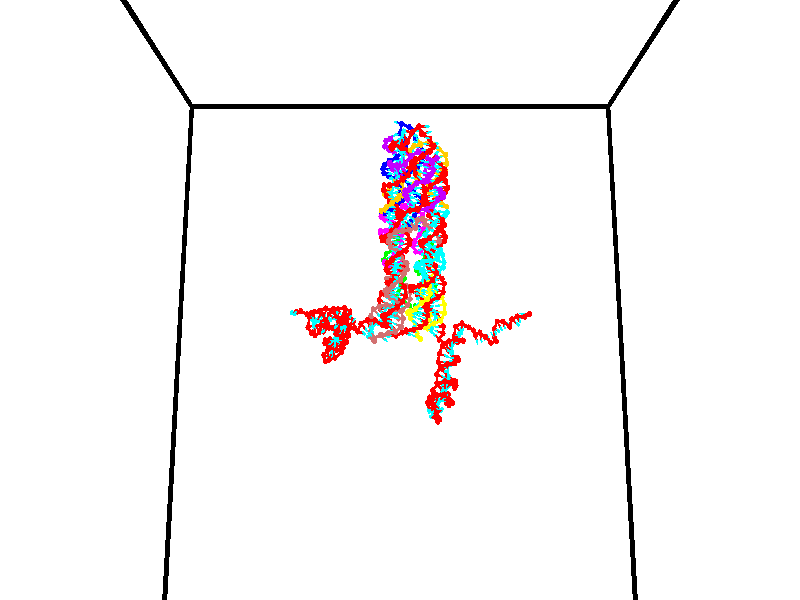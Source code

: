 // switches for output
#declare DRAW_BASES = 1; // possible values are 0, 1; only relevant for DNA ribbons
#declare DRAW_BASES_TYPE = 3; // possible values are 1, 2, 3; only relevant for DNA ribbons
#declare DRAW_FOG = 0; // set to 1 to enable fog

#include "colors.inc"

#include "transforms.inc"
background { rgb <1, 1, 1>}

#default {
   normal{
       ripples 0.25
       frequency 0.20
       turbulence 0.2
       lambda 5
   }
	finish {
		phong 0.1
		phong_size 40.
	}
}

// original window dimensions: 1024x640


// camera settings

camera {
	sky <0, 0.179814, -0.983701>
	up <0, 0.179814, -0.983701>
	right 1.6 * <1, 0, 0>
	location <35, 94.9851, 44.8844>
	look_at <35, 29.7336, 32.9568>
	direction <0, -65.2515, -11.9276>
	angle 67.0682
}


# declare cpy_camera_pos = <35, 94.9851, 44.8844>;
# if (DRAW_FOG = 1)
fog {
	fog_type 2
	up vnormalize(cpy_camera_pos)
	color rgbt<1,1,1,0.3>
	distance 1e-5
	fog_alt 3e-3
	fog_offset 56
}
# end


// LIGHTS

# declare lum = 6;
global_settings {
	ambient_light rgb lum * <0.05, 0.05, 0.05>
	max_trace_level 15
}# declare cpy_direct_light_amount = 0.25;
light_source
{	1000 * <-1, -1.16352, -0.803886>,
	rgb lum * cpy_direct_light_amount
	parallel
}

light_source
{	1000 * <1, 1.16352, 0.803886>,
	rgb lum * cpy_direct_light_amount
	parallel
}

// strand 0

// nucleotide -1

// particle -1
sphere {
	<24.519659, 34.745621, 34.903645> 0.250000
	pigment { color rgbt <1,0,0,0> }
	no_shadow
}
cylinder {
	<24.313086, 35.078396, 34.984818>,  <24.189142, 35.278061, 35.033524>, 0.100000
	pigment { color rgbt <1,0,0,0> }
	no_shadow
}
cylinder {
	<24.313086, 35.078396, 34.984818>,  <24.519659, 34.745621, 34.903645>, 0.100000
	pigment { color rgbt <1,0,0,0> }
	no_shadow
}

// particle -1
sphere {
	<24.313086, 35.078396, 34.984818> 0.100000
	pigment { color rgbt <1,0,0,0> }
	no_shadow
}
sphere {
	0, 1
	scale<0.080000,0.200000,0.300000>
	matrix <0.828196, 0.424993, 0.365339,
		0.217692, 0.356743, -0.908485,
		-0.516432, 0.831935, 0.202936,
		24.158155, 35.327976, 35.045700>
	pigment { color rgbt <0,1,1,0> }
	no_shadow
}
cylinder {
	<25.024942, 35.198956, 34.896454>,  <24.519659, 34.745621, 34.903645>, 0.130000
	pigment { color rgbt <1,0,0,0> }
	no_shadow
}

// nucleotide -1

// particle -1
sphere {
	<25.024942, 35.198956, 34.896454> 0.250000
	pigment { color rgbt <1,0,0,0> }
	no_shadow
}
cylinder {
	<24.741854, 35.424850, 35.066254>,  <24.572001, 35.560387, 35.168133>, 0.100000
	pigment { color rgbt <1,0,0,0> }
	no_shadow
}
cylinder {
	<24.741854, 35.424850, 35.066254>,  <25.024942, 35.198956, 34.896454>, 0.100000
	pigment { color rgbt <1,0,0,0> }
	no_shadow
}

// particle -1
sphere {
	<24.741854, 35.424850, 35.066254> 0.100000
	pigment { color rgbt <1,0,0,0> }
	no_shadow
}
sphere {
	0, 1
	scale<0.080000,0.200000,0.300000>
	matrix <0.705786, 0.538358, 0.460475,
		0.031518, 0.625492, -0.779594,
		-0.707723, 0.564740, 0.424495,
		24.529537, 35.594273, 35.193604>
	pigment { color rgbt <0,1,1,0> }
	no_shadow
}
cylinder {
	<25.721966, 35.468616, 35.219585>,  <25.024942, 35.198956, 34.896454>, 0.130000
	pigment { color rgbt <1,0,0,0> }
	no_shadow
}

// nucleotide -1

// particle -1
sphere {
	<25.721966, 35.468616, 35.219585> 0.250000
	pigment { color rgbt <1,0,0,0> }
	no_shadow
}
cylinder {
	<26.031363, 35.528229, 35.466000>,  <26.217001, 35.563995, 35.613850>, 0.100000
	pigment { color rgbt <1,0,0,0> }
	no_shadow
}
cylinder {
	<26.031363, 35.528229, 35.466000>,  <25.721966, 35.468616, 35.219585>, 0.100000
	pigment { color rgbt <1,0,0,0> }
	no_shadow
}

// particle -1
sphere {
	<26.031363, 35.528229, 35.466000> 0.100000
	pigment { color rgbt <1,0,0,0> }
	no_shadow
}
sphere {
	0, 1
	scale<0.080000,0.200000,0.300000>
	matrix <0.138252, -0.988230, 0.065477,
		0.618542, 0.034522, -0.784993,
		0.773493, 0.149027, 0.616035,
		26.263411, 35.572937, 35.650810>
	pigment { color rgbt <0,1,1,0> }
	no_shadow
}
cylinder {
	<26.409128, 35.327469, 34.970577>,  <25.721966, 35.468616, 35.219585>, 0.130000
	pigment { color rgbt <1,0,0,0> }
	no_shadow
}

// nucleotide -1

// particle -1
sphere {
	<26.409128, 35.327469, 34.970577> 0.250000
	pigment { color rgbt <1,0,0,0> }
	no_shadow
}
cylinder {
	<26.426142, 35.275673, 35.366844>,  <26.436350, 35.244595, 35.604603>, 0.100000
	pigment { color rgbt <1,0,0,0> }
	no_shadow
}
cylinder {
	<26.426142, 35.275673, 35.366844>,  <26.409128, 35.327469, 34.970577>, 0.100000
	pigment { color rgbt <1,0,0,0> }
	no_shadow
}

// particle -1
sphere {
	<26.426142, 35.275673, 35.366844> 0.100000
	pigment { color rgbt <1,0,0,0> }
	no_shadow
}
sphere {
	0, 1
	scale<0.080000,0.200000,0.300000>
	matrix <0.301715, -0.943607, -0.136288,
		0.952449, 0.304697, -0.001066,
		0.042532, -0.129486, 0.990669,
		26.438902, 35.236828, 35.664043>
	pigment { color rgbt <0,1,1,0> }
	no_shadow
}
cylinder {
	<27.077391, 35.158184, 35.064518>,  <26.409128, 35.327469, 34.970577>, 0.130000
	pigment { color rgbt <1,0,0,0> }
	no_shadow
}

// nucleotide -1

// particle -1
sphere {
	<27.077391, 35.158184, 35.064518> 0.250000
	pigment { color rgbt <1,0,0,0> }
	no_shadow
}
cylinder {
	<26.876575, 35.033390, 35.387161>,  <26.756086, 34.958511, 35.580750>, 0.100000
	pigment { color rgbt <1,0,0,0> }
	no_shadow
}
cylinder {
	<26.876575, 35.033390, 35.387161>,  <27.077391, 35.158184, 35.064518>, 0.100000
	pigment { color rgbt <1,0,0,0> }
	no_shadow
}

// particle -1
sphere {
	<26.876575, 35.033390, 35.387161> 0.100000
	pigment { color rgbt <1,0,0,0> }
	no_shadow
}
sphere {
	0, 1
	scale<0.080000,0.200000,0.300000>
	matrix <0.226416, -0.947550, -0.225578,
		0.834681, 0.069380, 0.546346,
		-0.502040, -0.311987, 0.806610,
		26.725964, 34.939793, 35.629143>
	pigment { color rgbt <0,1,1,0> }
	no_shadow
}
cylinder {
	<27.527428, 34.770317, 35.584518>,  <27.077391, 35.158184, 35.064518>, 0.130000
	pigment { color rgbt <1,0,0,0> }
	no_shadow
}

// nucleotide -1

// particle -1
sphere {
	<27.527428, 34.770317, 35.584518> 0.250000
	pigment { color rgbt <1,0,0,0> }
	no_shadow
}
cylinder {
	<27.155369, 34.627327, 35.618073>,  <26.932133, 34.541534, 35.638206>, 0.100000
	pigment { color rgbt <1,0,0,0> }
	no_shadow
}
cylinder {
	<27.155369, 34.627327, 35.618073>,  <27.527428, 34.770317, 35.584518>, 0.100000
	pigment { color rgbt <1,0,0,0> }
	no_shadow
}

// particle -1
sphere {
	<27.155369, 34.627327, 35.618073> 0.100000
	pigment { color rgbt <1,0,0,0> }
	no_shadow
}
sphere {
	0, 1
	scale<0.080000,0.200000,0.300000>
	matrix <0.364050, -0.927611, 0.083701,
		0.047891, 0.108392, 0.992954,
		-0.930147, -0.357476, 0.083884,
		26.876324, 34.520084, 35.643238>
	pigment { color rgbt <0,1,1,0> }
	no_shadow
}
cylinder {
	<27.434532, 34.341122, 36.260555>,  <27.527428, 34.770317, 35.584518>, 0.130000
	pigment { color rgbt <1,0,0,0> }
	no_shadow
}

// nucleotide -1

// particle -1
sphere {
	<27.434532, 34.341122, 36.260555> 0.250000
	pigment { color rgbt <1,0,0,0> }
	no_shadow
}
cylinder {
	<27.212008, 34.210098, 35.955078>,  <27.078493, 34.131485, 35.771793>, 0.100000
	pigment { color rgbt <1,0,0,0> }
	no_shadow
}
cylinder {
	<27.212008, 34.210098, 35.955078>,  <27.434532, 34.341122, 36.260555>, 0.100000
	pigment { color rgbt <1,0,0,0> }
	no_shadow
}

// particle -1
sphere {
	<27.212008, 34.210098, 35.955078> 0.100000
	pigment { color rgbt <1,0,0,0> }
	no_shadow
}
sphere {
	0, 1
	scale<0.080000,0.200000,0.300000>
	matrix <0.541838, -0.839774, -0.034516,
		-0.630022, -0.432998, 0.644659,
		-0.556313, -0.327555, -0.763691,
		27.045115, 34.111832, 35.725971>
	pigment { color rgbt <0,1,1,0> }
	no_shadow
}
cylinder {
	<27.156172, 33.627155, 36.422962>,  <27.434532, 34.341122, 36.260555>, 0.130000
	pigment { color rgbt <1,0,0,0> }
	no_shadow
}

// nucleotide -1

// particle -1
sphere {
	<27.156172, 33.627155, 36.422962> 0.250000
	pigment { color rgbt <1,0,0,0> }
	no_shadow
}
cylinder {
	<27.211254, 33.745003, 36.044704>,  <27.244303, 33.815712, 35.817749>, 0.100000
	pigment { color rgbt <1,0,0,0> }
	no_shadow
}
cylinder {
	<27.211254, 33.745003, 36.044704>,  <27.156172, 33.627155, 36.422962>, 0.100000
	pigment { color rgbt <1,0,0,0> }
	no_shadow
}

// particle -1
sphere {
	<27.211254, 33.745003, 36.044704> 0.100000
	pigment { color rgbt <1,0,0,0> }
	no_shadow
}
sphere {
	0, 1
	scale<0.080000,0.200000,0.300000>
	matrix <0.674763, -0.726817, -0.128187,
		-0.725074, -0.620431, -0.298886,
		0.137704, 0.294623, -0.945640,
		27.252565, 33.833389, 35.761013>
	pigment { color rgbt <0,1,1,0> }
	no_shadow
}
cylinder {
	<27.238621, 33.038395, 36.036526>,  <27.156172, 33.627155, 36.422962>, 0.130000
	pigment { color rgbt <1,0,0,0> }
	no_shadow
}

// nucleotide -1

// particle -1
sphere {
	<27.238621, 33.038395, 36.036526> 0.250000
	pigment { color rgbt <1,0,0,0> }
	no_shadow
}
cylinder {
	<27.386425, 33.321510, 35.795692>,  <27.475107, 33.491379, 35.651192>, 0.100000
	pigment { color rgbt <1,0,0,0> }
	no_shadow
}
cylinder {
	<27.386425, 33.321510, 35.795692>,  <27.238621, 33.038395, 36.036526>, 0.100000
	pigment { color rgbt <1,0,0,0> }
	no_shadow
}

// particle -1
sphere {
	<27.386425, 33.321510, 35.795692> 0.100000
	pigment { color rgbt <1,0,0,0> }
	no_shadow
}
sphere {
	0, 1
	scale<0.080000,0.200000,0.300000>
	matrix <0.704400, -0.635938, -0.315283,
		-0.606039, -0.307605, -0.733550,
		0.369510, 0.707787, -0.602081,
		27.497278, 33.533848, 35.615067>
	pigment { color rgbt <0,1,1,0> }
	no_shadow
}
cylinder {
	<27.394619, 32.636444, 35.430466>,  <27.238621, 33.038395, 36.036526>, 0.130000
	pigment { color rgbt <1,0,0,0> }
	no_shadow
}

// nucleotide -1

// particle -1
sphere {
	<27.394619, 32.636444, 35.430466> 0.250000
	pigment { color rgbt <1,0,0,0> }
	no_shadow
}
cylinder {
	<27.611759, 32.970016, 35.390713>,  <27.742044, 33.170158, 35.366859>, 0.100000
	pigment { color rgbt <1,0,0,0> }
	no_shadow
}
cylinder {
	<27.611759, 32.970016, 35.390713>,  <27.394619, 32.636444, 35.430466>, 0.100000
	pigment { color rgbt <1,0,0,0> }
	no_shadow
}

// particle -1
sphere {
	<27.611759, 32.970016, 35.390713> 0.100000
	pigment { color rgbt <1,0,0,0> }
	no_shadow
}
sphere {
	0, 1
	scale<0.080000,0.200000,0.300000>
	matrix <0.756548, -0.536963, -0.373238,
		-0.364620, 0.127423, -0.922397,
		0.542852, 0.833927, -0.099386,
		27.774614, 33.220196, 35.360897>
	pigment { color rgbt <0,1,1,0> }
	no_shadow
}
cylinder {
	<27.573427, 32.610313, 34.771996>,  <27.394619, 32.636444, 35.430466>, 0.130000
	pigment { color rgbt <1,0,0,0> }
	no_shadow
}

// nucleotide -1

// particle -1
sphere {
	<27.573427, 32.610313, 34.771996> 0.250000
	pigment { color rgbt <1,0,0,0> }
	no_shadow
}
cylinder {
	<27.838062, 32.834545, 34.971214>,  <27.996843, 32.969082, 35.090748>, 0.100000
	pigment { color rgbt <1,0,0,0> }
	no_shadow
}
cylinder {
	<27.838062, 32.834545, 34.971214>,  <27.573427, 32.610313, 34.771996>, 0.100000
	pigment { color rgbt <1,0,0,0> }
	no_shadow
}

// particle -1
sphere {
	<27.838062, 32.834545, 34.971214> 0.100000
	pigment { color rgbt <1,0,0,0> }
	no_shadow
}
sphere {
	0, 1
	scale<0.080000,0.200000,0.300000>
	matrix <0.749770, -0.483862, -0.451356,
		-0.012032, 0.672035, -0.740421,
		0.661589, 0.560577, 0.498050,
		28.036539, 33.002720, 35.120628>
	pigment { color rgbt <0,1,1,0> }
	no_shadow
}
cylinder {
	<28.089952, 32.950245, 34.328072>,  <27.573427, 32.610313, 34.771996>, 0.130000
	pigment { color rgbt <1,0,0,0> }
	no_shadow
}

// nucleotide -1

// particle -1
sphere {
	<28.089952, 32.950245, 34.328072> 0.250000
	pigment { color rgbt <1,0,0,0> }
	no_shadow
}
cylinder {
	<28.265821, 32.901154, 34.683964>,  <28.371344, 32.871700, 34.897499>, 0.100000
	pigment { color rgbt <1,0,0,0> }
	no_shadow
}
cylinder {
	<28.265821, 32.901154, 34.683964>,  <28.089952, 32.950245, 34.328072>, 0.100000
	pigment { color rgbt <1,0,0,0> }
	no_shadow
}

// particle -1
sphere {
	<28.265821, 32.901154, 34.683964> 0.100000
	pigment { color rgbt <1,0,0,0> }
	no_shadow
}
sphere {
	0, 1
	scale<0.080000,0.200000,0.300000>
	matrix <0.859657, -0.229424, -0.456458,
		0.260146, 0.965558, 0.004632,
		0.439674, -0.122728, 0.889733,
		28.397724, 32.864334, 34.950882>
	pigment { color rgbt <0,1,1,0> }
	no_shadow
}
cylinder {
	<28.610682, 33.447819, 34.427334>,  <28.089952, 32.950245, 34.328072>, 0.130000
	pigment { color rgbt <1,0,0,0> }
	no_shadow
}

// nucleotide -1

// particle -1
sphere {
	<28.610682, 33.447819, 34.427334> 0.250000
	pigment { color rgbt <1,0,0,0> }
	no_shadow
}
cylinder {
	<28.701670, 33.090321, 34.581978>,  <28.756262, 32.875820, 34.674767>, 0.100000
	pigment { color rgbt <1,0,0,0> }
	no_shadow
}
cylinder {
	<28.701670, 33.090321, 34.581978>,  <28.610682, 33.447819, 34.427334>, 0.100000
	pigment { color rgbt <1,0,0,0> }
	no_shadow
}

// particle -1
sphere {
	<28.701670, 33.090321, 34.581978> 0.100000
	pigment { color rgbt <1,0,0,0> }
	no_shadow
}
sphere {
	0, 1
	scale<0.080000,0.200000,0.300000>
	matrix <0.843521, -0.017524, -0.536811,
		0.486549, 0.448224, 0.749910,
		0.227470, -0.893750, 0.386612,
		28.769911, 32.822197, 34.697960>
	pigment { color rgbt <0,1,1,0> }
	no_shadow
}
cylinder {
	<29.245426, 33.381008, 34.288322>,  <28.610682, 33.447819, 34.427334>, 0.130000
	pigment { color rgbt <1,0,0,0> }
	no_shadow
}

// nucleotide -1

// particle -1
sphere {
	<29.245426, 33.381008, 34.288322> 0.250000
	pigment { color rgbt <1,0,0,0> }
	no_shadow
}
cylinder {
	<29.214548, 33.025654, 34.469349>,  <29.196020, 32.812443, 34.577965>, 0.100000
	pigment { color rgbt <1,0,0,0> }
	no_shadow
}
cylinder {
	<29.214548, 33.025654, 34.469349>,  <29.245426, 33.381008, 34.288322>, 0.100000
	pigment { color rgbt <1,0,0,0> }
	no_shadow
}

// particle -1
sphere {
	<29.214548, 33.025654, 34.469349> 0.100000
	pigment { color rgbt <1,0,0,0> }
	no_shadow
}
sphere {
	0, 1
	scale<0.080000,0.200000,0.300000>
	matrix <0.865171, -0.285280, -0.412425,
		0.495499, 0.359708, 0.790626,
		-0.077197, -0.888383, 0.452565,
		29.191389, 32.759140, 34.605118>
	pigment { color rgbt <0,1,1,0> }
	no_shadow
}
cylinder {
	<29.814640, 33.169643, 34.581207>,  <29.245426, 33.381008, 34.288322>, 0.130000
	pigment { color rgbt <1,0,0,0> }
	no_shadow
}

// nucleotide -1

// particle -1
sphere {
	<29.814640, 33.169643, 34.581207> 0.250000
	pigment { color rgbt <1,0,0,0> }
	no_shadow
}
cylinder {
	<29.598265, 32.856030, 34.459435>,  <29.468439, 32.667862, 34.386372>, 0.100000
	pigment { color rgbt <1,0,0,0> }
	no_shadow
}
cylinder {
	<29.598265, 32.856030, 34.459435>,  <29.814640, 33.169643, 34.581207>, 0.100000
	pigment { color rgbt <1,0,0,0> }
	no_shadow
}

// particle -1
sphere {
	<29.598265, 32.856030, 34.459435> 0.100000
	pigment { color rgbt <1,0,0,0> }
	no_shadow
}
sphere {
	0, 1
	scale<0.080000,0.200000,0.300000>
	matrix <0.757467, -0.296820, -0.581500,
		0.365554, -0.545151, 0.754441,
		-0.540938, -0.784033, -0.304430,
		29.435984, 32.620819, 34.368107>
	pigment { color rgbt <0,1,1,0> }
	no_shadow
}
cylinder {
	<29.426538, 33.448635, 35.225277>,  <29.814640, 33.169643, 34.581207>, 0.130000
	pigment { color rgbt <1,0,0,0> }
	no_shadow
}

// nucleotide -1

// particle -1
sphere {
	<29.426538, 33.448635, 35.225277> 0.250000
	pigment { color rgbt <1,0,0,0> }
	no_shadow
}
cylinder {
	<29.085979, 33.246094, 35.170532>,  <28.881643, 33.124569, 35.137684>, 0.100000
	pigment { color rgbt <1,0,0,0> }
	no_shadow
}
cylinder {
	<29.085979, 33.246094, 35.170532>,  <29.426538, 33.448635, 35.225277>, 0.100000
	pigment { color rgbt <1,0,0,0> }
	no_shadow
}

// particle -1
sphere {
	<29.085979, 33.246094, 35.170532> 0.100000
	pigment { color rgbt <1,0,0,0> }
	no_shadow
}
sphere {
	0, 1
	scale<0.080000,0.200000,0.300000>
	matrix <-0.464207, 0.605911, 0.646052,
		-0.244201, 0.613581, -0.750922,
		-0.851397, -0.506350, -0.136865,
		28.830561, 33.094189, 35.129475>
	pigment { color rgbt <0,1,1,0> }
	no_shadow
}
cylinder {
	<28.863792, 33.807640, 35.646690>,  <29.426538, 33.448635, 35.225277>, 0.130000
	pigment { color rgbt <1,0,0,0> }
	no_shadow
}

// nucleotide -1

// particle -1
sphere {
	<28.863792, 33.807640, 35.646690> 0.250000
	pigment { color rgbt <1,0,0,0> }
	no_shadow
}
cylinder {
	<28.610991, 33.548687, 35.476295>,  <28.459309, 33.393314, 35.374058>, 0.100000
	pigment { color rgbt <1,0,0,0> }
	no_shadow
}
cylinder {
	<28.610991, 33.548687, 35.476295>,  <28.863792, 33.807640, 35.646690>, 0.100000
	pigment { color rgbt <1,0,0,0> }
	no_shadow
}

// particle -1
sphere {
	<28.610991, 33.548687, 35.476295> 0.100000
	pigment { color rgbt <1,0,0,0> }
	no_shadow
}
sphere {
	0, 1
	scale<0.080000,0.200000,0.300000>
	matrix <-0.766390, 0.603662, 0.219632,
		0.114964, 0.465279, -0.877667,
		-0.632005, -0.647385, -0.425984,
		28.421389, 33.354473, 35.348499>
	pigment { color rgbt <0,1,1,0> }
	no_shadow
}
cylinder {
	<28.522837, 34.192543, 35.148888>,  <28.863792, 33.807640, 35.646690>, 0.130000
	pigment { color rgbt <1,0,0,0> }
	no_shadow
}

// nucleotide -1

// particle -1
sphere {
	<28.522837, 34.192543, 35.148888> 0.250000
	pigment { color rgbt <1,0,0,0> }
	no_shadow
}
cylinder {
	<28.273867, 33.884449, 35.204498>,  <28.124485, 33.699593, 35.237865>, 0.100000
	pigment { color rgbt <1,0,0,0> }
	no_shadow
}
cylinder {
	<28.273867, 33.884449, 35.204498>,  <28.522837, 34.192543, 35.148888>, 0.100000
	pigment { color rgbt <1,0,0,0> }
	no_shadow
}

// particle -1
sphere {
	<28.273867, 33.884449, 35.204498> 0.100000
	pigment { color rgbt <1,0,0,0> }
	no_shadow
}
sphere {
	0, 1
	scale<0.080000,0.200000,0.300000>
	matrix <-0.772189, 0.633303, 0.051483,
		-0.127701, -0.075312, -0.988949,
		-0.622427, -0.770231, 0.139029,
		28.087139, 33.653381, 35.246208>
	pigment { color rgbt <0,1,1,0> }
	no_shadow
}
cylinder {
	<27.989815, 34.284473, 34.687660>,  <28.522837, 34.192543, 35.148888>, 0.130000
	pigment { color rgbt <1,0,0,0> }
	no_shadow
}

// nucleotide -1

// particle -1
sphere {
	<27.989815, 34.284473, 34.687660> 0.250000
	pigment { color rgbt <1,0,0,0> }
	no_shadow
}
cylinder {
	<27.839645, 34.048176, 34.973339>,  <27.749544, 33.906399, 35.144745>, 0.100000
	pigment { color rgbt <1,0,0,0> }
	no_shadow
}
cylinder {
	<27.839645, 34.048176, 34.973339>,  <27.989815, 34.284473, 34.687660>, 0.100000
	pigment { color rgbt <1,0,0,0> }
	no_shadow
}

// particle -1
sphere {
	<27.839645, 34.048176, 34.973339> 0.100000
	pigment { color rgbt <1,0,0,0> }
	no_shadow
}
sphere {
	0, 1
	scale<0.080000,0.200000,0.300000>
	matrix <-0.824746, 0.564517, 0.033400,
		-0.422907, -0.576492, -0.699147,
		-0.375425, -0.590743, 0.714198,
		27.727018, 33.870953, 35.187599>
	pigment { color rgbt <0,1,1,0> }
	no_shadow
}
cylinder {
	<27.393003, 34.051189, 34.464985>,  <27.989815, 34.284473, 34.687660>, 0.130000
	pigment { color rgbt <1,0,0,0> }
	no_shadow
}

// nucleotide -1

// particle -1
sphere {
	<27.393003, 34.051189, 34.464985> 0.250000
	pigment { color rgbt <1,0,0,0> }
	no_shadow
}
cylinder {
	<27.368607, 34.033611, 34.863853>,  <27.353968, 34.023064, 35.103176>, 0.100000
	pigment { color rgbt <1,0,0,0> }
	no_shadow
}
cylinder {
	<27.368607, 34.033611, 34.863853>,  <27.393003, 34.051189, 34.464985>, 0.100000
	pigment { color rgbt <1,0,0,0> }
	no_shadow
}

// particle -1
sphere {
	<27.368607, 34.033611, 34.863853> 0.100000
	pigment { color rgbt <1,0,0,0> }
	no_shadow
}
sphere {
	0, 1
	scale<0.080000,0.200000,0.300000>
	matrix <-0.841259, 0.539925, -0.027664,
		-0.537181, -0.840566, -0.069898,
		-0.060993, -0.043942, 0.997171,
		27.350307, 34.020428, 35.163006>
	pigment { color rgbt <0,1,1,0> }
	no_shadow
}
cylinder {
	<26.703686, 33.830391, 34.650791>,  <27.393003, 34.051189, 34.464985>, 0.130000
	pigment { color rgbt <1,0,0,0> }
	no_shadow
}

// nucleotide -1

// particle -1
sphere {
	<26.703686, 33.830391, 34.650791> 0.250000
	pigment { color rgbt <1,0,0,0> }
	no_shadow
}
cylinder {
	<26.866280, 34.061176, 34.934166>,  <26.963837, 34.199650, 35.104191>, 0.100000
	pigment { color rgbt <1,0,0,0> }
	no_shadow
}
cylinder {
	<26.866280, 34.061176, 34.934166>,  <26.703686, 33.830391, 34.650791>, 0.100000
	pigment { color rgbt <1,0,0,0> }
	no_shadow
}

// particle -1
sphere {
	<26.866280, 34.061176, 34.934166> 0.100000
	pigment { color rgbt <1,0,0,0> }
	no_shadow
}
sphere {
	0, 1
	scale<0.080000,0.200000,0.300000>
	matrix <-0.822063, 0.569341, 0.007997,
		-0.398727, -0.585630, 0.705730,
		0.406484, 0.576966, 0.708436,
		26.988224, 34.234264, 35.146698>
	pigment { color rgbt <0,1,1,0> }
	no_shadow
}
cylinder {
	<25.909506, 33.895000, 34.867027>,  <26.703686, 33.830391, 34.650791>, 0.130000
	pigment { color rgbt <1,0,0,0> }
	no_shadow
}

// nucleotide -1

// particle -1
sphere {
	<25.909506, 33.895000, 34.867027> 0.250000
	pigment { color rgbt <1,0,0,0> }
	no_shadow
}
cylinder {
	<26.008329, 33.749088, 35.226112>,  <26.067623, 33.661541, 35.441563>, 0.100000
	pigment { color rgbt <1,0,0,0> }
	no_shadow
}
cylinder {
	<26.008329, 33.749088, 35.226112>,  <25.909506, 33.895000, 34.867027>, 0.100000
	pigment { color rgbt <1,0,0,0> }
	no_shadow
}

// particle -1
sphere {
	<26.008329, 33.749088, 35.226112> 0.100000
	pigment { color rgbt <1,0,0,0> }
	no_shadow
}
sphere {
	0, 1
	scale<0.080000,0.200000,0.300000>
	matrix <0.243396, 0.920095, 0.306893,
		-0.937934, 0.142681, 0.316104,
		0.247058, -0.364784, 0.897717,
		26.082447, 33.639652, 35.495426>
	pigment { color rgbt <0,1,1,0> }
	no_shadow
}
cylinder {
	<25.815603, 34.434708, 35.303913>,  <25.909506, 33.895000, 34.867027>, 0.130000
	pigment { color rgbt <1,0,0,0> }
	no_shadow
}

// nucleotide -1

// particle -1
sphere {
	<25.815603, 34.434708, 35.303913> 0.250000
	pigment { color rgbt <1,0,0,0> }
	no_shadow
}
cylinder {
	<26.062050, 34.200909, 35.515106>,  <26.209917, 34.060631, 35.641823>, 0.100000
	pigment { color rgbt <1,0,0,0> }
	no_shadow
}
cylinder {
	<26.062050, 34.200909, 35.515106>,  <25.815603, 34.434708, 35.303913>, 0.100000
	pigment { color rgbt <1,0,0,0> }
	no_shadow
}

// particle -1
sphere {
	<26.062050, 34.200909, 35.515106> 0.100000
	pigment { color rgbt <1,0,0,0> }
	no_shadow
}
sphere {
	0, 1
	scale<0.080000,0.200000,0.300000>
	matrix <0.283470, 0.789947, 0.543718,
		-0.734879, -0.185326, 0.652386,
		0.616115, -0.584499, 0.527981,
		26.246883, 34.025558, 35.673500>
	pigment { color rgbt <0,1,1,0> }
	no_shadow
}
cylinder {
	<25.670975, 34.407974, 36.177673>,  <25.815603, 34.434708, 35.303913>, 0.130000
	pigment { color rgbt <1,0,0,0> }
	no_shadow
}

// nucleotide -1

// particle -1
sphere {
	<25.670975, 34.407974, 36.177673> 0.250000
	pigment { color rgbt <1,0,0,0> }
	no_shadow
}
cylinder {
	<26.046551, 34.359440, 36.048882>,  <26.271896, 34.330318, 35.971607>, 0.100000
	pigment { color rgbt <1,0,0,0> }
	no_shadow
}
cylinder {
	<26.046551, 34.359440, 36.048882>,  <25.670975, 34.407974, 36.177673>, 0.100000
	pigment { color rgbt <1,0,0,0> }
	no_shadow
}

// particle -1
sphere {
	<26.046551, 34.359440, 36.048882> 0.100000
	pigment { color rgbt <1,0,0,0> }
	no_shadow
}
sphere {
	0, 1
	scale<0.080000,0.200000,0.300000>
	matrix <0.272704, 0.833046, 0.481317,
		0.209821, -0.539732, 0.815269,
		0.938939, -0.121337, -0.321978,
		26.328232, 34.323040, 35.952290>
	pigment { color rgbt <0,1,1,0> }
	no_shadow
}
cylinder {
	<26.069542, 34.594208, 36.663948>,  <25.670975, 34.407974, 36.177673>, 0.130000
	pigment { color rgbt <1,0,0,0> }
	no_shadow
}

// nucleotide -1

// particle -1
sphere {
	<26.069542, 34.594208, 36.663948> 0.250000
	pigment { color rgbt <1,0,0,0> }
	no_shadow
}
cylinder {
	<26.280628, 34.697906, 36.340389>,  <26.407280, 34.760124, 36.146255>, 0.100000
	pigment { color rgbt <1,0,0,0> }
	no_shadow
}
cylinder {
	<26.280628, 34.697906, 36.340389>,  <26.069542, 34.594208, 36.663948>, 0.100000
	pigment { color rgbt <1,0,0,0> }
	no_shadow
}

// particle -1
sphere {
	<26.280628, 34.697906, 36.340389> 0.100000
	pigment { color rgbt <1,0,0,0> }
	no_shadow
}
sphere {
	0, 1
	scale<0.080000,0.200000,0.300000>
	matrix <0.196560, 0.889171, 0.413206,
		0.826366, -0.377051, 0.418271,
		0.527714, 0.259244, -0.808894,
		26.438942, 34.775681, 36.097721>
	pigment { color rgbt <0,1,1,0> }
	no_shadow
}
cylinder {
	<26.512827, 35.058807, 36.921162>,  <26.069542, 34.594208, 36.663948>, 0.130000
	pigment { color rgbt <1,0,0,0> }
	no_shadow
}

// nucleotide -1

// particle -1
sphere {
	<26.512827, 35.058807, 36.921162> 0.250000
	pigment { color rgbt <1,0,0,0> }
	no_shadow
}
cylinder {
	<26.476374, 35.115482, 36.526878>,  <26.454502, 35.149487, 36.290310>, 0.100000
	pigment { color rgbt <1,0,0,0> }
	no_shadow
}
cylinder {
	<26.476374, 35.115482, 36.526878>,  <26.512827, 35.058807, 36.921162>, 0.100000
	pigment { color rgbt <1,0,0,0> }
	no_shadow
}

// particle -1
sphere {
	<26.476374, 35.115482, 36.526878> 0.100000
	pigment { color rgbt <1,0,0,0> }
	no_shadow
}
sphere {
	0, 1
	scale<0.080000,0.200000,0.300000>
	matrix <0.113239, 0.984881, 0.131096,
		0.989380, -0.099674, -0.105798,
		-0.091132, 0.141684, -0.985708,
		26.449034, 35.157990, 36.231167>
	pigment { color rgbt <0,1,1,0> }
	no_shadow
}
cylinder {
	<27.038851, 35.659626, 36.750320>,  <26.512827, 35.058807, 36.921162>, 0.130000
	pigment { color rgbt <1,0,0,0> }
	no_shadow
}

// nucleotide -1

// particle -1
sphere {
	<27.038851, 35.659626, 36.750320> 0.250000
	pigment { color rgbt <1,0,0,0> }
	no_shadow
}
cylinder {
	<26.790831, 35.625519, 36.438354>,  <26.642019, 35.605057, 36.251175>, 0.100000
	pigment { color rgbt <1,0,0,0> }
	no_shadow
}
cylinder {
	<26.790831, 35.625519, 36.438354>,  <27.038851, 35.659626, 36.750320>, 0.100000
	pigment { color rgbt <1,0,0,0> }
	no_shadow
}

// particle -1
sphere {
	<26.790831, 35.625519, 36.438354> 0.100000
	pigment { color rgbt <1,0,0,0> }
	no_shadow
}
sphere {
	0, 1
	scale<0.080000,0.200000,0.300000>
	matrix <-0.076827, 0.995898, -0.047799,
		0.780793, 0.030281, -0.624056,
		-0.620048, -0.085266, -0.779916,
		26.604816, 35.599937, 36.204380>
	pigment { color rgbt <0,1,1,0> }
	no_shadow
}
cylinder {
	<27.250128, 36.254971, 36.255203>,  <27.038851, 35.659626, 36.750320>, 0.130000
	pigment { color rgbt <1,0,0,0> }
	no_shadow
}

// nucleotide -1

// particle -1
sphere {
	<27.250128, 36.254971, 36.255203> 0.250000
	pigment { color rgbt <1,0,0,0> }
	no_shadow
}
cylinder {
	<26.863321, 36.153233, 36.260754>,  <26.631237, 36.092190, 36.264084>, 0.100000
	pigment { color rgbt <1,0,0,0> }
	no_shadow
}
cylinder {
	<26.863321, 36.153233, 36.260754>,  <27.250128, 36.254971, 36.255203>, 0.100000
	pigment { color rgbt <1,0,0,0> }
	no_shadow
}

// particle -1
sphere {
	<26.863321, 36.153233, 36.260754> 0.100000
	pigment { color rgbt <1,0,0,0> }
	no_shadow
}
sphere {
	0, 1
	scale<0.080000,0.200000,0.300000>
	matrix <-0.251321, 0.961554, 0.110684,
		-0.041493, 0.103546, -0.993759,
		-0.967014, -0.254345, 0.013875,
		26.573217, 36.076927, 36.264915>
	pigment { color rgbt <0,1,1,0> }
	no_shadow
}
cylinder {
	<27.949949, 36.649677, 36.211964>,  <27.250128, 36.254971, 36.255203>, 0.130000
	pigment { color rgbt <1,0,0,0> }
	no_shadow
}

// nucleotide -1

// particle -1
sphere {
	<27.949949, 36.649677, 36.211964> 0.250000
	pigment { color rgbt <1,0,0,0> }
	no_shadow
}
cylinder {
	<27.707783, 36.689377, 36.527843>,  <27.562483, 36.713196, 36.717373>, 0.100000
	pigment { color rgbt <1,0,0,0> }
	no_shadow
}
cylinder {
	<27.707783, 36.689377, 36.527843>,  <27.949949, 36.649677, 36.211964>, 0.100000
	pigment { color rgbt <1,0,0,0> }
	no_shadow
}

// particle -1
sphere {
	<27.707783, 36.689377, 36.527843> 0.100000
	pigment { color rgbt <1,0,0,0> }
	no_shadow
}
sphere {
	0, 1
	scale<0.080000,0.200000,0.300000>
	matrix <-0.476455, 0.749583, -0.459473,
		-0.637545, -0.654428, -0.406523,
		-0.605415, 0.099244, 0.789698,
		27.526157, 36.719151, 36.764751>
	pigment { color rgbt <0,1,1,0> }
	no_shadow
}
cylinder {
	<27.976595, 35.895535, 36.417233>,  <27.949949, 36.649677, 36.211964>, 0.130000
	pigment { color rgbt <1,0,0,0> }
	no_shadow
}

// nucleotide -1

// particle -1
sphere {
	<27.976595, 35.895535, 36.417233> 0.250000
	pigment { color rgbt <1,0,0,0> }
	no_shadow
}
cylinder {
	<28.331928, 35.829899, 36.588783>,  <28.545128, 35.790516, 36.691715>, 0.100000
	pigment { color rgbt <1,0,0,0> }
	no_shadow
}
cylinder {
	<28.331928, 35.829899, 36.588783>,  <27.976595, 35.895535, 36.417233>, 0.100000
	pigment { color rgbt <1,0,0,0> }
	no_shadow
}

// particle -1
sphere {
	<28.331928, 35.829899, 36.588783> 0.100000
	pigment { color rgbt <1,0,0,0> }
	no_shadow
}
sphere {
	0, 1
	scale<0.080000,0.200000,0.300000>
	matrix <-0.330409, -0.877010, 0.348832,
		0.318892, -0.451584, -0.833294,
		0.888334, -0.164088, 0.428879,
		28.598429, 35.780674, 36.717445>
	pigment { color rgbt <0,1,1,0> }
	no_shadow
}
cylinder {
	<28.205210, 35.277115, 36.300724>,  <27.976595, 35.895535, 36.417233>, 0.130000
	pigment { color rgbt <1,0,0,0> }
	no_shadow
}

// nucleotide -1

// particle -1
sphere {
	<28.205210, 35.277115, 36.300724> 0.250000
	pigment { color rgbt <1,0,0,0> }
	no_shadow
}
cylinder {
	<28.443108, 35.325932, 36.618561>,  <28.585846, 35.355221, 36.809265>, 0.100000
	pigment { color rgbt <1,0,0,0> }
	no_shadow
}
cylinder {
	<28.443108, 35.325932, 36.618561>,  <28.205210, 35.277115, 36.300724>, 0.100000
	pigment { color rgbt <1,0,0,0> }
	no_shadow
}

// particle -1
sphere {
	<28.443108, 35.325932, 36.618561> 0.100000
	pigment { color rgbt <1,0,0,0> }
	no_shadow
}
sphere {
	0, 1
	scale<0.080000,0.200000,0.300000>
	matrix <-0.164760, -0.948923, 0.269070,
		0.786848, -0.290946, -0.544261,
		0.594747, 0.122044, 0.794595,
		28.621532, 35.362545, 36.856937>
	pigment { color rgbt <0,1,1,0> }
	no_shadow
}
cylinder {
	<28.701267, 34.749020, 36.259392>,  <28.205210, 35.277115, 36.300724>, 0.130000
	pigment { color rgbt <1,0,0,0> }
	no_shadow
}

// nucleotide -1

// particle -1
sphere {
	<28.701267, 34.749020, 36.259392> 0.250000
	pigment { color rgbt <1,0,0,0> }
	no_shadow
}
cylinder {
	<28.660517, 34.854885, 36.642971>,  <28.636066, 34.918404, 36.873119>, 0.100000
	pigment { color rgbt <1,0,0,0> }
	no_shadow
}
cylinder {
	<28.660517, 34.854885, 36.642971>,  <28.701267, 34.749020, 36.259392>, 0.100000
	pigment { color rgbt <1,0,0,0> }
	no_shadow
}

// particle -1
sphere {
	<28.660517, 34.854885, 36.642971> 0.100000
	pigment { color rgbt <1,0,0,0> }
	no_shadow
}
sphere {
	0, 1
	scale<0.080000,0.200000,0.300000>
	matrix <-0.289466, -0.930135, 0.225960,
		0.951751, -0.254562, 0.171372,
		-0.101878, 0.264664, 0.958944,
		28.629953, 34.934284, 36.930653>
	pigment { color rgbt <0,1,1,0> }
	no_shadow
}
cylinder {
	<28.929567, 34.154724, 36.464165>,  <28.701267, 34.749020, 36.259392>, 0.130000
	pigment { color rgbt <1,0,0,0> }
	no_shadow
}

// nucleotide -1

// particle -1
sphere {
	<28.929567, 34.154724, 36.464165> 0.250000
	pigment { color rgbt <1,0,0,0> }
	no_shadow
}
cylinder {
	<28.762737, 34.346729, 36.772877>,  <28.662640, 34.461933, 36.958103>, 0.100000
	pigment { color rgbt <1,0,0,0> }
	no_shadow
}
cylinder {
	<28.762737, 34.346729, 36.772877>,  <28.929567, 34.154724, 36.464165>, 0.100000
	pigment { color rgbt <1,0,0,0> }
	no_shadow
}

// particle -1
sphere {
	<28.762737, 34.346729, 36.772877> 0.100000
	pigment { color rgbt <1,0,0,0> }
	no_shadow
}
sphere {
	0, 1
	scale<0.080000,0.200000,0.300000>
	matrix <-0.384322, -0.862647, 0.328841,
		0.823618, -0.159460, 0.544266,
		-0.417073, 0.480013, 0.771775,
		28.637615, 34.490734, 37.004410>
	pigment { color rgbt <0,1,1,0> }
	no_shadow
}
cylinder {
	<29.100590, 33.697823, 36.973511>,  <28.929567, 34.154724, 36.464165>, 0.130000
	pigment { color rgbt <1,0,0,0> }
	no_shadow
}

// nucleotide -1

// particle -1
sphere {
	<29.100590, 33.697823, 36.973511> 0.250000
	pigment { color rgbt <1,0,0,0> }
	no_shadow
}
cylinder {
	<28.808083, 33.920494, 37.131172>,  <28.632578, 34.054096, 37.225769>, 0.100000
	pigment { color rgbt <1,0,0,0> }
	no_shadow
}
cylinder {
	<28.808083, 33.920494, 37.131172>,  <29.100590, 33.697823, 36.973511>, 0.100000
	pigment { color rgbt <1,0,0,0> }
	no_shadow
}

// particle -1
sphere {
	<28.808083, 33.920494, 37.131172> 0.100000
	pigment { color rgbt <1,0,0,0> }
	no_shadow
}
sphere {
	0, 1
	scale<0.080000,0.200000,0.300000>
	matrix <-0.431707, -0.825127, 0.364411,
		0.528087, 0.096323, 0.843710,
		-0.731269, 0.556675, 0.394155,
		28.588701, 34.087498, 37.249420>
	pigment { color rgbt <0,1,1,0> }
	no_shadow
}
cylinder {
	<28.985126, 33.556709, 37.783379>,  <29.100590, 33.697823, 36.973511>, 0.130000
	pigment { color rgbt <1,0,0,0> }
	no_shadow
}

// nucleotide -1

// particle -1
sphere {
	<28.985126, 33.556709, 37.783379> 0.250000
	pigment { color rgbt <1,0,0,0> }
	no_shadow
}
cylinder {
	<28.665367, 33.653225, 37.563290>,  <28.473513, 33.711136, 37.431236>, 0.100000
	pigment { color rgbt <1,0,0,0> }
	no_shadow
}
cylinder {
	<28.665367, 33.653225, 37.563290>,  <28.985126, 33.556709, 37.783379>, 0.100000
	pigment { color rgbt <1,0,0,0> }
	no_shadow
}

// particle -1
sphere {
	<28.665367, 33.653225, 37.563290> 0.100000
	pigment { color rgbt <1,0,0,0> }
	no_shadow
}
sphere {
	0, 1
	scale<0.080000,0.200000,0.300000>
	matrix <-0.430495, -0.868868, 0.244424,
		-0.419092, 0.432260, 0.798444,
		-0.799397, 0.241290, -0.550221,
		28.425549, 33.725613, 37.398224>
	pigment { color rgbt <0,1,1,0> }
	no_shadow
}
cylinder {
	<29.301218, 34.171589, 37.547729>,  <28.985126, 33.556709, 37.783379>, 0.130000
	pigment { color rgbt <1,0,0,0> }
	no_shadow
}

// nucleotide -1

// particle -1
sphere {
	<29.301218, 34.171589, 37.547729> 0.250000
	pigment { color rgbt <1,0,0,0> }
	no_shadow
}
cylinder {
	<28.914492, 34.273075, 37.535778>,  <28.682455, 34.333965, 37.528606>, 0.100000
	pigment { color rgbt <1,0,0,0> }
	no_shadow
}
cylinder {
	<28.914492, 34.273075, 37.535778>,  <29.301218, 34.171589, 37.547729>, 0.100000
	pigment { color rgbt <1,0,0,0> }
	no_shadow
}

// particle -1
sphere {
	<28.914492, 34.273075, 37.535778> 0.100000
	pigment { color rgbt <1,0,0,0> }
	no_shadow
}
sphere {
	0, 1
	scale<0.080000,0.200000,0.300000>
	matrix <-0.238213, -0.853081, 0.464227,
		0.092291, 0.455940, 0.885212,
		-0.966818, 0.253713, -0.029879,
		28.624447, 34.349190, 37.526814>
	pigment { color rgbt <0,1,1,0> }
	no_shadow
}
cylinder {
	<29.113710, 34.125534, 38.241482>,  <29.301218, 34.171589, 37.547729>, 0.130000
	pigment { color rgbt <1,0,0,0> }
	no_shadow
}

// nucleotide -1

// particle -1
sphere {
	<29.113710, 34.125534, 38.241482> 0.250000
	pigment { color rgbt <1,0,0,0> }
	no_shadow
}
cylinder {
	<28.782267, 34.106007, 38.018406>,  <28.583401, 34.094292, 37.884560>, 0.100000
	pigment { color rgbt <1,0,0,0> }
	no_shadow
}
cylinder {
	<28.782267, 34.106007, 38.018406>,  <29.113710, 34.125534, 38.241482>, 0.100000
	pigment { color rgbt <1,0,0,0> }
	no_shadow
}

// particle -1
sphere {
	<28.782267, 34.106007, 38.018406> 0.100000
	pigment { color rgbt <1,0,0,0> }
	no_shadow
}
sphere {
	0, 1
	scale<0.080000,0.200000,0.300000>
	matrix <-0.363059, -0.711437, 0.601703,
		-0.426139, 0.701053, 0.571779,
		-0.828610, -0.048819, -0.557694,
		28.533684, 34.091362, 37.851097>
	pigment { color rgbt <0,1,1,0> }
	no_shadow
}
cylinder {
	<28.440445, 34.167141, 38.731583>,  <29.113710, 34.125534, 38.241482>, 0.130000
	pigment { color rgbt <1,0,0,0> }
	no_shadow
}

// nucleotide -1

// particle -1
sphere {
	<28.440445, 34.167141, 38.731583> 0.250000
	pigment { color rgbt <1,0,0,0> }
	no_shadow
}
cylinder {
	<28.291546, 33.994137, 38.403103>,  <28.202208, 33.890335, 38.206017>, 0.100000
	pigment { color rgbt <1,0,0,0> }
	no_shadow
}
cylinder {
	<28.291546, 33.994137, 38.403103>,  <28.440445, 34.167141, 38.731583>, 0.100000
	pigment { color rgbt <1,0,0,0> }
	no_shadow
}

// particle -1
sphere {
	<28.291546, 33.994137, 38.403103> 0.100000
	pigment { color rgbt <1,0,0,0> }
	no_shadow
}
sphere {
	0, 1
	scale<0.080000,0.200000,0.300000>
	matrix <-0.357822, -0.749512, 0.556952,
		-0.856385, 0.501167, 0.124242,
		-0.372246, -0.432509, -0.821200,
		28.179873, 33.864384, 38.156742>
	pigment { color rgbt <0,1,1,0> }
	no_shadow
}
cylinder {
	<27.786745, 33.986523, 38.890228>,  <28.440445, 34.167141, 38.731583>, 0.130000
	pigment { color rgbt <1,0,0,0> }
	no_shadow
}

// nucleotide -1

// particle -1
sphere {
	<27.786745, 33.986523, 38.890228> 0.250000
	pigment { color rgbt <1,0,0,0> }
	no_shadow
}
cylinder {
	<27.912956, 33.761402, 38.584629>,  <27.988684, 33.626331, 38.401268>, 0.100000
	pigment { color rgbt <1,0,0,0> }
	no_shadow
}
cylinder {
	<27.912956, 33.761402, 38.584629>,  <27.786745, 33.986523, 38.890228>, 0.100000
	pigment { color rgbt <1,0,0,0> }
	no_shadow
}

// particle -1
sphere {
	<27.912956, 33.761402, 38.584629> 0.100000
	pigment { color rgbt <1,0,0,0> }
	no_shadow
}
sphere {
	0, 1
	scale<0.080000,0.200000,0.300000>
	matrix <-0.134939, -0.823559, 0.550947,
		-0.939272, -0.070747, -0.335802,
		0.315530, -0.562802, -0.763999,
		28.007616, 33.592560, 38.355431>
	pigment { color rgbt <0,1,1,0> }
	no_shadow
}
cylinder {
	<27.360306, 33.461075, 38.926460>,  <27.786745, 33.986523, 38.890228>, 0.130000
	pigment { color rgbt <1,0,0,0> }
	no_shadow
}

// nucleotide -1

// particle -1
sphere {
	<27.360306, 33.461075, 38.926460> 0.250000
	pigment { color rgbt <1,0,0,0> }
	no_shadow
}
cylinder {
	<27.687794, 33.338741, 38.732075>,  <27.884287, 33.265339, 38.615444>, 0.100000
	pigment { color rgbt <1,0,0,0> }
	no_shadow
}
cylinder {
	<27.687794, 33.338741, 38.732075>,  <27.360306, 33.461075, 38.926460>, 0.100000
	pigment { color rgbt <1,0,0,0> }
	no_shadow
}

// particle -1
sphere {
	<27.687794, 33.338741, 38.732075> 0.100000
	pigment { color rgbt <1,0,0,0> }
	no_shadow
}
sphere {
	0, 1
	scale<0.080000,0.200000,0.300000>
	matrix <-0.158468, -0.933824, 0.320718,
		-0.551890, -0.185570, -0.813008,
		0.818722, -0.305837, -0.485961,
		27.933411, 33.246990, 38.586285>
	pigment { color rgbt <0,1,1,0> }
	no_shadow
}
cylinder {
	<27.130842, 32.950436, 38.345463>,  <27.360306, 33.461075, 38.926460>, 0.130000
	pigment { color rgbt <1,0,0,0> }
	no_shadow
}

// nucleotide -1

// particle -1
sphere {
	<27.130842, 32.950436, 38.345463> 0.250000
	pigment { color rgbt <1,0,0,0> }
	no_shadow
}
cylinder {
	<27.515720, 32.912987, 38.447773>,  <27.746647, 32.890518, 38.509159>, 0.100000
	pigment { color rgbt <1,0,0,0> }
	no_shadow
}
cylinder {
	<27.515720, 32.912987, 38.447773>,  <27.130842, 32.950436, 38.345463>, 0.100000
	pigment { color rgbt <1,0,0,0> }
	no_shadow
}

// particle -1
sphere {
	<27.515720, 32.912987, 38.447773> 0.100000
	pigment { color rgbt <1,0,0,0> }
	no_shadow
}
sphere {
	0, 1
	scale<0.080000,0.200000,0.300000>
	matrix <-0.164333, -0.948437, 0.271040,
		0.217208, -0.302825, -0.927965,
		0.962193, -0.093624, 0.255772,
		27.804379, 32.884899, 38.524506>
	pigment { color rgbt <0,1,1,0> }
	no_shadow
}
cylinder {
	<27.446253, 32.507675, 37.921173>,  <27.130842, 32.950436, 38.345463>, 0.130000
	pigment { color rgbt <1,0,0,0> }
	no_shadow
}

// nucleotide -1

// particle -1
sphere {
	<27.446253, 32.507675, 37.921173> 0.250000
	pigment { color rgbt <1,0,0,0> }
	no_shadow
}
cylinder {
	<27.585436, 32.519695, 38.295986>,  <27.668945, 32.526905, 38.520874>, 0.100000
	pigment { color rgbt <1,0,0,0> }
	no_shadow
}
cylinder {
	<27.585436, 32.519695, 38.295986>,  <27.446253, 32.507675, 37.921173>, 0.100000
	pigment { color rgbt <1,0,0,0> }
	no_shadow
}

// particle -1
sphere {
	<27.585436, 32.519695, 38.295986> 0.100000
	pigment { color rgbt <1,0,0,0> }
	no_shadow
}
sphere {
	0, 1
	scale<0.080000,0.200000,0.300000>
	matrix <-0.289775, -0.947097, 0.137974,
		0.891603, -0.319537, -0.320842,
		0.347957, 0.030046, 0.937029,
		27.689823, 32.528709, 38.577095>
	pigment { color rgbt <0,1,1,0> }
	no_shadow
}
cylinder {
	<27.513227, 32.804150, 37.217228>,  <27.446253, 32.507675, 37.921173>, 0.130000
	pigment { color rgbt <1,0,0,0> }
	no_shadow
}

// nucleotide -1

// particle -1
sphere {
	<27.513227, 32.804150, 37.217228> 0.250000
	pigment { color rgbt <1,0,0,0> }
	no_shadow
}
cylinder {
	<27.864531, 32.751873, 37.033237>,  <28.075314, 32.720505, 36.922844>, 0.100000
	pigment { color rgbt <1,0,0,0> }
	no_shadow
}
cylinder {
	<27.864531, 32.751873, 37.033237>,  <27.513227, 32.804150, 37.217228>, 0.100000
	pigment { color rgbt <1,0,0,0> }
	no_shadow
}

// particle -1
sphere {
	<27.864531, 32.751873, 37.033237> 0.100000
	pigment { color rgbt <1,0,0,0> }
	no_shadow
}
sphere {
	0, 1
	scale<0.080000,0.200000,0.300000>
	matrix <0.451088, 0.545649, 0.706248,
		0.158684, -0.827759, 0.538176,
		0.878259, -0.130695, -0.459978,
		28.128008, 32.712666, 36.895245>
	pigment { color rgbt <0,1,1,0> }
	no_shadow
}
cylinder {
	<28.302382, 32.972294, 37.295555>,  <27.513227, 32.804150, 37.217228>, 0.130000
	pigment { color rgbt <1,0,0,0> }
	no_shadow
}

// nucleotide -1

// particle -1
sphere {
	<28.302382, 32.972294, 37.295555> 0.250000
	pigment { color rgbt <1,0,0,0> }
	no_shadow
}
cylinder {
	<28.145174, 33.140793, 37.622501>,  <28.050850, 33.241890, 37.818668>, 0.100000
	pigment { color rgbt <1,0,0,0> }
	no_shadow
}
cylinder {
	<28.145174, 33.140793, 37.622501>,  <28.302382, 32.972294, 37.295555>, 0.100000
	pigment { color rgbt <1,0,0,0> }
	no_shadow
}

// particle -1
sphere {
	<28.145174, 33.140793, 37.622501> 0.100000
	pigment { color rgbt <1,0,0,0> }
	no_shadow
}
sphere {
	0, 1
	scale<0.080000,0.200000,0.300000>
	matrix <0.134873, 0.905691, -0.401911,
		-0.909585, -0.047719, -0.412769,
		-0.393020, 0.421243, 0.817367,
		28.027267, 33.267166, 37.867710>
	pigment { color rgbt <0,1,1,0> }
	no_shadow
}
cylinder {
	<27.772833, 33.435352, 37.037720>,  <28.302382, 32.972294, 37.295555>, 0.130000
	pigment { color rgbt <1,0,0,0> }
	no_shadow
}

// nucleotide -1

// particle -1
sphere {
	<27.772833, 33.435352, 37.037720> 0.250000
	pigment { color rgbt <1,0,0,0> }
	no_shadow
}
cylinder {
	<27.888582, 33.582413, 37.391239>,  <27.958031, 33.670650, 37.603352>, 0.100000
	pigment { color rgbt <1,0,0,0> }
	no_shadow
}
cylinder {
	<27.888582, 33.582413, 37.391239>,  <27.772833, 33.435352, 37.037720>, 0.100000
	pigment { color rgbt <1,0,0,0> }
	no_shadow
}

// particle -1
sphere {
	<27.888582, 33.582413, 37.391239> 0.100000
	pigment { color rgbt <1,0,0,0> }
	no_shadow
}
sphere {
	0, 1
	scale<0.080000,0.200000,0.300000>
	matrix <0.191381, 0.882434, -0.429748,
		-0.937890, 0.293499, 0.184990,
		0.289372, 0.367653, 0.883796,
		27.975393, 33.692707, 37.656380>
	pigment { color rgbt <0,1,1,0> }
	no_shadow
}
cylinder {
	<27.389977, 34.035759, 37.194050>,  <27.772833, 33.435352, 37.037720>, 0.130000
	pigment { color rgbt <1,0,0,0> }
	no_shadow
}

// nucleotide -1

// particle -1
sphere {
	<27.389977, 34.035759, 37.194050> 0.250000
	pigment { color rgbt <1,0,0,0> }
	no_shadow
}
cylinder {
	<27.731934, 34.046761, 37.401279>,  <27.937107, 34.053360, 37.525620>, 0.100000
	pigment { color rgbt <1,0,0,0> }
	no_shadow
}
cylinder {
	<27.731934, 34.046761, 37.401279>,  <27.389977, 34.035759, 37.194050>, 0.100000
	pigment { color rgbt <1,0,0,0> }
	no_shadow
}

// particle -1
sphere {
	<27.731934, 34.046761, 37.401279> 0.100000
	pigment { color rgbt <1,0,0,0> }
	no_shadow
}
sphere {
	0, 1
	scale<0.080000,0.200000,0.300000>
	matrix <0.186896, 0.915223, -0.356984,
		-0.483973, 0.402009, 0.777276,
		0.854892, 0.027501, 0.518077,
		27.988401, 34.055012, 37.556702>
	pigment { color rgbt <0,1,1,0> }
	no_shadow
}
cylinder {
	<27.451694, 34.652908, 37.524044>,  <27.389977, 34.035759, 37.194050>, 0.130000
	pigment { color rgbt <1,0,0,0> }
	no_shadow
}

// nucleotide -1

// particle -1
sphere {
	<27.451694, 34.652908, 37.524044> 0.250000
	pigment { color rgbt <1,0,0,0> }
	no_shadow
}
cylinder {
	<27.815670, 34.501575, 37.456078>,  <28.034056, 34.410774, 37.415298>, 0.100000
	pigment { color rgbt <1,0,0,0> }
	no_shadow
}
cylinder {
	<27.815670, 34.501575, 37.456078>,  <27.451694, 34.652908, 37.524044>, 0.100000
	pigment { color rgbt <1,0,0,0> }
	no_shadow
}

// particle -1
sphere {
	<27.815670, 34.501575, 37.456078> 0.100000
	pigment { color rgbt <1,0,0,0> }
	no_shadow
}
sphere {
	0, 1
	scale<0.080000,0.200000,0.300000>
	matrix <0.330559, 0.909021, -0.253795,
		0.250478, 0.174770, 0.952216,
		0.909940, -0.378334, -0.169918,
		28.088652, 34.388077, 37.405102>
	pigment { color rgbt <0,1,1,0> }
	no_shadow
}
cylinder {
	<28.003448, 35.016895, 37.984661>,  <27.451694, 34.652908, 37.524044>, 0.130000
	pigment { color rgbt <1,0,0,0> }
	no_shadow
}

// nucleotide -1

// particle -1
sphere {
	<28.003448, 35.016895, 37.984661> 0.250000
	pigment { color rgbt <1,0,0,0> }
	no_shadow
}
cylinder {
	<28.220079, 34.862904, 37.685734>,  <28.350058, 34.770508, 37.506378>, 0.100000
	pigment { color rgbt <1,0,0,0> }
	no_shadow
}
cylinder {
	<28.220079, 34.862904, 37.685734>,  <28.003448, 35.016895, 37.984661>, 0.100000
	pigment { color rgbt <1,0,0,0> }
	no_shadow
}

// particle -1
sphere {
	<28.220079, 34.862904, 37.685734> 0.100000
	pigment { color rgbt <1,0,0,0> }
	no_shadow
}
sphere {
	0, 1
	scale<0.080000,0.200000,0.300000>
	matrix <0.474548, 0.873796, -0.106231,
		0.693899, -0.297105, 0.655921,
		0.541579, -0.384979, -0.747317,
		28.382553, 34.747410, 37.461540>
	pigment { color rgbt <0,1,1,0> }
	no_shadow
}
cylinder {
	<28.721788, 35.241814, 38.170891>,  <28.003448, 35.016895, 37.984661>, 0.130000
	pigment { color rgbt <1,0,0,0> }
	no_shadow
}

// nucleotide -1

// particle -1
sphere {
	<28.721788, 35.241814, 38.170891> 0.250000
	pigment { color rgbt <1,0,0,0> }
	no_shadow
}
cylinder {
	<28.687519, 35.146965, 37.783813>,  <28.666958, 35.090057, 37.551567>, 0.100000
	pigment { color rgbt <1,0,0,0> }
	no_shadow
}
cylinder {
	<28.687519, 35.146965, 37.783813>,  <28.721788, 35.241814, 38.170891>, 0.100000
	pigment { color rgbt <1,0,0,0> }
	no_shadow
}

// particle -1
sphere {
	<28.687519, 35.146965, 37.783813> 0.100000
	pigment { color rgbt <1,0,0,0> }
	no_shadow
}
sphere {
	0, 1
	scale<0.080000,0.200000,0.300000>
	matrix <0.574001, 0.782133, -0.242469,
		0.814361, -0.576231, 0.069098,
		-0.085675, -0.237119, -0.967695,
		28.661818, 35.075829, 37.493504>
	pigment { color rgbt <0,1,1,0> }
	no_shadow
}
cylinder {
	<29.336061, 35.161743, 37.963665>,  <28.721788, 35.241814, 38.170891>, 0.130000
	pigment { color rgbt <1,0,0,0> }
	no_shadow
}

// nucleotide -1

// particle -1
sphere {
	<29.336061, 35.161743, 37.963665> 0.250000
	pigment { color rgbt <1,0,0,0> }
	no_shadow
}
cylinder {
	<29.110739, 35.273342, 37.652576>,  <28.975544, 35.340302, 37.465923>, 0.100000
	pigment { color rgbt <1,0,0,0> }
	no_shadow
}
cylinder {
	<29.110739, 35.273342, 37.652576>,  <29.336061, 35.161743, 37.963665>, 0.100000
	pigment { color rgbt <1,0,0,0> }
	no_shadow
}

// particle -1
sphere {
	<29.110739, 35.273342, 37.652576> 0.100000
	pigment { color rgbt <1,0,0,0> }
	no_shadow
}
sphere {
	0, 1
	scale<0.080000,0.200000,0.300000>
	matrix <0.590708, 0.794116, -0.142979,
		0.577708, -0.539946, -0.612137,
		-0.563309, 0.278995, -0.777718,
		28.941746, 35.357040, 37.419262>
	pigment { color rgbt <0,1,1,0> }
	no_shadow
}
cylinder {
	<29.739952, 35.683048, 37.544720>,  <29.336061, 35.161743, 37.963665>, 0.130000
	pigment { color rgbt <1,0,0,0> }
	no_shadow
}

// nucleotide -1

// particle -1
sphere {
	<29.739952, 35.683048, 37.544720> 0.250000
	pigment { color rgbt <1,0,0,0> }
	no_shadow
}
cylinder {
	<29.372179, 35.741211, 37.398567>,  <29.151516, 35.776108, 37.310875>, 0.100000
	pigment { color rgbt <1,0,0,0> }
	no_shadow
}
cylinder {
	<29.372179, 35.741211, 37.398567>,  <29.739952, 35.683048, 37.544720>, 0.100000
	pigment { color rgbt <1,0,0,0> }
	no_shadow
}

// particle -1
sphere {
	<29.372179, 35.741211, 37.398567> 0.100000
	pigment { color rgbt <1,0,0,0> }
	no_shadow
}
sphere {
	0, 1
	scale<0.080000,0.200000,0.300000>
	matrix <0.286767, 0.883689, -0.369945,
		0.269093, -0.444918, -0.854188,
		-0.919431, 0.145403, -0.365382,
		29.096350, 35.784832, 37.288952>
	pigment { color rgbt <0,1,1,0> }
	no_shadow
}
cylinder {
	<29.790478, 35.905960, 36.841946>,  <29.739952, 35.683048, 37.544720>, 0.130000
	pigment { color rgbt <1,0,0,0> }
	no_shadow
}

// nucleotide -1

// particle -1
sphere {
	<29.790478, 35.905960, 36.841946> 0.250000
	pigment { color rgbt <1,0,0,0> }
	no_shadow
}
cylinder {
	<29.435442, 36.042233, 36.965958>,  <29.222420, 36.123997, 37.040367>, 0.100000
	pigment { color rgbt <1,0,0,0> }
	no_shadow
}
cylinder {
	<29.435442, 36.042233, 36.965958>,  <29.790478, 35.905960, 36.841946>, 0.100000
	pigment { color rgbt <1,0,0,0> }
	no_shadow
}

// particle -1
sphere {
	<29.435442, 36.042233, 36.965958> 0.100000
	pigment { color rgbt <1,0,0,0> }
	no_shadow
}
sphere {
	0, 1
	scale<0.080000,0.200000,0.300000>
	matrix <0.240390, 0.916717, -0.319128,
		-0.392934, -0.208726, -0.895565,
		-0.887590, 0.340681, 0.310033,
		29.169165, 36.144436, 37.058968>
	pigment { color rgbt <0,1,1,0> }
	no_shadow
}
cylinder {
	<29.426559, 36.321522, 36.286285>,  <29.790478, 35.905960, 36.841946>, 0.130000
	pigment { color rgbt <1,0,0,0> }
	no_shadow
}

// nucleotide -1

// particle -1
sphere {
	<29.426559, 36.321522, 36.286285> 0.250000
	pigment { color rgbt <1,0,0,0> }
	no_shadow
}
cylinder {
	<29.317364, 36.455448, 36.647034>,  <29.251846, 36.535805, 36.863483>, 0.100000
	pigment { color rgbt <1,0,0,0> }
	no_shadow
}
cylinder {
	<29.317364, 36.455448, 36.647034>,  <29.426559, 36.321522, 36.286285>, 0.100000
	pigment { color rgbt <1,0,0,0> }
	no_shadow
}

// particle -1
sphere {
	<29.317364, 36.455448, 36.647034> 0.100000
	pigment { color rgbt <1,0,0,0> }
	no_shadow
}
sphere {
	0, 1
	scale<0.080000,0.200000,0.300000>
	matrix <0.192457, 0.937537, -0.289802,
		-0.942569, 0.094458, -0.320377,
		-0.272992, 0.334817, 0.901872,
		29.235466, 36.555893, 36.917595>
	pigment { color rgbt <0,1,1,0> }
	no_shadow
}
cylinder {
	<28.997969, 36.898750, 36.151947>,  <29.426559, 36.321522, 36.286285>, 0.130000
	pigment { color rgbt <1,0,0,0> }
	no_shadow
}

// nucleotide -1

// particle -1
sphere {
	<28.997969, 36.898750, 36.151947> 0.250000
	pigment { color rgbt <1,0,0,0> }
	no_shadow
}
cylinder {
	<29.175488, 36.955154, 36.505932>,  <29.282000, 36.988998, 36.718323>, 0.100000
	pigment { color rgbt <1,0,0,0> }
	no_shadow
}
cylinder {
	<29.175488, 36.955154, 36.505932>,  <28.997969, 36.898750, 36.151947>, 0.100000
	pigment { color rgbt <1,0,0,0> }
	no_shadow
}

// particle -1
sphere {
	<29.175488, 36.955154, 36.505932> 0.100000
	pigment { color rgbt <1,0,0,0> }
	no_shadow
}
sphere {
	0, 1
	scale<0.080000,0.200000,0.300000>
	matrix <0.153883, 0.960880, -0.230282,
		-0.882816, 0.238379, 0.404735,
		0.443796, 0.141014, 0.884963,
		29.308626, 36.997459, 36.771420>
	pigment { color rgbt <0,1,1,0> }
	no_shadow
}
cylinder {
	<28.695637, 37.520023, 36.622982>,  <28.997969, 36.898750, 36.151947>, 0.130000
	pigment { color rgbt <1,0,0,0> }
	no_shadow
}

// nucleotide -1

// particle -1
sphere {
	<28.695637, 37.520023, 36.622982> 0.250000
	pigment { color rgbt <1,0,0,0> }
	no_shadow
}
cylinder {
	<29.081997, 37.428829, 36.672070>,  <29.313812, 37.374111, 36.701523>, 0.100000
	pigment { color rgbt <1,0,0,0> }
	no_shadow
}
cylinder {
	<29.081997, 37.428829, 36.672070>,  <28.695637, 37.520023, 36.622982>, 0.100000
	pigment { color rgbt <1,0,0,0> }
	no_shadow
}

// particle -1
sphere {
	<29.081997, 37.428829, 36.672070> 0.100000
	pigment { color rgbt <1,0,0,0> }
	no_shadow
}
sphere {
	0, 1
	scale<0.080000,0.200000,0.300000>
	matrix <0.224064, 0.973531, 0.045083,
		-0.129748, -0.016049, 0.991417,
		0.965899, -0.227990, 0.122718,
		29.371767, 37.360432, 36.708885>
	pigment { color rgbt <0,1,1,0> }
	no_shadow
}
cylinder {
	<28.898272, 37.910328, 37.176128>,  <28.695637, 37.520023, 36.622982>, 0.130000
	pigment { color rgbt <1,0,0,0> }
	no_shadow
}

// nucleotide -1

// particle -1
sphere {
	<28.898272, 37.910328, 37.176128> 0.250000
	pigment { color rgbt <1,0,0,0> }
	no_shadow
}
cylinder {
	<29.225872, 37.803143, 36.973179>,  <29.422432, 37.738831, 36.851410>, 0.100000
	pigment { color rgbt <1,0,0,0> }
	no_shadow
}
cylinder {
	<29.225872, 37.803143, 36.973179>,  <28.898272, 37.910328, 37.176128>, 0.100000
	pigment { color rgbt <1,0,0,0> }
	no_shadow
}

// particle -1
sphere {
	<29.225872, 37.803143, 36.973179> 0.100000
	pigment { color rgbt <1,0,0,0> }
	no_shadow
}
sphere {
	0, 1
	scale<0.080000,0.200000,0.300000>
	matrix <0.307073, 0.951661, -0.006927,
		0.484706, -0.150128, 0.861697,
		0.819004, -0.267961, -0.507376,
		29.471573, 37.722755, 36.820965>
	pigment { color rgbt <0,1,1,0> }
	no_shadow
}
cylinder {
	<29.431269, 38.295910, 37.487732>,  <28.898272, 37.910328, 37.176128>, 0.130000
	pigment { color rgbt <1,0,0,0> }
	no_shadow
}

// nucleotide -1

// particle -1
sphere {
	<29.431269, 38.295910, 37.487732> 0.250000
	pigment { color rgbt <1,0,0,0> }
	no_shadow
}
cylinder {
	<29.544247, 38.213013, 37.113079>,  <29.612034, 38.163273, 36.888287>, 0.100000
	pigment { color rgbt <1,0,0,0> }
	no_shadow
}
cylinder {
	<29.544247, 38.213013, 37.113079>,  <29.431269, 38.295910, 37.487732>, 0.100000
	pigment { color rgbt <1,0,0,0> }
	no_shadow
}

// particle -1
sphere {
	<29.544247, 38.213013, 37.113079> 0.100000
	pigment { color rgbt <1,0,0,0> }
	no_shadow
}
sphere {
	0, 1
	scale<0.080000,0.200000,0.300000>
	matrix <0.416799, 0.905919, -0.074762,
		0.864004, -0.369270, 0.342253,
		0.282446, -0.207246, -0.936629,
		29.628981, 38.150841, 36.832092>
	pigment { color rgbt <0,1,1,0> }
	no_shadow
}
cylinder {
	<30.161411, 38.337025, 37.367256>,  <29.431269, 38.295910, 37.487732>, 0.130000
	pigment { color rgbt <1,0,0,0> }
	no_shadow
}

// nucleotide -1

// particle -1
sphere {
	<30.161411, 38.337025, 37.367256> 0.250000
	pigment { color rgbt <1,0,0,0> }
	no_shadow
}
cylinder {
	<29.966688, 38.451969, 37.037300>,  <29.849854, 38.520935, 36.839325>, 0.100000
	pigment { color rgbt <1,0,0,0> }
	no_shadow
}
cylinder {
	<29.966688, 38.451969, 37.037300>,  <30.161411, 38.337025, 37.367256>, 0.100000
	pigment { color rgbt <1,0,0,0> }
	no_shadow
}

// particle -1
sphere {
	<29.966688, 38.451969, 37.037300> 0.100000
	pigment { color rgbt <1,0,0,0> }
	no_shadow
}
sphere {
	0, 1
	scale<0.080000,0.200000,0.300000>
	matrix <0.708037, 0.682858, -0.179968,
		0.511567, -0.671663, -0.535881,
		-0.486809, 0.287358, -0.824890,
		29.820646, 38.538177, 36.789833>
	pigment { color rgbt <0,1,1,0> }
	no_shadow
}
cylinder {
	<30.236973, 38.903858, 36.861900>,  <30.161411, 38.337025, 37.367256>, 0.130000
	pigment { color rgbt <1,0,0,0> }
	no_shadow
}

// nucleotide -1

// particle -1
sphere {
	<30.236973, 38.903858, 36.861900> 0.250000
	pigment { color rgbt <1,0,0,0> }
	no_shadow
}
cylinder {
	<30.465973, 38.925640, 36.534664>,  <30.603373, 38.938709, 36.338322>, 0.100000
	pigment { color rgbt <1,0,0,0> }
	no_shadow
}
cylinder {
	<30.465973, 38.925640, 36.534664>,  <30.236973, 38.903858, 36.861900>, 0.100000
	pigment { color rgbt <1,0,0,0> }
	no_shadow
}

// particle -1
sphere {
	<30.465973, 38.925640, 36.534664> 0.100000
	pigment { color rgbt <1,0,0,0> }
	no_shadow
}
sphere {
	0, 1
	scale<0.080000,0.200000,0.300000>
	matrix <-0.813242, -0.089237, -0.575043,
		-0.104320, 0.994521, -0.006800,
		0.572499, 0.054458, -0.818095,
		30.637722, 38.941978, 36.289234>
	pigment { color rgbt <0,1,1,0> }
	no_shadow
}
cylinder {
	<29.983690, 39.433109, 36.466293>,  <30.236973, 38.903858, 36.861900>, 0.130000
	pigment { color rgbt <1,0,0,0> }
	no_shadow
}

// nucleotide -1

// particle -1
sphere {
	<29.983690, 39.433109, 36.466293> 0.250000
	pigment { color rgbt <1,0,0,0> }
	no_shadow
}
cylinder {
	<30.163219, 39.173901, 36.220161>,  <30.270937, 39.018375, 36.072483>, 0.100000
	pigment { color rgbt <1,0,0,0> }
	no_shadow
}
cylinder {
	<30.163219, 39.173901, 36.220161>,  <29.983690, 39.433109, 36.466293>, 0.100000
	pigment { color rgbt <1,0,0,0> }
	no_shadow
}

// particle -1
sphere {
	<30.163219, 39.173901, 36.220161> 0.100000
	pigment { color rgbt <1,0,0,0> }
	no_shadow
}
sphere {
	0, 1
	scale<0.080000,0.200000,0.300000>
	matrix <-0.845925, -0.086146, -0.526298,
		0.288044, 0.756735, -0.586842,
		0.448822, -0.648021, -0.615327,
		30.297867, 38.979496, 36.035564>
	pigment { color rgbt <0,1,1,0> }
	no_shadow
}
cylinder {
	<29.480627, 38.866459, 36.179562>,  <29.983690, 39.433109, 36.466293>, 0.130000
	pigment { color rgbt <1,0,0,0> }
	no_shadow
}

// nucleotide -1

// particle -1
sphere {
	<29.480627, 38.866459, 36.179562> 0.250000
	pigment { color rgbt <1,0,0,0> }
	no_shadow
}
cylinder {
	<29.210049, 38.759228, 36.453949>,  <29.047701, 38.694889, 36.618580>, 0.100000
	pigment { color rgbt <1,0,0,0> }
	no_shadow
}
cylinder {
	<29.210049, 38.759228, 36.453949>,  <29.480627, 38.866459, 36.179562>, 0.100000
	pigment { color rgbt <1,0,0,0> }
	no_shadow
}

// particle -1
sphere {
	<29.210049, 38.759228, 36.453949> 0.100000
	pigment { color rgbt <1,0,0,0> }
	no_shadow
}
sphere {
	0, 1
	scale<0.080000,0.200000,0.300000>
	matrix <0.580635, -0.767104, 0.272789,
		0.453081, 0.582825, 0.674561,
		-0.676447, -0.268078, 0.685969,
		29.007114, 38.678802, 36.659740>
	pigment { color rgbt <0,1,1,0> }
	no_shadow
}
cylinder {
	<29.232922, 38.153893, 36.042477>,  <29.480627, 38.866459, 36.179562>, 0.130000
	pigment { color rgbt <1,0,0,0> }
	no_shadow
}

// nucleotide -1

// particle -1
sphere {
	<29.232922, 38.153893, 36.042477> 0.250000
	pigment { color rgbt <1,0,0,0> }
	no_shadow
}
cylinder {
	<29.109261, 37.923664, 35.739651>,  <29.035065, 37.785526, 35.557957>, 0.100000
	pigment { color rgbt <1,0,0,0> }
	no_shadow
}
cylinder {
	<29.109261, 37.923664, 35.739651>,  <29.232922, 38.153893, 36.042477>, 0.100000
	pigment { color rgbt <1,0,0,0> }
	no_shadow
}

// particle -1
sphere {
	<29.109261, 37.923664, 35.739651> 0.100000
	pigment { color rgbt <1,0,0,0> }
	no_shadow
}
sphere {
	0, 1
	scale<0.080000,0.200000,0.300000>
	matrix <-0.741951, -0.352019, 0.570606,
		-0.594924, 0.738109, -0.318215,
		-0.309152, -0.575567, -0.757065,
		29.016516, 37.750996, 35.512531>
	pigment { color rgbt <0,1,1,0> }
	no_shadow
}
cylinder {
	<29.767347, 38.476833, 35.639248>,  <29.232922, 38.153893, 36.042477>, 0.130000
	pigment { color rgbt <1,0,0,0> }
	no_shadow
}

// nucleotide -1

// particle -1
sphere {
	<29.767347, 38.476833, 35.639248> 0.250000
	pigment { color rgbt <1,0,0,0> }
	no_shadow
}
cylinder {
	<29.887886, 38.460186, 36.020290>,  <29.960209, 38.450195, 36.248917>, 0.100000
	pigment { color rgbt <1,0,0,0> }
	no_shadow
}
cylinder {
	<29.887886, 38.460186, 36.020290>,  <29.767347, 38.476833, 35.639248>, 0.100000
	pigment { color rgbt <1,0,0,0> }
	no_shadow
}

// particle -1
sphere {
	<29.887886, 38.460186, 36.020290> 0.100000
	pigment { color rgbt <1,0,0,0> }
	no_shadow
}
sphere {
	0, 1
	scale<0.080000,0.200000,0.300000>
	matrix <0.060636, -0.996188, -0.062707,
		0.951585, 0.076658, -0.297674,
		0.301346, -0.041621, 0.952606,
		29.978291, 38.447701, 36.306072>
	pigment { color rgbt <0,1,1,0> }
	no_shadow
}
cylinder {
	<30.143660, 37.872158, 35.671459>,  <29.767347, 38.476833, 35.639248>, 0.130000
	pigment { color rgbt <1,0,0,0> }
	no_shadow
}

// nucleotide -1

// particle -1
sphere {
	<30.143660, 37.872158, 35.671459> 0.250000
	pigment { color rgbt <1,0,0,0> }
	no_shadow
}
cylinder {
	<29.989796, 37.944977, 36.033432>,  <29.897478, 37.988667, 36.250614>, 0.100000
	pigment { color rgbt <1,0,0,0> }
	no_shadow
}
cylinder {
	<29.989796, 37.944977, 36.033432>,  <30.143660, 37.872158, 35.671459>, 0.100000
	pigment { color rgbt <1,0,0,0> }
	no_shadow
}

// particle -1
sphere {
	<29.989796, 37.944977, 36.033432> 0.100000
	pigment { color rgbt <1,0,0,0> }
	no_shadow
}
sphere {
	0, 1
	scale<0.080000,0.200000,0.300000>
	matrix <-0.115882, -0.982127, 0.148320,
		0.915756, -0.047813, 0.398879,
		-0.384658, 0.182048, 0.904929,
		29.874397, 37.999592, 36.304913>
	pigment { color rgbt <0,1,1,0> }
	no_shadow
}
cylinder {
	<30.490744, 37.344124, 36.099201>,  <30.143660, 37.872158, 35.671459>, 0.130000
	pigment { color rgbt <1,0,0,0> }
	no_shadow
}

// nucleotide -1

// particle -1
sphere {
	<30.490744, 37.344124, 36.099201> 0.250000
	pigment { color rgbt <1,0,0,0> }
	no_shadow
}
cylinder {
	<30.180878, 37.479492, 36.312878>,  <29.994959, 37.560715, 36.441086>, 0.100000
	pigment { color rgbt <1,0,0,0> }
	no_shadow
}
cylinder {
	<30.180878, 37.479492, 36.312878>,  <30.490744, 37.344124, 36.099201>, 0.100000
	pigment { color rgbt <1,0,0,0> }
	no_shadow
}

// particle -1
sphere {
	<30.180878, 37.479492, 36.312878> 0.100000
	pigment { color rgbt <1,0,0,0> }
	no_shadow
}
sphere {
	0, 1
	scale<0.080000,0.200000,0.300000>
	matrix <-0.225345, -0.937025, 0.266840,
		0.590859, 0.086333, 0.802142,
		-0.774665, 0.338424, 0.534195,
		29.948479, 37.581020, 36.473137>
	pigment { color rgbt <0,1,1,0> }
	no_shadow
}
cylinder {
	<30.585894, 37.002674, 36.602245>,  <30.490744, 37.344124, 36.099201>, 0.130000
	pigment { color rgbt <1,0,0,0> }
	no_shadow
}

// nucleotide -1

// particle -1
sphere {
	<30.585894, 37.002674, 36.602245> 0.250000
	pigment { color rgbt <1,0,0,0> }
	no_shadow
}
cylinder {
	<30.204004, 37.118851, 36.627995>,  <29.974871, 37.188557, 36.643444>, 0.100000
	pigment { color rgbt <1,0,0,0> }
	no_shadow
}
cylinder {
	<30.204004, 37.118851, 36.627995>,  <30.585894, 37.002674, 36.602245>, 0.100000
	pigment { color rgbt <1,0,0,0> }
	no_shadow
}

// particle -1
sphere {
	<30.204004, 37.118851, 36.627995> 0.100000
	pigment { color rgbt <1,0,0,0> }
	no_shadow
}
sphere {
	0, 1
	scale<0.080000,0.200000,0.300000>
	matrix <-0.267351, -0.932576, 0.242538,
		0.130474, 0.214347, 0.968004,
		-0.954725, 0.290442, 0.064371,
		29.917587, 37.205982, 36.647305>
	pigment { color rgbt <0,1,1,0> }
	no_shadow
}
cylinder {
	<30.870806, 36.365063, 36.779816>,  <30.585894, 37.002674, 36.602245>, 0.130000
	pigment { color rgbt <1,0,0,0> }
	no_shadow
}

// nucleotide -1

// particle -1
sphere {
	<30.870806, 36.365063, 36.779816> 0.250000
	pigment { color rgbt <1,0,0,0> }
	no_shadow
}
cylinder {
	<31.208649, 36.545994, 36.894386>,  <31.411354, 36.654552, 36.963131>, 0.100000
	pigment { color rgbt <1,0,0,0> }
	no_shadow
}
cylinder {
	<31.208649, 36.545994, 36.894386>,  <30.870806, 36.365063, 36.779816>, 0.100000
	pigment { color rgbt <1,0,0,0> }
	no_shadow
}

// particle -1
sphere {
	<31.208649, 36.545994, 36.894386> 0.100000
	pigment { color rgbt <1,0,0,0> }
	no_shadow
}
sphere {
	0, 1
	scale<0.080000,0.200000,0.300000>
	matrix <0.514305, -0.536811, -0.668823,
		-0.148770, 0.712203, -0.686028,
		0.844605, 0.452328, 0.286429,
		31.462030, 36.681694, 36.980316>
	pigment { color rgbt <0,1,1,0> }
	no_shadow
}
cylinder {
	<31.194132, 36.815323, 36.204487>,  <30.870806, 36.365063, 36.779816>, 0.130000
	pigment { color rgbt <1,0,0,0> }
	no_shadow
}

// nucleotide -1

// particle -1
sphere {
	<31.194132, 36.815323, 36.204487> 0.250000
	pigment { color rgbt <1,0,0,0> }
	no_shadow
}
cylinder {
	<31.461981, 36.664532, 36.460453>,  <31.622690, 36.574055, 36.614033>, 0.100000
	pigment { color rgbt <1,0,0,0> }
	no_shadow
}
cylinder {
	<31.461981, 36.664532, 36.460453>,  <31.194132, 36.815323, 36.204487>, 0.100000
	pigment { color rgbt <1,0,0,0> }
	no_shadow
}

// particle -1
sphere {
	<31.461981, 36.664532, 36.460453> 0.100000
	pigment { color rgbt <1,0,0,0> }
	no_shadow
}
sphere {
	0, 1
	scale<0.080000,0.200000,0.300000>
	matrix <0.483752, -0.432394, -0.760933,
		0.563554, 0.819098, -0.107175,
		0.669620, -0.376981, 0.639917,
		31.662867, 36.551437, 36.652428>
	pigment { color rgbt <0,1,1,0> }
	no_shadow
}
cylinder {
	<31.827791, 36.979050, 35.937004>,  <31.194132, 36.815323, 36.204487>, 0.130000
	pigment { color rgbt <1,0,0,0> }
	no_shadow
}

// nucleotide -1

// particle -1
sphere {
	<31.827791, 36.979050, 35.937004> 0.250000
	pigment { color rgbt <1,0,0,0> }
	no_shadow
}
cylinder {
	<31.924538, 36.688881, 36.194767>,  <31.982586, 36.514778, 36.349426>, 0.100000
	pigment { color rgbt <1,0,0,0> }
	no_shadow
}
cylinder {
	<31.924538, 36.688881, 36.194767>,  <31.827791, 36.979050, 35.937004>, 0.100000
	pigment { color rgbt <1,0,0,0> }
	no_shadow
}

// particle -1
sphere {
	<31.924538, 36.688881, 36.194767> 0.100000
	pigment { color rgbt <1,0,0,0> }
	no_shadow
}
sphere {
	0, 1
	scale<0.080000,0.200000,0.300000>
	matrix <0.706198, -0.323840, -0.629612,
		0.665421, 0.607362, 0.433966,
		0.241867, -0.725423, 0.644408,
		31.997097, 36.471252, 36.388088>
	pigment { color rgbt <0,1,1,0> }
	no_shadow
}
cylinder {
	<32.584625, 36.969234, 35.953712>,  <31.827791, 36.979050, 35.937004>, 0.130000
	pigment { color rgbt <1,0,0,0> }
	no_shadow
}

// nucleotide -1

// particle -1
sphere {
	<32.584625, 36.969234, 35.953712> 0.250000
	pigment { color rgbt <1,0,0,0> }
	no_shadow
}
cylinder {
	<32.486801, 36.607922, 36.094719>,  <32.428108, 36.391132, 36.179321>, 0.100000
	pigment { color rgbt <1,0,0,0> }
	no_shadow
}
cylinder {
	<32.486801, 36.607922, 36.094719>,  <32.584625, 36.969234, 35.953712>, 0.100000
	pigment { color rgbt <1,0,0,0> }
	no_shadow
}

// particle -1
sphere {
	<32.486801, 36.607922, 36.094719> 0.100000
	pigment { color rgbt <1,0,0,0> }
	no_shadow
}
sphere {
	0, 1
	scale<0.080000,0.200000,0.300000>
	matrix <0.707509, -0.414835, -0.572139,
		0.663041, 0.109487, 0.740533,
		-0.244557, -0.903286, 0.352515,
		32.413433, 36.336937, 36.200474>
	pigment { color rgbt <0,1,1,0> }
	no_shadow
}
cylinder {
	<33.296951, 36.631287, 36.263420>,  <32.584625, 36.969234, 35.953712>, 0.130000
	pigment { color rgbt <1,0,0,0> }
	no_shadow
}

// nucleotide -1

// particle -1
sphere {
	<33.296951, 36.631287, 36.263420> 0.250000
	pigment { color rgbt <1,0,0,0> }
	no_shadow
}
cylinder {
	<33.023075, 36.350224, 36.185982>,  <32.858749, 36.181587, 36.139519>, 0.100000
	pigment { color rgbt <1,0,0,0> }
	no_shadow
}
cylinder {
	<33.023075, 36.350224, 36.185982>,  <33.296951, 36.631287, 36.263420>, 0.100000
	pigment { color rgbt <1,0,0,0> }
	no_shadow
}

// particle -1
sphere {
	<33.023075, 36.350224, 36.185982> 0.100000
	pigment { color rgbt <1,0,0,0> }
	no_shadow
}
sphere {
	0, 1
	scale<0.080000,0.200000,0.300000>
	matrix <0.697031, -0.553682, -0.455614,
		0.212951, -0.446893, 0.868872,
		-0.684689, -0.702655, -0.193591,
		32.817669, 36.139427, 36.127903>
	pigment { color rgbt <0,1,1,0> }
	no_shadow
}
cylinder {
	<33.673801, 36.062939, 36.283192>,  <33.296951, 36.631287, 36.263420>, 0.130000
	pigment { color rgbt <1,0,0,0> }
	no_shadow
}

// nucleotide -1

// particle -1
sphere {
	<33.673801, 36.062939, 36.283192> 0.250000
	pigment { color rgbt <1,0,0,0> }
	no_shadow
}
cylinder {
	<33.346539, 35.968792, 36.073349>,  <33.150181, 35.912304, 35.947441>, 0.100000
	pigment { color rgbt <1,0,0,0> }
	no_shadow
}
cylinder {
	<33.346539, 35.968792, 36.073349>,  <33.673801, 36.062939, 36.283192>, 0.100000
	pigment { color rgbt <1,0,0,0> }
	no_shadow
}

// particle -1
sphere {
	<33.346539, 35.968792, 36.073349> 0.100000
	pigment { color rgbt <1,0,0,0> }
	no_shadow
}
sphere {
	0, 1
	scale<0.080000,0.200000,0.300000>
	matrix <0.563444, -0.510093, -0.649873,
		-0.114641, -0.827289, 0.549954,
		-0.818161, -0.235366, -0.524609,
		33.101089, 35.898182, 35.915966>
	pigment { color rgbt <0,1,1,0> }
	no_shadow
}
cylinder {
	<33.783749, 35.325558, 36.130203>,  <33.673801, 36.062939, 36.283192>, 0.130000
	pigment { color rgbt <1,0,0,0> }
	no_shadow
}

// nucleotide -1

// particle -1
sphere {
	<33.783749, 35.325558, 36.130203> 0.250000
	pigment { color rgbt <1,0,0,0> }
	no_shadow
}
cylinder {
	<33.499340, 35.456627, 35.881340>,  <33.328693, 35.535267, 35.732021>, 0.100000
	pigment { color rgbt <1,0,0,0> }
	no_shadow
}
cylinder {
	<33.499340, 35.456627, 35.881340>,  <33.783749, 35.325558, 36.130203>, 0.100000
	pigment { color rgbt <1,0,0,0> }
	no_shadow
}

// particle -1
sphere {
	<33.499340, 35.456627, 35.881340> 0.100000
	pigment { color rgbt <1,0,0,0> }
	no_shadow
}
sphere {
	0, 1
	scale<0.080000,0.200000,0.300000>
	matrix <0.443989, -0.476904, -0.758575,
		-0.545272, -0.815595, 0.193607,
		-0.711022, 0.327670, -0.622158,
		33.286034, 35.554928, 35.694695>
	pigment { color rgbt <0,1,1,0> }
	no_shadow
}
cylinder {
	<33.755428, 34.802162, 35.675095>,  <33.783749, 35.325558, 36.130203>, 0.130000
	pigment { color rgbt <1,0,0,0> }
	no_shadow
}

// nucleotide -1

// particle -1
sphere {
	<33.755428, 34.802162, 35.675095> 0.250000
	pigment { color rgbt <1,0,0,0> }
	no_shadow
}
cylinder {
	<33.555794, 35.096733, 35.492409>,  <33.436012, 35.273476, 35.382797>, 0.100000
	pigment { color rgbt <1,0,0,0> }
	no_shadow
}
cylinder {
	<33.555794, 35.096733, 35.492409>,  <33.755428, 34.802162, 35.675095>, 0.100000
	pigment { color rgbt <1,0,0,0> }
	no_shadow
}

// particle -1
sphere {
	<33.555794, 35.096733, 35.492409> 0.100000
	pigment { color rgbt <1,0,0,0> }
	no_shadow
}
sphere {
	0, 1
	scale<0.080000,0.200000,0.300000>
	matrix <0.183116, -0.425517, -0.886230,
		-0.846986, -0.525934, 0.077516,
		-0.499082, 0.736430, -0.456713,
		33.406071, 35.317661, 35.355396>
	pigment { color rgbt <0,1,1,0> }
	no_shadow
}
cylinder {
	<33.356873, 34.365780, 35.220421>,  <33.755428, 34.802162, 35.675095>, 0.130000
	pigment { color rgbt <1,0,0,0> }
	no_shadow
}

// nucleotide -1

// particle -1
sphere {
	<33.356873, 34.365780, 35.220421> 0.250000
	pigment { color rgbt <1,0,0,0> }
	no_shadow
}
cylinder {
	<33.394234, 34.744839, 35.098286>,  <33.416649, 34.972275, 35.025005>, 0.100000
	pigment { color rgbt <1,0,0,0> }
	no_shadow
}
cylinder {
	<33.394234, 34.744839, 35.098286>,  <33.356873, 34.365780, 35.220421>, 0.100000
	pigment { color rgbt <1,0,0,0> }
	no_shadow
}

// particle -1
sphere {
	<33.394234, 34.744839, 35.098286> 0.100000
	pigment { color rgbt <1,0,0,0> }
	no_shadow
}
sphere {
	0, 1
	scale<0.080000,0.200000,0.300000>
	matrix <0.236048, -0.319014, -0.917884,
		-0.967242, 0.013657, -0.253487,
		0.093402, 0.947652, -0.305340,
		33.422253, 35.029133, 35.006683>
	pigment { color rgbt <0,1,1,0> }
	no_shadow
}
cylinder {
	<32.969589, 34.459984, 34.583878>,  <33.356873, 34.365780, 35.220421>, 0.130000
	pigment { color rgbt <1,0,0,0> }
	no_shadow
}

// nucleotide -1

// particle -1
sphere {
	<32.969589, 34.459984, 34.583878> 0.250000
	pigment { color rgbt <1,0,0,0> }
	no_shadow
}
cylinder {
	<33.251766, 34.742744, 34.604389>,  <33.421074, 34.912403, 34.616695>, 0.100000
	pigment { color rgbt <1,0,0,0> }
	no_shadow
}
cylinder {
	<33.251766, 34.742744, 34.604389>,  <32.969589, 34.459984, 34.583878>, 0.100000
	pigment { color rgbt <1,0,0,0> }
	no_shadow
}

// particle -1
sphere {
	<33.251766, 34.742744, 34.604389> 0.100000
	pigment { color rgbt <1,0,0,0> }
	no_shadow
}
sphere {
	0, 1
	scale<0.080000,0.200000,0.300000>
	matrix <0.159996, -0.088347, -0.983156,
		-0.690469, 0.701768, -0.175426,
		0.705446, 0.706906, 0.051279,
		33.463402, 34.954815, 34.619774>
	pigment { color rgbt <0,1,1,0> }
	no_shadow
}
cylinder {
	<32.899078, 34.936317, 33.907211>,  <32.969589, 34.459984, 34.583878>, 0.130000
	pigment { color rgbt <1,0,0,0> }
	no_shadow
}

// nucleotide -1

// particle -1
sphere {
	<32.899078, 34.936317, 33.907211> 0.250000
	pigment { color rgbt <1,0,0,0> }
	no_shadow
}
cylinder {
	<33.269360, 34.986412, 34.049980>,  <33.491528, 35.016468, 34.135643>, 0.100000
	pigment { color rgbt <1,0,0,0> }
	no_shadow
}
cylinder {
	<33.269360, 34.986412, 34.049980>,  <32.899078, 34.936317, 33.907211>, 0.100000
	pigment { color rgbt <1,0,0,0> }
	no_shadow
}

// particle -1
sphere {
	<33.269360, 34.986412, 34.049980> 0.100000
	pigment { color rgbt <1,0,0,0> }
	no_shadow
}
sphere {
	0, 1
	scale<0.080000,0.200000,0.300000>
	matrix <0.353440, 0.049781, -0.934132,
		-0.134755, 0.990877, 0.001819,
		0.925700, 0.125236, 0.356924,
		33.547070, 35.023983, 34.157059>
	pigment { color rgbt <0,1,1,0> }
	no_shadow
}
cylinder {
	<33.105469, 35.469887, 33.423302>,  <32.899078, 34.936317, 33.907211>, 0.130000
	pigment { color rgbt <1,0,0,0> }
	no_shadow
}

// nucleotide -1

// particle -1
sphere {
	<33.105469, 35.469887, 33.423302> 0.250000
	pigment { color rgbt <1,0,0,0> }
	no_shadow
}
cylinder {
	<33.425934, 35.332973, 33.619663>,  <33.618214, 35.250824, 33.737480>, 0.100000
	pigment { color rgbt <1,0,0,0> }
	no_shadow
}
cylinder {
	<33.425934, 35.332973, 33.619663>,  <33.105469, 35.469887, 33.423302>, 0.100000
	pigment { color rgbt <1,0,0,0> }
	no_shadow
}

// particle -1
sphere {
	<33.425934, 35.332973, 33.619663> 0.100000
	pigment { color rgbt <1,0,0,0> }
	no_shadow
}
sphere {
	0, 1
	scale<0.080000,0.200000,0.300000>
	matrix <0.585086, 0.275609, -0.762702,
		0.125763, 0.898266, 0.421072,
		0.801161, -0.342283, 0.490901,
		33.666283, 35.230289, 33.766933>
	pigment { color rgbt <0,1,1,0> }
	no_shadow
}
cylinder {
	<33.536434, 35.995213, 33.469067>,  <33.105469, 35.469887, 33.423302>, 0.130000
	pigment { color rgbt <1,0,0,0> }
	no_shadow
}

// nucleotide -1

// particle -1
sphere {
	<33.536434, 35.995213, 33.469067> 0.250000
	pigment { color rgbt <1,0,0,0> }
	no_shadow
}
cylinder {
	<33.752960, 35.660061, 33.497173>,  <33.882877, 35.458969, 33.514038>, 0.100000
	pigment { color rgbt <1,0,0,0> }
	no_shadow
}
cylinder {
	<33.752960, 35.660061, 33.497173>,  <33.536434, 35.995213, 33.469067>, 0.100000
	pigment { color rgbt <1,0,0,0> }
	no_shadow
}

// particle -1
sphere {
	<33.752960, 35.660061, 33.497173> 0.100000
	pigment { color rgbt <1,0,0,0> }
	no_shadow
}
sphere {
	0, 1
	scale<0.080000,0.200000,0.300000>
	matrix <0.498881, 0.252784, -0.828986,
		0.676826, 0.483799, 0.554838,
		0.541317, -0.837878, 0.070267,
		33.915356, 35.408699, 33.518253>
	pigment { color rgbt <0,1,1,0> }
	no_shadow
}
cylinder {
	<34.151810, 36.245384, 33.266945>,  <33.536434, 35.995213, 33.469067>, 0.130000
	pigment { color rgbt <1,0,0,0> }
	no_shadow
}

// nucleotide -1

// particle -1
sphere {
	<34.151810, 36.245384, 33.266945> 0.250000
	pigment { color rgbt <1,0,0,0> }
	no_shadow
}
cylinder {
	<34.146244, 35.849255, 33.211712>,  <34.142902, 35.611576, 33.178574>, 0.100000
	pigment { color rgbt <1,0,0,0> }
	no_shadow
}
cylinder {
	<34.146244, 35.849255, 33.211712>,  <34.151810, 36.245384, 33.266945>, 0.100000
	pigment { color rgbt <1,0,0,0> }
	no_shadow
}

// particle -1
sphere {
	<34.146244, 35.849255, 33.211712> 0.100000
	pigment { color rgbt <1,0,0,0> }
	no_shadow
}
sphere {
	0, 1
	scale<0.080000,0.200000,0.300000>
	matrix <0.592351, 0.103090, -0.799058,
		0.805560, -0.092915, 0.585184,
		-0.013918, -0.990323, -0.138083,
		34.142067, 35.552158, 33.170288>
	pigment { color rgbt <0,1,1,0> }
	no_shadow
}
cylinder {
	<33.700684, 36.168266, 32.657574>,  <34.151810, 36.245384, 33.266945>, 0.130000
	pigment { color rgbt <1,0,0,0> }
	no_shadow
}

// nucleotide -1

// particle -1
sphere {
	<33.700684, 36.168266, 32.657574> 0.250000
	pigment { color rgbt <1,0,0,0> }
	no_shadow
}
cylinder {
	<34.074478, 36.032585, 32.614334>,  <34.298756, 35.951176, 32.588390>, 0.100000
	pigment { color rgbt <1,0,0,0> }
	no_shadow
}
cylinder {
	<34.074478, 36.032585, 32.614334>,  <33.700684, 36.168266, 32.657574>, 0.100000
	pigment { color rgbt <1,0,0,0> }
	no_shadow
}

// particle -1
sphere {
	<34.074478, 36.032585, 32.614334> 0.100000
	pigment { color rgbt <1,0,0,0> }
	no_shadow
}
sphere {
	0, 1
	scale<0.080000,0.200000,0.300000>
	matrix <0.124000, 0.594754, -0.794287,
		0.333717, 0.728842, 0.597848,
		0.934482, -0.339200, -0.108104,
		34.354824, 35.930824, 32.581902>
	pigment { color rgbt <0,1,1,0> }
	no_shadow
}
cylinder {
	<34.110935, 36.732365, 32.630077>,  <33.700684, 36.168266, 32.657574>, 0.130000
	pigment { color rgbt <1,0,0,0> }
	no_shadow
}

// nucleotide -1

// particle -1
sphere {
	<34.110935, 36.732365, 32.630077> 0.250000
	pigment { color rgbt <1,0,0,0> }
	no_shadow
}
cylinder {
	<34.263939, 36.434666, 32.411064>,  <34.355740, 36.256046, 32.279655>, 0.100000
	pigment { color rgbt <1,0,0,0> }
	no_shadow
}
cylinder {
	<34.263939, 36.434666, 32.411064>,  <34.110935, 36.732365, 32.630077>, 0.100000
	pigment { color rgbt <1,0,0,0> }
	no_shadow
}

// particle -1
sphere {
	<34.263939, 36.434666, 32.411064> 0.100000
	pigment { color rgbt <1,0,0,0> }
	no_shadow
}
sphere {
	0, 1
	scale<0.080000,0.200000,0.300000>
	matrix <0.133200, 0.630824, -0.764407,
		0.914301, 0.219460, 0.340428,
		0.382507, -0.744243, -0.547531,
		34.378693, 36.211391, 32.246803>
	pigment { color rgbt <0,1,1,0> }
	no_shadow
}
cylinder {
	<34.697540, 36.989697, 32.351742>,  <34.110935, 36.732365, 32.630077>, 0.130000
	pigment { color rgbt <1,0,0,0> }
	no_shadow
}

// nucleotide -1

// particle -1
sphere {
	<34.697540, 36.989697, 32.351742> 0.250000
	pigment { color rgbt <1,0,0,0> }
	no_shadow
}
cylinder {
	<34.632732, 36.670467, 32.119595>,  <34.593845, 36.478931, 31.980307>, 0.100000
	pigment { color rgbt <1,0,0,0> }
	no_shadow
}
cylinder {
	<34.632732, 36.670467, 32.119595>,  <34.697540, 36.989697, 32.351742>, 0.100000
	pigment { color rgbt <1,0,0,0> }
	no_shadow
}

// particle -1
sphere {
	<34.632732, 36.670467, 32.119595> 0.100000
	pigment { color rgbt <1,0,0,0> }
	no_shadow
}
sphere {
	0, 1
	scale<0.080000,0.200000,0.300000>
	matrix <0.029810, 0.583911, -0.811270,
		0.986337, -0.148746, -0.070817,
		-0.162024, -0.798074, -0.580367,
		34.584126, 36.431046, 31.945484>
	pigment { color rgbt <0,1,1,0> }
	no_shadow
}
cylinder {
	<35.139114, 37.066757, 31.838770>,  <34.697540, 36.989697, 32.351742>, 0.130000
	pigment { color rgbt <1,0,0,0> }
	no_shadow
}

// nucleotide -1

// particle -1
sphere {
	<35.139114, 37.066757, 31.838770> 0.250000
	pigment { color rgbt <1,0,0,0> }
	no_shadow
}
cylinder {
	<34.845299, 36.835739, 31.696280>,  <34.669010, 36.697128, 31.610785>, 0.100000
	pigment { color rgbt <1,0,0,0> }
	no_shadow
}
cylinder {
	<34.845299, 36.835739, 31.696280>,  <35.139114, 37.066757, 31.838770>, 0.100000
	pigment { color rgbt <1,0,0,0> }
	no_shadow
}

// particle -1
sphere {
	<34.845299, 36.835739, 31.696280> 0.100000
	pigment { color rgbt <1,0,0,0> }
	no_shadow
}
sphere {
	0, 1
	scale<0.080000,0.200000,0.300000>
	matrix <-0.035017, 0.556529, -0.830090,
		0.677665, -0.597258, -0.429015,
		-0.734537, -0.577546, -0.356226,
		34.624939, 36.662476, 31.589413>
	pigment { color rgbt <0,1,1,0> }
	no_shadow
}
cylinder {
	<35.436584, 36.820705, 31.299786>,  <35.139114, 37.066757, 31.838770>, 0.130000
	pigment { color rgbt <1,0,0,0> }
	no_shadow
}

// nucleotide -1

// particle -1
sphere {
	<35.436584, 36.820705, 31.299786> 0.250000
	pigment { color rgbt <1,0,0,0> }
	no_shadow
}
cylinder {
	<35.037815, 36.799599, 31.276596>,  <34.798553, 36.786934, 31.262682>, 0.100000
	pigment { color rgbt <1,0,0,0> }
	no_shadow
}
cylinder {
	<35.037815, 36.799599, 31.276596>,  <35.436584, 36.820705, 31.299786>, 0.100000
	pigment { color rgbt <1,0,0,0> }
	no_shadow
}

// particle -1
sphere {
	<35.037815, 36.799599, 31.276596> 0.100000
	pigment { color rgbt <1,0,0,0> }
	no_shadow
}
sphere {
	0, 1
	scale<0.080000,0.200000,0.300000>
	matrix <0.011058, 0.637476, -0.770391,
		0.077608, -0.768661, -0.634931,
		-0.996922, -0.052767, -0.057973,
		34.738739, 36.783768, 31.259205>
	pigment { color rgbt <0,1,1,0> }
	no_shadow
}
cylinder {
	<35.275261, 36.701420, 30.593727>,  <35.436584, 36.820705, 31.299786>, 0.130000
	pigment { color rgbt <1,0,0,0> }
	no_shadow
}

// nucleotide -1

// particle -1
sphere {
	<35.275261, 36.701420, 30.593727> 0.250000
	pigment { color rgbt <1,0,0,0> }
	no_shadow
}
cylinder {
	<34.951401, 36.875412, 30.751337>,  <34.757084, 36.979809, 30.845903>, 0.100000
	pigment { color rgbt <1,0,0,0> }
	no_shadow
}
cylinder {
	<34.951401, 36.875412, 30.751337>,  <35.275261, 36.701420, 30.593727>, 0.100000
	pigment { color rgbt <1,0,0,0> }
	no_shadow
}

// particle -1
sphere {
	<34.951401, 36.875412, 30.751337> 0.100000
	pigment { color rgbt <1,0,0,0> }
	no_shadow
}
sphere {
	0, 1
	scale<0.080000,0.200000,0.300000>
	matrix <-0.089437, 0.572070, -0.815314,
		-0.580059, -0.695359, -0.424273,
		-0.809650, 0.434985, 0.394025,
		34.708508, 37.005909, 30.869545>
	pigment { color rgbt <0,1,1,0> }
	no_shadow
}
cylinder {
	<34.974850, 36.951603, 29.987789>,  <35.275261, 36.701420, 30.593727>, 0.130000
	pigment { color rgbt <1,0,0,0> }
	no_shadow
}

// nucleotide -1

// particle -1
sphere {
	<34.974850, 36.951603, 29.987789> 0.250000
	pigment { color rgbt <1,0,0,0> }
	no_shadow
}
cylinder {
	<34.723446, 37.129227, 30.243223>,  <34.572605, 37.235802, 30.396484>, 0.100000
	pigment { color rgbt <1,0,0,0> }
	no_shadow
}
cylinder {
	<34.723446, 37.129227, 30.243223>,  <34.974850, 36.951603, 29.987789>, 0.100000
	pigment { color rgbt <1,0,0,0> }
	no_shadow
}

// particle -1
sphere {
	<34.723446, 37.129227, 30.243223> 0.100000
	pigment { color rgbt <1,0,0,0> }
	no_shadow
}
sphere {
	0, 1
	scale<0.080000,0.200000,0.300000>
	matrix <-0.382272, 0.538658, -0.750810,
		-0.677381, -0.716003, -0.168801,
		-0.628508, 0.444057, 0.638585,
		34.534893, 37.262444, 30.434799>
	pigment { color rgbt <0,1,1,0> }
	no_shadow
}
cylinder {
	<34.268490, 36.976440, 29.648853>,  <34.974850, 36.951603, 29.987789>, 0.130000
	pigment { color rgbt <1,0,0,0> }
	no_shadow
}

// nucleotide -1

// particle -1
sphere {
	<34.268490, 36.976440, 29.648853> 0.250000
	pigment { color rgbt <1,0,0,0> }
	no_shadow
}
cylinder {
	<34.274620, 37.261341, 29.929558>,  <34.278297, 37.432281, 30.097980>, 0.100000
	pigment { color rgbt <1,0,0,0> }
	no_shadow
}
cylinder {
	<34.274620, 37.261341, 29.929558>,  <34.268490, 36.976440, 29.648853>, 0.100000
	pigment { color rgbt <1,0,0,0> }
	no_shadow
}

// particle -1
sphere {
	<34.274620, 37.261341, 29.929558> 0.100000
	pigment { color rgbt <1,0,0,0> }
	no_shadow
}
sphere {
	0, 1
	scale<0.080000,0.200000,0.300000>
	matrix <-0.438101, 0.635670, -0.635603,
		-0.898795, -0.297702, 0.321777,
		0.015324, 0.712248, 0.701761,
		34.279217, 37.475014, 30.140085>
	pigment { color rgbt <0,1,1,0> }
	no_shadow
}
cylinder {
	<33.676514, 37.346592, 29.483889>,  <34.268490, 36.976440, 29.648853>, 0.130000
	pigment { color rgbt <1,0,0,0> }
	no_shadow
}

// nucleotide -1

// particle -1
sphere {
	<33.676514, 37.346592, 29.483889> 0.250000
	pigment { color rgbt <1,0,0,0> }
	no_shadow
}
cylinder {
	<33.887428, 37.601536, 29.708651>,  <34.013977, 37.754501, 29.843508>, 0.100000
	pigment { color rgbt <1,0,0,0> }
	no_shadow
}
cylinder {
	<33.887428, 37.601536, 29.708651>,  <33.676514, 37.346592, 29.483889>, 0.100000
	pigment { color rgbt <1,0,0,0> }
	no_shadow
}

// particle -1
sphere {
	<33.887428, 37.601536, 29.708651> 0.100000
	pigment { color rgbt <1,0,0,0> }
	no_shadow
}
sphere {
	0, 1
	scale<0.080000,0.200000,0.300000>
	matrix <-0.198896, 0.735520, -0.647650,
		-0.826082, 0.229735, 0.514597,
		0.527285, 0.637364, 0.561907,
		34.045612, 37.792744, 29.877222>
	pigment { color rgbt <0,1,1,0> }
	no_shadow
}
cylinder {
	<33.254219, 37.970470, 29.517412>,  <33.676514, 37.346592, 29.483889>, 0.130000
	pigment { color rgbt <1,0,0,0> }
	no_shadow
}

// nucleotide -1

// particle -1
sphere {
	<33.254219, 37.970470, 29.517412> 0.250000
	pigment { color rgbt <1,0,0,0> }
	no_shadow
}
cylinder {
	<33.629555, 38.084404, 29.595778>,  <33.854759, 38.152763, 29.642797>, 0.100000
	pigment { color rgbt <1,0,0,0> }
	no_shadow
}
cylinder {
	<33.629555, 38.084404, 29.595778>,  <33.254219, 37.970470, 29.517412>, 0.100000
	pigment { color rgbt <1,0,0,0> }
	no_shadow
}

// particle -1
sphere {
	<33.629555, 38.084404, 29.595778> 0.100000
	pigment { color rgbt <1,0,0,0> }
	no_shadow
}
sphere {
	0, 1
	scale<0.080000,0.200000,0.300000>
	matrix <-0.098179, 0.762939, -0.638972,
		-0.331469, 0.580341, 0.743863,
		0.938344, 0.284831, 0.195913,
		33.911057, 38.169853, 29.654551>
	pigment { color rgbt <0,1,1,0> }
	no_shadow
}
cylinder {
	<33.236225, 38.682175, 29.497000>,  <33.254219, 37.970470, 29.517412>, 0.130000
	pigment { color rgbt <1,0,0,0> }
	no_shadow
}

// nucleotide -1

// particle -1
sphere {
	<33.236225, 38.682175, 29.497000> 0.250000
	pigment { color rgbt <1,0,0,0> }
	no_shadow
}
cylinder {
	<33.623260, 38.597950, 29.441246>,  <33.855484, 38.547413, 29.407795>, 0.100000
	pigment { color rgbt <1,0,0,0> }
	no_shadow
}
cylinder {
	<33.623260, 38.597950, 29.441246>,  <33.236225, 38.682175, 29.497000>, 0.100000
	pigment { color rgbt <1,0,0,0> }
	no_shadow
}

// particle -1
sphere {
	<33.623260, 38.597950, 29.441246> 0.100000
	pigment { color rgbt <1,0,0,0> }
	no_shadow
}
sphere {
	0, 1
	scale<0.080000,0.200000,0.300000>
	matrix <0.091695, 0.807275, -0.583008,
		0.235281, 0.551334, 0.800421,
		0.967592, -0.210566, -0.139382,
		33.913540, 38.534779, 29.399431>
	pigment { color rgbt <0,1,1,0> }
	no_shadow
}
cylinder {
	<33.695240, 39.310577, 29.588259>,  <33.236225, 38.682175, 29.497000>, 0.130000
	pigment { color rgbt <1,0,0,0> }
	no_shadow
}

// nucleotide -1

// particle -1
sphere {
	<33.695240, 39.310577, 29.588259> 0.250000
	pigment { color rgbt <1,0,0,0> }
	no_shadow
}
cylinder {
	<33.886806, 39.071888, 29.330711>,  <34.001747, 38.928677, 29.176184>, 0.100000
	pigment { color rgbt <1,0,0,0> }
	no_shadow
}
cylinder {
	<33.886806, 39.071888, 29.330711>,  <33.695240, 39.310577, 29.588259>, 0.100000
	pigment { color rgbt <1,0,0,0> }
	no_shadow
}

// particle -1
sphere {
	<33.886806, 39.071888, 29.330711> 0.100000
	pigment { color rgbt <1,0,0,0> }
	no_shadow
}
sphere {
	0, 1
	scale<0.080000,0.200000,0.300000>
	matrix <-0.081203, 0.700193, -0.709320,
		0.874097, 0.391988, 0.286878,
		0.478916, -0.596720, -0.643867,
		34.030479, 38.892872, 29.137550>
	pigment { color rgbt <0,1,1,0> }
	no_shadow
}
cylinder {
	<34.193634, 39.772732, 29.290852>,  <33.695240, 39.310577, 29.588259>, 0.130000
	pigment { color rgbt <1,0,0,0> }
	no_shadow
}

// nucleotide -1

// particle -1
sphere {
	<34.193634, 39.772732, 29.290852> 0.250000
	pigment { color rgbt <1,0,0,0> }
	no_shadow
}
cylinder {
	<34.169853, 39.450966, 29.054417>,  <34.155586, 39.257908, 28.912556>, 0.100000
	pigment { color rgbt <1,0,0,0> }
	no_shadow
}
cylinder {
	<34.169853, 39.450966, 29.054417>,  <34.193634, 39.772732, 29.290852>, 0.100000
	pigment { color rgbt <1,0,0,0> }
	no_shadow
}

// particle -1
sphere {
	<34.169853, 39.450966, 29.054417> 0.100000
	pigment { color rgbt <1,0,0,0> }
	no_shadow
}
sphere {
	0, 1
	scale<0.080000,0.200000,0.300000>
	matrix <0.120492, 0.582023, -0.804196,
		0.990932, -0.119032, 0.062324,
		-0.059451, -0.804414, -0.591087,
		34.152020, 39.209641, 28.877090>
	pigment { color rgbt <0,1,1,0> }
	no_shadow
}
cylinder {
	<34.705032, 39.807587, 28.761740>,  <34.193634, 39.772732, 29.290852>, 0.130000
	pigment { color rgbt <1,0,0,0> }
	no_shadow
}

// nucleotide -1

// particle -1
sphere {
	<34.705032, 39.807587, 28.761740> 0.250000
	pigment { color rgbt <1,0,0,0> }
	no_shadow
}
cylinder {
	<34.463875, 39.525768, 28.611998>,  <34.319180, 39.356678, 28.522152>, 0.100000
	pigment { color rgbt <1,0,0,0> }
	no_shadow
}
cylinder {
	<34.463875, 39.525768, 28.611998>,  <34.705032, 39.807587, 28.761740>, 0.100000
	pigment { color rgbt <1,0,0,0> }
	no_shadow
}

// particle -1
sphere {
	<34.463875, 39.525768, 28.611998> 0.100000
	pigment { color rgbt <1,0,0,0> }
	no_shadow
}
sphere {
	0, 1
	scale<0.080000,0.200000,0.300000>
	matrix <0.129146, 0.376852, -0.917226,
		0.787301, -0.601335, -0.136213,
		-0.602892, -0.704542, -0.374356,
		34.283009, 39.314407, 28.499691>
	pigment { color rgbt <0,1,1,0> }
	no_shadow
}
cylinder {
	<35.096565, 39.526672, 28.195461>,  <34.705032, 39.807587, 28.761740>, 0.130000
	pigment { color rgbt <1,0,0,0> }
	no_shadow
}

// nucleotide -1

// particle -1
sphere {
	<35.096565, 39.526672, 28.195461> 0.250000
	pigment { color rgbt <1,0,0,0> }
	no_shadow
}
cylinder {
	<34.714596, 39.424828, 28.134409>,  <34.485416, 39.363720, 28.097778>, 0.100000
	pigment { color rgbt <1,0,0,0> }
	no_shadow
}
cylinder {
	<34.714596, 39.424828, 28.134409>,  <35.096565, 39.526672, 28.195461>, 0.100000
	pigment { color rgbt <1,0,0,0> }
	no_shadow
}

// particle -1
sphere {
	<34.714596, 39.424828, 28.134409> 0.100000
	pigment { color rgbt <1,0,0,0> }
	no_shadow
}
sphere {
	0, 1
	scale<0.080000,0.200000,0.300000>
	matrix <0.090336, 0.240528, -0.966429,
		0.282784, -0.936651, -0.206684,
		-0.954920, -0.254620, -0.152631,
		34.428120, 39.348442, 28.088619>
	pigment { color rgbt <0,1,1,0> }
	no_shadow
}
cylinder {
	<35.085552, 39.172134, 27.541576>,  <35.096565, 39.526672, 28.195461>, 0.130000
	pigment { color rgbt <1,0,0,0> }
	no_shadow
}

// nucleotide -1

// particle -1
sphere {
	<35.085552, 39.172134, 27.541576> 0.250000
	pigment { color rgbt <1,0,0,0> }
	no_shadow
}
cylinder {
	<34.703892, 39.282356, 27.588339>,  <34.474895, 39.348488, 27.616396>, 0.100000
	pigment { color rgbt <1,0,0,0> }
	no_shadow
}
cylinder {
	<34.703892, 39.282356, 27.588339>,  <35.085552, 39.172134, 27.541576>, 0.100000
	pigment { color rgbt <1,0,0,0> }
	no_shadow
}

// particle -1
sphere {
	<34.703892, 39.282356, 27.588339> 0.100000
	pigment { color rgbt <1,0,0,0> }
	no_shadow
}
sphere {
	0, 1
	scale<0.080000,0.200000,0.300000>
	matrix <0.036170, 0.493848, -0.868795,
		-0.297132, -0.824733, -0.481172,
		-0.954151, 0.275551, 0.116908,
		34.417648, 39.365021, 27.623411>
	pigment { color rgbt <0,1,1,0> }
	no_shadow
}
cylinder {
	<34.656200, 38.827843, 27.007730>,  <35.085552, 39.172134, 27.541576>, 0.130000
	pigment { color rgbt <1,0,0,0> }
	no_shadow
}

// nucleotide -1

// particle -1
sphere {
	<34.656200, 38.827843, 27.007730> 0.250000
	pigment { color rgbt <1,0,0,0> }
	no_shadow
}
cylinder {
	<34.489658, 39.172810, 27.122892>,  <34.389732, 39.379787, 27.191990>, 0.100000
	pigment { color rgbt <1,0,0,0> }
	no_shadow
}
cylinder {
	<34.489658, 39.172810, 27.122892>,  <34.656200, 38.827843, 27.007730>, 0.100000
	pigment { color rgbt <1,0,0,0> }
	no_shadow
}

// particle -1
sphere {
	<34.489658, 39.172810, 27.122892> 0.100000
	pigment { color rgbt <1,0,0,0> }
	no_shadow
}
sphere {
	0, 1
	scale<0.080000,0.200000,0.300000>
	matrix <-0.062592, 0.288715, -0.955367,
		-0.907043, -0.415796, -0.066229,
		-0.416359, 0.862414, 0.287903,
		34.364750, 39.431534, 27.209263>
	pigment { color rgbt <0,1,1,0> }
	no_shadow
}
cylinder {
	<33.976082, 38.949818, 26.629637>,  <34.656200, 38.827843, 27.007730>, 0.130000
	pigment { color rgbt <1,0,0,0> }
	no_shadow
}

// nucleotide -1

// particle -1
sphere {
	<33.976082, 38.949818, 26.629637> 0.250000
	pigment { color rgbt <1,0,0,0> }
	no_shadow
}
cylinder {
	<34.075951, 39.314983, 26.758789>,  <34.135872, 39.534084, 26.836281>, 0.100000
	pigment { color rgbt <1,0,0,0> }
	no_shadow
}
cylinder {
	<34.075951, 39.314983, 26.758789>,  <33.976082, 38.949818, 26.629637>, 0.100000
	pigment { color rgbt <1,0,0,0> }
	no_shadow
}

// particle -1
sphere {
	<34.075951, 39.314983, 26.758789> 0.100000
	pigment { color rgbt <1,0,0,0> }
	no_shadow
}
sphere {
	0, 1
	scale<0.080000,0.200000,0.300000>
	matrix <-0.065405, 0.348579, -0.934995,
		-0.966120, 0.212321, 0.146738,
		0.249669, 0.912914, 0.322883,
		34.150852, 39.588860, 26.855654>
	pigment { color rgbt <0,1,1,0> }
	no_shadow
}
cylinder {
	<33.686108, 39.288639, 26.191830>,  <33.976082, 38.949818, 26.629637>, 0.130000
	pigment { color rgbt <1,0,0,0> }
	no_shadow
}

// nucleotide -1

// particle -1
sphere {
	<33.686108, 39.288639, 26.191830> 0.250000
	pigment { color rgbt <1,0,0,0> }
	no_shadow
}
cylinder {
	<33.906738, 39.581646, 26.351418>,  <34.039116, 39.757450, 26.447170>, 0.100000
	pigment { color rgbt <1,0,0,0> }
	no_shadow
}
cylinder {
	<33.906738, 39.581646, 26.351418>,  <33.686108, 39.288639, 26.191830>, 0.100000
	pigment { color rgbt <1,0,0,0> }
	no_shadow
}

// particle -1
sphere {
	<33.906738, 39.581646, 26.351418> 0.100000
	pigment { color rgbt <1,0,0,0> }
	no_shadow
}
sphere {
	0, 1
	scale<0.080000,0.200000,0.300000>
	matrix <0.017609, 0.467978, -0.883565,
		-0.833937, 0.494381, 0.245228,
		0.551579, 0.732519, 0.398969,
		34.072212, 39.801403, 26.471107>
	pigment { color rgbt <0,1,1,0> }
	no_shadow
}
cylinder {
	<33.428432, 39.908237, 25.918598>,  <33.686108, 39.288639, 26.191830>, 0.130000
	pigment { color rgbt <1,0,0,0> }
	no_shadow
}

// nucleotide -1

// particle -1
sphere {
	<33.428432, 39.908237, 25.918598> 0.250000
	pigment { color rgbt <1,0,0,0> }
	no_shadow
}
cylinder {
	<33.801479, 39.987297, 26.039364>,  <34.025307, 40.034733, 26.111824>, 0.100000
	pigment { color rgbt <1,0,0,0> }
	no_shadow
}
cylinder {
	<33.801479, 39.987297, 26.039364>,  <33.428432, 39.908237, 25.918598>, 0.100000
	pigment { color rgbt <1,0,0,0> }
	no_shadow
}

// particle -1
sphere {
	<33.801479, 39.987297, 26.039364> 0.100000
	pigment { color rgbt <1,0,0,0> }
	no_shadow
}
sphere {
	0, 1
	scale<0.080000,0.200000,0.300000>
	matrix <0.134574, 0.585815, -0.799194,
		-0.334823, 0.785976, 0.519746,
		0.932622, 0.197645, 0.301916,
		34.081264, 40.046589, 26.129938>
	pigment { color rgbt <0,1,1,0> }
	no_shadow
}
cylinder {
	<33.518616, 40.577858, 25.778078>,  <33.428432, 39.908237, 25.918598>, 0.130000
	pigment { color rgbt <1,0,0,0> }
	no_shadow
}

// nucleotide -1

// particle -1
sphere {
	<33.518616, 40.577858, 25.778078> 0.250000
	pigment { color rgbt <1,0,0,0> }
	no_shadow
}
cylinder {
	<33.894478, 40.445171, 25.811558>,  <34.119995, 40.365559, 25.831646>, 0.100000
	pigment { color rgbt <1,0,0,0> }
	no_shadow
}
cylinder {
	<33.894478, 40.445171, 25.811558>,  <33.518616, 40.577858, 25.778078>, 0.100000
	pigment { color rgbt <1,0,0,0> }
	no_shadow
}

// particle -1
sphere {
	<33.894478, 40.445171, 25.811558> 0.100000
	pigment { color rgbt <1,0,0,0> }
	no_shadow
}
sphere {
	0, 1
	scale<0.080000,0.200000,0.300000>
	matrix <0.245347, 0.482895, -0.840606,
		0.238425, 0.810418, 0.535142,
		0.939659, -0.331717, 0.083699,
		34.176376, 40.345657, 25.836668>
	pigment { color rgbt <0,1,1,0> }
	no_shadow
}
cylinder {
	<34.022305, 41.174667, 25.988386>,  <33.518616, 40.577858, 25.778078>, 0.130000
	pigment { color rgbt <1,0,0,0> }
	no_shadow
}

// nucleotide -1

// particle -1
sphere {
	<34.022305, 41.174667, 25.988386> 0.250000
	pigment { color rgbt <1,0,0,0> }
	no_shadow
}
cylinder {
	<34.252411, 40.899868, 25.810797>,  <34.390472, 40.734989, 25.704243>, 0.100000
	pigment { color rgbt <1,0,0,0> }
	no_shadow
}
cylinder {
	<34.252411, 40.899868, 25.810797>,  <34.022305, 41.174667, 25.988386>, 0.100000
	pigment { color rgbt <1,0,0,0> }
	no_shadow
}

// particle -1
sphere {
	<34.252411, 40.899868, 25.810797> 0.100000
	pigment { color rgbt <1,0,0,0> }
	no_shadow
}
sphere {
	0, 1
	scale<0.080000,0.200000,0.300000>
	matrix <0.226291, 0.655253, -0.720718,
		0.786045, 0.314134, 0.532403,
		0.575261, -0.686995, -0.443973,
		34.424988, 40.693768, 25.677605>
	pigment { color rgbt <0,1,1,0> }
	no_shadow
}
cylinder {
	<34.663750, 41.475143, 25.955978>,  <34.022305, 41.174667, 25.988386>, 0.130000
	pigment { color rgbt <1,0,0,0> }
	no_shadow
}

// nucleotide -1

// particle -1
sphere {
	<34.663750, 41.475143, 25.955978> 0.250000
	pigment { color rgbt <1,0,0,0> }
	no_shadow
}
cylinder {
	<34.675980, 41.175415, 25.691376>,  <34.683319, 40.995579, 25.532614>, 0.100000
	pigment { color rgbt <1,0,0,0> }
	no_shadow
}
cylinder {
	<34.675980, 41.175415, 25.691376>,  <34.663750, 41.475143, 25.955978>, 0.100000
	pigment { color rgbt <1,0,0,0> }
	no_shadow
}

// particle -1
sphere {
	<34.675980, 41.175415, 25.691376> 0.100000
	pigment { color rgbt <1,0,0,0> }
	no_shadow
}
sphere {
	0, 1
	scale<0.080000,0.200000,0.300000>
	matrix <0.269481, 0.643489, -0.716451,
		0.962520, -0.156356, 0.221603,
		0.030577, -0.749316, -0.661506,
		34.685154, 40.950619, 25.492924>
	pigment { color rgbt <0,1,1,0> }
	no_shadow
}
cylinder {
	<35.269806, 41.600609, 25.661516>,  <34.663750, 41.475143, 25.955978>, 0.130000
	pigment { color rgbt <1,0,0,0> }
	no_shadow
}

// nucleotide -1

// particle -1
sphere {
	<35.269806, 41.600609, 25.661516> 0.250000
	pigment { color rgbt <1,0,0,0> }
	no_shadow
}
cylinder {
	<35.094372, 41.339058, 25.414915>,  <34.989109, 41.182125, 25.266954>, 0.100000
	pigment { color rgbt <1,0,0,0> }
	no_shadow
}
cylinder {
	<35.094372, 41.339058, 25.414915>,  <35.269806, 41.600609, 25.661516>, 0.100000
	pigment { color rgbt <1,0,0,0> }
	no_shadow
}

// particle -1
sphere {
	<35.094372, 41.339058, 25.414915> 0.100000
	pigment { color rgbt <1,0,0,0> }
	no_shadow
}
sphere {
	0, 1
	scale<0.080000,0.200000,0.300000>
	matrix <0.273054, 0.556615, -0.784615,
		0.856201, -0.512463, -0.065581,
		-0.438589, -0.653881, -0.616505,
		34.962795, 41.142895, 25.229963>
	pigment { color rgbt <0,1,1,0> }
	no_shadow
}
cylinder {
	<35.757252, 41.306824, 25.199121>,  <35.269806, 41.600609, 25.661516>, 0.130000
	pigment { color rgbt <1,0,0,0> }
	no_shadow
}

// nucleotide -1

// particle -1
sphere {
	<35.757252, 41.306824, 25.199121> 0.250000
	pigment { color rgbt <1,0,0,0> }
	no_shadow
}
cylinder {
	<35.403603, 41.257080, 25.018961>,  <35.191414, 41.227234, 24.910864>, 0.100000
	pigment { color rgbt <1,0,0,0> }
	no_shadow
}
cylinder {
	<35.403603, 41.257080, 25.018961>,  <35.757252, 41.306824, 25.199121>, 0.100000
	pigment { color rgbt <1,0,0,0> }
	no_shadow
}

// particle -1
sphere {
	<35.403603, 41.257080, 25.018961> 0.100000
	pigment { color rgbt <1,0,0,0> }
	no_shadow
}
sphere {
	0, 1
	scale<0.080000,0.200000,0.300000>
	matrix <0.257261, 0.675113, -0.691404,
		0.390058, -0.727156, -0.564888,
		-0.884122, -0.124363, -0.450402,
		35.138367, 41.219772, 24.883841>
	pigment { color rgbt <0,1,1,0> }
	no_shadow
}
cylinder {
	<35.953346, 41.214371, 24.591288>,  <35.757252, 41.306824, 25.199121>, 0.130000
	pigment { color rgbt <1,0,0,0> }
	no_shadow
}

// nucleotide -1

// particle -1
sphere {
	<35.953346, 41.214371, 24.591288> 0.250000
	pigment { color rgbt <1,0,0,0> }
	no_shadow
}
cylinder {
	<35.563992, 41.291134, 24.541201>,  <35.330379, 41.337193, 24.511148>, 0.100000
	pigment { color rgbt <1,0,0,0> }
	no_shadow
}
cylinder {
	<35.563992, 41.291134, 24.541201>,  <35.953346, 41.214371, 24.591288>, 0.100000
	pigment { color rgbt <1,0,0,0> }
	no_shadow
}

// particle -1
sphere {
	<35.563992, 41.291134, 24.541201> 0.100000
	pigment { color rgbt <1,0,0,0> }
	no_shadow
}
sphere {
	0, 1
	scale<0.080000,0.200000,0.300000>
	matrix <0.228816, 0.784525, -0.576336,
		-0.012369, -0.589652, -0.807563,
		-0.973391, 0.191912, -0.125218,
		35.271973, 41.348709, 24.503635>
	pigment { color rgbt <0,1,1,0> }
	no_shadow
}
cylinder {
	<35.995689, 41.580837, 23.978134>,  <35.953346, 41.214371, 24.591288>, 0.130000
	pigment { color rgbt <1,0,0,0> }
	no_shadow
}

// nucleotide -1

// particle -1
sphere {
	<35.995689, 41.580837, 23.978134> 0.250000
	pigment { color rgbt <1,0,0,0> }
	no_shadow
}
cylinder {
	<35.639835, 41.674152, 24.135168>,  <35.426323, 41.730141, 24.229389>, 0.100000
	pigment { color rgbt <1,0,0,0> }
	no_shadow
}
cylinder {
	<35.639835, 41.674152, 24.135168>,  <35.995689, 41.580837, 23.978134>, 0.100000
	pigment { color rgbt <1,0,0,0> }
	no_shadow
}

// particle -1
sphere {
	<35.639835, 41.674152, 24.135168> 0.100000
	pigment { color rgbt <1,0,0,0> }
	no_shadow
}
sphere {
	0, 1
	scale<0.080000,0.200000,0.300000>
	matrix <0.001463, 0.861120, -0.508400,
		-0.456669, -0.451716, -0.766424,
		-0.889636, 0.233292, 0.392585,
		35.372944, 41.744141, 24.252943>
	pigment { color rgbt <0,1,1,0> }
	no_shadow
}
cylinder {
	<35.510441, 41.802502, 23.335714>,  <35.995689, 41.580837, 23.978134>, 0.130000
	pigment { color rgbt <1,0,0,0> }
	no_shadow
}

// nucleotide -1

// particle -1
sphere {
	<35.510441, 41.802502, 23.335714> 0.250000
	pigment { color rgbt <1,0,0,0> }
	no_shadow
}
cylinder {
	<35.369247, 41.953945, 23.677956>,  <35.284531, 42.044811, 23.883301>, 0.100000
	pigment { color rgbt <1,0,0,0> }
	no_shadow
}
cylinder {
	<35.369247, 41.953945, 23.677956>,  <35.510441, 41.802502, 23.335714>, 0.100000
	pigment { color rgbt <1,0,0,0> }
	no_shadow
}

// particle -1
sphere {
	<35.369247, 41.953945, 23.677956> 0.100000
	pigment { color rgbt <1,0,0,0> }
	no_shadow
}
sphere {
	0, 1
	scale<0.080000,0.200000,0.300000>
	matrix <-0.229218, 0.851607, -0.471408,
		-0.907117, -0.362519, -0.213818,
		-0.352983, 0.378611, 0.855603,
		35.263351, 42.067528, 23.934637>
	pigment { color rgbt <0,1,1,0> }
	no_shadow
}
cylinder {
	<34.970928, 42.083317, 23.165123>,  <35.510441, 41.802502, 23.335714>, 0.130000
	pigment { color rgbt <1,0,0,0> }
	no_shadow
}

// nucleotide -1

// particle -1
sphere {
	<34.970928, 42.083317, 23.165123> 0.250000
	pigment { color rgbt <1,0,0,0> }
	no_shadow
}
cylinder {
	<35.048332, 42.270824, 23.509869>,  <35.094776, 42.383327, 23.716717>, 0.100000
	pigment { color rgbt <1,0,0,0> }
	no_shadow
}
cylinder {
	<35.048332, 42.270824, 23.509869>,  <34.970928, 42.083317, 23.165123>, 0.100000
	pigment { color rgbt <1,0,0,0> }
	no_shadow
}

// particle -1
sphere {
	<35.048332, 42.270824, 23.509869> 0.100000
	pigment { color rgbt <1,0,0,0> }
	no_shadow
}
sphere {
	0, 1
	scale<0.080000,0.200000,0.300000>
	matrix <-0.236030, 0.874913, -0.422867,
		-0.952283, -0.121595, 0.279950,
		0.193513, 0.468766, 0.861865,
		35.106388, 42.411453, 23.768429>
	pigment { color rgbt <0,1,1,0> }
	no_shadow
}
cylinder {
	<34.452000, 42.598206, 23.246717>,  <34.970928, 42.083317, 23.165123>, 0.130000
	pigment { color rgbt <1,0,0,0> }
	no_shadow
}

// nucleotide -1

// particle -1
sphere {
	<34.452000, 42.598206, 23.246717> 0.250000
	pigment { color rgbt <1,0,0,0> }
	no_shadow
}
cylinder {
	<34.753536, 42.727028, 23.475805>,  <34.934456, 42.804321, 23.613258>, 0.100000
	pigment { color rgbt <1,0,0,0> }
	no_shadow
}
cylinder {
	<34.753536, 42.727028, 23.475805>,  <34.452000, 42.598206, 23.246717>, 0.100000
	pigment { color rgbt <1,0,0,0> }
	no_shadow
}

// particle -1
sphere {
	<34.753536, 42.727028, 23.475805> 0.100000
	pigment { color rgbt <1,0,0,0> }
	no_shadow
}
sphere {
	0, 1
	scale<0.080000,0.200000,0.300000>
	matrix <-0.150465, 0.933090, -0.326655,
		-0.639598, 0.160071, 0.751859,
		0.753840, 0.322057, 0.572718,
		34.979687, 42.823647, 23.647621>
	pigment { color rgbt <0,1,1,0> }
	no_shadow
}
cylinder {
	<34.187302, 43.210323, 23.652145>,  <34.452000, 42.598206, 23.246717>, 0.130000
	pigment { color rgbt <1,0,0,0> }
	no_shadow
}

// nucleotide -1

// particle -1
sphere {
	<34.187302, 43.210323, 23.652145> 0.250000
	pigment { color rgbt <1,0,0,0> }
	no_shadow
}
cylinder {
	<34.583992, 43.261036, 23.644022>,  <34.822006, 43.291462, 23.639149>, 0.100000
	pigment { color rgbt <1,0,0,0> }
	no_shadow
}
cylinder {
	<34.583992, 43.261036, 23.644022>,  <34.187302, 43.210323, 23.652145>, 0.100000
	pigment { color rgbt <1,0,0,0> }
	no_shadow
}

// particle -1
sphere {
	<34.583992, 43.261036, 23.644022> 0.100000
	pigment { color rgbt <1,0,0,0> }
	no_shadow
}
sphere {
	0, 1
	scale<0.080000,0.200000,0.300000>
	matrix <-0.126599, 0.991905, 0.009878,
		0.021397, -0.007225, 0.999745,
		0.991723, 0.126779, -0.020309,
		34.881508, 43.299068, 23.637930>
	pigment { color rgbt <0,1,1,0> }
	no_shadow
}
cylinder {
	<34.275780, 43.759361, 23.990091>,  <34.187302, 43.210323, 23.652145>, 0.130000
	pigment { color rgbt <1,0,0,0> }
	no_shadow
}

// nucleotide -1

// particle -1
sphere {
	<34.275780, 43.759361, 23.990091> 0.250000
	pigment { color rgbt <1,0,0,0> }
	no_shadow
}
cylinder {
	<34.631996, 43.753319, 23.808228>,  <34.845726, 43.749695, 23.699110>, 0.100000
	pigment { color rgbt <1,0,0,0> }
	no_shadow
}
cylinder {
	<34.631996, 43.753319, 23.808228>,  <34.275780, 43.759361, 23.990091>, 0.100000
	pigment { color rgbt <1,0,0,0> }
	no_shadow
}

// particle -1
sphere {
	<34.631996, 43.753319, 23.808228> 0.100000
	pigment { color rgbt <1,0,0,0> }
	no_shadow
}
sphere {
	0, 1
	scale<0.080000,0.200000,0.300000>
	matrix <-0.009646, 0.998597, -0.052067,
		0.454806, 0.050753, 0.889143,
		0.890538, -0.015104, -0.454658,
		34.899158, 43.748787, 23.671829>
	pigment { color rgbt <0,1,1,0> }
	no_shadow
}
cylinder {
	<34.396206, 44.529961, 23.959532>,  <34.275780, 43.759361, 23.990091>, 0.130000
	pigment { color rgbt <1,0,0,0> }
	no_shadow
}

// nucleotide -1

// particle -1
sphere {
	<34.396206, 44.529961, 23.959532> 0.250000
	pigment { color rgbt <1,0,0,0> }
	no_shadow
}
cylinder {
	<34.688007, 44.355465, 23.748808>,  <34.863087, 44.250767, 23.622374>, 0.100000
	pigment { color rgbt <1,0,0,0> }
	no_shadow
}
cylinder {
	<34.688007, 44.355465, 23.748808>,  <34.396206, 44.529961, 23.959532>, 0.100000
	pigment { color rgbt <1,0,0,0> }
	no_shadow
}

// particle -1
sphere {
	<34.688007, 44.355465, 23.748808> 0.100000
	pigment { color rgbt <1,0,0,0> }
	no_shadow
}
sphere {
	0, 1
	scale<0.080000,0.200000,0.300000>
	matrix <0.428711, 0.891765, -0.144786,
		0.532951, -0.120227, 0.837561,
		0.729500, -0.436235, -0.526810,
		34.906857, 44.224594, 23.590765>
	pigment { color rgbt <0,1,1,0> }
	no_shadow
}
cylinder {
	<35.105091, 44.692131, 24.307100>,  <34.396206, 44.529961, 23.959532>, 0.130000
	pigment { color rgbt <1,0,0,0> }
	no_shadow
}

// nucleotide -1

// particle -1
sphere {
	<35.105091, 44.692131, 24.307100> 0.250000
	pigment { color rgbt <1,0,0,0> }
	no_shadow
}
cylinder {
	<35.125267, 44.652088, 23.909622>,  <35.137375, 44.628063, 23.671135>, 0.100000
	pigment { color rgbt <1,0,0,0> }
	no_shadow
}
cylinder {
	<35.125267, 44.652088, 23.909622>,  <35.105091, 44.692131, 24.307100>, 0.100000
	pigment { color rgbt <1,0,0,0> }
	no_shadow
}

// particle -1
sphere {
	<35.125267, 44.652088, 23.909622> 0.100000
	pigment { color rgbt <1,0,0,0> }
	no_shadow
}
sphere {
	0, 1
	scale<0.080000,0.200000,0.300000>
	matrix <0.454754, 0.888139, -0.066392,
		0.889187, -0.448539, 0.090328,
		0.050445, -0.100112, -0.993697,
		35.140400, 44.622055, 23.611513>
	pigment { color rgbt <0,1,1,0> }
	no_shadow
}
cylinder {
	<35.622616, 45.027241, 24.017820>,  <35.105091, 44.692131, 24.307100>, 0.130000
	pigment { color rgbt <1,0,0,0> }
	no_shadow
}

// nucleotide -1

// particle -1
sphere {
	<35.622616, 45.027241, 24.017820> 0.250000
	pigment { color rgbt <1,0,0,0> }
	no_shadow
}
cylinder {
	<35.441959, 44.978516, 23.664282>,  <35.333565, 44.949280, 23.452158>, 0.100000
	pigment { color rgbt <1,0,0,0> }
	no_shadow
}
cylinder {
	<35.441959, 44.978516, 23.664282>,  <35.622616, 45.027241, 24.017820>, 0.100000
	pigment { color rgbt <1,0,0,0> }
	no_shadow
}

// particle -1
sphere {
	<35.441959, 44.978516, 23.664282> 0.100000
	pigment { color rgbt <1,0,0,0> }
	no_shadow
}
sphere {
	0, 1
	scale<0.080000,0.200000,0.300000>
	matrix <0.387000, 0.865845, -0.317085,
		0.803898, -0.485257, -0.343910,
		-0.451641, -0.121811, -0.883845,
		35.306469, 44.941971, 23.399128>
	pigment { color rgbt <0,1,1,0> }
	no_shadow
}
cylinder {
	<36.029671, 45.000656, 23.293039>,  <35.622616, 45.027241, 24.017820>, 0.130000
	pigment { color rgbt <1,0,0,0> }
	no_shadow
}

// nucleotide -1

// particle -1
sphere {
	<36.029671, 45.000656, 23.293039> 0.250000
	pigment { color rgbt <1,0,0,0> }
	no_shadow
}
cylinder {
	<35.676907, 45.189224, 23.292883>,  <35.465248, 45.302364, 23.292789>, 0.100000
	pigment { color rgbt <1,0,0,0> }
	no_shadow
}
cylinder {
	<35.676907, 45.189224, 23.292883>,  <36.029671, 45.000656, 23.293039>, 0.100000
	pigment { color rgbt <1,0,0,0> }
	no_shadow
}

// particle -1
sphere {
	<35.676907, 45.189224, 23.292883> 0.100000
	pigment { color rgbt <1,0,0,0> }
	no_shadow
}
sphere {
	0, 1
	scale<0.080000,0.200000,0.300000>
	matrix <0.454136, 0.849342, -0.269031,
		-0.126495, -0.237438, -0.963132,
		-0.881907, 0.471424, -0.000392,
		35.412334, 45.330650, 23.292765>
	pigment { color rgbt <0,1,1,0> }
	no_shadow
}
cylinder {
	<36.646255, 45.283737, 22.956020>,  <36.029671, 45.000656, 23.293039>, 0.130000
	pigment { color rgbt <1,0,0,0> }
	no_shadow
}

// nucleotide -1

// particle -1
sphere {
	<36.646255, 45.283737, 22.956020> 0.250000
	pigment { color rgbt <1,0,0,0> }
	no_shadow
}
cylinder {
	<37.042946, 45.241882, 22.926264>,  <37.280960, 45.216770, 22.908411>, 0.100000
	pigment { color rgbt <1,0,0,0> }
	no_shadow
}
cylinder {
	<37.042946, 45.241882, 22.926264>,  <36.646255, 45.283737, 22.956020>, 0.100000
	pigment { color rgbt <1,0,0,0> }
	no_shadow
}

// particle -1
sphere {
	<37.042946, 45.241882, 22.926264> 0.100000
	pigment { color rgbt <1,0,0,0> }
	no_shadow
}
sphere {
	0, 1
	scale<0.080000,0.200000,0.300000>
	matrix <0.056319, -0.166134, 0.984494,
		-0.115376, -0.980536, -0.158866,
		0.991724, -0.104640, -0.074391,
		37.340462, 45.210491, 22.903946>
	pigment { color rgbt <0,1,1,0> }
	no_shadow
}
cylinder {
	<36.943600, 44.663570, 23.236727>,  <36.646255, 45.283737, 22.956020>, 0.130000
	pigment { color rgbt <1,0,0,0> }
	no_shadow
}

// nucleotide -1

// particle -1
sphere {
	<36.943600, 44.663570, 23.236727> 0.250000
	pigment { color rgbt <1,0,0,0> }
	no_shadow
}
cylinder {
	<37.277073, 44.882893, 23.263042>,  <37.477158, 45.014488, 23.278831>, 0.100000
	pigment { color rgbt <1,0,0,0> }
	no_shadow
}
cylinder {
	<37.277073, 44.882893, 23.263042>,  <36.943600, 44.663570, 23.236727>, 0.100000
	pigment { color rgbt <1,0,0,0> }
	no_shadow
}

// particle -1
sphere {
	<37.277073, 44.882893, 23.263042> 0.100000
	pigment { color rgbt <1,0,0,0> }
	no_shadow
}
sphere {
	0, 1
	scale<0.080000,0.200000,0.300000>
	matrix <0.123942, -0.301870, 0.945258,
		0.538154, -0.779892, -0.319623,
		0.833683, 0.548309, 0.065791,
		37.527180, 45.047386, 23.282780>
	pigment { color rgbt <0,1,1,0> }
	no_shadow
}
cylinder {
	<37.638393, 44.389545, 23.528202>,  <36.943600, 44.663570, 23.236727>, 0.130000
	pigment { color rgbt <1,0,0,0> }
	no_shadow
}

// nucleotide -1

// particle -1
sphere {
	<37.638393, 44.389545, 23.528202> 0.250000
	pigment { color rgbt <1,0,0,0> }
	no_shadow
}
cylinder {
	<37.497997, 44.748859, 23.633944>,  <37.413761, 44.964447, 23.697388>, 0.100000
	pigment { color rgbt <1,0,0,0> }
	no_shadow
}
cylinder {
	<37.497997, 44.748859, 23.633944>,  <37.638393, 44.389545, 23.528202>, 0.100000
	pigment { color rgbt <1,0,0,0> }
	no_shadow
}

// particle -1
sphere {
	<37.497997, 44.748859, 23.633944> 0.100000
	pigment { color rgbt <1,0,0,0> }
	no_shadow
}
sphere {
	0, 1
	scale<0.080000,0.200000,0.300000>
	matrix <-0.213174, -0.351558, 0.911572,
		0.911790, 0.263601, 0.314886,
		-0.350992, 0.898288, 0.264354,
		37.392700, 45.018345, 23.713249>
	pigment { color rgbt <0,1,1,0> }
	no_shadow
}
cylinder {
	<37.971821, 44.766506, 24.240154>,  <37.638393, 44.389545, 23.528202>, 0.130000
	pigment { color rgbt <1,0,0,0> }
	no_shadow
}

// nucleotide -1

// particle -1
sphere {
	<37.971821, 44.766506, 24.240154> 0.250000
	pigment { color rgbt <1,0,0,0> }
	no_shadow
}
cylinder {
	<37.581566, 44.769180, 24.152433>,  <37.347412, 44.770786, 24.099802>, 0.100000
	pigment { color rgbt <1,0,0,0> }
	no_shadow
}
cylinder {
	<37.581566, 44.769180, 24.152433>,  <37.971821, 44.766506, 24.240154>, 0.100000
	pigment { color rgbt <1,0,0,0> }
	no_shadow
}

// particle -1
sphere {
	<37.581566, 44.769180, 24.152433> 0.100000
	pigment { color rgbt <1,0,0,0> }
	no_shadow
}
sphere {
	0, 1
	scale<0.080000,0.200000,0.300000>
	matrix <-0.203378, -0.402543, 0.892523,
		-0.082307, 0.915377, 0.394095,
		-0.975635, 0.006689, -0.219300,
		37.288876, 44.771187, 24.086643>
	pigment { color rgbt <0,1,1,0> }
	no_shadow
}
cylinder {
	<37.612751, 45.138485, 24.767244>,  <37.971821, 44.766506, 24.240154>, 0.130000
	pigment { color rgbt <1,0,0,0> }
	no_shadow
}

// nucleotide -1

// particle -1
sphere {
	<37.612751, 45.138485, 24.767244> 0.250000
	pigment { color rgbt <1,0,0,0> }
	no_shadow
}
cylinder {
	<37.402988, 44.838993, 24.605062>,  <37.277130, 44.659298, 24.507753>, 0.100000
	pigment { color rgbt <1,0,0,0> }
	no_shadow
}
cylinder {
	<37.402988, 44.838993, 24.605062>,  <37.612751, 45.138485, 24.767244>, 0.100000
	pigment { color rgbt <1,0,0,0> }
	no_shadow
}

// particle -1
sphere {
	<37.402988, 44.838993, 24.605062> 0.100000
	pigment { color rgbt <1,0,0,0> }
	no_shadow
}
sphere {
	0, 1
	scale<0.080000,0.200000,0.300000>
	matrix <-0.108509, -0.413537, 0.903998,
		-0.844523, 0.518062, 0.135620,
		-0.524411, -0.748731, -0.405456,
		37.245667, 44.614372, 24.483425>
	pigment { color rgbt <0,1,1,0> }
	no_shadow
}
cylinder {
	<36.989506, 45.109680, 25.111517>,  <37.612751, 45.138485, 24.767244>, 0.130000
	pigment { color rgbt <1,0,0,0> }
	no_shadow
}

// nucleotide -1

// particle -1
sphere {
	<36.989506, 45.109680, 25.111517> 0.250000
	pigment { color rgbt <1,0,0,0> }
	no_shadow
}
cylinder {
	<37.076977, 44.749908, 24.960142>,  <37.129459, 44.534046, 24.869316>, 0.100000
	pigment { color rgbt <1,0,0,0> }
	no_shadow
}
cylinder {
	<37.076977, 44.749908, 24.960142>,  <36.989506, 45.109680, 25.111517>, 0.100000
	pigment { color rgbt <1,0,0,0> }
	no_shadow
}

// particle -1
sphere {
	<37.076977, 44.749908, 24.960142> 0.100000
	pigment { color rgbt <1,0,0,0> }
	no_shadow
}
sphere {
	0, 1
	scale<0.080000,0.200000,0.300000>
	matrix <-0.272844, -0.428715, 0.861255,
		-0.936876, -0.085081, -0.339152,
		0.218676, -0.899425, -0.378439,
		37.142578, 44.480080, 24.846611>
	pigment { color rgbt <0,1,1,0> }
	no_shadow
}
cylinder {
	<36.377102, 44.773369, 25.269272>,  <36.989506, 45.109680, 25.111517>, 0.130000
	pigment { color rgbt <1,0,0,0> }
	no_shadow
}

// nucleotide -1

// particle -1
sphere {
	<36.377102, 44.773369, 25.269272> 0.250000
	pigment { color rgbt <1,0,0,0> }
	no_shadow
}
cylinder {
	<36.682304, 44.519138, 25.222178>,  <36.865425, 44.366600, 25.193920>, 0.100000
	pigment { color rgbt <1,0,0,0> }
	no_shadow
}
cylinder {
	<36.682304, 44.519138, 25.222178>,  <36.377102, 44.773369, 25.269272>, 0.100000
	pigment { color rgbt <1,0,0,0> }
	no_shadow
}

// particle -1
sphere {
	<36.682304, 44.519138, 25.222178> 0.100000
	pigment { color rgbt <1,0,0,0> }
	no_shadow
}
sphere {
	0, 1
	scale<0.080000,0.200000,0.300000>
	matrix <-0.115727, -0.313527, 0.942501,
		-0.635943, -0.705512, -0.312777,
		0.763009, -0.635574, -0.117738,
		36.911209, 44.328465, 25.186855>
	pigment { color rgbt <0,1,1,0> }
	no_shadow
}
cylinder {
	<36.046368, 44.122387, 25.263475>,  <36.377102, 44.773369, 25.269272>, 0.130000
	pigment { color rgbt <1,0,0,0> }
	no_shadow
}

// nucleotide -1

// particle -1
sphere {
	<36.046368, 44.122387, 25.263475> 0.250000
	pigment { color rgbt <1,0,0,0> }
	no_shadow
}
cylinder {
	<36.434280, 44.062469, 25.340504>,  <36.667030, 44.026520, 25.386721>, 0.100000
	pigment { color rgbt <1,0,0,0> }
	no_shadow
}
cylinder {
	<36.434280, 44.062469, 25.340504>,  <36.046368, 44.122387, 25.263475>, 0.100000
	pigment { color rgbt <1,0,0,0> }
	no_shadow
}

// particle -1
sphere {
	<36.434280, 44.062469, 25.340504> 0.100000
	pigment { color rgbt <1,0,0,0> }
	no_shadow
}
sphere {
	0, 1
	scale<0.080000,0.200000,0.300000>
	matrix <-0.243892, -0.614874, 0.749964,
		0.006069, -0.774269, -0.632827,
		0.969784, -0.149790, 0.192570,
		36.725216, 44.017532, 25.398275>
	pigment { color rgbt <0,1,1,0> }
	no_shadow
}
cylinder {
	<36.243912, 43.365391, 25.309427>,  <36.046368, 44.122387, 25.263475>, 0.130000
	pigment { color rgbt <1,0,0,0> }
	no_shadow
}

// nucleotide -1

// particle -1
sphere {
	<36.243912, 43.365391, 25.309427> 0.250000
	pigment { color rgbt <1,0,0,0> }
	no_shadow
}
cylinder {
	<36.519226, 43.528275, 25.549574>,  <36.684414, 43.626007, 25.693663>, 0.100000
	pigment { color rgbt <1,0,0,0> }
	no_shadow
}
cylinder {
	<36.519226, 43.528275, 25.549574>,  <36.243912, 43.365391, 25.309427>, 0.100000
	pigment { color rgbt <1,0,0,0> }
	no_shadow
}

// particle -1
sphere {
	<36.519226, 43.528275, 25.549574> 0.100000
	pigment { color rgbt <1,0,0,0> }
	no_shadow
}
sphere {
	0, 1
	scale<0.080000,0.200000,0.300000>
	matrix <-0.222153, -0.669517, 0.708799,
		0.690587, -0.621229, -0.370355,
		0.688285, 0.407212, 0.600368,
		36.725712, 43.650436, 25.729685>
	pigment { color rgbt <0,1,1,0> }
	no_shadow
}
cylinder {
	<36.423737, 42.848919, 25.698311>,  <36.243912, 43.365391, 25.309427>, 0.130000
	pigment { color rgbt <1,0,0,0> }
	no_shadow
}

// nucleotide -1

// particle -1
sphere {
	<36.423737, 42.848919, 25.698311> 0.250000
	pigment { color rgbt <1,0,0,0> }
	no_shadow
}
cylinder {
	<36.584076, 43.139198, 25.921984>,  <36.680279, 43.313366, 26.056189>, 0.100000
	pigment { color rgbt <1,0,0,0> }
	no_shadow
}
cylinder {
	<36.584076, 43.139198, 25.921984>,  <36.423737, 42.848919, 25.698311>, 0.100000
	pigment { color rgbt <1,0,0,0> }
	no_shadow
}

// particle -1
sphere {
	<36.584076, 43.139198, 25.921984> 0.100000
	pigment { color rgbt <1,0,0,0> }
	no_shadow
}
sphere {
	0, 1
	scale<0.080000,0.200000,0.300000>
	matrix <-0.292491, -0.477052, 0.828777,
		0.868200, -0.495769, 0.021035,
		0.400847, 0.725696, 0.559184,
		36.704330, 43.356907, 26.089739>
	pigment { color rgbt <0,1,1,0> }
	no_shadow
}
cylinder {
	<36.907677, 42.594513, 26.108559>,  <36.423737, 42.848919, 25.698311>, 0.130000
	pigment { color rgbt <1,0,0,0> }
	no_shadow
}

// nucleotide -1

// particle -1
sphere {
	<36.907677, 42.594513, 26.108559> 0.250000
	pigment { color rgbt <1,0,0,0> }
	no_shadow
}
cylinder {
	<36.761215, 42.916523, 26.295263>,  <36.673340, 43.109730, 26.407286>, 0.100000
	pigment { color rgbt <1,0,0,0> }
	no_shadow
}
cylinder {
	<36.761215, 42.916523, 26.295263>,  <36.907677, 42.594513, 26.108559>, 0.100000
	pigment { color rgbt <1,0,0,0> }
	no_shadow
}

// particle -1
sphere {
	<36.761215, 42.916523, 26.295263> 0.100000
	pigment { color rgbt <1,0,0,0> }
	no_shadow
}
sphere {
	0, 1
	scale<0.080000,0.200000,0.300000>
	matrix <-0.202290, -0.558456, 0.804491,
		0.908302, 0.200144, 0.367328,
		-0.366151, 0.805027, 0.466760,
		36.651371, 43.158031, 26.435291>
	pigment { color rgbt <0,1,1,0> }
	no_shadow
}
cylinder {
	<37.247082, 42.527420, 26.729128>,  <36.907677, 42.594513, 26.108559>, 0.130000
	pigment { color rgbt <1,0,0,0> }
	no_shadow
}

// nucleotide -1

// particle -1
sphere {
	<37.247082, 42.527420, 26.729128> 0.250000
	pigment { color rgbt <1,0,0,0> }
	no_shadow
}
cylinder {
	<36.951809, 42.790134, 26.790733>,  <36.774647, 42.947762, 26.827698>, 0.100000
	pigment { color rgbt <1,0,0,0> }
	no_shadow
}
cylinder {
	<36.951809, 42.790134, 26.790733>,  <37.247082, 42.527420, 26.729128>, 0.100000
	pigment { color rgbt <1,0,0,0> }
	no_shadow
}

// particle -1
sphere {
	<36.951809, 42.790134, 26.790733> 0.100000
	pigment { color rgbt <1,0,0,0> }
	no_shadow
}
sphere {
	0, 1
	scale<0.080000,0.200000,0.300000>
	matrix <-0.228853, -0.458575, 0.858683,
		0.634597, 0.598617, 0.488819,
		-0.738182, 0.656786, 0.154015,
		36.730354, 42.987171, 26.836937>
	pigment { color rgbt <0,1,1,0> }
	no_shadow
}
cylinder {
	<37.327824, 42.655945, 27.445499>,  <37.247082, 42.527420, 26.729128>, 0.130000
	pigment { color rgbt <1,0,0,0> }
	no_shadow
}

// nucleotide -1

// particle -1
sphere {
	<37.327824, 42.655945, 27.445499> 0.250000
	pigment { color rgbt <1,0,0,0> }
	no_shadow
}
cylinder {
	<36.958660, 42.761036, 27.332916>,  <36.737164, 42.824089, 27.265366>, 0.100000
	pigment { color rgbt <1,0,0,0> }
	no_shadow
}
cylinder {
	<36.958660, 42.761036, 27.332916>,  <37.327824, 42.655945, 27.445499>, 0.100000
	pigment { color rgbt <1,0,0,0> }
	no_shadow
}

// particle -1
sphere {
	<36.958660, 42.761036, 27.332916> 0.100000
	pigment { color rgbt <1,0,0,0> }
	no_shadow
}
sphere {
	0, 1
	scale<0.080000,0.200000,0.300000>
	matrix <-0.372043, -0.420292, 0.827610,
		0.099140, 0.868521, 0.485635,
		-0.922906, 0.262727, -0.281460,
		36.681789, 42.839855, 27.248478>
	pigment { color rgbt <0,1,1,0> }
	no_shadow
}
cylinder {
	<37.173820, 43.056271, 28.078176>,  <37.327824, 42.655945, 27.445499>, 0.130000
	pigment { color rgbt <1,0,0,0> }
	no_shadow
}

// nucleotide -1

// particle -1
sphere {
	<37.173820, 43.056271, 28.078176> 0.250000
	pigment { color rgbt <1,0,0,0> }
	no_shadow
}
cylinder {
	<36.836208, 42.944523, 27.895061>,  <36.633640, 42.877476, 27.785192>, 0.100000
	pigment { color rgbt <1,0,0,0> }
	no_shadow
}
cylinder {
	<36.836208, 42.944523, 27.895061>,  <37.173820, 43.056271, 28.078176>, 0.100000
	pigment { color rgbt <1,0,0,0> }
	no_shadow
}

// particle -1
sphere {
	<36.836208, 42.944523, 27.895061> 0.100000
	pigment { color rgbt <1,0,0,0> }
	no_shadow
}
sphere {
	0, 1
	scale<0.080000,0.200000,0.300000>
	matrix <-0.297302, -0.466704, 0.832946,
		-0.446350, 0.839131, 0.310854,
		-0.844028, -0.279368, -0.457789,
		36.583000, 42.860714, 27.757725>
	pigment { color rgbt <0,1,1,0> }
	no_shadow
}
cylinder {
	<36.586037, 43.091930, 28.535576>,  <37.173820, 43.056271, 28.078176>, 0.130000
	pigment { color rgbt <1,0,0,0> }
	no_shadow
}

// nucleotide -1

// particle -1
sphere {
	<36.586037, 43.091930, 28.535576> 0.250000
	pigment { color rgbt <1,0,0,0> }
	no_shadow
}
cylinder {
	<36.422150, 42.854801, 28.258249>,  <36.323818, 42.712524, 28.091854>, 0.100000
	pigment { color rgbt <1,0,0,0> }
	no_shadow
}
cylinder {
	<36.422150, 42.854801, 28.258249>,  <36.586037, 43.091930, 28.535576>, 0.100000
	pigment { color rgbt <1,0,0,0> }
	no_shadow
}

// particle -1
sphere {
	<36.422150, 42.854801, 28.258249> 0.100000
	pigment { color rgbt <1,0,0,0> }
	no_shadow
}
sphere {
	0, 1
	scale<0.080000,0.200000,0.300000>
	matrix <-0.402080, -0.564861, 0.720599,
		-0.818817, 0.574014, -0.006927,
		-0.409721, -0.592824, -0.693317,
		36.299232, 42.676952, 28.050255>
	pigment { color rgbt <0,1,1,0> }
	no_shadow
}
cylinder {
	<35.880558, 43.090111, 28.618324>,  <36.586037, 43.091930, 28.535576>, 0.130000
	pigment { color rgbt <1,0,0,0> }
	no_shadow
}

// nucleotide -1

// particle -1
sphere {
	<35.880558, 43.090111, 28.618324> 0.250000
	pigment { color rgbt <1,0,0,0> }
	no_shadow
}
cylinder {
	<35.929211, 42.753586, 28.407646>,  <35.958405, 42.551670, 28.281240>, 0.100000
	pigment { color rgbt <1,0,0,0> }
	no_shadow
}
cylinder {
	<35.929211, 42.753586, 28.407646>,  <35.880558, 43.090111, 28.618324>, 0.100000
	pigment { color rgbt <1,0,0,0> }
	no_shadow
}

// particle -1
sphere {
	<35.929211, 42.753586, 28.407646> 0.100000
	pigment { color rgbt <1,0,0,0> }
	no_shadow
}
sphere {
	0, 1
	scale<0.080000,0.200000,0.300000>
	matrix <-0.517647, -0.506525, 0.689546,
		-0.846904, 0.188767, -0.497112,
		0.121636, -0.841308, -0.526693,
		35.965702, 42.501194, 28.249638>
	pigment { color rgbt <0,1,1,0> }
	no_shadow
}
cylinder {
	<35.279507, 42.734623, 28.742384>,  <35.880558, 43.090111, 28.618324>, 0.130000
	pigment { color rgbt <1,0,0,0> }
	no_shadow
}

// nucleotide -1

// particle -1
sphere {
	<35.279507, 42.734623, 28.742384> 0.250000
	pigment { color rgbt <1,0,0,0> }
	no_shadow
}
cylinder {
	<35.502457, 42.445469, 28.579035>,  <35.636227, 42.271976, 28.481026>, 0.100000
	pigment { color rgbt <1,0,0,0> }
	no_shadow
}
cylinder {
	<35.502457, 42.445469, 28.579035>,  <35.279507, 42.734623, 28.742384>, 0.100000
	pigment { color rgbt <1,0,0,0> }
	no_shadow
}

// particle -1
sphere {
	<35.502457, 42.445469, 28.579035> 0.100000
	pigment { color rgbt <1,0,0,0> }
	no_shadow
}
sphere {
	0, 1
	scale<0.080000,0.200000,0.300000>
	matrix <-0.555220, -0.690232, 0.464017,
		-0.617301, -0.031898, -0.786080,
		0.557379, -0.722885, -0.408370,
		35.669670, 42.228603, 28.456524>
	pigment { color rgbt <0,1,1,0> }
	no_shadow
}
cylinder {
	<34.990707, 42.113262, 28.937243>,  <35.279507, 42.734623, 28.742384>, 0.130000
	pigment { color rgbt <1,0,0,0> }
	no_shadow
}

// nucleotide -1

// particle -1
sphere {
	<34.990707, 42.113262, 28.937243> 0.250000
	pigment { color rgbt <1,0,0,0> }
	no_shadow
}
cylinder {
	<35.295971, 41.935177, 28.749891>,  <35.479130, 41.828327, 28.637480>, 0.100000
	pigment { color rgbt <1,0,0,0> }
	no_shadow
}
cylinder {
	<35.295971, 41.935177, 28.749891>,  <34.990707, 42.113262, 28.937243>, 0.100000
	pigment { color rgbt <1,0,0,0> }
	no_shadow
}

// particle -1
sphere {
	<35.295971, 41.935177, 28.749891> 0.100000
	pigment { color rgbt <1,0,0,0> }
	no_shadow
}
sphere {
	0, 1
	scale<0.080000,0.200000,0.300000>
	matrix <-0.212013, -0.857187, 0.469340,
		-0.610446, -0.258877, -0.748558,
		0.763156, -0.445211, -0.468381,
		35.524918, 41.801613, 28.609377>
	pigment { color rgbt <0,1,1,0> }
	no_shadow
}
cylinder {
	<34.768364, 41.455662, 28.345024>,  <34.990707, 42.113262, 28.937243>, 0.130000
	pigment { color rgbt <1,0,0,0> }
	no_shadow
}

// nucleotide -1

// particle -1
sphere {
	<34.768364, 41.455662, 28.345024> 0.250000
	pigment { color rgbt <1,0,0,0> }
	no_shadow
}
cylinder {
	<35.115200, 41.448765, 28.544165>,  <35.323303, 41.444626, 28.663649>, 0.100000
	pigment { color rgbt <1,0,0,0> }
	no_shadow
}
cylinder {
	<35.115200, 41.448765, 28.544165>,  <34.768364, 41.455662, 28.345024>, 0.100000
	pigment { color rgbt <1,0,0,0> }
	no_shadow
}

// particle -1
sphere {
	<35.115200, 41.448765, 28.544165> 0.100000
	pigment { color rgbt <1,0,0,0> }
	no_shadow
}
sphere {
	0, 1
	scale<0.080000,0.200000,0.300000>
	matrix <-0.371518, -0.688164, 0.623222,
		0.331857, -0.725350, -0.603107,
		0.867090, -0.017245, 0.497852,
		35.375328, 41.443592, 28.693520>
	pigment { color rgbt <0,1,1,0> }
	no_shadow
}
cylinder {
	<35.007370, 40.700233, 28.441992>,  <34.768364, 41.455662, 28.345024>, 0.130000
	pigment { color rgbt <1,0,0,0> }
	no_shadow
}

// nucleotide -1

// particle -1
sphere {
	<35.007370, 40.700233, 28.441992> 0.250000
	pigment { color rgbt <1,0,0,0> }
	no_shadow
}
cylinder {
	<35.154465, 40.955540, 28.712513>,  <35.242722, 41.108723, 28.874826>, 0.100000
	pigment { color rgbt <1,0,0,0> }
	no_shadow
}
cylinder {
	<35.154465, 40.955540, 28.712513>,  <35.007370, 40.700233, 28.441992>, 0.100000
	pigment { color rgbt <1,0,0,0> }
	no_shadow
}

// particle -1
sphere {
	<35.154465, 40.955540, 28.712513> 0.100000
	pigment { color rgbt <1,0,0,0> }
	no_shadow
}
sphere {
	0, 1
	scale<0.080000,0.200000,0.300000>
	matrix <-0.089695, -0.699529, 0.708953,
		0.925594, -0.321368, -0.199993,
		0.367736, 0.638265, 0.676305,
		35.264786, 41.147018, 28.915405>
	pigment { color rgbt <0,1,1,0> }
	no_shadow
}
cylinder {
	<35.419231, 40.277443, 28.814154>,  <35.007370, 40.700233, 28.441992>, 0.130000
	pigment { color rgbt <1,0,0,0> }
	no_shadow
}

// nucleotide -1

// particle -1
sphere {
	<35.419231, 40.277443, 28.814154> 0.250000
	pigment { color rgbt <1,0,0,0> }
	no_shadow
}
cylinder {
	<35.355450, 40.602047, 29.039019>,  <35.317181, 40.796810, 29.173937>, 0.100000
	pigment { color rgbt <1,0,0,0> }
	no_shadow
}
cylinder {
	<35.355450, 40.602047, 29.039019>,  <35.419231, 40.277443, 28.814154>, 0.100000
	pigment { color rgbt <1,0,0,0> }
	no_shadow
}

// particle -1
sphere {
	<35.355450, 40.602047, 29.039019> 0.100000
	pigment { color rgbt <1,0,0,0> }
	no_shadow
}
sphere {
	0, 1
	scale<0.080000,0.200000,0.300000>
	matrix <-0.218878, -0.584335, 0.781438,
		0.962636, 0.001558, 0.270796,
		-0.159452, 0.811511, 0.562160,
		35.307613, 40.845501, 29.207666>
	pigment { color rgbt <0,1,1,0> }
	no_shadow
}
cylinder {
	<35.684811, 40.145462, 29.523693>,  <35.419231, 40.277443, 28.814154>, 0.130000
	pigment { color rgbt <1,0,0,0> }
	no_shadow
}

// nucleotide -1

// particle -1
sphere {
	<35.684811, 40.145462, 29.523693> 0.250000
	pigment { color rgbt <1,0,0,0> }
	no_shadow
}
cylinder {
	<35.435169, 40.450642, 29.591101>,  <35.285385, 40.633751, 29.631544>, 0.100000
	pigment { color rgbt <1,0,0,0> }
	no_shadow
}
cylinder {
	<35.435169, 40.450642, 29.591101>,  <35.684811, 40.145462, 29.523693>, 0.100000
	pigment { color rgbt <1,0,0,0> }
	no_shadow
}

// particle -1
sphere {
	<35.435169, 40.450642, 29.591101> 0.100000
	pigment { color rgbt <1,0,0,0> }
	no_shadow
}
sphere {
	0, 1
	scale<0.080000,0.200000,0.300000>
	matrix <-0.053535, -0.256925, 0.964947,
		0.779505, 0.593206, 0.201193,
		-0.624104, 0.762952, 0.168517,
		35.247936, 40.679527, 29.641657>
	pigment { color rgbt <0,1,1,0> }
	no_shadow
}
cylinder {
	<35.927433, 40.389881, 30.187820>,  <35.684811, 40.145462, 29.523693>, 0.130000
	pigment { color rgbt <1,0,0,0> }
	no_shadow
}

// nucleotide -1

// particle -1
sphere {
	<35.927433, 40.389881, 30.187820> 0.250000
	pigment { color rgbt <1,0,0,0> }
	no_shadow
}
cylinder {
	<35.563805, 40.553719, 30.157299>,  <35.345627, 40.652020, 30.138987>, 0.100000
	pigment { color rgbt <1,0,0,0> }
	no_shadow
}
cylinder {
	<35.563805, 40.553719, 30.157299>,  <35.927433, 40.389881, 30.187820>, 0.100000
	pigment { color rgbt <1,0,0,0> }
	no_shadow
}

// particle -1
sphere {
	<35.563805, 40.553719, 30.157299> 0.100000
	pigment { color rgbt <1,0,0,0> }
	no_shadow
}
sphere {
	0, 1
	scale<0.080000,0.200000,0.300000>
	matrix <-0.156276, -0.165438, 0.973760,
		0.386223, 0.897142, 0.214404,
		-0.909071, 0.409594, -0.076306,
		35.291084, 40.676598, 30.134407>
	pigment { color rgbt <0,1,1,0> }
	no_shadow
}
cylinder {
	<35.881176, 40.922890, 30.618904>,  <35.927433, 40.389881, 30.187820>, 0.130000
	pigment { color rgbt <1,0,0,0> }
	no_shadow
}

// nucleotide -1

// particle -1
sphere {
	<35.881176, 40.922890, 30.618904> 0.250000
	pigment { color rgbt <1,0,0,0> }
	no_shadow
}
cylinder {
	<35.497791, 40.815670, 30.579918>,  <35.267761, 40.751339, 30.556526>, 0.100000
	pigment { color rgbt <1,0,0,0> }
	no_shadow
}
cylinder {
	<35.497791, 40.815670, 30.579918>,  <35.881176, 40.922890, 30.618904>, 0.100000
	pigment { color rgbt <1,0,0,0> }
	no_shadow
}

// particle -1
sphere {
	<35.497791, 40.815670, 30.579918> 0.100000
	pigment { color rgbt <1,0,0,0> }
	no_shadow
}
sphere {
	0, 1
	scale<0.080000,0.200000,0.300000>
	matrix <-0.119667, 0.067726, 0.990501,
		-0.258906, 0.961021, -0.096990,
		-0.958461, -0.268053, -0.097468,
		35.210255, 40.735252, 30.550678>
	pigment { color rgbt <0,1,1,0> }
	no_shadow
}
cylinder {
	<35.541348, 41.244846, 31.226030>,  <35.881176, 40.922890, 30.618904>, 0.130000
	pigment { color rgbt <1,0,0,0> }
	no_shadow
}

// nucleotide -1

// particle -1
sphere {
	<35.541348, 41.244846, 31.226030> 0.250000
	pigment { color rgbt <1,0,0,0> }
	no_shadow
}
cylinder {
	<35.270672, 40.987511, 31.082806>,  <35.108265, 40.833111, 30.996872>, 0.100000
	pigment { color rgbt <1,0,0,0> }
	no_shadow
}
cylinder {
	<35.270672, 40.987511, 31.082806>,  <35.541348, 41.244846, 31.226030>, 0.100000
	pigment { color rgbt <1,0,0,0> }
	no_shadow
}

// particle -1
sphere {
	<35.270672, 40.987511, 31.082806> 0.100000
	pigment { color rgbt <1,0,0,0> }
	no_shadow
}
sphere {
	0, 1
	scale<0.080000,0.200000,0.300000>
	matrix <-0.242236, -0.264709, 0.933408,
		-0.695276, 0.718366, 0.023288,
		-0.676693, -0.643335, -0.358060,
		35.067665, 40.794510, 30.975388>
	pigment { color rgbt <0,1,1,0> }
	no_shadow
}
cylinder {
	<34.858265, 41.456837, 31.537125>,  <35.541348, 41.244846, 31.226030>, 0.130000
	pigment { color rgbt <1,0,0,0> }
	no_shadow
}

// nucleotide -1

// particle -1
sphere {
	<34.858265, 41.456837, 31.537125> 0.250000
	pigment { color rgbt <1,0,0,0> }
	no_shadow
}
cylinder {
	<34.815052, 41.075974, 31.422779>,  <34.789124, 40.847454, 31.354172>, 0.100000
	pigment { color rgbt <1,0,0,0> }
	no_shadow
}
cylinder {
	<34.815052, 41.075974, 31.422779>,  <34.858265, 41.456837, 31.537125>, 0.100000
	pigment { color rgbt <1,0,0,0> }
	no_shadow
}

// particle -1
sphere {
	<34.815052, 41.075974, 31.422779> 0.100000
	pigment { color rgbt <1,0,0,0> }
	no_shadow
}
sphere {
	0, 1
	scale<0.080000,0.200000,0.300000>
	matrix <-0.032025, -0.284063, 0.958271,
		-0.993631, 0.112681, 0.000196,
		-0.108034, -0.952161, -0.285863,
		34.782642, 40.790325, 31.337021>
	pigment { color rgbt <0,1,1,0> }
	no_shadow
}
cylinder {
	<34.272175, 41.176605, 31.883888>,  <34.858265, 41.456837, 31.537125>, 0.130000
	pigment { color rgbt <1,0,0,0> }
	no_shadow
}

// nucleotide -1

// particle -1
sphere {
	<34.272175, 41.176605, 31.883888> 0.250000
	pigment { color rgbt <1,0,0,0> }
	no_shadow
}
cylinder {
	<34.462994, 40.844025, 31.769960>,  <34.577484, 40.644478, 31.701603>, 0.100000
	pigment { color rgbt <1,0,0,0> }
	no_shadow
}
cylinder {
	<34.462994, 40.844025, 31.769960>,  <34.272175, 41.176605, 31.883888>, 0.100000
	pigment { color rgbt <1,0,0,0> }
	no_shadow
}

// particle -1
sphere {
	<34.462994, 40.844025, 31.769960> 0.100000
	pigment { color rgbt <1,0,0,0> }
	no_shadow
}
sphere {
	0, 1
	scale<0.080000,0.200000,0.300000>
	matrix <-0.079769, -0.363696, 0.928096,
		-0.875252, -0.420022, -0.239823,
		0.477043, -0.831449, -0.284821,
		34.606106, 40.594589, 31.684513>
	pigment { color rgbt <0,1,1,0> }
	no_shadow
}
cylinder {
	<33.816143, 40.636959, 32.096909>,  <34.272175, 41.176605, 31.883888>, 0.130000
	pigment { color rgbt <1,0,0,0> }
	no_shadow
}

// nucleotide -1

// particle -1
sphere {
	<33.816143, 40.636959, 32.096909> 0.250000
	pigment { color rgbt <1,0,0,0> }
	no_shadow
}
cylinder {
	<34.182934, 40.484005, 32.051422>,  <34.403008, 40.392231, 32.024132>, 0.100000
	pigment { color rgbt <1,0,0,0> }
	no_shadow
}
cylinder {
	<34.182934, 40.484005, 32.051422>,  <33.816143, 40.636959, 32.096909>, 0.100000
	pigment { color rgbt <1,0,0,0> }
	no_shadow
}

// particle -1
sphere {
	<34.182934, 40.484005, 32.051422> 0.100000
	pigment { color rgbt <1,0,0,0> }
	no_shadow
}
sphere {
	0, 1
	scale<0.080000,0.200000,0.300000>
	matrix <-0.045507, -0.383440, 0.922444,
		-0.396324, -0.840690, -0.369009,
		0.916982, -0.382379, -0.113709,
		34.458027, 40.369289, 32.017307>
	pigment { color rgbt <0,1,1,0> }
	no_shadow
}
cylinder {
	<33.705597, 40.026142, 32.439129>,  <33.816143, 40.636959, 32.096909>, 0.130000
	pigment { color rgbt <1,0,0,0> }
	no_shadow
}

// nucleotide -1

// particle -1
sphere {
	<33.705597, 40.026142, 32.439129> 0.250000
	pigment { color rgbt <1,0,0,0> }
	no_shadow
}
cylinder {
	<34.102089, 40.028934, 32.386337>,  <34.339985, 40.030609, 32.354664>, 0.100000
	pigment { color rgbt <1,0,0,0> }
	no_shadow
}
cylinder {
	<34.102089, 40.028934, 32.386337>,  <33.705597, 40.026142, 32.439129>, 0.100000
	pigment { color rgbt <1,0,0,0> }
	no_shadow
}

// particle -1
sphere {
	<34.102089, 40.028934, 32.386337> 0.100000
	pigment { color rgbt <1,0,0,0> }
	no_shadow
}
sphere {
	0, 1
	scale<0.080000,0.200000,0.300000>
	matrix <0.111105, -0.584797, 0.803535,
		-0.071576, -0.811150, -0.580442,
		0.991228, 0.006977, -0.131980,
		34.399456, 40.031029, 32.346745>
	pigment { color rgbt <0,1,1,0> }
	no_shadow
}
cylinder {
	<33.873306, 39.357216, 32.501236>,  <33.705597, 40.026142, 32.439129>, 0.130000
	pigment { color rgbt <1,0,0,0> }
	no_shadow
}

// nucleotide -1

// particle -1
sphere {
	<33.873306, 39.357216, 32.501236> 0.250000
	pigment { color rgbt <1,0,0,0> }
	no_shadow
}
cylinder {
	<34.188488, 39.591152, 32.578281>,  <34.377598, 39.731514, 32.624508>, 0.100000
	pigment { color rgbt <1,0,0,0> }
	no_shadow
}
cylinder {
	<34.188488, 39.591152, 32.578281>,  <33.873306, 39.357216, 32.501236>, 0.100000
	pigment { color rgbt <1,0,0,0> }
	no_shadow
}

// particle -1
sphere {
	<34.188488, 39.591152, 32.578281> 0.100000
	pigment { color rgbt <1,0,0,0> }
	no_shadow
}
sphere {
	0, 1
	scale<0.080000,0.200000,0.300000>
	matrix <0.176502, -0.514218, 0.839301,
		0.589898, -0.627333, -0.508404,
		0.787952, 0.584836, 0.192611,
		34.424873, 39.766602, 32.636066>
	pigment { color rgbt <0,1,1,0> }
	no_shadow
}
cylinder {
	<34.484386, 38.955261, 32.627430>,  <33.873306, 39.357216, 32.501236>, 0.130000
	pigment { color rgbt <1,0,0,0> }
	no_shadow
}

// nucleotide -1

// particle -1
sphere {
	<34.484386, 38.955261, 32.627430> 0.250000
	pigment { color rgbt <1,0,0,0> }
	no_shadow
}
cylinder {
	<34.554207, 39.306885, 32.804874>,  <34.596100, 39.517857, 32.911343>, 0.100000
	pigment { color rgbt <1,0,0,0> }
	no_shadow
}
cylinder {
	<34.554207, 39.306885, 32.804874>,  <34.484386, 38.955261, 32.627430>, 0.100000
	pigment { color rgbt <1,0,0,0> }
	no_shadow
}

// particle -1
sphere {
	<34.554207, 39.306885, 32.804874> 0.100000
	pigment { color rgbt <1,0,0,0> }
	no_shadow
}
sphere {
	0, 1
	scale<0.080000,0.200000,0.300000>
	matrix <0.174949, -0.471050, 0.864583,
		0.968982, -0.073300, -0.236010,
		0.174546, 0.879056, 0.443616,
		34.606571, 39.570602, 32.937958>
	pigment { color rgbt <0,1,1,0> }
	no_shadow
}
cylinder {
	<35.021664, 38.789783, 33.040791>,  <34.484386, 38.955261, 32.627430>, 0.130000
	pigment { color rgbt <1,0,0,0> }
	no_shadow
}

// nucleotide -1

// particle -1
sphere {
	<35.021664, 38.789783, 33.040791> 0.250000
	pigment { color rgbt <1,0,0,0> }
	no_shadow
}
cylinder {
	<34.857731, 39.124695, 33.185570>,  <34.759373, 39.325642, 33.272438>, 0.100000
	pigment { color rgbt <1,0,0,0> }
	no_shadow
}
cylinder {
	<34.857731, 39.124695, 33.185570>,  <35.021664, 38.789783, 33.040791>, 0.100000
	pigment { color rgbt <1,0,0,0> }
	no_shadow
}

// particle -1
sphere {
	<34.857731, 39.124695, 33.185570> 0.100000
	pigment { color rgbt <1,0,0,0> }
	no_shadow
}
sphere {
	0, 1
	scale<0.080000,0.200000,0.300000>
	matrix <0.104318, -0.351182, 0.930478,
		0.906178, 0.419094, 0.056581,
		-0.409828, 0.837276, 0.361953,
		34.734783, 39.375877, 33.294155>
	pigment { color rgbt <0,1,1,0> }
	no_shadow
}
cylinder {
	<35.455578, 38.942497, 33.619606>,  <35.021664, 38.789783, 33.040791>, 0.130000
	pigment { color rgbt <1,0,0,0> }
	no_shadow
}

// nucleotide -1

// particle -1
sphere {
	<35.455578, 38.942497, 33.619606> 0.250000
	pigment { color rgbt <1,0,0,0> }
	no_shadow
}
cylinder {
	<35.108330, 39.131950, 33.679001>,  <34.899982, 39.245621, 33.714638>, 0.100000
	pigment { color rgbt <1,0,0,0> }
	no_shadow
}
cylinder {
	<35.108330, 39.131950, 33.679001>,  <35.455578, 38.942497, 33.619606>, 0.100000
	pigment { color rgbt <1,0,0,0> }
	no_shadow
}

// particle -1
sphere {
	<35.108330, 39.131950, 33.679001> 0.100000
	pigment { color rgbt <1,0,0,0> }
	no_shadow
}
sphere {
	0, 1
	scale<0.080000,0.200000,0.300000>
	matrix <-0.022287, -0.336051, 0.941580,
		0.495860, 0.814092, 0.302287,
		-0.868116, 0.473629, 0.148491,
		34.847897, 39.274040, 33.723549>
	pigment { color rgbt <0,1,1,0> }
	no_shadow
}
cylinder {
	<35.534451, 39.072536, 34.337234>,  <35.455578, 38.942497, 33.619606>, 0.130000
	pigment { color rgbt <1,0,0,0> }
	no_shadow
}

// nucleotide -1

// particle -1
sphere {
	<35.534451, 39.072536, 34.337234> 0.250000
	pigment { color rgbt <1,0,0,0> }
	no_shadow
}
cylinder {
	<35.151867, 39.149632, 34.249557>,  <34.922318, 39.195889, 34.196949>, 0.100000
	pigment { color rgbt <1,0,0,0> }
	no_shadow
}
cylinder {
	<35.151867, 39.149632, 34.249557>,  <35.534451, 39.072536, 34.337234>, 0.100000
	pigment { color rgbt <1,0,0,0> }
	no_shadow
}

// particle -1
sphere {
	<35.151867, 39.149632, 34.249557> 0.100000
	pigment { color rgbt <1,0,0,0> }
	no_shadow
}
sphere {
	0, 1
	scale<0.080000,0.200000,0.300000>
	matrix <-0.279723, -0.390803, 0.876942,
		0.083355, 0.900070, 0.427698,
		-0.956455, 0.192734, -0.219195,
		34.864929, 39.207451, 34.183800>
	pigment { color rgbt <0,1,1,0> }
	no_shadow
}
cylinder {
	<35.234879, 39.559185, 34.871597>,  <35.534451, 39.072536, 34.337234>, 0.130000
	pigment { color rgbt <1,0,0,0> }
	no_shadow
}

// nucleotide -1

// particle -1
sphere {
	<35.234879, 39.559185, 34.871597> 0.250000
	pigment { color rgbt <1,0,0,0> }
	no_shadow
}
cylinder {
	<34.951252, 39.334320, 34.701332>,  <34.781075, 39.199402, 34.599171>, 0.100000
	pigment { color rgbt <1,0,0,0> }
	no_shadow
}
cylinder {
	<34.951252, 39.334320, 34.701332>,  <35.234879, 39.559185, 34.871597>, 0.100000
	pigment { color rgbt <1,0,0,0> }
	no_shadow
}

// particle -1
sphere {
	<34.951252, 39.334320, 34.701332> 0.100000
	pigment { color rgbt <1,0,0,0> }
	no_shadow
}
sphere {
	0, 1
	scale<0.080000,0.200000,0.300000>
	matrix <-0.253160, -0.360461, 0.897763,
		-0.658127, 0.744337, 0.113273,
		-0.709069, -0.562166, -0.425666,
		34.738533, 39.165668, 34.573631>
	pigment { color rgbt <0,1,1,0> }
	no_shadow
}
cylinder {
	<34.765137, 39.592728, 35.337769>,  <35.234879, 39.559185, 34.871597>, 0.130000
	pigment { color rgbt <1,0,0,0> }
	no_shadow
}

// nucleotide -1

// particle -1
sphere {
	<34.765137, 39.592728, 35.337769> 0.250000
	pigment { color rgbt <1,0,0,0> }
	no_shadow
}
cylinder {
	<34.625454, 39.273342, 35.141605>,  <34.541645, 39.081711, 35.023907>, 0.100000
	pigment { color rgbt <1,0,0,0> }
	no_shadow
}
cylinder {
	<34.625454, 39.273342, 35.141605>,  <34.765137, 39.592728, 35.337769>, 0.100000
	pigment { color rgbt <1,0,0,0> }
	no_shadow
}

// particle -1
sphere {
	<34.625454, 39.273342, 35.141605> 0.100000
	pigment { color rgbt <1,0,0,0> }
	no_shadow
}
sphere {
	0, 1
	scale<0.080000,0.200000,0.300000>
	matrix <-0.271532, -0.414678, 0.868511,
		-0.896840, 0.436456, -0.071999,
		-0.349211, -0.798466, -0.490412,
		34.520691, 39.033802, 34.994480>
	pigment { color rgbt <0,1,1,0> }
	no_shadow
}
cylinder {
	<34.074551, 39.371906, 35.658474>,  <34.765137, 39.592728, 35.337769>, 0.130000
	pigment { color rgbt <1,0,0,0> }
	no_shadow
}

// nucleotide -1

// particle -1
sphere {
	<34.074551, 39.371906, 35.658474> 0.250000
	pigment { color rgbt <1,0,0,0> }
	no_shadow
}
cylinder {
	<34.206203, 39.048286, 35.463699>,  <34.285194, 38.854115, 35.346836>, 0.100000
	pigment { color rgbt <1,0,0,0> }
	no_shadow
}
cylinder {
	<34.206203, 39.048286, 35.463699>,  <34.074551, 39.371906, 35.658474>, 0.100000
	pigment { color rgbt <1,0,0,0> }
	no_shadow
}

// particle -1
sphere {
	<34.206203, 39.048286, 35.463699> 0.100000
	pigment { color rgbt <1,0,0,0> }
	no_shadow
}
sphere {
	0, 1
	scale<0.080000,0.200000,0.300000>
	matrix <-0.216819, -0.566636, 0.794930,
		-0.919055, -0.156061, -0.361916,
		0.329133, -0.809054, -0.486933,
		34.304943, 38.805569, 35.317619>
	pigment { color rgbt <0,1,1,0> }
	no_shadow
}
cylinder {
	<33.561474, 38.926113, 35.847706>,  <34.074551, 39.371906, 35.658474>, 0.130000
	pigment { color rgbt <1,0,0,0> }
	no_shadow
}

// nucleotide -1

// particle -1
sphere {
	<33.561474, 38.926113, 35.847706> 0.250000
	pigment { color rgbt <1,0,0,0> }
	no_shadow
}
cylinder {
	<33.859818, 38.675644, 35.756840>,  <34.038822, 38.525364, 35.702320>, 0.100000
	pigment { color rgbt <1,0,0,0> }
	no_shadow
}
cylinder {
	<33.859818, 38.675644, 35.756840>,  <33.561474, 38.926113, 35.847706>, 0.100000
	pigment { color rgbt <1,0,0,0> }
	no_shadow
}

// particle -1
sphere {
	<33.859818, 38.675644, 35.756840> 0.100000
	pigment { color rgbt <1,0,0,0> }
	no_shadow
}
sphere {
	0, 1
	scale<0.080000,0.200000,0.300000>
	matrix <-0.202483, -0.538029, 0.818245,
		-0.634583, -0.564298, -0.528083,
		0.745858, -0.626173, -0.227163,
		34.083576, 38.487793, 35.688690>
	pigment { color rgbt <0,1,1,0> }
	no_shadow
}
cylinder {
	<33.333576, 38.123940, 35.768524>,  <33.561474, 38.926113, 35.847706>, 0.130000
	pigment { color rgbt <1,0,0,0> }
	no_shadow
}

// nucleotide -1

// particle -1
sphere {
	<33.333576, 38.123940, 35.768524> 0.250000
	pigment { color rgbt <1,0,0,0> }
	no_shadow
}
cylinder {
	<33.729084, 38.093479, 35.819958>,  <33.966389, 38.075203, 35.850819>, 0.100000
	pigment { color rgbt <1,0,0,0> }
	no_shadow
}
cylinder {
	<33.729084, 38.093479, 35.819958>,  <33.333576, 38.123940, 35.768524>, 0.100000
	pigment { color rgbt <1,0,0,0> }
	no_shadow
}

// particle -1
sphere {
	<33.729084, 38.093479, 35.819958> 0.100000
	pigment { color rgbt <1,0,0,0> }
	no_shadow
}
sphere {
	0, 1
	scale<0.080000,0.200000,0.300000>
	matrix <-0.149426, -0.514499, 0.844371,
		0.001860, -0.854104, -0.520099,
		0.988771, -0.076146, 0.128582,
		34.025715, 38.070637, 35.858532>
	pigment { color rgbt <0,1,1,0> }
	no_shadow
}
cylinder {
	<33.485146, 37.454620, 35.892262>,  <33.333576, 38.123940, 35.768524>, 0.130000
	pigment { color rgbt <1,0,0,0> }
	no_shadow
}

// nucleotide -1

// particle -1
sphere {
	<33.485146, 37.454620, 35.892262> 0.250000
	pigment { color rgbt <1,0,0,0> }
	no_shadow
}
cylinder {
	<33.790844, 37.654835, 36.054935>,  <33.974262, 37.774963, 36.152538>, 0.100000
	pigment { color rgbt <1,0,0,0> }
	no_shadow
}
cylinder {
	<33.790844, 37.654835, 36.054935>,  <33.485146, 37.454620, 35.892262>, 0.100000
	pigment { color rgbt <1,0,0,0> }
	no_shadow
}

// particle -1
sphere {
	<33.790844, 37.654835, 36.054935> 0.100000
	pigment { color rgbt <1,0,0,0> }
	no_shadow
}
sphere {
	0, 1
	scale<0.080000,0.200000,0.300000>
	matrix <-0.153946, -0.470775, 0.868718,
		0.626276, -0.726525, -0.282735,
		0.764250, 0.500532, 0.406681,
		34.020119, 37.804993, 36.176941>
	pigment { color rgbt <0,1,1,0> }
	no_shadow
}
cylinder {
	<33.993652, 36.832058, 36.030621>,  <33.485146, 37.454620, 35.892262>, 0.130000
	pigment { color rgbt <1,0,0,0> }
	no_shadow
}

// nucleotide -1

// particle -1
sphere {
	<33.993652, 36.832058, 36.030621> 0.250000
	pigment { color rgbt <1,0,0,0> }
	no_shadow
}
cylinder {
	<34.068962, 37.155060, 36.254223>,  <34.114147, 37.348862, 36.388382>, 0.100000
	pigment { color rgbt <1,0,0,0> }
	no_shadow
}
cylinder {
	<34.068962, 37.155060, 36.254223>,  <33.993652, 36.832058, 36.030621>, 0.100000
	pigment { color rgbt <1,0,0,0> }
	no_shadow
}

// particle -1
sphere {
	<34.068962, 37.155060, 36.254223> 0.100000
	pigment { color rgbt <1,0,0,0> }
	no_shadow
}
sphere {
	0, 1
	scale<0.080000,0.200000,0.300000>
	matrix <-0.290319, -0.497986, 0.817144,
		0.938226, -0.316135, 0.140677,
		0.188272, 0.807507, 0.559004,
		34.125443, 37.397312, 36.421925>
	pigment { color rgbt <0,1,1,0> }
	no_shadow
}
cylinder {
	<34.274223, 36.557018, 36.633030>,  <33.993652, 36.832058, 36.030621>, 0.130000
	pigment { color rgbt <1,0,0,0> }
	no_shadow
}

// nucleotide -1

// particle -1
sphere {
	<34.274223, 36.557018, 36.633030> 0.250000
	pigment { color rgbt <1,0,0,0> }
	no_shadow
}
cylinder {
	<34.227940, 36.935513, 36.753864>,  <34.200169, 37.162609, 36.826366>, 0.100000
	pigment { color rgbt <1,0,0,0> }
	no_shadow
}
cylinder {
	<34.227940, 36.935513, 36.753864>,  <34.274223, 36.557018, 36.633030>, 0.100000
	pigment { color rgbt <1,0,0,0> }
	no_shadow
}

// particle -1
sphere {
	<34.227940, 36.935513, 36.753864> 0.100000
	pigment { color rgbt <1,0,0,0> }
	no_shadow
}
sphere {
	0, 1
	scale<0.080000,0.200000,0.300000>
	matrix <-0.295182, -0.323149, 0.899134,
		0.948409, 0.014863, 0.316701,
		-0.115705, 0.946231, 0.302090,
		34.193230, 37.219383, 36.844490>
	pigment { color rgbt <0,1,1,0> }
	no_shadow
}
cylinder {
	<34.591442, 36.626251, 37.171497>,  <34.274223, 36.557018, 36.633030>, 0.130000
	pigment { color rgbt <1,0,0,0> }
	no_shadow
}

// nucleotide -1

// particle -1
sphere {
	<34.591442, 36.626251, 37.171497> 0.250000
	pigment { color rgbt <1,0,0,0> }
	no_shadow
}
cylinder {
	<34.261158, 36.851887, 37.170349>,  <34.062988, 36.987267, 37.169662>, 0.100000
	pigment { color rgbt <1,0,0,0> }
	no_shadow
}
cylinder {
	<34.261158, 36.851887, 37.170349>,  <34.591442, 36.626251, 37.171497>, 0.100000
	pigment { color rgbt <1,0,0,0> }
	no_shadow
}

// particle -1
sphere {
	<34.261158, 36.851887, 37.170349> 0.100000
	pigment { color rgbt <1,0,0,0> }
	no_shadow
}
sphere {
	0, 1
	scale<0.080000,0.200000,0.300000>
	matrix <-0.291760, -0.422716, 0.858014,
		0.482785, 0.709306, 0.513619,
		-0.825709, 0.564090, -0.002867,
		34.013447, 37.021114, 37.169491>
	pigment { color rgbt <0,1,1,0> }
	no_shadow
}
cylinder {
	<35.210247, 36.261776, 36.853165>,  <34.591442, 36.626251, 37.171497>, 0.130000
	pigment { color rgbt <1,0,0,0> }
	no_shadow
}

// nucleotide -1

// particle -1
sphere {
	<35.210247, 36.261776, 36.853165> 0.250000
	pigment { color rgbt <1,0,0,0> }
	no_shadow
}
cylinder {
	<35.580868, 36.118080, 36.897808>,  <35.803238, 36.031864, 36.924595>, 0.100000
	pigment { color rgbt <1,0,0,0> }
	no_shadow
}
cylinder {
	<35.580868, 36.118080, 36.897808>,  <35.210247, 36.261776, 36.853165>, 0.100000
	pigment { color rgbt <1,0,0,0> }
	no_shadow
}

// particle -1
sphere {
	<35.580868, 36.118080, 36.897808> 0.100000
	pigment { color rgbt <1,0,0,0> }
	no_shadow
}
sphere {
	0, 1
	scale<0.080000,0.200000,0.300000>
	matrix <0.346431, 0.699234, -0.625346,
		0.146604, 0.618079, 0.772325,
		0.926549, -0.359236, 0.111611,
		35.858833, 36.010311, 36.931290>
	pigment { color rgbt <0,1,1,0> }
	no_shadow
}
cylinder {
	<35.611221, 36.725239, 36.737900>,  <35.210247, 36.261776, 36.853165>, 0.130000
	pigment { color rgbt <1,0,0,0> }
	no_shadow
}

// nucleotide -1

// particle -1
sphere {
	<35.611221, 36.725239, 36.737900> 0.250000
	pigment { color rgbt <1,0,0,0> }
	no_shadow
}
cylinder {
	<35.879868, 36.429577, 36.717579>,  <36.041054, 36.252178, 36.705387>, 0.100000
	pigment { color rgbt <1,0,0,0> }
	no_shadow
}
cylinder {
	<35.879868, 36.429577, 36.717579>,  <35.611221, 36.725239, 36.737900>, 0.100000
	pigment { color rgbt <1,0,0,0> }
	no_shadow
}

// particle -1
sphere {
	<35.879868, 36.429577, 36.717579> 0.100000
	pigment { color rgbt <1,0,0,0> }
	no_shadow
}
sphere {
	0, 1
	scale<0.080000,0.200000,0.300000>
	matrix <0.532828, 0.529503, -0.660092,
		0.514810, 0.416260, 0.749465,
		0.671614, -0.739158, -0.050799,
		36.081352, 36.207829, 36.702339>
	pigment { color rgbt <0,1,1,0> }
	no_shadow
}
cylinder {
	<36.344498, 37.043556, 36.737476>,  <35.611221, 36.725239, 36.737900>, 0.130000
	pigment { color rgbt <1,0,0,0> }
	no_shadow
}

// nucleotide -1

// particle -1
sphere {
	<36.344498, 37.043556, 36.737476> 0.250000
	pigment { color rgbt <1,0,0,0> }
	no_shadow
}
cylinder {
	<36.362747, 36.673203, 36.587456>,  <36.373695, 36.450993, 36.497444>, 0.100000
	pigment { color rgbt <1,0,0,0> }
	no_shadow
}
cylinder {
	<36.362747, 36.673203, 36.587456>,  <36.344498, 37.043556, 36.737476>, 0.100000
	pigment { color rgbt <1,0,0,0> }
	no_shadow
}

// particle -1
sphere {
	<36.362747, 36.673203, 36.587456> 0.100000
	pigment { color rgbt <1,0,0,0> }
	no_shadow
}
sphere {
	0, 1
	scale<0.080000,0.200000,0.300000>
	matrix <0.571417, 0.332144, -0.750443,
		0.819391, -0.180074, 0.544216,
		0.045622, -0.925880, -0.375053,
		36.376434, 36.395439, 36.474941>
	pigment { color rgbt <0,1,1,0> }
	no_shadow
}
cylinder {
	<37.013706, 37.019493, 36.518505>,  <36.344498, 37.043556, 36.737476>, 0.130000
	pigment { color rgbt <1,0,0,0> }
	no_shadow
}

// nucleotide -1

// particle -1
sphere {
	<37.013706, 37.019493, 36.518505> 0.250000
	pigment { color rgbt <1,0,0,0> }
	no_shadow
}
cylinder {
	<36.801750, 36.745018, 36.319160>,  <36.674576, 36.580334, 36.199554>, 0.100000
	pigment { color rgbt <1,0,0,0> }
	no_shadow
}
cylinder {
	<36.801750, 36.745018, 36.319160>,  <37.013706, 37.019493, 36.518505>, 0.100000
	pigment { color rgbt <1,0,0,0> }
	no_shadow
}

// particle -1
sphere {
	<36.801750, 36.745018, 36.319160> 0.100000
	pigment { color rgbt <1,0,0,0> }
	no_shadow
}
sphere {
	0, 1
	scale<0.080000,0.200000,0.300000>
	matrix <0.490628, 0.231275, -0.840117,
		0.691735, -0.689681, 0.214111,
		-0.529894, -0.686187, -0.498357,
		36.642780, 36.539162, 36.169655>
	pigment { color rgbt <0,1,1,0> }
	no_shadow
}
cylinder {
	<37.539684, 36.722908, 36.097977>,  <37.013706, 37.019493, 36.518505>, 0.130000
	pigment { color rgbt <1,0,0,0> }
	no_shadow
}

// nucleotide -1

// particle -1
sphere {
	<37.539684, 36.722908, 36.097977> 0.250000
	pigment { color rgbt <1,0,0,0> }
	no_shadow
}
cylinder {
	<37.188625, 36.628838, 35.930920>,  <36.977989, 36.572395, 35.830685>, 0.100000
	pigment { color rgbt <1,0,0,0> }
	no_shadow
}
cylinder {
	<37.188625, 36.628838, 35.930920>,  <37.539684, 36.722908, 36.097977>, 0.100000
	pigment { color rgbt <1,0,0,0> }
	no_shadow
}

// particle -1
sphere {
	<37.188625, 36.628838, 35.930920> 0.100000
	pigment { color rgbt <1,0,0,0> }
	no_shadow
}
sphere {
	0, 1
	scale<0.080000,0.200000,0.300000>
	matrix <0.332638, 0.328500, -0.883991,
		0.345099, -0.914754, -0.210074,
		-0.877644, -0.235186, -0.417647,
		36.925331, 36.558285, 35.805626>
	pigment { color rgbt <0,1,1,0> }
	no_shadow
}
cylinder {
	<37.729897, 36.619862, 35.496120>,  <37.539684, 36.722908, 36.097977>, 0.130000
	pigment { color rgbt <1,0,0,0> }
	no_shadow
}

// nucleotide -1

// particle -1
sphere {
	<37.729897, 36.619862, 35.496120> 0.250000
	pigment { color rgbt <1,0,0,0> }
	no_shadow
}
cylinder {
	<37.335110, 36.648663, 35.438553>,  <37.098236, 36.665943, 35.404011>, 0.100000
	pigment { color rgbt <1,0,0,0> }
	no_shadow
}
cylinder {
	<37.335110, 36.648663, 35.438553>,  <37.729897, 36.619862, 35.496120>, 0.100000
	pigment { color rgbt <1,0,0,0> }
	no_shadow
}

// particle -1
sphere {
	<37.335110, 36.648663, 35.438553> 0.100000
	pigment { color rgbt <1,0,0,0> }
	no_shadow
}
sphere {
	0, 1
	scale<0.080000,0.200000,0.300000>
	matrix <0.160842, 0.412901, -0.896461,
		-0.005121, -0.907926, -0.419101,
		-0.986967, 0.072000, -0.143918,
		37.039021, 36.670261, 35.395378>
	pigment { color rgbt <0,1,1,0> }
	no_shadow
}
cylinder {
	<37.661987, 36.602085, 34.804195>,  <37.729897, 36.619862, 35.496120>, 0.130000
	pigment { color rgbt <1,0,0,0> }
	no_shadow
}

// nucleotide -1

// particle -1
sphere {
	<37.661987, 36.602085, 34.804195> 0.250000
	pigment { color rgbt <1,0,0,0> }
	no_shadow
}
cylinder {
	<37.294308, 36.727547, 34.899441>,  <37.073700, 36.802826, 34.956589>, 0.100000
	pigment { color rgbt <1,0,0,0> }
	no_shadow
}
cylinder {
	<37.294308, 36.727547, 34.899441>,  <37.661987, 36.602085, 34.804195>, 0.100000
	pigment { color rgbt <1,0,0,0> }
	no_shadow
}

// particle -1
sphere {
	<37.294308, 36.727547, 34.899441> 0.100000
	pigment { color rgbt <1,0,0,0> }
	no_shadow
}
sphere {
	0, 1
	scale<0.080000,0.200000,0.300000>
	matrix <-0.089614, 0.422180, -0.902072,
		-0.383466, -0.850520, -0.359959,
		-0.919197, 0.313656, 0.238109,
		37.018547, 36.821644, 34.970875>
	pigment { color rgbt <0,1,1,0> }
	no_shadow
}
cylinder {
	<37.268913, 36.342503, 34.238159>,  <37.661987, 36.602085, 34.804195>, 0.130000
	pigment { color rgbt <1,0,0,0> }
	no_shadow
}

// nucleotide -1

// particle -1
sphere {
	<37.268913, 36.342503, 34.238159> 0.250000
	pigment { color rgbt <1,0,0,0> }
	no_shadow
}
cylinder {
	<37.063648, 36.641258, 34.407307>,  <36.940491, 36.820511, 34.508797>, 0.100000
	pigment { color rgbt <1,0,0,0> }
	no_shadow
}
cylinder {
	<37.063648, 36.641258, 34.407307>,  <37.268913, 36.342503, 34.238159>, 0.100000
	pigment { color rgbt <1,0,0,0> }
	no_shadow
}

// particle -1
sphere {
	<37.063648, 36.641258, 34.407307> 0.100000
	pigment { color rgbt <1,0,0,0> }
	no_shadow
}
sphere {
	0, 1
	scale<0.080000,0.200000,0.300000>
	matrix <-0.065152, 0.457370, -0.886887,
		-0.855817, -0.482664, -0.186042,
		-0.513159, 0.746892, 0.422872,
		36.909702, 36.865326, 34.534168>
	pigment { color rgbt <0,1,1,0> }
	no_shadow
}
cylinder {
	<36.686214, 36.587425, 33.722702>,  <37.268913, 36.342503, 34.238159>, 0.130000
	pigment { color rgbt <1,0,0,0> }
	no_shadow
}

// nucleotide -1

// particle -1
sphere {
	<36.686214, 36.587425, 33.722702> 0.250000
	pigment { color rgbt <1,0,0,0> }
	no_shadow
}
cylinder {
	<36.716026, 36.898067, 33.972927>,  <36.733913, 37.084454, 34.123062>, 0.100000
	pigment { color rgbt <1,0,0,0> }
	no_shadow
}
cylinder {
	<36.716026, 36.898067, 33.972927>,  <36.686214, 36.587425, 33.722702>, 0.100000
	pigment { color rgbt <1,0,0,0> }
	no_shadow
}

// particle -1
sphere {
	<36.716026, 36.898067, 33.972927> 0.100000
	pigment { color rgbt <1,0,0,0> }
	no_shadow
}
sphere {
	0, 1
	scale<0.080000,0.200000,0.300000>
	matrix <-0.145086, 0.629077, -0.763684,
		-0.986608, -0.033840, 0.159562,
		0.074533, 0.776606, 0.625562,
		36.738388, 37.131050, 34.160595>
	pigment { color rgbt <0,1,1,0> }
	no_shadow
}
cylinder {
	<36.092361, 37.172836, 33.518768>,  <36.686214, 36.587425, 33.722702>, 0.130000
	pigment { color rgbt <1,0,0,0> }
	no_shadow
}

// nucleotide -1

// particle -1
sphere {
	<36.092361, 37.172836, 33.518768> 0.250000
	pigment { color rgbt <1,0,0,0> }
	no_shadow
}
cylinder {
	<36.401073, 37.349503, 33.701763>,  <36.586300, 37.455502, 33.811562>, 0.100000
	pigment { color rgbt <1,0,0,0> }
	no_shadow
}
cylinder {
	<36.401073, 37.349503, 33.701763>,  <36.092361, 37.172836, 33.518768>, 0.100000
	pigment { color rgbt <1,0,0,0> }
	no_shadow
}

// particle -1
sphere {
	<36.401073, 37.349503, 33.701763> 0.100000
	pigment { color rgbt <1,0,0,0> }
	no_shadow
}
sphere {
	0, 1
	scale<0.080000,0.200000,0.300000>
	matrix <0.099184, 0.627023, -0.772661,
		-0.628111, 0.641697, 0.440116,
		0.771777, 0.441664, 0.457486,
		36.632607, 37.482002, 33.839008>
	pigment { color rgbt <0,1,1,0> }
	no_shadow
}
cylinder {
	<36.031891, 37.883217, 33.383106>,  <36.092361, 37.172836, 33.518768>, 0.130000
	pigment { color rgbt <1,0,0,0> }
	no_shadow
}

// nucleotide -1

// particle -1
sphere {
	<36.031891, 37.883217, 33.383106> 0.250000
	pigment { color rgbt <1,0,0,0> }
	no_shadow
}
cylinder {
	<36.410809, 37.852242, 33.507450>,  <36.638161, 37.833656, 33.582054>, 0.100000
	pigment { color rgbt <1,0,0,0> }
	no_shadow
}
cylinder {
	<36.410809, 37.852242, 33.507450>,  <36.031891, 37.883217, 33.383106>, 0.100000
	pigment { color rgbt <1,0,0,0> }
	no_shadow
}

// particle -1
sphere {
	<36.410809, 37.852242, 33.507450> 0.100000
	pigment { color rgbt <1,0,0,0> }
	no_shadow
}
sphere {
	0, 1
	scale<0.080000,0.200000,0.300000>
	matrix <0.276824, 0.686253, -0.672626,
		-0.161239, 0.723229, 0.671522,
		0.947296, -0.077440, 0.310858,
		36.694996, 37.829010, 33.600708>
	pigment { color rgbt <0,1,1,0> }
	no_shadow
}
cylinder {
	<36.241825, 38.597736, 33.516716>,  <36.031891, 37.883217, 33.383106>, 0.130000
	pigment { color rgbt <1,0,0,0> }
	no_shadow
}

// nucleotide -1

// particle -1
sphere {
	<36.241825, 38.597736, 33.516716> 0.250000
	pigment { color rgbt <1,0,0,0> }
	no_shadow
}
cylinder {
	<36.563984, 38.368221, 33.457237>,  <36.757278, 38.230515, 33.421551>, 0.100000
	pigment { color rgbt <1,0,0,0> }
	no_shadow
}
cylinder {
	<36.563984, 38.368221, 33.457237>,  <36.241825, 38.597736, 33.516716>, 0.100000
	pigment { color rgbt <1,0,0,0> }
	no_shadow
}

// particle -1
sphere {
	<36.563984, 38.368221, 33.457237> 0.100000
	pigment { color rgbt <1,0,0,0> }
	no_shadow
}
sphere {
	0, 1
	scale<0.080000,0.200000,0.300000>
	matrix <0.379578, 0.691939, -0.614118,
		0.455259, 0.438167, 0.775080,
		0.805394, -0.573786, -0.148693,
		36.805603, 38.196087, 33.412628>
	pigment { color rgbt <0,1,1,0> }
	no_shadow
}
cylinder {
	<36.815323, 39.031536, 33.506824>,  <36.241825, 38.597736, 33.516716>, 0.130000
	pigment { color rgbt <1,0,0,0> }
	no_shadow
}

// nucleotide -1

// particle -1
sphere {
	<36.815323, 39.031536, 33.506824> 0.250000
	pigment { color rgbt <1,0,0,0> }
	no_shadow
}
cylinder {
	<36.921642, 38.699539, 33.310677>,  <36.985435, 38.500343, 33.192986>, 0.100000
	pigment { color rgbt <1,0,0,0> }
	no_shadow
}
cylinder {
	<36.921642, 38.699539, 33.310677>,  <36.815323, 39.031536, 33.506824>, 0.100000
	pigment { color rgbt <1,0,0,0> }
	no_shadow
}

// particle -1
sphere {
	<36.921642, 38.699539, 33.310677> 0.100000
	pigment { color rgbt <1,0,0,0> }
	no_shadow
}
sphere {
	0, 1
	scale<0.080000,0.200000,0.300000>
	matrix <0.484743, 0.554759, -0.676215,
		0.833291, -0.057966, 0.549788,
		0.265803, -0.829989, -0.490374,
		37.001385, 38.450542, 33.163563>
	pigment { color rgbt <0,1,1,0> }
	no_shadow
}
cylinder {
	<37.512974, 39.027596, 33.461136>,  <36.815323, 39.031536, 33.506824>, 0.130000
	pigment { color rgbt <1,0,0,0> }
	no_shadow
}

// nucleotide -1

// particle -1
sphere {
	<37.512974, 39.027596, 33.461136> 0.250000
	pigment { color rgbt <1,0,0,0> }
	no_shadow
}
cylinder {
	<37.396118, 38.812405, 33.144848>,  <37.326004, 38.683292, 32.955074>, 0.100000
	pigment { color rgbt <1,0,0,0> }
	no_shadow
}
cylinder {
	<37.396118, 38.812405, 33.144848>,  <37.512974, 39.027596, 33.461136>, 0.100000
	pigment { color rgbt <1,0,0,0> }
	no_shadow
}

// particle -1
sphere {
	<37.396118, 38.812405, 33.144848> 0.100000
	pigment { color rgbt <1,0,0,0> }
	no_shadow
}
sphere {
	0, 1
	scale<0.080000,0.200000,0.300000>
	matrix <0.593974, 0.545939, -0.590885,
		0.749566, -0.642288, 0.160052,
		-0.292140, -0.537974, -0.790720,
		37.308475, 38.651012, 32.907631>
	pigment { color rgbt <0,1,1,0> }
	no_shadow
}
cylinder {
	<38.094738, 39.089973, 33.085918>,  <37.512974, 39.027596, 33.461136>, 0.130000
	pigment { color rgbt <1,0,0,0> }
	no_shadow
}

// nucleotide -1

// particle -1
sphere {
	<38.094738, 39.089973, 33.085918> 0.250000
	pigment { color rgbt <1,0,0,0> }
	no_shadow
}
cylinder {
	<37.822659, 38.935024, 32.836994>,  <37.659412, 38.842052, 32.687637>, 0.100000
	pigment { color rgbt <1,0,0,0> }
	no_shadow
}
cylinder {
	<37.822659, 38.935024, 32.836994>,  <38.094738, 39.089973, 33.085918>, 0.100000
	pigment { color rgbt <1,0,0,0> }
	no_shadow
}

// particle -1
sphere {
	<37.822659, 38.935024, 32.836994> 0.100000
	pigment { color rgbt <1,0,0,0> }
	no_shadow
}
sphere {
	0, 1
	scale<0.080000,0.200000,0.300000>
	matrix <0.439840, 0.463466, -0.769246,
		0.586410, -0.796956, -0.144863,
		-0.680194, -0.387377, -0.622314,
		37.618599, 38.818813, 32.650299>
	pigment { color rgbt <0,1,1,0> }
	no_shadow
}
cylinder {
	<38.443935, 39.072121, 32.517883>,  <38.094738, 39.089973, 33.085918>, 0.130000
	pigment { color rgbt <1,0,0,0> }
	no_shadow
}

// nucleotide -1

// particle -1
sphere {
	<38.443935, 39.072121, 32.517883> 0.250000
	pigment { color rgbt <1,0,0,0> }
	no_shadow
}
cylinder {
	<38.064030, 39.021217, 32.403519>,  <37.836086, 38.990677, 32.334900>, 0.100000
	pigment { color rgbt <1,0,0,0> }
	no_shadow
}
cylinder {
	<38.064030, 39.021217, 32.403519>,  <38.443935, 39.072121, 32.517883>, 0.100000
	pigment { color rgbt <1,0,0,0> }
	no_shadow
}

// particle -1
sphere {
	<38.064030, 39.021217, 32.403519> 0.100000
	pigment { color rgbt <1,0,0,0> }
	no_shadow
}
sphere {
	0, 1
	scale<0.080000,0.200000,0.300000>
	matrix <0.195862, 0.470848, -0.860198,
		0.244087, -0.872988, -0.422272,
		-0.949768, -0.127256, -0.285913,
		37.779099, 38.983040, 32.317745>
	pigment { color rgbt <0,1,1,0> }
	no_shadow
}
cylinder {
	<38.399853, 38.768753, 31.862936>,  <38.443935, 39.072121, 32.517883>, 0.130000
	pigment { color rgbt <1,0,0,0> }
	no_shadow
}

// nucleotide -1

// particle -1
sphere {
	<38.399853, 38.768753, 31.862936> 0.250000
	pigment { color rgbt <1,0,0,0> }
	no_shadow
}
cylinder {
	<38.046852, 38.955791, 31.883106>,  <37.835052, 39.068012, 31.895208>, 0.100000
	pigment { color rgbt <1,0,0,0> }
	no_shadow
}
cylinder {
	<38.046852, 38.955791, 31.883106>,  <38.399853, 38.768753, 31.862936>, 0.100000
	pigment { color rgbt <1,0,0,0> }
	no_shadow
}

// particle -1
sphere {
	<38.046852, 38.955791, 31.883106> 0.100000
	pigment { color rgbt <1,0,0,0> }
	no_shadow
}
sphere {
	0, 1
	scale<0.080000,0.200000,0.300000>
	matrix <0.171405, 0.419627, -0.891366,
		-0.437957, -0.777991, -0.450471,
		-0.882504, 0.467593, 0.050427,
		37.782101, 39.096069, 31.898233>
	pigment { color rgbt <0,1,1,0> }
	no_shadow
}
cylinder {
	<37.970055, 38.588116, 31.211468>,  <38.399853, 38.768753, 31.862936>, 0.130000
	pigment { color rgbt <1,0,0,0> }
	no_shadow
}

// nucleotide -1

// particle -1
sphere {
	<37.970055, 38.588116, 31.211468> 0.250000
	pigment { color rgbt <1,0,0,0> }
	no_shadow
}
cylinder {
	<37.815567, 38.927940, 31.355175>,  <37.722874, 39.131836, 31.441401>, 0.100000
	pigment { color rgbt <1,0,0,0> }
	no_shadow
}
cylinder {
	<37.815567, 38.927940, 31.355175>,  <37.970055, 38.588116, 31.211468>, 0.100000
	pigment { color rgbt <1,0,0,0> }
	no_shadow
}

// particle -1
sphere {
	<37.815567, 38.927940, 31.355175> 0.100000
	pigment { color rgbt <1,0,0,0> }
	no_shadow
}
sphere {
	0, 1
	scale<0.080000,0.200000,0.300000>
	matrix <0.123141, 0.433494, -0.892704,
		-0.914150, -0.300540, -0.272040,
		-0.386221, 0.849564, 0.359269,
		37.699699, 39.182808, 31.462955>
	pigment { color rgbt <0,1,1,0> }
	no_shadow
}
cylinder {
	<37.518036, 38.781017, 30.653460>,  <37.970055, 38.588116, 31.211468>, 0.130000
	pigment { color rgbt <1,0,0,0> }
	no_shadow
}

// nucleotide -1

// particle -1
sphere {
	<37.518036, 38.781017, 30.653460> 0.250000
	pigment { color rgbt <1,0,0,0> }
	no_shadow
}
cylinder {
	<37.559887, 39.097645, 30.894281>,  <37.584999, 39.287621, 31.038774>, 0.100000
	pigment { color rgbt <1,0,0,0> }
	no_shadow
}
cylinder {
	<37.559887, 39.097645, 30.894281>,  <37.518036, 38.781017, 30.653460>, 0.100000
	pigment { color rgbt <1,0,0,0> }
	no_shadow
}

// particle -1
sphere {
	<37.559887, 39.097645, 30.894281> 0.100000
	pigment { color rgbt <1,0,0,0> }
	no_shadow
}
sphere {
	0, 1
	scale<0.080000,0.200000,0.300000>
	matrix <0.150347, 0.585832, -0.796365,
		-0.983081, 0.173838, -0.057716,
		0.104626, 0.791569, 0.602056,
		37.591274, 39.335117, 31.074898>
	pigment { color rgbt <0,1,1,0> }
	no_shadow
}
cylinder {
	<37.065186, 39.410976, 30.330507>,  <37.518036, 38.781017, 30.653460>, 0.130000
	pigment { color rgbt <1,0,0,0> }
	no_shadow
}

// nucleotide -1

// particle -1
sphere {
	<37.065186, 39.410976, 30.330507> 0.250000
	pigment { color rgbt <1,0,0,0> }
	no_shadow
}
cylinder {
	<37.334629, 39.590755, 30.565197>,  <37.496296, 39.698624, 30.706011>, 0.100000
	pigment { color rgbt <1,0,0,0> }
	no_shadow
}
cylinder {
	<37.334629, 39.590755, 30.565197>,  <37.065186, 39.410976, 30.330507>, 0.100000
	pigment { color rgbt <1,0,0,0> }
	no_shadow
}

// particle -1
sphere {
	<37.334629, 39.590755, 30.565197> 0.100000
	pigment { color rgbt <1,0,0,0> }
	no_shadow
}
sphere {
	0, 1
	scale<0.080000,0.200000,0.300000>
	matrix <0.099107, 0.731750, -0.674329,
		-0.732411, 0.512384, 0.448371,
		0.673611, 0.449450, 0.586723,
		37.536713, 39.725590, 30.741215>
	pigment { color rgbt <0,1,1,0> }
	no_shadow
}
cylinder {
	<36.908863, 40.087662, 30.265921>,  <37.065186, 39.410976, 30.330507>, 0.130000
	pigment { color rgbt <1,0,0,0> }
	no_shadow
}

// nucleotide -1

// particle -1
sphere {
	<36.908863, 40.087662, 30.265921> 0.250000
	pigment { color rgbt <1,0,0,0> }
	no_shadow
}
cylinder {
	<37.284435, 40.077713, 30.403208>,  <37.509777, 40.071743, 30.485580>, 0.100000
	pigment { color rgbt <1,0,0,0> }
	no_shadow
}
cylinder {
	<37.284435, 40.077713, 30.403208>,  <36.908863, 40.087662, 30.265921>, 0.100000
	pigment { color rgbt <1,0,0,0> }
	no_shadow
}

// particle -1
sphere {
	<37.284435, 40.077713, 30.403208> 0.100000
	pigment { color rgbt <1,0,0,0> }
	no_shadow
}
sphere {
	0, 1
	scale<0.080000,0.200000,0.300000>
	matrix <0.287536, 0.604648, -0.742781,
		-0.189048, 0.796104, 0.574873,
		0.938927, -0.024876, 0.343216,
		37.566113, 40.070251, 30.506172>
	pigment { color rgbt <0,1,1,0> }
	no_shadow
}
cylinder {
	<37.172161, 40.772785, 30.360806>,  <36.908863, 40.087662, 30.265921>, 0.130000
	pigment { color rgbt <1,0,0,0> }
	no_shadow
}

// nucleotide -1

// particle -1
sphere {
	<37.172161, 40.772785, 30.360806> 0.250000
	pigment { color rgbt <1,0,0,0> }
	no_shadow
}
cylinder {
	<37.473846, 40.517780, 30.297895>,  <37.654858, 40.364777, 30.260149>, 0.100000
	pigment { color rgbt <1,0,0,0> }
	no_shadow
}
cylinder {
	<37.473846, 40.517780, 30.297895>,  <37.172161, 40.772785, 30.360806>, 0.100000
	pigment { color rgbt <1,0,0,0> }
	no_shadow
}

// particle -1
sphere {
	<37.473846, 40.517780, 30.297895> 0.100000
	pigment { color rgbt <1,0,0,0> }
	no_shadow
}
sphere {
	0, 1
	scale<0.080000,0.200000,0.300000>
	matrix <0.252796, 0.502972, -0.826507,
		0.606016, 0.583604, 0.540510,
		0.754214, -0.637515, -0.157276,
		37.700111, 40.326527, 30.250713>
	pigment { color rgbt <0,1,1,0> }
	no_shadow
}
cylinder {
	<37.731747, 41.170330, 30.225647>,  <37.172161, 40.772785, 30.360806>, 0.130000
	pigment { color rgbt <1,0,0,0> }
	no_shadow
}

// nucleotide -1

// particle -1
sphere {
	<37.731747, 41.170330, 30.225647> 0.250000
	pigment { color rgbt <1,0,0,0> }
	no_shadow
}
cylinder {
	<37.842247, 40.824673, 30.057390>,  <37.908546, 40.617279, 29.956436>, 0.100000
	pigment { color rgbt <1,0,0,0> }
	no_shadow
}
cylinder {
	<37.842247, 40.824673, 30.057390>,  <37.731747, 41.170330, 30.225647>, 0.100000
	pigment { color rgbt <1,0,0,0> }
	no_shadow
}

// particle -1
sphere {
	<37.842247, 40.824673, 30.057390> 0.100000
	pigment { color rgbt <1,0,0,0> }
	no_shadow
}
sphere {
	0, 1
	scale<0.080000,0.200000,0.300000>
	matrix <0.286535, 0.491824, -0.822196,
		0.917377, 0.106607, 0.383476,
		0.276255, -0.864143, -0.420642,
		37.925125, 40.565430, 29.931198>
	pigment { color rgbt <0,1,1,0> }
	no_shadow
}
cylinder {
	<38.318817, 41.362957, 29.868820>,  <37.731747, 41.170330, 30.225647>, 0.130000
	pigment { color rgbt <1,0,0,0> }
	no_shadow
}

// nucleotide -1

// particle -1
sphere {
	<38.318817, 41.362957, 29.868820> 0.250000
	pigment { color rgbt <1,0,0,0> }
	no_shadow
}
cylinder {
	<38.221161, 41.006870, 29.714987>,  <38.162567, 40.793217, 29.622686>, 0.100000
	pigment { color rgbt <1,0,0,0> }
	no_shadow
}
cylinder {
	<38.221161, 41.006870, 29.714987>,  <38.318817, 41.362957, 29.868820>, 0.100000
	pigment { color rgbt <1,0,0,0> }
	no_shadow
}

// particle -1
sphere {
	<38.221161, 41.006870, 29.714987> 0.100000
	pigment { color rgbt <1,0,0,0> }
	no_shadow
}
sphere {
	0, 1
	scale<0.080000,0.200000,0.300000>
	matrix <0.208634, 0.339079, -0.917332,
		0.947030, -0.304197, 0.102946,
		-0.244143, -0.890219, -0.384584,
		38.147919, 40.739803, 29.599611>
	pigment { color rgbt <0,1,1,0> }
	no_shadow
}
cylinder {
	<38.815777, 41.243961, 29.405439>,  <38.318817, 41.362957, 29.868820>, 0.130000
	pigment { color rgbt <1,0,0,0> }
	no_shadow
}

// nucleotide -1

// particle -1
sphere {
	<38.815777, 41.243961, 29.405439> 0.250000
	pigment { color rgbt <1,0,0,0> }
	no_shadow
}
cylinder {
	<38.511272, 41.005646, 29.303057>,  <38.328571, 40.862656, 29.241627>, 0.100000
	pigment { color rgbt <1,0,0,0> }
	no_shadow
}
cylinder {
	<38.511272, 41.005646, 29.303057>,  <38.815777, 41.243961, 29.405439>, 0.100000
	pigment { color rgbt <1,0,0,0> }
	no_shadow
}

// particle -1
sphere {
	<38.511272, 41.005646, 29.303057> 0.100000
	pigment { color rgbt <1,0,0,0> }
	no_shadow
}
sphere {
	0, 1
	scale<0.080000,0.200000,0.300000>
	matrix <0.157899, 0.212527, -0.964313,
		0.628928, -0.774509, -0.067714,
		-0.761261, -0.595792, -0.255959,
		38.282894, 40.826908, 29.226269>
	pigment { color rgbt <0,1,1,0> }
	no_shadow
}
cylinder {
	<39.120625, 40.725800, 29.031605>,  <38.815777, 41.243961, 29.405439>, 0.130000
	pigment { color rgbt <1,0,0,0> }
	no_shadow
}

// nucleotide -1

// particle -1
sphere {
	<39.120625, 40.725800, 29.031605> 0.250000
	pigment { color rgbt <1,0,0,0> }
	no_shadow
}
cylinder {
	<38.738571, 40.743839, 28.914513>,  <38.509338, 40.754665, 28.844257>, 0.100000
	pigment { color rgbt <1,0,0,0> }
	no_shadow
}
cylinder {
	<38.738571, 40.743839, 28.914513>,  <39.120625, 40.725800, 29.031605>, 0.100000
	pigment { color rgbt <1,0,0,0> }
	no_shadow
}

// particle -1
sphere {
	<38.738571, 40.743839, 28.914513> 0.100000
	pigment { color rgbt <1,0,0,0> }
	no_shadow
}
sphere {
	0, 1
	scale<0.080000,0.200000,0.300000>
	matrix <0.295360, 0.071371, -0.952716,
		-0.022077, -0.996430, -0.081490,
		-0.955131, 0.045102, -0.292730,
		38.452030, 40.757370, 28.826694>
	pigment { color rgbt <0,1,1,0> }
	no_shadow
}
cylinder {
	<38.974148, 40.217415, 28.492161>,  <39.120625, 40.725800, 29.031605>, 0.130000
	pigment { color rgbt <1,0,0,0> }
	no_shadow
}

// nucleotide -1

// particle -1
sphere {
	<38.974148, 40.217415, 28.492161> 0.250000
	pigment { color rgbt <1,0,0,0> }
	no_shadow
}
cylinder {
	<38.687767, 40.485611, 28.414339>,  <38.515938, 40.646530, 28.367647>, 0.100000
	pigment { color rgbt <1,0,0,0> }
	no_shadow
}
cylinder {
	<38.687767, 40.485611, 28.414339>,  <38.974148, 40.217415, 28.492161>, 0.100000
	pigment { color rgbt <1,0,0,0> }
	no_shadow
}

// particle -1
sphere {
	<38.687767, 40.485611, 28.414339> 0.100000
	pigment { color rgbt <1,0,0,0> }
	no_shadow
}
sphere {
	0, 1
	scale<0.080000,0.200000,0.300000>
	matrix <0.147078, -0.127561, -0.980865,
		-0.682481, -0.730867, -0.007287,
		-0.715952, 0.670493, -0.194553,
		38.472980, 40.686760, 28.355972>
	pigment { color rgbt <0,1,1,0> }
	no_shadow
}
cylinder {
	<38.533382, 39.815281, 27.950146>,  <38.974148, 40.217415, 28.492161>, 0.130000
	pigment { color rgbt <1,0,0,0> }
	no_shadow
}

// nucleotide -1

// particle -1
sphere {
	<38.533382, 39.815281, 27.950146> 0.250000
	pigment { color rgbt <1,0,0,0> }
	no_shadow
}
cylinder {
	<38.411304, 40.194717, 27.916630>,  <38.338058, 40.422379, 27.896521>, 0.100000
	pigment { color rgbt <1,0,0,0> }
	no_shadow
}
cylinder {
	<38.411304, 40.194717, 27.916630>,  <38.533382, 39.815281, 27.950146>, 0.100000
	pigment { color rgbt <1,0,0,0> }
	no_shadow
}

// particle -1
sphere {
	<38.411304, 40.194717, 27.916630> 0.100000
	pigment { color rgbt <1,0,0,0> }
	no_shadow
}
sphere {
	0, 1
	scale<0.080000,0.200000,0.300000>
	matrix <-0.159042, -0.137525, -0.977646,
		-0.938915, -0.285049, 0.192839,
		-0.305197, 0.948596, -0.083789,
		38.319744, 40.479298, 27.891493>
	pigment { color rgbt <0,1,1,0> }
	no_shadow
}
cylinder {
	<37.938587, 39.831097, 27.525564>,  <38.533382, 39.815281, 27.950146>, 0.130000
	pigment { color rgbt <1,0,0,0> }
	no_shadow
}

// nucleotide -1

// particle -1
sphere {
	<37.938587, 39.831097, 27.525564> 0.250000
	pigment { color rgbt <1,0,0,0> }
	no_shadow
}
cylinder {
	<38.058689, 40.210976, 27.489964>,  <38.130749, 40.438904, 27.468603>, 0.100000
	pigment { color rgbt <1,0,0,0> }
	no_shadow
}
cylinder {
	<38.058689, 40.210976, 27.489964>,  <37.938587, 39.831097, 27.525564>, 0.100000
	pigment { color rgbt <1,0,0,0> }
	no_shadow
}

// particle -1
sphere {
	<38.058689, 40.210976, 27.489964> 0.100000
	pigment { color rgbt <1,0,0,0> }
	no_shadow
}
sphere {
	0, 1
	scale<0.080000,0.200000,0.300000>
	matrix <-0.205138, -0.026834, -0.978365,
		-0.931541, 0.312012, 0.186762,
		0.300250, 0.949699, -0.089003,
		38.148766, 40.495884, 27.463263>
	pigment { color rgbt <0,1,1,0> }
	no_shadow
}
cylinder {
	<37.455559, 40.171268, 27.032797>,  <37.938587, 39.831097, 27.525564>, 0.130000
	pigment { color rgbt <1,0,0,0> }
	no_shadow
}

// nucleotide -1

// particle -1
sphere {
	<37.455559, 40.171268, 27.032797> 0.250000
	pigment { color rgbt <1,0,0,0> }
	no_shadow
}
cylinder {
	<37.750648, 40.440014, 27.059217>,  <37.927704, 40.601261, 27.075069>, 0.100000
	pigment { color rgbt <1,0,0,0> }
	no_shadow
}
cylinder {
	<37.750648, 40.440014, 27.059217>,  <37.455559, 40.171268, 27.032797>, 0.100000
	pigment { color rgbt <1,0,0,0> }
	no_shadow
}

// particle -1
sphere {
	<37.750648, 40.440014, 27.059217> 0.100000
	pigment { color rgbt <1,0,0,0> }
	no_shadow
}
sphere {
	0, 1
	scale<0.080000,0.200000,0.300000>
	matrix <-0.176500, 0.286388, -0.941716,
		-0.651618, 0.683071, 0.329859,
		0.737727, 0.671860, 0.066053,
		37.971966, 40.641571, 27.079033>
	pigment { color rgbt <0,1,1,0> }
	no_shadow
}
cylinder {
	<37.164959, 40.947544, 26.936148>,  <37.455559, 40.171268, 27.032797>, 0.130000
	pigment { color rgbt <1,0,0,0> }
	no_shadow
}

// nucleotide -1

// particle -1
sphere {
	<37.164959, 40.947544, 26.936148> 0.250000
	pigment { color rgbt <1,0,0,0> }
	no_shadow
}
cylinder {
	<37.546593, 40.883629, 26.834806>,  <37.775574, 40.845280, 26.774002>, 0.100000
	pigment { color rgbt <1,0,0,0> }
	no_shadow
}
cylinder {
	<37.546593, 40.883629, 26.834806>,  <37.164959, 40.947544, 26.936148>, 0.100000
	pigment { color rgbt <1,0,0,0> }
	no_shadow
}

// particle -1
sphere {
	<37.546593, 40.883629, 26.834806> 0.100000
	pigment { color rgbt <1,0,0,0> }
	no_shadow
}
sphere {
	0, 1
	scale<0.080000,0.200000,0.300000>
	matrix <-0.193307, 0.317633, -0.928300,
		0.228808, 0.934653, 0.272160,
		0.954086, -0.159792, -0.253352,
		37.832817, 40.835690, 26.758801>
	pigment { color rgbt <0,1,1,0> }
	no_shadow
}
cylinder {
	<37.274784, 41.453274, 26.543003>,  <37.164959, 40.947544, 26.936148>, 0.130000
	pigment { color rgbt <1,0,0,0> }
	no_shadow
}

// nucleotide -1

// particle -1
sphere {
	<37.274784, 41.453274, 26.543003> 0.250000
	pigment { color rgbt <1,0,0,0> }
	no_shadow
}
cylinder {
	<37.573208, 41.203396, 26.450779>,  <37.752262, 41.053471, 26.395445>, 0.100000
	pigment { color rgbt <1,0,0,0> }
	no_shadow
}
cylinder {
	<37.573208, 41.203396, 26.450779>,  <37.274784, 41.453274, 26.543003>, 0.100000
	pigment { color rgbt <1,0,0,0> }
	no_shadow
}

// particle -1
sphere {
	<37.573208, 41.203396, 26.450779> 0.100000
	pigment { color rgbt <1,0,0,0> }
	no_shadow
}
sphere {
	0, 1
	scale<0.080000,0.200000,0.300000>
	matrix <-0.011577, 0.334023, -0.942494,
		0.665783, 0.705822, 0.241967,
		0.746056, -0.624695, -0.230558,
		37.797024, 41.015987, 26.381611>
	pigment { color rgbt <0,1,1,0> }
	no_shadow
}
cylinder {
	<37.823868, 41.906559, 26.322206>,  <37.274784, 41.453274, 26.543003>, 0.130000
	pigment { color rgbt <1,0,0,0> }
	no_shadow
}

// nucleotide -1

// particle -1
sphere {
	<37.823868, 41.906559, 26.322206> 0.250000
	pigment { color rgbt <1,0,0,0> }
	no_shadow
}
cylinder {
	<37.905014, 41.542576, 26.177526>,  <37.953701, 41.324188, 26.090717>, 0.100000
	pigment { color rgbt <1,0,0,0> }
	no_shadow
}
cylinder {
	<37.905014, 41.542576, 26.177526>,  <37.823868, 41.906559, 26.322206>, 0.100000
	pigment { color rgbt <1,0,0,0> }
	no_shadow
}

// particle -1
sphere {
	<37.905014, 41.542576, 26.177526> 0.100000
	pigment { color rgbt <1,0,0,0> }
	no_shadow
}
sphere {
	0, 1
	scale<0.080000,0.200000,0.300000>
	matrix <0.156633, 0.394782, -0.905325,
		0.966597, 0.127009, 0.222618,
		0.202870, -0.909954, -0.361702,
		37.965874, 41.269588, 26.069016>
	pigment { color rgbt <0,1,1,0> }
	no_shadow
}
cylinder {
	<38.495327, 41.951046, 25.885872>,  <37.823868, 41.906559, 26.322206>, 0.130000
	pigment { color rgbt <1,0,0,0> }
	no_shadow
}

// nucleotide -1

// particle -1
sphere {
	<38.495327, 41.951046, 25.885872> 0.250000
	pigment { color rgbt <1,0,0,0> }
	no_shadow
}
cylinder {
	<38.347282, 41.596470, 25.774710>,  <38.258453, 41.383724, 25.708012>, 0.100000
	pigment { color rgbt <1,0,0,0> }
	no_shadow
}
cylinder {
	<38.347282, 41.596470, 25.774710>,  <38.495327, 41.951046, 25.885872>, 0.100000
	pigment { color rgbt <1,0,0,0> }
	no_shadow
}

// particle -1
sphere {
	<38.347282, 41.596470, 25.774710> 0.100000
	pigment { color rgbt <1,0,0,0> }
	no_shadow
}
sphere {
	0, 1
	scale<0.080000,0.200000,0.300000>
	matrix <0.308818, 0.164735, -0.936746,
		0.876154, -0.432526, 0.212779,
		-0.370115, -0.886444, -0.277905,
		38.236248, 41.330536, 25.691338>
	pigment { color rgbt <0,1,1,0> }
	no_shadow
}
cylinder {
	<39.041737, 41.623520, 25.540487>,  <38.495327, 41.951046, 25.885872>, 0.130000
	pigment { color rgbt <1,0,0,0> }
	no_shadow
}

// nucleotide -1

// particle -1
sphere {
	<39.041737, 41.623520, 25.540487> 0.250000
	pigment { color rgbt <1,0,0,0> }
	no_shadow
}
cylinder {
	<38.710918, 41.450371, 25.397039>,  <38.512428, 41.346481, 25.310970>, 0.100000
	pigment { color rgbt <1,0,0,0> }
	no_shadow
}
cylinder {
	<38.710918, 41.450371, 25.397039>,  <39.041737, 41.623520, 25.540487>, 0.100000
	pigment { color rgbt <1,0,0,0> }
	no_shadow
}

// particle -1
sphere {
	<38.710918, 41.450371, 25.397039> 0.100000
	pigment { color rgbt <1,0,0,0> }
	no_shadow
}
sphere {
	0, 1
	scale<0.080000,0.200000,0.300000>
	matrix <0.341943, 0.118949, -0.932162,
		0.446169, -0.893571, 0.049643,
		-0.827048, -0.432877, -0.358621,
		38.462803, 41.320507, 25.289454>
	pigment { color rgbt <0,1,1,0> }
	no_shadow
}
cylinder {
	<39.274876, 41.206833, 25.050270>,  <39.041737, 41.623520, 25.540487>, 0.130000
	pigment { color rgbt <1,0,0,0> }
	no_shadow
}

// nucleotide -1

// particle -1
sphere {
	<39.274876, 41.206833, 25.050270> 0.250000
	pigment { color rgbt <1,0,0,0> }
	no_shadow
}
cylinder {
	<38.886662, 41.222961, 24.955238>,  <38.653732, 41.232639, 24.898220>, 0.100000
	pigment { color rgbt <1,0,0,0> }
	no_shadow
}
cylinder {
	<38.886662, 41.222961, 24.955238>,  <39.274876, 41.206833, 25.050270>, 0.100000
	pigment { color rgbt <1,0,0,0> }
	no_shadow
}

// particle -1
sphere {
	<38.886662, 41.222961, 24.955238> 0.100000
	pigment { color rgbt <1,0,0,0> }
	no_shadow
}
sphere {
	0, 1
	scale<0.080000,0.200000,0.300000>
	matrix <0.238520, 0.020300, -0.970926,
		-0.034334, -0.998980, -0.029321,
		-0.970531, 0.040330, -0.237580,
		38.595501, 41.235058, 24.883965>
	pigment { color rgbt <0,1,1,0> }
	no_shadow
}
cylinder {
	<39.243229, 40.743790, 24.540012>,  <39.274876, 41.206833, 25.050270>, 0.130000
	pigment { color rgbt <1,0,0,0> }
	no_shadow
}

// nucleotide -1

// particle -1
sphere {
	<39.243229, 40.743790, 24.540012> 0.250000
	pigment { color rgbt <1,0,0,0> }
	no_shadow
}
cylinder {
	<38.912346, 40.963306, 24.491753>,  <38.713814, 41.095016, 24.462797>, 0.100000
	pigment { color rgbt <1,0,0,0> }
	no_shadow
}
cylinder {
	<38.912346, 40.963306, 24.491753>,  <39.243229, 40.743790, 24.540012>, 0.100000
	pigment { color rgbt <1,0,0,0> }
	no_shadow
}

// particle -1
sphere {
	<38.912346, 40.963306, 24.491753> 0.100000
	pigment { color rgbt <1,0,0,0> }
	no_shadow
}
sphere {
	0, 1
	scale<0.080000,0.200000,0.300000>
	matrix <0.167492, 0.035867, -0.985221,
		-0.536349, -0.835192, -0.121587,
		-0.827210, 0.548787, -0.120651,
		38.664185, 41.127941, 24.455557>
	pigment { color rgbt <0,1,1,0> }
	no_shadow
}
cylinder {
	<38.820133, 40.421864, 23.983759>,  <39.243229, 40.743790, 24.540012>, 0.130000
	pigment { color rgbt <1,0,0,0> }
	no_shadow
}

// nucleotide -1

// particle -1
sphere {
	<38.820133, 40.421864, 23.983759> 0.250000
	pigment { color rgbt <1,0,0,0> }
	no_shadow
}
cylinder {
	<38.706211, 40.804707, 24.005022>,  <38.637859, 41.034412, 24.017780>, 0.100000
	pigment { color rgbt <1,0,0,0> }
	no_shadow
}
cylinder {
	<38.706211, 40.804707, 24.005022>,  <38.820133, 40.421864, 23.983759>, 0.100000
	pigment { color rgbt <1,0,0,0> }
	no_shadow
}

// particle -1
sphere {
	<38.706211, 40.804707, 24.005022> 0.100000
	pigment { color rgbt <1,0,0,0> }
	no_shadow
}
sphere {
	0, 1
	scale<0.080000,0.200000,0.300000>
	matrix <0.056902, 0.072237, -0.995763,
		-0.956896, -0.280569, -0.075035,
		-0.284801, 0.957112, 0.053159,
		38.620770, 41.091839, 24.020969>
	pigment { color rgbt <0,1,1,0> }
	no_shadow
}
cylinder {
	<38.313564, 40.596432, 23.553553>,  <38.820133, 40.421864, 23.983759>, 0.130000
	pigment { color rgbt <1,0,0,0> }
	no_shadow
}

// nucleotide -1

// particle -1
sphere {
	<38.313564, 40.596432, 23.553553> 0.250000
	pigment { color rgbt <1,0,0,0> }
	no_shadow
}
cylinder {
	<38.380039, 40.329762, 23.262920>,  <38.419926, 40.169758, 23.088541>, 0.100000
	pigment { color rgbt <1,0,0,0> }
	no_shadow
}
cylinder {
	<38.380039, 40.329762, 23.262920>,  <38.313564, 40.596432, 23.553553>, 0.100000
	pigment { color rgbt <1,0,0,0> }
	no_shadow
}

// particle -1
sphere {
	<38.380039, 40.329762, 23.262920> 0.100000
	pigment { color rgbt <1,0,0,0> }
	no_shadow
}
sphere {
	0, 1
	scale<0.080000,0.200000,0.300000>
	matrix <-0.014689, -0.738419, 0.674183,
		-0.985985, -0.101368, -0.132510,
		0.166188, -0.666680, -0.726580,
		38.429897, 40.129757, 23.044947>
	pigment { color rgbt <0,1,1,0> }
	no_shadow
}
cylinder {
	<37.880718, 40.056419, 23.716848>,  <38.313564, 40.596432, 23.553553>, 0.130000
	pigment { color rgbt <1,0,0,0> }
	no_shadow
}

// nucleotide -1

// particle -1
sphere {
	<37.880718, 40.056419, 23.716848> 0.250000
	pigment { color rgbt <1,0,0,0> }
	no_shadow
}
cylinder {
	<38.173611, 39.916092, 23.483349>,  <38.349346, 39.831894, 23.343250>, 0.100000
	pigment { color rgbt <1,0,0,0> }
	no_shadow
}
cylinder {
	<38.173611, 39.916092, 23.483349>,  <37.880718, 40.056419, 23.716848>, 0.100000
	pigment { color rgbt <1,0,0,0> }
	no_shadow
}

// particle -1
sphere {
	<38.173611, 39.916092, 23.483349> 0.100000
	pigment { color rgbt <1,0,0,0> }
	no_shadow
}
sphere {
	0, 1
	scale<0.080000,0.200000,0.300000>
	matrix <0.062782, -0.818702, 0.570777,
		-0.678155, -0.454590, -0.577454,
		0.732232, -0.350822, -0.583747,
		38.393280, 39.810844, 23.308226>
	pigment { color rgbt <0,1,1,0> }
	no_shadow
}
cylinder {
	<37.599495, 39.381081, 23.483276>,  <37.880718, 40.056419, 23.716848>, 0.130000
	pigment { color rgbt <1,0,0,0> }
	no_shadow
}

// nucleotide -1

// particle -1
sphere {
	<37.599495, 39.381081, 23.483276> 0.250000
	pigment { color rgbt <1,0,0,0> }
	no_shadow
}
cylinder {
	<37.999207, 39.394859, 23.476984>,  <38.239033, 39.403126, 23.473209>, 0.100000
	pigment { color rgbt <1,0,0,0> }
	no_shadow
}
cylinder {
	<37.999207, 39.394859, 23.476984>,  <37.599495, 39.381081, 23.483276>, 0.100000
	pigment { color rgbt <1,0,0,0> }
	no_shadow
}

// particle -1
sphere {
	<37.999207, 39.394859, 23.476984> 0.100000
	pigment { color rgbt <1,0,0,0> }
	no_shadow
}
sphere {
	0, 1
	scale<0.080000,0.200000,0.300000>
	matrix <0.035206, -0.691933, 0.721103,
		0.013959, -0.721139, -0.692650,
		0.999282, 0.034451, -0.015729,
		38.298992, 39.405193, 23.472265>
	pigment { color rgbt <0,1,1,0> }
	no_shadow
}
cylinder {
	<37.829628, 38.643806, 23.421715>,  <37.599495, 39.381081, 23.483276>, 0.130000
	pigment { color rgbt <1,0,0,0> }
	no_shadow
}

// nucleotide -1

// particle -1
sphere {
	<37.829628, 38.643806, 23.421715> 0.250000
	pigment { color rgbt <1,0,0,0> }
	no_shadow
}
cylinder {
	<38.096180, 38.897030, 23.579281>,  <38.256111, 39.048965, 23.673820>, 0.100000
	pigment { color rgbt <1,0,0,0> }
	no_shadow
}
cylinder {
	<38.096180, 38.897030, 23.579281>,  <37.829628, 38.643806, 23.421715>, 0.100000
	pigment { color rgbt <1,0,0,0> }
	no_shadow
}

// particle -1
sphere {
	<38.096180, 38.897030, 23.579281> 0.100000
	pigment { color rgbt <1,0,0,0> }
	no_shadow
}
sphere {
	0, 1
	scale<0.080000,0.200000,0.300000>
	matrix <0.005277, -0.532305, 0.846536,
		0.745591, -0.562038, -0.358060,
		0.666383, 0.633059, 0.393916,
		38.296093, 39.086948, 23.697456>
	pigment { color rgbt <0,1,1,0> }
	no_shadow
}
cylinder {
	<38.428585, 38.093815, 23.665489>,  <37.829628, 38.643806, 23.421715>, 0.130000
	pigment { color rgbt <1,0,0,0> }
	no_shadow
}

// nucleotide -1

// particle -1
sphere {
	<38.428585, 38.093815, 23.665489> 0.250000
	pigment { color rgbt <1,0,0,0> }
	no_shadow
}
cylinder {
	<38.478436, 38.453659, 23.832899>,  <38.508347, 38.669567, 23.933346>, 0.100000
	pigment { color rgbt <1,0,0,0> }
	no_shadow
}
cylinder {
	<38.478436, 38.453659, 23.832899>,  <38.428585, 38.093815, 23.665489>, 0.100000
	pigment { color rgbt <1,0,0,0> }
	no_shadow
}

// particle -1
sphere {
	<38.478436, 38.453659, 23.832899> 0.100000
	pigment { color rgbt <1,0,0,0> }
	no_shadow
}
sphere {
	0, 1
	scale<0.080000,0.200000,0.300000>
	matrix <0.293028, -0.436370, 0.850715,
		0.947947, 0.016620, -0.317994,
		0.124624, 0.899614, 0.418526,
		38.515823, 38.723545, 23.958456>
	pigment { color rgbt <0,1,1,0> }
	no_shadow
}
cylinder {
	<39.037914, 37.989063, 23.904444>,  <38.428585, 38.093815, 23.665489>, 0.130000
	pigment { color rgbt <1,0,0,0> }
	no_shadow
}

// nucleotide -1

// particle -1
sphere {
	<39.037914, 37.989063, 23.904444> 0.250000
	pigment { color rgbt <1,0,0,0> }
	no_shadow
}
cylinder {
	<38.876183, 38.286285, 24.117752>,  <38.779144, 38.464619, 24.245737>, 0.100000
	pigment { color rgbt <1,0,0,0> }
	no_shadow
}
cylinder {
	<38.876183, 38.286285, 24.117752>,  <39.037914, 37.989063, 23.904444>, 0.100000
	pigment { color rgbt <1,0,0,0> }
	no_shadow
}

// particle -1
sphere {
	<38.876183, 38.286285, 24.117752> 0.100000
	pigment { color rgbt <1,0,0,0> }
	no_shadow
}
sphere {
	0, 1
	scale<0.080000,0.200000,0.300000>
	matrix <0.401054, -0.379972, 0.833533,
		0.821992, 0.550897, -0.144370,
		-0.404334, 0.743057, 0.533273,
		38.754883, 38.509201, 24.277735>
	pigment { color rgbt <0,1,1,0> }
	no_shadow
}
cylinder {
	<39.539749, 38.069492, 24.559214>,  <39.037914, 37.989063, 23.904444>, 0.130000
	pigment { color rgbt <1,0,0,0> }
	no_shadow
}

// nucleotide -1

// particle -1
sphere {
	<39.539749, 38.069492, 24.559214> 0.250000
	pigment { color rgbt <1,0,0,0> }
	no_shadow
}
cylinder {
	<39.208122, 38.264652, 24.668472>,  <39.009148, 38.381748, 24.734028>, 0.100000
	pigment { color rgbt <1,0,0,0> }
	no_shadow
}
cylinder {
	<39.208122, 38.264652, 24.668472>,  <39.539749, 38.069492, 24.559214>, 0.100000
	pigment { color rgbt <1,0,0,0> }
	no_shadow
}

// particle -1
sphere {
	<39.208122, 38.264652, 24.668472> 0.100000
	pigment { color rgbt <1,0,0,0> }
	no_shadow
}
sphere {
	0, 1
	scale<0.080000,0.200000,0.300000>
	matrix <0.216794, -0.169809, 0.961335,
		0.515414, 0.856226, 0.035010,
		-0.829065, 0.487896, 0.273146,
		38.959404, 38.411022, 24.750416>
	pigment { color rgbt <0,1,1,0> }
	no_shadow
}
cylinder {
	<39.693573, 38.467472, 25.220982>,  <39.539749, 38.069492, 24.559214>, 0.130000
	pigment { color rgbt <1,0,0,0> }
	no_shadow
}

// nucleotide -1

// particle -1
sphere {
	<39.693573, 38.467472, 25.220982> 0.250000
	pigment { color rgbt <1,0,0,0> }
	no_shadow
}
cylinder {
	<39.295025, 38.439167, 25.202045>,  <39.055897, 38.422184, 25.190683>, 0.100000
	pigment { color rgbt <1,0,0,0> }
	no_shadow
}
cylinder {
	<39.295025, 38.439167, 25.202045>,  <39.693573, 38.467472, 25.220982>, 0.100000
	pigment { color rgbt <1,0,0,0> }
	no_shadow
}

// particle -1
sphere {
	<39.295025, 38.439167, 25.202045> 0.100000
	pigment { color rgbt <1,0,0,0> }
	no_shadow
}
sphere {
	0, 1
	scale<0.080000,0.200000,0.300000>
	matrix <-0.024361, -0.295819, 0.954933,
		-0.081580, 0.952619, 0.293021,
		-0.996369, -0.070765, -0.047340,
		38.996113, 38.417938, 25.187843>
	pigment { color rgbt <0,1,1,0> }
	no_shadow
}
cylinder {
	<39.421474, 38.858093, 25.751276>,  <39.693573, 38.467472, 25.220982>, 0.130000
	pigment { color rgbt <1,0,0,0> }
	no_shadow
}

// nucleotide -1

// particle -1
sphere {
	<39.421474, 38.858093, 25.751276> 0.250000
	pigment { color rgbt <1,0,0,0> }
	no_shadow
}
cylinder {
	<39.175537, 38.561050, 25.645067>,  <39.027973, 38.382824, 25.581341>, 0.100000
	pigment { color rgbt <1,0,0,0> }
	no_shadow
}
cylinder {
	<39.175537, 38.561050, 25.645067>,  <39.421474, 38.858093, 25.751276>, 0.100000
	pigment { color rgbt <1,0,0,0> }
	no_shadow
}

// particle -1
sphere {
	<39.175537, 38.561050, 25.645067> 0.100000
	pigment { color rgbt <1,0,0,0> }
	no_shadow
}
sphere {
	0, 1
	scale<0.080000,0.200000,0.300000>
	matrix <-0.102638, -0.258471, 0.960551,
		-0.781938, 0.617846, 0.082701,
		-0.614848, -0.742603, -0.265523,
		38.991081, 38.338268, 25.565411>
	pigment { color rgbt <0,1,1,0> }
	no_shadow
}
cylinder {
	<39.027393, 38.915466, 26.283787>,  <39.421474, 38.858093, 25.751276>, 0.130000
	pigment { color rgbt <1,0,0,0> }
	no_shadow
}

// nucleotide -1

// particle -1
sphere {
	<39.027393, 38.915466, 26.283787> 0.250000
	pigment { color rgbt <1,0,0,0> }
	no_shadow
}
cylinder {
	<38.941811, 38.565376, 26.110260>,  <38.890461, 38.355320, 26.006144>, 0.100000
	pigment { color rgbt <1,0,0,0> }
	no_shadow
}
cylinder {
	<38.941811, 38.565376, 26.110260>,  <39.027393, 38.915466, 26.283787>, 0.100000
	pigment { color rgbt <1,0,0,0> }
	no_shadow
}

// particle -1
sphere {
	<38.941811, 38.565376, 26.110260> 0.100000
	pigment { color rgbt <1,0,0,0> }
	no_shadow
}
sphere {
	0, 1
	scale<0.080000,0.200000,0.300000>
	matrix <-0.305612, -0.361832, 0.880726,
		-0.927806, 0.321016, -0.190065,
		-0.213956, -0.875229, -0.433816,
		38.877625, 38.302807, 25.980116>
	pigment { color rgbt <0,1,1,0> }
	no_shadow
}
cylinder {
	<38.277916, 38.814854, 26.485479>,  <39.027393, 38.915466, 26.283787>, 0.130000
	pigment { color rgbt <1,0,0,0> }
	no_shadow
}

// nucleotide -1

// particle -1
sphere {
	<38.277916, 38.814854, 26.485479> 0.250000
	pigment { color rgbt <1,0,0,0> }
	no_shadow
}
cylinder {
	<38.444378, 38.468166, 26.375483>,  <38.544254, 38.260155, 26.309484>, 0.100000
	pigment { color rgbt <1,0,0,0> }
	no_shadow
}
cylinder {
	<38.444378, 38.468166, 26.375483>,  <38.277916, 38.814854, 26.485479>, 0.100000
	pigment { color rgbt <1,0,0,0> }
	no_shadow
}

// particle -1
sphere {
	<38.444378, 38.468166, 26.375483> 0.100000
	pigment { color rgbt <1,0,0,0> }
	no_shadow
}
sphere {
	0, 1
	scale<0.080000,0.200000,0.300000>
	matrix <-0.246223, -0.398536, 0.883484,
		-0.875325, -0.299952, -0.379256,
		0.416150, -0.866717, -0.274993,
		38.569221, 38.208153, 26.292984>
	pigment { color rgbt <0,1,1,0> }
	no_shadow
}
cylinder {
	<37.776226, 38.303848, 26.614216>,  <38.277916, 38.814854, 26.485479>, 0.130000
	pigment { color rgbt <1,0,0,0> }
	no_shadow
}

// nucleotide -1

// particle -1
sphere {
	<37.776226, 38.303848, 26.614216> 0.250000
	pigment { color rgbt <1,0,0,0> }
	no_shadow
}
cylinder {
	<38.130058, 38.117783, 26.600748>,  <38.342358, 38.006142, 26.592667>, 0.100000
	pigment { color rgbt <1,0,0,0> }
	no_shadow
}
cylinder {
	<38.130058, 38.117783, 26.600748>,  <37.776226, 38.303848, 26.614216>, 0.100000
	pigment { color rgbt <1,0,0,0> }
	no_shadow
}

// particle -1
sphere {
	<38.130058, 38.117783, 26.600748> 0.100000
	pigment { color rgbt <1,0,0,0> }
	no_shadow
}
sphere {
	0, 1
	scale<0.080000,0.200000,0.300000>
	matrix <-0.176981, -0.401597, 0.898553,
		-0.431496, -0.788887, -0.437571,
		0.884584, -0.465164, -0.033670,
		38.395435, 37.978233, 26.590647>
	pigment { color rgbt <0,1,1,0> }
	no_shadow
}
cylinder {
	<37.624920, 37.585739, 26.808142>,  <37.776226, 38.303848, 26.614216>, 0.130000
	pigment { color rgbt <1,0,0,0> }
	no_shadow
}

// nucleotide -1

// particle -1
sphere {
	<37.624920, 37.585739, 26.808142> 0.250000
	pigment { color rgbt <1,0,0,0> }
	no_shadow
}
cylinder {
	<38.007950, 37.671406, 26.885273>,  <38.237766, 37.722805, 26.931551>, 0.100000
	pigment { color rgbt <1,0,0,0> }
	no_shadow
}
cylinder {
	<38.007950, 37.671406, 26.885273>,  <37.624920, 37.585739, 26.808142>, 0.100000
	pigment { color rgbt <1,0,0,0> }
	no_shadow
}

// particle -1
sphere {
	<38.007950, 37.671406, 26.885273> 0.100000
	pigment { color rgbt <1,0,0,0> }
	no_shadow
}
sphere {
	0, 1
	scale<0.080000,0.200000,0.300000>
	matrix <-0.111845, -0.340483, 0.933575,
		0.265595, -0.915535, -0.302084,
		0.957575, 0.214166, 0.192829,
		38.295223, 37.735657, 26.943121>
	pigment { color rgbt <0,1,1,0> }
	no_shadow
}
cylinder {
	<37.854820, 37.058407, 27.133041>,  <37.624920, 37.585739, 26.808142>, 0.130000
	pigment { color rgbt <1,0,0,0> }
	no_shadow
}

// nucleotide -1

// particle -1
sphere {
	<37.854820, 37.058407, 27.133041> 0.250000
	pigment { color rgbt <1,0,0,0> }
	no_shadow
}
cylinder {
	<38.117908, 37.337181, 27.247368>,  <38.275761, 37.504444, 27.315964>, 0.100000
	pigment { color rgbt <1,0,0,0> }
	no_shadow
}
cylinder {
	<38.117908, 37.337181, 27.247368>,  <37.854820, 37.058407, 27.133041>, 0.100000
	pigment { color rgbt <1,0,0,0> }
	no_shadow
}

// particle -1
sphere {
	<38.117908, 37.337181, 27.247368> 0.100000
	pigment { color rgbt <1,0,0,0> }
	no_shadow
}
sphere {
	0, 1
	scale<0.080000,0.200000,0.300000>
	matrix <-0.158275, -0.243100, 0.957001,
		0.736445, -0.674677, -0.049586,
		0.657721, 0.696931, 0.285814,
		38.315224, 37.546261, 27.333113>
	pigment { color rgbt <0,1,1,0> }
	no_shadow
}
cylinder {
	<38.284554, 36.645012, 27.642256>,  <37.854820, 37.058407, 27.133041>, 0.130000
	pigment { color rgbt <1,0,0,0> }
	no_shadow
}

// nucleotide -1

// particle -1
sphere {
	<38.284554, 36.645012, 27.642256> 0.250000
	pigment { color rgbt <1,0,0,0> }
	no_shadow
}
cylinder {
	<38.390026, 37.028374, 27.685957>,  <38.453308, 37.258392, 27.712177>, 0.100000
	pigment { color rgbt <1,0,0,0> }
	no_shadow
}
cylinder {
	<38.390026, 37.028374, 27.685957>,  <38.284554, 36.645012, 27.642256>, 0.100000
	pigment { color rgbt <1,0,0,0> }
	no_shadow
}

// particle -1
sphere {
	<38.390026, 37.028374, 27.685957> 0.100000
	pigment { color rgbt <1,0,0,0> }
	no_shadow
}
sphere {
	0, 1
	scale<0.080000,0.200000,0.300000>
	matrix <0.245190, -0.176135, 0.953341,
		0.932929, -0.224587, -0.281434,
		0.263678, 0.958403, 0.109255,
		38.469128, 37.315895, 27.718733>
	pigment { color rgbt <0,1,1,0> }
	no_shadow
}
cylinder {
	<38.802299, 36.555275, 28.107357>,  <38.284554, 36.645012, 27.642256>, 0.130000
	pigment { color rgbt <1,0,0,0> }
	no_shadow
}

// nucleotide -1

// particle -1
sphere {
	<38.802299, 36.555275, 28.107357> 0.250000
	pigment { color rgbt <1,0,0,0> }
	no_shadow
}
cylinder {
	<38.704414, 36.938847, 28.164722>,  <38.645683, 37.168991, 28.199142>, 0.100000
	pigment { color rgbt <1,0,0,0> }
	no_shadow
}
cylinder {
	<38.704414, 36.938847, 28.164722>,  <38.802299, 36.555275, 28.107357>, 0.100000
	pigment { color rgbt <1,0,0,0> }
	no_shadow
}

// particle -1
sphere {
	<38.704414, 36.938847, 28.164722> 0.100000
	pigment { color rgbt <1,0,0,0> }
	no_shadow
}
sphere {
	0, 1
	scale<0.080000,0.200000,0.300000>
	matrix <0.054105, -0.134176, 0.989479,
		0.968086, 0.249894, -0.019049,
		-0.244709, 0.958932, 0.143415,
		38.631001, 37.226524, 28.207747>
	pigment { color rgbt <0,1,1,0> }
	no_shadow
}
cylinder {
	<39.335194, 36.854393, 28.564934>,  <38.802299, 36.555275, 28.107357>, 0.130000
	pigment { color rgbt <1,0,0,0> }
	no_shadow
}

// nucleotide -1

// particle -1
sphere {
	<39.335194, 36.854393, 28.564934> 0.250000
	pigment { color rgbt <1,0,0,0> }
	no_shadow
}
cylinder {
	<38.993164, 37.061371, 28.578272>,  <38.787949, 37.185558, 28.586275>, 0.100000
	pigment { color rgbt <1,0,0,0> }
	no_shadow
}
cylinder {
	<38.993164, 37.061371, 28.578272>,  <39.335194, 36.854393, 28.564934>, 0.100000
	pigment { color rgbt <1,0,0,0> }
	no_shadow
}

// particle -1
sphere {
	<38.993164, 37.061371, 28.578272> 0.100000
	pigment { color rgbt <1,0,0,0> }
	no_shadow
}
sphere {
	0, 1
	scale<0.080000,0.200000,0.300000>
	matrix <0.042166, 0.005298, 0.999097,
		0.516796, 0.855703, -0.026348,
		-0.855069, 0.517440, 0.033344,
		38.736645, 37.216602, 28.588274>
	pigment { color rgbt <0,1,1,0> }
	no_shadow
}
cylinder {
	<39.516277, 37.325348, 29.056225>,  <39.335194, 36.854393, 28.564934>, 0.130000
	pigment { color rgbt <1,0,0,0> }
	no_shadow
}

// nucleotide -1

// particle -1
sphere {
	<39.516277, 37.325348, 29.056225> 0.250000
	pigment { color rgbt <1,0,0,0> }
	no_shadow
}
cylinder {
	<39.116592, 37.337845, 29.046417>,  <38.876781, 37.345345, 29.040533>, 0.100000
	pigment { color rgbt <1,0,0,0> }
	no_shadow
}
cylinder {
	<39.116592, 37.337845, 29.046417>,  <39.516277, 37.325348, 29.056225>, 0.100000
	pigment { color rgbt <1,0,0,0> }
	no_shadow
}

// particle -1
sphere {
	<39.116592, 37.337845, 29.046417> 0.100000
	pigment { color rgbt <1,0,0,0> }
	no_shadow
}
sphere {
	0, 1
	scale<0.080000,0.200000,0.300000>
	matrix <-0.027506, -0.099136, 0.994694,
		0.028647, 0.994583, 0.099918,
		-0.999211, 0.031243, -0.024517,
		38.816830, 37.347218, 29.039062>
	pigment { color rgbt <0,1,1,0> }
	no_shadow
}
cylinder {
	<39.347107, 37.795601, 29.542257>,  <39.516277, 37.325348, 29.056225>, 0.130000
	pigment { color rgbt <1,0,0,0> }
	no_shadow
}

// nucleotide -1

// particle -1
sphere {
	<39.347107, 37.795601, 29.542257> 0.250000
	pigment { color rgbt <1,0,0,0> }
	no_shadow
}
cylinder {
	<38.995087, 37.610764, 29.498482>,  <38.783875, 37.499863, 29.472216>, 0.100000
	pigment { color rgbt <1,0,0,0> }
	no_shadow
}
cylinder {
	<38.995087, 37.610764, 29.498482>,  <39.347107, 37.795601, 29.542257>, 0.100000
	pigment { color rgbt <1,0,0,0> }
	no_shadow
}

// particle -1
sphere {
	<38.995087, 37.610764, 29.498482> 0.100000
	pigment { color rgbt <1,0,0,0> }
	no_shadow
}
sphere {
	0, 1
	scale<0.080000,0.200000,0.300000>
	matrix <-0.107914, -0.029822, 0.993713,
		-0.462450, 0.886331, -0.023621,
		-0.880054, -0.462092, -0.109438,
		38.731071, 37.472137, 29.465651>
	pigment { color rgbt <0,1,1,0> }
	no_shadow
}
cylinder {
	<38.901573, 38.120556, 29.998541>,  <39.347107, 37.795601, 29.542257>, 0.130000
	pigment { color rgbt <1,0,0,0> }
	no_shadow
}

// nucleotide -1

// particle -1
sphere {
	<38.901573, 38.120556, 29.998541> 0.250000
	pigment { color rgbt <1,0,0,0> }
	no_shadow
}
cylinder {
	<38.717144, 37.772747, 29.927719>,  <38.606487, 37.564064, 29.885225>, 0.100000
	pigment { color rgbt <1,0,0,0> }
	no_shadow
}
cylinder {
	<38.717144, 37.772747, 29.927719>,  <38.901573, 38.120556, 29.998541>, 0.100000
	pigment { color rgbt <1,0,0,0> }
	no_shadow
}

// particle -1
sphere {
	<38.717144, 37.772747, 29.927719> 0.100000
	pigment { color rgbt <1,0,0,0> }
	no_shadow
}
sphere {
	0, 1
	scale<0.080000,0.200000,0.300000>
	matrix <-0.169193, -0.109724, 0.979456,
		-0.871083, 0.481557, -0.096526,
		-0.461073, -0.869519, -0.177054,
		38.578823, 37.511890, 29.874603>
	pigment { color rgbt <0,1,1,0> }
	no_shadow
}
cylinder {
	<38.200691, 38.113804, 30.384186>,  <38.901573, 38.120556, 29.998541>, 0.130000
	pigment { color rgbt <1,0,0,0> }
	no_shadow
}

// nucleotide -1

// particle -1
sphere {
	<38.200691, 38.113804, 30.384186> 0.250000
	pigment { color rgbt <1,0,0,0> }
	no_shadow
}
cylinder {
	<38.263878, 37.726826, 30.305092>,  <38.301788, 37.494640, 30.257635>, 0.100000
	pigment { color rgbt <1,0,0,0> }
	no_shadow
}
cylinder {
	<38.263878, 37.726826, 30.305092>,  <38.200691, 38.113804, 30.384186>, 0.100000
	pigment { color rgbt <1,0,0,0> }
	no_shadow
}

// particle -1
sphere {
	<38.263878, 37.726826, 30.305092> 0.100000
	pigment { color rgbt <1,0,0,0> }
	no_shadow
}
sphere {
	0, 1
	scale<0.080000,0.200000,0.300000>
	matrix <-0.108602, -0.216057, 0.970322,
		-0.981454, -0.131805, -0.139196,
		0.157967, -0.967444, -0.197736,
		38.311268, 37.436592, 30.245771>
	pigment { color rgbt <0,1,1,0> }
	no_shadow
}
cylinder {
	<37.637161, 37.719074, 30.731812>,  <38.200691, 38.113804, 30.384186>, 0.130000
	pigment { color rgbt <1,0,0,0> }
	no_shadow
}

// nucleotide -1

// particle -1
sphere {
	<37.637161, 37.719074, 30.731812> 0.250000
	pigment { color rgbt <1,0,0,0> }
	no_shadow
}
cylinder {
	<37.933941, 37.460400, 30.661041>,  <38.112011, 37.305195, 30.618580>, 0.100000
	pigment { color rgbt <1,0,0,0> }
	no_shadow
}
cylinder {
	<37.933941, 37.460400, 30.661041>,  <37.637161, 37.719074, 30.731812>, 0.100000
	pigment { color rgbt <1,0,0,0> }
	no_shadow
}

// particle -1
sphere {
	<37.933941, 37.460400, 30.661041> 0.100000
	pigment { color rgbt <1,0,0,0> }
	no_shadow
}
sphere {
	0, 1
	scale<0.080000,0.200000,0.300000>
	matrix <-0.032037, -0.297785, 0.954095,
		-0.669686, -0.702226, -0.241661,
		0.741953, -0.646686, -0.176925,
		38.156528, 37.266396, 30.607964>
	pigment { color rgbt <0,1,1,0> }
	no_shadow
}
cylinder {
	<37.417168, 37.152851, 31.086006>,  <37.637161, 37.719074, 30.731812>, 0.130000
	pigment { color rgbt <1,0,0,0> }
	no_shadow
}

// nucleotide -1

// particle -1
sphere {
	<37.417168, 37.152851, 31.086006> 0.250000
	pigment { color rgbt <1,0,0,0> }
	no_shadow
}
cylinder {
	<37.808228, 37.088509, 31.031853>,  <38.042862, 37.049904, 30.999361>, 0.100000
	pigment { color rgbt <1,0,0,0> }
	no_shadow
}
cylinder {
	<37.808228, 37.088509, 31.031853>,  <37.417168, 37.152851, 31.086006>, 0.100000
	pigment { color rgbt <1,0,0,0> }
	no_shadow
}

// particle -1
sphere {
	<37.808228, 37.088509, 31.031853> 0.100000
	pigment { color rgbt <1,0,0,0> }
	no_shadow
}
sphere {
	0, 1
	scale<0.080000,0.200000,0.300000>
	matrix <0.074164, -0.338688, 0.937971,
		-0.196731, -0.927047, -0.319188,
		0.977648, -0.160855, -0.135384,
		38.101521, 37.040253, 30.991238>
	pigment { color rgbt <0,1,1,0> }
	no_shadow
}
cylinder {
	<37.521912, 36.526466, 31.198719>,  <37.417168, 37.152851, 31.086006>, 0.130000
	pigment { color rgbt <1,0,0,0> }
	no_shadow
}

// nucleotide -1

// particle -1
sphere {
	<37.521912, 36.526466, 31.198719> 0.250000
	pigment { color rgbt <1,0,0,0> }
	no_shadow
}
cylinder {
	<37.876511, 36.696575, 31.271683>,  <38.089268, 36.798641, 31.315460>, 0.100000
	pigment { color rgbt <1,0,0,0> }
	no_shadow
}
cylinder {
	<37.876511, 36.696575, 31.271683>,  <37.521912, 36.526466, 31.198719>, 0.100000
	pigment { color rgbt <1,0,0,0> }
	no_shadow
}

// particle -1
sphere {
	<37.876511, 36.696575, 31.271683> 0.100000
	pigment { color rgbt <1,0,0,0> }
	no_shadow
}
sphere {
	0, 1
	scale<0.080000,0.200000,0.300000>
	matrix <0.045014, -0.471572, 0.880678,
		0.460545, -0.772505, -0.437189,
		0.886494, 0.425271, 0.182407,
		38.142460, 36.824158, 31.326405>
	pigment { color rgbt <0,1,1,0> }
	no_shadow
}
cylinder {
	<37.934219, 35.951130, 31.548714>,  <37.521912, 36.526466, 31.198719>, 0.130000
	pigment { color rgbt <1,0,0,0> }
	no_shadow
}

// nucleotide -1

// particle -1
sphere {
	<37.934219, 35.951130, 31.548714> 0.250000
	pigment { color rgbt <1,0,0,0> }
	no_shadow
}
cylinder {
	<38.117519, 36.296577, 31.632788>,  <38.227497, 36.503845, 31.683231>, 0.100000
	pigment { color rgbt <1,0,0,0> }
	no_shadow
}
cylinder {
	<38.117519, 36.296577, 31.632788>,  <37.934219, 35.951130, 31.548714>, 0.100000
	pigment { color rgbt <1,0,0,0> }
	no_shadow
}

// particle -1
sphere {
	<38.117519, 36.296577, 31.632788> 0.100000
	pigment { color rgbt <1,0,0,0> }
	no_shadow
}
sphere {
	0, 1
	scale<0.080000,0.200000,0.300000>
	matrix <0.115749, -0.292442, 0.949252,
		0.881257, -0.410662, -0.233973,
		0.458245, 0.863617, 0.210183,
		38.254993, 36.555664, 31.695843>
	pigment { color rgbt <0,1,1,0> }
	no_shadow
}
cylinder {
	<38.723476, 35.808060, 31.688074>,  <37.934219, 35.951130, 31.548714>, 0.130000
	pigment { color rgbt <1,0,0,0> }
	no_shadow
}

// nucleotide -1

// particle -1
sphere {
	<38.723476, 35.808060, 31.688074> 0.250000
	pigment { color rgbt <1,0,0,0> }
	no_shadow
}
cylinder {
	<38.619835, 36.150490, 31.866962>,  <38.557652, 36.355946, 31.974295>, 0.100000
	pigment { color rgbt <1,0,0,0> }
	no_shadow
}
cylinder {
	<38.619835, 36.150490, 31.866962>,  <38.723476, 35.808060, 31.688074>, 0.100000
	pigment { color rgbt <1,0,0,0> }
	no_shadow
}

// particle -1
sphere {
	<38.619835, 36.150490, 31.866962> 0.100000
	pigment { color rgbt <1,0,0,0> }
	no_shadow
}
sphere {
	0, 1
	scale<0.080000,0.200000,0.300000>
	matrix <0.129390, -0.428094, 0.894424,
		0.957144, 0.289614, 0.000153,
		-0.259103, 0.856072, 0.447220,
		38.542103, 36.407310, 32.001129>
	pigment { color rgbt <0,1,1,0> }
	no_shadow
}
cylinder {
	<39.214039, 35.863667, 32.276272>,  <38.723476, 35.808060, 31.688074>, 0.130000
	pigment { color rgbt <1,0,0,0> }
	no_shadow
}

// nucleotide -1

// particle -1
sphere {
	<39.214039, 35.863667, 32.276272> 0.250000
	pigment { color rgbt <1,0,0,0> }
	no_shadow
}
cylinder {
	<38.906094, 36.099857, 32.373142>,  <38.721325, 36.241573, 32.431263>, 0.100000
	pigment { color rgbt <1,0,0,0> }
	no_shadow
}
cylinder {
	<38.906094, 36.099857, 32.373142>,  <39.214039, 35.863667, 32.276272>, 0.100000
	pigment { color rgbt <1,0,0,0> }
	no_shadow
}

// particle -1
sphere {
	<38.906094, 36.099857, 32.373142> 0.100000
	pigment { color rgbt <1,0,0,0> }
	no_shadow
}
sphere {
	0, 1
	scale<0.080000,0.200000,0.300000>
	matrix <0.028764, -0.346971, 0.937435,
		0.637562, 0.728661, 0.250136,
		-0.769862, 0.590478, 0.242174,
		38.675137, 36.277000, 32.445793>
	pigment { color rgbt <0,1,1,0> }
	no_shadow
}
cylinder {
	<39.396778, 36.312634, 32.792831>,  <39.214039, 35.863667, 32.276272>, 0.130000
	pigment { color rgbt <1,0,0,0> }
	no_shadow
}

// nucleotide -1

// particle -1
sphere {
	<39.396778, 36.312634, 32.792831> 0.250000
	pigment { color rgbt <1,0,0,0> }
	no_shadow
}
cylinder {
	<39.006737, 36.223953, 32.790852>,  <38.772713, 36.170746, 32.789665>, 0.100000
	pigment { color rgbt <1,0,0,0> }
	no_shadow
}
cylinder {
	<39.006737, 36.223953, 32.790852>,  <39.396778, 36.312634, 32.792831>, 0.100000
	pigment { color rgbt <1,0,0,0> }
	no_shadow
}

// particle -1
sphere {
	<39.006737, 36.223953, 32.790852> 0.100000
	pigment { color rgbt <1,0,0,0> }
	no_shadow
}
sphere {
	0, 1
	scale<0.080000,0.200000,0.300000>
	matrix <0.111056, -0.507514, 0.854457,
		-0.191944, 0.832633, 0.519499,
		-0.975102, -0.221701, -0.004946,
		38.714207, 36.157444, 32.789368>
	pigment { color rgbt <0,1,1,0> }
	no_shadow
}
cylinder {
	<39.274773, 36.173000, 33.476131>,  <39.396778, 36.312634, 32.792831>, 0.130000
	pigment { color rgbt <1,0,0,0> }
	no_shadow
}

// nucleotide -1

// particle -1
sphere {
	<39.274773, 36.173000, 33.476131> 0.250000
	pigment { color rgbt <1,0,0,0> }
	no_shadow
}
cylinder {
	<38.919174, 36.062222, 33.330265>,  <38.705814, 35.995754, 33.242744>, 0.100000
	pigment { color rgbt <1,0,0,0> }
	no_shadow
}
cylinder {
	<38.919174, 36.062222, 33.330265>,  <39.274773, 36.173000, 33.476131>, 0.100000
	pigment { color rgbt <1,0,0,0> }
	no_shadow
}

// particle -1
sphere {
	<38.919174, 36.062222, 33.330265> 0.100000
	pigment { color rgbt <1,0,0,0> }
	no_shadow
}
sphere {
	0, 1
	scale<0.080000,0.200000,0.300000>
	matrix <-0.198939, -0.483705, 0.852322,
		-0.412439, 0.830259, 0.374917,
		-0.888998, -0.276946, -0.364670,
		38.652473, 35.979137, 33.220863>
	pigment { color rgbt <0,1,1,0> }
	no_shadow
}
cylinder {
	<38.768940, 36.432213, 33.942451>,  <39.274773, 36.173000, 33.476131>, 0.130000
	pigment { color rgbt <1,0,0,0> }
	no_shadow
}

// nucleotide -1

// particle -1
sphere {
	<38.768940, 36.432213, 33.942451> 0.250000
	pigment { color rgbt <1,0,0,0> }
	no_shadow
}
cylinder {
	<38.587685, 36.140198, 33.737820>,  <38.478931, 35.964989, 33.615040>, 0.100000
	pigment { color rgbt <1,0,0,0> }
	no_shadow
}
cylinder {
	<38.587685, 36.140198, 33.737820>,  <38.768940, 36.432213, 33.942451>, 0.100000
	pigment { color rgbt <1,0,0,0> }
	no_shadow
}

// particle -1
sphere {
	<38.587685, 36.140198, 33.737820> 0.100000
	pigment { color rgbt <1,0,0,0> }
	no_shadow
}
sphere {
	0, 1
	scale<0.080000,0.200000,0.300000>
	matrix <-0.003942, -0.572233, 0.820082,
		-0.891430, 0.373630, 0.256424,
		-0.453142, -0.730034, -0.511578,
		38.451740, 35.921188, 33.584347>
	pigment { color rgbt <0,1,1,0> }
	no_shadow
}
cylinder {
	<38.011833, 36.229298, 34.256897>,  <38.768940, 36.432213, 33.942451>, 0.130000
	pigment { color rgbt <1,0,0,0> }
	no_shadow
}

// nucleotide -1

// particle -1
sphere {
	<38.011833, 36.229298, 34.256897> 0.250000
	pigment { color rgbt <1,0,0,0> }
	no_shadow
}
cylinder {
	<38.179131, 35.921520, 34.063805>,  <38.279507, 35.736855, 33.947948>, 0.100000
	pigment { color rgbt <1,0,0,0> }
	no_shadow
}
cylinder {
	<38.179131, 35.921520, 34.063805>,  <38.011833, 36.229298, 34.256897>, 0.100000
	pigment { color rgbt <1,0,0,0> }
	no_shadow
}

// particle -1
sphere {
	<38.179131, 35.921520, 34.063805> 0.100000
	pigment { color rgbt <1,0,0,0> }
	no_shadow
}
sphere {
	0, 1
	scale<0.080000,0.200000,0.300000>
	matrix <-0.131240, -0.577061, 0.806087,
		-0.898805, -0.273784, -0.342332,
		0.418240, -0.769443, -0.482734,
		38.304604, 35.690689, 33.918983>
	pigment { color rgbt <0,1,1,0> }
	no_shadow
}
cylinder {
	<37.628685, 35.732430, 34.451550>,  <38.011833, 36.229298, 34.256897>, 0.130000
	pigment { color rgbt <1,0,0,0> }
	no_shadow
}

// nucleotide -1

// particle -1
sphere {
	<37.628685, 35.732430, 34.451550> 0.250000
	pigment { color rgbt <1,0,0,0> }
	no_shadow
}
cylinder {
	<37.964043, 35.559589, 34.318657>,  <38.165257, 35.455883, 34.238922>, 0.100000
	pigment { color rgbt <1,0,0,0> }
	no_shadow
}
cylinder {
	<37.964043, 35.559589, 34.318657>,  <37.628685, 35.732430, 34.451550>, 0.100000
	pigment { color rgbt <1,0,0,0> }
	no_shadow
}

// particle -1
sphere {
	<37.964043, 35.559589, 34.318657> 0.100000
	pigment { color rgbt <1,0,0,0> }
	no_shadow
}
sphere {
	0, 1
	scale<0.080000,0.200000,0.300000>
	matrix <-0.088329, -0.709181, 0.699471,
		-0.537855, -0.557089, -0.632743,
		0.838397, -0.432104, -0.332230,
		38.215561, 35.429958, 34.218987>
	pigment { color rgbt <0,1,1,0> }
	no_shadow
}
cylinder {
	<37.487988, 35.009136, 34.467754>,  <37.628685, 35.732430, 34.451550>, 0.130000
	pigment { color rgbt <1,0,0,0> }
	no_shadow
}

// nucleotide -1

// particle -1
sphere {
	<37.487988, 35.009136, 34.467754> 0.250000
	pigment { color rgbt <1,0,0,0> }
	no_shadow
}
cylinder {
	<37.886620, 34.980282, 34.451599>,  <38.125797, 34.962967, 34.441906>, 0.100000
	pigment { color rgbt <1,0,0,0> }
	no_shadow
}
cylinder {
	<37.886620, 34.980282, 34.451599>,  <37.487988, 35.009136, 34.467754>, 0.100000
	pigment { color rgbt <1,0,0,0> }
	no_shadow
}

// particle -1
sphere {
	<37.886620, 34.980282, 34.451599> 0.100000
	pigment { color rgbt <1,0,0,0> }
	no_shadow
}
sphere {
	0, 1
	scale<0.080000,0.200000,0.300000>
	matrix <-0.022818, -0.709526, 0.704310,
		-0.079462, -0.700977, -0.708743,
		0.996577, -0.072138, -0.040385,
		38.185593, 34.958641, 34.439484>
	pigment { color rgbt <0,1,1,0> }
	no_shadow
}
cylinder {
	<37.680992, 34.377129, 34.703598>,  <37.487988, 35.009136, 34.467754>, 0.130000
	pigment { color rgbt <1,0,0,0> }
	no_shadow
}

// nucleotide -1

// particle -1
sphere {
	<37.680992, 34.377129, 34.703598> 0.250000
	pigment { color rgbt <1,0,0,0> }
	no_shadow
}
cylinder {
	<38.057236, 34.509346, 34.734554>,  <38.282982, 34.588676, 34.753128>, 0.100000
	pigment { color rgbt <1,0,0,0> }
	no_shadow
}
cylinder {
	<38.057236, 34.509346, 34.734554>,  <37.680992, 34.377129, 34.703598>, 0.100000
	pigment { color rgbt <1,0,0,0> }
	no_shadow
}

// particle -1
sphere {
	<38.057236, 34.509346, 34.734554> 0.100000
	pigment { color rgbt <1,0,0,0> }
	no_shadow
}
sphere {
	0, 1
	scale<0.080000,0.200000,0.300000>
	matrix <0.214487, -0.755346, 0.619232,
		0.263141, -0.565858, -0.781384,
		0.940613, 0.330542, 0.077394,
		38.339420, 34.608509, 34.757771>
	pigment { color rgbt <0,1,1,0> }
	no_shadow
}
cylinder {
	<38.145195, 33.828064, 34.529224>,  <37.680992, 34.377129, 34.703598>, 0.130000
	pigment { color rgbt <1,0,0,0> }
	no_shadow
}

// nucleotide -1

// particle -1
sphere {
	<38.145195, 33.828064, 34.529224> 0.250000
	pigment { color rgbt <1,0,0,0> }
	no_shadow
}
cylinder {
	<38.328045, 34.086395, 34.773827>,  <38.437756, 34.241394, 34.920586>, 0.100000
	pigment { color rgbt <1,0,0,0> }
	no_shadow
}
cylinder {
	<38.328045, 34.086395, 34.773827>,  <38.145195, 33.828064, 34.529224>, 0.100000
	pigment { color rgbt <1,0,0,0> }
	no_shadow
}

// particle -1
sphere {
	<38.328045, 34.086395, 34.773827> 0.100000
	pigment { color rgbt <1,0,0,0> }
	no_shadow
}
sphere {
	0, 1
	scale<0.080000,0.200000,0.300000>
	matrix <0.312384, -0.760327, 0.569490,
		0.832737, -0.069305, -0.549314,
		0.457127, 0.645832, 0.611503,
		38.465183, 34.280144, 34.957279>
	pigment { color rgbt <0,1,1,0> }
	no_shadow
}
cylinder {
	<38.811531, 33.521816, 34.776859>,  <38.145195, 33.828064, 34.529224>, 0.130000
	pigment { color rgbt <1,0,0,0> }
	no_shadow
}

// nucleotide -1

// particle -1
sphere {
	<38.811531, 33.521816, 34.776859> 0.250000
	pigment { color rgbt <1,0,0,0> }
	no_shadow
}
cylinder {
	<38.728973, 33.802692, 35.049427>,  <38.679440, 33.971218, 35.212967>, 0.100000
	pigment { color rgbt <1,0,0,0> }
	no_shadow
}
cylinder {
	<38.728973, 33.802692, 35.049427>,  <38.811531, 33.521816, 34.776859>, 0.100000
	pigment { color rgbt <1,0,0,0> }
	no_shadow
}

// particle -1
sphere {
	<38.728973, 33.802692, 35.049427> 0.100000
	pigment { color rgbt <1,0,0,0> }
	no_shadow
}
sphere {
	0, 1
	scale<0.080000,0.200000,0.300000>
	matrix <0.149180, -0.665689, 0.731165,
		0.967029, 0.252565, 0.032644,
		-0.206398, 0.702188, 0.681419,
		38.667053, 34.013348, 35.253853>
	pigment { color rgbt <0,1,1,0> }
	no_shadow
}
cylinder {
	<39.127159, 33.279427, 35.301739>,  <38.811531, 33.521816, 34.776859>, 0.130000
	pigment { color rgbt <1,0,0,0> }
	no_shadow
}

// nucleotide -1

// particle -1
sphere {
	<39.127159, 33.279427, 35.301739> 0.250000
	pigment { color rgbt <1,0,0,0> }
	no_shadow
}
cylinder {
	<38.927086, 33.573925, 35.484058>,  <38.807041, 33.750626, 35.593452>, 0.100000
	pigment { color rgbt <1,0,0,0> }
	no_shadow
}
cylinder {
	<38.927086, 33.573925, 35.484058>,  <39.127159, 33.279427, 35.301739>, 0.100000
	pigment { color rgbt <1,0,0,0> }
	no_shadow
}

// particle -1
sphere {
	<38.927086, 33.573925, 35.484058> 0.100000
	pigment { color rgbt <1,0,0,0> }
	no_shadow
}
sphere {
	0, 1
	scale<0.080000,0.200000,0.300000>
	matrix <0.068261, -0.491215, 0.868360,
		0.863225, 0.465452, 0.195440,
		-0.500183, 0.736249, 0.455802,
		38.777031, 33.794800, 35.620800>
	pigment { color rgbt <0,1,1,0> }
	no_shadow
}
cylinder {
	<39.465782, 33.483345, 35.932884>,  <39.127159, 33.279427, 35.301739>, 0.130000
	pigment { color rgbt <1,0,0,0> }
	no_shadow
}

// nucleotide -1

// particle -1
sphere {
	<39.465782, 33.483345, 35.932884> 0.250000
	pigment { color rgbt <1,0,0,0> }
	no_shadow
}
cylinder {
	<39.085766, 33.601524, 35.973148>,  <38.857758, 33.672432, 35.997307>, 0.100000
	pigment { color rgbt <1,0,0,0> }
	no_shadow
}
cylinder {
	<39.085766, 33.601524, 35.973148>,  <39.465782, 33.483345, 35.932884>, 0.100000
	pigment { color rgbt <1,0,0,0> }
	no_shadow
}

// particle -1
sphere {
	<39.085766, 33.601524, 35.973148> 0.100000
	pigment { color rgbt <1,0,0,0> }
	no_shadow
}
sphere {
	0, 1
	scale<0.080000,0.200000,0.300000>
	matrix <-0.042262, -0.441307, 0.896360,
		0.309251, 0.847325, 0.431746,
		-0.950041, 0.295447, 0.100665,
		38.800755, 33.690159, 36.003349>
	pigment { color rgbt <0,1,1,0> }
	no_shadow
}
cylinder {
	<39.397678, 33.866982, 36.576145>,  <39.465782, 33.483345, 35.932884>, 0.130000
	pigment { color rgbt <1,0,0,0> }
	no_shadow
}

// nucleotide -1

// particle -1
sphere {
	<39.397678, 33.866982, 36.576145> 0.250000
	pigment { color rgbt <1,0,0,0> }
	no_shadow
}
cylinder {
	<39.045349, 33.712677, 36.466354>,  <38.833950, 33.620094, 36.400478>, 0.100000
	pigment { color rgbt <1,0,0,0> }
	no_shadow
}
cylinder {
	<39.045349, 33.712677, 36.466354>,  <39.397678, 33.866982, 36.576145>, 0.100000
	pigment { color rgbt <1,0,0,0> }
	no_shadow
}

// particle -1
sphere {
	<39.045349, 33.712677, 36.466354> 0.100000
	pigment { color rgbt <1,0,0,0> }
	no_shadow
}
sphere {
	0, 1
	scale<0.080000,0.200000,0.300000>
	matrix <-0.112438, -0.392710, 0.912763,
		-0.459901, 0.834845, 0.302533,
		-0.880823, -0.385764, -0.274476,
		38.781101, 33.596947, 36.384010>
	pigment { color rgbt <0,1,1,0> }
	no_shadow
}
cylinder {
	<38.986347, 33.801323, 37.136398>,  <39.397678, 33.866982, 36.576145>, 0.130000
	pigment { color rgbt <1,0,0,0> }
	no_shadow
}

// nucleotide -1

// particle -1
sphere {
	<38.986347, 33.801323, 37.136398> 0.250000
	pigment { color rgbt <1,0,0,0> }
	no_shadow
}
cylinder {
	<38.786964, 33.556602, 36.890717>,  <38.667336, 33.409771, 36.743309>, 0.100000
	pigment { color rgbt <1,0,0,0> }
	no_shadow
}
cylinder {
	<38.786964, 33.556602, 36.890717>,  <38.986347, 33.801323, 37.136398>, 0.100000
	pigment { color rgbt <1,0,0,0> }
	no_shadow
}

// particle -1
sphere {
	<38.786964, 33.556602, 36.890717> 0.100000
	pigment { color rgbt <1,0,0,0> }
	no_shadow
}
sphere {
	0, 1
	scale<0.080000,0.200000,0.300000>
	matrix <-0.163980, -0.629163, 0.759780,
		-0.851263, 0.479436, 0.213290,
		-0.498460, -0.611797, -0.614201,
		38.637424, 33.373062, 36.706455>
	pigment { color rgbt <0,1,1,0> }
	no_shadow
}
cylinder {
	<39.634281, 34.076141, 37.488094>,  <38.986347, 33.801323, 37.136398>, 0.130000
	pigment { color rgbt <1,0,0,0> }
	no_shadow
}

// nucleotide -1

// particle -1
sphere {
	<39.634281, 34.076141, 37.488094> 0.250000
	pigment { color rgbt <1,0,0,0> }
	no_shadow
}
cylinder {
	<39.936466, 34.336136, 37.455109>,  <40.117775, 34.492130, 37.435318>, 0.100000
	pigment { color rgbt <1,0,0,0> }
	no_shadow
}
cylinder {
	<39.936466, 34.336136, 37.455109>,  <39.634281, 34.076141, 37.488094>, 0.100000
	pigment { color rgbt <1,0,0,0> }
	no_shadow
}

// particle -1
sphere {
	<39.936466, 34.336136, 37.455109> 0.100000
	pigment { color rgbt <1,0,0,0> }
	no_shadow
}
sphere {
	0, 1
	scale<0.080000,0.200000,0.300000>
	matrix <-0.298905, 0.453912, 0.839416,
		0.583041, -0.609495, 0.537196,
		0.755459, 0.649984, -0.082468,
		40.163105, 34.531132, 37.430367>
	pigment { color rgbt <0,1,1,0> }
	no_shadow
}
cylinder {
	<39.947914, 34.014912, 38.109818>,  <39.634281, 34.076141, 37.488094>, 0.130000
	pigment { color rgbt <1,0,0,0> }
	no_shadow
}

// nucleotide -1

// particle -1
sphere {
	<39.947914, 34.014912, 38.109818> 0.250000
	pigment { color rgbt <1,0,0,0> }
	no_shadow
}
cylinder {
	<40.071136, 34.366783, 37.964897>,  <40.145069, 34.577908, 37.877945>, 0.100000
	pigment { color rgbt <1,0,0,0> }
	no_shadow
}
cylinder {
	<40.071136, 34.366783, 37.964897>,  <39.947914, 34.014912, 38.109818>, 0.100000
	pigment { color rgbt <1,0,0,0> }
	no_shadow
}

// particle -1
sphere {
	<40.071136, 34.366783, 37.964897> 0.100000
	pigment { color rgbt <1,0,0,0> }
	no_shadow
}
sphere {
	0, 1
	scale<0.080000,0.200000,0.300000>
	matrix <-0.220206, 0.436410, 0.872385,
		0.925532, -0.188966, 0.328151,
		0.308059, 0.879681, -0.362300,
		40.163555, 34.630688, 37.856209>
	pigment { color rgbt <0,1,1,0> }
	no_shadow
}
cylinder {
	<40.345638, 34.299179, 38.656261>,  <39.947914, 34.014912, 38.109818>, 0.130000
	pigment { color rgbt <1,0,0,0> }
	no_shadow
}

// nucleotide -1

// particle -1
sphere {
	<40.345638, 34.299179, 38.656261> 0.250000
	pigment { color rgbt <1,0,0,0> }
	no_shadow
}
cylinder {
	<40.272720, 34.623611, 38.433937>,  <40.228970, 34.818272, 38.300545>, 0.100000
	pigment { color rgbt <1,0,0,0> }
	no_shadow
}
cylinder {
	<40.272720, 34.623611, 38.433937>,  <40.345638, 34.299179, 38.656261>, 0.100000
	pigment { color rgbt <1,0,0,0> }
	no_shadow
}

// particle -1
sphere {
	<40.272720, 34.623611, 38.433937> 0.100000
	pigment { color rgbt <1,0,0,0> }
	no_shadow
}
sphere {
	0, 1
	scale<0.080000,0.200000,0.300000>
	matrix <-0.194557, 0.524347, 0.828980,
		0.963802, 0.259259, 0.062213,
		-0.182299, 0.811077, -0.555807,
		40.218029, 34.866936, 38.267197>
	pigment { color rgbt <0,1,1,0> }
	no_shadow
}
cylinder {
	<40.739239, 34.939529, 38.822201>,  <40.345638, 34.299179, 38.656261>, 0.130000
	pigment { color rgbt <1,0,0,0> }
	no_shadow
}

// nucleotide -1

// particle -1
sphere {
	<40.739239, 34.939529, 38.822201> 0.250000
	pigment { color rgbt <1,0,0,0> }
	no_shadow
}
cylinder {
	<40.403660, 35.073570, 38.650673>,  <40.202312, 35.153996, 38.547756>, 0.100000
	pigment { color rgbt <1,0,0,0> }
	no_shadow
}
cylinder {
	<40.403660, 35.073570, 38.650673>,  <40.739239, 34.939529, 38.822201>, 0.100000
	pigment { color rgbt <1,0,0,0> }
	no_shadow
}

// particle -1
sphere {
	<40.403660, 35.073570, 38.650673> 0.100000
	pigment { color rgbt <1,0,0,0> }
	no_shadow
}
sphere {
	0, 1
	scale<0.080000,0.200000,0.300000>
	matrix <-0.183789, 0.567201, 0.802810,
		0.512246, 0.752324, -0.414262,
		-0.838943, 0.335100, -0.428816,
		40.151978, 35.174099, 38.522030>
	pigment { color rgbt <0,1,1,0> }
	no_shadow
}
cylinder {
	<40.799999, 35.487717, 39.031185>,  <40.739239, 34.939529, 38.822201>, 0.130000
	pigment { color rgbt <1,0,0,0> }
	no_shadow
}

// nucleotide -1

// particle -1
sphere {
	<40.799999, 35.487717, 39.031185> 0.250000
	pigment { color rgbt <1,0,0,0> }
	no_shadow
}
cylinder {
	<40.411514, 35.475426, 38.936695>,  <40.178425, 35.468052, 38.880001>, 0.100000
	pigment { color rgbt <1,0,0,0> }
	no_shadow
}
cylinder {
	<40.411514, 35.475426, 38.936695>,  <40.799999, 35.487717, 39.031185>, 0.100000
	pigment { color rgbt <1,0,0,0> }
	no_shadow
}

// particle -1
sphere {
	<40.411514, 35.475426, 38.936695> 0.100000
	pigment { color rgbt <1,0,0,0> }
	no_shadow
}
sphere {
	0, 1
	scale<0.080000,0.200000,0.300000>
	matrix <-0.233169, 0.325732, 0.916259,
		0.048794, 0.944962, -0.323520,
		-0.971211, -0.030727, -0.236229,
		40.120152, 35.466209, 38.865826>
	pigment { color rgbt <0,1,1,0> }
	no_shadow
}
cylinder {
	<40.643322, 36.161900, 39.111130>,  <40.799999, 35.487717, 39.031185>, 0.130000
	pigment { color rgbt <1,0,0,0> }
	no_shadow
}

// nucleotide -1

// particle -1
sphere {
	<40.643322, 36.161900, 39.111130> 0.250000
	pigment { color rgbt <1,0,0,0> }
	no_shadow
}
cylinder {
	<40.284897, 35.990524, 39.157639>,  <40.069843, 35.887699, 39.185543>, 0.100000
	pigment { color rgbt <1,0,0,0> }
	no_shadow
}
cylinder {
	<40.284897, 35.990524, 39.157639>,  <40.643322, 36.161900, 39.111130>, 0.100000
	pigment { color rgbt <1,0,0,0> }
	no_shadow
}

// particle -1
sphere {
	<40.284897, 35.990524, 39.157639> 0.100000
	pigment { color rgbt <1,0,0,0> }
	no_shadow
}
sphere {
	0, 1
	scale<0.080000,0.200000,0.300000>
	matrix <-0.098536, 0.447325, 0.888927,
		-0.432862, 0.785074, -0.443046,
		-0.896059, -0.428438, 0.116272,
		40.016079, 35.861992, 39.192520>
	pigment { color rgbt <0,1,1,0> }
	no_shadow
}
cylinder {
	<40.298744, 36.644184, 39.409691>,  <40.643322, 36.161900, 39.111130>, 0.130000
	pigment { color rgbt <1,0,0,0> }
	no_shadow
}

// nucleotide -1

// particle -1
sphere {
	<40.298744, 36.644184, 39.409691> 0.250000
	pigment { color rgbt <1,0,0,0> }
	no_shadow
}
cylinder {
	<40.070919, 36.321026, 39.470215>,  <39.934223, 36.127129, 39.506531>, 0.100000
	pigment { color rgbt <1,0,0,0> }
	no_shadow
}
cylinder {
	<40.070919, 36.321026, 39.470215>,  <40.298744, 36.644184, 39.409691>, 0.100000
	pigment { color rgbt <1,0,0,0> }
	no_shadow
}

// particle -1
sphere {
	<40.070919, 36.321026, 39.470215> 0.100000
	pigment { color rgbt <1,0,0,0> }
	no_shadow
}
sphere {
	0, 1
	scale<0.080000,0.200000,0.300000>
	matrix <-0.418704, 0.443597, 0.792407,
		-0.707307, 0.387971, -0.590928,
		-0.569564, -0.807899, 0.151314,
		39.900051, 36.078655, 39.515610>
	pigment { color rgbt <0,1,1,0> }
	no_shadow
}
cylinder {
	<39.536781, 36.944328, 39.503555>,  <40.298744, 36.644184, 39.409691>, 0.130000
	pigment { color rgbt <1,0,0,0> }
	no_shadow
}

// nucleotide -1

// particle -1
sphere {
	<39.536781, 36.944328, 39.503555> 0.250000
	pigment { color rgbt <1,0,0,0> }
	no_shadow
}
cylinder {
	<39.563457, 36.570408, 39.643093>,  <39.579464, 36.346054, 39.726818>, 0.100000
	pigment { color rgbt <1,0,0,0> }
	no_shadow
}
cylinder {
	<39.563457, 36.570408, 39.643093>,  <39.536781, 36.944328, 39.503555>, 0.100000
	pigment { color rgbt <1,0,0,0> }
	no_shadow
}

// particle -1
sphere {
	<39.563457, 36.570408, 39.643093> 0.100000
	pigment { color rgbt <1,0,0,0> }
	no_shadow
}
sphere {
	0, 1
	scale<0.080000,0.200000,0.300000>
	matrix <-0.451903, 0.283413, 0.845849,
		-0.889571, -0.214053, -0.403540,
		0.066688, -0.934804, 0.348848,
		39.583466, 36.289967, 39.747746>
	pigment { color rgbt <0,1,1,0> }
	no_shadow
}
cylinder {
	<38.880505, 36.848610, 39.704800>,  <39.536781, 36.944328, 39.503555>, 0.130000
	pigment { color rgbt <1,0,0,0> }
	no_shadow
}

// nucleotide -1

// particle -1
sphere {
	<38.880505, 36.848610, 39.704800> 0.250000
	pigment { color rgbt <1,0,0,0> }
	no_shadow
}
cylinder {
	<39.137630, 36.607841, 39.894318>,  <39.291904, 36.463383, 40.008030>, 0.100000
	pigment { color rgbt <1,0,0,0> }
	no_shadow
}
cylinder {
	<39.137630, 36.607841, 39.894318>,  <38.880505, 36.848610, 39.704800>, 0.100000
	pigment { color rgbt <1,0,0,0> }
	no_shadow
}

// particle -1
sphere {
	<39.137630, 36.607841, 39.894318> 0.100000
	pigment { color rgbt <1,0,0,0> }
	no_shadow
}
sphere {
	0, 1
	scale<0.080000,0.200000,0.300000>
	matrix <-0.383384, 0.282678, 0.879267,
		-0.663179, -0.746851, -0.049057,
		0.642814, -0.601919, 0.473797,
		39.330475, 36.427265, 40.036457>
	pigment { color rgbt <0,1,1,0> }
	no_shadow
}
cylinder {
	<38.556404, 36.569962, 40.284500>,  <38.880505, 36.848610, 39.704800>, 0.130000
	pigment { color rgbt <1,0,0,0> }
	no_shadow
}

// nucleotide -1

// particle -1
sphere {
	<38.556404, 36.569962, 40.284500> 0.250000
	pigment { color rgbt <1,0,0,0> }
	no_shadow
}
cylinder {
	<38.922775, 36.472195, 40.411839>,  <39.142597, 36.413532, 40.488239>, 0.100000
	pigment { color rgbt <1,0,0,0> }
	no_shadow
}
cylinder {
	<38.922775, 36.472195, 40.411839>,  <38.556404, 36.569962, 40.284500>, 0.100000
	pigment { color rgbt <1,0,0,0> }
	no_shadow
}

// particle -1
sphere {
	<38.922775, 36.472195, 40.411839> 0.100000
	pigment { color rgbt <1,0,0,0> }
	no_shadow
}
sphere {
	0, 1
	scale<0.080000,0.200000,0.300000>
	matrix <-0.204812, 0.397479, 0.894462,
		-0.345160, -0.884460, 0.313999,
		0.915923, -0.244422, 0.318342,
		39.197552, 36.398869, 40.507339>
	pigment { color rgbt <0,1,1,0> }
	no_shadow
}
cylinder {
	<38.591007, 36.155289, 40.976997>,  <38.556404, 36.569962, 40.284500>, 0.130000
	pigment { color rgbt <1,0,0,0> }
	no_shadow
}

// nucleotide -1

// particle -1
sphere {
	<38.591007, 36.155289, 40.976997> 0.250000
	pigment { color rgbt <1,0,0,0> }
	no_shadow
}
cylinder {
	<38.911610, 36.384460, 40.908482>,  <39.103970, 36.521965, 40.867371>, 0.100000
	pigment { color rgbt <1,0,0,0> }
	no_shadow
}
cylinder {
	<38.911610, 36.384460, 40.908482>,  <38.591007, 36.155289, 40.976997>, 0.100000
	pigment { color rgbt <1,0,0,0> }
	no_shadow
}

// particle -1
sphere {
	<38.911610, 36.384460, 40.908482> 0.100000
	pigment { color rgbt <1,0,0,0> }
	no_shadow
}
sphere {
	0, 1
	scale<0.080000,0.200000,0.300000>
	matrix <-0.304403, 0.637457, 0.707804,
		0.514714, -0.515167, 0.685327,
		0.801504, 0.572933, -0.171290,
		39.152061, 36.556339, 40.857094>
	pigment { color rgbt <0,1,1,0> }
	no_shadow
}
cylinder {
	<39.102417, 36.212067, 41.561443>,  <38.591007, 36.155289, 40.976997>, 0.130000
	pigment { color rgbt <1,0,0,0> }
	no_shadow
}

// nucleotide -1

// particle -1
sphere {
	<39.102417, 36.212067, 41.561443> 0.250000
	pigment { color rgbt <1,0,0,0> }
	no_shadow
}
cylinder {
	<39.116798, 36.541584, 41.335144>,  <39.125427, 36.739296, 41.199364>, 0.100000
	pigment { color rgbt <1,0,0,0> }
	no_shadow
}
cylinder {
	<39.116798, 36.541584, 41.335144>,  <39.102417, 36.212067, 41.561443>, 0.100000
	pigment { color rgbt <1,0,0,0> }
	no_shadow
}

// particle -1
sphere {
	<39.116798, 36.541584, 41.335144> 0.100000
	pigment { color rgbt <1,0,0,0> }
	no_shadow
}
sphere {
	0, 1
	scale<0.080000,0.200000,0.300000>
	matrix <-0.111385, 0.565889, 0.816923,
		0.993127, 0.033646, 0.112103,
		0.035951, 0.823795, -0.565747,
		39.127583, 36.788723, 41.165421>
	pigment { color rgbt <0,1,1,0> }
	no_shadow
}
cylinder {
	<39.626869, 36.624229, 41.883106>,  <39.102417, 36.212067, 41.561443>, 0.130000
	pigment { color rgbt <1,0,0,0> }
	no_shadow
}

// nucleotide -1

// particle -1
sphere {
	<39.626869, 36.624229, 41.883106> 0.250000
	pigment { color rgbt <1,0,0,0> }
	no_shadow
}
cylinder {
	<39.377060, 36.851295, 41.668545>,  <39.227173, 36.987534, 41.539810>, 0.100000
	pigment { color rgbt <1,0,0,0> }
	no_shadow
}
cylinder {
	<39.377060, 36.851295, 41.668545>,  <39.626869, 36.624229, 41.883106>, 0.100000
	pigment { color rgbt <1,0,0,0> }
	no_shadow
}

// particle -1
sphere {
	<39.377060, 36.851295, 41.668545> 0.100000
	pigment { color rgbt <1,0,0,0> }
	no_shadow
}
sphere {
	0, 1
	scale<0.080000,0.200000,0.300000>
	matrix <-0.161930, 0.577768, 0.799977,
		0.764033, 0.586465, -0.268909,
		-0.624525, 0.567664, -0.536401,
		39.189701, 37.021595, 41.507626>
	pigment { color rgbt <0,1,1,0> }
	no_shadow
}
cylinder {
	<39.406078, 36.924564, 42.572384>,  <39.626869, 36.624229, 41.883106>, 0.130000
	pigment { color rgbt <1,0,0,0> }
	no_shadow
}

// nucleotide -1

// particle -1
sphere {
	<39.406078, 36.924564, 42.572384> 0.250000
	pigment { color rgbt <1,0,0,0> }
	no_shadow
}
cylinder {
	<39.374363, 37.168575, 42.257023>,  <39.355335, 37.314983, 42.067806>, 0.100000
	pigment { color rgbt <1,0,0,0> }
	no_shadow
}
cylinder {
	<39.374363, 37.168575, 42.257023>,  <39.406078, 36.924564, 42.572384>, 0.100000
	pigment { color rgbt <1,0,0,0> }
	no_shadow
}

// particle -1
sphere {
	<39.374363, 37.168575, 42.257023> 0.100000
	pigment { color rgbt <1,0,0,0> }
	no_shadow
}
sphere {
	0, 1
	scale<0.080000,0.200000,0.300000>
	matrix <-0.226975, 0.759071, 0.610158,
		0.970668, 0.227324, 0.078278,
		-0.079285, 0.610028, -0.788403,
		39.350578, 37.351585, 42.020500>
	pigment { color rgbt <0,1,1,0> }
	no_shadow
}
cylinder {
	<39.613380, 37.528545, 42.769894>,  <39.406078, 36.924564, 42.572384>, 0.130000
	pigment { color rgbt <1,0,0,0> }
	no_shadow
}

// nucleotide -1

// particle -1
sphere {
	<39.613380, 37.528545, 42.769894> 0.250000
	pigment { color rgbt <1,0,0,0> }
	no_shadow
}
cylinder {
	<39.436501, 37.657158, 42.434971>,  <39.330372, 37.734325, 42.234016>, 0.100000
	pigment { color rgbt <1,0,0,0> }
	no_shadow
}
cylinder {
	<39.436501, 37.657158, 42.434971>,  <39.613380, 37.528545, 42.769894>, 0.100000
	pigment { color rgbt <1,0,0,0> }
	no_shadow
}

// particle -1
sphere {
	<39.436501, 37.657158, 42.434971> 0.100000
	pigment { color rgbt <1,0,0,0> }
	no_shadow
}
sphere {
	0, 1
	scale<0.080000,0.200000,0.300000>
	matrix <-0.314886, 0.818462, 0.480591,
		0.839826, 0.476172, -0.260677,
		-0.442198, 0.321530, -0.837305,
		39.303841, 37.753616, 42.183781>
	pigment { color rgbt <0,1,1,0> }
	no_shadow
}
cylinder {
	<39.864113, 38.301273, 42.616913>,  <39.613380, 37.528545, 42.769894>, 0.130000
	pigment { color rgbt <1,0,0,0> }
	no_shadow
}

// nucleotide -1

// particle -1
sphere {
	<39.864113, 38.301273, 42.616913> 0.250000
	pigment { color rgbt <1,0,0,0> }
	no_shadow
}
cylinder {
	<39.521126, 38.235367, 42.421932>,  <39.315334, 38.195824, 42.304943>, 0.100000
	pigment { color rgbt <1,0,0,0> }
	no_shadow
}
cylinder {
	<39.521126, 38.235367, 42.421932>,  <39.864113, 38.301273, 42.616913>, 0.100000
	pigment { color rgbt <1,0,0,0> }
	no_shadow
}

// particle -1
sphere {
	<39.521126, 38.235367, 42.421932> 0.100000
	pigment { color rgbt <1,0,0,0> }
	no_shadow
}
sphere {
	0, 1
	scale<0.080000,0.200000,0.300000>
	matrix <-0.339670, 0.892847, 0.295716,
		0.386494, 0.419138, -0.821551,
		-0.857465, -0.164764, -0.487449,
		39.263885, 38.185936, 42.275696>
	pigment { color rgbt <0,1,1,0> }
	no_shadow
}
cylinder {
	<39.607506, 39.002430, 42.467220>,  <39.864113, 38.301273, 42.616913>, 0.130000
	pigment { color rgbt <1,0,0,0> }
	no_shadow
}

// nucleotide -1

// particle -1
sphere {
	<39.607506, 39.002430, 42.467220> 0.250000
	pigment { color rgbt <1,0,0,0> }
	no_shadow
}
cylinder {
	<39.278000, 38.780266, 42.421745>,  <39.080296, 38.646969, 42.394463>, 0.100000
	pigment { color rgbt <1,0,0,0> }
	no_shadow
}
cylinder {
	<39.278000, 38.780266, 42.421745>,  <39.607506, 39.002430, 42.467220>, 0.100000
	pigment { color rgbt <1,0,0,0> }
	no_shadow
}

// particle -1
sphere {
	<39.278000, 38.780266, 42.421745> 0.100000
	pigment { color rgbt <1,0,0,0> }
	no_shadow
}
sphere {
	0, 1
	scale<0.080000,0.200000,0.300000>
	matrix <-0.539022, 0.705176, 0.460631,
		-0.175672, 0.440732, -0.880281,
		-0.823768, -0.555411, -0.113685,
		39.030869, 38.613644, 42.387638>
	pigment { color rgbt <0,1,1,0> }
	no_shadow
}
cylinder {
	<39.057739, 39.360062, 42.069530>,  <39.607506, 39.002430, 42.467220>, 0.130000
	pigment { color rgbt <1,0,0,0> }
	no_shadow
}

// nucleotide -1

// particle -1
sphere {
	<39.057739, 39.360062, 42.069530> 0.250000
	pigment { color rgbt <1,0,0,0> }
	no_shadow
}
cylinder {
	<38.868664, 39.079628, 42.283089>,  <38.755219, 38.911366, 42.411224>, 0.100000
	pigment { color rgbt <1,0,0,0> }
	no_shadow
}
cylinder {
	<38.868664, 39.079628, 42.283089>,  <39.057739, 39.360062, 42.069530>, 0.100000
	pigment { color rgbt <1,0,0,0> }
	no_shadow
}

// particle -1
sphere {
	<38.868664, 39.079628, 42.283089> 0.100000
	pigment { color rgbt <1,0,0,0> }
	no_shadow
}
sphere {
	0, 1
	scale<0.080000,0.200000,0.300000>
	matrix <-0.634918, 0.691085, 0.345371,
		-0.611101, -0.175726, -0.771800,
		-0.472689, -0.701087, 0.533895,
		38.726856, 38.869301, 42.443256>
	pigment { color rgbt <0,1,1,0> }
	no_shadow
}
cylinder {
	<38.337154, 39.590622, 42.113060>,  <39.057739, 39.360062, 42.069530>, 0.130000
	pigment { color rgbt <1,0,0,0> }
	no_shadow
}

// nucleotide -1

// particle -1
sphere {
	<38.337154, 39.590622, 42.113060> 0.250000
	pigment { color rgbt <1,0,0,0> }
	no_shadow
}
cylinder {
	<38.362389, 39.327389, 42.413177>,  <38.377529, 39.169449, 42.593250>, 0.100000
	pigment { color rgbt <1,0,0,0> }
	no_shadow
}
cylinder {
	<38.362389, 39.327389, 42.413177>,  <38.337154, 39.590622, 42.113060>, 0.100000
	pigment { color rgbt <1,0,0,0> }
	no_shadow
}

// particle -1
sphere {
	<38.362389, 39.327389, 42.413177> 0.100000
	pigment { color rgbt <1,0,0,0> }
	no_shadow
}
sphere {
	0, 1
	scale<0.080000,0.200000,0.300000>
	matrix <-0.462047, 0.647112, 0.606431,
		-0.884609, -0.384926, -0.263246,
		0.063081, -0.658086, 0.750296,
		38.381313, 39.129963, 42.638268>
	pigment { color rgbt <0,1,1,0> }
	no_shadow
}
cylinder {
	<37.719131, 39.541229, 42.298618>,  <38.337154, 39.590622, 42.113060>, 0.130000
	pigment { color rgbt <1,0,0,0> }
	no_shadow
}

// nucleotide -1

// particle -1
sphere {
	<37.719131, 39.541229, 42.298618> 0.250000
	pigment { color rgbt <1,0,0,0> }
	no_shadow
}
cylinder {
	<37.979141, 39.459335, 42.591347>,  <38.135147, 39.410198, 42.766983>, 0.100000
	pigment { color rgbt <1,0,0,0> }
	no_shadow
}
cylinder {
	<37.979141, 39.459335, 42.591347>,  <37.719131, 39.541229, 42.298618>, 0.100000
	pigment { color rgbt <1,0,0,0> }
	no_shadow
}

// particle -1
sphere {
	<37.979141, 39.459335, 42.591347> 0.100000
	pigment { color rgbt <1,0,0,0> }
	no_shadow
}
sphere {
	0, 1
	scale<0.080000,0.200000,0.300000>
	matrix <-0.340888, 0.782133, 0.521597,
		-0.679169, -0.588516, 0.438610,
		0.650020, -0.204735, 0.731818,
		38.174149, 39.397915, 42.810894>
	pigment { color rgbt <0,1,1,0> }
	no_shadow
}
cylinder {
	<37.522556, 40.111263, 42.711403>,  <37.719131, 39.541229, 42.298618>, 0.130000
	pigment { color rgbt <1,0,0,0> }
	no_shadow
}

// nucleotide -1

// particle -1
sphere {
	<37.522556, 40.111263, 42.711403> 0.250000
	pigment { color rgbt <1,0,0,0> }
	no_shadow
}
cylinder {
	<37.557526, 40.335896, 43.040520>,  <37.578506, 40.470673, 43.237991>, 0.100000
	pigment { color rgbt <1,0,0,0> }
	no_shadow
}
cylinder {
	<37.557526, 40.335896, 43.040520>,  <37.522556, 40.111263, 42.711403>, 0.100000
	pigment { color rgbt <1,0,0,0> }
	no_shadow
}

// particle -1
sphere {
	<37.557526, 40.335896, 43.040520> 0.100000
	pigment { color rgbt <1,0,0,0> }
	no_shadow
}
sphere {
	0, 1
	scale<0.080000,0.200000,0.300000>
	matrix <-0.373195, -0.747342, 0.549733,
		0.923624, -0.355124, 0.144239,
		0.087427, 0.561576, 0.822793,
		37.583755, 40.504368, 43.287357>
	pigment { color rgbt <0,1,1,0> }
	no_shadow
}
cylinder {
	<37.996349, 40.573402, 42.865692>,  <37.522556, 40.111263, 42.711403>, 0.130000
	pigment { color rgbt <1,0,0,0> }
	no_shadow
}

// nucleotide -1

// particle -1
sphere {
	<37.996349, 40.573402, 42.865692> 0.250000
	pigment { color rgbt <1,0,0,0> }
	no_shadow
}
cylinder {
	<38.255051, 40.300419, 43.001904>,  <38.410271, 40.136627, 43.083630>, 0.100000
	pigment { color rgbt <1,0,0,0> }
	no_shadow
}
cylinder {
	<38.255051, 40.300419, 43.001904>,  <37.996349, 40.573402, 42.865692>, 0.100000
	pigment { color rgbt <1,0,0,0> }
	no_shadow
}

// particle -1
sphere {
	<38.255051, 40.300419, 43.001904> 0.100000
	pigment { color rgbt <1,0,0,0> }
	no_shadow
}
sphere {
	0, 1
	scale<0.080000,0.200000,0.300000>
	matrix <0.721783, 0.691937, 0.015882,
		-0.246462, 0.235515, 0.940100,
		0.646750, -0.682463, 0.340527,
		38.449078, 40.095680, 43.104061>
	pigment { color rgbt <0,1,1,0> }
	no_shadow
}
cylinder {
	<38.210468, 40.861168, 43.514347>,  <37.996349, 40.573402, 42.865692>, 0.130000
	pigment { color rgbt <1,0,0,0> }
	no_shadow
}

// nucleotide -1

// particle -1
sphere {
	<38.210468, 40.861168, 43.514347> 0.250000
	pigment { color rgbt <1,0,0,0> }
	no_shadow
}
cylinder {
	<38.486530, 40.621311, 43.352299>,  <38.652168, 40.477398, 43.255070>, 0.100000
	pigment { color rgbt <1,0,0,0> }
	no_shadow
}
cylinder {
	<38.486530, 40.621311, 43.352299>,  <38.210468, 40.861168, 43.514347>, 0.100000
	pigment { color rgbt <1,0,0,0> }
	no_shadow
}

// particle -1
sphere {
	<38.486530, 40.621311, 43.352299> 0.100000
	pigment { color rgbt <1,0,0,0> }
	no_shadow
}
sphere {
	0, 1
	scale<0.080000,0.200000,0.300000>
	matrix <0.686897, 0.718985, 0.105983,
		0.227722, -0.351419, 0.908101,
		0.690156, -0.599637, -0.405118,
		38.693577, 40.441422, 43.230762>
	pigment { color rgbt <0,1,1,0> }
	no_shadow
}
cylinder {
	<38.275951, 40.290421, 43.838764>,  <38.210468, 40.861168, 43.514347>, 0.130000
	pigment { color rgbt <1,0,0,0> }
	no_shadow
}

// nucleotide -1

// particle -1
sphere {
	<38.275951, 40.290421, 43.838764> 0.250000
	pigment { color rgbt <1,0,0,0> }
	no_shadow
}
cylinder {
	<38.004177, 40.002041, 43.784222>,  <37.841110, 39.829014, 43.751495>, 0.100000
	pigment { color rgbt <1,0,0,0> }
	no_shadow
}
cylinder {
	<38.004177, 40.002041, 43.784222>,  <38.275951, 40.290421, 43.838764>, 0.100000
	pigment { color rgbt <1,0,0,0> }
	no_shadow
}

// particle -1
sphere {
	<38.004177, 40.002041, 43.784222> 0.100000
	pigment { color rgbt <1,0,0,0> }
	no_shadow
}
sphere {
	0, 1
	scale<0.080000,0.200000,0.300000>
	matrix <0.632418, -0.481186, -0.607048,
		0.372038, -0.498688, 0.782878,
		-0.679438, -0.720951, -0.136360,
		37.800346, 39.785755, 43.743313>
	pigment { color rgbt <0,1,1,0> }
	no_shadow
}
cylinder {
	<38.422497, 39.639668, 44.072086>,  <38.275951, 40.290421, 43.838764>, 0.130000
	pigment { color rgbt <1,0,0,0> }
	no_shadow
}

// nucleotide -1

// particle -1
sphere {
	<38.422497, 39.639668, 44.072086> 0.250000
	pigment { color rgbt <1,0,0,0> }
	no_shadow
}
cylinder {
	<38.173855, 39.550350, 43.771755>,  <38.024670, 39.496758, 43.591557>, 0.100000
	pigment { color rgbt <1,0,0,0> }
	no_shadow
}
cylinder {
	<38.173855, 39.550350, 43.771755>,  <38.422497, 39.639668, 44.072086>, 0.100000
	pigment { color rgbt <1,0,0,0> }
	no_shadow
}

// particle -1
sphere {
	<38.173855, 39.550350, 43.771755> 0.100000
	pigment { color rgbt <1,0,0,0> }
	no_shadow
}
sphere {
	0, 1
	scale<0.080000,0.200000,0.300000>
	matrix <0.613469, -0.734796, -0.289361,
		-0.487093, -0.640479, 0.593740,
		-0.621608, -0.223296, -0.750828,
		37.987373, 39.483360, 43.546505>
	pigment { color rgbt <0,1,1,0> }
	no_shadow
}
cylinder {
	<38.634926, 38.950245, 43.889984>,  <38.422497, 39.639668, 44.072086>, 0.130000
	pigment { color rgbt <1,0,0,0> }
	no_shadow
}

// nucleotide -1

// particle -1
sphere {
	<38.634926, 38.950245, 43.889984> 0.250000
	pigment { color rgbt <1,0,0,0> }
	no_shadow
}
cylinder {
	<38.395779, 39.015560, 43.576069>,  <38.252289, 39.054749, 43.387718>, 0.100000
	pigment { color rgbt <1,0,0,0> }
	no_shadow
}
cylinder {
	<38.395779, 39.015560, 43.576069>,  <38.634926, 38.950245, 43.889984>, 0.100000
	pigment { color rgbt <1,0,0,0> }
	no_shadow
}

// particle -1
sphere {
	<38.395779, 39.015560, 43.576069> 0.100000
	pigment { color rgbt <1,0,0,0> }
	no_shadow
}
sphere {
	0, 1
	scale<0.080000,0.200000,0.300000>
	matrix <0.423764, -0.766656, -0.482351,
		-0.680426, -0.620946, 0.389162,
		-0.597867, 0.163291, -0.784787,
		38.216419, 39.064548, 43.340633>
	pigment { color rgbt <0,1,1,0> }
	no_shadow
}
cylinder {
	<38.430874, 38.274639, 43.611904>,  <38.634926, 38.950245, 43.889984>, 0.130000
	pigment { color rgbt <1,0,0,0> }
	no_shadow
}

// nucleotide -1

// particle -1
sphere {
	<38.430874, 38.274639, 43.611904> 0.250000
	pigment { color rgbt <1,0,0,0> }
	no_shadow
}
cylinder {
	<38.418957, 38.537220, 43.310390>,  <38.411804, 38.694767, 43.129482>, 0.100000
	pigment { color rgbt <1,0,0,0> }
	no_shadow
}
cylinder {
	<38.418957, 38.537220, 43.310390>,  <38.430874, 38.274639, 43.611904>, 0.100000
	pigment { color rgbt <1,0,0,0> }
	no_shadow
}

// particle -1
sphere {
	<38.418957, 38.537220, 43.310390> 0.100000
	pigment { color rgbt <1,0,0,0> }
	no_shadow
}
sphere {
	0, 1
	scale<0.080000,0.200000,0.300000>
	matrix <0.342754, -0.701685, -0.624627,
		-0.938953, -0.276972, -0.204094,
		-0.029795, 0.656449, -0.753782,
		38.410019, 38.734154, 43.084255>
	pigment { color rgbt <0,1,1,0> }
	no_shadow
}
cylinder {
	<38.043869, 37.978855, 43.110401>,  <38.430874, 38.274639, 43.611904>, 0.130000
	pigment { color rgbt <1,0,0,0> }
	no_shadow
}

// nucleotide -1

// particle -1
sphere {
	<38.043869, 37.978855, 43.110401> 0.250000
	pigment { color rgbt <1,0,0,0> }
	no_shadow
}
cylinder {
	<38.276161, 38.242729, 42.919582>,  <38.415539, 38.401054, 42.805092>, 0.100000
	pigment { color rgbt <1,0,0,0> }
	no_shadow
}
cylinder {
	<38.276161, 38.242729, 42.919582>,  <38.043869, 37.978855, 43.110401>, 0.100000
	pigment { color rgbt <1,0,0,0> }
	no_shadow
}

// particle -1
sphere {
	<38.276161, 38.242729, 42.919582> 0.100000
	pigment { color rgbt <1,0,0,0> }
	no_shadow
}
sphere {
	0, 1
	scale<0.080000,0.200000,0.300000>
	matrix <0.247586, -0.701338, -0.668450,
		-0.775533, 0.270082, -0.570618,
		0.580732, 0.659682, -0.477042,
		38.450382, 38.440636, 42.776470>
	pigment { color rgbt <0,1,1,0> }
	no_shadow
}
cylinder {
	<37.992188, 37.820530, 42.326458>,  <38.043869, 37.978855, 43.110401>, 0.130000
	pigment { color rgbt <1,0,0,0> }
	no_shadow
}

// nucleotide -1

// particle -1
sphere {
	<37.992188, 37.820530, 42.326458> 0.250000
	pigment { color rgbt <1,0,0,0> }
	no_shadow
}
cylinder {
	<38.312748, 38.058582, 42.350357>,  <38.505085, 38.201412, 42.364697>, 0.100000
	pigment { color rgbt <1,0,0,0> }
	no_shadow
}
cylinder {
	<38.312748, 38.058582, 42.350357>,  <37.992188, 37.820530, 42.326458>, 0.100000
	pigment { color rgbt <1,0,0,0> }
	no_shadow
}

// particle -1
sphere {
	<38.312748, 38.058582, 42.350357> 0.100000
	pigment { color rgbt <1,0,0,0> }
	no_shadow
}
sphere {
	0, 1
	scale<0.080000,0.200000,0.300000>
	matrix <0.455738, -0.542880, -0.705397,
		-0.387366, 0.592539, -0.706290,
		0.801406, 0.595129, 0.059749,
		38.553169, 38.237122, 42.368282>
	pigment { color rgbt <0,1,1,0> }
	no_shadow
}
cylinder {
	<38.082672, 38.101532, 41.654675>,  <37.992188, 37.820530, 42.326458>, 0.130000
	pigment { color rgbt <1,0,0,0> }
	no_shadow
}

// nucleotide -1

// particle -1
sphere {
	<38.082672, 38.101532, 41.654675> 0.250000
	pigment { color rgbt <1,0,0,0> }
	no_shadow
}
cylinder {
	<38.420265, 38.098724, 41.869202>,  <38.622822, 38.097038, 41.997917>, 0.100000
	pigment { color rgbt <1,0,0,0> }
	no_shadow
}
cylinder {
	<38.420265, 38.098724, 41.869202>,  <38.082672, 38.101532, 41.654675>, 0.100000
	pigment { color rgbt <1,0,0,0> }
	no_shadow
}

// particle -1
sphere {
	<38.420265, 38.098724, 41.869202> 0.100000
	pigment { color rgbt <1,0,0,0> }
	no_shadow
}
sphere {
	0, 1
	scale<0.080000,0.200000,0.300000>
	matrix <0.477519, -0.445525, -0.757287,
		0.244261, 0.895242, -0.372663,
		0.843986, -0.007022, 0.536319,
		38.673462, 38.096619, 42.030098>
	pigment { color rgbt <0,1,1,0> }
	no_shadow
}
cylinder {
	<38.554497, 38.028347, 41.164474>,  <38.082672, 38.101532, 41.654675>, 0.130000
	pigment { color rgbt <1,0,0,0> }
	no_shadow
}

// nucleotide -1

// particle -1
sphere {
	<38.554497, 38.028347, 41.164474> 0.250000
	pigment { color rgbt <1,0,0,0> }
	no_shadow
}
cylinder {
	<38.780518, 37.931057, 41.479832>,  <38.916130, 37.872681, 41.669044>, 0.100000
	pigment { color rgbt <1,0,0,0> }
	no_shadow
}
cylinder {
	<38.780518, 37.931057, 41.479832>,  <38.554497, 38.028347, 41.164474>, 0.100000
	pigment { color rgbt <1,0,0,0> }
	no_shadow
}

// particle -1
sphere {
	<38.780518, 37.931057, 41.479832> 0.100000
	pigment { color rgbt <1,0,0,0> }
	no_shadow
}
sphere {
	0, 1
	scale<0.080000,0.200000,0.300000>
	matrix <0.655982, -0.447114, -0.608093,
		0.500404, 0.860773, -0.093090,
		0.565052, -0.243227, 0.788389,
		38.950031, 37.858089, 41.716347>
	pigment { color rgbt <0,1,1,0> }
	no_shadow
}
cylinder {
	<39.219246, 38.098415, 40.969368>,  <38.554497, 38.028347, 41.164474>, 0.130000
	pigment { color rgbt <1,0,0,0> }
	no_shadow
}

// nucleotide -1

// particle -1
sphere {
	<39.219246, 38.098415, 40.969368> 0.250000
	pigment { color rgbt <1,0,0,0> }
	no_shadow
}
cylinder {
	<39.257015, 37.860008, 41.288326>,  <39.279678, 37.716965, 41.479702>, 0.100000
	pigment { color rgbt <1,0,0,0> }
	no_shadow
}
cylinder {
	<39.257015, 37.860008, 41.288326>,  <39.219246, 38.098415, 40.969368>, 0.100000
	pigment { color rgbt <1,0,0,0> }
	no_shadow
}

// particle -1
sphere {
	<39.257015, 37.860008, 41.288326> 0.100000
	pigment { color rgbt <1,0,0,0> }
	no_shadow
}
sphere {
	0, 1
	scale<0.080000,0.200000,0.300000>
	matrix <0.535697, -0.644708, -0.545326,
		0.839114, 0.478657, 0.258408,
		0.094426, -0.596019, 0.797399,
		39.285343, 37.681202, 41.527546>
	pigment { color rgbt <0,1,1,0> }
	no_shadow
}
cylinder {
	<39.864346, 37.832352, 41.013294>,  <39.219246, 38.098415, 40.969368>, 0.130000
	pigment { color rgbt <1,0,0,0> }
	no_shadow
}

// nucleotide -1

// particle -1
sphere {
	<39.864346, 37.832352, 41.013294> 0.250000
	pigment { color rgbt <1,0,0,0> }
	no_shadow
}
cylinder {
	<39.647449, 37.558777, 41.208519>,  <39.517311, 37.394630, 41.325653>, 0.100000
	pigment { color rgbt <1,0,0,0> }
	no_shadow
}
cylinder {
	<39.647449, 37.558777, 41.208519>,  <39.864346, 37.832352, 41.013294>, 0.100000
	pigment { color rgbt <1,0,0,0> }
	no_shadow
}

// particle -1
sphere {
	<39.647449, 37.558777, 41.208519> 0.100000
	pigment { color rgbt <1,0,0,0> }
	no_shadow
}
sphere {
	0, 1
	scale<0.080000,0.200000,0.300000>
	matrix <0.368250, -0.715557, -0.593608,
		0.755225, -0.142152, 0.639866,
		-0.542243, -0.683938, 0.488059,
		39.484776, 37.353596, 41.354935>
	pigment { color rgbt <0,1,1,0> }
	no_shadow
}
cylinder {
	<40.320091, 37.307701, 41.215656>,  <39.864346, 37.832352, 41.013294>, 0.130000
	pigment { color rgbt <1,0,0,0> }
	no_shadow
}

// nucleotide -1

// particle -1
sphere {
	<40.320091, 37.307701, 41.215656> 0.250000
	pigment { color rgbt <1,0,0,0> }
	no_shadow
}
cylinder {
	<39.955002, 37.147522, 41.183208>,  <39.735950, 37.051414, 41.163738>, 0.100000
	pigment { color rgbt <1,0,0,0> }
	no_shadow
}
cylinder {
	<39.955002, 37.147522, 41.183208>,  <40.320091, 37.307701, 41.215656>, 0.100000
	pigment { color rgbt <1,0,0,0> }
	no_shadow
}

// particle -1
sphere {
	<39.955002, 37.147522, 41.183208> 0.100000
	pigment { color rgbt <1,0,0,0> }
	no_shadow
}
sphere {
	0, 1
	scale<0.080000,0.200000,0.300000>
	matrix <0.390639, -0.797071, -0.460520,
		0.119754, -0.452016, 0.883935,
		-0.912721, -0.400449, -0.081123,
		39.681187, 37.027386, 41.158871>
	pigment { color rgbt <0,1,1,0> }
	no_shadow
}
cylinder {
	<40.269978, 36.615791, 41.368507>,  <40.320091, 37.307701, 41.215656>, 0.130000
	pigment { color rgbt <1,0,0,0> }
	no_shadow
}

// nucleotide -1

// particle -1
sphere {
	<40.269978, 36.615791, 41.368507> 0.250000
	pigment { color rgbt <1,0,0,0> }
	no_shadow
}
cylinder {
	<39.951244, 36.659985, 41.130905>,  <39.760002, 36.686501, 40.988342>, 0.100000
	pigment { color rgbt <1,0,0,0> }
	no_shadow
}
cylinder {
	<39.951244, 36.659985, 41.130905>,  <40.269978, 36.615791, 41.368507>, 0.100000
	pigment { color rgbt <1,0,0,0> }
	no_shadow
}

// particle -1
sphere {
	<39.951244, 36.659985, 41.130905> 0.100000
	pigment { color rgbt <1,0,0,0> }
	no_shadow
}
sphere {
	0, 1
	scale<0.080000,0.200000,0.300000>
	matrix <0.276642, -0.807316, -0.521258,
		-0.537142, -0.579685, 0.612735,
		-0.796836, 0.110481, -0.594009,
		39.712193, 36.693130, 40.952702>
	pigment { color rgbt <0,1,1,0> }
	no_shadow
}
cylinder {
	<40.414555, 36.200703, 40.860306>,  <40.269978, 36.615791, 41.368507>, 0.130000
	pigment { color rgbt <1,0,0,0> }
	no_shadow
}

// nucleotide -1

// particle -1
sphere {
	<40.414555, 36.200703, 40.860306> 0.250000
	pigment { color rgbt <1,0,0,0> }
	no_shadow
}
cylinder {
	<40.036213, 36.260265, 40.744934>,  <39.809208, 36.296005, 40.675713>, 0.100000
	pigment { color rgbt <1,0,0,0> }
	no_shadow
}
cylinder {
	<40.036213, 36.260265, 40.744934>,  <40.414555, 36.200703, 40.860306>, 0.100000
	pigment { color rgbt <1,0,0,0> }
	no_shadow
}

// particle -1
sphere {
	<40.036213, 36.260265, 40.744934> 0.100000
	pigment { color rgbt <1,0,0,0> }
	no_shadow
}
sphere {
	0, 1
	scale<0.080000,0.200000,0.300000>
	matrix <0.143377, -0.605526, -0.782803,
		-0.291218, -0.781769, 0.551388,
		-0.945851, 0.148910, -0.288428,
		39.752457, 36.304939, 40.658405>
	pigment { color rgbt <0,1,1,0> }
	no_shadow
}
cylinder {
	<40.077381, 35.561493, 40.735291>,  <40.414555, 36.200703, 40.860306>, 0.130000
	pigment { color rgbt <1,0,0,0> }
	no_shadow
}

// nucleotide -1

// particle -1
sphere {
	<40.077381, 35.561493, 40.735291> 0.250000
	pigment { color rgbt <1,0,0,0> }
	no_shadow
}
cylinder {
	<39.891293, 35.841606, 40.518707>,  <39.779640, 36.009674, 40.388756>, 0.100000
	pigment { color rgbt <1,0,0,0> }
	no_shadow
}
cylinder {
	<39.891293, 35.841606, 40.518707>,  <40.077381, 35.561493, 40.735291>, 0.100000
	pigment { color rgbt <1,0,0,0> }
	no_shadow
}

// particle -1
sphere {
	<39.891293, 35.841606, 40.518707> 0.100000
	pigment { color rgbt <1,0,0,0> }
	no_shadow
}
sphere {
	0, 1
	scale<0.080000,0.200000,0.300000>
	matrix <-0.013556, -0.617246, -0.786653,
		-0.885093, -0.358625, 0.296646,
		-0.465217, 0.700283, -0.541459,
		39.751728, 36.051689, 40.356270>
	pigment { color rgbt <0,1,1,0> }
	no_shadow
}
cylinder {
	<40.388790, 34.917110, 40.680965>,  <40.077381, 35.561493, 40.735291>, 0.130000
	pigment { color rgbt <1,0,0,0> }
	no_shadow
}

// nucleotide -1

// particle -1
sphere {
	<40.388790, 34.917110, 40.680965> 0.250000
	pigment { color rgbt <1,0,0,0> }
	no_shadow
}
cylinder {
	<40.432442, 34.535728, 40.793404>,  <40.458633, 34.306900, 40.860867>, 0.100000
	pigment { color rgbt <1,0,0,0> }
	no_shadow
}
cylinder {
	<40.432442, 34.535728, 40.793404>,  <40.388790, 34.917110, 40.680965>, 0.100000
	pigment { color rgbt <1,0,0,0> }
	no_shadow
}

// particle -1
sphere {
	<40.432442, 34.535728, 40.793404> 0.100000
	pigment { color rgbt <1,0,0,0> }
	no_shadow
}
sphere {
	0, 1
	scale<0.080000,0.200000,0.300000>
	matrix <-0.739637, 0.111037, 0.663784,
		-0.664100, -0.280345, -0.693093,
		0.109130, -0.953456, 0.281093,
		40.465179, 34.249691, 40.877731>
	pigment { color rgbt <0,1,1,0> }
	no_shadow
}
cylinder {
	<39.668400, 35.107159, 40.291718>,  <40.388790, 34.917110, 40.680965>, 0.130000
	pigment { color rgbt <1,0,0,0> }
	no_shadow
}

// nucleotide -1

// particle -1
sphere {
	<39.668400, 35.107159, 40.291718> 0.250000
	pigment { color rgbt <1,0,0,0> }
	no_shadow
}
cylinder {
	<39.639957, 35.469139, 40.123909>,  <39.622890, 35.686329, 40.023224>, 0.100000
	pigment { color rgbt <1,0,0,0> }
	no_shadow
}
cylinder {
	<39.639957, 35.469139, 40.123909>,  <39.668400, 35.107159, 40.291718>, 0.100000
	pigment { color rgbt <1,0,0,0> }
	no_shadow
}

// particle -1
sphere {
	<39.639957, 35.469139, 40.123909> 0.100000
	pigment { color rgbt <1,0,0,0> }
	no_shadow
}
sphere {
	0, 1
	scale<0.080000,0.200000,0.300000>
	matrix <0.107510, -0.411184, -0.905191,
		-0.991658, -0.109471, -0.068052,
		-0.071110, 0.904956, -0.419523,
		39.618626, 35.740627, 39.998051>
	pigment { color rgbt <0,1,1,0> }
	no_shadow
}
cylinder {
	<39.177036, 35.057747, 39.703926>,  <39.668400, 35.107159, 40.291718>, 0.130000
	pigment { color rgbt <1,0,0,0> }
	no_shadow
}

// nucleotide -1

// particle -1
sphere {
	<39.177036, 35.057747, 39.703926> 0.250000
	pigment { color rgbt <1,0,0,0> }
	no_shadow
}
cylinder {
	<39.387512, 35.394356, 39.654991>,  <39.513798, 35.596321, 39.625629>, 0.100000
	pigment { color rgbt <1,0,0,0> }
	no_shadow
}
cylinder {
	<39.387512, 35.394356, 39.654991>,  <39.177036, 35.057747, 39.703926>, 0.100000
	pigment { color rgbt <1,0,0,0> }
	no_shadow
}

// particle -1
sphere {
	<39.387512, 35.394356, 39.654991> 0.100000
	pigment { color rgbt <1,0,0,0> }
	no_shadow
}
sphere {
	0, 1
	scale<0.080000,0.200000,0.300000>
	matrix <0.001289, -0.144658, -0.989481,
		-0.850367, 0.520495, -0.077202,
		0.526188, 0.841522, -0.122341,
		39.545368, 35.646812, 39.618290>
	pigment { color rgbt <0,1,1,0> }
	no_shadow
}
cylinder {
	<38.765774, 35.517036, 39.197353>,  <39.177036, 35.057747, 39.703926>, 0.130000
	pigment { color rgbt <1,0,0,0> }
	no_shadow
}

// nucleotide -1

// particle -1
sphere {
	<38.765774, 35.517036, 39.197353> 0.250000
	pigment { color rgbt <1,0,0,0> }
	no_shadow
}
cylinder {
	<39.164795, 35.544655, 39.201900>,  <39.404205, 35.561226, 39.204628>, 0.100000
	pigment { color rgbt <1,0,0,0> }
	no_shadow
}
cylinder {
	<39.164795, 35.544655, 39.201900>,  <38.765774, 35.517036, 39.197353>, 0.100000
	pigment { color rgbt <1,0,0,0> }
	no_shadow
}

// particle -1
sphere {
	<39.164795, 35.544655, 39.201900> 0.100000
	pigment { color rgbt <1,0,0,0> }
	no_shadow
}
sphere {
	0, 1
	scale<0.080000,0.200000,0.300000>
	matrix <0.025795, -0.211845, -0.976963,
		-0.065045, 0.974861, -0.213106,
		0.997549, 0.069044, 0.011367,
		39.464058, 35.565369, 39.205311>
	pigment { color rgbt <0,1,1,0> }
	no_shadow
}
cylinder {
	<38.894642, 35.377796, 38.501259>,  <38.765774, 35.517036, 39.197353>, 0.130000
	pigment { color rgbt <1,0,0,0> }
	no_shadow
}

// nucleotide -1

// particle -1
sphere {
	<38.894642, 35.377796, 38.501259> 0.250000
	pigment { color rgbt <1,0,0,0> }
	no_shadow
}
cylinder {
	<39.277325, 35.409119, 38.613388>,  <39.506935, 35.427914, 38.680664>, 0.100000
	pigment { color rgbt <1,0,0,0> }
	no_shadow
}
cylinder {
	<39.277325, 35.409119, 38.613388>,  <38.894642, 35.377796, 38.501259>, 0.100000
	pigment { color rgbt <1,0,0,0> }
	no_shadow
}

// particle -1
sphere {
	<39.277325, 35.409119, 38.613388> 0.100000
	pigment { color rgbt <1,0,0,0> }
	no_shadow
}
sphere {
	0, 1
	scale<0.080000,0.200000,0.300000>
	matrix <0.288196, -0.389556, -0.874751,
		0.040700, 0.917667, -0.395260,
		0.956706, 0.078310, 0.280323,
		39.564335, 35.432613, 38.697483>
	pigment { color rgbt <0,1,1,0> }
	no_shadow
}
cylinder {
	<39.162262, 35.586956, 37.912022>,  <38.894642, 35.377796, 38.501259>, 0.130000
	pigment { color rgbt <1,0,0,0> }
	no_shadow
}

// nucleotide -1

// particle -1
sphere {
	<39.162262, 35.586956, 37.912022> 0.250000
	pigment { color rgbt <1,0,0,0> }
	no_shadow
}
cylinder {
	<39.506031, 35.487003, 38.090435>,  <39.712292, 35.427032, 38.197483>, 0.100000
	pigment { color rgbt <1,0,0,0> }
	no_shadow
}
cylinder {
	<39.506031, 35.487003, 38.090435>,  <39.162262, 35.586956, 37.912022>, 0.100000
	pigment { color rgbt <1,0,0,0> }
	no_shadow
}

// particle -1
sphere {
	<39.506031, 35.487003, 38.090435> 0.100000
	pigment { color rgbt <1,0,0,0> }
	no_shadow
}
sphere {
	0, 1
	scale<0.080000,0.200000,0.300000>
	matrix <0.376881, -0.279868, -0.882969,
		0.345473, 0.926947, -0.146348,
		0.859424, -0.249886, 0.446035,
		39.763859, 35.412037, 38.224247>
	pigment { color rgbt <0,1,1,0> }
	no_shadow
}
cylinder {
	<39.824532, 35.859131, 37.513447>,  <39.162262, 35.586956, 37.912022>, 0.130000
	pigment { color rgbt <1,0,0,0> }
	no_shadow
}

// nucleotide -1

// particle -1
sphere {
	<39.824532, 35.859131, 37.513447> 0.250000
	pigment { color rgbt <1,0,0,0> }
	no_shadow
}
cylinder {
	<39.950714, 35.552601, 37.737316>,  <40.026424, 35.368683, 37.871639>, 0.100000
	pigment { color rgbt <1,0,0,0> }
	no_shadow
}
cylinder {
	<39.950714, 35.552601, 37.737316>,  <39.824532, 35.859131, 37.513447>, 0.100000
	pigment { color rgbt <1,0,0,0> }
	no_shadow
}

// particle -1
sphere {
	<39.950714, 35.552601, 37.737316> 0.100000
	pigment { color rgbt <1,0,0,0> }
	no_shadow
}
sphere {
	0, 1
	scale<0.080000,0.200000,0.300000>
	matrix <0.486211, -0.375962, -0.788829,
		0.814914, 0.520964, 0.253994,
		0.315459, -0.766322, 0.559675,
		40.045353, 35.322704, 37.905220>
	pigment { color rgbt <0,1,1,0> }
	no_shadow
}
cylinder {
	<40.510265, 35.726807, 37.279114>,  <39.824532, 35.859131, 37.513447>, 0.130000
	pigment { color rgbt <1,0,0,0> }
	no_shadow
}

// nucleotide -1

// particle -1
sphere {
	<40.510265, 35.726807, 37.279114> 0.250000
	pigment { color rgbt <1,0,0,0> }
	no_shadow
}
cylinder {
	<40.397507, 35.391205, 37.465279>,  <40.329853, 35.189846, 37.576977>, 0.100000
	pigment { color rgbt <1,0,0,0> }
	no_shadow
}
cylinder {
	<40.397507, 35.391205, 37.465279>,  <40.510265, 35.726807, 37.279114>, 0.100000
	pigment { color rgbt <1,0,0,0> }
	no_shadow
}

// particle -1
sphere {
	<40.397507, 35.391205, 37.465279> 0.100000
	pigment { color rgbt <1,0,0,0> }
	no_shadow
}
sphere {
	0, 1
	scale<0.080000,0.200000,0.300000>
	matrix <0.329828, -0.540267, -0.774161,
		0.900971, -0.064724, 0.429024,
		-0.281894, -0.839001, 0.465417,
		40.312939, 35.139503, 37.604904>
	pigment { color rgbt <0,1,1,0> }
	no_shadow
}
cylinder {
	<41.176067, 35.382717, 37.397949>,  <40.510265, 35.726807, 37.279114>, 0.130000
	pigment { color rgbt <1,0,0,0> }
	no_shadow
}

// nucleotide -1

// particle -1
sphere {
	<41.176067, 35.382717, 37.397949> 0.250000
	pigment { color rgbt <1,0,0,0> }
	no_shadow
}
cylinder {
	<40.860588, 35.137009, 37.387978>,  <40.671299, 34.989582, 37.381996>, 0.100000
	pigment { color rgbt <1,0,0,0> }
	no_shadow
}
cylinder {
	<40.860588, 35.137009, 37.387978>,  <41.176067, 35.382717, 37.397949>, 0.100000
	pigment { color rgbt <1,0,0,0> }
	no_shadow
}

// particle -1
sphere {
	<40.860588, 35.137009, 37.387978> 0.100000
	pigment { color rgbt <1,0,0,0> }
	no_shadow
}
sphere {
	0, 1
	scale<0.080000,0.200000,0.300000>
	matrix <0.423084, -0.512907, -0.746945,
		0.446046, -0.599659, 0.664419,
		-0.788698, -0.614276, -0.024926,
		40.623978, 34.952724, 37.380501>
	pigment { color rgbt <0,1,1,0> }
	no_shadow
}
cylinder {
	<41.371288, 34.658012, 37.344532>,  <41.176067, 35.382717, 37.397949>, 0.130000
	pigment { color rgbt <1,0,0,0> }
	no_shadow
}

// nucleotide -1

// particle -1
sphere {
	<41.371288, 34.658012, 37.344532> 0.250000
	pigment { color rgbt <1,0,0,0> }
	no_shadow
}
cylinder {
	<41.013039, 34.690441, 37.169590>,  <40.798088, 34.709900, 37.064625>, 0.100000
	pigment { color rgbt <1,0,0,0> }
	no_shadow
}
cylinder {
	<41.013039, 34.690441, 37.169590>,  <41.371288, 34.658012, 37.344532>, 0.100000
	pigment { color rgbt <1,0,0,0> }
	no_shadow
}

// particle -1
sphere {
	<41.013039, 34.690441, 37.169590> 0.100000
	pigment { color rgbt <1,0,0,0> }
	no_shadow
}
sphere {
	0, 1
	scale<0.080000,0.200000,0.300000>
	matrix <0.263974, -0.694510, -0.669308,
		-0.358012, -0.714901, 0.600619,
		-0.895625, 0.081072, -0.437359,
		40.744350, 34.714764, 37.038383>
	pigment { color rgbt <0,1,1,0> }
	no_shadow
}
cylinder {
	<40.859051, 34.054306, 37.376415>,  <41.371288, 34.658012, 37.344532>, 0.130000
	pigment { color rgbt <1,0,0,0> }
	no_shadow
}

// nucleotide -1

// particle -1
sphere {
	<40.859051, 34.054306, 37.376415> 0.250000
	pigment { color rgbt <1,0,0,0> }
	no_shadow
}
cylinder {
	<40.910522, 34.286385, 37.054718>,  <40.941406, 34.425632, 36.861698>, 0.100000
	pigment { color rgbt <1,0,0,0> }
	no_shadow
}
cylinder {
	<40.910522, 34.286385, 37.054718>,  <40.859051, 34.054306, 37.376415>, 0.100000
	pigment { color rgbt <1,0,0,0> }
	no_shadow
}

// particle -1
sphere {
	<40.910522, 34.286385, 37.054718> 0.100000
	pigment { color rgbt <1,0,0,0> }
	no_shadow
}
sphere {
	0, 1
	scale<0.080000,0.200000,0.300000>
	matrix <0.423435, -0.765487, -0.484492,
		-0.896742, -0.278204, -0.344176,
		0.128675, 0.580200, -0.804245,
		40.949123, 34.460445, 36.813446>
	pigment { color rgbt <0,1,1,0> }
	no_shadow
}
cylinder {
	<40.536404, 33.618317, 36.851059>,  <40.859051, 34.054306, 37.376415>, 0.130000
	pigment { color rgbt <1,0,0,0> }
	no_shadow
}

// nucleotide -1

// particle -1
sphere {
	<40.536404, 33.618317, 36.851059> 0.250000
	pigment { color rgbt <1,0,0,0> }
	no_shadow
}
cylinder {
	<40.824360, 33.869972, 36.733791>,  <40.997131, 34.020966, 36.663433>, 0.100000
	pigment { color rgbt <1,0,0,0> }
	no_shadow
}
cylinder {
	<40.824360, 33.869972, 36.733791>,  <40.536404, 33.618317, 36.851059>, 0.100000
	pigment { color rgbt <1,0,0,0> }
	no_shadow
}

// particle -1
sphere {
	<40.824360, 33.869972, 36.733791> 0.100000
	pigment { color rgbt <1,0,0,0> }
	no_shadow
}
sphere {
	0, 1
	scale<0.080000,0.200000,0.300000>
	matrix <0.466226, -0.751205, -0.467252,
		-0.514193, 0.199688, -0.834104,
		0.719888, 0.629139, -0.293165,
		41.040325, 34.058716, 36.645844>
	pigment { color rgbt <0,1,1,0> }
	no_shadow
}
cylinder {
	<40.690639, 33.708179, 35.996796>,  <40.536404, 33.618317, 36.851059>, 0.130000
	pigment { color rgbt <1,0,0,0> }
	no_shadow
}

// nucleotide -1

// particle -1
sphere {
	<40.690639, 33.708179, 35.996796> 0.250000
	pigment { color rgbt <1,0,0,0> }
	no_shadow
}
cylinder {
	<40.984322, 33.727982, 36.267643>,  <41.160530, 33.739864, 36.430149>, 0.100000
	pigment { color rgbt <1,0,0,0> }
	no_shadow
}
cylinder {
	<40.984322, 33.727982, 36.267643>,  <40.690639, 33.708179, 35.996796>, 0.100000
	pigment { color rgbt <1,0,0,0> }
	no_shadow
}

// particle -1
sphere {
	<40.984322, 33.727982, 36.267643> 0.100000
	pigment { color rgbt <1,0,0,0> }
	no_shadow
}
sphere {
	0, 1
	scale<0.080000,0.200000,0.300000>
	matrix <0.511647, -0.695915, -0.503904,
		0.446269, 0.716415, -0.536278,
		0.734208, 0.049508, 0.677117,
		41.204586, 33.742832, 36.470779>
	pigment { color rgbt <0,1,1,0> }
	no_shadow
}
cylinder {
	<41.314041, 34.111629, 35.769592>,  <40.690639, 33.708179, 35.996796>, 0.130000
	pigment { color rgbt <1,0,0,0> }
	no_shadow
}

// nucleotide -1

// particle -1
sphere {
	<41.314041, 34.111629, 35.769592> 0.250000
	pigment { color rgbt <1,0,0,0> }
	no_shadow
}
cylinder {
	<41.344395, 33.788906, 36.003963>,  <41.362606, 33.595272, 36.144585>, 0.100000
	pigment { color rgbt <1,0,0,0> }
	no_shadow
}
cylinder {
	<41.344395, 33.788906, 36.003963>,  <41.314041, 34.111629, 35.769592>, 0.100000
	pigment { color rgbt <1,0,0,0> }
	no_shadow
}

// particle -1
sphere {
	<41.344395, 33.788906, 36.003963> 0.100000
	pigment { color rgbt <1,0,0,0> }
	no_shadow
}
sphere {
	0, 1
	scale<0.080000,0.200000,0.300000>
	matrix <0.420361, -0.506963, -0.752519,
		0.904178, 0.303404, 0.300679,
		0.075885, -0.806805, 0.585924,
		41.367161, 33.546864, 36.179741>
	pigment { color rgbt <0,1,1,0> }
	no_shadow
}
cylinder {
	<42.032879, 33.914055, 36.091667>,  <41.314041, 34.111629, 35.769592>, 0.130000
	pigment { color rgbt <1,0,0,0> }
	no_shadow
}

// nucleotide -1

// particle -1
sphere {
	<42.032879, 33.914055, 36.091667> 0.250000
	pigment { color rgbt <1,0,0,0> }
	no_shadow
}
cylinder {
	<41.787373, 33.614075, 35.992989>,  <41.640068, 33.434086, 35.933781>, 0.100000
	pigment { color rgbt <1,0,0,0> }
	no_shadow
}
cylinder {
	<41.787373, 33.614075, 35.992989>,  <42.032879, 33.914055, 36.091667>, 0.100000
	pigment { color rgbt <1,0,0,0> }
	no_shadow
}

// particle -1
sphere {
	<41.787373, 33.614075, 35.992989> 0.100000
	pigment { color rgbt <1,0,0,0> }
	no_shadow
}
sphere {
	0, 1
	scale<0.080000,0.200000,0.300000>
	matrix <0.480505, -0.106913, -0.870450,
		0.626419, -0.652797, 0.425975,
		-0.613770, -0.749950, -0.246700,
		41.603241, 33.389091, 35.918980>
	pigment { color rgbt <0,1,1,0> }
	no_shadow
}
cylinder {
	<42.533810, 33.568714, 36.292995>,  <42.032879, 33.914055, 36.091667>, 0.130000
	pigment { color rgbt <1,0,0,0> }
	no_shadow
}

// nucleotide -1

// particle -1
sphere {
	<42.533810, 33.568714, 36.292995> 0.250000
	pigment { color rgbt <1,0,0,0> }
	no_shadow
}
cylinder {
	<42.706825, 33.319336, 36.553524>,  <42.810635, 33.169708, 36.709843>, 0.100000
	pigment { color rgbt <1,0,0,0> }
	no_shadow
}
cylinder {
	<42.706825, 33.319336, 36.553524>,  <42.533810, 33.568714, 36.292995>, 0.100000
	pigment { color rgbt <1,0,0,0> }
	no_shadow
}

// particle -1
sphere {
	<42.706825, 33.319336, 36.553524> 0.100000
	pigment { color rgbt <1,0,0,0> }
	no_shadow
}
sphere {
	0, 1
	scale<0.080000,0.200000,0.300000>
	matrix <-0.894130, -0.203728, 0.398782,
		-0.115925, -0.754860, -0.645560,
		0.432543, -0.623443, 0.651326,
		42.836590, 33.132301, 36.748920>
	pigment { color rgbt <0,1,1,0> }
	no_shadow
}
cylinder {
	<42.652733, 34.136101, 36.779408>,  <42.533810, 33.568714, 36.292995>, 0.130000
	pigment { color rgbt <1,0,0,0> }
	no_shadow
}

// nucleotide -1

// particle -1
sphere {
	<42.652733, 34.136101, 36.779408> 0.250000
	pigment { color rgbt <1,0,0,0> }
	no_shadow
}
cylinder {
	<42.739525, 34.265232, 37.147907>,  <42.791599, 34.342709, 37.369007>, 0.100000
	pigment { color rgbt <1,0,0,0> }
	no_shadow
}
cylinder {
	<42.739525, 34.265232, 37.147907>,  <42.652733, 34.136101, 36.779408>, 0.100000
	pigment { color rgbt <1,0,0,0> }
	no_shadow
}

// particle -1
sphere {
	<42.739525, 34.265232, 37.147907> 0.100000
	pigment { color rgbt <1,0,0,0> }
	no_shadow
}
sphere {
	0, 1
	scale<0.080000,0.200000,0.300000>
	matrix <0.970701, 0.028465, -0.238598,
		-0.103249, 0.946030, -0.307191,
		0.216977, 0.322826, 0.921252,
		42.804619, 34.362080, 37.424282>
	pigment { color rgbt <0,1,1,0> }
	no_shadow
}
cylinder {
	<43.040363, 34.777424, 36.642326>,  <42.652733, 34.136101, 36.779408>, 0.130000
	pigment { color rgbt <1,0,0,0> }
	no_shadow
}

// nucleotide -1

// particle -1
sphere {
	<43.040363, 34.777424, 36.642326> 0.250000
	pigment { color rgbt <1,0,0,0> }
	no_shadow
}
cylinder {
	<43.136768, 34.571274, 36.971275>,  <43.194611, 34.447582, 37.168644>, 0.100000
	pigment { color rgbt <1,0,0,0> }
	no_shadow
}
cylinder {
	<43.136768, 34.571274, 36.971275>,  <43.040363, 34.777424, 36.642326>, 0.100000
	pigment { color rgbt <1,0,0,0> }
	no_shadow
}

// particle -1
sphere {
	<43.136768, 34.571274, 36.971275> 0.100000
	pigment { color rgbt <1,0,0,0> }
	no_shadow
}
sphere {
	0, 1
	scale<0.080000,0.200000,0.300000>
	matrix <0.923450, -0.138919, -0.357690,
		0.298589, 0.845630, 0.442443,
		0.241010, -0.515376, 0.822376,
		43.209072, 34.416660, 37.217987>
	pigment { color rgbt <0,1,1,0> }
	no_shadow
}
cylinder {
	<43.548691, 35.065022, 37.082176>,  <43.040363, 34.777424, 36.642326>, 0.130000
	pigment { color rgbt <1,0,0,0> }
	no_shadow
}

// nucleotide -1

// particle -1
sphere {
	<43.548691, 35.065022, 37.082176> 0.250000
	pigment { color rgbt <1,0,0,0> }
	no_shadow
}
cylinder {
	<43.538994, 34.665459, 37.098148>,  <43.533176, 34.425720, 37.107731>, 0.100000
	pigment { color rgbt <1,0,0,0> }
	no_shadow
}
cylinder {
	<43.538994, 34.665459, 37.098148>,  <43.548691, 35.065022, 37.082176>, 0.100000
	pigment { color rgbt <1,0,0,0> }
	no_shadow
}

// particle -1
sphere {
	<43.538994, 34.665459, 37.098148> 0.100000
	pigment { color rgbt <1,0,0,0> }
	no_shadow
}
sphere {
	0, 1
	scale<0.080000,0.200000,0.300000>
	matrix <0.906818, -0.038788, -0.419733,
		0.420824, 0.026036, 0.906769,
		-0.024244, -0.998908, 0.039933,
		43.531719, 34.365788, 37.110126>
	pigment { color rgbt <0,1,1,0> }
	no_shadow
}
cylinder {
	<44.101540, 34.794418, 37.527035>,  <43.548691, 35.065022, 37.082176>, 0.130000
	pigment { color rgbt <1,0,0,0> }
	no_shadow
}

// nucleotide -1

// particle -1
sphere {
	<44.101540, 34.794418, 37.527035> 0.250000
	pigment { color rgbt <1,0,0,0> }
	no_shadow
}
cylinder {
	<43.997410, 34.558575, 37.221199>,  <43.934933, 34.417068, 37.037697>, 0.100000
	pigment { color rgbt <1,0,0,0> }
	no_shadow
}
cylinder {
	<43.997410, 34.558575, 37.221199>,  <44.101540, 34.794418, 37.527035>, 0.100000
	pigment { color rgbt <1,0,0,0> }
	no_shadow
}

// particle -1
sphere {
	<43.997410, 34.558575, 37.221199> 0.100000
	pigment { color rgbt <1,0,0,0> }
	no_shadow
}
sphere {
	0, 1
	scale<0.080000,0.200000,0.300000>
	matrix <0.923048, 0.080310, -0.376208,
		0.283220, -0.803686, 0.523331,
		-0.260324, -0.589609, -0.764586,
		43.919312, 34.381691, 36.991821>
	pigment { color rgbt <0,1,1,0> }
	no_shadow
}
cylinder {
	<44.734089, 34.324249, 37.333096>,  <44.101540, 34.794418, 37.527035>, 0.130000
	pigment { color rgbt <1,0,0,0> }
	no_shadow
}

// nucleotide -1

// particle -1
sphere {
	<44.734089, 34.324249, 37.333096> 0.250000
	pigment { color rgbt <1,0,0,0> }
	no_shadow
}
cylinder {
	<44.497944, 34.333290, 37.010365>,  <44.356258, 34.338715, 36.816727>, 0.100000
	pigment { color rgbt <1,0,0,0> }
	no_shadow
}
cylinder {
	<44.497944, 34.333290, 37.010365>,  <44.734089, 34.324249, 37.333096>, 0.100000
	pigment { color rgbt <1,0,0,0> }
	no_shadow
}

// particle -1
sphere {
	<44.497944, 34.333290, 37.010365> 0.100000
	pigment { color rgbt <1,0,0,0> }
	no_shadow
}
sphere {
	0, 1
	scale<0.080000,0.200000,0.300000>
	matrix <0.799089, 0.157214, -0.580293,
		0.113728, -0.987306, -0.110875,
		-0.590358, 0.022604, -0.806825,
		44.320835, 34.340073, 36.768318>
	pigment { color rgbt <0,1,1,0> }
	no_shadow
}
cylinder {
	<44.688389, 33.719486, 36.982170>,  <44.734089, 34.324249, 37.333096>, 0.130000
	pigment { color rgbt <1,0,0,0> }
	no_shadow
}

// nucleotide -1

// particle -1
sphere {
	<44.688389, 33.719486, 36.982170> 0.250000
	pigment { color rgbt <1,0,0,0> }
	no_shadow
}
cylinder {
	<44.679790, 34.065983, 36.782501>,  <44.674633, 34.273880, 36.662701>, 0.100000
	pigment { color rgbt <1,0,0,0> }
	no_shadow
}
cylinder {
	<44.679790, 34.065983, 36.782501>,  <44.688389, 33.719486, 36.982170>, 0.100000
	pigment { color rgbt <1,0,0,0> }
	no_shadow
}

// particle -1
sphere {
	<44.679790, 34.065983, 36.782501> 0.100000
	pigment { color rgbt <1,0,0,0> }
	no_shadow
}
sphere {
	0, 1
	scale<0.080000,0.200000,0.300000>
	matrix <0.883052, -0.217663, -0.415744,
		-0.468784, -0.449728, -0.760254,
		-0.021493, 0.866238, -0.499169,
		44.673344, 34.325855, 36.632751>
	pigment { color rgbt <0,1,1,0> }
	no_shadow
}
cylinder {
	<44.658798, 33.644028, 36.195290>,  <44.688389, 33.719486, 36.982170>, 0.130000
	pigment { color rgbt <1,0,0,0> }
	no_shadow
}

// nucleotide -1

// particle -1
sphere {
	<44.658798, 33.644028, 36.195290> 0.250000
	pigment { color rgbt <1,0,0,0> }
	no_shadow
}
cylinder {
	<44.847553, 33.966064, 36.339039>,  <44.960808, 34.159286, 36.425289>, 0.100000
	pigment { color rgbt <1,0,0,0> }
	no_shadow
}
cylinder {
	<44.847553, 33.966064, 36.339039>,  <44.658798, 33.644028, 36.195290>, 0.100000
	pigment { color rgbt <1,0,0,0> }
	no_shadow
}

// particle -1
sphere {
	<44.847553, 33.966064, 36.339039> 0.100000
	pigment { color rgbt <1,0,0,0> }
	no_shadow
}
sphere {
	0, 1
	scale<0.080000,0.200000,0.300000>
	matrix <0.831180, -0.270299, -0.485880,
		-0.294040, 0.527983, -0.796727,
		0.471891, 0.805092, 0.359370,
		44.989120, 34.207592, 36.446850>
	pigment { color rgbt <0,1,1,0> }
	no_shadow
}
cylinder {
	<44.923519, 34.001846, 35.599480>,  <44.658798, 33.644028, 36.195290>, 0.130000
	pigment { color rgbt <1,0,0,0> }
	no_shadow
}

// nucleotide -1

// particle -1
sphere {
	<44.923519, 34.001846, 35.599480> 0.250000
	pigment { color rgbt <1,0,0,0> }
	no_shadow
}
cylinder {
	<45.128544, 34.057697, 35.938370>,  <45.251556, 34.091206, 36.141705>, 0.100000
	pigment { color rgbt <1,0,0,0> }
	no_shadow
}
cylinder {
	<45.128544, 34.057697, 35.938370>,  <44.923519, 34.001846, 35.599480>, 0.100000
	pigment { color rgbt <1,0,0,0> }
	no_shadow
}

// particle -1
sphere {
	<45.128544, 34.057697, 35.938370> 0.100000
	pigment { color rgbt <1,0,0,0> }
	no_shadow
}
sphere {
	0, 1
	scale<0.080000,0.200000,0.300000>
	matrix <0.832876, -0.320787, -0.451013,
		0.208806, 0.936804, -0.280712,
		0.512560, 0.139624, 0.847224,
		45.282310, 34.099583, 36.192535>
	pigment { color rgbt <0,1,1,0> }
	no_shadow
}
cylinder {
	<45.436916, 34.539955, 35.686760>,  <44.923519, 34.001846, 35.599480>, 0.130000
	pigment { color rgbt <1,0,0,0> }
	no_shadow
}

// nucleotide -1

// particle -1
sphere {
	<45.436916, 34.539955, 35.686760> 0.250000
	pigment { color rgbt <1,0,0,0> }
	no_shadow
}
cylinder {
	<45.561741, 34.209763, 35.874889>,  <45.636635, 34.011646, 35.987766>, 0.100000
	pigment { color rgbt <1,0,0,0> }
	no_shadow
}
cylinder {
	<45.561741, 34.209763, 35.874889>,  <45.436916, 34.539955, 35.686760>, 0.100000
	pigment { color rgbt <1,0,0,0> }
	no_shadow
}

// particle -1
sphere {
	<45.561741, 34.209763, 35.874889> 0.100000
	pigment { color rgbt <1,0,0,0> }
	no_shadow
}
sphere {
	0, 1
	scale<0.080000,0.200000,0.300000>
	matrix <0.861385, 0.036991, -0.506604,
		0.400792, 0.563221, 0.722597,
		0.312060, -0.825478, 0.470325,
		45.655357, 33.962120, 36.015987>
	pigment { color rgbt <0,1,1,0> }
	no_shadow
}
cylinder {
	<46.098133, 34.613148, 36.134178>,  <45.436916, 34.539955, 35.686760>, 0.130000
	pigment { color rgbt <1,0,0,0> }
	no_shadow
}

// nucleotide -1

// particle -1
sphere {
	<46.098133, 34.613148, 36.134178> 0.250000
	pigment { color rgbt <1,0,0,0> }
	no_shadow
}
cylinder {
	<46.057835, 34.252502, 35.965919>,  <46.033657, 34.036114, 35.864964>, 0.100000
	pigment { color rgbt <1,0,0,0> }
	no_shadow
}
cylinder {
	<46.057835, 34.252502, 35.965919>,  <46.098133, 34.613148, 36.134178>, 0.100000
	pigment { color rgbt <1,0,0,0> }
	no_shadow
}

// particle -1
sphere {
	<46.057835, 34.252502, 35.965919> 0.100000
	pigment { color rgbt <1,0,0,0> }
	no_shadow
}
sphere {
	0, 1
	scale<0.080000,0.200000,0.300000>
	matrix <0.896839, 0.100748, -0.430732,
		0.430733, -0.420649, 0.798451,
		-0.100745, -0.901612, -0.420649,
		46.027611, 33.982018, 35.839725>
	pigment { color rgbt <0,1,1,0> }
	no_shadow
}
cylinder {
	<46.197830, 35.115437, 35.576645>,  <46.098133, 34.613148, 36.134178>, 0.130000
	pigment { color rgbt <1,0,0,0> }
	no_shadow
}

// nucleotide -1

// particle -1
sphere {
	<46.197830, 35.115437, 35.576645> 0.250000
	pigment { color rgbt <1,0,0,0> }
	no_shadow
}
cylinder {
	<46.489994, 35.235054, 35.822269>,  <46.665291, 35.306824, 35.969646>, 0.100000
	pigment { color rgbt <1,0,0,0> }
	no_shadow
}
cylinder {
	<46.489994, 35.235054, 35.822269>,  <46.197830, 35.115437, 35.576645>, 0.100000
	pigment { color rgbt <1,0,0,0> }
	no_shadow
}

// particle -1
sphere {
	<46.489994, 35.235054, 35.822269> 0.100000
	pigment { color rgbt <1,0,0,0> }
	no_shadow
}
sphere {
	0, 1
	scale<0.080000,0.200000,0.300000>
	matrix <0.675612, -0.448287, -0.585310,
		0.100246, 0.842386, -0.529468,
		0.730410, 0.299040, 0.614065,
		46.709118, 35.324764, 36.006489>
	pigment { color rgbt <0,1,1,0> }
	no_shadow
}
cylinder {
	<46.655220, 35.724506, 35.436550>,  <46.197830, 35.115437, 35.576645>, 0.130000
	pigment { color rgbt <1,0,0,0> }
	no_shadow
}

// nucleotide -1

// particle -1
sphere {
	<46.655220, 35.724506, 35.436550> 0.250000
	pigment { color rgbt <1,0,0,0> }
	no_shadow
}
cylinder {
	<46.816559, 35.397930, 35.601837>,  <46.913361, 35.201984, 35.701008>, 0.100000
	pigment { color rgbt <1,0,0,0> }
	no_shadow
}
cylinder {
	<46.816559, 35.397930, 35.601837>,  <46.655220, 35.724506, 35.436550>, 0.100000
	pigment { color rgbt <1,0,0,0> }
	no_shadow
}

// particle -1
sphere {
	<46.816559, 35.397930, 35.601837> 0.100000
	pigment { color rgbt <1,0,0,0> }
	no_shadow
}
sphere {
	0, 1
	scale<0.080000,0.200000,0.300000>
	matrix <0.406040, -0.244992, -0.880404,
		0.820027, 0.522887, 0.232689,
		0.403345, -0.816436, 0.413213,
		46.937561, 35.153000, 35.725800>
	pigment { color rgbt <0,1,1,0> }
	no_shadow
}
cylinder {
	<47.401066, 35.634716, 35.449745>,  <46.655220, 35.724506, 35.436550>, 0.130000
	pigment { color rgbt <1,0,0,0> }
	no_shadow
}

// nucleotide -1

// particle -1
sphere {
	<47.401066, 35.634716, 35.449745> 0.250000
	pigment { color rgbt <1,0,0,0> }
	no_shadow
}
cylinder {
	<47.257088, 35.261768, 35.436371>,  <47.170700, 35.037998, 35.428345>, 0.100000
	pigment { color rgbt <1,0,0,0> }
	no_shadow
}
cylinder {
	<47.257088, 35.261768, 35.436371>,  <47.401066, 35.634716, 35.449745>, 0.100000
	pigment { color rgbt <1,0,0,0> }
	no_shadow
}

// particle -1
sphere {
	<47.257088, 35.261768, 35.436371> 0.100000
	pigment { color rgbt <1,0,0,0> }
	no_shadow
}
sphere {
	0, 1
	scale<0.080000,0.200000,0.300000>
	matrix <0.290537, -0.077960, -0.953683,
		0.886582, -0.352990, 0.298951,
		-0.359946, -0.932374, -0.033439,
		47.149105, 34.982056, 35.426338>
	pigment { color rgbt <0,1,1,0> }
	no_shadow
}
cylinder {
	<47.982201, 35.220734, 35.164288>,  <47.401066, 35.634716, 35.449745>, 0.130000
	pigment { color rgbt <1,0,0,0> }
	no_shadow
}

// nucleotide -1

// particle -1
sphere {
	<47.982201, 35.220734, 35.164288> 0.250000
	pigment { color rgbt <1,0,0,0> }
	no_shadow
}
cylinder {
	<47.610096, 35.081142, 35.118977>,  <47.386833, 34.997387, 35.091789>, 0.100000
	pigment { color rgbt <1,0,0,0> }
	no_shadow
}
cylinder {
	<47.610096, 35.081142, 35.118977>,  <47.982201, 35.220734, 35.164288>, 0.100000
	pigment { color rgbt <1,0,0,0> }
	no_shadow
}

// particle -1
sphere {
	<47.610096, 35.081142, 35.118977> 0.100000
	pigment { color rgbt <1,0,0,0> }
	no_shadow
}
sphere {
	0, 1
	scale<0.080000,0.200000,0.300000>
	matrix <0.148363, -0.075430, -0.986052,
		0.335566, -0.934090, 0.121945,
		-0.930260, -0.348977, -0.113273,
		47.331017, 34.976448, 35.084995>
	pigment { color rgbt <0,1,1,0> }
	no_shadow
}
// strand 1

// nucleotide -1

// particle -1
sphere {
	<34.441048, 34.923859, 27.581095> 0.250000
	pigment { color rgbt <0,1,0,0> }
	no_shadow
}
cylinder {
	<34.301304, 35.277466, 27.705328>,  <34.217457, 35.489628, 27.779869>, 0.100000
	pigment { color rgbt <0,1,0,0> }
	no_shadow
}
cylinder {
	<34.301304, 35.277466, 27.705328>,  <34.441048, 34.923859, 27.581095>, 0.100000
	pigment { color rgbt <0,1,0,0> }
	no_shadow
}

// particle -1
sphere {
	<34.301304, 35.277466, 27.705328> 0.100000
	pigment { color rgbt <0,1,0,0> }
	no_shadow
}
sphere {
	0, 1
	scale<0.080000,0.200000,0.300000>
	matrix <0.097240, -0.295475, 0.950389,
		0.931929, 0.362229, 0.017265,
		-0.349360, 0.884016, 0.310585,
		34.196495, 35.542671, 27.798504>
	pigment { color rgbt <0,1,1,0> }
	no_shadow
}
cylinder {
	<34.782749, 35.093681, 28.248779>,  <34.441048, 34.923859, 27.581095>, 0.130000
	pigment { color rgbt <0,1,0,0> }
	no_shadow
}

// nucleotide -1

// particle -1
sphere {
	<34.782749, 35.093681, 28.248779> 0.250000
	pigment { color rgbt <0,1,0,0> }
	no_shadow
}
cylinder {
	<34.443253, 35.303986, 28.226112>,  <34.239555, 35.430168, 28.212513>, 0.100000
	pigment { color rgbt <0,1,0,0> }
	no_shadow
}
cylinder {
	<34.443253, 35.303986, 28.226112>,  <34.782749, 35.093681, 28.248779>, 0.100000
	pigment { color rgbt <0,1,0,0> }
	no_shadow
}

// particle -1
sphere {
	<34.443253, 35.303986, 28.226112> 0.100000
	pigment { color rgbt <0,1,0,0> }
	no_shadow
}
sphere {
	0, 1
	scale<0.080000,0.200000,0.300000>
	matrix <-0.179360, -0.185411, 0.966154,
		0.497458, 0.830180, 0.251666,
		-0.848743, 0.525760, -0.056667,
		34.188629, 35.461712, 28.209112>
	pigment { color rgbt <0,1,1,0> }
	no_shadow
}
cylinder {
	<34.824608, 35.544445, 28.730850>,  <34.782749, 35.093681, 28.248779>, 0.130000
	pigment { color rgbt <0,1,0,0> }
	no_shadow
}

// nucleotide -1

// particle -1
sphere {
	<34.824608, 35.544445, 28.730850> 0.250000
	pigment { color rgbt <0,1,0,0> }
	no_shadow
}
cylinder {
	<34.431091, 35.505863, 28.670372>,  <34.194981, 35.482716, 28.634085>, 0.100000
	pigment { color rgbt <0,1,0,0> }
	no_shadow
}
cylinder {
	<34.431091, 35.505863, 28.670372>,  <34.824608, 35.544445, 28.730850>, 0.100000
	pigment { color rgbt <0,1,0,0> }
	no_shadow
}

// particle -1
sphere {
	<34.431091, 35.505863, 28.670372> 0.100000
	pigment { color rgbt <0,1,0,0> }
	no_shadow
}
sphere {
	0, 1
	scale<0.080000,0.200000,0.300000>
	matrix <-0.128899, -0.205886, 0.970050,
		-0.124691, 0.973811, 0.190116,
		-0.983787, -0.096451, -0.151195,
		34.135956, 35.476929, 28.625013>
	pigment { color rgbt <0,1,1,0> }
	no_shadow
}
cylinder {
	<34.611519, 35.997726, 29.207808>,  <34.824608, 35.544445, 28.730850>, 0.130000
	pigment { color rgbt <0,1,0,0> }
	no_shadow
}

// nucleotide -1

// particle -1
sphere {
	<34.611519, 35.997726, 29.207808> 0.250000
	pigment { color rgbt <0,1,0,0> }
	no_shadow
}
cylinder {
	<34.352180, 35.709465, 29.109575>,  <34.196579, 35.536507, 29.050636>, 0.100000
	pigment { color rgbt <0,1,0,0> }
	no_shadow
}
cylinder {
	<34.352180, 35.709465, 29.109575>,  <34.611519, 35.997726, 29.207808>, 0.100000
	pigment { color rgbt <0,1,0,0> }
	no_shadow
}

// particle -1
sphere {
	<34.352180, 35.709465, 29.109575> 0.100000
	pigment { color rgbt <0,1,0,0> }
	no_shadow
}
sphere {
	0, 1
	scale<0.080000,0.200000,0.300000>
	matrix <-0.029984, -0.298141, 0.954051,
		-0.760757, 0.625916, 0.171690,
		-0.648344, -0.720653, -0.245580,
		34.157677, 35.493271, 29.035902>
	pigment { color rgbt <0,1,1,0> }
	no_shadow
}
cylinder {
	<34.200890, 35.925819, 29.847801>,  <34.611519, 35.997726, 29.207808>, 0.130000
	pigment { color rgbt <0,1,0,0> }
	no_shadow
}

// nucleotide -1

// particle -1
sphere {
	<34.200890, 35.925819, 29.847801> 0.250000
	pigment { color rgbt <0,1,0,0> }
	no_shadow
}
cylinder {
	<34.112396, 35.610268, 29.618460>,  <34.059299, 35.420937, 29.480856>, 0.100000
	pigment { color rgbt <0,1,0,0> }
	no_shadow
}
cylinder {
	<34.112396, 35.610268, 29.618460>,  <34.200890, 35.925819, 29.847801>, 0.100000
	pigment { color rgbt <0,1,0,0> }
	no_shadow
}

// particle -1
sphere {
	<34.112396, 35.610268, 29.618460> 0.100000
	pigment { color rgbt <0,1,0,0> }
	no_shadow
}
sphere {
	0, 1
	scale<0.080000,0.200000,0.300000>
	matrix <-0.158619, -0.550983, 0.819303,
		-0.962235, 0.272201, -0.003235,
		-0.221233, -0.788875, -0.573352,
		34.046028, 35.373604, 29.446455>
	pigment { color rgbt <0,1,1,0> }
	no_shadow
}
cylinder {
	<33.580238, 35.647842, 30.110844>,  <34.200890, 35.925819, 29.847801>, 0.130000
	pigment { color rgbt <0,1,0,0> }
	no_shadow
}

// nucleotide -1

// particle -1
sphere {
	<33.580238, 35.647842, 30.110844> 0.250000
	pigment { color rgbt <0,1,0,0> }
	no_shadow
}
cylinder {
	<33.782566, 35.352676, 29.932125>,  <33.903961, 35.175575, 29.824894>, 0.100000
	pigment { color rgbt <0,1,0,0> }
	no_shadow
}
cylinder {
	<33.782566, 35.352676, 29.932125>,  <33.580238, 35.647842, 30.110844>, 0.100000
	pigment { color rgbt <0,1,0,0> }
	no_shadow
}

// particle -1
sphere {
	<33.782566, 35.352676, 29.932125> 0.100000
	pigment { color rgbt <0,1,0,0> }
	no_shadow
}
sphere {
	0, 1
	scale<0.080000,0.200000,0.300000>
	matrix <0.097282, -0.465839, 0.879506,
		-0.857138, -0.488334, -0.163843,
		0.505818, -0.737919, -0.446794,
		33.934311, 35.131302, 29.798086>
	pigment { color rgbt <0,1,1,0> }
	no_shadow
}
cylinder {
	<33.294563, 34.997242, 30.491669>,  <33.580238, 35.647842, 30.110844>, 0.130000
	pigment { color rgbt <0,1,0,0> }
	no_shadow
}

// nucleotide -1

// particle -1
sphere {
	<33.294563, 34.997242, 30.491669> 0.250000
	pigment { color rgbt <0,1,0,0> }
	no_shadow
}
cylinder {
	<33.639938, 34.887630, 30.322252>,  <33.847164, 34.821861, 30.220602>, 0.100000
	pigment { color rgbt <0,1,0,0> }
	no_shadow
}
cylinder {
	<33.639938, 34.887630, 30.322252>,  <33.294563, 34.997242, 30.491669>, 0.100000
	pigment { color rgbt <0,1,0,0> }
	no_shadow
}

// particle -1
sphere {
	<33.639938, 34.887630, 30.322252> 0.100000
	pigment { color rgbt <0,1,0,0> }
	no_shadow
}
sphere {
	0, 1
	scale<0.080000,0.200000,0.300000>
	matrix <0.223954, -0.544090, 0.808585,
		-0.452024, -0.793014, -0.408415,
		0.863434, -0.274034, -0.423541,
		33.898968, 34.805420, 30.195190>
	pigment { color rgbt <0,1,1,0> }
	no_shadow
}
cylinder {
	<33.370232, 34.268085, 30.566681>,  <33.294563, 34.997242, 30.491669>, 0.130000
	pigment { color rgbt <0,1,0,0> }
	no_shadow
}

// nucleotide -1

// particle -1
sphere {
	<33.370232, 34.268085, 30.566681> 0.250000
	pigment { color rgbt <0,1,0,0> }
	no_shadow
}
cylinder {
	<33.745209, 34.369434, 30.471178>,  <33.970196, 34.430244, 30.413877>, 0.100000
	pigment { color rgbt <0,1,0,0> }
	no_shadow
}
cylinder {
	<33.745209, 34.369434, 30.471178>,  <33.370232, 34.268085, 30.566681>, 0.100000
	pigment { color rgbt <0,1,0,0> }
	no_shadow
}

// particle -1
sphere {
	<33.745209, 34.369434, 30.471178> 0.100000
	pigment { color rgbt <0,1,0,0> }
	no_shadow
}
sphere {
	0, 1
	scale<0.080000,0.200000,0.300000>
	matrix <0.345028, -0.584699, 0.734222,
		0.046429, -0.770669, -0.635542,
		0.937443, 0.253370, -0.238755,
		34.026443, 34.445446, 30.399551>
	pigment { color rgbt <0,1,1,0> }
	no_shadow
}
cylinder {
	<33.651714, 33.666904, 30.505384>,  <33.370232, 34.268085, 30.566681>, 0.130000
	pigment { color rgbt <0,1,0,0> }
	no_shadow
}

// nucleotide -1

// particle -1
sphere {
	<33.651714, 33.666904, 30.505384> 0.250000
	pigment { color rgbt <0,1,0,0> }
	no_shadow
}
cylinder {
	<33.972622, 33.903538, 30.537380>,  <34.165165, 34.045517, 30.556578>, 0.100000
	pigment { color rgbt <0,1,0,0> }
	no_shadow
}
cylinder {
	<33.972622, 33.903538, 30.537380>,  <33.651714, 33.666904, 30.505384>, 0.100000
	pigment { color rgbt <0,1,0,0> }
	no_shadow
}

// particle -1
sphere {
	<33.972622, 33.903538, 30.537380> 0.100000
	pigment { color rgbt <0,1,0,0> }
	no_shadow
}
sphere {
	0, 1
	scale<0.080000,0.200000,0.300000>
	matrix <0.373354, -0.601785, 0.706018,
		0.465801, -0.536553, -0.703662,
		0.802269, 0.591579, 0.079988,
		34.213303, 34.081013, 30.561377>
	pigment { color rgbt <0,1,1,0> }
	no_shadow
}
cylinder {
	<34.269318, 33.273537, 30.256456>,  <33.651714, 33.666904, 30.505384>, 0.130000
	pigment { color rgbt <0,1,0,0> }
	no_shadow
}

// nucleotide -1

// particle -1
sphere {
	<34.269318, 33.273537, 30.256456> 0.250000
	pigment { color rgbt <0,1,0,0> }
	no_shadow
}
cylinder {
	<34.388515, 33.555576, 30.513838>,  <34.460033, 33.724800, 30.668266>, 0.100000
	pigment { color rgbt <0,1,0,0> }
	no_shadow
}
cylinder {
	<34.388515, 33.555576, 30.513838>,  <34.269318, 33.273537, 30.256456>, 0.100000
	pigment { color rgbt <0,1,0,0> }
	no_shadow
}

// particle -1
sphere {
	<34.388515, 33.555576, 30.513838> 0.100000
	pigment { color rgbt <0,1,0,0> }
	no_shadow
}
sphere {
	0, 1
	scale<0.080000,0.200000,0.300000>
	matrix <0.274733, -0.708911, 0.649590,
		0.914178, -0.016797, -0.404966,
		0.297995, 0.705098, 0.643456,
		34.477913, 33.767105, 30.706875>
	pigment { color rgbt <0,1,1,0> }
	no_shadow
}
cylinder {
	<35.038376, 33.229736, 30.503330>,  <34.269318, 33.273537, 30.256456>, 0.130000
	pigment { color rgbt <0,1,0,0> }
	no_shadow
}

// nucleotide -1

// particle -1
sphere {
	<35.038376, 33.229736, 30.503330> 0.250000
	pigment { color rgbt <0,1,0,0> }
	no_shadow
}
cylinder {
	<34.784733, 33.391953, 30.766674>,  <34.632545, 33.489285, 30.924681>, 0.100000
	pigment { color rgbt <0,1,0,0> }
	no_shadow
}
cylinder {
	<34.784733, 33.391953, 30.766674>,  <35.038376, 33.229736, 30.503330>, 0.100000
	pigment { color rgbt <0,1,0,0> }
	no_shadow
}

// particle -1
sphere {
	<34.784733, 33.391953, 30.766674> 0.100000
	pigment { color rgbt <0,1,0,0> }
	no_shadow
}
sphere {
	0, 1
	scale<0.080000,0.200000,0.300000>
	matrix <0.392119, -0.565181, 0.725819,
		0.666444, 0.718405, 0.199366,
		-0.634110, 0.405543, 0.658362,
		34.594501, 33.513615, 30.964182>
	pigment { color rgbt <0,1,1,0> }
	no_shadow
}
cylinder {
	<35.462856, 33.602261, 31.089296>,  <35.038376, 33.229736, 30.503330>, 0.130000
	pigment { color rgbt <0,1,0,0> }
	no_shadow
}

// nucleotide -1

// particle -1
sphere {
	<35.462856, 33.602261, 31.089296> 0.250000
	pigment { color rgbt <0,1,0,0> }
	no_shadow
}
cylinder {
	<35.099030, 33.515663, 31.231176>,  <34.880733, 33.463707, 31.316305>, 0.100000
	pigment { color rgbt <0,1,0,0> }
	no_shadow
}
cylinder {
	<35.099030, 33.515663, 31.231176>,  <35.462856, 33.602261, 31.089296>, 0.100000
	pigment { color rgbt <0,1,0,0> }
	no_shadow
}

// particle -1
sphere {
	<35.099030, 33.515663, 31.231176> 0.100000
	pigment { color rgbt <0,1,0,0> }
	no_shadow
}
sphere {
	0, 1
	scale<0.080000,0.200000,0.300000>
	matrix <0.415023, -0.516214, 0.749185,
		0.020911, 0.828646, 0.559382,
		-0.909571, -0.216490, 0.354702,
		34.826157, 33.450718, 31.337587>
	pigment { color rgbt <0,1,1,0> }
	no_shadow
}
cylinder {
	<35.465633, 33.767052, 31.785177>,  <35.462856, 33.602261, 31.089296>, 0.130000
	pigment { color rgbt <0,1,0,0> }
	no_shadow
}

// nucleotide -1

// particle -1
sphere {
	<35.465633, 33.767052, 31.785177> 0.250000
	pigment { color rgbt <0,1,0,0> }
	no_shadow
}
cylinder {
	<35.161152, 33.509777, 31.751989>,  <34.978462, 33.355412, 31.732077>, 0.100000
	pigment { color rgbt <0,1,0,0> }
	no_shadow
}
cylinder {
	<35.161152, 33.509777, 31.751989>,  <35.465633, 33.767052, 31.785177>, 0.100000
	pigment { color rgbt <0,1,0,0> }
	no_shadow
}

// particle -1
sphere {
	<35.161152, 33.509777, 31.751989> 0.100000
	pigment { color rgbt <0,1,0,0> }
	no_shadow
}
sphere {
	0, 1
	scale<0.080000,0.200000,0.300000>
	matrix <0.403930, -0.570308, 0.715255,
		-0.507360, 0.510939, 0.693921,
		-0.761201, -0.643187, -0.082968,
		34.932793, 33.316822, 31.727098>
	pigment { color rgbt <0,1,1,0> }
	no_shadow
}
cylinder {
	<35.119854, 33.785461, 32.477158>,  <35.465633, 33.767052, 31.785177>, 0.130000
	pigment { color rgbt <0,1,0,0> }
	no_shadow
}

// nucleotide -1

// particle -1
sphere {
	<35.119854, 33.785461, 32.477158> 0.250000
	pigment { color rgbt <0,1,0,0> }
	no_shadow
}
cylinder {
	<35.007195, 33.451344, 32.288284>,  <34.939598, 33.250874, 32.174961>, 0.100000
	pigment { color rgbt <0,1,0,0> }
	no_shadow
}
cylinder {
	<35.007195, 33.451344, 32.288284>,  <35.119854, 33.785461, 32.477158>, 0.100000
	pigment { color rgbt <0,1,0,0> }
	no_shadow
}

// particle -1
sphere {
	<35.007195, 33.451344, 32.288284> 0.100000
	pigment { color rgbt <0,1,0,0> }
	no_shadow
}
sphere {
	0, 1
	scale<0.080000,0.200000,0.300000>
	matrix <0.105548, -0.516090, 0.850006,
		-0.953694, 0.189566, 0.233521,
		-0.281650, -0.835294, -0.472184,
		34.922699, 33.200756, 32.146629>
	pigment { color rgbt <0,1,1,0> }
	no_shadow
}
cylinder {
	<34.799110, 33.454956, 33.004036>,  <35.119854, 33.785461, 32.477158>, 0.130000
	pigment { color rgbt <0,1,0,0> }
	no_shadow
}

// nucleotide -1

// particle -1
sphere {
	<34.799110, 33.454956, 33.004036> 0.250000
	pigment { color rgbt <0,1,0,0> }
	no_shadow
}
cylinder {
	<34.861038, 33.173496, 32.726646>,  <34.898193, 33.004620, 32.560215>, 0.100000
	pigment { color rgbt <0,1,0,0> }
	no_shadow
}
cylinder {
	<34.861038, 33.173496, 32.726646>,  <34.799110, 33.454956, 33.004036>, 0.100000
	pigment { color rgbt <0,1,0,0> }
	no_shadow
}

// particle -1
sphere {
	<34.861038, 33.173496, 32.726646> 0.100000
	pigment { color rgbt <0,1,0,0> }
	no_shadow
}
sphere {
	0, 1
	scale<0.080000,0.200000,0.300000>
	matrix <0.231002, -0.656693, 0.717908,
		-0.960557, -0.271340, 0.060876,
		0.154820, -0.703654, -0.693471,
		34.907486, 32.962399, 32.518604>
	pigment { color rgbt <0,1,1,0> }
	no_shadow
}
cylinder {
	<34.409164, 32.926033, 33.269932>,  <34.799110, 33.454956, 33.004036>, 0.130000
	pigment { color rgbt <0,1,0,0> }
	no_shadow
}

// nucleotide -1

// particle -1
sphere {
	<34.409164, 32.926033, 33.269932> 0.250000
	pigment { color rgbt <0,1,0,0> }
	no_shadow
}
cylinder {
	<34.659050, 32.755779, 33.008072>,  <34.808983, 32.653625, 32.850956>, 0.100000
	pigment { color rgbt <0,1,0,0> }
	no_shadow
}
cylinder {
	<34.659050, 32.755779, 33.008072>,  <34.409164, 32.926033, 33.269932>, 0.100000
	pigment { color rgbt <0,1,0,0> }
	no_shadow
}

// particle -1
sphere {
	<34.659050, 32.755779, 33.008072> 0.100000
	pigment { color rgbt <0,1,0,0> }
	no_shadow
}
sphere {
	0, 1
	scale<0.080000,0.200000,0.300000>
	matrix <0.234554, -0.697370, 0.677244,
		-0.744794, -0.576634, -0.335821,
		0.624713, -0.425639, -0.654648,
		34.846462, 32.628086, 32.811676>
	pigment { color rgbt <0,1,1,0> }
	no_shadow
}
cylinder {
	<34.193550, 32.130360, 33.279465>,  <34.409164, 32.926033, 33.269932>, 0.130000
	pigment { color rgbt <0,1,0,0> }
	no_shadow
}

// nucleotide -1

// particle -1
sphere {
	<34.193550, 32.130360, 33.279465> 0.250000
	pigment { color rgbt <0,1,0,0> }
	no_shadow
}
cylinder {
	<34.559639, 32.161060, 33.121235>,  <34.779293, 32.179482, 33.026299>, 0.100000
	pigment { color rgbt <0,1,0,0> }
	no_shadow
}
cylinder {
	<34.559639, 32.161060, 33.121235>,  <34.193550, 32.130360, 33.279465>, 0.100000
	pigment { color rgbt <0,1,0,0> }
	no_shadow
}

// particle -1
sphere {
	<34.559639, 32.161060, 33.121235> 0.100000
	pigment { color rgbt <0,1,0,0> }
	no_shadow
}
sphere {
	0, 1
	scale<0.080000,0.200000,0.300000>
	matrix <0.339597, -0.675324, 0.654684,
		-0.216888, -0.733516, -0.644138,
		0.915223, 0.076755, -0.395570,
		34.834206, 32.184086, 33.002563>
	pigment { color rgbt <0,1,1,0> }
	no_shadow
}
cylinder {
	<34.306648, 31.536570, 32.990486>,  <34.193550, 32.130360, 33.279465>, 0.130000
	pigment { color rgbt <0,1,0,0> }
	no_shadow
}

// nucleotide -1

// particle -1
sphere {
	<34.306648, 31.536570, 32.990486> 0.250000
	pigment { color rgbt <0,1,0,0> }
	no_shadow
}
cylinder {
	<34.655796, 31.698326, 33.099716>,  <34.865284, 31.795380, 33.165253>, 0.100000
	pigment { color rgbt <0,1,0,0> }
	no_shadow
}
cylinder {
	<34.655796, 31.698326, 33.099716>,  <34.306648, 31.536570, 32.990486>, 0.100000
	pigment { color rgbt <0,1,0,0> }
	no_shadow
}

// particle -1
sphere {
	<34.655796, 31.698326, 33.099716> 0.100000
	pigment { color rgbt <0,1,0,0> }
	no_shadow
}
sphere {
	0, 1
	scale<0.080000,0.200000,0.300000>
	matrix <0.032776, -0.606954, 0.794061,
		0.486853, -0.684160, -0.543046,
		0.872869, 0.404390, 0.273074,
		34.917656, 31.819643, 33.181637>
	pigment { color rgbt <0,1,1,0> }
	no_shadow
}
cylinder {
	<34.706688, 30.938524, 33.086060>,  <34.306648, 31.536570, 32.990486>, 0.130000
	pigment { color rgbt <0,1,0,0> }
	no_shadow
}

// nucleotide -1

// particle -1
sphere {
	<34.706688, 30.938524, 33.086060> 0.250000
	pigment { color rgbt <0,1,0,0> }
	no_shadow
}
cylinder {
	<34.901821, 31.243761, 33.255630>,  <35.018902, 31.426903, 33.357372>, 0.100000
	pigment { color rgbt <0,1,0,0> }
	no_shadow
}
cylinder {
	<34.901821, 31.243761, 33.255630>,  <34.706688, 30.938524, 33.086060>, 0.100000
	pigment { color rgbt <0,1,0,0> }
	no_shadow
}

// particle -1
sphere {
	<34.901821, 31.243761, 33.255630> 0.100000
	pigment { color rgbt <0,1,0,0> }
	no_shadow
}
sphere {
	0, 1
	scale<0.080000,0.200000,0.300000>
	matrix <0.032881, -0.501350, 0.864619,
		0.872319, -0.407847, -0.269665,
		0.487829, 0.763091, 0.423927,
		35.048168, 31.472689, 33.382809>
	pigment { color rgbt <0,1,1,0> }
	no_shadow
}
cylinder {
	<35.440769, 30.817478, 33.246857>,  <34.706688, 30.938524, 33.086060>, 0.130000
	pigment { color rgbt <0,1,0,0> }
	no_shadow
}

// nucleotide -1

// particle -1
sphere {
	<35.440769, 30.817478, 33.246857> 0.250000
	pigment { color rgbt <0,1,0,0> }
	no_shadow
}
cylinder {
	<35.274658, 31.077616, 33.501289>,  <35.174992, 31.233698, 33.653950>, 0.100000
	pigment { color rgbt <0,1,0,0> }
	no_shadow
}
cylinder {
	<35.274658, 31.077616, 33.501289>,  <35.440769, 30.817478, 33.246857>, 0.100000
	pigment { color rgbt <0,1,0,0> }
	no_shadow
}

// particle -1
sphere {
	<35.274658, 31.077616, 33.501289> 0.100000
	pigment { color rgbt <0,1,0,0> }
	no_shadow
}
sphere {
	0, 1
	scale<0.080000,0.200000,0.300000>
	matrix <0.272204, -0.578350, 0.769036,
		0.868015, 0.492506, 0.063149,
		-0.415277, 0.650345, 0.636078,
		35.150074, 31.272720, 33.692112>
	pigment { color rgbt <0,1,1,0> }
	no_shadow
}
cylinder {
	<36.009315, 31.133190, 33.668831>,  <35.440769, 30.817478, 33.246857>, 0.130000
	pigment { color rgbt <0,1,0,0> }
	no_shadow
}

// nucleotide -1

// particle -1
sphere {
	<36.009315, 31.133190, 33.668831> 0.250000
	pigment { color rgbt <0,1,0,0> }
	no_shadow
}
cylinder {
	<35.638546, 31.057371, 33.798370>,  <35.416084, 31.011879, 33.876095>, 0.100000
	pigment { color rgbt <0,1,0,0> }
	no_shadow
}
cylinder {
	<35.638546, 31.057371, 33.798370>,  <36.009315, 31.133190, 33.668831>, 0.100000
	pigment { color rgbt <0,1,0,0> }
	no_shadow
}

// particle -1
sphere {
	<35.638546, 31.057371, 33.798370> 0.100000
	pigment { color rgbt <0,1,0,0> }
	no_shadow
}
sphere {
	0, 1
	scale<0.080000,0.200000,0.300000>
	matrix <0.355788, -0.718227, 0.597967,
		0.119252, 0.669493, 0.733184,
		-0.926927, -0.189549, 0.323848,
		35.360466, 31.000507, 33.895523>
	pigment { color rgbt <0,1,1,0> }
	no_shadow
}
cylinder {
	<36.439819, 31.116283, 34.334045>,  <36.009315, 31.133190, 33.668831>, 0.130000
	pigment { color rgbt <0,1,0,0> }
	no_shadow
}

// nucleotide -1

// particle -1
sphere {
	<36.439819, 31.116283, 34.334045> 0.250000
	pigment { color rgbt <0,1,0,0> }
	no_shadow
}
cylinder {
	<36.738121, 31.289818, 34.536285>,  <36.917103, 31.393938, 34.657631>, 0.100000
	pigment { color rgbt <0,1,0,0> }
	no_shadow
}
cylinder {
	<36.738121, 31.289818, 34.536285>,  <36.439819, 31.116283, 34.334045>, 0.100000
	pigment { color rgbt <0,1,0,0> }
	no_shadow
}

// particle -1
sphere {
	<36.738121, 31.289818, 34.536285> 0.100000
	pigment { color rgbt <0,1,0,0> }
	no_shadow
}
sphere {
	0, 1
	scale<0.080000,0.200000,0.300000>
	matrix <0.292840, 0.468203, -0.833685,
		-0.598407, 0.769787, 0.222121,
		0.745757, 0.433837, 0.505600,
		36.961849, 31.419970, 34.687965>
	pigment { color rgbt <0,1,1,0> }
	no_shadow
}
cylinder {
	<36.318623, 31.854923, 34.383533>,  <36.439819, 31.116283, 34.334045>, 0.130000
	pigment { color rgbt <0,1,0,0> }
	no_shadow
}

// nucleotide -1

// particle -1
sphere {
	<36.318623, 31.854923, 34.383533> 0.250000
	pigment { color rgbt <0,1,0,0> }
	no_shadow
}
cylinder {
	<36.709160, 31.768602, 34.388950>,  <36.943481, 31.716810, 34.392200>, 0.100000
	pigment { color rgbt <0,1,0,0> }
	no_shadow
}
cylinder {
	<36.709160, 31.768602, 34.388950>,  <36.318623, 31.854923, 34.383533>, 0.100000
	pigment { color rgbt <0,1,0,0> }
	no_shadow
}

// particle -1
sphere {
	<36.709160, 31.768602, 34.388950> 0.100000
	pigment { color rgbt <0,1,0,0> }
	no_shadow
}
sphere {
	0, 1
	scale<0.080000,0.200000,0.300000>
	matrix <0.154642, 0.653109, -0.741306,
		0.151127, 0.725864, 0.671031,
		0.976343, -0.215801, 0.013547,
		37.002064, 31.703861, 34.393013>
	pigment { color rgbt <0,1,1,0> }
	no_shadow
}
cylinder {
	<36.602528, 32.323586, 33.966064>,  <36.318623, 31.854923, 34.383533>, 0.130000
	pigment { color rgbt <0,1,0,0> }
	no_shadow
}

// nucleotide -1

// particle -1
sphere {
	<36.602528, 32.323586, 33.966064> 0.250000
	pigment { color rgbt <0,1,0,0> }
	no_shadow
}
cylinder {
	<36.909164, 32.069859, 34.006023>,  <37.093147, 31.917622, 34.029999>, 0.100000
	pigment { color rgbt <0,1,0,0> }
	no_shadow
}
cylinder {
	<36.909164, 32.069859, 34.006023>,  <36.602528, 32.323586, 33.966064>, 0.100000
	pigment { color rgbt <0,1,0,0> }
	no_shadow
}

// particle -1
sphere {
	<36.909164, 32.069859, 34.006023> 0.100000
	pigment { color rgbt <0,1,0,0> }
	no_shadow
}
sphere {
	0, 1
	scale<0.080000,0.200000,0.300000>
	matrix <0.296384, 0.211504, -0.931355,
		0.569649, 0.743574, 0.350139,
		0.766588, -0.634321, 0.099901,
		37.139141, 31.879562, 34.035995>
	pigment { color rgbt <0,1,1,0> }
	no_shadow
}
cylinder {
	<37.221519, 32.711285, 33.753777>,  <36.602528, 32.323586, 33.966064>, 0.130000
	pigment { color rgbt <0,1,0,0> }
	no_shadow
}

// nucleotide -1

// particle -1
sphere {
	<37.221519, 32.711285, 33.753777> 0.250000
	pigment { color rgbt <0,1,0,0> }
	no_shadow
}
cylinder {
	<37.299168, 32.321815, 33.705997>,  <37.345757, 32.088135, 33.677330>, 0.100000
	pigment { color rgbt <0,1,0,0> }
	no_shadow
}
cylinder {
	<37.299168, 32.321815, 33.705997>,  <37.221519, 32.711285, 33.753777>, 0.100000
	pigment { color rgbt <0,1,0,0> }
	no_shadow
}

// particle -1
sphere {
	<37.299168, 32.321815, 33.705997> 0.100000
	pigment { color rgbt <0,1,0,0> }
	no_shadow
}
sphere {
	0, 1
	scale<0.080000,0.200000,0.300000>
	matrix <0.498065, 0.202734, -0.843108,
		0.845132, 0.104172, 0.524310,
		0.194124, -0.973677, -0.119452,
		37.357407, 32.029713, 33.670162>
	pigment { color rgbt <0,1,1,0> }
	no_shadow
}
cylinder {
	<37.935684, 32.738441, 33.535030>,  <37.221519, 32.711285, 33.753777>, 0.130000
	pigment { color rgbt <0,1,0,0> }
	no_shadow
}

// nucleotide -1

// particle -1
sphere {
	<37.935684, 32.738441, 33.535030> 0.250000
	pigment { color rgbt <0,1,0,0> }
	no_shadow
}
cylinder {
	<37.804119, 32.372169, 33.442642>,  <37.725182, 32.152405, 33.387211>, 0.100000
	pigment { color rgbt <0,1,0,0> }
	no_shadow
}
cylinder {
	<37.804119, 32.372169, 33.442642>,  <37.935684, 32.738441, 33.535030>, 0.100000
	pigment { color rgbt <0,1,0,0> }
	no_shadow
}

// particle -1
sphere {
	<37.804119, 32.372169, 33.442642> 0.100000
	pigment { color rgbt <0,1,0,0> }
	no_shadow
}
sphere {
	0, 1
	scale<0.080000,0.200000,0.300000>
	matrix <0.326681, 0.119152, -0.937594,
		0.886058, -0.383836, 0.259945,
		-0.328909, -0.915682, -0.230967,
		37.705448, 32.097466, 33.373352>
	pigment { color rgbt <0,1,1,0> }
	no_shadow
}
cylinder {
	<38.513557, 32.455219, 33.284073>,  <37.935684, 32.738441, 33.535030>, 0.130000
	pigment { color rgbt <0,1,0,0> }
	no_shadow
}

// nucleotide -1

// particle -1
sphere {
	<38.513557, 32.455219, 33.284073> 0.250000
	pigment { color rgbt <0,1,0,0> }
	no_shadow
}
cylinder {
	<38.196831, 32.257118, 33.141102>,  <38.006794, 32.138256, 33.055317>, 0.100000
	pigment { color rgbt <0,1,0,0> }
	no_shadow
}
cylinder {
	<38.196831, 32.257118, 33.141102>,  <38.513557, 32.455219, 33.284073>, 0.100000
	pigment { color rgbt <0,1,0,0> }
	no_shadow
}

// particle -1
sphere {
	<38.196831, 32.257118, 33.141102> 0.100000
	pigment { color rgbt <0,1,0,0> }
	no_shadow
}
sphere {
	0, 1
	scale<0.080000,0.200000,0.300000>
	matrix <0.293658, 0.204428, -0.933796,
		0.535535, -0.844353, -0.016434,
		-0.791813, -0.495254, -0.357430,
		37.959286, 32.108543, 33.033875>
	pigment { color rgbt <0,1,1,0> }
	no_shadow
}
cylinder {
	<38.792400, 32.027599, 32.654896>,  <38.513557, 32.455219, 33.284073>, 0.130000
	pigment { color rgbt <0,1,0,0> }
	no_shadow
}

// nucleotide -1

// particle -1
sphere {
	<38.792400, 32.027599, 32.654896> 0.250000
	pigment { color rgbt <0,1,0,0> }
	no_shadow
}
cylinder {
	<38.395355, 32.054909, 32.614761>,  <38.157127, 32.071293, 32.590679>, 0.100000
	pigment { color rgbt <0,1,0,0> }
	no_shadow
}
cylinder {
	<38.395355, 32.054909, 32.614761>,  <38.792400, 32.027599, 32.654896>, 0.100000
	pigment { color rgbt <0,1,0,0> }
	no_shadow
}

// particle -1
sphere {
	<38.395355, 32.054909, 32.614761> 0.100000
	pigment { color rgbt <0,1,0,0> }
	no_shadow
}
sphere {
	0, 1
	scale<0.080000,0.200000,0.300000>
	matrix <0.111666, 0.189959, -0.975421,
		-0.047536, -0.979415, -0.196178,
		-0.992608, 0.068275, -0.100338,
		38.097572, 32.075390, 32.584660>
	pigment { color rgbt <0,1,1,0> }
	no_shadow
}
cylinder {
	<38.758968, 31.833858, 31.988747>,  <38.792400, 32.027599, 32.654896>, 0.130000
	pigment { color rgbt <0,1,0,0> }
	no_shadow
}

// nucleotide -1

// particle -1
sphere {
	<38.758968, 31.833858, 31.988747> 0.250000
	pigment { color rgbt <0,1,0,0> }
	no_shadow
}
cylinder {
	<38.417599, 32.016369, 32.089527>,  <38.212776, 32.125874, 32.149994>, 0.100000
	pigment { color rgbt <0,1,0,0> }
	no_shadow
}
cylinder {
	<38.417599, 32.016369, 32.089527>,  <38.758968, 31.833858, 31.988747>, 0.100000
	pigment { color rgbt <0,1,0,0> }
	no_shadow
}

// particle -1
sphere {
	<38.417599, 32.016369, 32.089527> 0.100000
	pigment { color rgbt <0,1,0,0> }
	no_shadow
}
sphere {
	0, 1
	scale<0.080000,0.200000,0.300000>
	matrix <-0.181470, 0.193035, -0.964265,
		-0.488607, -0.868648, -0.081940,
		-0.853424, 0.456277, 0.251952,
		38.161572, 32.153252, 32.165112>
	pigment { color rgbt <0,1,1,0> }
	no_shadow
}
cylinder {
	<38.245995, 31.595890, 31.486643>,  <38.758968, 31.833858, 31.988747>, 0.130000
	pigment { color rgbt <0,1,0,0> }
	no_shadow
}

// nucleotide -1

// particle -1
sphere {
	<38.245995, 31.595890, 31.486643> 0.250000
	pigment { color rgbt <0,1,0,0> }
	no_shadow
}
cylinder {
	<38.135246, 31.953947, 31.626390>,  <38.068798, 32.168781, 31.710239>, 0.100000
	pigment { color rgbt <0,1,0,0> }
	no_shadow
}
cylinder {
	<38.135246, 31.953947, 31.626390>,  <38.245995, 31.595890, 31.486643>, 0.100000
	pigment { color rgbt <0,1,0,0> }
	no_shadow
}

// particle -1
sphere {
	<38.135246, 31.953947, 31.626390> 0.100000
	pigment { color rgbt <0,1,0,0> }
	no_shadow
}
sphere {
	0, 1
	scale<0.080000,0.200000,0.300000>
	matrix <-0.350931, 0.244272, -0.903979,
		-0.894532, -0.372892, 0.246501,
		-0.276874, 0.895144, 0.349368,
		38.052185, 32.222488, 31.731201>
	pigment { color rgbt <0,1,1,0> }
	no_shadow
}
cylinder {
	<37.685410, 31.644644, 31.072418>,  <38.245995, 31.595890, 31.486643>, 0.130000
	pigment { color rgbt <0,1,0,0> }
	no_shadow
}

// nucleotide -1

// particle -1
sphere {
	<37.685410, 31.644644, 31.072418> 0.250000
	pigment { color rgbt <0,1,0,0> }
	no_shadow
}
cylinder {
	<37.733192, 32.016582, 31.211624>,  <37.761860, 32.239746, 31.295149>, 0.100000
	pigment { color rgbt <0,1,0,0> }
	no_shadow
}
cylinder {
	<37.733192, 32.016582, 31.211624>,  <37.685410, 31.644644, 31.072418>, 0.100000
	pigment { color rgbt <0,1,0,0> }
	no_shadow
}

// particle -1
sphere {
	<37.733192, 32.016582, 31.211624> 0.100000
	pigment { color rgbt <0,1,0,0> }
	no_shadow
}
sphere {
	0, 1
	scale<0.080000,0.200000,0.300000>
	matrix <-0.266623, 0.367695, -0.890905,
		-0.956369, 0.013633, 0.291842,
		0.119455, 0.929847, 0.348017,
		37.769028, 32.295536, 31.316029>
	pigment { color rgbt <0,1,1,0> }
	no_shadow
}
cylinder {
	<37.016308, 32.029522, 30.961149>,  <37.685410, 31.644644, 31.072418>, 0.130000
	pigment { color rgbt <0,1,0,0> }
	no_shadow
}

// nucleotide -1

// particle -1
sphere {
	<37.016308, 32.029522, 30.961149> 0.250000
	pigment { color rgbt <0,1,0,0> }
	no_shadow
}
cylinder {
	<37.292198, 32.318623, 30.978596>,  <37.457733, 32.492085, 30.989063>, 0.100000
	pigment { color rgbt <0,1,0,0> }
	no_shadow
}
cylinder {
	<37.292198, 32.318623, 30.978596>,  <37.016308, 32.029522, 30.961149>, 0.100000
	pigment { color rgbt <0,1,0,0> }
	no_shadow
}

// particle -1
sphere {
	<37.292198, 32.318623, 30.978596> 0.100000
	pigment { color rgbt <0,1,0,0> }
	no_shadow
}
sphere {
	0, 1
	scale<0.080000,0.200000,0.300000>
	matrix <-0.312688, 0.351650, -0.882365,
		-0.653070, 0.594954, 0.468540,
		0.689729, 0.722753, 0.043617,
		37.499115, 32.535450, 30.991680>
	pigment { color rgbt <0,1,1,0> }
	no_shadow
}
cylinder {
	<36.715431, 32.692066, 30.826780>,  <37.016308, 32.029522, 30.961149>, 0.130000
	pigment { color rgbt <0,1,0,0> }
	no_shadow
}

// nucleotide -1

// particle -1
sphere {
	<36.715431, 32.692066, 30.826780> 0.250000
	pigment { color rgbt <0,1,0,0> }
	no_shadow
}
cylinder {
	<37.099838, 32.777020, 30.755962>,  <37.330482, 32.827991, 30.713472>, 0.100000
	pigment { color rgbt <0,1,0,0> }
	no_shadow
}
cylinder {
	<37.099838, 32.777020, 30.755962>,  <36.715431, 32.692066, 30.826780>, 0.100000
	pigment { color rgbt <0,1,0,0> }
	no_shadow
}

// particle -1
sphere {
	<37.099838, 32.777020, 30.755962> 0.100000
	pigment { color rgbt <0,1,0,0> }
	no_shadow
}
sphere {
	0, 1
	scale<0.080000,0.200000,0.300000>
	matrix <-0.260935, 0.484836, -0.834774,
		-0.091454, 0.848427, 0.521352,
		0.961015, 0.212382, -0.177044,
		37.388142, 32.840733, 30.702848>
	pigment { color rgbt <0,1,1,0> }
	no_shadow
}
cylinder {
	<36.705791, 33.371944, 30.576721>,  <36.715431, 32.692066, 30.826780>, 0.130000
	pigment { color rgbt <0,1,0,0> }
	no_shadow
}

// nucleotide -1

// particle -1
sphere {
	<36.705791, 33.371944, 30.576721> 0.250000
	pigment { color rgbt <0,1,0,0> }
	no_shadow
}
cylinder {
	<37.079857, 33.272060, 30.476229>,  <37.304295, 33.212132, 30.415934>, 0.100000
	pigment { color rgbt <0,1,0,0> }
	no_shadow
}
cylinder {
	<37.079857, 33.272060, 30.476229>,  <36.705791, 33.371944, 30.576721>, 0.100000
	pigment { color rgbt <0,1,0,0> }
	no_shadow
}

// particle -1
sphere {
	<37.079857, 33.272060, 30.476229> 0.100000
	pigment { color rgbt <0,1,0,0> }
	no_shadow
}
sphere {
	0, 1
	scale<0.080000,0.200000,0.300000>
	matrix <-0.066840, 0.572111, -0.817448,
		0.347855, 0.781239, 0.518327,
		0.935163, -0.249708, -0.251230,
		37.360405, 33.197147, 30.400860>
	pigment { color rgbt <0,1,1,0> }
	no_shadow
}
cylinder {
	<37.039574, 33.967953, 30.456512>,  <36.705791, 33.371944, 30.576721>, 0.130000
	pigment { color rgbt <0,1,0,0> }
	no_shadow
}

// nucleotide -1

// particle -1
sphere {
	<37.039574, 33.967953, 30.456512> 0.250000
	pigment { color rgbt <0,1,0,0> }
	no_shadow
}
cylinder {
	<37.227959, 33.678726, 30.254377>,  <37.340988, 33.505188, 30.133097>, 0.100000
	pigment { color rgbt <0,1,0,0> }
	no_shadow
}
cylinder {
	<37.227959, 33.678726, 30.254377>,  <37.039574, 33.967953, 30.456512>, 0.100000
	pigment { color rgbt <0,1,0,0> }
	no_shadow
}

// particle -1
sphere {
	<37.227959, 33.678726, 30.254377> 0.100000
	pigment { color rgbt <0,1,0,0> }
	no_shadow
}
sphere {
	0, 1
	scale<0.080000,0.200000,0.300000>
	matrix <0.046708, 0.592480, -0.804230,
		0.880916, 0.355160, 0.312809,
		0.470963, -0.723070, -0.505336,
		37.369247, 33.461803, 30.102777>
	pigment { color rgbt <0,1,1,0> }
	no_shadow
}
cylinder {
	<37.637096, 34.310738, 30.098890>,  <37.039574, 33.967953, 30.456512>, 0.130000
	pigment { color rgbt <0,1,0,0> }
	no_shadow
}

// nucleotide -1

// particle -1
sphere {
	<37.637096, 34.310738, 30.098890> 0.250000
	pigment { color rgbt <0,1,0,0> }
	no_shadow
}
cylinder {
	<37.529358, 33.977581, 29.905504>,  <37.464714, 33.777687, 29.789473>, 0.100000
	pigment { color rgbt <0,1,0,0> }
	no_shadow
}
cylinder {
	<37.529358, 33.977581, 29.905504>,  <37.637096, 34.310738, 30.098890>, 0.100000
	pigment { color rgbt <0,1,0,0> }
	no_shadow
}

// particle -1
sphere {
	<37.529358, 33.977581, 29.905504> 0.100000
	pigment { color rgbt <0,1,0,0> }
	no_shadow
}
sphere {
	0, 1
	scale<0.080000,0.200000,0.300000>
	matrix <0.069260, 0.483966, -0.872342,
		0.960550, -0.268445, -0.072667,
		-0.269344, -0.832895, -0.483466,
		37.448555, 33.727711, 29.760464>
	pigment { color rgbt <0,1,1,0> }
	no_shadow
}
cylinder {
	<37.948895, 34.399578, 29.445139>,  <37.637096, 34.310738, 30.098890>, 0.130000
	pigment { color rgbt <0,1,0,0> }
	no_shadow
}

// nucleotide -1

// particle -1
sphere {
	<37.948895, 34.399578, 29.445139> 0.250000
	pigment { color rgbt <0,1,0,0> }
	no_shadow
}
cylinder {
	<37.721737, 34.082043, 29.358135>,  <37.585442, 33.891521, 29.305933>, 0.100000
	pigment { color rgbt <0,1,0,0> }
	no_shadow
}
cylinder {
	<37.721737, 34.082043, 29.358135>,  <37.948895, 34.399578, 29.445139>, 0.100000
	pigment { color rgbt <0,1,0,0> }
	no_shadow
}

// particle -1
sphere {
	<37.721737, 34.082043, 29.358135> 0.100000
	pigment { color rgbt <0,1,0,0> }
	no_shadow
}
sphere {
	0, 1
	scale<0.080000,0.200000,0.300000>
	matrix <0.078620, 0.210731, -0.974377,
		0.819337, -0.570445, -0.057261,
		-0.567895, -0.793842, -0.217508,
		37.551369, 33.843891, 29.292883>
	pigment { color rgbt <0,1,1,0> }
	no_shadow
}
cylinder {
	<38.264374, 34.102211, 28.813179>,  <37.948895, 34.399578, 29.445139>, 0.130000
	pigment { color rgbt <0,1,0,0> }
	no_shadow
}

// nucleotide -1

// particle -1
sphere {
	<38.264374, 34.102211, 28.813179> 0.250000
	pigment { color rgbt <0,1,0,0> }
	no_shadow
}
cylinder {
	<37.886051, 33.974834, 28.838642>,  <37.659058, 33.898411, 28.853920>, 0.100000
	pigment { color rgbt <0,1,0,0> }
	no_shadow
}
cylinder {
	<37.886051, 33.974834, 28.838642>,  <38.264374, 34.102211, 28.813179>, 0.100000
	pigment { color rgbt <0,1,0,0> }
	no_shadow
}

// particle -1
sphere {
	<37.886051, 33.974834, 28.838642> 0.100000
	pigment { color rgbt <0,1,0,0> }
	no_shadow
}
sphere {
	0, 1
	scale<0.080000,0.200000,0.300000>
	matrix <-0.110519, 0.131308, -0.985162,
		0.305357, -0.938804, -0.159385,
		-0.945803, -0.318441, 0.063659,
		37.602310, 33.879303, 28.857740>
	pigment { color rgbt <0,1,1,0> }
	no_shadow
}
cylinder {
	<38.119862, 33.783875, 28.122967>,  <38.264374, 34.102211, 28.813179>, 0.130000
	pigment { color rgbt <0,1,0,0> }
	no_shadow
}

// nucleotide -1

// particle -1
sphere {
	<38.119862, 33.783875, 28.122967> 0.250000
	pigment { color rgbt <0,1,0,0> }
	no_shadow
}
cylinder {
	<37.759914, 33.860291, 28.279802>,  <37.543945, 33.906139, 28.373903>, 0.100000
	pigment { color rgbt <0,1,0,0> }
	no_shadow
}
cylinder {
	<37.759914, 33.860291, 28.279802>,  <38.119862, 33.783875, 28.122967>, 0.100000
	pigment { color rgbt <0,1,0,0> }
	no_shadow
}

// particle -1
sphere {
	<37.759914, 33.860291, 28.279802> 0.100000
	pigment { color rgbt <0,1,0,0> }
	no_shadow
}
sphere {
	0, 1
	scale<0.080000,0.200000,0.300000>
	matrix <-0.307821, 0.358694, -0.881240,
		-0.308995, -0.913696, -0.263972,
		-0.899871, 0.191043, 0.392089,
		37.489952, 33.917603, 28.397429>
	pigment { color rgbt <0,1,1,0> }
	no_shadow
}
cylinder {
	<37.655853, 33.592381, 27.575462>,  <38.119862, 33.783875, 28.122967>, 0.130000
	pigment { color rgbt <0,1,0,0> }
	no_shadow
}

// nucleotide -1

// particle -1
sphere {
	<37.655853, 33.592381, 27.575462> 0.250000
	pigment { color rgbt <0,1,0,0> }
	no_shadow
}
cylinder {
	<37.443565, 33.827473, 27.819729>,  <37.316193, 33.968529, 27.966290>, 0.100000
	pigment { color rgbt <0,1,0,0> }
	no_shadow
}
cylinder {
	<37.443565, 33.827473, 27.819729>,  <37.655853, 33.592381, 27.575462>, 0.100000
	pigment { color rgbt <0,1,0,0> }
	no_shadow
}

// particle -1
sphere {
	<37.443565, 33.827473, 27.819729> 0.100000
	pigment { color rgbt <0,1,0,0> }
	no_shadow
}
sphere {
	0, 1
	scale<0.080000,0.200000,0.300000>
	matrix <-0.330370, 0.520064, -0.787648,
		-0.780509, -0.619764, -0.081838,
		-0.530717, 0.587730, 0.610666,
		37.284351, 34.003792, 28.002930>
	pigment { color rgbt <0,1,1,0> }
	no_shadow
}
// strand 2

// nucleotide -1

// particle -1
sphere {
	<36.952255, 33.558472, 27.217772> 0.250000
	pigment { color rgbt <0,0,1,0> }
	no_shadow
}
cylinder {
	<36.987663, 33.862583, 27.475187>,  <37.008907, 34.045048, 27.629637>, 0.100000
	pigment { color rgbt <0,0,1,0> }
	no_shadow
}
cylinder {
	<36.987663, 33.862583, 27.475187>,  <36.952255, 33.558472, 27.217772>, 0.100000
	pigment { color rgbt <0,0,1,0> }
	no_shadow
}

// particle -1
sphere {
	<36.987663, 33.862583, 27.475187> 0.100000
	pigment { color rgbt <0,0,1,0> }
	no_shadow
}
sphere {
	0, 1
	scale<0.080000,0.200000,0.300000>
	matrix <-0.485685, 0.597013, -0.638503,
		-0.869641, -0.256039, 0.422101,
		0.088518, 0.760276, 0.643541,
		37.014217, 34.090668, 27.668249>
	pigment { color rgbt <0,1,1,0> }
	no_shadow
}
cylinder {
	<36.179508, 33.855141, 27.184725>,  <36.952255, 33.558472, 27.217772>, 0.130000
	pigment { color rgbt <0,0,1,0> }
	no_shadow
}

// nucleotide -1

// particle -1
sphere {
	<36.179508, 33.855141, 27.184725> 0.250000
	pigment { color rgbt <0,0,1,0> }
	no_shadow
}
cylinder {
	<36.412560, 34.144459, 27.332991>,  <36.552391, 34.318050, 27.421949>, 0.100000
	pigment { color rgbt <0,0,1,0> }
	no_shadow
}
cylinder {
	<36.412560, 34.144459, 27.332991>,  <36.179508, 33.855141, 27.184725>, 0.100000
	pigment { color rgbt <0,0,1,0> }
	no_shadow
}

// particle -1
sphere {
	<36.412560, 34.144459, 27.332991> 0.100000
	pigment { color rgbt <0,0,1,0> }
	no_shadow
}
sphere {
	0, 1
	scale<0.080000,0.200000,0.300000>
	matrix <-0.452120, 0.667423, -0.591721,
		-0.675379, 0.177167, 0.715874,
		0.582625, 0.723297, 0.370663,
		36.587345, 34.361446, 27.444189>
	pigment { color rgbt <0,1,1,0> }
	no_shadow
}
cylinder {
	<35.728374, 34.436337, 27.371601>,  <36.179508, 33.855141, 27.184725>, 0.130000
	pigment { color rgbt <0,0,1,0> }
	no_shadow
}

// nucleotide -1

// particle -1
sphere {
	<35.728374, 34.436337, 27.371601> 0.250000
	pigment { color rgbt <0,0,1,0> }
	no_shadow
}
cylinder {
	<36.096954, 34.586140, 27.330276>,  <36.318104, 34.676022, 27.305481>, 0.100000
	pigment { color rgbt <0,0,1,0> }
	no_shadow
}
cylinder {
	<36.096954, 34.586140, 27.330276>,  <35.728374, 34.436337, 27.371601>, 0.100000
	pigment { color rgbt <0,0,1,0> }
	no_shadow
}

// particle -1
sphere {
	<36.096954, 34.586140, 27.330276> 0.100000
	pigment { color rgbt <0,0,1,0> }
	no_shadow
}
sphere {
	0, 1
	scale<0.080000,0.200000,0.300000>
	matrix <-0.356949, 0.711161, -0.605671,
		-0.153359, 0.594972, 0.788980,
		0.921449, 0.374511, -0.103312,
		36.373390, 34.698494, 27.299282>
	pigment { color rgbt <0,1,1,0> }
	no_shadow
}
cylinder {
	<35.645447, 35.191257, 27.391512>,  <35.728374, 34.436337, 27.371601>, 0.130000
	pigment { color rgbt <0,0,1,0> }
	no_shadow
}

// nucleotide -1

// particle -1
sphere {
	<35.645447, 35.191257, 27.391512> 0.250000
	pigment { color rgbt <0,0,1,0> }
	no_shadow
}
cylinder {
	<36.003979, 35.132881, 27.224039>,  <36.219097, 35.097855, 27.123556>, 0.100000
	pigment { color rgbt <0,0,1,0> }
	no_shadow
}
cylinder {
	<36.003979, 35.132881, 27.224039>,  <35.645447, 35.191257, 27.391512>, 0.100000
	pigment { color rgbt <0,0,1,0> }
	no_shadow
}

// particle -1
sphere {
	<36.003979, 35.132881, 27.224039> 0.100000
	pigment { color rgbt <0,0,1,0> }
	no_shadow
}
sphere {
	0, 1
	scale<0.080000,0.200000,0.300000>
	matrix <-0.152674, 0.784948, -0.600456,
		0.416270, 0.602129, 0.681292,
		0.896331, -0.145936, -0.418680,
		36.272877, 35.089100, 27.098434>
	pigment { color rgbt <0,1,1,0> }
	no_shadow
}
cylinder {
	<36.057743, 35.830128, 27.364222>,  <35.645447, 35.191257, 27.391512>, 0.130000
	pigment { color rgbt <0,0,1,0> }
	no_shadow
}

// nucleotide -1

// particle -1
sphere {
	<36.057743, 35.830128, 27.364222> 0.250000
	pigment { color rgbt <0,0,1,0> }
	no_shadow
}
cylinder {
	<36.186382, 35.596516, 27.066101>,  <36.263565, 35.456348, 26.887228>, 0.100000
	pigment { color rgbt <0,0,1,0> }
	no_shadow
}
cylinder {
	<36.186382, 35.596516, 27.066101>,  <36.057743, 35.830128, 27.364222>, 0.100000
	pigment { color rgbt <0,0,1,0> }
	no_shadow
}

// particle -1
sphere {
	<36.186382, 35.596516, 27.066101> 0.100000
	pigment { color rgbt <0,0,1,0> }
	no_shadow
}
sphere {
	0, 1
	scale<0.080000,0.200000,0.300000>
	matrix <0.029363, 0.792891, -0.608656,
		0.946420, 0.173861, 0.272144,
		0.321602, -0.584034, -0.745303,
		36.282864, 35.421307, 26.842510>
	pigment { color rgbt <0,1,1,0> }
	no_shadow
}
cylinder {
	<36.449070, 36.286808, 26.938248>,  <36.057743, 35.830128, 27.364222>, 0.130000
	pigment { color rgbt <0,0,1,0> }
	no_shadow
}

// nucleotide -1

// particle -1
sphere {
	<36.449070, 36.286808, 26.938248> 0.250000
	pigment { color rgbt <0,0,1,0> }
	no_shadow
}
cylinder {
	<36.429287, 35.961605, 26.706186>,  <36.417416, 35.766483, 26.566950>, 0.100000
	pigment { color rgbt <0,0,1,0> }
	no_shadow
}
cylinder {
	<36.429287, 35.961605, 26.706186>,  <36.449070, 36.286808, 26.938248>, 0.100000
	pigment { color rgbt <0,0,1,0> }
	no_shadow
}

// particle -1
sphere {
	<36.429287, 35.961605, 26.706186> 0.100000
	pigment { color rgbt <0,0,1,0> }
	no_shadow
}
sphere {
	0, 1
	scale<0.080000,0.200000,0.300000>
	matrix <0.029989, 0.579393, -0.814497,
		0.998326, -0.057683, -0.004275,
		-0.049459, -0.813005, -0.580152,
		36.414448, 35.717705, 26.532141>
	pigment { color rgbt <0,1,1,0> }
	no_shadow
}
cylinder {
	<36.952732, 36.361610, 26.383469>,  <36.449070, 36.286808, 26.938248>, 0.130000
	pigment { color rgbt <0,0,1,0> }
	no_shadow
}

// nucleotide -1

// particle -1
sphere {
	<36.952732, 36.361610, 26.383469> 0.250000
	pigment { color rgbt <0,0,1,0> }
	no_shadow
}
cylinder {
	<36.703136, 36.082870, 26.242025>,  <36.553379, 35.915627, 26.157160>, 0.100000
	pigment { color rgbt <0,0,1,0> }
	no_shadow
}
cylinder {
	<36.703136, 36.082870, 26.242025>,  <36.952732, 36.361610, 26.383469>, 0.100000
	pigment { color rgbt <0,0,1,0> }
	no_shadow
}

// particle -1
sphere {
	<36.703136, 36.082870, 26.242025> 0.100000
	pigment { color rgbt <0,0,1,0> }
	no_shadow
}
sphere {
	0, 1
	scale<0.080000,0.200000,0.300000>
	matrix <0.057215, 0.410557, -0.910038,
		0.779334, -0.588088, -0.216314,
		-0.623991, -0.696847, -0.353609,
		36.515938, 35.873817, 26.135942>
	pigment { color rgbt <0,1,1,0> }
	no_shadow
}
cylinder {
	<37.227757, 36.042320, 25.696348>,  <36.952732, 36.361610, 26.383469>, 0.130000
	pigment { color rgbt <0,0,1,0> }
	no_shadow
}

// nucleotide -1

// particle -1
sphere {
	<37.227757, 36.042320, 25.696348> 0.250000
	pigment { color rgbt <0,0,1,0> }
	no_shadow
}
cylinder {
	<36.829670, 36.006405, 25.711704>,  <36.590816, 35.984856, 25.720919>, 0.100000
	pigment { color rgbt <0,0,1,0> }
	no_shadow
}
cylinder {
	<36.829670, 36.006405, 25.711704>,  <37.227757, 36.042320, 25.696348>, 0.100000
	pigment { color rgbt <0,0,1,0> }
	no_shadow
}

// particle -1
sphere {
	<36.829670, 36.006405, 25.711704> 0.100000
	pigment { color rgbt <0,0,1,0> }
	no_shadow
}
sphere {
	0, 1
	scale<0.080000,0.200000,0.300000>
	matrix <-0.065847, 0.326746, -0.942816,
		0.072105, -0.940838, -0.331097,
		-0.995221, -0.089784, 0.038391,
		36.531105, 35.979469, 25.723221>
	pigment { color rgbt <0,1,1,0> }
	no_shadow
}
cylinder {
	<36.995068, 35.873272, 25.026121>,  <37.227757, 36.042320, 25.696348>, 0.130000
	pigment { color rgbt <0,0,1,0> }
	no_shadow
}

// nucleotide -1

// particle -1
sphere {
	<36.995068, 35.873272, 25.026121> 0.250000
	pigment { color rgbt <0,0,1,0> }
	no_shadow
}
cylinder {
	<36.638653, 35.982346, 25.171286>,  <36.424805, 36.047791, 25.258385>, 0.100000
	pigment { color rgbt <0,0,1,0> }
	no_shadow
}
cylinder {
	<36.638653, 35.982346, 25.171286>,  <36.995068, 35.873272, 25.026121>, 0.100000
	pigment { color rgbt <0,0,1,0> }
	no_shadow
}

// particle -1
sphere {
	<36.638653, 35.982346, 25.171286> 0.100000
	pigment { color rgbt <0,0,1,0> }
	no_shadow
}
sphere {
	0, 1
	scale<0.080000,0.200000,0.300000>
	matrix <-0.218116, 0.443950, -0.869099,
		-0.398104, -0.853553, -0.336097,
		-0.891032, 0.272684, 0.362912,
		36.371342, 36.064152, 25.280159>
	pigment { color rgbt <0,1,1,0> }
	no_shadow
}
cylinder {
	<36.448467, 35.563240, 24.615768>,  <36.995068, 35.873272, 25.026121>, 0.130000
	pigment { color rgbt <0,0,1,0> }
	no_shadow
}

// nucleotide -1

// particle -1
sphere {
	<36.448467, 35.563240, 24.615768> 0.250000
	pigment { color rgbt <0,0,1,0> }
	no_shadow
}
cylinder {
	<36.309059, 35.903473, 24.773273>,  <36.225414, 36.107613, 24.867777>, 0.100000
	pigment { color rgbt <0,0,1,0> }
	no_shadow
}
cylinder {
	<36.309059, 35.903473, 24.773273>,  <36.448467, 35.563240, 24.615768>, 0.100000
	pigment { color rgbt <0,0,1,0> }
	no_shadow
}

// particle -1
sphere {
	<36.309059, 35.903473, 24.773273> 0.100000
	pigment { color rgbt <0,0,1,0> }
	no_shadow
}
sphere {
	0, 1
	scale<0.080000,0.200000,0.300000>
	matrix <-0.285902, 0.303610, -0.908890,
		-0.892635, -0.429340, 0.137370,
		-0.348516, 0.850581, 0.393762,
		36.204506, 36.158646, 24.891401>
	pigment { color rgbt <0,1,1,0> }
	no_shadow
}
cylinder {
	<35.972187, 35.704582, 24.008471>,  <36.448467, 35.563240, 24.615768>, 0.130000
	pigment { color rgbt <0,0,1,0> }
	no_shadow
}

// nucleotide -1

// particle -1
sphere {
	<35.972187, 35.704582, 24.008471> 0.250000
	pigment { color rgbt <0,0,1,0> }
	no_shadow
}
cylinder {
	<35.937054, 36.024921, 24.245430>,  <35.915974, 36.217125, 24.387606>, 0.100000
	pigment { color rgbt <0,0,1,0> }
	no_shadow
}
cylinder {
	<35.937054, 36.024921, 24.245430>,  <35.972187, 35.704582, 24.008471>, 0.100000
	pigment { color rgbt <0,0,1,0> }
	no_shadow
}

// particle -1
sphere {
	<35.937054, 36.024921, 24.245430> 0.100000
	pigment { color rgbt <0,0,1,0> }
	no_shadow
}
sphere {
	0, 1
	scale<0.080000,0.200000,0.300000>
	matrix <-0.087239, 0.586227, -0.805436,
		-0.992308, -0.122422, 0.018377,
		-0.087830, 0.800844, 0.592398,
		35.910706, 36.265175, 24.423149>
	pigment { color rgbt <0,1,1,0> }
	no_shadow
}
cylinder {
	<35.425224, 36.029610, 23.736370>,  <35.972187, 35.704582, 24.008471>, 0.130000
	pigment { color rgbt <0,0,1,0> }
	no_shadow
}

// nucleotide -1

// particle -1
sphere {
	<35.425224, 36.029610, 23.736370> 0.250000
	pigment { color rgbt <0,0,1,0> }
	no_shadow
}
cylinder {
	<35.645805, 36.307510, 23.921072>,  <35.778152, 36.474251, 24.031893>, 0.100000
	pigment { color rgbt <0,0,1,0> }
	no_shadow
}
cylinder {
	<35.645805, 36.307510, 23.921072>,  <35.425224, 36.029610, 23.736370>, 0.100000
	pigment { color rgbt <0,0,1,0> }
	no_shadow
}

// particle -1
sphere {
	<35.645805, 36.307510, 23.921072> 0.100000
	pigment { color rgbt <0,0,1,0> }
	no_shadow
}
sphere {
	0, 1
	scale<0.080000,0.200000,0.300000>
	matrix <0.060652, 0.518670, -0.852821,
		-0.832000, 0.498294, 0.243882,
		0.551450, 0.694755, 0.461756,
		35.811241, 36.515938, 24.059599>
	pigment { color rgbt <0,1,1,0> }
	no_shadow
}
cylinder {
	<35.109692, 36.662403, 23.654522>,  <35.425224, 36.029610, 23.736370>, 0.130000
	pigment { color rgbt <0,0,1,0> }
	no_shadow
}

// nucleotide -1

// particle -1
sphere {
	<35.109692, 36.662403, 23.654522> 0.250000
	pigment { color rgbt <0,0,1,0> }
	no_shadow
}
cylinder {
	<35.494541, 36.754345, 23.713158>,  <35.725449, 36.809509, 23.748339>, 0.100000
	pigment { color rgbt <0,0,1,0> }
	no_shadow
}
cylinder {
	<35.494541, 36.754345, 23.713158>,  <35.109692, 36.662403, 23.654522>, 0.100000
	pigment { color rgbt <0,0,1,0> }
	no_shadow
}

// particle -1
sphere {
	<35.494541, 36.754345, 23.713158> 0.100000
	pigment { color rgbt <0,0,1,0> }
	no_shadow
}
sphere {
	0, 1
	scale<0.080000,0.200000,0.300000>
	matrix <-0.015363, 0.582558, -0.812644,
		-0.272189, 0.779610, 0.564022,
		0.962121, 0.229858, 0.146589,
		35.783176, 36.823303, 23.757133>
	pigment { color rgbt <0,1,1,0> }
	no_shadow
}
cylinder {
	<35.075428, 37.392395, 23.580423>,  <35.109692, 36.662403, 23.654522>, 0.130000
	pigment { color rgbt <0,0,1,0> }
	no_shadow
}

// nucleotide -1

// particle -1
sphere {
	<35.075428, 37.392395, 23.580423> 0.250000
	pigment { color rgbt <0,0,1,0> }
	no_shadow
}
cylinder {
	<35.465286, 37.309071, 23.547762>,  <35.699203, 37.259075, 23.528164>, 0.100000
	pigment { color rgbt <0,0,1,0> }
	no_shadow
}
cylinder {
	<35.465286, 37.309071, 23.547762>,  <35.075428, 37.392395, 23.580423>, 0.100000
	pigment { color rgbt <0,0,1,0> }
	no_shadow
}

// particle -1
sphere {
	<35.465286, 37.309071, 23.547762> 0.100000
	pigment { color rgbt <0,0,1,0> }
	no_shadow
}
sphere {
	0, 1
	scale<0.080000,0.200000,0.300000>
	matrix <0.120181, 0.795253, -0.594247,
		0.188723, 0.569368, 0.800127,
		0.974649, -0.208308, -0.081655,
		35.757683, 37.246578, 23.523266>
	pigment { color rgbt <0,1,1,0> }
	no_shadow
}
cylinder {
	<35.478924, 37.981682, 23.862350>,  <35.075428, 37.392395, 23.580423>, 0.130000
	pigment { color rgbt <0,0,1,0> }
	no_shadow
}

// nucleotide -1

// particle -1
sphere {
	<35.478924, 37.981682, 23.862350> 0.250000
	pigment { color rgbt <0,0,1,0> }
	no_shadow
}
cylinder {
	<35.705647, 37.779408, 23.602190>,  <35.841679, 37.658043, 23.446095>, 0.100000
	pigment { color rgbt <0,0,1,0> }
	no_shadow
}
cylinder {
	<35.705647, 37.779408, 23.602190>,  <35.478924, 37.981682, 23.862350>, 0.100000
	pigment { color rgbt <0,0,1,0> }
	no_shadow
}

// particle -1
sphere {
	<35.705647, 37.779408, 23.602190> 0.100000
	pigment { color rgbt <0,0,1,0> }
	no_shadow
}
sphere {
	0, 1
	scale<0.080000,0.200000,0.300000>
	matrix <0.138876, 0.836809, -0.529588,
		0.812065, 0.209847, 0.544532,
		0.566802, -0.505682, -0.650400,
		35.875687, 37.627705, 23.407070>
	pigment { color rgbt <0,1,1,0> }
	no_shadow
}
cylinder {
	<36.013054, 38.404587, 23.767258>,  <35.478924, 37.981682, 23.862350>, 0.130000
	pigment { color rgbt <0,0,1,0> }
	no_shadow
}

// nucleotide -1

// particle -1
sphere {
	<36.013054, 38.404587, 23.767258> 0.250000
	pigment { color rgbt <0,0,1,0> }
	no_shadow
}
cylinder {
	<36.039528, 38.166355, 23.447031>,  <36.055412, 38.023418, 23.254894>, 0.100000
	pigment { color rgbt <0,0,1,0> }
	no_shadow
}
cylinder {
	<36.039528, 38.166355, 23.447031>,  <36.013054, 38.404587, 23.767258>, 0.100000
	pigment { color rgbt <0,0,1,0> }
	no_shadow
}

// particle -1
sphere {
	<36.039528, 38.166355, 23.447031> 0.100000
	pigment { color rgbt <0,0,1,0> }
	no_shadow
}
sphere {
	0, 1
	scale<0.080000,0.200000,0.300000>
	matrix <0.346735, 0.766055, -0.541234,
		0.935625, -0.241764, 0.257208,
		0.066184, -0.595575, -0.800568,
		36.059383, 37.987682, 23.206860>
	pigment { color rgbt <0,1,1,0> }
	no_shadow
}
cylinder {
	<36.694878, 38.402031, 23.501598>,  <36.013054, 38.404587, 23.767258>, 0.130000
	pigment { color rgbt <0,0,1,0> }
	no_shadow
}

// nucleotide -1

// particle -1
sphere {
	<36.694878, 38.402031, 23.501598> 0.250000
	pigment { color rgbt <0,0,1,0> }
	no_shadow
}
cylinder {
	<36.493416, 38.288254, 23.175304>,  <36.372540, 38.219986, 22.979528>, 0.100000
	pigment { color rgbt <0,0,1,0> }
	no_shadow
}
cylinder {
	<36.493416, 38.288254, 23.175304>,  <36.694878, 38.402031, 23.501598>, 0.100000
	pigment { color rgbt <0,0,1,0> }
	no_shadow
}

// particle -1
sphere {
	<36.493416, 38.288254, 23.175304> 0.100000
	pigment { color rgbt <0,0,1,0> }
	no_shadow
}
sphere {
	0, 1
	scale<0.080000,0.200000,0.300000>
	matrix <0.400861, 0.759488, -0.512336,
		0.765276, -0.585035, -0.268491,
		-0.503650, -0.284451, -0.815735,
		36.342319, 38.202919, 22.930584>
	pigment { color rgbt <0,1,1,0> }
	no_shadow
}
cylinder {
	<37.176201, 38.501087, 22.917507>,  <36.694878, 38.402031, 23.501598>, 0.130000
	pigment { color rgbt <0,0,1,0> }
	no_shadow
}

// nucleotide -1

// particle -1
sphere {
	<37.176201, 38.501087, 22.917507> 0.250000
	pigment { color rgbt <0,0,1,0> }
	no_shadow
}
cylinder {
	<36.817970, 38.502037, 22.739548>,  <36.603031, 38.502609, 22.632772>, 0.100000
	pigment { color rgbt <0,0,1,0> }
	no_shadow
}
cylinder {
	<36.817970, 38.502037, 22.739548>,  <37.176201, 38.501087, 22.917507>, 0.100000
	pigment { color rgbt <0,0,1,0> }
	no_shadow
}

// particle -1
sphere {
	<36.817970, 38.502037, 22.739548> 0.100000
	pigment { color rgbt <0,0,1,0> }
	no_shadow
}
sphere {
	0, 1
	scale<0.080000,0.200000,0.300000>
	matrix <0.330065, 0.674073, -0.660819,
		0.298324, -0.738661, -0.604469,
		-0.895578, 0.002376, -0.444899,
		36.549297, 38.502750, 22.606079>
	pigment { color rgbt <0,1,1,0> }
	no_shadow
}
cylinder {
	<37.404861, 38.499775, 22.224009>,  <37.176201, 38.501087, 22.917507>, 0.130000
	pigment { color rgbt <0,0,1,0> }
	no_shadow
}

// nucleotide -1

// particle -1
sphere {
	<37.404861, 38.499775, 22.224009> 0.250000
	pigment { color rgbt <0,0,1,0> }
	no_shadow
}
cylinder {
	<37.013649, 38.582798, 22.216232>,  <36.778923, 38.632614, 22.211567>, 0.100000
	pigment { color rgbt <0,0,1,0> }
	no_shadow
}
cylinder {
	<37.013649, 38.582798, 22.216232>,  <37.404861, 38.499775, 22.224009>, 0.100000
	pigment { color rgbt <0,0,1,0> }
	no_shadow
}

// particle -1
sphere {
	<37.013649, 38.582798, 22.216232> 0.100000
	pigment { color rgbt <0,0,1,0> }
	no_shadow
}
sphere {
	0, 1
	scale<0.080000,0.200000,0.300000>
	matrix <0.127541, 0.521994, -0.843360,
		-0.164900, -0.827310, -0.536998,
		-0.978029, 0.207560, -0.019439,
		36.720242, 38.645065, 22.210400>
	pigment { color rgbt <0,1,1,0> }
	no_shadow
}
cylinder {
	<37.071468, 38.376011, 21.564890>,  <37.404861, 38.499775, 22.224009>, 0.130000
	pigment { color rgbt <0,0,1,0> }
	no_shadow
}

// nucleotide -1

// particle -1
sphere {
	<37.071468, 38.376011, 21.564890> 0.250000
	pigment { color rgbt <0,0,1,0> }
	no_shadow
}
cylinder {
	<36.811176, 38.626858, 21.736134>,  <36.655003, 38.777367, 21.838881>, 0.100000
	pigment { color rgbt <0,0,1,0> }
	no_shadow
}
cylinder {
	<36.811176, 38.626858, 21.736134>,  <37.071468, 38.376011, 21.564890>, 0.100000
	pigment { color rgbt <0,0,1,0> }
	no_shadow
}

// particle -1
sphere {
	<36.811176, 38.626858, 21.736134> 0.100000
	pigment { color rgbt <0,0,1,0> }
	no_shadow
}
sphere {
	0, 1
	scale<0.080000,0.200000,0.300000>
	matrix <0.019043, 0.577115, -0.816441,
		-0.759072, -0.523128, -0.387487,
		-0.650728, 0.627117, 0.428110,
		36.615959, 38.814991, 21.864567>
	pigment { color rgbt <0,1,1,0> }
	no_shadow
}
cylinder {
	<36.549988, 38.493679, 21.041368>,  <37.071468, 38.376011, 21.564890>, 0.130000
	pigment { color rgbt <0,0,1,0> }
	no_shadow
}

// nucleotide -1

// particle -1
sphere {
	<36.549988, 38.493679, 21.041368> 0.250000
	pigment { color rgbt <0,0,1,0> }
	no_shadow
}
cylinder {
	<36.553280, 38.801163, 21.297186>,  <36.555256, 38.985653, 21.450676>, 0.100000
	pigment { color rgbt <0,0,1,0> }
	no_shadow
}
cylinder {
	<36.553280, 38.801163, 21.297186>,  <36.549988, 38.493679, 21.041368>, 0.100000
	pigment { color rgbt <0,0,1,0> }
	no_shadow
}

// particle -1
sphere {
	<36.553280, 38.801163, 21.297186> 0.100000
	pigment { color rgbt <0,0,1,0> }
	no_shadow
}
sphere {
	0, 1
	scale<0.080000,0.200000,0.300000>
	matrix <0.040969, 0.638769, -0.768307,
		-0.999126, 0.032524, -0.026236,
		0.008229, 0.768711, 0.639543,
		36.555748, 39.031776, 21.489048>
	pigment { color rgbt <0,1,1,0> }
	no_shadow
}
cylinder {
	<36.202927, 39.022110, 20.595739>,  <36.549988, 38.493679, 21.041368>, 0.130000
	pigment { color rgbt <0,0,1,0> }
	no_shadow
}

// nucleotide -1

// particle -1
sphere {
	<36.202927, 39.022110, 20.595739> 0.250000
	pigment { color rgbt <0,0,1,0> }
	no_shadow
}
cylinder {
	<36.390347, 39.221111, 20.887754>,  <36.502796, 39.340511, 21.062963>, 0.100000
	pigment { color rgbt <0,0,1,0> }
	no_shadow
}
cylinder {
	<36.390347, 39.221111, 20.887754>,  <36.202927, 39.022110, 20.595739>, 0.100000
	pigment { color rgbt <0,0,1,0> }
	no_shadow
}

// particle -1
sphere {
	<36.390347, 39.221111, 20.887754> 0.100000
	pigment { color rgbt <0,0,1,0> }
	no_shadow
}
sphere {
	0, 1
	scale<0.080000,0.200000,0.300000>
	matrix <0.083789, 0.797609, -0.597326,
		-0.879456, 0.341045, 0.332033,
		0.468548, 0.497501, 0.730038,
		36.530910, 39.370361, 21.106766>
	pigment { color rgbt <0,1,1,0> }
	no_shadow
}
cylinder {
	<35.896996, 39.721703, 20.526470>,  <36.202927, 39.022110, 20.595739>, 0.130000
	pigment { color rgbt <0,0,1,0> }
	no_shadow
}

// nucleotide -1

// particle -1
sphere {
	<35.896996, 39.721703, 20.526470> 0.250000
	pigment { color rgbt <0,0,1,0> }
	no_shadow
}
cylinder {
	<36.265202, 39.719208, 20.682730>,  <36.486126, 39.717709, 20.776485>, 0.100000
	pigment { color rgbt <0,0,1,0> }
	no_shadow
}
cylinder {
	<36.265202, 39.719208, 20.682730>,  <35.896996, 39.721703, 20.526470>, 0.100000
	pigment { color rgbt <0,0,1,0> }
	no_shadow
}

// particle -1
sphere {
	<36.265202, 39.719208, 20.682730> 0.100000
	pigment { color rgbt <0,0,1,0> }
	no_shadow
}
sphere {
	0, 1
	scale<0.080000,0.200000,0.300000>
	matrix <0.184393, 0.888448, -0.420310,
		-0.344449, 0.458936, 0.818983,
		0.920518, -0.006240, 0.390649,
		36.541359, 39.717335, 20.799925>
	pigment { color rgbt <0,1,1,0> }
	no_shadow
}
cylinder {
	<35.161636, 39.822239, 20.297285>,  <35.896996, 39.721703, 20.526470>, 0.130000
	pigment { color rgbt <0,0,1,0> }
	no_shadow
}

// nucleotide -1

// particle -1
sphere {
	<35.161636, 39.822239, 20.297285> 0.250000
	pigment { color rgbt <0,0,1,0> }
	no_shadow
}
cylinder {
	<34.879162, 39.602692, 20.118382>,  <34.709675, 39.470963, 20.011040>, 0.100000
	pigment { color rgbt <0,0,1,0> }
	no_shadow
}
cylinder {
	<34.879162, 39.602692, 20.118382>,  <35.161636, 39.822239, 20.297285>, 0.100000
	pigment { color rgbt <0,0,1,0> }
	no_shadow
}

// particle -1
sphere {
	<34.879162, 39.602692, 20.118382> 0.100000
	pigment { color rgbt <0,0,1,0> }
	no_shadow
}
sphere {
	0, 1
	scale<0.080000,0.200000,0.300000>
	matrix <-0.015288, 0.643376, -0.765397,
		0.707861, -0.533675, -0.462734,
		-0.706186, -0.548869, -0.447263,
		34.667305, 39.438030, 19.984203>
	pigment { color rgbt <0,1,1,0> }
	no_shadow
}
cylinder {
	<35.012939, 39.776848, 21.071920>,  <35.161636, 39.822239, 20.297285>, 0.130000
	pigment { color rgbt <0,0,1,0> }
	no_shadow
}

// nucleotide -1

// particle -1
sphere {
	<35.012939, 39.776848, 21.071920> 0.250000
	pigment { color rgbt <0,0,1,0> }
	no_shadow
}
cylinder {
	<34.824112, 40.071583, 21.265507>,  <34.710815, 40.248425, 21.381659>, 0.100000
	pigment { color rgbt <0,0,1,0> }
	no_shadow
}
cylinder {
	<34.824112, 40.071583, 21.265507>,  <35.012939, 39.776848, 21.071920>, 0.100000
	pigment { color rgbt <0,0,1,0> }
	no_shadow
}

// particle -1
sphere {
	<34.824112, 40.071583, 21.265507> 0.100000
	pigment { color rgbt <0,0,1,0> }
	no_shadow
}
sphere {
	0, 1
	scale<0.080000,0.200000,0.300000>
	matrix <-0.104722, -0.591972, 0.799126,
		0.875321, 0.326558, 0.356613,
		-0.472066, 0.736837, 0.483968,
		34.682491, 40.292633, 21.410698>
	pigment { color rgbt <0,1,1,0> }
	no_shadow
}
cylinder {
	<35.456390, 39.945763, 21.708681>,  <35.012939, 39.776848, 21.071920>, 0.130000
	pigment { color rgbt <0,0,1,0> }
	no_shadow
}

// nucleotide -1

// particle -1
sphere {
	<35.456390, 39.945763, 21.708681> 0.250000
	pigment { color rgbt <0,0,1,0> }
	no_shadow
}
cylinder {
	<35.077644, 40.051601, 21.781826>,  <34.850395, 40.115105, 21.825714>, 0.100000
	pigment { color rgbt <0,0,1,0> }
	no_shadow
}
cylinder {
	<35.077644, 40.051601, 21.781826>,  <35.456390, 39.945763, 21.708681>, 0.100000
	pigment { color rgbt <0,0,1,0> }
	no_shadow
}

// particle -1
sphere {
	<35.077644, 40.051601, 21.781826> 0.100000
	pigment { color rgbt <0,0,1,0> }
	no_shadow
}
sphere {
	0, 1
	scale<0.080000,0.200000,0.300000>
	matrix <0.044549, -0.455178, 0.889285,
		0.318534, 0.850179, 0.419205,
		-0.946864, 0.264593, 0.182864,
		34.793587, 40.130978, 21.836685>
	pigment { color rgbt <0,1,1,0> }
	no_shadow
}
cylinder {
	<35.499950, 40.253685, 22.369114>,  <35.456390, 39.945763, 21.708681>, 0.130000
	pigment { color rgbt <0,0,1,0> }
	no_shadow
}

// nucleotide -1

// particle -1
sphere {
	<35.499950, 40.253685, 22.369114> 0.250000
	pigment { color rgbt <0,0,1,0> }
	no_shadow
}
cylinder {
	<35.112953, 40.165573, 22.319431>,  <34.880753, 40.112705, 22.289621>, 0.100000
	pigment { color rgbt <0,0,1,0> }
	no_shadow
}
cylinder {
	<35.112953, 40.165573, 22.319431>,  <35.499950, 40.253685, 22.369114>, 0.100000
	pigment { color rgbt <0,0,1,0> }
	no_shadow
}

// particle -1
sphere {
	<35.112953, 40.165573, 22.319431> 0.100000
	pigment { color rgbt <0,0,1,0> }
	no_shadow
}
sphere {
	0, 1
	scale<0.080000,0.200000,0.300000>
	matrix <-0.041200, -0.347292, 0.936851,
		-0.249502, 0.911519, 0.326929,
		-0.967498, -0.220277, -0.124204,
		34.822704, 40.099491, 22.282169>
	pigment { color rgbt <0,1,1,0> }
	no_shadow
}
cylinder {
	<35.212143, 40.506813, 22.952829>,  <35.499950, 40.253685, 22.369114>, 0.130000
	pigment { color rgbt <0,0,1,0> }
	no_shadow
}

// nucleotide -1

// particle -1
sphere {
	<35.212143, 40.506813, 22.952829> 0.250000
	pigment { color rgbt <0,0,1,0> }
	no_shadow
}
cylinder {
	<34.940216, 40.252907, 22.805901>,  <34.777061, 40.100563, 22.717743>, 0.100000
	pigment { color rgbt <0,0,1,0> }
	no_shadow
}
cylinder {
	<34.940216, 40.252907, 22.805901>,  <35.212143, 40.506813, 22.952829>, 0.100000
	pigment { color rgbt <0,0,1,0> }
	no_shadow
}

// particle -1
sphere {
	<34.940216, 40.252907, 22.805901> 0.100000
	pigment { color rgbt <0,0,1,0> }
	no_shadow
}
sphere {
	0, 1
	scale<0.080000,0.200000,0.300000>
	matrix <-0.026006, -0.479681, 0.877057,
		-0.732921, 0.605790, 0.309587,
		-0.679816, -0.634763, -0.367323,
		34.736271, 40.062477, 22.695704>
	pigment { color rgbt <0,1,1,0> }
	no_shadow
}
cylinder {
	<34.694897, 40.473728, 23.405365>,  <35.212143, 40.506813, 22.952829>, 0.130000
	pigment { color rgbt <0,0,1,0> }
	no_shadow
}

// nucleotide -1

// particle -1
sphere {
	<34.694897, 40.473728, 23.405365> 0.250000
	pigment { color rgbt <0,0,1,0> }
	no_shadow
}
cylinder {
	<34.605457, 40.141716, 23.200989>,  <34.551796, 39.942509, 23.078363>, 0.100000
	pigment { color rgbt <0,0,1,0> }
	no_shadow
}
cylinder {
	<34.605457, 40.141716, 23.200989>,  <34.694897, 40.473728, 23.405365>, 0.100000
	pigment { color rgbt <0,0,1,0> }
	no_shadow
}

// particle -1
sphere {
	<34.605457, 40.141716, 23.200989> 0.100000
	pigment { color rgbt <0,0,1,0> }
	no_shadow
}
sphere {
	0, 1
	scale<0.080000,0.200000,0.300000>
	matrix <-0.252933, -0.456842, 0.852831,
		-0.941292, 0.319923, -0.107794,
		-0.223595, -0.830027, -0.510940,
		34.538380, 39.892708, 23.047707>
	pigment { color rgbt <0,1,1,0> }
	no_shadow
}
cylinder {
	<33.963879, 40.218731, 23.605312>,  <34.694897, 40.473728, 23.405365>, 0.130000
	pigment { color rgbt <0,0,1,0> }
	no_shadow
}

// nucleotide -1

// particle -1
sphere {
	<33.963879, 40.218731, 23.605312> 0.250000
	pigment { color rgbt <0,0,1,0> }
	no_shadow
}
cylinder {
	<34.167904, 39.906826, 23.460094>,  <34.290318, 39.719681, 23.372963>, 0.100000
	pigment { color rgbt <0,0,1,0> }
	no_shadow
}
cylinder {
	<34.167904, 39.906826, 23.460094>,  <33.963879, 40.218731, 23.605312>, 0.100000
	pigment { color rgbt <0,0,1,0> }
	no_shadow
}

// particle -1
sphere {
	<34.167904, 39.906826, 23.460094> 0.100000
	pigment { color rgbt <0,0,1,0> }
	no_shadow
}
sphere {
	0, 1
	scale<0.080000,0.200000,0.300000>
	matrix <-0.212250, -0.523130, 0.825400,
		-0.833539, -0.343948, -0.432334,
		0.510061, -0.779766, -0.363046,
		34.320923, 39.672897, 23.351181>
	pigment { color rgbt <0,1,1,0> }
	no_shadow
}
cylinder {
	<33.506077, 39.706707, 23.770271>,  <33.963879, 40.218731, 23.605312>, 0.130000
	pigment { color rgbt <0,0,1,0> }
	no_shadow
}

// nucleotide -1

// particle -1
sphere {
	<33.506077, 39.706707, 23.770271> 0.250000
	pigment { color rgbt <0,0,1,0> }
	no_shadow
}
cylinder {
	<33.840462, 39.501045, 23.693520>,  <34.041092, 39.377647, 23.647469>, 0.100000
	pigment { color rgbt <0,0,1,0> }
	no_shadow
}
cylinder {
	<33.840462, 39.501045, 23.693520>,  <33.506077, 39.706707, 23.770271>, 0.100000
	pigment { color rgbt <0,0,1,0> }
	no_shadow
}

// particle -1
sphere {
	<33.840462, 39.501045, 23.693520> 0.100000
	pigment { color rgbt <0,0,1,0> }
	no_shadow
}
sphere {
	0, 1
	scale<0.080000,0.200000,0.300000>
	matrix <-0.178303, -0.585135, 0.791091,
		-0.519016, -0.627109, -0.580824,
		0.835961, -0.514152, -0.191880,
		34.091251, 39.346798, 23.635956>
	pigment { color rgbt <0,1,1,0> }
	no_shadow
}
cylinder {
	<33.332932, 39.072407, 23.838051>,  <33.506077, 39.706707, 23.770271>, 0.130000
	pigment { color rgbt <0,0,1,0> }
	no_shadow
}

// nucleotide -1

// particle -1
sphere {
	<33.332932, 39.072407, 23.838051> 0.250000
	pigment { color rgbt <0,0,1,0> }
	no_shadow
}
cylinder {
	<33.730938, 39.046032, 23.867949>,  <33.969742, 39.030209, 23.885887>, 0.100000
	pigment { color rgbt <0,0,1,0> }
	no_shadow
}
cylinder {
	<33.730938, 39.046032, 23.867949>,  <33.332932, 39.072407, 23.838051>, 0.100000
	pigment { color rgbt <0,0,1,0> }
	no_shadow
}

// particle -1
sphere {
	<33.730938, 39.046032, 23.867949> 0.100000
	pigment { color rgbt <0,0,1,0> }
	no_shadow
}
sphere {
	0, 1
	scale<0.080000,0.200000,0.300000>
	matrix <-0.099039, -0.738403, 0.667048,
		0.011211, -0.671129, -0.741256,
		0.995020, -0.065935, 0.074746,
		34.029446, 39.026253, 23.890371>
	pigment { color rgbt <0,1,1,0> }
	no_shadow
}
cylinder {
	<33.402332, 38.364998, 23.936773>,  <33.332932, 39.072407, 23.838051>, 0.130000
	pigment { color rgbt <0,0,1,0> }
	no_shadow
}

// nucleotide -1

// particle -1
sphere {
	<33.402332, 38.364998, 23.936773> 0.250000
	pigment { color rgbt <0,0,1,0> }
	no_shadow
}
cylinder {
	<33.741947, 38.547302, 24.043667>,  <33.945717, 38.656685, 24.107803>, 0.100000
	pigment { color rgbt <0,0,1,0> }
	no_shadow
}
cylinder {
	<33.741947, 38.547302, 24.043667>,  <33.402332, 38.364998, 23.936773>, 0.100000
	pigment { color rgbt <0,0,1,0> }
	no_shadow
}

// particle -1
sphere {
	<33.741947, 38.547302, 24.043667> 0.100000
	pigment { color rgbt <0,0,1,0> }
	no_shadow
}
sphere {
	0, 1
	scale<0.080000,0.200000,0.300000>
	matrix <0.205234, -0.750604, 0.628071,
		0.486835, -0.478412, -0.730830,
		0.849041, 0.455758, 0.267234,
		33.996658, 38.684029, 24.123837>
	pigment { color rgbt <0,1,1,0> }
	no_shadow
}
cylinder {
	<33.820808, 37.848560, 24.010693>,  <33.402332, 38.364998, 23.936773>, 0.130000
	pigment { color rgbt <0,0,1,0> }
	no_shadow
}

// nucleotide -1

// particle -1
sphere {
	<33.820808, 37.848560, 24.010693> 0.250000
	pigment { color rgbt <0,0,1,0> }
	no_shadow
}
cylinder {
	<33.974262, 38.154591, 24.217569>,  <34.066334, 38.338207, 24.341696>, 0.100000
	pigment { color rgbt <0,0,1,0> }
	no_shadow
}
cylinder {
	<33.974262, 38.154591, 24.217569>,  <33.820808, 37.848560, 24.010693>, 0.100000
	pigment { color rgbt <0,0,1,0> }
	no_shadow
}

// particle -1
sphere {
	<33.974262, 38.154591, 24.217569> 0.100000
	pigment { color rgbt <0,0,1,0> }
	no_shadow
}
sphere {
	0, 1
	scale<0.080000,0.200000,0.300000>
	matrix <0.380068, -0.641217, 0.666625,
		0.841651, -0.059170, -0.536771,
		0.383631, 0.765075, 0.517192,
		34.089352, 38.384113, 24.372726>
	pigment { color rgbt <0,1,1,0> }
	no_shadow
}
cylinder {
	<34.565556, 37.651482, 24.099072>,  <33.820808, 37.848560, 24.010693>, 0.130000
	pigment { color rgbt <0,0,1,0> }
	no_shadow
}

// nucleotide -1

// particle -1
sphere {
	<34.565556, 37.651482, 24.099072> 0.250000
	pigment { color rgbt <0,0,1,0> }
	no_shadow
}
cylinder {
	<34.457920, 37.919231, 24.376064>,  <34.393341, 38.079880, 24.542259>, 0.100000
	pigment { color rgbt <0,0,1,0> }
	no_shadow
}
cylinder {
	<34.457920, 37.919231, 24.376064>,  <34.565556, 37.651482, 24.099072>, 0.100000
	pigment { color rgbt <0,0,1,0> }
	no_shadow
}

// particle -1
sphere {
	<34.457920, 37.919231, 24.376064> 0.100000
	pigment { color rgbt <0,0,1,0> }
	no_shadow
}
sphere {
	0, 1
	scale<0.080000,0.200000,0.300000>
	matrix <0.272219, -0.636824, 0.721354,
		0.923845, 0.382612, -0.010857,
		-0.269085, 0.669375, 0.692481,
		34.377193, 38.120045, 24.583809>
	pigment { color rgbt <0,1,1,0> }
	no_shadow
}
cylinder {
	<35.029415, 37.463932, 24.614075>,  <34.565556, 37.651482, 24.099072>, 0.130000
	pigment { color rgbt <0,0,1,0> }
	no_shadow
}

// nucleotide -1

// particle -1
sphere {
	<35.029415, 37.463932, 24.614075> 0.250000
	pigment { color rgbt <0,0,1,0> }
	no_shadow
}
cylinder {
	<34.760212, 37.684334, 24.811443>,  <34.598690, 37.816574, 24.929865>, 0.100000
	pigment { color rgbt <0,0,1,0> }
	no_shadow
}
cylinder {
	<34.760212, 37.684334, 24.811443>,  <35.029415, 37.463932, 24.614075>, 0.100000
	pigment { color rgbt <0,0,1,0> }
	no_shadow
}

// particle -1
sphere {
	<34.760212, 37.684334, 24.811443> 0.100000
	pigment { color rgbt <0,0,1,0> }
	no_shadow
}
sphere {
	0, 1
	scale<0.080000,0.200000,0.300000>
	matrix <0.113340, -0.582404, 0.804960,
		0.730903, 0.597665, 0.329510,
		-0.673004, 0.551001, 0.493420,
		34.558311, 37.849632, 24.959469>
	pigment { color rgbt <0,1,1,0> }
	no_shadow
}
cylinder {
	<35.348156, 37.848122, 25.273329>,  <35.029415, 37.463932, 24.614075>, 0.130000
	pigment { color rgbt <0,0,1,0> }
	no_shadow
}

// nucleotide -1

// particle -1
sphere {
	<35.348156, 37.848122, 25.273329> 0.250000
	pigment { color rgbt <0,0,1,0> }
	no_shadow
}
cylinder {
	<34.953037, 37.815643, 25.326504>,  <34.715965, 37.796154, 25.358410>, 0.100000
	pigment { color rgbt <0,0,1,0> }
	no_shadow
}
cylinder {
	<34.953037, 37.815643, 25.326504>,  <35.348156, 37.848122, 25.273329>, 0.100000
	pigment { color rgbt <0,0,1,0> }
	no_shadow
}

// particle -1
sphere {
	<34.953037, 37.815643, 25.326504> 0.100000
	pigment { color rgbt <0,0,1,0> }
	no_shadow
}
sphere {
	0, 1
	scale<0.080000,0.200000,0.300000>
	matrix <0.154216, -0.389273, 0.908121,
		-0.021989, 0.917537, 0.397043,
		-0.987793, -0.081199, 0.132939,
		34.656700, 37.791283, 25.366385>
	pigment { color rgbt <0,1,1,0> }
	no_shadow
}
cylinder {
	<35.279392, 37.908947, 26.074699>,  <35.348156, 37.848122, 25.273329>, 0.130000
	pigment { color rgbt <0,0,1,0> }
	no_shadow
}

// nucleotide -1

// particle -1
sphere {
	<35.279392, 37.908947, 26.074699> 0.250000
	pigment { color rgbt <0,0,1,0> }
	no_shadow
}
cylinder {
	<34.946789, 37.749706, 25.919727>,  <34.747227, 37.654163, 25.826744>, 0.100000
	pigment { color rgbt <0,0,1,0> }
	no_shadow
}
cylinder {
	<34.946789, 37.749706, 25.919727>,  <35.279392, 37.908947, 26.074699>, 0.100000
	pigment { color rgbt <0,0,1,0> }
	no_shadow
}

// particle -1
sphere {
	<34.946789, 37.749706, 25.919727> 0.100000
	pigment { color rgbt <0,0,1,0> }
	no_shadow
}
sphere {
	0, 1
	scale<0.080000,0.200000,0.300000>
	matrix <-0.087319, -0.595100, 0.798894,
		-0.548603, 0.698119, 0.460070,
		-0.831511, -0.398103, -0.387432,
		34.697334, 37.630276, 25.803497>
	pigment { color rgbt <0,1,1,0> }
	no_shadow
}
cylinder {
	<34.708397, 38.025047, 26.609838>,  <35.279392, 37.908947, 26.074699>, 0.130000
	pigment { color rgbt <0,0,1,0> }
	no_shadow
}

// nucleotide -1

// particle -1
sphere {
	<34.708397, 38.025047, 26.609838> 0.250000
	pigment { color rgbt <0,0,1,0> }
	no_shadow
}
cylinder {
	<34.572075, 37.747292, 26.356327>,  <34.490280, 37.580639, 26.204220>, 0.100000
	pigment { color rgbt <0,0,1,0> }
	no_shadow
}
cylinder {
	<34.572075, 37.747292, 26.356327>,  <34.708397, 38.025047, 26.609838>, 0.100000
	pigment { color rgbt <0,0,1,0> }
	no_shadow
}

// particle -1
sphere {
	<34.572075, 37.747292, 26.356327> 0.100000
	pigment { color rgbt <0,0,1,0> }
	no_shadow
}
sphere {
	0, 1
	scale<0.080000,0.200000,0.300000>
	matrix <-0.241532, -0.586840, 0.772839,
		-0.908578, 0.416466, 0.032282,
		-0.340806, -0.694388, -0.633780,
		34.469833, 37.538975, 26.166193>
	pigment { color rgbt <0,1,1,0> }
	no_shadow
}
cylinder {
	<34.083431, 37.800106, 26.937241>,  <34.708397, 38.025047, 26.609838>, 0.130000
	pigment { color rgbt <0,0,1,0> }
	no_shadow
}

// nucleotide -1

// particle -1
sphere {
	<34.083431, 37.800106, 26.937241> 0.250000
	pigment { color rgbt <0,0,1,0> }
	no_shadow
}
cylinder {
	<34.170132, 37.507183, 26.679016>,  <34.222153, 37.331429, 26.524082>, 0.100000
	pigment { color rgbt <0,0,1,0> }
	no_shadow
}
cylinder {
	<34.170132, 37.507183, 26.679016>,  <34.083431, 37.800106, 26.937241>, 0.100000
	pigment { color rgbt <0,0,1,0> }
	no_shadow
}

// particle -1
sphere {
	<34.170132, 37.507183, 26.679016> 0.100000
	pigment { color rgbt <0,0,1,0> }
	no_shadow
}
sphere {
	0, 1
	scale<0.080000,0.200000,0.300000>
	matrix <-0.363594, -0.674263, 0.642783,
		-0.905990, 0.095399, -0.412409,
		0.216751, -0.732304, -0.645562,
		34.235157, 37.287491, 26.485348>
	pigment { color rgbt <0,1,1,0> }
	no_shadow
}
cylinder {
	<33.424019, 37.280190, 26.842463>,  <34.083431, 37.800106, 26.937241>, 0.130000
	pigment { color rgbt <0,0,1,0> }
	no_shadow
}

// nucleotide -1

// particle -1
sphere {
	<33.424019, 37.280190, 26.842463> 0.250000
	pigment { color rgbt <0,0,1,0> }
	no_shadow
}
cylinder {
	<33.761478, 37.079185, 26.766842>,  <33.963955, 36.958584, 26.721470>, 0.100000
	pigment { color rgbt <0,0,1,0> }
	no_shadow
}
cylinder {
	<33.761478, 37.079185, 26.766842>,  <33.424019, 37.280190, 26.842463>, 0.100000
	pigment { color rgbt <0,0,1,0> }
	no_shadow
}

// particle -1
sphere {
	<33.761478, 37.079185, 26.766842> 0.100000
	pigment { color rgbt <0,0,1,0> }
	no_shadow
}
sphere {
	0, 1
	scale<0.080000,0.200000,0.300000>
	matrix <-0.351759, -0.783351, 0.512471,
		-0.405618, -0.365844, -0.837635,
		0.843647, -0.502513, -0.189052,
		34.014572, 36.928432, 26.710127>
	pigment { color rgbt <0,1,1,0> }
	no_shadow
}
cylinder {
	<33.159676, 36.640316, 26.757751>,  <33.424019, 37.280190, 26.842463>, 0.130000
	pigment { color rgbt <0,0,1,0> }
	no_shadow
}

// nucleotide -1

// particle -1
sphere {
	<33.159676, 36.640316, 26.757751> 0.250000
	pigment { color rgbt <0,0,1,0> }
	no_shadow
}
cylinder {
	<33.550755, 36.592400, 26.826748>,  <33.785404, 36.563648, 26.868145>, 0.100000
	pigment { color rgbt <0,0,1,0> }
	no_shadow
}
cylinder {
	<33.550755, 36.592400, 26.826748>,  <33.159676, 36.640316, 26.757751>, 0.100000
	pigment { color rgbt <0,0,1,0> }
	no_shadow
}

// particle -1
sphere {
	<33.550755, 36.592400, 26.826748> 0.100000
	pigment { color rgbt <0,0,1,0> }
	no_shadow
}
sphere {
	0, 1
	scale<0.080000,0.200000,0.300000>
	matrix <-0.199786, -0.783689, 0.588147,
		0.064725, -0.609492, -0.790146,
		0.977699, -0.119793, 0.172492,
		33.844063, 36.556461, 26.878496>
	pigment { color rgbt <0,1,1,0> }
	no_shadow
}
cylinder {
	<33.313259, 35.873878, 26.704884>,  <33.159676, 36.640316, 26.757751>, 0.130000
	pigment { color rgbt <0,0,1,0> }
	no_shadow
}

// nucleotide -1

// particle -1
sphere {
	<33.313259, 35.873878, 26.704884> 0.250000
	pigment { color rgbt <0,0,1,0> }
	no_shadow
}
cylinder {
	<33.598614, 36.046253, 26.925926>,  <33.769825, 36.149677, 27.058552>, 0.100000
	pigment { color rgbt <0,0,1,0> }
	no_shadow
}
cylinder {
	<33.598614, 36.046253, 26.925926>,  <33.313259, 35.873878, 26.704884>, 0.100000
	pigment { color rgbt <0,0,1,0> }
	no_shadow
}

// particle -1
sphere {
	<33.598614, 36.046253, 26.925926> 0.100000
	pigment { color rgbt <0,0,1,0> }
	no_shadow
}
sphere {
	0, 1
	scale<0.080000,0.200000,0.300000>
	matrix <-0.195566, -0.634808, 0.747511,
		0.672929, -0.641334, -0.368586,
		0.713386, 0.430939, 0.552605,
		33.812630, 36.175533, 27.091707>
	pigment { color rgbt <0,1,1,0> }
	no_shadow
}
cylinder {
	<33.605919, 35.263599, 26.891117>,  <33.313259, 35.873878, 26.704884>, 0.130000
	pigment { color rgbt <0,0,1,0> }
	no_shadow
}

// nucleotide -1

// particle -1
sphere {
	<33.605919, 35.263599, 26.891117> 0.250000
	pigment { color rgbt <0,0,1,0> }
	no_shadow
}
cylinder {
	<33.727814, 35.547184, 27.145521>,  <33.800949, 35.717335, 27.298164>, 0.100000
	pigment { color rgbt <0,0,1,0> }
	no_shadow
}
cylinder {
	<33.727814, 35.547184, 27.145521>,  <33.605919, 35.263599, 26.891117>, 0.100000
	pigment { color rgbt <0,0,1,0> }
	no_shadow
}

// particle -1
sphere {
	<33.727814, 35.547184, 27.145521> 0.100000
	pigment { color rgbt <0,0,1,0> }
	no_shadow
}
sphere {
	0, 1
	scale<0.080000,0.200000,0.300000>
	matrix <-0.192427, -0.608173, 0.770129,
		0.932797, -0.357068, -0.048907,
		0.304732, 0.708963, 0.636011,
		33.819233, 35.759872, 27.336325>
	pigment { color rgbt <0,1,1,0> }
	no_shadow
}
// strand 3

// nucleotide -1

// particle -1
sphere {
	<38.479080, 32.766991, 29.864521> 0.250000
	pigment { color rgbt <1,1,0,0> }
	no_shadow
}
cylinder {
	<38.148216, 32.892994, 30.050669>,  <37.949696, 32.968597, 30.162357>, 0.100000
	pigment { color rgbt <1,1,0,0> }
	no_shadow
}
cylinder {
	<38.148216, 32.892994, 30.050669>,  <38.479080, 32.766991, 29.864521>, 0.100000
	pigment { color rgbt <1,1,0,0> }
	no_shadow
}

// particle -1
sphere {
	<38.148216, 32.892994, 30.050669> 0.100000
	pigment { color rgbt <1,1,0,0> }
	no_shadow
}
sphere {
	0, 1
	scale<0.080000,0.200000,0.300000>
	matrix <0.350180, -0.358745, 0.865261,
		0.439515, 0.878675, 0.186430,
		-0.827164, 0.315011, 0.465368,
		37.900066, 32.987495, 30.190279>
	pigment { color rgbt <0,1,1,0> }
	no_shadow
}
cylinder {
	<38.709961, 32.876522, 30.486038>,  <38.479080, 32.766991, 29.864521>, 0.130000
	pigment { color rgbt <1,1,0,0> }
	no_shadow
}

// nucleotide -1

// particle -1
sphere {
	<38.709961, 32.876522, 30.486038> 0.250000
	pigment { color rgbt <1,1,0,0> }
	no_shadow
}
cylinder {
	<38.317650, 32.873310, 30.564032>,  <38.082264, 32.871384, 30.610826>, 0.100000
	pigment { color rgbt <1,1,0,0> }
	no_shadow
}
cylinder {
	<38.317650, 32.873310, 30.564032>,  <38.709961, 32.876522, 30.486038>, 0.100000
	pigment { color rgbt <1,1,0,0> }
	no_shadow
}

// particle -1
sphere {
	<38.317650, 32.873310, 30.564032> 0.100000
	pigment { color rgbt <1,1,0,0> }
	no_shadow
}
sphere {
	0, 1
	scale<0.080000,0.200000,0.300000>
	matrix <0.181629, -0.402970, 0.897010,
		0.071368, 0.915178, 0.396681,
		-0.980774, -0.008030, 0.194982,
		38.023418, 32.870899, 30.622526>
	pigment { color rgbt <0,1,1,0> }
	no_shadow
}
cylinder {
	<38.604397, 33.329498, 31.079088>,  <38.709961, 32.876522, 30.486038>, 0.130000
	pigment { color rgbt <1,1,0,0> }
	no_shadow
}

// nucleotide -1

// particle -1
sphere {
	<38.604397, 33.329498, 31.079088> 0.250000
	pigment { color rgbt <1,1,0,0> }
	no_shadow
}
cylinder {
	<38.288464, 33.084351, 31.069597>,  <38.098904, 32.937263, 31.063904>, 0.100000
	pigment { color rgbt <1,1,0,0> }
	no_shadow
}
cylinder {
	<38.288464, 33.084351, 31.069597>,  <38.604397, 33.329498, 31.079088>, 0.100000
	pigment { color rgbt <1,1,0,0> }
	no_shadow
}

// particle -1
sphere {
	<38.288464, 33.084351, 31.069597> 0.100000
	pigment { color rgbt <1,1,0,0> }
	no_shadow
}
sphere {
	0, 1
	scale<0.080000,0.200000,0.300000>
	matrix <0.089894, -0.153945, 0.983982,
		-0.606701, 0.775047, 0.176684,
		-0.789831, -0.612865, -0.023726,
		38.051514, 32.900490, 31.062479>
	pigment { color rgbt <0,1,1,0> }
	no_shadow
}
cylinder {
	<38.162571, 33.481819, 31.687658>,  <38.604397, 33.329498, 31.079088>, 0.130000
	pigment { color rgbt <1,1,0,0> }
	no_shadow
}

// nucleotide -1

// particle -1
sphere {
	<38.162571, 33.481819, 31.687658> 0.250000
	pigment { color rgbt <1,1,0,0> }
	no_shadow
}
cylinder {
	<38.034283, 33.116295, 31.587994>,  <37.957310, 32.896980, 31.528194>, 0.100000
	pigment { color rgbt <1,1,0,0> }
	no_shadow
}
cylinder {
	<38.034283, 33.116295, 31.587994>,  <38.162571, 33.481819, 31.687658>, 0.100000
	pigment { color rgbt <1,1,0,0> }
	no_shadow
}

// particle -1
sphere {
	<38.034283, 33.116295, 31.587994> 0.100000
	pigment { color rgbt <1,1,0,0> }
	no_shadow
}
sphere {
	0, 1
	scale<0.080000,0.200000,0.300000>
	matrix <0.035589, -0.274499, 0.960928,
		-0.946506, 0.299320, 0.120559,
		-0.320718, -0.913815, -0.249163,
		37.938068, 32.842152, 31.513245>
	pigment { color rgbt <0,1,1,0> }
	no_shadow
}
cylinder {
	<37.550598, 33.339592, 32.116821>,  <38.162571, 33.481819, 31.687658>, 0.130000
	pigment { color rgbt <1,1,0,0> }
	no_shadow
}

// nucleotide -1

// particle -1
sphere {
	<37.550598, 33.339592, 32.116821> 0.250000
	pigment { color rgbt <1,1,0,0> }
	no_shadow
}
cylinder {
	<37.699192, 32.984619, 32.007664>,  <37.788349, 32.771637, 31.942171>, 0.100000
	pigment { color rgbt <1,1,0,0> }
	no_shadow
}
cylinder {
	<37.699192, 32.984619, 32.007664>,  <37.550598, 33.339592, 32.116821>, 0.100000
	pigment { color rgbt <1,1,0,0> }
	no_shadow
}

// particle -1
sphere {
	<37.699192, 32.984619, 32.007664> 0.100000
	pigment { color rgbt <1,1,0,0> }
	no_shadow
}
sphere {
	0, 1
	scale<0.080000,0.200000,0.300000>
	matrix <-0.265974, -0.383326, 0.884488,
		-0.889525, -0.255995, -0.378434,
		0.371488, -0.887428, -0.272889,
		37.810638, 32.718391, 31.925797>
	pigment { color rgbt <0,1,1,0> }
	no_shadow
}
cylinder {
	<37.141804, 32.863186, 32.343124>,  <37.550598, 33.339592, 32.116821>, 0.130000
	pigment { color rgbt <1,1,0,0> }
	no_shadow
}

// nucleotide -1

// particle -1
sphere {
	<37.141804, 32.863186, 32.343124> 0.250000
	pigment { color rgbt <1,1,0,0> }
	no_shadow
}
cylinder {
	<37.434849, 32.600025, 32.273335>,  <37.610676, 32.442131, 32.231461>, 0.100000
	pigment { color rgbt <1,1,0,0> }
	no_shadow
}
cylinder {
	<37.434849, 32.600025, 32.273335>,  <37.141804, 32.863186, 32.343124>, 0.100000
	pigment { color rgbt <1,1,0,0> }
	no_shadow
}

// particle -1
sphere {
	<37.434849, 32.600025, 32.273335> 0.100000
	pigment { color rgbt <1,1,0,0> }
	no_shadow
}
sphere {
	0, 1
	scale<0.080000,0.200000,0.300000>
	matrix <-0.164459, -0.419846, 0.892570,
		-0.660475, -0.625217, -0.415784,
		0.732616, -0.657900, -0.174476,
		37.654633, 32.402657, 32.220993>
	pigment { color rgbt <0,1,1,0> }
	no_shadow
}
cylinder {
	<36.808018, 32.150539, 32.386257>,  <37.141804, 32.863186, 32.343124>, 0.130000
	pigment { color rgbt <1,1,0,0> }
	no_shadow
}

// nucleotide -1

// particle -1
sphere {
	<36.808018, 32.150539, 32.386257> 0.250000
	pigment { color rgbt <1,1,0,0> }
	no_shadow
}
cylinder {
	<37.202133, 32.129471, 32.451298>,  <37.438602, 32.116829, 32.490322>, 0.100000
	pigment { color rgbt <1,1,0,0> }
	no_shadow
}
cylinder {
	<37.202133, 32.129471, 32.451298>,  <36.808018, 32.150539, 32.386257>, 0.100000
	pigment { color rgbt <1,1,0,0> }
	no_shadow
}

// particle -1
sphere {
	<37.202133, 32.129471, 32.451298> 0.100000
	pigment { color rgbt <1,1,0,0> }
	no_shadow
}
sphere {
	0, 1
	scale<0.080000,0.200000,0.300000>
	matrix <-0.169570, -0.420720, 0.891202,
		0.021470, -0.905660, -0.423460,
		0.985284, -0.052672, 0.162606,
		37.497719, 32.113670, 32.500080>
	pigment { color rgbt <0,1,1,0> }
	no_shadow
}
cylinder {
	<37.000149, 31.414021, 32.517200>,  <36.808018, 32.150539, 32.386257>, 0.130000
	pigment { color rgbt <1,1,0,0> }
	no_shadow
}

// nucleotide -1

// particle -1
sphere {
	<37.000149, 31.414021, 32.517200> 0.250000
	pigment { color rgbt <1,1,0,0> }
	no_shadow
}
cylinder {
	<37.287529, 31.642090, 32.676567>,  <37.459957, 31.778931, 32.772186>, 0.100000
	pigment { color rgbt <1,1,0,0> }
	no_shadow
}
cylinder {
	<37.287529, 31.642090, 32.676567>,  <37.000149, 31.414021, 32.517200>, 0.100000
	pigment { color rgbt <1,1,0,0> }
	no_shadow
}

// particle -1
sphere {
	<37.287529, 31.642090, 32.676567> 0.100000
	pigment { color rgbt <1,1,0,0> }
	no_shadow
}
sphere {
	0, 1
	scale<0.080000,0.200000,0.300000>
	matrix <-0.255229, -0.316742, 0.913527,
		0.647065, -0.758008, -0.082037,
		0.718446, 0.570174, 0.398419,
		37.503063, 31.813141, 32.796093>
	pigment { color rgbt <0,1,1,0> }
	no_shadow
}
cylinder {
	<37.371201, 30.922943, 32.921349>,  <37.000149, 31.414021, 32.517200>, 0.130000
	pigment { color rgbt <1,1,0,0> }
	no_shadow
}

// nucleotide -1

// particle -1
sphere {
	<37.371201, 30.922943, 32.921349> 0.250000
	pigment { color rgbt <1,1,0,0> }
	no_shadow
}
cylinder {
	<37.455509, 31.286835, 33.064438>,  <37.506096, 31.505169, 33.150291>, 0.100000
	pigment { color rgbt <1,1,0,0> }
	no_shadow
}
cylinder {
	<37.455509, 31.286835, 33.064438>,  <37.371201, 30.922943, 32.921349>, 0.100000
	pigment { color rgbt <1,1,0,0> }
	no_shadow
}

// particle -1
sphere {
	<37.455509, 31.286835, 33.064438> 0.100000
	pigment { color rgbt <1,1,0,0> }
	no_shadow
}
sphere {
	0, 1
	scale<0.080000,0.200000,0.300000>
	matrix <-0.160679, -0.328725, 0.930657,
		0.964239, -0.253638, 0.076887,
		0.210775, 0.909730, 0.357723,
		37.518742, 31.559753, 33.171753>
	pigment { color rgbt <0,1,1,0> }
	no_shadow
}
cylinder {
	<37.739712, 30.800194, 33.535839>,  <37.371201, 30.922943, 32.921349>, 0.130000
	pigment { color rgbt <1,1,0,0> }
	no_shadow
}

// nucleotide -1

// particle -1
sphere {
	<37.739712, 30.800194, 33.535839> 0.250000
	pigment { color rgbt <1,1,0,0> }
	no_shadow
}
cylinder {
	<37.602673, 31.173573, 33.578365>,  <37.520451, 31.397600, 33.603882>, 0.100000
	pigment { color rgbt <1,1,0,0> }
	no_shadow
}
cylinder {
	<37.602673, 31.173573, 33.578365>,  <37.739712, 30.800194, 33.535839>, 0.100000
	pigment { color rgbt <1,1,0,0> }
	no_shadow
}

// particle -1
sphere {
	<37.602673, 31.173573, 33.578365> 0.100000
	pigment { color rgbt <1,1,0,0> }
	no_shadow
}
sphere {
	0, 1
	scale<0.080000,0.200000,0.300000>
	matrix <-0.140987, -0.162963, 0.976507,
		0.928843, 0.319561, 0.187435,
		-0.342599, 0.933447, 0.106313,
		37.499893, 31.453608, 33.610260>
	pigment { color rgbt <0,1,1,0> }
	no_shadow
}
cylinder {
	<38.053505, 30.978783, 34.097225>,  <37.739712, 30.800194, 33.535839>, 0.130000
	pigment { color rgbt <1,1,0,0> }
	no_shadow
}

// nucleotide -1

// particle -1
sphere {
	<38.053505, 30.978783, 34.097225> 0.250000
	pigment { color rgbt <1,1,0,0> }
	no_shadow
}
cylinder {
	<37.793175, 31.281187, 34.069286>,  <37.636978, 31.462629, 34.052521>, 0.100000
	pigment { color rgbt <1,1,0,0> }
	no_shadow
}
cylinder {
	<37.793175, 31.281187, 34.069286>,  <38.053505, 30.978783, 34.097225>, 0.100000
	pigment { color rgbt <1,1,0,0> }
	no_shadow
}

// particle -1
sphere {
	<37.793175, 31.281187, 34.069286> 0.100000
	pigment { color rgbt <1,1,0,0> }
	no_shadow
}
sphere {
	0, 1
	scale<0.080000,0.200000,0.300000>
	matrix <-0.048137, 0.050730, 0.997552,
		0.757702, 0.652592, 0.003376,
		-0.650823, 0.756010, -0.069852,
		37.597927, 31.507990, 34.048332>
	pigment { color rgbt <0,1,1,0> }
	no_shadow
}
cylinder {
	<38.271717, 31.404573, 34.598412>,  <38.053505, 30.978783, 34.097225>, 0.130000
	pigment { color rgbt <1,1,0,0> }
	no_shadow
}

// nucleotide -1

// particle -1
sphere {
	<38.271717, 31.404573, 34.598412> 0.250000
	pigment { color rgbt <1,1,0,0> }
	no_shadow
}
cylinder {
	<37.892620, 31.508343, 34.524136>,  <37.665161, 31.570604, 34.479568>, 0.100000
	pigment { color rgbt <1,1,0,0> }
	no_shadow
}
cylinder {
	<37.892620, 31.508343, 34.524136>,  <38.271717, 31.404573, 34.598412>, 0.100000
	pigment { color rgbt <1,1,0,0> }
	no_shadow
}

// particle -1
sphere {
	<37.892620, 31.508343, 34.524136> 0.100000
	pigment { color rgbt <1,1,0,0> }
	no_shadow
}
sphere {
	0, 1
	scale<0.080000,0.200000,0.300000>
	matrix <-0.171252, 0.077392, 0.982183,
		0.269173, 0.962658, -0.028921,
		-0.947744, 0.259424, -0.185689,
		37.608295, 31.586170, 34.468430>
	pigment { color rgbt <0,1,1,0> }
	no_shadow
}
cylinder {
	<38.131947, 31.794239, 35.160980>,  <38.271717, 31.404573, 34.598412>, 0.130000
	pigment { color rgbt <1,1,0,0> }
	no_shadow
}

// nucleotide -1

// particle -1
sphere {
	<38.131947, 31.794239, 35.160980> 0.250000
	pigment { color rgbt <1,1,0,0> }
	no_shadow
}
cylinder {
	<37.782448, 31.669470, 35.011703>,  <37.572750, 31.594608, 34.922138>, 0.100000
	pigment { color rgbt <1,1,0,0> }
	no_shadow
}
cylinder {
	<37.782448, 31.669470, 35.011703>,  <38.131947, 31.794239, 35.160980>, 0.100000
	pigment { color rgbt <1,1,0,0> }
	no_shadow
}

// particle -1
sphere {
	<37.782448, 31.669470, 35.011703> 0.100000
	pigment { color rgbt <1,1,0,0> }
	no_shadow
}
sphere {
	0, 1
	scale<0.080000,0.200000,0.300000>
	matrix <-0.334717, -0.171085, 0.926658,
		-0.352895, 0.934577, 0.045079,
		-0.873745, -0.311924, -0.373194,
		37.520325, 31.575893, 34.899746>
	pigment { color rgbt <0,1,1,0> }
	no_shadow
}
cylinder {
	<37.560085, 32.027065, 35.564865>,  <38.131947, 31.794239, 35.160980>, 0.130000
	pigment { color rgbt <1,1,0,0> }
	no_shadow
}

// nucleotide -1

// particle -1
sphere {
	<37.560085, 32.027065, 35.564865> 0.250000
	pigment { color rgbt <1,1,0,0> }
	no_shadow
}
cylinder {
	<37.439861, 31.689896, 35.386360>,  <37.367729, 31.487595, 35.279259>, 0.100000
	pigment { color rgbt <1,1,0,0> }
	no_shadow
}
cylinder {
	<37.439861, 31.689896, 35.386360>,  <37.560085, 32.027065, 35.564865>, 0.100000
	pigment { color rgbt <1,1,0,0> }
	no_shadow
}

// particle -1
sphere {
	<37.439861, 31.689896, 35.386360> 0.100000
	pigment { color rgbt <1,1,0,0> }
	no_shadow
}
sphere {
	0, 1
	scale<0.080000,0.200000,0.300000>
	matrix <-0.340371, -0.342287, 0.875778,
		-0.890962, 0.415115, -0.184029,
		-0.300558, -0.842923, -0.446258,
		37.349693, 31.437019, 35.252483>
	pigment { color rgbt <0,1,1,0> }
	no_shadow
}
cylinder {
	<37.904396, 32.562531, 36.010094>,  <37.560085, 32.027065, 35.564865>, 0.130000
	pigment { color rgbt <1,1,0,0> }
	no_shadow
}

// nucleotide -1

// particle -1
sphere {
	<37.904396, 32.562531, 36.010094> 0.250000
	pigment { color rgbt <1,1,0,0> }
	no_shadow
}
cylinder {
	<38.122124, 32.819199, 36.226234>,  <38.252758, 32.973198, 36.355919>, 0.100000
	pigment { color rgbt <1,1,0,0> }
	no_shadow
}
cylinder {
	<38.122124, 32.819199, 36.226234>,  <37.904396, 32.562531, 36.010094>, 0.100000
	pigment { color rgbt <1,1,0,0> }
	no_shadow
}

// particle -1
sphere {
	<38.122124, 32.819199, 36.226234> 0.100000
	pigment { color rgbt <1,1,0,0> }
	no_shadow
}
sphere {
	0, 1
	scale<0.080000,0.200000,0.300000>
	matrix <-0.017947, 0.652894, -0.757237,
		-0.838689, 0.402478, 0.366896,
		0.544315, 0.641671, 0.540352,
		38.285419, 33.011700, 36.388340>
	pigment { color rgbt <0,1,1,0> }
	no_shadow
}
cylinder {
	<37.553722, 33.192490, 35.982822>,  <37.904396, 32.562531, 36.010094>, 0.130000
	pigment { color rgbt <1,1,0,0> }
	no_shadow
}

// nucleotide -1

// particle -1
sphere {
	<37.553722, 33.192490, 35.982822> 0.250000
	pigment { color rgbt <1,1,0,0> }
	no_shadow
}
cylinder {
	<37.923443, 33.306328, 36.084545>,  <38.145275, 33.374630, 36.145580>, 0.100000
	pigment { color rgbt <1,1,0,0> }
	no_shadow
}
cylinder {
	<37.923443, 33.306328, 36.084545>,  <37.553722, 33.192490, 35.982822>, 0.100000
	pigment { color rgbt <1,1,0,0> }
	no_shadow
}

// particle -1
sphere {
	<37.923443, 33.306328, 36.084545> 0.100000
	pigment { color rgbt <1,1,0,0> }
	no_shadow
}
sphere {
	0, 1
	scale<0.080000,0.200000,0.300000>
	matrix <-0.110304, 0.837074, -0.535854,
		-0.365375, 0.467240, 0.805101,
		0.924302, 0.284594, 0.254308,
		38.200733, 33.391705, 36.160839>
	pigment { color rgbt <0,1,1,0> }
	no_shadow
}
cylinder {
	<37.475815, 33.914062, 35.995529>,  <37.553722, 33.192490, 35.982822>, 0.130000
	pigment { color rgbt <1,1,0,0> }
	no_shadow
}

// nucleotide -1

// particle -1
sphere {
	<37.475815, 33.914062, 35.995529> 0.250000
	pigment { color rgbt <1,1,0,0> }
	no_shadow
}
cylinder {
	<37.869373, 33.850822, 36.028862>,  <38.105511, 33.812878, 36.048862>, 0.100000
	pigment { color rgbt <1,1,0,0> }
	no_shadow
}
cylinder {
	<37.869373, 33.850822, 36.028862>,  <37.475815, 33.914062, 35.995529>, 0.100000
	pigment { color rgbt <1,1,0,0> }
	no_shadow
}

// particle -1
sphere {
	<37.869373, 33.850822, 36.028862> 0.100000
	pigment { color rgbt <1,1,0,0> }
	no_shadow
}
sphere {
	0, 1
	scale<0.080000,0.200000,0.300000>
	matrix <0.172419, 0.717056, -0.675353,
		0.047017, 0.678849, 0.732771,
		0.983901, -0.158097, 0.083333,
		38.164543, 33.803394, 36.053864>
	pigment { color rgbt <0,1,1,0> }
	no_shadow
}
cylinder {
	<37.858154, 34.537010, 36.074631>,  <37.475815, 33.914062, 35.995529>, 0.130000
	pigment { color rgbt <1,1,0,0> }
	no_shadow
}

// nucleotide -1

// particle -1
sphere {
	<37.858154, 34.537010, 36.074631> 0.250000
	pigment { color rgbt <1,1,0,0> }
	no_shadow
}
cylinder {
	<38.111156, 34.285339, 35.893932>,  <38.262959, 34.134335, 35.785515>, 0.100000
	pigment { color rgbt <1,1,0,0> }
	no_shadow
}
cylinder {
	<38.111156, 34.285339, 35.893932>,  <37.858154, 34.537010, 36.074631>, 0.100000
	pigment { color rgbt <1,1,0,0> }
	no_shadow
}

// particle -1
sphere {
	<38.111156, 34.285339, 35.893932> 0.100000
	pigment { color rgbt <1,1,0,0> }
	no_shadow
}
sphere {
	0, 1
	scale<0.080000,0.200000,0.300000>
	matrix <0.236889, 0.712418, -0.660563,
		0.737444, 0.310794, 0.599652,
		0.632502, -0.629180, -0.451745,
		38.300907, 34.096584, 35.758408>
	pigment { color rgbt <0,1,1,0> }
	no_shadow
}
cylinder {
	<38.390697, 35.016243, 35.931404>,  <37.858154, 34.537010, 36.074631>, 0.130000
	pigment { color rgbt <1,1,0,0> }
	no_shadow
}

// nucleotide -1

// particle -1
sphere {
	<38.390697, 35.016243, 35.931404> 0.250000
	pigment { color rgbt <1,1,0,0> }
	no_shadow
}
cylinder {
	<38.446899, 34.678215, 35.725056>,  <38.480621, 34.475399, 35.601246>, 0.100000
	pigment { color rgbt <1,1,0,0> }
	no_shadow
}
cylinder {
	<38.446899, 34.678215, 35.725056>,  <38.390697, 35.016243, 35.931404>, 0.100000
	pigment { color rgbt <1,1,0,0> }
	no_shadow
}

// particle -1
sphere {
	<38.446899, 34.678215, 35.725056> 0.100000
	pigment { color rgbt <1,1,0,0> }
	no_shadow
}
sphere {
	0, 1
	scale<0.080000,0.200000,0.300000>
	matrix <0.374109, 0.527722, -0.762596,
		0.916679, -0.085843, 0.390295,
		0.140503, -0.845069, -0.515866,
		38.489052, 34.424694, 35.570297>
	pigment { color rgbt <0,1,1,0> }
	no_shadow
}
cylinder {
	<39.113014, 35.126545, 35.720081>,  <38.390697, 35.016243, 35.931404>, 0.130000
	pigment { color rgbt <1,1,0,0> }
	no_shadow
}

// nucleotide -1

// particle -1
sphere {
	<39.113014, 35.126545, 35.720081> 0.250000
	pigment { color rgbt <1,1,0,0> }
	no_shadow
}
cylinder {
	<38.920769, 34.870480, 35.480347>,  <38.805424, 34.716839, 35.336506>, 0.100000
	pigment { color rgbt <1,1,0,0> }
	no_shadow
}
cylinder {
	<38.920769, 34.870480, 35.480347>,  <39.113014, 35.126545, 35.720081>, 0.100000
	pigment { color rgbt <1,1,0,0> }
	no_shadow
}

// particle -1
sphere {
	<38.920769, 34.870480, 35.480347> 0.100000
	pigment { color rgbt <1,1,0,0> }
	no_shadow
}
sphere {
	0, 1
	scale<0.080000,0.200000,0.300000>
	matrix <0.203298, 0.583489, -0.786264,
		0.853043, -0.499731, -0.150287,
		-0.480611, -0.640164, -0.599336,
		38.776585, 34.678429, 35.300545>
	pigment { color rgbt <0,1,1,0> }
	no_shadow
}
cylinder {
	<39.484886, 34.982311, 35.020699>,  <39.113014, 35.126545, 35.720081>, 0.130000
	pigment { color rgbt <1,1,0,0> }
	no_shadow
}

// nucleotide -1

// particle -1
sphere {
	<39.484886, 34.982311, 35.020699> 0.250000
	pigment { color rgbt <1,1,0,0> }
	no_shadow
}
cylinder {
	<39.095531, 34.909191, 34.965424>,  <38.861919, 34.865318, 34.932259>, 0.100000
	pigment { color rgbt <1,1,0,0> }
	no_shadow
}
cylinder {
	<39.095531, 34.909191, 34.965424>,  <39.484886, 34.982311, 35.020699>, 0.100000
	pigment { color rgbt <1,1,0,0> }
	no_shadow
}

// particle -1
sphere {
	<39.095531, 34.909191, 34.965424> 0.100000
	pigment { color rgbt <1,1,0,0> }
	no_shadow
}
sphere {
	0, 1
	scale<0.080000,0.200000,0.300000>
	matrix <0.058843, 0.383421, -0.921697,
		0.221466, -0.905303, -0.362463,
		-0.973391, -0.182796, -0.138185,
		38.803513, 34.854351, 34.923969>
	pigment { color rgbt <0,1,1,0> }
	no_shadow
}
cylinder {
	<39.477390, 35.086948, 34.303921>,  <39.484886, 34.982311, 35.020699>, 0.130000
	pigment { color rgbt <1,1,0,0> }
	no_shadow
}

// nucleotide -1

// particle -1
sphere {
	<39.477390, 35.086948, 34.303921> 0.250000
	pigment { color rgbt <1,1,0,0> }
	no_shadow
}
cylinder {
	<39.085392, 35.054440, 34.376595>,  <38.850193, 35.034935, 34.420197>, 0.100000
	pigment { color rgbt <1,1,0,0> }
	no_shadow
}
cylinder {
	<39.085392, 35.054440, 34.376595>,  <39.477390, 35.086948, 34.303921>, 0.100000
	pigment { color rgbt <1,1,0,0> }
	no_shadow
}

// particle -1
sphere {
	<39.085392, 35.054440, 34.376595> 0.100000
	pigment { color rgbt <1,1,0,0> }
	no_shadow
}
sphere {
	0, 1
	scale<0.080000,0.200000,0.300000>
	matrix <-0.196427, 0.542084, -0.817044,
		-0.032087, -0.836385, -0.547202,
		-0.979993, -0.081268, 0.181682,
		38.791393, 35.030060, 34.431099>
	pigment { color rgbt <0,1,1,0> }
	no_shadow
}
cylinder {
	<39.268826, 34.810863, 33.666786>,  <39.477390, 35.086948, 34.303921>, 0.130000
	pigment { color rgbt <1,1,0,0> }
	no_shadow
}

// nucleotide -1

// particle -1
sphere {
	<39.268826, 34.810863, 33.666786> 0.250000
	pigment { color rgbt <1,1,0,0> }
	no_shadow
}
cylinder {
	<38.964134, 34.997135, 33.846966>,  <38.781319, 35.108898, 33.955074>, 0.100000
	pigment { color rgbt <1,1,0,0> }
	no_shadow
}
cylinder {
	<38.964134, 34.997135, 33.846966>,  <39.268826, 34.810863, 33.666786>, 0.100000
	pigment { color rgbt <1,1,0,0> }
	no_shadow
}

// particle -1
sphere {
	<38.964134, 34.997135, 33.846966> 0.100000
	pigment { color rgbt <1,1,0,0> }
	no_shadow
}
sphere {
	0, 1
	scale<0.080000,0.200000,0.300000>
	matrix <-0.142194, 0.558137, -0.817474,
		-0.632095, -0.686747, -0.358934,
		-0.761733, 0.465684, 0.450447,
		38.735615, 35.136841, 33.982101>
	pigment { color rgbt <0,1,1,0> }
	no_shadow
}
cylinder {
	<38.567051, 34.573219, 33.263130>,  <39.268826, 34.810863, 33.666786>, 0.130000
	pigment { color rgbt <1,1,0,0> }
	no_shadow
}

// nucleotide -1

// particle -1
sphere {
	<38.567051, 34.573219, 33.263130> 0.250000
	pigment { color rgbt <1,1,0,0> }
	no_shadow
}
cylinder {
	<38.493111, 34.912376, 33.461887>,  <38.448746, 35.115871, 33.581142>, 0.100000
	pigment { color rgbt <1,1,0,0> }
	no_shadow
}
cylinder {
	<38.493111, 34.912376, 33.461887>,  <38.567051, 34.573219, 33.263130>, 0.100000
	pigment { color rgbt <1,1,0,0> }
	no_shadow
}

// particle -1
sphere {
	<38.493111, 34.912376, 33.461887> 0.100000
	pigment { color rgbt <1,1,0,0> }
	no_shadow
}
sphere {
	0, 1
	scale<0.080000,0.200000,0.300000>
	matrix <-0.221025, 0.456788, -0.861680,
		-0.957589, -0.269112, 0.102967,
		-0.184854, 0.847894, 0.496896,
		38.437653, 35.166744, 33.610954>
	pigment { color rgbt <0,1,1,0> }
	no_shadow
}
cylinder {
	<37.978123, 34.890358, 32.929581>,  <38.567051, 34.573219, 33.263130>, 0.130000
	pigment { color rgbt <1,1,0,0> }
	no_shadow
}

// nucleotide -1

// particle -1
sphere {
	<37.978123, 34.890358, 32.929581> 0.250000
	pigment { color rgbt <1,1,0,0> }
	no_shadow
}
cylinder {
	<38.132828, 35.208626, 33.116051>,  <38.225651, 35.399586, 33.227932>, 0.100000
	pigment { color rgbt <1,1,0,0> }
	no_shadow
}
cylinder {
	<38.132828, 35.208626, 33.116051>,  <37.978123, 34.890358, 32.929581>, 0.100000
	pigment { color rgbt <1,1,0,0> }
	no_shadow
}

// particle -1
sphere {
	<38.132828, 35.208626, 33.116051> 0.100000
	pigment { color rgbt <1,1,0,0> }
	no_shadow
}
sphere {
	0, 1
	scale<0.080000,0.200000,0.300000>
	matrix <-0.169401, 0.558214, -0.812220,
		-0.906488, 0.235163, 0.350683,
		0.386760, 0.795673, 0.466177,
		38.248856, 35.447327, 33.255905>
	pigment { color rgbt <0,1,1,0> }
	no_shadow
}
cylinder {
	<37.622749, 35.434528, 32.738201>,  <37.978123, 34.890358, 32.929581>, 0.130000
	pigment { color rgbt <1,1,0,0> }
	no_shadow
}

// nucleotide -1

// particle -1
sphere {
	<37.622749, 35.434528, 32.738201> 0.250000
	pigment { color rgbt <1,1,0,0> }
	no_shadow
}
cylinder {
	<37.951447, 35.613281, 32.879646>,  <38.148663, 35.720535, 32.964512>, 0.100000
	pigment { color rgbt <1,1,0,0> }
	no_shadow
}
cylinder {
	<37.951447, 35.613281, 32.879646>,  <37.622749, 35.434528, 32.738201>, 0.100000
	pigment { color rgbt <1,1,0,0> }
	no_shadow
}

// particle -1
sphere {
	<37.951447, 35.613281, 32.879646> 0.100000
	pigment { color rgbt <1,1,0,0> }
	no_shadow
}
sphere {
	0, 1
	scale<0.080000,0.200000,0.300000>
	matrix <-0.037229, 0.661287, -0.749209,
		-0.568648, 0.602489, 0.560042,
		0.821738, 0.446885, 0.353609,
		38.197968, 35.747345, 32.985729>
	pigment { color rgbt <0,1,1,0> }
	no_shadow
}
cylinder {
	<37.416729, 36.099953, 32.864922>,  <37.622749, 35.434528, 32.738201>, 0.130000
	pigment { color rgbt <1,1,0,0> }
	no_shadow
}

// nucleotide -1

// particle -1
sphere {
	<37.416729, 36.099953, 32.864922> 0.250000
	pigment { color rgbt <1,1,0,0> }
	no_shadow
}
cylinder {
	<37.815788, 36.121731, 32.848228>,  <38.055222, 36.134796, 32.838211>, 0.100000
	pigment { color rgbt <1,1,0,0> }
	no_shadow
}
cylinder {
	<37.815788, 36.121731, 32.848228>,  <37.416729, 36.099953, 32.864922>, 0.100000
	pigment { color rgbt <1,1,0,0> }
	no_shadow
}

// particle -1
sphere {
	<37.815788, 36.121731, 32.848228> 0.100000
	pigment { color rgbt <1,1,0,0> }
	no_shadow
}
sphere {
	0, 1
	scale<0.080000,0.200000,0.300000>
	matrix <-0.068180, 0.719492, -0.691146,
		-0.007602, 0.692364, 0.721509,
		0.997644, 0.054447, -0.041736,
		38.115082, 36.138065, 32.835709>
	pigment { color rgbt <0,1,1,0> }
	no_shadow
}
cylinder {
	<37.610363, 36.801331, 32.848118>,  <37.416729, 36.099953, 32.864922>, 0.130000
	pigment { color rgbt <1,1,0,0> }
	no_shadow
}

// nucleotide -1

// particle -1
sphere {
	<37.610363, 36.801331, 32.848118> 0.250000
	pigment { color rgbt <1,1,0,0> }
	no_shadow
}
cylinder {
	<37.926003, 36.617607, 32.684971>,  <38.115387, 36.507374, 32.587082>, 0.100000
	pigment { color rgbt <1,1,0,0> }
	no_shadow
}
cylinder {
	<37.926003, 36.617607, 32.684971>,  <37.610363, 36.801331, 32.848118>, 0.100000
	pigment { color rgbt <1,1,0,0> }
	no_shadow
}

// particle -1
sphere {
	<37.926003, 36.617607, 32.684971> 0.100000
	pigment { color rgbt <1,1,0,0> }
	no_shadow
}
sphere {
	0, 1
	scale<0.080000,0.200000,0.300000>
	matrix <0.008645, 0.672234, -0.740288,
		0.614200, 0.580638, 0.534432,
		0.789103, -0.459305, -0.407867,
		38.162735, 36.479816, 32.562611>
	pigment { color rgbt <0,1,1,0> }
	no_shadow
}
cylinder {
	<37.858959, 37.405949, 33.188591>,  <37.610363, 36.801331, 32.848118>, 0.130000
	pigment { color rgbt <1,1,0,0> }
	no_shadow
}

// nucleotide -1

// particle -1
sphere {
	<37.858959, 37.405949, 33.188591> 0.250000
	pigment { color rgbt <1,1,0,0> }
	no_shadow
}
cylinder {
	<37.552120, 37.656345, 33.244732>,  <37.368019, 37.806583, 33.278416>, 0.100000
	pigment { color rgbt <1,1,0,0> }
	no_shadow
}
cylinder {
	<37.552120, 37.656345, 33.244732>,  <37.858959, 37.405949, 33.188591>, 0.100000
	pigment { color rgbt <1,1,0,0> }
	no_shadow
}

// particle -1
sphere {
	<37.552120, 37.656345, 33.244732> 0.100000
	pigment { color rgbt <1,1,0,0> }
	no_shadow
}
sphere {
	0, 1
	scale<0.080000,0.200000,0.300000>
	matrix <-0.173467, -0.413019, 0.894050,
		0.617638, 0.661473, 0.425413,
		-0.767094, 0.625995, 0.140352,
		37.321991, 37.844143, 33.286839>
	pigment { color rgbt <0,1,1,0> }
	no_shadow
}
cylinder {
	<37.940788, 37.659939, 33.886776>,  <37.858959, 37.405949, 33.188591>, 0.130000
	pigment { color rgbt <1,1,0,0> }
	no_shadow
}

// nucleotide -1

// particle -1
sphere {
	<37.940788, 37.659939, 33.886776> 0.250000
	pigment { color rgbt <1,1,0,0> }
	no_shadow
}
cylinder {
	<37.555885, 37.731834, 33.805035>,  <37.324944, 37.774971, 33.755989>, 0.100000
	pigment { color rgbt <1,1,0,0> }
	no_shadow
}
cylinder {
	<37.555885, 37.731834, 33.805035>,  <37.940788, 37.659939, 33.886776>, 0.100000
	pigment { color rgbt <1,1,0,0> }
	no_shadow
}

// particle -1
sphere {
	<37.555885, 37.731834, 33.805035> 0.100000
	pigment { color rgbt <1,1,0,0> }
	no_shadow
}
sphere {
	0, 1
	scale<0.080000,0.200000,0.300000>
	matrix <-0.265696, -0.457833, 0.848407,
		0.058936, 0.870679, 0.488308,
		-0.962254, 0.179743, -0.204353,
		37.267208, 37.785759, 33.743729>
	pigment { color rgbt <0,1,1,0> }
	no_shadow
}
cylinder {
	<37.638905, 38.094490, 34.426636>,  <37.940788, 37.659939, 33.886776>, 0.130000
	pigment { color rgbt <1,1,0,0> }
	no_shadow
}

// nucleotide -1

// particle -1
sphere {
	<37.638905, 38.094490, 34.426636> 0.250000
	pigment { color rgbt <1,1,0,0> }
	no_shadow
}
cylinder {
	<37.347881, 37.887241, 34.246765>,  <37.173267, 37.762890, 34.138844>, 0.100000
	pigment { color rgbt <1,1,0,0> }
	no_shadow
}
cylinder {
	<37.347881, 37.887241, 34.246765>,  <37.638905, 38.094490, 34.426636>, 0.100000
	pigment { color rgbt <1,1,0,0> }
	no_shadow
}

// particle -1
sphere {
	<37.347881, 37.887241, 34.246765> 0.100000
	pigment { color rgbt <1,1,0,0> }
	no_shadow
}
sphere {
	0, 1
	scale<0.080000,0.200000,0.300000>
	matrix <-0.285161, -0.367766, 0.885117,
		-0.623977, 0.772202, 0.119821,
		-0.727555, -0.518123, -0.449680,
		37.129616, 37.731804, 34.111862>
	pigment { color rgbt <0,1,1,0> }
	no_shadow
}
cylinder {
	<37.032341, 38.277153, 34.781944>,  <37.638905, 38.094490, 34.426636>, 0.130000
	pigment { color rgbt <1,1,0,0> }
	no_shadow
}

// nucleotide -1

// particle -1
sphere {
	<37.032341, 38.277153, 34.781944> 0.250000
	pigment { color rgbt <1,1,0,0> }
	no_shadow
}
cylinder {
	<36.945873, 37.927006, 34.608967>,  <36.893993, 37.716919, 34.505180>, 0.100000
	pigment { color rgbt <1,1,0,0> }
	no_shadow
}
cylinder {
	<36.945873, 37.927006, 34.608967>,  <37.032341, 38.277153, 34.781944>, 0.100000
	pigment { color rgbt <1,1,0,0> }
	no_shadow
}

// particle -1
sphere {
	<36.945873, 37.927006, 34.608967> 0.100000
	pigment { color rgbt <1,1,0,0> }
	no_shadow
}
sphere {
	0, 1
	scale<0.080000,0.200000,0.300000>
	matrix <-0.390311, -0.328507, 0.860082,
		-0.894945, 0.354713, -0.270651,
		-0.216171, -0.875364, -0.432444,
		36.881023, 37.664398, 34.479233>
	pigment { color rgbt <0,1,1,0> }
	no_shadow
}
cylinder {
	<36.472832, 37.962906, 35.209438>,  <37.032341, 38.277153, 34.781944>, 0.130000
	pigment { color rgbt <1,1,0,0> }
	no_shadow
}

// nucleotide -1

// particle -1
sphere {
	<36.472832, 37.962906, 35.209438> 0.250000
	pigment { color rgbt <1,1,0,0> }
	no_shadow
}
cylinder {
	<36.587570, 37.638699, 35.005169>,  <36.656414, 37.444176, 34.882607>, 0.100000
	pigment { color rgbt <1,1,0,0> }
	no_shadow
}
cylinder {
	<36.587570, 37.638699, 35.005169>,  <36.472832, 37.962906, 35.209438>, 0.100000
	pigment { color rgbt <1,1,0,0> }
	no_shadow
}

// particle -1
sphere {
	<36.587570, 37.638699, 35.005169> 0.100000
	pigment { color rgbt <1,1,0,0> }
	no_shadow
}
sphere {
	0, 1
	scale<0.080000,0.200000,0.300000>
	matrix <-0.461722, -0.584043, 0.667613,
		-0.839364, 0.044287, -0.541762,
		0.286846, -0.810514, -0.510673,
		36.673622, 37.395546, 34.851967>
	pigment { color rgbt <0,1,1,0> }
	no_shadow
}
cylinder {
	<36.008404, 37.489166, 35.299397>,  <36.472832, 37.962906, 35.209438>, 0.130000
	pigment { color rgbt <1,1,0,0> }
	no_shadow
}

// nucleotide -1

// particle -1
sphere {
	<36.008404, 37.489166, 35.299397> 0.250000
	pigment { color rgbt <1,1,0,0> }
	no_shadow
}
cylinder {
	<36.310287, 37.250523, 35.190235>,  <36.491417, 37.107338, 35.124741>, 0.100000
	pigment { color rgbt <1,1,0,0> }
	no_shadow
}
cylinder {
	<36.310287, 37.250523, 35.190235>,  <36.008404, 37.489166, 35.299397>, 0.100000
	pigment { color rgbt <1,1,0,0> }
	no_shadow
}

// particle -1
sphere {
	<36.310287, 37.250523, 35.190235> 0.100000
	pigment { color rgbt <1,1,0,0> }
	no_shadow
}
sphere {
	0, 1
	scale<0.080000,0.200000,0.300000>
	matrix <-0.127749, -0.541646, 0.830843,
		-0.643502, -0.592182, -0.485001,
		0.754709, -0.596607, -0.272900,
		36.536701, 37.071541, 35.108364>
	pigment { color rgbt <0,1,1,0> }
	no_shadow
}
cylinder {
	<35.763866, 36.820675, 35.286182>,  <36.008404, 37.489166, 35.299397>, 0.130000
	pigment { color rgbt <1,1,0,0> }
	no_shadow
}

// nucleotide -1

// particle -1
sphere {
	<35.763866, 36.820675, 35.286182> 0.250000
	pigment { color rgbt <1,1,0,0> }
	no_shadow
}
cylinder {
	<36.156422, 36.748829, 35.313347>,  <36.391956, 36.705719, 35.329647>, 0.100000
	pigment { color rgbt <1,1,0,0> }
	no_shadow
}
cylinder {
	<36.156422, 36.748829, 35.313347>,  <35.763866, 36.820675, 35.286182>, 0.100000
	pigment { color rgbt <1,1,0,0> }
	no_shadow
}

// particle -1
sphere {
	<36.156422, 36.748829, 35.313347> 0.100000
	pigment { color rgbt <1,1,0,0> }
	no_shadow
}
sphere {
	0, 1
	scale<0.080000,0.200000,0.300000>
	matrix <-0.174370, -0.685390, 0.706991,
		-0.080441, -0.705675, -0.703954,
		0.981389, -0.179620, 0.067916,
		36.450840, 36.694942, 35.333721>
	pigment { color rgbt <0,1,1,0> }
	no_shadow
}
cylinder {
	<35.787277, 36.156963, 35.243855>,  <35.763866, 36.820675, 35.286182>, 0.130000
	pigment { color rgbt <1,1,0,0> }
	no_shadow
}

// nucleotide -1

// particle -1
sphere {
	<35.787277, 36.156963, 35.243855> 0.250000
	pigment { color rgbt <1,1,0,0> }
	no_shadow
}
cylinder {
	<36.128128, 36.270145, 35.419952>,  <36.332638, 36.338055, 35.525612>, 0.100000
	pigment { color rgbt <1,1,0,0> }
	no_shadow
}
cylinder {
	<36.128128, 36.270145, 35.419952>,  <35.787277, 36.156963, 35.243855>, 0.100000
	pigment { color rgbt <1,1,0,0> }
	no_shadow
}

// particle -1
sphere {
	<36.128128, 36.270145, 35.419952> 0.100000
	pigment { color rgbt <1,1,0,0> }
	no_shadow
}
sphere {
	0, 1
	scale<0.080000,0.200000,0.300000>
	matrix <-0.157559, -0.663489, 0.731408,
		0.499050, -0.692618, -0.520797,
		0.852129, 0.282953, 0.440243,
		36.383766, 36.355030, 35.552025>
	pigment { color rgbt <0,1,1,0> }
	no_shadow
}
cylinder {
	<36.020027, 35.586960, 35.528355>,  <35.787277, 36.156963, 35.243855>, 0.130000
	pigment { color rgbt <1,1,0,0> }
	no_shadow
}

// nucleotide -1

// particle -1
sphere {
	<36.020027, 35.586960, 35.528355> 0.250000
	pigment { color rgbt <1,1,0,0> }
	no_shadow
}
cylinder {
	<36.219933, 35.863274, 35.737373>,  <36.339874, 36.029060, 35.862785>, 0.100000
	pigment { color rgbt <1,1,0,0> }
	no_shadow
}
cylinder {
	<36.219933, 35.863274, 35.737373>,  <36.020027, 35.586960, 35.528355>, 0.100000
	pigment { color rgbt <1,1,0,0> }
	no_shadow
}

// particle -1
sphere {
	<36.219933, 35.863274, 35.737373> 0.100000
	pigment { color rgbt <1,1,0,0> }
	no_shadow
}
sphere {
	0, 1
	scale<0.080000,0.200000,0.300000>
	matrix <-0.120255, -0.542113, 0.831656,
		0.857774, -0.478469, -0.187857,
		0.499762, 0.690782, 0.522549,
		36.369862, 36.070507, 35.894138>
	pigment { color rgbt <0,1,1,0> }
	no_shadow
}
cylinder {
	<36.524727, 35.236217, 36.021999>,  <36.020027, 35.586960, 35.528355>, 0.130000
	pigment { color rgbt <1,1,0,0> }
	no_shadow
}

// nucleotide -1

// particle -1
sphere {
	<36.524727, 35.236217, 36.021999> 0.250000
	pigment { color rgbt <1,1,0,0> }
	no_shadow
}
cylinder {
	<36.472530, 35.606384, 36.164310>,  <36.441212, 35.828484, 36.249699>, 0.100000
	pigment { color rgbt <1,1,0,0> }
	no_shadow
}
cylinder {
	<36.472530, 35.606384, 36.164310>,  <36.524727, 35.236217, 36.021999>, 0.100000
	pigment { color rgbt <1,1,0,0> }
	no_shadow
}

// particle -1
sphere {
	<36.472530, 35.606384, 36.164310> 0.100000
	pigment { color rgbt <1,1,0,0> }
	no_shadow
}
sphere {
	0, 1
	scale<0.080000,0.200000,0.300000>
	matrix <-0.215194, -0.376730, 0.900981,
		0.967814, 0.041004, 0.248302,
		-0.130487, 0.925415, 0.355781,
		36.433384, 35.884010, 36.271046>
	pigment { color rgbt <0,1,1,0> }
	no_shadow
}
cylinder {
	<36.703922, 35.118641, 36.745918>,  <36.524727, 35.236217, 36.021999>, 0.130000
	pigment { color rgbt <1,1,0,0> }
	no_shadow
}

// nucleotide -1

// particle -1
sphere {
	<36.703922, 35.118641, 36.745918> 0.250000
	pigment { color rgbt <1,1,0,0> }
	no_shadow
}
cylinder {
	<36.565197, 35.493340, 36.727058>,  <36.481964, 35.718159, 36.715740>, 0.100000
	pigment { color rgbt <1,1,0,0> }
	no_shadow
}
cylinder {
	<36.565197, 35.493340, 36.727058>,  <36.703922, 35.118641, 36.745918>, 0.100000
	pigment { color rgbt <1,1,0,0> }
	no_shadow
}

// particle -1
sphere {
	<36.565197, 35.493340, 36.727058> 0.100000
	pigment { color rgbt <1,1,0,0> }
	no_shadow
}
sphere {
	0, 1
	scale<0.080000,0.200000,0.300000>
	matrix <-0.305704, -0.065366, 0.949880,
		0.886717, 0.343843, 0.309038,
		-0.346810, 0.936749, -0.047153,
		36.461155, 35.774364, 36.712914>
	pigment { color rgbt <0,1,1,0> }
	no_shadow
}
cylinder {
	<37.030304, 35.526569, 37.305305>,  <36.703922, 35.118641, 36.745918>, 0.130000
	pigment { color rgbt <1,1,0,0> }
	no_shadow
}

// nucleotide -1

// particle -1
sphere {
	<37.030304, 35.526569, 37.305305> 0.250000
	pigment { color rgbt <1,1,0,0> }
	no_shadow
}
cylinder {
	<36.673710, 35.644199, 37.167446>,  <36.459755, 35.714779, 37.084732>, 0.100000
	pigment { color rgbt <1,1,0,0> }
	no_shadow
}
cylinder {
	<36.673710, 35.644199, 37.167446>,  <37.030304, 35.526569, 37.305305>, 0.100000
	pigment { color rgbt <1,1,0,0> }
	no_shadow
}

// particle -1
sphere {
	<36.673710, 35.644199, 37.167446> 0.100000
	pigment { color rgbt <1,1,0,0> }
	no_shadow
}
sphere {
	0, 1
	scale<0.080000,0.200000,0.300000>
	matrix <-0.392108, -0.119719, 0.912096,
		0.226963, 0.948255, 0.222036,
		-0.891481, 0.294074, -0.344647,
		36.406265, 35.732422, 37.064053>
	pigment { color rgbt <0,1,1,0> }
	no_shadow
}
// strand 4

// nucleotide -1

// particle -1
sphere {
	<38.823364, 39.963955, 30.871578> 0.250000
	pigment { color rgbt <0,1,1,0> }
	no_shadow
}
cylinder {
	<38.438049, 40.010704, 30.774902>,  <38.206860, 40.038754, 30.716898>, 0.100000
	pigment { color rgbt <0,1,1,0> }
	no_shadow
}
cylinder {
	<38.438049, 40.010704, 30.774902>,  <38.823364, 39.963955, 30.871578>, 0.100000
	pigment { color rgbt <0,1,1,0> }
	no_shadow
}

// particle -1
sphere {
	<38.438049, 40.010704, 30.774902> 0.100000
	pigment { color rgbt <0,1,1,0> }
	no_shadow
}
sphere {
	0, 1
	scale<0.080000,0.200000,0.300000>
	matrix <-0.265544, -0.547251, 0.793727,
		-0.039496, 0.828768, 0.558197,
		-0.963289, 0.116877, -0.241689,
		38.149063, 40.045769, 30.702396>
	pigment { color rgbt <0,1,1,0> }
	no_shadow
}
cylinder {
	<38.482620, 40.046513, 31.534363>,  <38.823364, 39.963955, 30.871578>, 0.130000
	pigment { color rgbt <0,1,1,0> }
	no_shadow
}

// nucleotide -1

// particle -1
sphere {
	<38.482620, 40.046513, 31.534363> 0.250000
	pigment { color rgbt <0,1,1,0> }
	no_shadow
}
cylinder {
	<38.194843, 39.967888, 31.267899>,  <38.022179, 39.920712, 31.108019>, 0.100000
	pigment { color rgbt <0,1,1,0> }
	no_shadow
}
cylinder {
	<38.194843, 39.967888, 31.267899>,  <38.482620, 40.046513, 31.534363>, 0.100000
	pigment { color rgbt <0,1,1,0> }
	no_shadow
}

// particle -1
sphere {
	<38.194843, 39.967888, 31.267899> 0.100000
	pigment { color rgbt <0,1,1,0> }
	no_shadow
}
sphere {
	0, 1
	scale<0.080000,0.200000,0.300000>
	matrix <-0.560141, -0.402897, 0.723820,
		-0.410670, 0.893889, 0.179758,
		-0.719438, -0.196562, -0.666162,
		37.979012, 39.908920, 31.068050>
	pigment { color rgbt <0,1,1,0> }
	no_shadow
}
cylinder {
	<37.851158, 40.370464, 31.846128>,  <38.482620, 40.046513, 31.534363>, 0.130000
	pigment { color rgbt <0,1,1,0> }
	no_shadow
}

// nucleotide -1

// particle -1
sphere {
	<37.851158, 40.370464, 31.846128> 0.250000
	pigment { color rgbt <0,1,1,0> }
	no_shadow
}
cylinder {
	<37.773827, 40.060772, 31.605066>,  <37.727428, 39.874958, 31.460428>, 0.100000
	pigment { color rgbt <0,1,1,0> }
	no_shadow
}
cylinder {
	<37.773827, 40.060772, 31.605066>,  <37.851158, 40.370464, 31.846128>, 0.100000
	pigment { color rgbt <0,1,1,0> }
	no_shadow
}

// particle -1
sphere {
	<37.773827, 40.060772, 31.605066> 0.100000
	pigment { color rgbt <0,1,1,0> }
	no_shadow
}
sphere {
	0, 1
	scale<0.080000,0.200000,0.300000>
	matrix <-0.528576, -0.435294, 0.728785,
		-0.826578, 0.459444, -0.325084,
		-0.193328, -0.774229, -0.602656,
		37.715828, 39.828503, 31.424269>
	pigment { color rgbt <0,1,1,0> }
	no_shadow
}
cylinder {
	<37.126083, 40.280628, 31.890192>,  <37.851158, 40.370464, 31.846128>, 0.130000
	pigment { color rgbt <0,1,1,0> }
	no_shadow
}

// nucleotide -1

// particle -1
sphere {
	<37.126083, 40.280628, 31.890192> 0.250000
	pigment { color rgbt <0,1,1,0> }
	no_shadow
}
cylinder {
	<37.305275, 39.946850, 31.761801>,  <37.412788, 39.746582, 31.684767>, 0.100000
	pigment { color rgbt <0,1,1,0> }
	no_shadow
}
cylinder {
	<37.305275, 39.946850, 31.761801>,  <37.126083, 40.280628, 31.890192>, 0.100000
	pigment { color rgbt <0,1,1,0> }
	no_shadow
}

// particle -1
sphere {
	<37.305275, 39.946850, 31.761801> 0.100000
	pigment { color rgbt <0,1,1,0> }
	no_shadow
}
sphere {
	0, 1
	scale<0.080000,0.200000,0.300000>
	matrix <-0.465972, -0.524314, 0.712717,
		-0.763013, -0.169713, -0.623706,
		0.447974, -0.834441, -0.320977,
		37.439667, 39.696518, 31.665508>
	pigment { color rgbt <0,1,1,0> }
	no_shadow
}
cylinder {
	<36.636856, 39.728275, 31.924688>,  <37.126083, 40.280628, 31.890192>, 0.130000
	pigment { color rgbt <0,1,1,0> }
	no_shadow
}

// nucleotide -1

// particle -1
sphere {
	<36.636856, 39.728275, 31.924688> 0.250000
	pigment { color rgbt <0,1,1,0> }
	no_shadow
}
cylinder {
	<36.991398, 39.543095, 31.927784>,  <37.204121, 39.431988, 31.929642>, 0.100000
	pigment { color rgbt <0,1,1,0> }
	no_shadow
}
cylinder {
	<36.991398, 39.543095, 31.927784>,  <36.636856, 39.728275, 31.924688>, 0.100000
	pigment { color rgbt <0,1,1,0> }
	no_shadow
}

// particle -1
sphere {
	<36.991398, 39.543095, 31.927784> 0.100000
	pigment { color rgbt <0,1,1,0> }
	no_shadow
}
sphere {
	0, 1
	scale<0.080000,0.200000,0.300000>
	matrix <-0.350244, -0.659447, 0.665176,
		-0.302842, -0.592288, -0.746647,
		0.886350, -0.462952, 0.007737,
		37.257301, 39.404209, 31.930105>
	pigment { color rgbt <0,1,1,0> }
	no_shadow
}
cylinder {
	<36.519627, 39.028511, 31.967253>,  <36.636856, 39.728275, 31.924688>, 0.130000
	pigment { color rgbt <0,1,1,0> }
	no_shadow
}

// nucleotide -1

// particle -1
sphere {
	<36.519627, 39.028511, 31.967253> 0.250000
	pigment { color rgbt <0,1,1,0> }
	no_shadow
}
cylinder {
	<36.904850, 38.996925, 32.070236>,  <37.135983, 38.977974, 32.132027>, 0.100000
	pigment { color rgbt <0,1,1,0> }
	no_shadow
}
cylinder {
	<36.904850, 38.996925, 32.070236>,  <36.519627, 39.028511, 31.967253>, 0.100000
	pigment { color rgbt <0,1,1,0> }
	no_shadow
}

// particle -1
sphere {
	<36.904850, 38.996925, 32.070236> 0.100000
	pigment { color rgbt <0,1,1,0> }
	no_shadow
}
sphere {
	0, 1
	scale<0.080000,0.200000,0.300000>
	matrix <-0.233895, -0.719087, 0.654375,
		0.133467, -0.690419, -0.710991,
		0.963057, -0.078959, 0.257460,
		37.193768, 38.973236, 32.147472>
	pigment { color rgbt <0,1,1,0> }
	no_shadow
}
cylinder {
	<36.760342, 38.314766, 31.818233>,  <36.519627, 39.028511, 31.967253>, 0.130000
	pigment { color rgbt <0,1,1,0> }
	no_shadow
}

// nucleotide -1

// particle -1
sphere {
	<36.760342, 38.314766, 31.818233> 0.250000
	pigment { color rgbt <0,1,1,0> }
	no_shadow
}
cylinder {
	<37.035458, 38.462894, 32.067970>,  <37.200527, 38.551773, 32.217812>, 0.100000
	pigment { color rgbt <0,1,1,0> }
	no_shadow
}
cylinder {
	<37.035458, 38.462894, 32.067970>,  <36.760342, 38.314766, 31.818233>, 0.100000
	pigment { color rgbt <0,1,1,0> }
	no_shadow
}

// particle -1
sphere {
	<37.035458, 38.462894, 32.067970> 0.100000
	pigment { color rgbt <0,1,1,0> }
	no_shadow
}
sphere {
	0, 1
	scale<0.080000,0.200000,0.300000>
	matrix <-0.106623, -0.799217, 0.591510,
		0.718033, -0.473406, -0.510211,
		0.687793, 0.370323, 0.624341,
		37.241795, 38.573990, 32.255272>
	pigment { color rgbt <0,1,1,0> }
	no_shadow
}
cylinder {
	<37.086464, 37.765488, 32.009411>,  <36.760342, 38.314766, 31.818233>, 0.130000
	pigment { color rgbt <0,1,1,0> }
	no_shadow
}

// nucleotide -1

// particle -1
sphere {
	<37.086464, 37.765488, 32.009411> 0.250000
	pigment { color rgbt <0,1,1,0> }
	no_shadow
}
cylinder {
	<37.165115, 38.040520, 32.289001>,  <37.212307, 38.205540, 32.456757>, 0.100000
	pigment { color rgbt <0,1,1,0> }
	no_shadow
}
cylinder {
	<37.165115, 38.040520, 32.289001>,  <37.086464, 37.765488, 32.009411>, 0.100000
	pigment { color rgbt <0,1,1,0> }
	no_shadow
}

// particle -1
sphere {
	<37.165115, 38.040520, 32.289001> 0.100000
	pigment { color rgbt <0,1,1,0> }
	no_shadow
}
sphere {
	0, 1
	scale<0.080000,0.200000,0.300000>
	matrix <-0.185256, -0.673998, 0.715127,
		0.962818, -0.270103, -0.005148,
		0.196628, 0.687584, 0.698975,
		37.224102, 38.246796, 32.498695>
	pigment { color rgbt <0,1,1,0> }
	no_shadow
}
cylinder {
	<37.582142, 37.523075, 32.533417>,  <37.086464, 37.765488, 32.009411>, 0.130000
	pigment { color rgbt <0,1,1,0> }
	no_shadow
}

// nucleotide -1

// particle -1
sphere {
	<37.582142, 37.523075, 32.533417> 0.250000
	pigment { color rgbt <0,1,1,0> }
	no_shadow
}
cylinder {
	<37.375717, 37.810825, 32.719398>,  <37.251862, 37.983475, 32.830990>, 0.100000
	pigment { color rgbt <0,1,1,0> }
	no_shadow
}
cylinder {
	<37.375717, 37.810825, 32.719398>,  <37.582142, 37.523075, 32.533417>, 0.100000
	pigment { color rgbt <0,1,1,0> }
	no_shadow
}

// particle -1
sphere {
	<37.375717, 37.810825, 32.719398> 0.100000
	pigment { color rgbt <0,1,1,0> }
	no_shadow
}
sphere {
	0, 1
	scale<0.080000,0.200000,0.300000>
	matrix <-0.094015, -0.587114, 0.804026,
		0.851378, 0.371211, 0.370617,
		-0.516058, 0.719374, 0.464957,
		37.220901, 38.026638, 32.858887>
	pigment { color rgbt <0,1,1,0> }
	no_shadow
}
cylinder {
	<38.386707, 37.480820, 32.605770>,  <37.582142, 37.523075, 32.533417>, 0.130000
	pigment { color rgbt <0,1,1,0> }
	no_shadow
}

// nucleotide -1

// particle -1
sphere {
	<38.386707, 37.480820, 32.605770> 0.250000
	pigment { color rgbt <0,1,1,0> }
	no_shadow
}
cylinder {
	<38.461334, 37.143040, 32.404930>,  <38.506111, 36.940372, 32.284428>, 0.100000
	pigment { color rgbt <0,1,1,0> }
	no_shadow
}
cylinder {
	<38.461334, 37.143040, 32.404930>,  <38.386707, 37.480820, 32.605770>, 0.100000
	pigment { color rgbt <0,1,1,0> }
	no_shadow
}

// particle -1
sphere {
	<38.461334, 37.143040, 32.404930> 0.100000
	pigment { color rgbt <0,1,1,0> }
	no_shadow
}
sphere {
	0, 1
	scale<0.080000,0.200000,0.300000>
	matrix <-0.167258, 0.476306, -0.863225,
		0.968100, 0.245030, -0.052377,
		0.186568, -0.844448, -0.502095,
		38.517303, 36.889706, 32.254303>
	pigment { color rgbt <0,1,1,0> }
	no_shadow
}
cylinder {
	<38.778305, 37.702152, 32.076683>,  <38.386707, 37.480820, 32.605770>, 0.130000
	pigment { color rgbt <0,1,1,0> }
	no_shadow
}

// nucleotide -1

// particle -1
sphere {
	<38.778305, 37.702152, 32.076683> 0.250000
	pigment { color rgbt <0,1,1,0> }
	no_shadow
}
cylinder {
	<38.614265, 37.355453, 31.963146>,  <38.515842, 37.147434, 31.895023>, 0.100000
	pigment { color rgbt <0,1,1,0> }
	no_shadow
}
cylinder {
	<38.614265, 37.355453, 31.963146>,  <38.778305, 37.702152, 32.076683>, 0.100000
	pigment { color rgbt <0,1,1,0> }
	no_shadow
}

// particle -1
sphere {
	<38.614265, 37.355453, 31.963146> 0.100000
	pigment { color rgbt <0,1,1,0> }
	no_shadow
}
sphere {
	0, 1
	scale<0.080000,0.200000,0.300000>
	matrix <0.114253, 0.259948, -0.958840,
		0.904855, -0.425653, -0.007577,
		-0.410103, -0.866745, -0.283847,
		38.491234, 37.095428, 31.877993>
	pigment { color rgbt <0,1,1,0> }
	no_shadow
}
cylinder {
	<39.227322, 37.420650, 31.666510>,  <38.778305, 37.702152, 32.076683>, 0.130000
	pigment { color rgbt <0,1,1,0> }
	no_shadow
}

// nucleotide -1

// particle -1
sphere {
	<39.227322, 37.420650, 31.666510> 0.250000
	pigment { color rgbt <0,1,1,0> }
	no_shadow
}
cylinder {
	<38.887932, 37.238338, 31.558918>,  <38.684296, 37.128952, 31.494364>, 0.100000
	pigment { color rgbt <0,1,1,0> }
	no_shadow
}
cylinder {
	<38.887932, 37.238338, 31.558918>,  <39.227322, 37.420650, 31.666510>, 0.100000
	pigment { color rgbt <0,1,1,0> }
	no_shadow
}

// particle -1
sphere {
	<38.887932, 37.238338, 31.558918> 0.100000
	pigment { color rgbt <0,1,1,0> }
	no_shadow
}
sphere {
	0, 1
	scale<0.080000,0.200000,0.300000>
	matrix <0.230562, 0.139136, -0.963059,
		0.476369, -0.879150, -0.012968,
		-0.848477, -0.455781, -0.268978,
		38.633389, 37.101604, 31.478224>
	pigment { color rgbt <0,1,1,0> }
	no_shadow
}
cylinder {
	<39.339535, 36.963760, 31.150383>,  <39.227322, 37.420650, 31.666510>, 0.130000
	pigment { color rgbt <0,1,1,0> }
	no_shadow
}

// nucleotide -1

// particle -1
sphere {
	<39.339535, 36.963760, 31.150383> 0.250000
	pigment { color rgbt <0,1,1,0> }
	no_shadow
}
cylinder {
	<38.950085, 36.998714, 31.066084>,  <38.716415, 37.019688, 31.015505>, 0.100000
	pigment { color rgbt <0,1,1,0> }
	no_shadow
}
cylinder {
	<38.950085, 36.998714, 31.066084>,  <39.339535, 36.963760, 31.150383>, 0.100000
	pigment { color rgbt <0,1,1,0> }
	no_shadow
}

// particle -1
sphere {
	<38.950085, 36.998714, 31.066084> 0.100000
	pigment { color rgbt <0,1,1,0> }
	no_shadow
}
sphere {
	0, 1
	scale<0.080000,0.200000,0.300000>
	matrix <0.201073, -0.107802, -0.973626,
		-0.107802, -0.990324, 0.087388,
		0.973626, -0.087388, 0.210749,
		38.657997, 37.024929, 31.002859>
	pigment { color rgbt <0,1,1,0> }
	no_shadow
}
cylinder {
	<39.242790, 36.685452, 30.440191>,  <39.339535, 36.963760, 31.150383>, 0.130000
	pigment { color rgbt <0,1,1,0> }
	no_shadow
}

// nucleotide -1

// particle -1
sphere {
	<39.242790, 36.685452, 30.440191> 0.250000
	pigment { color rgbt <0,1,1,0> }
	no_shadow
}
cylinder {
	<38.871819, 36.819683, 30.506237>,  <38.649235, 36.900223, 30.545864>, 0.100000
	pigment { color rgbt <0,1,1,0> }
	no_shadow
}
cylinder {
	<38.871819, 36.819683, 30.506237>,  <39.242790, 36.685452, 30.440191>, 0.100000
	pigment { color rgbt <0,1,1,0> }
	no_shadow
}

// particle -1
sphere {
	<38.871819, 36.819683, 30.506237> 0.100000
	pigment { color rgbt <0,1,1,0> }
	no_shadow
}
sphere {
	0, 1
	scale<0.080000,0.200000,0.300000>
	matrix <-0.118765, 0.154375, -0.980848,
		-0.354638, -0.929278, -0.103318,
		-0.927430, 0.335576, 0.165113,
		38.593590, 36.920357, 30.555771>
	pigment { color rgbt <0,1,1,0> }
	no_shadow
}
cylinder {
	<38.665668, 36.179188, 30.186968>,  <39.242790, 36.685452, 30.440191>, 0.130000
	pigment { color rgbt <0,1,1,0> }
	no_shadow
}

// nucleotide -1

// particle -1
sphere {
	<38.665668, 36.179188, 30.186968> 0.250000
	pigment { color rgbt <0,1,1,0> }
	no_shadow
}
cylinder {
	<38.562660, 36.565697, 30.186815>,  <38.500854, 36.797604, 30.186724>, 0.100000
	pigment { color rgbt <0,1,1,0> }
	no_shadow
}
cylinder {
	<38.562660, 36.565697, 30.186815>,  <38.665668, 36.179188, 30.186968>, 0.100000
	pigment { color rgbt <0,1,1,0> }
	no_shadow
}

// particle -1
sphere {
	<38.562660, 36.565697, 30.186815> 0.100000
	pigment { color rgbt <0,1,1,0> }
	no_shadow
}
sphere {
	0, 1
	scale<0.080000,0.200000,0.300000>
	matrix <0.009009, 0.002005, -0.999957,
		-0.966230, -0.257517, -0.009222,
		-0.257524, 0.966272, -0.000382,
		38.485401, 36.855579, 30.186701>
	pigment { color rgbt <0,1,1,0> }
	no_shadow
}
cylinder {
	<38.011509, 36.348839, 29.705711>,  <38.665668, 36.179188, 30.186968>, 0.130000
	pigment { color rgbt <0,1,1,0> }
	no_shadow
}

// nucleotide -1

// particle -1
sphere {
	<38.011509, 36.348839, 29.705711> 0.250000
	pigment { color rgbt <0,1,1,0> }
	no_shadow
}
cylinder {
	<38.196224, 36.700687, 29.751360>,  <38.307053, 36.911797, 29.778749>, 0.100000
	pigment { color rgbt <0,1,1,0> }
	no_shadow
}
cylinder {
	<38.196224, 36.700687, 29.751360>,  <38.011509, 36.348839, 29.705711>, 0.100000
	pigment { color rgbt <0,1,1,0> }
	no_shadow
}

// particle -1
sphere {
	<38.196224, 36.700687, 29.751360> 0.100000
	pigment { color rgbt <0,1,1,0> }
	no_shadow
}
sphere {
	0, 1
	scale<0.080000,0.200000,0.300000>
	matrix <-0.028844, 0.143487, -0.989232,
		-0.886523, 0.453520, 0.091632,
		0.461785, 0.879620, 0.114122,
		38.334759, 36.964573, 29.785597>
	pigment { color rgbt <0,1,1,0> }
	no_shadow
}
cylinder {
	<37.668404, 36.747711, 29.263269>,  <38.011509, 36.348839, 29.705711>, 0.130000
	pigment { color rgbt <0,1,1,0> }
	no_shadow
}

// nucleotide -1

// particle -1
sphere {
	<37.668404, 36.747711, 29.263269> 0.250000
	pigment { color rgbt <0,1,1,0> }
	no_shadow
}
cylinder {
	<38.004669, 36.952526, 29.333809>,  <38.206429, 37.075417, 29.376133>, 0.100000
	pigment { color rgbt <0,1,1,0> }
	no_shadow
}
cylinder {
	<38.004669, 36.952526, 29.333809>,  <37.668404, 36.747711, 29.263269>, 0.100000
	pigment { color rgbt <0,1,1,0> }
	no_shadow
}

// particle -1
sphere {
	<38.004669, 36.952526, 29.333809> 0.100000
	pigment { color rgbt <0,1,1,0> }
	no_shadow
}
sphere {
	0, 1
	scale<0.080000,0.200000,0.300000>
	matrix <0.009243, 0.312021, -0.950030,
		-0.541474, 0.800289, 0.257573,
		0.840666, 0.512036, 0.176348,
		38.256870, 37.106136, 29.386713>
	pigment { color rgbt <0,1,1,0> }
	no_shadow
}
cylinder {
	<37.500809, 37.417381, 28.956955>,  <37.668404, 36.747711, 29.263269>, 0.130000
	pigment { color rgbt <0,1,1,0> }
	no_shadow
}

// nucleotide -1

// particle -1
sphere {
	<37.500809, 37.417381, 28.956955> 0.250000
	pigment { color rgbt <0,1,1,0> }
	no_shadow
}
cylinder {
	<37.899563, 37.405640, 28.986242>,  <38.138817, 37.398594, 29.003815>, 0.100000
	pigment { color rgbt <0,1,1,0> }
	no_shadow
}
cylinder {
	<37.899563, 37.405640, 28.986242>,  <37.500809, 37.417381, 28.956955>, 0.100000
	pigment { color rgbt <0,1,1,0> }
	no_shadow
}

// particle -1
sphere {
	<37.899563, 37.405640, 28.986242> 0.100000
	pigment { color rgbt <0,1,1,0> }
	no_shadow
}
sphere {
	0, 1
	scale<0.080000,0.200000,0.300000>
	matrix <0.078419, 0.268504, -0.960081,
		0.008521, 0.962831, 0.269969,
		0.996884, -0.029352, 0.073216,
		38.198627, 37.396835, 29.008207>
	pigment { color rgbt <0,1,1,0> }
	no_shadow
}
cylinder {
	<37.731171, 38.067986, 28.665955>,  <37.500809, 37.417381, 28.956955>, 0.130000
	pigment { color rgbt <0,1,1,0> }
	no_shadow
}

// nucleotide -1

// particle -1
sphere {
	<37.731171, 38.067986, 28.665955> 0.250000
	pigment { color rgbt <0,1,1,0> }
	no_shadow
}
cylinder {
	<38.047180, 37.823494, 28.646952>,  <38.236786, 37.676800, 28.635550>, 0.100000
	pigment { color rgbt <0,1,1,0> }
	no_shadow
}
cylinder {
	<38.047180, 37.823494, 28.646952>,  <37.731171, 38.067986, 28.665955>, 0.100000
	pigment { color rgbt <0,1,1,0> }
	no_shadow
}

// particle -1
sphere {
	<38.047180, 37.823494, 28.646952> 0.100000
	pigment { color rgbt <0,1,1,0> }
	no_shadow
}
sphere {
	0, 1
	scale<0.080000,0.200000,0.300000>
	matrix <0.188158, 0.315487, -0.930088,
		0.583486, 0.725855, 0.364251,
		0.790026, -0.611230, -0.047507,
		38.284187, 37.640125, 28.632700>
	pigment { color rgbt <0,1,1,0> }
	no_shadow
}
cylinder {
	<38.292828, 38.468590, 28.339783>,  <37.731171, 38.067986, 28.665955>, 0.130000
	pigment { color rgbt <0,1,1,0> }
	no_shadow
}

// nucleotide -1

// particle -1
sphere {
	<38.292828, 38.468590, 28.339783> 0.250000
	pigment { color rgbt <0,1,1,0> }
	no_shadow
}
cylinder {
	<38.409214, 38.090611, 28.279907>,  <38.479046, 37.863823, 28.243982>, 0.100000
	pigment { color rgbt <0,1,1,0> }
	no_shadow
}
cylinder {
	<38.409214, 38.090611, 28.279907>,  <38.292828, 38.468590, 28.339783>, 0.100000
	pigment { color rgbt <0,1,1,0> }
	no_shadow
}

// particle -1
sphere {
	<38.409214, 38.090611, 28.279907> 0.100000
	pigment { color rgbt <0,1,1,0> }
	no_shadow
}
sphere {
	0, 1
	scale<0.080000,0.200000,0.300000>
	matrix <0.185517, 0.209216, -0.960111,
		0.938574, 0.251590, 0.236179,
		0.290967, -0.944950, -0.149691,
		38.496506, 37.807125, 28.235001>
	pigment { color rgbt <0,1,1,0> }
	no_shadow
}
cylinder {
	<38.855717, 38.501713, 27.938511>,  <38.292828, 38.468590, 28.339783>, 0.130000
	pigment { color rgbt <0,1,1,0> }
	no_shadow
}

// nucleotide -1

// particle -1
sphere {
	<38.855717, 38.501713, 27.938511> 0.250000
	pigment { color rgbt <0,1,1,0> }
	no_shadow
}
cylinder {
	<38.721516, 38.132183, 27.864775>,  <38.640995, 37.910465, 27.820532>, 0.100000
	pigment { color rgbt <0,1,1,0> }
	no_shadow
}
cylinder {
	<38.721516, 38.132183, 27.864775>,  <38.855717, 38.501713, 27.938511>, 0.100000
	pigment { color rgbt <0,1,1,0> }
	no_shadow
}

// particle -1
sphere {
	<38.721516, 38.132183, 27.864775> 0.100000
	pigment { color rgbt <0,1,1,0> }
	no_shadow
}
sphere {
	0, 1
	scale<0.080000,0.200000,0.300000>
	matrix <0.178911, 0.129636, -0.975287,
		0.924893, -0.360195, 0.121789,
		-0.335505, -0.923826, -0.184342,
		38.620865, 37.855034, 27.809471>
	pigment { color rgbt <0,1,1,0> }
	no_shadow
}
cylinder {
	<39.414913, 38.243366, 27.520863>,  <38.855717, 38.501713, 27.938511>, 0.130000
	pigment { color rgbt <0,1,1,0> }
	no_shadow
}

// nucleotide -1

// particle -1
sphere {
	<39.414913, 38.243366, 27.520863> 0.250000
	pigment { color rgbt <0,1,1,0> }
	no_shadow
}
cylinder {
	<39.091900, 38.011543, 27.477051>,  <38.898090, 37.872448, 27.450764>, 0.100000
	pigment { color rgbt <0,1,1,0> }
	no_shadow
}
cylinder {
	<39.091900, 38.011543, 27.477051>,  <39.414913, 38.243366, 27.520863>, 0.100000
	pigment { color rgbt <0,1,1,0> }
	no_shadow
}

// particle -1
sphere {
	<39.091900, 38.011543, 27.477051> 0.100000
	pigment { color rgbt <0,1,1,0> }
	no_shadow
}
sphere {
	0, 1
	scale<0.080000,0.200000,0.300000>
	matrix <0.142662, -0.011742, -0.989702,
		0.572306, -0.814845, 0.092163,
		-0.807536, -0.579560, -0.109528,
		38.849640, 37.837677, 27.444193>
	pigment { color rgbt <0,1,1,0> }
	no_shadow
}
cylinder {
	<39.651119, 37.754307, 27.108606>,  <39.414913, 38.243366, 27.520863>, 0.130000
	pigment { color rgbt <0,1,1,0> }
	no_shadow
}

// nucleotide -1

// particle -1
sphere {
	<39.651119, 37.754307, 27.108606> 0.250000
	pigment { color rgbt <0,1,1,0> }
	no_shadow
}
cylinder {
	<39.253014, 37.771305, 27.073643>,  <39.014149, 37.781506, 27.052664>, 0.100000
	pigment { color rgbt <0,1,1,0> }
	no_shadow
}
cylinder {
	<39.253014, 37.771305, 27.073643>,  <39.651119, 37.754307, 27.108606>, 0.100000
	pigment { color rgbt <0,1,1,0> }
	no_shadow
}

// particle -1
sphere {
	<39.253014, 37.771305, 27.073643> 0.100000
	pigment { color rgbt <0,1,1,0> }
	no_shadow
}
sphere {
	0, 1
	scale<0.080000,0.200000,0.300000>
	matrix <0.089450, 0.048737, -0.994798,
		-0.038018, -0.997907, -0.052308,
		-0.995265, 0.042499, -0.087410,
		38.954433, 37.784054, 27.047421>
	pigment { color rgbt <0,1,1,0> }
	no_shadow
}
// strand 5

// nucleotide -1

// particle -1
sphere {
	<33.177204, 39.044781, 27.885113> 0.250000
	pigment { color rgbt <1,0,1,0> }
	no_shadow
}
cylinder {
	<33.559345, 39.150715, 27.937521>,  <33.788628, 39.214275, 27.968966>, 0.100000
	pigment { color rgbt <1,0,1,0> }
	no_shadow
}
cylinder {
	<33.559345, 39.150715, 27.937521>,  <33.177204, 39.044781, 27.885113>, 0.100000
	pigment { color rgbt <1,0,1,0> }
	no_shadow
}

// particle -1
sphere {
	<33.559345, 39.150715, 27.937521> 0.100000
	pigment { color rgbt <1,0,1,0> }
	no_shadow
}
sphere {
	0, 1
	scale<0.080000,0.200000,0.300000>
	matrix <0.057635, -0.601942, 0.796457,
		0.289798, -0.753345, -0.590330,
		0.955351, 0.264836, 0.131023,
		33.845951, 39.230167, 27.976828>
	pigment { color rgbt <0,1,1,0> }
	no_shadow
}
cylinder {
	<33.518864, 38.451408, 27.942551>,  <33.177204, 39.044781, 27.885113>, 0.130000
	pigment { color rgbt <1,0,1,0> }
	no_shadow
}

// nucleotide -1

// particle -1
sphere {
	<33.518864, 38.451408, 27.942551> 0.250000
	pigment { color rgbt <1,0,1,0> }
	no_shadow
}
cylinder {
	<33.751137, 38.721573, 28.124374>,  <33.890503, 38.883671, 28.233469>, 0.100000
	pigment { color rgbt <1,0,1,0> }
	no_shadow
}
cylinder {
	<33.751137, 38.721573, 28.124374>,  <33.518864, 38.451408, 27.942551>, 0.100000
	pigment { color rgbt <1,0,1,0> }
	no_shadow
}

// particle -1
sphere {
	<33.751137, 38.721573, 28.124374> 0.100000
	pigment { color rgbt <1,0,1,0> }
	no_shadow
}
sphere {
	0, 1
	scale<0.080000,0.200000,0.300000>
	matrix <0.127639, -0.626965, 0.768520,
		0.804059, -0.388249, -0.450279,
		0.580686, 0.675409, 0.454562,
		33.925343, 38.924194, 28.260742>
	pigment { color rgbt <0,1,1,0> }
	no_shadow
}
cylinder {
	<34.192825, 38.142174, 28.130905>,  <33.518864, 38.451408, 27.942551>, 0.130000
	pigment { color rgbt <1,0,1,0> }
	no_shadow
}

// nucleotide -1

// particle -1
sphere {
	<34.192825, 38.142174, 28.130905> 0.250000
	pigment { color rgbt <1,0,1,0> }
	no_shadow
}
cylinder {
	<34.154457, 38.458599, 28.372572>,  <34.131435, 38.648457, 28.517572>, 0.100000
	pigment { color rgbt <1,0,1,0> }
	no_shadow
}
cylinder {
	<34.154457, 38.458599, 28.372572>,  <34.192825, 38.142174, 28.130905>, 0.100000
	pigment { color rgbt <1,0,1,0> }
	no_shadow
}

// particle -1
sphere {
	<34.154457, 38.458599, 28.372572> 0.100000
	pigment { color rgbt <1,0,1,0> }
	no_shadow
}
sphere {
	0, 1
	scale<0.080000,0.200000,0.300000>
	matrix <0.268675, -0.563858, 0.780947,
		0.958443, 0.237235, -0.158453,
		-0.095923, 0.791065, 0.604165,
		34.125679, 38.695919, 28.553822>
	pigment { color rgbt <0,1,1,0> }
	no_shadow
}
cylinder {
	<34.847649, 38.152920, 28.487577>,  <34.192825, 38.142174, 28.130905>, 0.130000
	pigment { color rgbt <1,0,1,0> }
	no_shadow
}

// nucleotide -1

// particle -1
sphere {
	<34.847649, 38.152920, 28.487577> 0.250000
	pigment { color rgbt <1,0,1,0> }
	no_shadow
}
cylinder {
	<34.599098, 38.384956, 28.698246>,  <34.449966, 38.524178, 28.824648>, 0.100000
	pigment { color rgbt <1,0,1,0> }
	no_shadow
}
cylinder {
	<34.599098, 38.384956, 28.698246>,  <34.847649, 38.152920, 28.487577>, 0.100000
	pigment { color rgbt <1,0,1,0> }
	no_shadow
}

// particle -1
sphere {
	<34.599098, 38.384956, 28.698246> 0.100000
	pigment { color rgbt <1,0,1,0> }
	no_shadow
}
sphere {
	0, 1
	scale<0.080000,0.200000,0.300000>
	matrix <0.139132, -0.579817, 0.802779,
		0.771060, 0.572105, 0.279575,
		-0.621376, 0.580094, 0.526672,
		34.412685, 38.558983, 28.856247>
	pigment { color rgbt <0,1,1,0> }
	no_shadow
}
cylinder {
	<35.197807, 38.306206, 29.098341>,  <34.847649, 38.152920, 28.487577>, 0.130000
	pigment { color rgbt <1,0,1,0> }
	no_shadow
}

// nucleotide -1

// particle -1
sphere {
	<35.197807, 38.306206, 29.098341> 0.250000
	pigment { color rgbt <1,0,1,0> }
	no_shadow
}
cylinder {
	<34.809494, 38.350159, 29.183664>,  <34.576504, 38.376530, 29.234858>, 0.100000
	pigment { color rgbt <1,0,1,0> }
	no_shadow
}
cylinder {
	<34.809494, 38.350159, 29.183664>,  <35.197807, 38.306206, 29.098341>, 0.100000
	pigment { color rgbt <1,0,1,0> }
	no_shadow
}

// particle -1
sphere {
	<34.809494, 38.350159, 29.183664> 0.100000
	pigment { color rgbt <1,0,1,0> }
	no_shadow
}
sphere {
	0, 1
	scale<0.080000,0.200000,0.300000>
	matrix <0.127846, -0.515425, 0.847344,
		0.203050, 0.849861, 0.486320,
		-0.970786, 0.109879, 0.213309,
		34.518257, 38.383121, 29.247658>
	pigment { color rgbt <0,1,1,0> }
	no_shadow
}
cylinder {
	<35.136398, 38.452328, 29.876974>,  <35.197807, 38.306206, 29.098341>, 0.130000
	pigment { color rgbt <1,0,1,0> }
	no_shadow
}

// nucleotide -1

// particle -1
sphere {
	<35.136398, 38.452328, 29.876974> 0.250000
	pigment { color rgbt <1,0,1,0> }
	no_shadow
}
cylinder {
	<34.750881, 38.381752, 29.797007>,  <34.519569, 38.339405, 29.749025>, 0.100000
	pigment { color rgbt <1,0,1,0> }
	no_shadow
}
cylinder {
	<34.750881, 38.381752, 29.797007>,  <35.136398, 38.452328, 29.876974>, 0.100000
	pigment { color rgbt <1,0,1,0> }
	no_shadow
}

// particle -1
sphere {
	<34.750881, 38.381752, 29.797007> 0.100000
	pigment { color rgbt <1,0,1,0> }
	no_shadow
}
sphere {
	0, 1
	scale<0.080000,0.200000,0.300000>
	matrix <-0.115574, -0.399247, 0.909530,
		-0.240297, 0.899706, 0.364400,
		-0.963795, -0.176442, -0.199921,
		34.461742, 38.328819, 29.737030>
	pigment { color rgbt <0,1,1,0> }
	no_shadow
}
cylinder {
	<34.810223, 38.541496, 30.567152>,  <35.136398, 38.452328, 29.876974>, 0.130000
	pigment { color rgbt <1,0,1,0> }
	no_shadow
}

// nucleotide -1

// particle -1
sphere {
	<34.810223, 38.541496, 30.567152> 0.250000
	pigment { color rgbt <1,0,1,0> }
	no_shadow
}
cylinder {
	<34.595512, 38.300713, 30.330673>,  <34.466686, 38.156242, 30.188786>, 0.100000
	pigment { color rgbt <1,0,1,0> }
	no_shadow
}
cylinder {
	<34.595512, 38.300713, 30.330673>,  <34.810223, 38.541496, 30.567152>, 0.100000
	pigment { color rgbt <1,0,1,0> }
	no_shadow
}

// particle -1
sphere {
	<34.595512, 38.300713, 30.330673> 0.100000
	pigment { color rgbt <1,0,1,0> }
	no_shadow
}
sphere {
	0, 1
	scale<0.080000,0.200000,0.300000>
	matrix <-0.098400, -0.651254, 0.752453,
		-0.837970, 0.462069, 0.290341,
		-0.536771, -0.601964, -0.591199,
		34.434483, 38.120125, 30.153313>
	pigment { color rgbt <0,1,1,0> }
	no_shadow
}
cylinder {
	<34.349506, 38.382355, 31.069544>,  <34.810223, 38.541496, 30.567152>, 0.130000
	pigment { color rgbt <1,0,1,0> }
	no_shadow
}

// nucleotide -1

// particle -1
sphere {
	<34.349506, 38.382355, 31.069544> 0.250000
	pigment { color rgbt <1,0,1,0> }
	no_shadow
}
cylinder {
	<34.343605, 38.106258, 30.780174>,  <34.340065, 37.940601, 30.606552>, 0.100000
	pigment { color rgbt <1,0,1,0> }
	no_shadow
}
cylinder {
	<34.343605, 38.106258, 30.780174>,  <34.349506, 38.382355, 31.069544>, 0.100000
	pigment { color rgbt <1,0,1,0> }
	no_shadow
}

// particle -1
sphere {
	<34.343605, 38.106258, 30.780174> 0.100000
	pigment { color rgbt <1,0,1,0> }
	no_shadow
}
sphere {
	0, 1
	scale<0.080000,0.200000,0.300000>
	matrix <0.060827, -0.722783, 0.688393,
		-0.998039, -0.033850, 0.052646,
		-0.014749, -0.690245, -0.723425,
		34.339180, 37.899185, 30.563147>
	pigment { color rgbt <0,1,1,0> }
	no_shadow
}
cylinder {
	<33.966667, 37.893757, 31.365147>,  <34.349506, 38.382355, 31.069544>, 0.130000
	pigment { color rgbt <1,0,1,0> }
	no_shadow
}

// nucleotide -1

// particle -1
sphere {
	<33.966667, 37.893757, 31.365147> 0.250000
	pigment { color rgbt <1,0,1,0> }
	no_shadow
}
cylinder {
	<34.136528, 37.696358, 31.061533>,  <34.238445, 37.577919, 30.879364>, 0.100000
	pigment { color rgbt <1,0,1,0> }
	no_shadow
}
cylinder {
	<34.136528, 37.696358, 31.061533>,  <33.966667, 37.893757, 31.365147>, 0.100000
	pigment { color rgbt <1,0,1,0> }
	no_shadow
}

// particle -1
sphere {
	<34.136528, 37.696358, 31.061533> 0.100000
	pigment { color rgbt <1,0,1,0> }
	no_shadow
}
sphere {
	0, 1
	scale<0.080000,0.200000,0.300000>
	matrix <-0.091103, -0.857418, 0.506492,
		-0.900762, -0.145932, -0.409062,
		0.424650, -0.493496, -0.759035,
		34.263924, 37.548309, 30.833822>
	pigment { color rgbt <0,1,1,0> }
	no_shadow
}
cylinder {
	<33.481422, 37.353455, 31.203274>,  <33.966667, 37.893757, 31.365147>, 0.130000
	pigment { color rgbt <1,0,1,0> }
	no_shadow
}

// nucleotide -1

// particle -1
sphere {
	<33.481422, 37.353455, 31.203274> 0.250000
	pigment { color rgbt <1,0,1,0> }
	no_shadow
}
cylinder {
	<33.845943, 37.224815, 31.100433>,  <34.064655, 37.147633, 31.038729>, 0.100000
	pigment { color rgbt <1,0,1,0> }
	no_shadow
}
cylinder {
	<33.845943, 37.224815, 31.100433>,  <33.481422, 37.353455, 31.203274>, 0.100000
	pigment { color rgbt <1,0,1,0> }
	no_shadow
}

// particle -1
sphere {
	<33.845943, 37.224815, 31.100433> 0.100000
	pigment { color rgbt <1,0,1,0> }
	no_shadow
}
sphere {
	0, 1
	scale<0.080000,0.200000,0.300000>
	matrix <-0.179127, -0.871911, 0.455725,
		-0.370730, -0.369249, -0.852182,
		0.911302, -0.321600, -0.257101,
		34.119335, 37.128334, 31.023302>
	pigment { color rgbt <0,1,1,0> }
	no_shadow
}
cylinder {
	<33.443825, 36.643520, 31.102150>,  <33.481422, 37.353455, 31.203274>, 0.130000
	pigment { color rgbt <1,0,1,0> }
	no_shadow
}

// nucleotide -1

// particle -1
sphere {
	<33.443825, 36.643520, 31.102150> 0.250000
	pigment { color rgbt <1,0,1,0> }
	no_shadow
}
cylinder {
	<33.833374, 36.703255, 31.170576>,  <34.067104, 36.739094, 31.211632>, 0.100000
	pigment { color rgbt <1,0,1,0> }
	no_shadow
}
cylinder {
	<33.833374, 36.703255, 31.170576>,  <33.443825, 36.643520, 31.102150>, 0.100000
	pigment { color rgbt <1,0,1,0> }
	no_shadow
}

// particle -1
sphere {
	<33.833374, 36.703255, 31.170576> 0.100000
	pigment { color rgbt <1,0,1,0> }
	no_shadow
}
sphere {
	0, 1
	scale<0.080000,0.200000,0.300000>
	matrix <0.007678, -0.774560, 0.632454,
		0.226947, -0.614619, -0.755473,
		0.973877, 0.149334, 0.171065,
		34.125538, 36.748055, 31.221895>
	pigment { color rgbt <0,1,1,0> }
	no_shadow
}
cylinder {
	<33.639130, 35.970047, 31.249588>,  <33.443825, 36.643520, 31.102150>, 0.130000
	pigment { color rgbt <1,0,1,0> }
	no_shadow
}

// nucleotide -1

// particle -1
sphere {
	<33.639130, 35.970047, 31.249588> 0.250000
	pigment { color rgbt <1,0,1,0> }
	no_shadow
}
cylinder {
	<33.982483, 36.154625, 31.339258>,  <34.188496, 36.265373, 31.393061>, 0.100000
	pigment { color rgbt <1,0,1,0> }
	no_shadow
}
cylinder {
	<33.982483, 36.154625, 31.339258>,  <33.639130, 35.970047, 31.249588>, 0.100000
	pigment { color rgbt <1,0,1,0> }
	no_shadow
}

// particle -1
sphere {
	<33.982483, 36.154625, 31.339258> 0.100000
	pigment { color rgbt <1,0,1,0> }
	no_shadow
}
sphere {
	0, 1
	scale<0.080000,0.200000,0.300000>
	matrix <0.182757, -0.683358, 0.706840,
		0.479360, -0.565766, -0.670912,
		0.858378, 0.461445, 0.224177,
		34.239998, 36.293056, 31.406511>
	pigment { color rgbt <0,1,1,0> }
	no_shadow
}
cylinder {
	<34.211094, 35.467789, 31.147751>,  <33.639130, 35.970047, 31.249588>, 0.130000
	pigment { color rgbt <1,0,1,0> }
	no_shadow
}

// nucleotide -1

// particle -1
sphere {
	<34.211094, 35.467789, 31.147751> 0.250000
	pigment { color rgbt <1,0,1,0> }
	no_shadow
}
cylinder {
	<34.342541, 35.757908, 31.389727>,  <34.421410, 35.931980, 31.534912>, 0.100000
	pigment { color rgbt <1,0,1,0> }
	no_shadow
}
cylinder {
	<34.342541, 35.757908, 31.389727>,  <34.211094, 35.467789, 31.147751>, 0.100000
	pigment { color rgbt <1,0,1,0> }
	no_shadow
}

// particle -1
sphere {
	<34.342541, 35.757908, 31.389727> 0.100000
	pigment { color rgbt <1,0,1,0> }
	no_shadow
}
sphere {
	0, 1
	scale<0.080000,0.200000,0.300000>
	matrix <0.137262, -0.670388, 0.729204,
		0.934436, -0.156592, -0.319856,
		0.328615, 0.725299, 0.604941,
		34.441124, 35.975498, 31.571209>
	pigment { color rgbt <0,1,1,0> }
	no_shadow
}
cylinder {
	<34.910339, 35.302483, 31.509554>,  <34.211094, 35.467789, 31.147751>, 0.130000
	pigment { color rgbt <1,0,1,0> }
	no_shadow
}

// nucleotide -1

// particle -1
sphere {
	<34.910339, 35.302483, 31.509554> 0.250000
	pigment { color rgbt <1,0,1,0> }
	no_shadow
}
cylinder {
	<34.740906, 35.568024, 31.756092>,  <34.639248, 35.727348, 31.904015>, 0.100000
	pigment { color rgbt <1,0,1,0> }
	no_shadow
}
cylinder {
	<34.740906, 35.568024, 31.756092>,  <34.910339, 35.302483, 31.509554>, 0.100000
	pigment { color rgbt <1,0,1,0> }
	no_shadow
}

// particle -1
sphere {
	<34.740906, 35.568024, 31.756092> 0.100000
	pigment { color rgbt <1,0,1,0> }
	no_shadow
}
sphere {
	0, 1
	scale<0.080000,0.200000,0.300000>
	matrix <0.275135, -0.553974, 0.785757,
		0.863064, 0.502411, 0.052005,
		-0.423582, 0.663850, 0.616346,
		34.613831, 35.767178, 31.940996>
	pigment { color rgbt <0,1,1,0> }
	no_shadow
}
cylinder {
	<35.181618, 34.666035, 31.312592>,  <34.910339, 35.302483, 31.509554>, 0.130000
	pigment { color rgbt <1,0,1,0> }
	no_shadow
}

// nucleotide -1

// particle -1
sphere {
	<35.181618, 34.666035, 31.312592> 0.250000
	pigment { color rgbt <1,0,1,0> }
	no_shadow
}
cylinder {
	<34.984367, 34.381901, 31.111694>,  <34.866016, 34.211418, 30.991156>, 0.100000
	pigment { color rgbt <1,0,1,0> }
	no_shadow
}
cylinder {
	<34.984367, 34.381901, 31.111694>,  <35.181618, 34.666035, 31.312592>, 0.100000
	pigment { color rgbt <1,0,1,0> }
	no_shadow
}

// particle -1
sphere {
	<34.984367, 34.381901, 31.111694> 0.100000
	pigment { color rgbt <1,0,1,0> }
	no_shadow
}
sphere {
	0, 1
	scale<0.080000,0.200000,0.300000>
	matrix <-0.207189, 0.656601, -0.725223,
		0.844927, -0.253565, -0.470960,
		-0.493124, -0.710338, -0.502244,
		34.836430, 34.168800, 30.961021>
	pigment { color rgbt <0,1,1,0> }
	no_shadow
}
cylinder {
	<35.301243, 34.757317, 30.549576>,  <35.181618, 34.666035, 31.312592>, 0.130000
	pigment { color rgbt <1,0,1,0> }
	no_shadow
}

// nucleotide -1

// particle -1
sphere {
	<35.301243, 34.757317, 30.549576> 0.250000
	pigment { color rgbt <1,0,1,0> }
	no_shadow
}
cylinder {
	<34.976875, 34.523315, 30.554958>,  <34.782253, 34.382915, 30.558187>, 0.100000
	pigment { color rgbt <1,0,1,0> }
	no_shadow
}
cylinder {
	<34.976875, 34.523315, 30.554958>,  <35.301243, 34.757317, 30.549576>, 0.100000
	pigment { color rgbt <1,0,1,0> }
	no_shadow
}

// particle -1
sphere {
	<34.976875, 34.523315, 30.554958> 0.100000
	pigment { color rgbt <1,0,1,0> }
	no_shadow
}
sphere {
	0, 1
	scale<0.080000,0.200000,0.300000>
	matrix <-0.435590, 0.588134, -0.681440,
		0.390726, -0.558457, -0.731751,
		-0.810922, -0.585000, 0.013459,
		34.733601, 34.347816, 30.558996>
	pigment { color rgbt <0,1,1,0> }
	no_shadow
}
cylinder {
	<35.169598, 34.765232, 29.998264>,  <35.301243, 34.757317, 30.549576>, 0.130000
	pigment { color rgbt <1,0,1,0> }
	no_shadow
}

// nucleotide -1

// particle -1
sphere {
	<35.169598, 34.765232, 29.998264> 0.250000
	pigment { color rgbt <1,0,1,0> }
	no_shadow
}
cylinder {
	<34.817383, 34.624138, 30.124905>,  <34.606056, 34.539482, 30.200890>, 0.100000
	pigment { color rgbt <1,0,1,0> }
	no_shadow
}
cylinder {
	<34.817383, 34.624138, 30.124905>,  <35.169598, 34.765232, 29.998264>, 0.100000
	pigment { color rgbt <1,0,1,0> }
	no_shadow
}

// particle -1
sphere {
	<34.817383, 34.624138, 30.124905> 0.100000
	pigment { color rgbt <1,0,1,0> }
	no_shadow
}
sphere {
	0, 1
	scale<0.080000,0.200000,0.300000>
	matrix <-0.462351, 0.492144, -0.737581,
		0.104356, -0.795847, -0.596437,
		-0.880534, -0.352734, 0.316603,
		34.553223, 34.518318, 30.219885>
	pigment { color rgbt <0,1,1,0> }
	no_shadow
}
cylinder {
	<34.933418, 34.383862, 29.469666>,  <35.169598, 34.765232, 29.998264>, 0.130000
	pigment { color rgbt <1,0,1,0> }
	no_shadow
}

// nucleotide -1

// particle -1
sphere {
	<34.933418, 34.383862, 29.469666> 0.250000
	pigment { color rgbt <1,0,1,0> }
	no_shadow
}
cylinder {
	<34.621170, 34.489048, 29.696461>,  <34.433819, 34.552158, 29.832539>, 0.100000
	pigment { color rgbt <1,0,1,0> }
	no_shadow
}
cylinder {
	<34.621170, 34.489048, 29.696461>,  <34.933418, 34.383862, 29.469666>, 0.100000
	pigment { color rgbt <1,0,1,0> }
	no_shadow
}

// particle -1
sphere {
	<34.621170, 34.489048, 29.696461> 0.100000
	pigment { color rgbt <1,0,1,0> }
	no_shadow
}
sphere {
	0, 1
	scale<0.080000,0.200000,0.300000>
	matrix <-0.422176, 0.447078, -0.788599,
		-0.460860, -0.854969, -0.237984,
		-0.780625, 0.262963, 0.566987,
		34.386982, 34.567936, 29.866556>
	pigment { color rgbt <0,1,1,0> }
	no_shadow
}
cylinder {
	<34.395000, 34.012249, 29.202059>,  <34.933418, 34.383862, 29.469666>, 0.130000
	pigment { color rgbt <1,0,1,0> }
	no_shadow
}

// nucleotide -1

// particle -1
sphere {
	<34.395000, 34.012249, 29.202059> 0.250000
	pigment { color rgbt <1,0,1,0> }
	no_shadow
}
cylinder {
	<34.270401, 34.356049, 29.364157>,  <34.195641, 34.562328, 29.461416>, 0.100000
	pigment { color rgbt <1,0,1,0> }
	no_shadow
}
cylinder {
	<34.270401, 34.356049, 29.364157>,  <34.395000, 34.012249, 29.202059>, 0.100000
	pigment { color rgbt <1,0,1,0> }
	no_shadow
}

// particle -1
sphere {
	<34.270401, 34.356049, 29.364157> 0.100000
	pigment { color rgbt <1,0,1,0> }
	no_shadow
}
sphere {
	0, 1
	scale<0.080000,0.200000,0.300000>
	matrix <-0.167639, 0.370069, -0.913754,
		-0.935342, -0.352570, 0.028809,
		-0.311500, 0.859502, 0.405245,
		34.176952, 34.613899, 29.485731>
	pigment { color rgbt <0,1,1,0> }
	no_shadow
}
cylinder {
	<33.800903, 34.321976, 28.799442>,  <34.395000, 34.012249, 29.202059>, 0.130000
	pigment { color rgbt <1,0,1,0> }
	no_shadow
}

// nucleotide -1

// particle -1
sphere {
	<33.800903, 34.321976, 28.799442> 0.250000
	pigment { color rgbt <1,0,1,0> }
	no_shadow
}
cylinder {
	<33.866024, 34.659573, 29.003859>,  <33.905098, 34.862133, 29.126509>, 0.100000
	pigment { color rgbt <1,0,1,0> }
	no_shadow
}
cylinder {
	<33.866024, 34.659573, 29.003859>,  <33.800903, 34.321976, 28.799442>, 0.100000
	pigment { color rgbt <1,0,1,0> }
	no_shadow
}

// particle -1
sphere {
	<33.866024, 34.659573, 29.003859> 0.100000
	pigment { color rgbt <1,0,1,0> }
	no_shadow
}
sphere {
	0, 1
	scale<0.080000,0.200000,0.300000>
	matrix <-0.080605, 0.527599, -0.845661,
		-0.983361, 0.096484, 0.153925,
		0.162803, 0.843997, 0.511043,
		33.914864, 34.912773, 29.157171>
	pigment { color rgbt <0,1,1,0> }
	no_shadow
}
cylinder {
	<33.140884, 34.729744, 28.677896>,  <33.800903, 34.321976, 28.799442>, 0.130000
	pigment { color rgbt <1,0,1,0> }
	no_shadow
}

// nucleotide -1

// particle -1
sphere {
	<33.140884, 34.729744, 28.677896> 0.250000
	pigment { color rgbt <1,0,1,0> }
	no_shadow
}
cylinder {
	<33.458076, 34.945591, 28.791027>,  <33.648392, 35.075100, 28.858906>, 0.100000
	pigment { color rgbt <1,0,1,0> }
	no_shadow
}
cylinder {
	<33.458076, 34.945591, 28.791027>,  <33.140884, 34.729744, 28.677896>, 0.100000
	pigment { color rgbt <1,0,1,0> }
	no_shadow
}

// particle -1
sphere {
	<33.458076, 34.945591, 28.791027> 0.100000
	pigment { color rgbt <1,0,1,0> }
	no_shadow
}
sphere {
	0, 1
	scale<0.080000,0.200000,0.300000>
	matrix <-0.006435, 0.471613, -0.881782,
		-0.609213, 0.697416, 0.377452,
		0.792981, 0.539622, 0.282825,
		33.695972, 35.107479, 28.875874>
	pigment { color rgbt <0,1,1,0> }
	no_shadow
}
cylinder {
	<33.030132, 35.156509, 28.208908>,  <33.140884, 34.729744, 28.677896>, 0.130000
	pigment { color rgbt <1,0,1,0> }
	no_shadow
}

// nucleotide -1

// particle -1
sphere {
	<33.030132, 35.156509, 28.208908> 0.250000
	pigment { color rgbt <1,0,1,0> }
	no_shadow
}
cylinder {
	<33.365803, 35.298786, 28.373476>,  <33.567204, 35.384151, 28.472218>, 0.100000
	pigment { color rgbt <1,0,1,0> }
	no_shadow
}
cylinder {
	<33.365803, 35.298786, 28.373476>,  <33.030132, 35.156509, 28.208908>, 0.100000
	pigment { color rgbt <1,0,1,0> }
	no_shadow
}

// particle -1
sphere {
	<33.365803, 35.298786, 28.373476> 0.100000
	pigment { color rgbt <1,0,1,0> }
	no_shadow
}
sphere {
	0, 1
	scale<0.080000,0.200000,0.300000>
	matrix <0.131857, 0.600849, -0.788412,
		-0.527636, 0.715864, 0.457316,
		0.839175, 0.355694, 0.411421,
		33.617554, 35.405495, 28.496902>
	pigment { color rgbt <0,1,1,0> }
	no_shadow
}
cylinder {
	<33.035007, 36.030926, 28.211611>,  <33.030132, 35.156509, 28.208908>, 0.130000
	pigment { color rgbt <1,0,1,0> }
	no_shadow
}

// nucleotide -1

// particle -1
sphere {
	<33.035007, 36.030926, 28.211611> 0.250000
	pigment { color rgbt <1,0,1,0> }
	no_shadow
}
cylinder {
	<33.397831, 35.862705, 28.219437>,  <33.615524, 35.761772, 28.224133>, 0.100000
	pigment { color rgbt <1,0,1,0> }
	no_shadow
}
cylinder {
	<33.397831, 35.862705, 28.219437>,  <33.035007, 36.030926, 28.211611>, 0.100000
	pigment { color rgbt <1,0,1,0> }
	no_shadow
}

// particle -1
sphere {
	<33.397831, 35.862705, 28.219437> 0.100000
	pigment { color rgbt <1,0,1,0> }
	no_shadow
}
sphere {
	0, 1
	scale<0.080000,0.200000,0.300000>
	matrix <0.315560, 0.648365, -0.692853,
		0.278697, 0.634630, 0.720813,
		0.907056, -0.420556, 0.019566,
		33.669949, 35.736538, 28.225307>
	pigment { color rgbt <0,1,1,0> }
	no_shadow
}
cylinder {
	<33.539127, 36.488422, 28.337908>,  <33.035007, 36.030926, 28.211611>, 0.130000
	pigment { color rgbt <1,0,1,0> }
	no_shadow
}

// nucleotide -1

// particle -1
sphere {
	<33.539127, 36.488422, 28.337908> 0.250000
	pigment { color rgbt <1,0,1,0> }
	no_shadow
}
cylinder {
	<33.746819, 36.205700, 28.145733>,  <33.871433, 36.036068, 28.030428>, 0.100000
	pigment { color rgbt <1,0,1,0> }
	no_shadow
}
cylinder {
	<33.746819, 36.205700, 28.145733>,  <33.539127, 36.488422, 28.337908>, 0.100000
	pigment { color rgbt <1,0,1,0> }
	no_shadow
}

// particle -1
sphere {
	<33.746819, 36.205700, 28.145733> 0.100000
	pigment { color rgbt <1,0,1,0> }
	no_shadow
}
sphere {
	0, 1
	scale<0.080000,0.200000,0.300000>
	matrix <0.341554, 0.686930, -0.641457,
		0.783415, 0.168969, 0.598089,
		0.519232, -0.706807, -0.480440,
		33.902588, 35.993656, 28.001600>
	pigment { color rgbt <0,1,1,0> }
	no_shadow
}
cylinder {
	<34.254711, 36.698185, 28.211521>,  <33.539127, 36.488422, 28.337908>, 0.130000
	pigment { color rgbt <1,0,1,0> }
	no_shadow
}

// nucleotide -1

// particle -1
sphere {
	<34.254711, 36.698185, 28.211521> 0.250000
	pigment { color rgbt <1,0,1,0> }
	no_shadow
}
cylinder {
	<34.126270, 36.437115, 27.937031>,  <34.049206, 36.280472, 27.772337>, 0.100000
	pigment { color rgbt <1,0,1,0> }
	no_shadow
}
cylinder {
	<34.126270, 36.437115, 27.937031>,  <34.254711, 36.698185, 28.211521>, 0.100000
	pigment { color rgbt <1,0,1,0> }
	no_shadow
}

// particle -1
sphere {
	<34.126270, 36.437115, 27.937031> 0.100000
	pigment { color rgbt <1,0,1,0> }
	no_shadow
}
sphere {
	0, 1
	scale<0.080000,0.200000,0.300000>
	matrix <0.382413, 0.573538, -0.724441,
		0.866404, -0.495039, 0.065431,
		-0.321099, -0.652680, -0.686225,
		34.029942, 36.241310, 27.731163>
	pigment { color rgbt <0,1,1,0> }
	no_shadow
}
cylinder {
	<34.857525, 36.488098, 27.775963>,  <34.254711, 36.698185, 28.211521>, 0.130000
	pigment { color rgbt <1,0,1,0> }
	no_shadow
}

// nucleotide -1

// particle -1
sphere {
	<34.857525, 36.488098, 27.775963> 0.250000
	pigment { color rgbt <1,0,1,0> }
	no_shadow
}
cylinder {
	<34.518360, 36.446232, 27.568085>,  <34.314861, 36.421112, 27.443357>, 0.100000
	pigment { color rgbt <1,0,1,0> }
	no_shadow
}
cylinder {
	<34.518360, 36.446232, 27.568085>,  <34.857525, 36.488098, 27.775963>, 0.100000
	pigment { color rgbt <1,0,1,0> }
	no_shadow
}

// particle -1
sphere {
	<34.518360, 36.446232, 27.568085> 0.100000
	pigment { color rgbt <1,0,1,0> }
	no_shadow
}
sphere {
	0, 1
	scale<0.080000,0.200000,0.300000>
	matrix <0.399702, 0.517761, -0.756413,
		0.348246, -0.849099, -0.397185,
		-0.847917, -0.104662, -0.519695,
		34.263985, 36.414833, 27.412176>
	pigment { color rgbt <0,1,1,0> }
	no_shadow
}
cylinder {
	<35.072479, 36.349354, 27.177607>,  <34.857525, 36.488098, 27.775963>, 0.130000
	pigment { color rgbt <1,0,1,0> }
	no_shadow
}

// nucleotide -1

// particle -1
sphere {
	<35.072479, 36.349354, 27.177607> 0.250000
	pigment { color rgbt <1,0,1,0> }
	no_shadow
}
cylinder {
	<34.687862, 36.417500, 27.091425>,  <34.457092, 36.458389, 27.039717>, 0.100000
	pigment { color rgbt <1,0,1,0> }
	no_shadow
}
cylinder {
	<34.687862, 36.417500, 27.091425>,  <35.072479, 36.349354, 27.177607>, 0.100000
	pigment { color rgbt <1,0,1,0> }
	no_shadow
}

// particle -1
sphere {
	<34.687862, 36.417500, 27.091425> 0.100000
	pigment { color rgbt <1,0,1,0> }
	no_shadow
}
sphere {
	0, 1
	scale<0.080000,0.200000,0.300000>
	matrix <0.273701, 0.528341, -0.803707,
		-0.023092, -0.831764, -0.554649,
		-0.961538, 0.170367, -0.215454,
		34.399403, 36.468609, 27.026789>
	pigment { color rgbt <0,1,1,0> }
	no_shadow
}
cylinder {
	<35.057350, 36.278381, 26.407686>,  <35.072479, 36.349354, 27.177607>, 0.130000
	pigment { color rgbt <1,0,1,0> }
	no_shadow
}

// nucleotide -1

// particle -1
sphere {
	<35.057350, 36.278381, 26.407686> 0.250000
	pigment { color rgbt <1,0,1,0> }
	no_shadow
}
cylinder {
	<34.725998, 36.479023, 26.507431>,  <34.527187, 36.599407, 26.567278>, 0.100000
	pigment { color rgbt <1,0,1,0> }
	no_shadow
}
cylinder {
	<34.725998, 36.479023, 26.507431>,  <35.057350, 36.278381, 26.407686>, 0.100000
	pigment { color rgbt <1,0,1,0> }
	no_shadow
}

// particle -1
sphere {
	<34.725998, 36.479023, 26.507431> 0.100000
	pigment { color rgbt <1,0,1,0> }
	no_shadow
}
sphere {
	0, 1
	scale<0.080000,0.200000,0.300000>
	matrix <0.163732, 0.642528, -0.748565,
		-0.535708, -0.579265, -0.614385,
		-0.828377, 0.501607, 0.249363,
		34.477486, 36.629505, 26.582239>
	pigment { color rgbt <0,1,1,0> }
	no_shadow
}
cylinder {
	<35.228001, 35.807755, 25.769794>,  <35.057350, 36.278381, 26.407686>, 0.130000
	pigment { color rgbt <1,0,1,0> }
	no_shadow
}

// nucleotide -1

// particle -1
sphere {
	<35.228001, 35.807755, 25.769794> 0.250000
	pigment { color rgbt <1,0,1,0> }
	no_shadow
}
cylinder {
	<35.626423, 35.835930, 25.748188>,  <35.865475, 35.852833, 25.735224>, 0.100000
	pigment { color rgbt <1,0,1,0> }
	no_shadow
}
cylinder {
	<35.626423, 35.835930, 25.748188>,  <35.228001, 35.807755, 25.769794>, 0.100000
	pigment { color rgbt <1,0,1,0> }
	no_shadow
}

// particle -1
sphere {
	<35.626423, 35.835930, 25.748188> 0.100000
	pigment { color rgbt <1,0,1,0> }
	no_shadow
}
sphere {
	0, 1
	scale<0.080000,0.200000,0.300000>
	matrix <0.087631, -0.683404, 0.724762,
		0.014136, -0.726634, -0.686879,
		0.996053, 0.070437, -0.054015,
		35.925240, 35.857059, 25.731983>
	pigment { color rgbt <0,1,1,0> }
	no_shadow
}
cylinder {
	<35.576355, 35.101452, 25.802555>,  <35.228001, 35.807755, 25.769794>, 0.130000
	pigment { color rgbt <1,0,1,0> }
	no_shadow
}

// nucleotide -1

// particle -1
sphere {
	<35.576355, 35.101452, 25.802555> 0.250000
	pigment { color rgbt <1,0,1,0> }
	no_shadow
}
cylinder {
	<35.871719, 35.353539, 25.898529>,  <36.048939, 35.504791, 25.956114>, 0.100000
	pigment { color rgbt <1,0,1,0> }
	no_shadow
}
cylinder {
	<35.871719, 35.353539, 25.898529>,  <35.576355, 35.101452, 25.802555>, 0.100000
	pigment { color rgbt <1,0,1,0> }
	no_shadow
}

// particle -1
sphere {
	<35.871719, 35.353539, 25.898529> 0.100000
	pigment { color rgbt <1,0,1,0> }
	no_shadow
}
sphere {
	0, 1
	scale<0.080000,0.200000,0.300000>
	matrix <0.342396, -0.656918, 0.671732,
		0.580956, -0.413864, -0.700862,
		0.738414, 0.630219, 0.239935,
		36.093243, 35.542603, 25.970510>
	pigment { color rgbt <0,1,1,0> }
	no_shadow
}
cylinder {
	<36.176746, 34.673592, 25.846312>,  <35.576355, 35.101452, 25.802555>, 0.130000
	pigment { color rgbt <1,0,1,0> }
	no_shadow
}

// nucleotide -1

// particle -1
sphere {
	<36.176746, 34.673592, 25.846312> 0.250000
	pigment { color rgbt <1,0,1,0> }
	no_shadow
}
cylinder {
	<36.263401, 35.008202, 26.047623>,  <36.315395, 35.208969, 26.168409>, 0.100000
	pigment { color rgbt <1,0,1,0> }
	no_shadow
}
cylinder {
	<36.263401, 35.008202, 26.047623>,  <36.176746, 34.673592, 25.846312>, 0.100000
	pigment { color rgbt <1,0,1,0> }
	no_shadow
}

// particle -1
sphere {
	<36.263401, 35.008202, 26.047623> 0.100000
	pigment { color rgbt <1,0,1,0> }
	no_shadow
}
sphere {
	0, 1
	scale<0.080000,0.200000,0.300000>
	matrix <0.370473, -0.547405, 0.750398,
		0.903226, 0.023887, -0.428500,
		0.216638, 0.836527, 0.503280,
		36.328392, 35.259159, 26.198606>
	pigment { color rgbt <0,1,1,0> }
	no_shadow
}
cylinder {
	<36.904163, 34.600594, 26.032312>,  <36.176746, 34.673592, 25.846312>, 0.130000
	pigment { color rgbt <1,0,1,0> }
	no_shadow
}

// nucleotide -1

// particle -1
sphere {
	<36.904163, 34.600594, 26.032312> 0.250000
	pigment { color rgbt <1,0,1,0> }
	no_shadow
}
cylinder {
	<36.718410, 34.858864, 26.274786>,  <36.606960, 35.013824, 26.420269>, 0.100000
	pigment { color rgbt <1,0,1,0> }
	no_shadow
}
cylinder {
	<36.718410, 34.858864, 26.274786>,  <36.904163, 34.600594, 26.032312>, 0.100000
	pigment { color rgbt <1,0,1,0> }
	no_shadow
}

// particle -1
sphere {
	<36.718410, 34.858864, 26.274786> 0.100000
	pigment { color rgbt <1,0,1,0> }
	no_shadow
}
sphere {
	0, 1
	scale<0.080000,0.200000,0.300000>
	matrix <0.409018, -0.450734, 0.793437,
		0.785528, 0.616397, -0.054779,
		-0.464382, 0.645673, 0.606182,
		36.579098, 35.052567, 26.456640>
	pigment { color rgbt <0,1,1,0> }
	no_shadow
}
cylinder {
	<37.359344, 34.993179, 26.440180>,  <36.904163, 34.600594, 26.032312>, 0.130000
	pigment { color rgbt <1,0,1,0> }
	no_shadow
}

// nucleotide -1

// particle -1
sphere {
	<37.359344, 34.993179, 26.440180> 0.250000
	pigment { color rgbt <1,0,1,0> }
	no_shadow
}
cylinder {
	<37.025005, 35.034485, 26.655846>,  <36.824402, 35.059269, 26.785244>, 0.100000
	pigment { color rgbt <1,0,1,0> }
	no_shadow
}
cylinder {
	<37.025005, 35.034485, 26.655846>,  <37.359344, 34.993179, 26.440180>, 0.100000
	pigment { color rgbt <1,0,1,0> }
	no_shadow
}

// particle -1
sphere {
	<37.025005, 35.034485, 26.655846> 0.100000
	pigment { color rgbt <1,0,1,0> }
	no_shadow
}
sphere {
	0, 1
	scale<0.080000,0.200000,0.300000>
	matrix <0.456769, -0.413964, 0.787398,
		0.304504, 0.904417, 0.298842,
		-0.835846, 0.103264, 0.539163,
		36.774250, 35.065464, 26.817595>
	pigment { color rgbt <0,1,1,0> }
	no_shadow
}
cylinder {
	<37.578812, 35.068249, 27.062716>,  <37.359344, 34.993179, 26.440180>, 0.130000
	pigment { color rgbt <1,0,1,0> }
	no_shadow
}

// nucleotide -1

// particle -1
sphere {
	<37.578812, 35.068249, 27.062716> 0.250000
	pigment { color rgbt <1,0,1,0> }
	no_shadow
}
cylinder {
	<37.196522, 34.972160, 27.130701>,  <36.967148, 34.914509, 27.171494>, 0.100000
	pigment { color rgbt <1,0,1,0> }
	no_shadow
}
cylinder {
	<37.196522, 34.972160, 27.130701>,  <37.578812, 35.068249, 27.062716>, 0.100000
	pigment { color rgbt <1,0,1,0> }
	no_shadow
}

// particle -1
sphere {
	<37.196522, 34.972160, 27.130701> 0.100000
	pigment { color rgbt <1,0,1,0> }
	no_shadow
}
sphere {
	0, 1
	scale<0.080000,0.200000,0.300000>
	matrix <0.263254, -0.439872, 0.858609,
		-0.131490, 0.865337, 0.483634,
		-0.955723, -0.240218, 0.169965,
		36.909805, 34.900097, 27.181690>
	pigment { color rgbt <0,1,1,0> }
	no_shadow
}
cylinder {
	<37.424614, 35.285770, 27.767950>,  <37.578812, 35.068249, 27.062716>, 0.130000
	pigment { color rgbt <1,0,1,0> }
	no_shadow
}

// nucleotide -1

// particle -1
sphere {
	<37.424614, 35.285770, 27.767950> 0.250000
	pigment { color rgbt <1,0,1,0> }
	no_shadow
}
cylinder {
	<37.167053, 34.995304, 27.671549>,  <37.012516, 34.821026, 27.613708>, 0.100000
	pigment { color rgbt <1,0,1,0> }
	no_shadow
}
cylinder {
	<37.167053, 34.995304, 27.671549>,  <37.424614, 35.285770, 27.767950>, 0.100000
	pigment { color rgbt <1,0,1,0> }
	no_shadow
}

// particle -1
sphere {
	<37.167053, 34.995304, 27.671549> 0.100000
	pigment { color rgbt <1,0,1,0> }
	no_shadow
}
sphere {
	0, 1
	scale<0.080000,0.200000,0.300000>
	matrix <0.295481, -0.526565, 0.797133,
		-0.705750, 0.442063, 0.553622,
		-0.643901, -0.726161, -0.241002,
		36.973885, 34.777454, 27.599249>
	pigment { color rgbt <0,1,1,0> }
	no_shadow
}
cylinder {
	<36.960026, 35.193062, 28.313536>,  <37.424614, 35.285770, 27.767950>, 0.130000
	pigment { color rgbt <1,0,1,0> }
	no_shadow
}

// nucleotide -1

// particle -1
sphere {
	<36.960026, 35.193062, 28.313536> 0.250000
	pigment { color rgbt <1,0,1,0> }
	no_shadow
}
cylinder {
	<36.963657, 34.842430, 28.121071>,  <36.965836, 34.632050, 28.005592>, 0.100000
	pigment { color rgbt <1,0,1,0> }
	no_shadow
}
cylinder {
	<36.963657, 34.842430, 28.121071>,  <36.960026, 35.193062, 28.313536>, 0.100000
	pigment { color rgbt <1,0,1,0> }
	no_shadow
}

// particle -1
sphere {
	<36.963657, 34.842430, 28.121071> 0.100000
	pigment { color rgbt <1,0,1,0> }
	no_shadow
}
sphere {
	0, 1
	scale<0.080000,0.200000,0.300000>
	matrix <0.443386, -0.427766, 0.787670,
		-0.896285, -0.220493, 0.384781,
		0.009079, -0.876584, -0.481164,
		36.966381, 34.579456, 27.976721>
	pigment { color rgbt <0,1,1,0> }
	no_shadow
}
cylinder {
	<36.506172, 34.741341, 28.720816>,  <36.960026, 35.193062, 28.313536>, 0.130000
	pigment { color rgbt <1,0,1,0> }
	no_shadow
}

// nucleotide -1

// particle -1
sphere {
	<36.506172, 34.741341, 28.720816> 0.250000
	pigment { color rgbt <1,0,1,0> }
	no_shadow
}
cylinder {
	<36.756760, 34.523293, 28.497969>,  <36.907112, 34.392464, 28.364260>, 0.100000
	pigment { color rgbt <1,0,1,0> }
	no_shadow
}
cylinder {
	<36.756760, 34.523293, 28.497969>,  <36.506172, 34.741341, 28.720816>, 0.100000
	pigment { color rgbt <1,0,1,0> }
	no_shadow
}

// particle -1
sphere {
	<36.756760, 34.523293, 28.497969> 0.100000
	pigment { color rgbt <1,0,1,0> }
	no_shadow
}
sphere {
	0, 1
	scale<0.080000,0.200000,0.300000>
	matrix <0.201869, -0.576900, 0.791477,
		-0.752851, -0.608301, -0.251367,
		0.626470, -0.545121, -0.557117,
		36.944702, 34.359756, 28.330833>
	pigment { color rgbt <0,1,1,0> }
	no_shadow
}
cylinder {
	<36.315872, 34.108959, 28.929272>,  <36.506172, 34.741341, 28.720816>, 0.130000
	pigment { color rgbt <1,0,1,0> }
	no_shadow
}

// nucleotide -1

// particle -1
sphere {
	<36.315872, 34.108959, 28.929272> 0.250000
	pigment { color rgbt <1,0,1,0> }
	no_shadow
}
cylinder {
	<36.671780, 34.065205, 28.752031>,  <36.885326, 34.038952, 28.645687>, 0.100000
	pigment { color rgbt <1,0,1,0> }
	no_shadow
}
cylinder {
	<36.671780, 34.065205, 28.752031>,  <36.315872, 34.108959, 28.929272>, 0.100000
	pigment { color rgbt <1,0,1,0> }
	no_shadow
}

// particle -1
sphere {
	<36.671780, 34.065205, 28.752031> 0.100000
	pigment { color rgbt <1,0,1,0> }
	no_shadow
}
sphere {
	0, 1
	scale<0.080000,0.200000,0.300000>
	matrix <0.319011, -0.545250, 0.775199,
		-0.326398, -0.831106, -0.450253,
		0.889773, -0.109387, -0.443101,
		36.938713, 34.032387, 28.619101>
	pigment { color rgbt <0,1,1,0> }
	no_shadow
}
cylinder {
	<36.366383, 33.388653, 28.805599>,  <36.315872, 34.108959, 28.929272>, 0.130000
	pigment { color rgbt <1,0,1,0> }
	no_shadow
}

// nucleotide -1

// particle -1
sphere {
	<36.366383, 33.388653, 28.805599> 0.250000
	pigment { color rgbt <1,0,1,0> }
	no_shadow
}
cylinder {
	<36.726112, 33.557220, 28.852289>,  <36.941948, 33.658363, 28.880302>, 0.100000
	pigment { color rgbt <1,0,1,0> }
	no_shadow
}
cylinder {
	<36.726112, 33.557220, 28.852289>,  <36.366383, 33.388653, 28.805599>, 0.100000
	pigment { color rgbt <1,0,1,0> }
	no_shadow
}

// particle -1
sphere {
	<36.726112, 33.557220, 28.852289> 0.100000
	pigment { color rgbt <1,0,1,0> }
	no_shadow
}
sphere {
	0, 1
	scale<0.080000,0.200000,0.300000>
	matrix <0.155357, -0.557422, 0.815564,
		0.408761, -0.715320, -0.566773,
		0.899321, 0.421423, 0.116723,
		36.995907, 33.683647, 28.887306>
	pigment { color rgbt <0,1,1,0> }
	no_shadow
}
cylinder {
	<36.662354, 32.951683, 29.225597>,  <36.366383, 33.388653, 28.805599>, 0.130000
	pigment { color rgbt <1,0,1,0> }
	no_shadow
}

// nucleotide -1

// particle -1
sphere {
	<36.662354, 32.951683, 29.225597> 0.250000
	pigment { color rgbt <1,0,1,0> }
	no_shadow
}
cylinder {
	<36.932426, 33.245064, 29.194172>,  <37.094471, 33.421093, 29.175316>, 0.100000
	pigment { color rgbt <1,0,1,0> }
	no_shadow
}
cylinder {
	<36.932426, 33.245064, 29.194172>,  <36.662354, 32.951683, 29.225597>, 0.100000
	pigment { color rgbt <1,0,1,0> }
	no_shadow
}

// particle -1
sphere {
	<36.932426, 33.245064, 29.194172> 0.100000
	pigment { color rgbt <1,0,1,0> }
	no_shadow
}
sphere {
	0, 1
	scale<0.080000,0.200000,0.300000>
	matrix <0.541364, -0.420353, 0.728167,
		0.501053, -0.534178, -0.680882,
		0.675182, 0.733456, -0.078566,
		37.134979, 33.465099, 29.170603>
	pigment { color rgbt <0,1,1,0> }
	no_shadow
}
cylinder {
	<37.251720, 32.509895, 29.193846>,  <36.662354, 32.951683, 29.225597>, 0.130000
	pigment { color rgbt <1,0,1,0> }
	no_shadow
}

// nucleotide -1

// particle -1
sphere {
	<37.251720, 32.509895, 29.193846> 0.250000
	pigment { color rgbt <1,0,1,0> }
	no_shadow
}
cylinder {
	<37.327362, 32.873535, 29.342318>,  <37.372749, 33.091721, 29.431400>, 0.100000
	pigment { color rgbt <1,0,1,0> }
	no_shadow
}
cylinder {
	<37.327362, 32.873535, 29.342318>,  <37.251720, 32.509895, 29.193846>, 0.100000
	pigment { color rgbt <1,0,1,0> }
	no_shadow
}

// particle -1
sphere {
	<37.327362, 32.873535, 29.342318> 0.100000
	pigment { color rgbt <1,0,1,0> }
	no_shadow
}
sphere {
	0, 1
	scale<0.080000,0.200000,0.300000>
	matrix <0.377696, -0.416261, 0.827087,
		0.906413, -0.016216, -0.422082,
		0.189108, 0.909101, 0.371180,
		37.384094, 33.146267, 29.453671>
	pigment { color rgbt <0,1,1,0> }
	no_shadow
}
cylinder {
	<37.957508, 32.553883, 29.419489>,  <37.251720, 32.509895, 29.193846>, 0.130000
	pigment { color rgbt <1,0,1,0> }
	no_shadow
}

// nucleotide -1

// particle -1
sphere {
	<37.957508, 32.553883, 29.419489> 0.250000
	pigment { color rgbt <1,0,1,0> }
	no_shadow
}
cylinder {
	<37.745834, 32.824356, 29.624525>,  <37.618832, 32.986641, 29.747547>, 0.100000
	pigment { color rgbt <1,0,1,0> }
	no_shadow
}
cylinder {
	<37.745834, 32.824356, 29.624525>,  <37.957508, 32.553883, 29.419489>, 0.100000
	pigment { color rgbt <1,0,1,0> }
	no_shadow
}

// particle -1
sphere {
	<37.745834, 32.824356, 29.624525> 0.100000
	pigment { color rgbt <1,0,1,0> }
	no_shadow
}
sphere {
	0, 1
	scale<0.080000,0.200000,0.300000>
	matrix <0.397172, -0.336444, 0.853850,
		0.749813, 0.655428, -0.090519,
		-0.529183, 0.676180, 0.512588,
		37.587078, 33.027210, 29.778301>
	pigment { color rgbt <0,1,1,0> }
	no_shadow
}
// strand 6

// nucleotide -1

// particle -1
sphere {
	<39.631851, 37.370365, 26.485107> 0.250000
	pigment { color rgbt <1,0.6,0,0> }
	no_shadow
}
cylinder {
	<39.271233, 37.538376, 26.526651>,  <39.054859, 37.639183, 26.551577>, 0.100000
	pigment { color rgbt <1,0.6,0,0> }
	no_shadow
}
cylinder {
	<39.271233, 37.538376, 26.526651>,  <39.631851, 37.370365, 26.485107>, 0.100000
	pigment { color rgbt <1,0.6,0,0> }
	no_shadow
}

// particle -1
sphere {
	<39.271233, 37.538376, 26.526651> 0.100000
	pigment { color rgbt <1,0.6,0,0> }
	no_shadow
}
sphere {
	0, 1
	scale<0.080000,0.200000,0.300000>
	matrix <-0.081456, 0.070979, -0.994146,
		-0.424939, -0.904732, -0.029778,
		-0.901550, 0.420026, 0.103858,
		39.000767, 37.664383, 26.557808>
	pigment { color rgbt <0,1,1,0> }
	no_shadow
}
cylinder {
	<39.115891, 36.976833, 26.053793>,  <39.631851, 37.370365, 26.485107>, 0.130000
	pigment { color rgbt <1,0.6,0,0> }
	no_shadow
}

// nucleotide -1

// particle -1
sphere {
	<39.115891, 36.976833, 26.053793> 0.250000
	pigment { color rgbt <1,0.6,0,0> }
	no_shadow
}
cylinder {
	<38.986534, 37.350407, 26.114697>,  <38.908920, 37.574551, 26.151239>, 0.100000
	pigment { color rgbt <1,0.6,0,0> }
	no_shadow
}
cylinder {
	<38.986534, 37.350407, 26.114697>,  <39.115891, 36.976833, 26.053793>, 0.100000
	pigment { color rgbt <1,0.6,0,0> }
	no_shadow
}

// particle -1
sphere {
	<38.986534, 37.350407, 26.114697> 0.100000
	pigment { color rgbt <1,0.6,0,0> }
	no_shadow
}
sphere {
	0, 1
	scale<0.080000,0.200000,0.300000>
	matrix <-0.277231, 0.060335, -0.958907,
		-0.904744, -0.352313, 0.239404,
		-0.323391, 0.933936, 0.152260,
		38.889519, 37.630589, 26.160374>
	pigment { color rgbt <0,1,1,0> }
	no_shadow
}
cylinder {
	<38.506702, 37.114239, 25.599365>,  <39.115891, 36.976833, 26.053793>, 0.130000
	pigment { color rgbt <1,0.6,0,0> }
	no_shadow
}

// nucleotide -1

// particle -1
sphere {
	<38.506702, 37.114239, 25.599365> 0.250000
	pigment { color rgbt <1,0.6,0,0> }
	no_shadow
}
cylinder {
	<38.601105, 37.485939, 25.713070>,  <38.657745, 37.708958, 25.781292>, 0.100000
	pigment { color rgbt <1,0.6,0,0> }
	no_shadow
}
cylinder {
	<38.601105, 37.485939, 25.713070>,  <38.506702, 37.114239, 25.599365>, 0.100000
	pigment { color rgbt <1,0.6,0,0> }
	no_shadow
}

// particle -1
sphere {
	<38.601105, 37.485939, 25.713070> 0.100000
	pigment { color rgbt <1,0.6,0,0> }
	no_shadow
}
sphere {
	0, 1
	scale<0.080000,0.200000,0.300000>
	matrix <-0.285745, 0.345953, -0.893681,
		-0.928791, 0.129685, 0.347173,
		0.236003, 0.929246, 0.284261,
		38.671906, 37.764713, 25.798347>
	pigment { color rgbt <0,1,1,0> }
	no_shadow
}
cylinder {
	<37.973541, 37.546146, 25.384171>,  <38.506702, 37.114239, 25.599365>, 0.130000
	pigment { color rgbt <1,0.6,0,0> }
	no_shadow
}

// nucleotide -1

// particle -1
sphere {
	<37.973541, 37.546146, 25.384171> 0.250000
	pigment { color rgbt <1,0.6,0,0> }
	no_shadow
}
cylinder {
	<38.267353, 37.810722, 25.444784>,  <38.443642, 37.969467, 25.481152>, 0.100000
	pigment { color rgbt <1,0.6,0,0> }
	no_shadow
}
cylinder {
	<38.267353, 37.810722, 25.444784>,  <37.973541, 37.546146, 25.384171>, 0.100000
	pigment { color rgbt <1,0.6,0,0> }
	no_shadow
}

// particle -1
sphere {
	<38.267353, 37.810722, 25.444784> 0.100000
	pigment { color rgbt <1,0.6,0,0> }
	no_shadow
}
sphere {
	0, 1
	scale<0.080000,0.200000,0.300000>
	matrix <-0.346615, 0.557706, -0.754203,
		-0.583368, 0.501465, 0.638918,
		0.734534, 0.661436, 0.151532,
		38.487713, 38.009151, 25.490244>
	pigment { color rgbt <0,1,1,0> }
	no_shadow
}
cylinder {
	<37.741299, 38.199879, 25.109976>,  <37.973541, 37.546146, 25.384171>, 0.130000
	pigment { color rgbt <1,0.6,0,0> }
	no_shadow
}

// nucleotide -1

// particle -1
sphere {
	<37.741299, 38.199879, 25.109976> 0.250000
	pigment { color rgbt <1,0.6,0,0> }
	no_shadow
}
cylinder {
	<38.125889, 38.296505, 25.162441>,  <38.356644, 38.354481, 25.193920>, 0.100000
	pigment { color rgbt <1,0.6,0,0> }
	no_shadow
}
cylinder {
	<38.125889, 38.296505, 25.162441>,  <37.741299, 38.199879, 25.109976>, 0.100000
	pigment { color rgbt <1,0.6,0,0> }
	no_shadow
}

// particle -1
sphere {
	<38.125889, 38.296505, 25.162441> 0.100000
	pigment { color rgbt <1,0.6,0,0> }
	no_shadow
}
sphere {
	0, 1
	scale<0.080000,0.200000,0.300000>
	matrix <-0.066134, 0.666444, -0.742616,
		-0.266803, 0.705336, 0.656748,
		0.961479, 0.241566, 0.131163,
		38.414333, 38.368973, 25.201790>
	pigment { color rgbt <0,1,1,0> }
	no_shadow
}
cylinder {
	<37.805817, 38.961529, 25.084751>,  <37.741299, 38.199879, 25.109976>, 0.130000
	pigment { color rgbt <1,0.6,0,0> }
	no_shadow
}

// nucleotide -1

// particle -1
sphere {
	<37.805817, 38.961529, 25.084751> 0.250000
	pigment { color rgbt <1,0.6,0,0> }
	no_shadow
}
cylinder {
	<38.172745, 38.833134, 24.990532>,  <38.392902, 38.756096, 24.934000>, 0.100000
	pigment { color rgbt <1,0.6,0,0> }
	no_shadow
}
cylinder {
	<38.172745, 38.833134, 24.990532>,  <37.805817, 38.961529, 25.084751>, 0.100000
	pigment { color rgbt <1,0.6,0,0> }
	no_shadow
}

// particle -1
sphere {
	<38.172745, 38.833134, 24.990532> 0.100000
	pigment { color rgbt <1,0.6,0,0> }
	no_shadow
}
sphere {
	0, 1
	scale<0.080000,0.200000,0.300000>
	matrix <0.029515, 0.644812, -0.763771,
		0.397048, 0.693672, 0.600975,
		0.917323, -0.320992, -0.235547,
		38.447941, 38.736835, 24.919868>
	pigment { color rgbt <0,1,1,0> }
	no_shadow
}
cylinder {
	<38.299843, 39.496231, 25.086025>,  <37.805817, 38.961529, 25.084751>, 0.130000
	pigment { color rgbt <1,0.6,0,0> }
	no_shadow
}

// nucleotide -1

// particle -1
sphere {
	<38.299843, 39.496231, 25.086025> 0.250000
	pigment { color rgbt <1,0.6,0,0> }
	no_shadow
}
cylinder {
	<38.441647, 39.215717, 24.838633>,  <38.526730, 39.047409, 24.690197>, 0.100000
	pigment { color rgbt <1,0.6,0,0> }
	no_shadow
}
cylinder {
	<38.441647, 39.215717, 24.838633>,  <38.299843, 39.496231, 25.086025>, 0.100000
	pigment { color rgbt <1,0.6,0,0> }
	no_shadow
}

// particle -1
sphere {
	<38.441647, 39.215717, 24.838633> 0.100000
	pigment { color rgbt <1,0.6,0,0> }
	no_shadow
}
sphere {
	0, 1
	scale<0.080000,0.200000,0.300000>
	matrix <0.079457, 0.681643, -0.727358,
		0.931672, 0.208711, 0.297368,
		0.354506, -0.701287, -0.618484,
		38.548000, 39.005333, 24.653088>
	pigment { color rgbt <0,1,1,0> }
	no_shadow
}
cylinder {
	<38.638588, 39.840302, 24.502476>,  <38.299843, 39.496231, 25.086025>, 0.130000
	pigment { color rgbt <1,0.6,0,0> }
	no_shadow
}

// nucleotide -1

// particle -1
sphere {
	<38.638588, 39.840302, 24.502476> 0.250000
	pigment { color rgbt <1,0.6,0,0> }
	no_shadow
}
cylinder {
	<38.623119, 39.469681, 24.352810>,  <38.613838, 39.247307, 24.263010>, 0.100000
	pigment { color rgbt <1,0.6,0,0> }
	no_shadow
}
cylinder {
	<38.623119, 39.469681, 24.352810>,  <38.638588, 39.840302, 24.502476>, 0.100000
	pigment { color rgbt <1,0.6,0,0> }
	no_shadow
}

// particle -1
sphere {
	<38.623119, 39.469681, 24.352810> 0.100000
	pigment { color rgbt <1,0.6,0,0> }
	no_shadow
}
sphere {
	0, 1
	scale<0.080000,0.200000,0.300000>
	matrix <0.092851, 0.369492, -0.924583,
		0.994929, -0.070498, 0.071742,
		-0.038674, -0.926556, -0.374164,
		38.611519, 39.191715, 24.240561>
	pigment { color rgbt <0,1,1,0> }
	no_shadow
}
cylinder {
	<39.334503, 39.603863, 24.170885>,  <38.638588, 39.840302, 24.502476>, 0.130000
	pigment { color rgbt <1,0.6,0,0> }
	no_shadow
}

// nucleotide -1

// particle -1
sphere {
	<39.334503, 39.603863, 24.170885> 0.250000
	pigment { color rgbt <1,0.6,0,0> }
	no_shadow
}
cylinder {
	<38.979824, 39.483124, 24.030796>,  <38.767017, 39.410679, 23.946743>, 0.100000
	pigment { color rgbt <1,0.6,0,0> }
	no_shadow
}
cylinder {
	<38.979824, 39.483124, 24.030796>,  <39.334503, 39.603863, 24.170885>, 0.100000
	pigment { color rgbt <1,0.6,0,0> }
	no_shadow
}

// particle -1
sphere {
	<38.979824, 39.483124, 24.030796> 0.100000
	pigment { color rgbt <1,0.6,0,0> }
	no_shadow
}
sphere {
	0, 1
	scale<0.080000,0.200000,0.300000>
	matrix <0.194974, 0.442712, -0.875209,
		0.419220, -0.844332, -0.333703,
		-0.886702, -0.301842, -0.350217,
		38.713814, 39.392570, 23.925730>
	pigment { color rgbt <0,1,1,0> }
	no_shadow
}
cylinder {
	<39.529995, 39.333122, 23.505430>,  <39.334503, 39.603863, 24.170885>, 0.130000
	pigment { color rgbt <1,0.6,0,0> }
	no_shadow
}

// nucleotide -1

// particle -1
sphere {
	<39.529995, 39.333122, 23.505430> 0.250000
	pigment { color rgbt <1,0.6,0,0> }
	no_shadow
}
cylinder {
	<39.137184, 39.406666, 23.488361>,  <38.901497, 39.450790, 23.478121>, 0.100000
	pigment { color rgbt <1,0.6,0,0> }
	no_shadow
}
cylinder {
	<39.137184, 39.406666, 23.488361>,  <39.529995, 39.333122, 23.505430>, 0.100000
	pigment { color rgbt <1,0.6,0,0> }
	no_shadow
}

// particle -1
sphere {
	<39.137184, 39.406666, 23.488361> 0.100000
	pigment { color rgbt <1,0.6,0,0> }
	no_shadow
}
sphere {
	0, 1
	scale<0.080000,0.200000,0.300000>
	matrix <0.112358, 0.387805, -0.914868,
		-0.151658, -0.903219, -0.401492,
		-0.982026, 0.183858, -0.042670,
		38.842575, 39.461823, 23.475561>
	pigment { color rgbt <0,1,1,0> }
	no_shadow
}
cylinder {
	<39.459255, 39.316788, 22.744293>,  <39.529995, 39.333122, 23.505430>, 0.130000
	pigment { color rgbt <1,0.6,0,0> }
	no_shadow
}

// nucleotide -1

// particle -1
sphere {
	<39.459255, 39.316788, 22.744293> 0.250000
	pigment { color rgbt <1,0.6,0,0> }
	no_shadow
}
cylinder {
	<39.112019, 39.452541, 22.889200>,  <38.903675, 39.533993, 22.976145>, 0.100000
	pigment { color rgbt <1,0.6,0,0> }
	no_shadow
}
cylinder {
	<39.112019, 39.452541, 22.889200>,  <39.459255, 39.316788, 22.744293>, 0.100000
	pigment { color rgbt <1,0.6,0,0> }
	no_shadow
}

// particle -1
sphere {
	<39.112019, 39.452541, 22.889200> 0.100000
	pigment { color rgbt <1,0.6,0,0> }
	no_shadow
}
sphere {
	0, 1
	scale<0.080000,0.200000,0.300000>
	matrix <-0.079483, 0.625341, -0.776293,
		-0.490001, -0.702687, -0.515878,
		-0.868091, 0.339381, 0.362270,
		38.851593, 39.554356, 22.997881>
	pigment { color rgbt <0,1,1,0> }
	no_shadow
}
cylinder {
	<38.824871, 39.250759, 22.244043>,  <39.459255, 39.316788, 22.744293>, 0.130000
	pigment { color rgbt <1,0.6,0,0> }
	no_shadow
}

// nucleotide -1

// particle -1
sphere {
	<38.824871, 39.250759, 22.244043> 0.250000
	pigment { color rgbt <1,0.6,0,0> }
	no_shadow
}
cylinder {
	<38.703793, 39.539406, 22.493088>,  <38.631145, 39.712593, 22.642513>, 0.100000
	pigment { color rgbt <1,0.6,0,0> }
	no_shadow
}
cylinder {
	<38.703793, 39.539406, 22.493088>,  <38.824871, 39.250759, 22.244043>, 0.100000
	pigment { color rgbt <1,0.6,0,0> }
	no_shadow
}

// particle -1
sphere {
	<38.703793, 39.539406, 22.493088> 0.100000
	pigment { color rgbt <1,0.6,0,0> }
	no_shadow
}
sphere {
	0, 1
	scale<0.080000,0.200000,0.300000>
	matrix <-0.287776, 0.553566, -0.781505,
		-0.908604, -0.415729, 0.040103,
		-0.302695, 0.721619, 0.622609,
		38.612984, 39.755890, 22.679871>
	pigment { color rgbt <0,1,1,0> }
	no_shadow
}
cylinder {
	<38.114647, 39.593410, 22.029131>,  <38.824871, 39.250759, 22.244043>, 0.130000
	pigment { color rgbt <1,0.6,0,0> }
	no_shadow
}

// nucleotide -1

// particle -1
sphere {
	<38.114647, 39.593410, 22.029131> 0.250000
	pigment { color rgbt <1,0.6,0,0> }
	no_shadow
}
cylinder {
	<38.348022, 39.841507, 22.238853>,  <38.488049, 39.990364, 22.364687>, 0.100000
	pigment { color rgbt <1,0.6,0,0> }
	no_shadow
}
cylinder {
	<38.348022, 39.841507, 22.238853>,  <38.114647, 39.593410, 22.029131>, 0.100000
	pigment { color rgbt <1,0.6,0,0> }
	no_shadow
}

// particle -1
sphere {
	<38.348022, 39.841507, 22.238853> 0.100000
	pigment { color rgbt <1,0.6,0,0> }
	no_shadow
}
sphere {
	0, 1
	scale<0.080000,0.200000,0.300000>
	matrix <-0.141184, 0.713201, -0.686595,
		-0.799790, 0.326564, 0.503679,
		0.583441, 0.620243, 0.524305,
		38.523056, 40.027580, 22.396145>
	pigment { color rgbt <0,1,1,0> }
	no_shadow
}
cylinder {
	<37.791443, 40.185432, 21.995874>,  <38.114647, 39.593410, 22.029131>, 0.130000
	pigment { color rgbt <1,0.6,0,0> }
	no_shadow
}

// nucleotide -1

// particle -1
sphere {
	<37.791443, 40.185432, 21.995874> 0.250000
	pigment { color rgbt <1,0.6,0,0> }
	no_shadow
}
cylinder {
	<38.169075, 40.270859, 22.096352>,  <38.395657, 40.322117, 22.156637>, 0.100000
	pigment { color rgbt <1,0.6,0,0> }
	no_shadow
}
cylinder {
	<38.169075, 40.270859, 22.096352>,  <37.791443, 40.185432, 21.995874>, 0.100000
	pigment { color rgbt <1,0.6,0,0> }
	no_shadow
}

// particle -1
sphere {
	<38.169075, 40.270859, 22.096352> 0.100000
	pigment { color rgbt <1,0.6,0,0> }
	no_shadow
}
sphere {
	0, 1
	scale<0.080000,0.200000,0.300000>
	matrix <-0.003754, 0.768770, -0.639514,
		-0.329688, 0.602811, 0.726584,
		0.944082, 0.213568, 0.251192,
		38.452301, 40.334930, 22.171709>
	pigment { color rgbt <0,1,1,0> }
	no_shadow
}
cylinder {
	<37.004990, 40.031235, 22.143253>,  <37.791443, 40.185432, 21.995874>, 0.130000
	pigment { color rgbt <1,0.6,0,0> }
	no_shadow
}

// nucleotide -1

// particle -1
sphere {
	<37.004990, 40.031235, 22.143253> 0.250000
	pigment { color rgbt <1,0.6,0,0> }
	no_shadow
}
cylinder {
	<36.842480, 39.844532, 21.829035>,  <36.744976, 39.732510, 21.640503>, 0.100000
	pigment { color rgbt <1,0.6,0,0> }
	no_shadow
}
cylinder {
	<36.842480, 39.844532, 21.829035>,  <37.004990, 40.031235, 22.143253>, 0.100000
	pigment { color rgbt <1,0.6,0,0> }
	no_shadow
}

// particle -1
sphere {
	<36.842480, 39.844532, 21.829035> 0.100000
	pigment { color rgbt <1,0.6,0,0> }
	no_shadow
}
sphere {
	0, 1
	scale<0.080000,0.200000,0.300000>
	matrix <-0.425354, -0.664263, 0.614678,
		-0.808714, 0.583860, 0.071333,
		-0.406270, -0.466757, -0.785546,
		36.720600, 39.704506, 21.593370>
	pigment { color rgbt <0,1,1,0> }
	no_shadow
}
cylinder {
	<36.341888, 40.004734, 22.256491>,  <37.004990, 40.031235, 22.143253>, 0.130000
	pigment { color rgbt <1,0.6,0,0> }
	no_shadow
}

// nucleotide -1

// particle -1
sphere {
	<36.341888, 40.004734, 22.256491> 0.250000
	pigment { color rgbt <1,0.6,0,0> }
	no_shadow
}
cylinder {
	<36.402565, 39.688240, 22.019533>,  <36.438969, 39.498344, 21.877359>, 0.100000
	pigment { color rgbt <1,0.6,0,0> }
	no_shadow
}
cylinder {
	<36.402565, 39.688240, 22.019533>,  <36.341888, 40.004734, 22.256491>, 0.100000
	pigment { color rgbt <1,0.6,0,0> }
	no_shadow
}

// particle -1
sphere {
	<36.402565, 39.688240, 22.019533> 0.100000
	pigment { color rgbt <1,0.6,0,0> }
	no_shadow
}
sphere {
	0, 1
	scale<0.080000,0.200000,0.300000>
	matrix <-0.460670, -0.586851, 0.665874,
		-0.874513, 0.171893, -0.453519,
		0.151689, -0.791239, -0.592395,
		36.448071, 39.450867, 21.841814>
	pigment { color rgbt <0,1,1,0> }
	no_shadow
}
cylinder {
	<35.916718, 39.632797, 22.515017>,  <36.341888, 40.004734, 22.256491>, 0.130000
	pigment { color rgbt <1,0.6,0,0> }
	no_shadow
}

// nucleotide -1

// particle -1
sphere {
	<35.916718, 39.632797, 22.515017> 0.250000
	pigment { color rgbt <1,0.6,0,0> }
	no_shadow
}
cylinder {
	<36.092815, 39.374290, 22.265690>,  <36.198475, 39.219189, 22.116093>, 0.100000
	pigment { color rgbt <1,0.6,0,0> }
	no_shadow
}
cylinder {
	<36.092815, 39.374290, 22.265690>,  <35.916718, 39.632797, 22.515017>, 0.100000
	pigment { color rgbt <1,0.6,0,0> }
	no_shadow
}

// particle -1
sphere {
	<36.092815, 39.374290, 22.265690> 0.100000
	pigment { color rgbt <1,0.6,0,0> }
	no_shadow
}
sphere {
	0, 1
	scale<0.080000,0.200000,0.300000>
	matrix <-0.368118, -0.763100, 0.531194,
		-0.818947, -0.004401, -0.573853,
		0.440245, -0.646265, -0.623318,
		36.224888, 39.180412, 22.078693>
	pigment { color rgbt <0,1,1,0> }
	no_shadow
}
cylinder {
	<35.408104, 39.080315, 22.221289>,  <35.916718, 39.632797, 22.515017>, 0.130000
	pigment { color rgbt <1,0.6,0,0> }
	no_shadow
}

// nucleotide -1

// particle -1
sphere {
	<35.408104, 39.080315, 22.221289> 0.250000
	pigment { color rgbt <1,0.6,0,0> }
	no_shadow
}
cylinder {
	<35.791565, 38.966618, 22.215807>,  <36.021641, 38.898399, 22.212517>, 0.100000
	pigment { color rgbt <1,0.6,0,0> }
	no_shadow
}
cylinder {
	<35.791565, 38.966618, 22.215807>,  <35.408104, 39.080315, 22.221289>, 0.100000
	pigment { color rgbt <1,0.6,0,0> }
	no_shadow
}

// particle -1
sphere {
	<35.791565, 38.966618, 22.215807> 0.100000
	pigment { color rgbt <1,0.6,0,0> }
	no_shadow
}
sphere {
	0, 1
	scale<0.080000,0.200000,0.300000>
	matrix <-0.259748, -0.893673, 0.365896,
		-0.116253, -0.347207, -0.930555,
		0.958653, -0.284246, -0.013706,
		36.079163, 38.881344, 22.211695>
	pigment { color rgbt <0,1,1,0> }
	no_shadow
}
cylinder {
	<35.396202, 38.379456, 22.019766>,  <35.408104, 39.080315, 22.221289>, 0.130000
	pigment { color rgbt <1,0.6,0,0> }
	no_shadow
}

// nucleotide -1

// particle -1
sphere {
	<35.396202, 38.379456, 22.019766> 0.250000
	pigment { color rgbt <1,0.6,0,0> }
	no_shadow
}
cylinder {
	<35.753380, 38.411400, 22.196978>,  <35.967686, 38.430565, 22.303305>, 0.100000
	pigment { color rgbt <1,0.6,0,0> }
	no_shadow
}
cylinder {
	<35.753380, 38.411400, 22.196978>,  <35.396202, 38.379456, 22.019766>, 0.100000
	pigment { color rgbt <1,0.6,0,0> }
	no_shadow
}

// particle -1
sphere {
	<35.753380, 38.411400, 22.196978> 0.100000
	pigment { color rgbt <1,0.6,0,0> }
	no_shadow
}
sphere {
	0, 1
	scale<0.080000,0.200000,0.300000>
	matrix <-0.157745, -0.866229, 0.474093,
		0.421625, -0.493223, -0.760896,
		0.892944, 0.079862, 0.443027,
		36.021263, 38.435360, 22.329885>
	pigment { color rgbt <0,1,1,0> }
	no_shadow
}
cylinder {
	<35.656124, 37.761707, 21.935635>,  <35.396202, 38.379456, 22.019766>, 0.130000
	pigment { color rgbt <1,0.6,0,0> }
	no_shadow
}

// nucleotide -1

// particle -1
sphere {
	<35.656124, 37.761707, 21.935635> 0.250000
	pigment { color rgbt <1,0.6,0,0> }
	no_shadow
}
cylinder {
	<35.835621, 37.938511, 22.246315>,  <35.943317, 38.044594, 22.432722>, 0.100000
	pigment { color rgbt <1,0.6,0,0> }
	no_shadow
}
cylinder {
	<35.835621, 37.938511, 22.246315>,  <35.656124, 37.761707, 21.935635>, 0.100000
	pigment { color rgbt <1,0.6,0,0> }
	no_shadow
}

// particle -1
sphere {
	<35.835621, 37.938511, 22.246315> 0.100000
	pigment { color rgbt <1,0.6,0,0> }
	no_shadow
}
sphere {
	0, 1
	scale<0.080000,0.200000,0.300000>
	matrix <-0.082894, -0.844785, 0.528646,
		0.889811, -0.301607, -0.342447,
		0.448738, 0.442008, 0.776700,
		35.970242, 38.071114, 22.479324>
	pigment { color rgbt <0,1,1,0> }
	no_shadow
}
cylinder {
	<36.130329, 37.190739, 22.166645>,  <35.656124, 37.761707, 21.935635>, 0.130000
	pigment { color rgbt <1,0.6,0,0> }
	no_shadow
}

// nucleotide -1

// particle -1
sphere {
	<36.130329, 37.190739, 22.166645> 0.250000
	pigment { color rgbt <1,0.6,0,0> }
	no_shadow
}
cylinder {
	<36.088581, 37.434048, 22.481380>,  <36.063534, 37.580032, 22.670221>, 0.100000
	pigment { color rgbt <1,0.6,0,0> }
	no_shadow
}
cylinder {
	<36.088581, 37.434048, 22.481380>,  <36.130329, 37.190739, 22.166645>, 0.100000
	pigment { color rgbt <1,0.6,0,0> }
	no_shadow
}

// particle -1
sphere {
	<36.088581, 37.434048, 22.481380> 0.100000
	pigment { color rgbt <1,0.6,0,0> }
	no_shadow
}
sphere {
	0, 1
	scale<0.080000,0.200000,0.300000>
	matrix <-0.086115, -0.793714, 0.602165,
		0.990803, -0.004909, 0.135222,
		-0.104372, 0.608271, 0.786837,
		36.057270, 37.616528, 22.717432>
	pigment { color rgbt <0,1,1,0> }
	no_shadow
}
cylinder {
	<36.667255, 36.957939, 22.620731>,  <36.130329, 37.190739, 22.166645>, 0.130000
	pigment { color rgbt <1,0.6,0,0> }
	no_shadow
}

// nucleotide -1

// particle -1
sphere {
	<36.667255, 36.957939, 22.620731> 0.250000
	pigment { color rgbt <1,0.6,0,0> }
	no_shadow
}
cylinder {
	<36.401302, 37.152473, 22.847502>,  <36.241730, 37.269196, 22.983564>, 0.100000
	pigment { color rgbt <1,0.6,0,0> }
	no_shadow
}
cylinder {
	<36.401302, 37.152473, 22.847502>,  <36.667255, 36.957939, 22.620731>, 0.100000
	pigment { color rgbt <1,0.6,0,0> }
	no_shadow
}

// particle -1
sphere {
	<36.401302, 37.152473, 22.847502> 0.100000
	pigment { color rgbt <1,0.6,0,0> }
	no_shadow
}
sphere {
	0, 1
	scale<0.080000,0.200000,0.300000>
	matrix <0.038697, -0.735545, 0.676369,
		0.745945, 0.471644, 0.470231,
		-0.664882, 0.486338, 0.566927,
		36.201839, 37.298374, 23.017580>
	pigment { color rgbt <0,1,1,0> }
	no_shadow
}
cylinder {
	<36.954071, 36.941425, 23.361662>,  <36.667255, 36.957939, 22.620731>, 0.130000
	pigment { color rgbt <1,0.6,0,0> }
	no_shadow
}

// nucleotide -1

// particle -1
sphere {
	<36.954071, 36.941425, 23.361662> 0.250000
	pigment { color rgbt <1,0.6,0,0> }
	no_shadow
}
cylinder {
	<36.569656, 37.037670, 23.416101>,  <36.339008, 37.095417, 23.448765>, 0.100000
	pigment { color rgbt <1,0.6,0,0> }
	no_shadow
}
cylinder {
	<36.569656, 37.037670, 23.416101>,  <36.954071, 36.941425, 23.361662>, 0.100000
	pigment { color rgbt <1,0.6,0,0> }
	no_shadow
}

// particle -1
sphere {
	<36.569656, 37.037670, 23.416101> 0.100000
	pigment { color rgbt <1,0.6,0,0> }
	no_shadow
}
sphere {
	0, 1
	scale<0.080000,0.200000,0.300000>
	matrix <-0.015844, -0.539468, 0.841857,
		0.275982, 0.806896, 0.522258,
		-0.961032, 0.240612, 0.136099,
		36.281345, 37.109856, 23.456930>
	pigment { color rgbt <0,1,1,0> }
	no_shadow
}
cylinder {
	<36.968632, 37.244339, 24.065954>,  <36.954071, 36.941425, 23.361662>, 0.130000
	pigment { color rgbt <1,0.6,0,0> }
	no_shadow
}

// nucleotide -1

// particle -1
sphere {
	<36.968632, 37.244339, 24.065954> 0.250000
	pigment { color rgbt <1,0.6,0,0> }
	no_shadow
}
cylinder {
	<36.602489, 37.115387, 23.969458>,  <36.382805, 37.038017, 23.911560>, 0.100000
	pigment { color rgbt <1,0.6,0,0> }
	no_shadow
}
cylinder {
	<36.602489, 37.115387, 23.969458>,  <36.968632, 37.244339, 24.065954>, 0.100000
	pigment { color rgbt <1,0.6,0,0> }
	no_shadow
}

// particle -1
sphere {
	<36.602489, 37.115387, 23.969458> 0.100000
	pigment { color rgbt <1,0.6,0,0> }
	no_shadow
}
sphere {
	0, 1
	scale<0.080000,0.200000,0.300000>
	matrix <-0.147505, -0.289013, 0.945893,
		-0.374657, 0.901412, 0.216997,
		-0.915355, -0.322378, -0.241243,
		36.327885, 37.018673, 23.897085>
	pigment { color rgbt <0,1,1,0> }
	no_shadow
}
cylinder {
	<36.468494, 37.478645, 24.545891>,  <36.968632, 37.244339, 24.065954>, 0.130000
	pigment { color rgbt <1,0.6,0,0> }
	no_shadow
}

// nucleotide -1

// particle -1
sphere {
	<36.468494, 37.478645, 24.545891> 0.250000
	pigment { color rgbt <1,0.6,0,0> }
	no_shadow
}
cylinder {
	<36.300335, 37.141926, 24.410461>,  <36.199440, 36.939892, 24.329205>, 0.100000
	pigment { color rgbt <1,0.6,0,0> }
	no_shadow
}
cylinder {
	<36.300335, 37.141926, 24.410461>,  <36.468494, 37.478645, 24.545891>, 0.100000
	pigment { color rgbt <1,0.6,0,0> }
	no_shadow
}

// particle -1
sphere {
	<36.300335, 37.141926, 24.410461> 0.100000
	pigment { color rgbt <1,0.6,0,0> }
	no_shadow
}
sphere {
	0, 1
	scale<0.080000,0.200000,0.300000>
	matrix <-0.178518, -0.289116, 0.940502,
		-0.889603, 0.455829, -0.028732,
		-0.420401, -0.841803, -0.338572,
		36.174213, 36.889385, 24.308889>
	pigment { color rgbt <0,1,1,0> }
	no_shadow
}
cylinder {
	<35.875404, 37.419052, 25.009800>,  <36.468494, 37.478645, 24.545891>, 0.130000
	pigment { color rgbt <1,0.6,0,0> }
	no_shadow
}

// nucleotide -1

// particle -1
sphere {
	<35.875404, 37.419052, 25.009800> 0.250000
	pigment { color rgbt <1,0.6,0,0> }
	no_shadow
}
cylinder {
	<35.904285, 37.055145, 24.846281>,  <35.921616, 36.836803, 24.748169>, 0.100000
	pigment { color rgbt <1,0.6,0,0> }
	no_shadow
}
cylinder {
	<35.904285, 37.055145, 24.846281>,  <35.875404, 37.419052, 25.009800>, 0.100000
	pigment { color rgbt <1,0.6,0,0> }
	no_shadow
}

// particle -1
sphere {
	<35.904285, 37.055145, 24.846281> 0.100000
	pigment { color rgbt <1,0.6,0,0> }
	no_shadow
}
sphere {
	0, 1
	scale<0.080000,0.200000,0.300000>
	matrix <-0.089488, -0.414124, 0.905811,
		-0.993367, -0.028819, -0.111314,
		0.072203, -0.909764, -0.408798,
		35.925945, 36.782215, 24.723642>
	pigment { color rgbt <0,1,1,0> }
	no_shadow
}
cylinder {
	<35.518478, 37.067352, 25.466862>,  <35.875404, 37.419052, 25.009800>, 0.130000
	pigment { color rgbt <1,0.6,0,0> }
	no_shadow
}

// nucleotide -1

// particle -1
sphere {
	<35.518478, 37.067352, 25.466862> 0.250000
	pigment { color rgbt <1,0.6,0,0> }
	no_shadow
}
cylinder {
	<35.746952, 36.794212, 25.284668>,  <35.884037, 36.630329, 25.175352>, 0.100000
	pigment { color rgbt <1,0.6,0,0> }
	no_shadow
}
cylinder {
	<35.746952, 36.794212, 25.284668>,  <35.518478, 37.067352, 25.466862>, 0.100000
	pigment { color rgbt <1,0.6,0,0> }
	no_shadow
}

// particle -1
sphere {
	<35.746952, 36.794212, 25.284668> 0.100000
	pigment { color rgbt <1,0.6,0,0> }
	no_shadow
}
sphere {
	0, 1
	scale<0.080000,0.200000,0.300000>
	matrix <0.163493, -0.449150, 0.878370,
		-0.804375, -0.576180, -0.144906,
		0.571184, -0.682848, -0.455486,
		35.918308, 36.589359, 25.148022>
	pigment { color rgbt <0,1,1,0> }
	no_shadow
}
cylinder {
	<35.247189, 36.524570, 25.703308>,  <35.518478, 37.067352, 25.466862>, 0.130000
	pigment { color rgbt <1,0.6,0,0> }
	no_shadow
}

// nucleotide -1

// particle -1
sphere {
	<35.247189, 36.524570, 25.703308> 0.250000
	pigment { color rgbt <1,0.6,0,0> }
	no_shadow
}
cylinder {
	<35.609501, 36.403973, 25.584202>,  <35.826889, 36.331615, 25.512737>, 0.100000
	pigment { color rgbt <1,0.6,0,0> }
	no_shadow
}
cylinder {
	<35.609501, 36.403973, 25.584202>,  <35.247189, 36.524570, 25.703308>, 0.100000
	pigment { color rgbt <1,0.6,0,0> }
	no_shadow
}

// particle -1
sphere {
	<35.609501, 36.403973, 25.584202> 0.100000
	pigment { color rgbt <1,0.6,0,0> }
	no_shadow
}
sphere {
	0, 1
	scale<0.080000,0.200000,0.300000>
	matrix <0.048945, -0.623556, 0.780245,
		-0.420911, -0.721305, -0.550048,
		0.905781, -0.301492, -0.297766,
		35.881233, 36.313526, 25.494871>
	pigment { color rgbt <0,1,1,0> }
	no_shadow
}
cylinder {
	<34.504749, 36.290245, 25.719440>,  <35.247189, 36.524570, 25.703308>, 0.130000
	pigment { color rgbt <1,0.6,0,0> }
	no_shadow
}

// nucleotide -1

// particle -1
sphere {
	<34.504749, 36.290245, 25.719440> 0.250000
	pigment { color rgbt <1,0.6,0,0> }
	no_shadow
}
cylinder {
	<34.408016, 36.595795, 25.958778>,  <34.349976, 36.779125, 26.102381>, 0.100000
	pigment { color rgbt <1,0.6,0,0> }
	no_shadow
}
cylinder {
	<34.408016, 36.595795, 25.958778>,  <34.504749, 36.290245, 25.719440>, 0.100000
	pigment { color rgbt <1,0.6,0,0> }
	no_shadow
}

// particle -1
sphere {
	<34.408016, 36.595795, 25.958778> 0.100000
	pigment { color rgbt <1,0.6,0,0> }
	no_shadow
}
sphere {
	0, 1
	scale<0.080000,0.200000,0.300000>
	matrix <0.007352, 0.618073, -0.786087,
		-0.970289, -0.185705, -0.155088,
		-0.241836, 0.763872, 0.598344,
		34.335464, 36.824955, 26.138281>
	pigment { color rgbt <0,1,1,0> }
	no_shadow
}
cylinder {
	<33.885296, 36.600636, 25.433817>,  <34.504749, 36.290245, 25.719440>, 0.130000
	pigment { color rgbt <1,0.6,0,0> }
	no_shadow
}

// nucleotide -1

// particle -1
sphere {
	<33.885296, 36.600636, 25.433817> 0.250000
	pigment { color rgbt <1,0.6,0,0> }
	no_shadow
}
cylinder {
	<34.073463, 36.870304, 25.661572>,  <34.186363, 37.032104, 25.798225>, 0.100000
	pigment { color rgbt <1,0.6,0,0> }
	no_shadow
}
cylinder {
	<34.073463, 36.870304, 25.661572>,  <33.885296, 36.600636, 25.433817>, 0.100000
	pigment { color rgbt <1,0.6,0,0> }
	no_shadow
}

// particle -1
sphere {
	<34.073463, 36.870304, 25.661572> 0.100000
	pigment { color rgbt <1,0.6,0,0> }
	no_shadow
}
sphere {
	0, 1
	scale<0.080000,0.200000,0.300000>
	matrix <-0.044848, 0.662672, -0.747565,
		-0.881301, 0.326135, 0.341971,
		0.470422, 0.674167, 0.569387,
		34.214592, 37.072556, 25.832388>
	pigment { color rgbt <0,1,1,0> }
	no_shadow
}
cylinder {
	<33.528217, 37.156929, 25.398075>,  <33.885296, 36.600636, 25.433817>, 0.130000
	pigment { color rgbt <1,0.6,0,0> }
	no_shadow
}

// nucleotide -1

// particle -1
sphere {
	<33.528217, 37.156929, 25.398075> 0.250000
	pigment { color rgbt <1,0.6,0,0> }
	no_shadow
}
cylinder {
	<33.873833, 37.302319, 25.537399>,  <34.081203, 37.389553, 25.620995>, 0.100000
	pigment { color rgbt <1,0.6,0,0> }
	no_shadow
}
cylinder {
	<33.873833, 37.302319, 25.537399>,  <33.528217, 37.156929, 25.398075>, 0.100000
	pigment { color rgbt <1,0.6,0,0> }
	no_shadow
}

// particle -1
sphere {
	<33.873833, 37.302319, 25.537399> 0.100000
	pigment { color rgbt <1,0.6,0,0> }
	no_shadow
}
sphere {
	0, 1
	scale<0.080000,0.200000,0.300000>
	matrix <-0.081040, 0.783283, -0.616360,
		-0.496860, 0.504332, 0.706243,
		0.864039, 0.363478, 0.348311,
		34.133045, 37.411362, 25.641893>
	pigment { color rgbt <0,1,1,0> }
	no_shadow
}
cylinder {
	<33.423252, 37.838223, 25.559702>,  <33.528217, 37.156929, 25.398075>, 0.130000
	pigment { color rgbt <1,0.6,0,0> }
	no_shadow
}

// nucleotide -1

// particle -1
sphere {
	<33.423252, 37.838223, 25.559702> 0.250000
	pigment { color rgbt <1,0.6,0,0> }
	no_shadow
}
cylinder {
	<33.818027, 37.797344, 25.509903>,  <34.054893, 37.772816, 25.480022>, 0.100000
	pigment { color rgbt <1,0.6,0,0> }
	no_shadow
}
cylinder {
	<33.818027, 37.797344, 25.509903>,  <33.423252, 37.838223, 25.559702>, 0.100000
	pigment { color rgbt <1,0.6,0,0> }
	no_shadow
}

// particle -1
sphere {
	<33.818027, 37.797344, 25.509903> 0.100000
	pigment { color rgbt <1,0.6,0,0> }
	no_shadow
}
sphere {
	0, 1
	scale<0.080000,0.200000,0.300000>
	matrix <0.004644, 0.790678, -0.612215,
		0.161003, 0.603643, 0.780829,
		0.986943, -0.102195, -0.124499,
		34.114109, 37.766685, 25.472553>
	pigment { color rgbt <0,1,1,0> }
	no_shadow
}
cylinder {
	<33.717461, 38.505314, 25.694933>,  <33.423252, 37.838223, 25.559702>, 0.130000
	pigment { color rgbt <1,0.6,0,0> }
	no_shadow
}

// nucleotide -1

// particle -1
sphere {
	<33.717461, 38.505314, 25.694933> 0.250000
	pigment { color rgbt <1,0.6,0,0> }
	no_shadow
}
cylinder {
	<33.990822, 38.313915, 25.474386>,  <34.154839, 38.199078, 25.342058>, 0.100000
	pigment { color rgbt <1,0.6,0,0> }
	no_shadow
}
cylinder {
	<33.990822, 38.313915, 25.474386>,  <33.717461, 38.505314, 25.694933>, 0.100000
	pigment { color rgbt <1,0.6,0,0> }
	no_shadow
}

// particle -1
sphere {
	<33.990822, 38.313915, 25.474386> 0.100000
	pigment { color rgbt <1,0.6,0,0> }
	no_shadow
}
sphere {
	0, 1
	scale<0.080000,0.200000,0.300000>
	matrix <0.067618, 0.793493, -0.604811,
		0.726906, 0.376045, 0.574628,
		0.683400, -0.478496, -0.551368,
		34.195843, 38.170368, 25.308975>
	pigment { color rgbt <0,1,1,0> }
	no_shadow
}
cylinder {
	<33.976349, 39.071144, 25.390774>,  <33.717461, 38.505314, 25.694933>, 0.130000
	pigment { color rgbt <1,0.6,0,0> }
	no_shadow
}

// nucleotide -1

// particle -1
sphere {
	<33.976349, 39.071144, 25.390774> 0.250000
	pigment { color rgbt <1,0.6,0,0> }
	no_shadow
}
cylinder {
	<34.139538, 38.786701, 25.161730>,  <34.237450, 38.616035, 25.024303>, 0.100000
	pigment { color rgbt <1,0.6,0,0> }
	no_shadow
}
cylinder {
	<34.139538, 38.786701, 25.161730>,  <33.976349, 39.071144, 25.390774>, 0.100000
	pigment { color rgbt <1,0.6,0,0> }
	no_shadow
}

// particle -1
sphere {
	<34.139538, 38.786701, 25.161730> 0.100000
	pigment { color rgbt <1,0.6,0,0> }
	no_shadow
}
sphere {
	0, 1
	scale<0.080000,0.200000,0.300000>
	matrix <0.022516, 0.634825, -0.772328,
		0.912718, 0.302193, 0.275001,
		0.407970, -0.711110, -0.572612,
		34.261929, 38.573368, 24.989946>
	pigment { color rgbt <0,1,1,0> }
	no_shadow
}
cylinder {
	<34.542332, 39.327499, 25.104158>,  <33.976349, 39.071144, 25.390774>, 0.130000
	pigment { color rgbt <1,0.6,0,0> }
	no_shadow
}

// nucleotide -1

// particle -1
sphere {
	<34.542332, 39.327499, 25.104158> 0.250000
	pigment { color rgbt <1,0.6,0,0> }
	no_shadow
}
cylinder {
	<34.437840, 39.028206, 24.860222>,  <34.375145, 38.848629, 24.713860>, 0.100000
	pigment { color rgbt <1,0.6,0,0> }
	no_shadow
}
cylinder {
	<34.437840, 39.028206, 24.860222>,  <34.542332, 39.327499, 25.104158>, 0.100000
	pigment { color rgbt <1,0.6,0,0> }
	no_shadow
}

// particle -1
sphere {
	<34.437840, 39.028206, 24.860222> 0.100000
	pigment { color rgbt <1,0.6,0,0> }
	no_shadow
}
sphere {
	0, 1
	scale<0.080000,0.200000,0.300000>
	matrix <0.227858, 0.566125, -0.792201,
		0.937998, -0.345903, 0.022603,
		-0.261228, -0.748234, -0.609841,
		34.359470, 38.803738, 24.677269>
	pigment { color rgbt <0,1,1,0> }
	no_shadow
}
cylinder {
	<35.195938, 39.732174, 25.229713>,  <34.542332, 39.327499, 25.104158>, 0.130000
	pigment { color rgbt <1,0.6,0,0> }
	no_shadow
}

// nucleotide -1

// particle -1
sphere {
	<35.195938, 39.732174, 25.229713> 0.250000
	pigment { color rgbt <1,0.6,0,0> }
	no_shadow
}
cylinder {
	<34.976864, 40.034393, 25.373484>,  <34.845417, 40.215725, 25.459745>, 0.100000
	pigment { color rgbt <1,0.6,0,0> }
	no_shadow
}
cylinder {
	<34.976864, 40.034393, 25.373484>,  <35.195938, 39.732174, 25.229713>, 0.100000
	pigment { color rgbt <1,0.6,0,0> }
	no_shadow
}

// particle -1
sphere {
	<34.976864, 40.034393, 25.373484> 0.100000
	pigment { color rgbt <1,0.6,0,0> }
	no_shadow
}
sphere {
	0, 1
	scale<0.080000,0.200000,0.300000>
	matrix <-0.153401, -0.512983, 0.844581,
		0.822499, 0.407431, 0.396857,
		-0.547689, 0.755545, 0.359428,
		34.812557, 40.261055, 25.481312>
	pigment { color rgbt <0,1,1,0> }
	no_shadow
}
cylinder {
	<35.356873, 39.851276, 25.901531>,  <35.195938, 39.732174, 25.229713>, 0.130000
	pigment { color rgbt <1,0.6,0,0> }
	no_shadow
}

// nucleotide -1

// particle -1
sphere {
	<35.356873, 39.851276, 25.901531> 0.250000
	pigment { color rgbt <1,0.6,0,0> }
	no_shadow
}
cylinder {
	<34.989719, 40.007755, 25.874825>,  <34.769428, 40.101643, 25.858801>, 0.100000
	pigment { color rgbt <1,0.6,0,0> }
	no_shadow
}
cylinder {
	<34.989719, 40.007755, 25.874825>,  <35.356873, 39.851276, 25.901531>, 0.100000
	pigment { color rgbt <1,0.6,0,0> }
	no_shadow
}

// particle -1
sphere {
	<34.989719, 40.007755, 25.874825> 0.100000
	pigment { color rgbt <1,0.6,0,0> }
	no_shadow
}
sphere {
	0, 1
	scale<0.080000,0.200000,0.300000>
	matrix <-0.221592, -0.365643, 0.903992,
		0.329226, 0.844553, 0.422303,
		-0.917882, 0.391197, -0.066767,
		34.714355, 40.125114, 25.854794>
	pigment { color rgbt <0,1,1,0> }
	no_shadow
}
cylinder {
	<35.269524, 40.293129, 26.499485>,  <35.356873, 39.851276, 25.901531>, 0.130000
	pigment { color rgbt <1,0.6,0,0> }
	no_shadow
}

// nucleotide -1

// particle -1
sphere {
	<35.269524, 40.293129, 26.499485> 0.250000
	pigment { color rgbt <1,0.6,0,0> }
	no_shadow
}
cylinder {
	<34.898643, 40.207062, 26.376850>,  <34.676113, 40.155422, 26.303268>, 0.100000
	pigment { color rgbt <1,0.6,0,0> }
	no_shadow
}
cylinder {
	<34.898643, 40.207062, 26.376850>,  <35.269524, 40.293129, 26.499485>, 0.100000
	pigment { color rgbt <1,0.6,0,0> }
	no_shadow
}

// particle -1
sphere {
	<34.898643, 40.207062, 26.376850> 0.100000
	pigment { color rgbt <1,0.6,0,0> }
	no_shadow
}
sphere {
	0, 1
	scale<0.080000,0.200000,0.300000>
	matrix <-0.264830, -0.202229, 0.942851,
		-0.264875, 0.955408, 0.130524,
		-0.927203, -0.215171, -0.306586,
		34.620483, 40.142509, 26.284874>
	pigment { color rgbt <0,1,1,0> }
	no_shadow
}
cylinder {
	<34.885437, 40.736172, 26.873152>,  <35.269524, 40.293129, 26.499485>, 0.130000
	pigment { color rgbt <1,0.6,0,0> }
	no_shadow
}

// nucleotide -1

// particle -1
sphere {
	<34.885437, 40.736172, 26.873152> 0.250000
	pigment { color rgbt <1,0.6,0,0> }
	no_shadow
}
cylinder {
	<34.632923, 40.446041, 26.763323>,  <34.481415, 40.271965, 26.697426>, 0.100000
	pigment { color rgbt <1,0.6,0,0> }
	no_shadow
}
cylinder {
	<34.632923, 40.446041, 26.763323>,  <34.885437, 40.736172, 26.873152>, 0.100000
	pigment { color rgbt <1,0.6,0,0> }
	no_shadow
}

// particle -1
sphere {
	<34.632923, 40.446041, 26.763323> 0.100000
	pigment { color rgbt <1,0.6,0,0> }
	no_shadow
}
sphere {
	0, 1
	scale<0.080000,0.200000,0.300000>
	matrix <-0.317988, -0.080834, 0.944642,
		-0.707365, 0.683648, -0.179614,
		-0.631284, -0.725322, -0.274571,
		34.443539, 40.228443, 26.680952>
	pigment { color rgbt <0,1,1,0> }
	no_shadow
}
cylinder {
	<34.248615, 40.786720, 27.277729>,  <34.885437, 40.736172, 26.873152>, 0.130000
	pigment { color rgbt <1,0.6,0,0> }
	no_shadow
}

// nucleotide -1

// particle -1
sphere {
	<34.248615, 40.786720, 27.277729> 0.250000
	pigment { color rgbt <1,0.6,0,0> }
	no_shadow
}
cylinder {
	<34.233582, 40.406574, 27.154184>,  <34.224560, 40.178486, 27.080057>, 0.100000
	pigment { color rgbt <1,0.6,0,0> }
	no_shadow
}
cylinder {
	<34.233582, 40.406574, 27.154184>,  <34.248615, 40.786720, 27.277729>, 0.100000
	pigment { color rgbt <1,0.6,0,0> }
	no_shadow
}

// particle -1
sphere {
	<34.233582, 40.406574, 27.154184> 0.100000
	pigment { color rgbt <1,0.6,0,0> }
	no_shadow
}
sphere {
	0, 1
	scale<0.080000,0.200000,0.300000>
	matrix <-0.300319, -0.284051, 0.910562,
		-0.953098, 0.126981, -0.274736,
		-0.037585, -0.950364, -0.308863,
		34.222305, 40.121464, 27.061525>
	pigment { color rgbt <0,1,1,0> }
	no_shadow
}
cylinder {
	<33.691715, 40.442078, 27.530972>,  <34.248615, 40.786720, 27.277729>, 0.130000
	pigment { color rgbt <1,0.6,0,0> }
	no_shadow
}

// nucleotide -1

// particle -1
sphere {
	<33.691715, 40.442078, 27.530972> 0.250000
	pigment { color rgbt <1,0.6,0,0> }
	no_shadow
}
cylinder {
	<33.899574, 40.121204, 27.413349>,  <34.024292, 39.928680, 27.342775>, 0.100000
	pigment { color rgbt <1,0.6,0,0> }
	no_shadow
}
cylinder {
	<33.899574, 40.121204, 27.413349>,  <33.691715, 40.442078, 27.530972>, 0.100000
	pigment { color rgbt <1,0.6,0,0> }
	no_shadow
}

// particle -1
sphere {
	<33.899574, 40.121204, 27.413349> 0.100000
	pigment { color rgbt <1,0.6,0,0> }
	no_shadow
}
sphere {
	0, 1
	scale<0.080000,0.200000,0.300000>
	matrix <-0.359393, -0.517477, 0.776566,
		-0.775113, -0.297861, -0.557206,
		0.519650, -0.802182, -0.294054,
		34.055470, 39.880550, 27.325132>
	pigment { color rgbt <0,1,1,0> }
	no_shadow
}
cylinder {
	<33.221443, 39.813835, 27.612427>,  <33.691715, 40.442078, 27.530972>, 0.130000
	pigment { color rgbt <1,0.6,0,0> }
	no_shadow
}

// nucleotide -1

// particle -1
sphere {
	<33.221443, 39.813835, 27.612427> 0.250000
	pigment { color rgbt <1,0.6,0,0> }
	no_shadow
}
cylinder {
	<33.593227, 39.667011, 27.627245>,  <33.816299, 39.578918, 27.636135>, 0.100000
	pigment { color rgbt <1,0.6,0,0> }
	no_shadow
}
cylinder {
	<33.593227, 39.667011, 27.627245>,  <33.221443, 39.813835, 27.612427>, 0.100000
	pigment { color rgbt <1,0.6,0,0> }
	no_shadow
}

// particle -1
sphere {
	<33.593227, 39.667011, 27.627245> 0.100000
	pigment { color rgbt <1,0.6,0,0> }
	no_shadow
}
sphere {
	0, 1
	scale<0.080000,0.200000,0.300000>
	matrix <-0.206726, -0.435022, 0.876368,
		-0.305559, -0.822208, -0.480216,
		0.929461, -0.367055, 0.037047,
		33.872066, 39.556892, 27.638359>
	pigment { color rgbt <0,1,1,0> }
	no_shadow
}
// strand 7

// nucleotide -1

// particle -1
sphere {
	<38.394142, 42.310555, 24.208450> 0.250000
	pigment { color rgbt <0.56,0,1,0> }
	no_shadow
}
cylinder {
	<38.430294, 41.922836, 24.116972>,  <38.451984, 41.690205, 24.062084>, 0.100000
	pigment { color rgbt <0.56,0,1,0> }
	no_shadow
}
cylinder {
	<38.430294, 41.922836, 24.116972>,  <38.394142, 42.310555, 24.208450>, 0.100000
	pigment { color rgbt <0.56,0,1,0> }
	no_shadow
}

// particle -1
sphere {
	<38.430294, 41.922836, 24.116972> 0.100000
	pigment { color rgbt <0.56,0,1,0> }
	no_shadow
}
sphere {
	0, 1
	scale<0.080000,0.200000,0.300000>
	matrix <-0.220814, -0.243424, 0.944450,
		-0.971119, -0.034859, -0.236034,
		0.090379, -0.969293, -0.228697,
		38.457409, 41.632050, 24.048363>
	pigment { color rgbt <0,1,1,0> }
	no_shadow
}
cylinder {
	<37.719162, 42.011520, 24.275066>,  <38.394142, 42.310555, 24.208450>, 0.130000
	pigment { color rgbt <0.56,0,1,0> }
	no_shadow
}

// nucleotide -1

// particle -1
sphere {
	<37.719162, 42.011520, 24.275066> 0.250000
	pigment { color rgbt <0.56,0,1,0> }
	no_shadow
}
cylinder {
	<38.001900, 41.737831, 24.346861>,  <38.171543, 41.573616, 24.389938>, 0.100000
	pigment { color rgbt <0.56,0,1,0> }
	no_shadow
}
cylinder {
	<38.001900, 41.737831, 24.346861>,  <37.719162, 42.011520, 24.275066>, 0.100000
	pigment { color rgbt <0.56,0,1,0> }
	no_shadow
}

// particle -1
sphere {
	<38.001900, 41.737831, 24.346861> 0.100000
	pigment { color rgbt <0.56,0,1,0> }
	no_shadow
}
sphere {
	0, 1
	scale<0.080000,0.200000,0.300000>
	matrix <-0.415946, -0.196795, 0.887840,
		-0.572157, -0.702219, -0.423703,
		0.706841, -0.684222, 0.179488,
		38.213951, 41.532566, 24.400707>
	pigment { color rgbt <0,1,1,0> }
	no_shadow
}
cylinder {
	<37.392296, 41.429276, 24.437588>,  <37.719162, 42.011520, 24.275066>, 0.130000
	pigment { color rgbt <0.56,0,1,0> }
	no_shadow
}

// nucleotide -1

// particle -1
sphere {
	<37.392296, 41.429276, 24.437588> 0.250000
	pigment { color rgbt <0.56,0,1,0> }
	no_shadow
}
cylinder {
	<37.758636, 41.359280, 24.582138>,  <37.978439, 41.317284, 24.668869>, 0.100000
	pigment { color rgbt <0.56,0,1,0> }
	no_shadow
}
cylinder {
	<37.758636, 41.359280, 24.582138>,  <37.392296, 41.429276, 24.437588>, 0.100000
	pigment { color rgbt <0.56,0,1,0> }
	no_shadow
}

// particle -1
sphere {
	<37.758636, 41.359280, 24.582138> 0.100000
	pigment { color rgbt <0.56,0,1,0> }
	no_shadow
}
sphere {
	0, 1
	scale<0.080000,0.200000,0.300000>
	matrix <-0.401337, -0.372193, 0.836900,
		-0.011944, -0.911511, -0.411103,
		0.915853, -0.174987, 0.361378,
		38.033394, 41.306782, 24.690552>
	pigment { color rgbt <0,1,1,0> }
	no_shadow
}
cylinder {
	<37.349106, 40.803764, 24.848995>,  <37.392296, 41.429276, 24.437588>, 0.130000
	pigment { color rgbt <0.56,0,1,0> }
	no_shadow
}

// nucleotide -1

// particle -1
sphere {
	<37.349106, 40.803764, 24.848995> 0.250000
	pigment { color rgbt <0.56,0,1,0> }
	no_shadow
}
cylinder {
	<37.695530, 40.958317, 24.975901>,  <37.903385, 41.051048, 25.052044>, 0.100000
	pigment { color rgbt <0.56,0,1,0> }
	no_shadow
}
cylinder {
	<37.695530, 40.958317, 24.975901>,  <37.349106, 40.803764, 24.848995>, 0.100000
	pigment { color rgbt <0.56,0,1,0> }
	no_shadow
}

// particle -1
sphere {
	<37.695530, 40.958317, 24.975901> 0.100000
	pigment { color rgbt <0.56,0,1,0> }
	no_shadow
}
sphere {
	0, 1
	scale<0.080000,0.200000,0.300000>
	matrix <-0.183791, -0.344102, 0.920768,
		0.464939, -0.855747, -0.226998,
		0.866055, 0.386381, 0.317265,
		37.955345, 41.074230, 25.071081>
	pigment { color rgbt <0,1,1,0> }
	no_shadow
}
cylinder {
	<37.730038, 40.265762, 25.285978>,  <37.349106, 40.803764, 24.848995>, 0.130000
	pigment { color rgbt <0.56,0,1,0> }
	no_shadow
}

// nucleotide -1

// particle -1
sphere {
	<37.730038, 40.265762, 25.285978> 0.250000
	pigment { color rgbt <0.56,0,1,0> }
	no_shadow
}
cylinder {
	<37.905449, 40.606342, 25.401026>,  <38.010696, 40.810692, 25.470055>, 0.100000
	pigment { color rgbt <0.56,0,1,0> }
	no_shadow
}
cylinder {
	<37.905449, 40.606342, 25.401026>,  <37.730038, 40.265762, 25.285978>, 0.100000
	pigment { color rgbt <0.56,0,1,0> }
	no_shadow
}

// particle -1
sphere {
	<37.905449, 40.606342, 25.401026> 0.100000
	pigment { color rgbt <0.56,0,1,0> }
	no_shadow
}
sphere {
	0, 1
	scale<0.080000,0.200000,0.300000>
	matrix <-0.084454, -0.279573, 0.956403,
		0.894740, -0.443701, -0.050692,
		0.438529, 0.851450, 0.287618,
		38.037006, 40.861778, 25.487310>
	pigment { color rgbt <0,1,1,0> }
	no_shadow
}
cylinder {
	<38.220287, 40.079559, 25.689384>,  <37.730038, 40.265762, 25.285978>, 0.130000
	pigment { color rgbt <0.56,0,1,0> }
	no_shadow
}

// nucleotide -1

// particle -1
sphere {
	<38.220287, 40.079559, 25.689384> 0.250000
	pigment { color rgbt <0.56,0,1,0> }
	no_shadow
}
cylinder {
	<38.141346, 40.459259, 25.787350>,  <38.093979, 40.687077, 25.846128>, 0.100000
	pigment { color rgbt <0.56,0,1,0> }
	no_shadow
}
cylinder {
	<38.141346, 40.459259, 25.787350>,  <38.220287, 40.079559, 25.689384>, 0.100000
	pigment { color rgbt <0.56,0,1,0> }
	no_shadow
}

// particle -1
sphere {
	<38.141346, 40.459259, 25.787350> 0.100000
	pigment { color rgbt <0.56,0,1,0> }
	no_shadow
}
sphere {
	0, 1
	scale<0.080000,0.200000,0.300000>
	matrix <0.166995, -0.213623, 0.962537,
		0.966003, 0.230863, -0.116359,
		-0.197358, 0.949246, 0.244913,
		38.082138, 40.744034, 25.860825>
	pigment { color rgbt <0,1,1,0> }
	no_shadow
}
cylinder {
	<38.780724, 40.255646, 26.024748>,  <38.220287, 40.079559, 25.689384>, 0.130000
	pigment { color rgbt <0.56,0,1,0> }
	no_shadow
}

// nucleotide -1

// particle -1
sphere {
	<38.780724, 40.255646, 26.024748> 0.250000
	pigment { color rgbt <0.56,0,1,0> }
	no_shadow
}
cylinder {
	<38.493969, 40.515312, 26.126459>,  <38.321918, 40.671112, 26.187487>, 0.100000
	pigment { color rgbt <0.56,0,1,0> }
	no_shadow
}
cylinder {
	<38.493969, 40.515312, 26.126459>,  <38.780724, 40.255646, 26.024748>, 0.100000
	pigment { color rgbt <0.56,0,1,0> }
	no_shadow
}

// particle -1
sphere {
	<38.493969, 40.515312, 26.126459> 0.100000
	pigment { color rgbt <0.56,0,1,0> }
	no_shadow
}
sphere {
	0, 1
	scale<0.080000,0.200000,0.300000>
	matrix <0.262133, -0.086986, 0.961103,
		0.646036, 0.755655, -0.107809,
		-0.716885, 0.649168, 0.254279,
		38.278904, 40.710064, 26.202744>
	pigment { color rgbt <0,1,1,0> }
	no_shadow
}
cylinder {
	<39.081821, 40.677273, 26.508774>,  <38.780724, 40.255646, 26.024748>, 0.130000
	pigment { color rgbt <0.56,0,1,0> }
	no_shadow
}

// nucleotide -1

// particle -1
sphere {
	<39.081821, 40.677273, 26.508774> 0.250000
	pigment { color rgbt <0.56,0,1,0> }
	no_shadow
}
cylinder {
	<38.691277, 40.724030, 26.581491>,  <38.456947, 40.752083, 26.625122>, 0.100000
	pigment { color rgbt <0.56,0,1,0> }
	no_shadow
}
cylinder {
	<38.691277, 40.724030, 26.581491>,  <39.081821, 40.677273, 26.508774>, 0.100000
	pigment { color rgbt <0.56,0,1,0> }
	no_shadow
}

// particle -1
sphere {
	<38.691277, 40.724030, 26.581491> 0.100000
	pigment { color rgbt <0.56,0,1,0> }
	no_shadow
}
sphere {
	0, 1
	scale<0.080000,0.200000,0.300000>
	matrix <0.170790, -0.098184, 0.980403,
		0.132454, 0.988279, 0.075899,
		-0.976364, 0.116895, 0.181793,
		38.398369, 40.759098, 26.636030>
	pigment { color rgbt <0,1,1,0> }
	no_shadow
}
cylinder {
	<39.054459, 41.255329, 26.945221>,  <39.081821, 40.677273, 26.508774>, 0.130000
	pigment { color rgbt <0.56,0,1,0> }
	no_shadow
}

// nucleotide -1

// particle -1
sphere {
	<39.054459, 41.255329, 26.945221> 0.250000
	pigment { color rgbt <0.56,0,1,0> }
	no_shadow
}
cylinder {
	<38.708946, 41.060642, 26.997364>,  <38.501640, 40.943829, 27.028650>, 0.100000
	pigment { color rgbt <0.56,0,1,0> }
	no_shadow
}
cylinder {
	<38.708946, 41.060642, 26.997364>,  <39.054459, 41.255329, 26.945221>, 0.100000
	pigment { color rgbt <0.56,0,1,0> }
	no_shadow
}

// particle -1
sphere {
	<38.708946, 41.060642, 26.997364> 0.100000
	pigment { color rgbt <0.56,0,1,0> }
	no_shadow
}
sphere {
	0, 1
	scale<0.080000,0.200000,0.300000>
	matrix <0.040341, 0.191080, 0.980745,
		-0.502253, 0.852406, -0.145417,
		-0.863779, -0.486716, 0.130357,
		38.449814, 40.914627, 27.036470>
	pigment { color rgbt <0,1,1,0> }
	no_shadow
}
cylinder {
	<38.467331, 41.715595, 27.302759>,  <39.054459, 41.255329, 26.945221>, 0.130000
	pigment { color rgbt <0.56,0,1,0> }
	no_shadow
}

// nucleotide -1

// particle -1
sphere {
	<38.467331, 41.715595, 27.302759> 0.250000
	pigment { color rgbt <0.56,0,1,0> }
	no_shadow
}
cylinder {
	<38.380398, 41.333092, 27.381075>,  <38.328239, 41.103588, 27.428064>, 0.100000
	pigment { color rgbt <0.56,0,1,0> }
	no_shadow
}
cylinder {
	<38.380398, 41.333092, 27.381075>,  <38.467331, 41.715595, 27.302759>, 0.100000
	pigment { color rgbt <0.56,0,1,0> }
	no_shadow
}

// particle -1
sphere {
	<38.380398, 41.333092, 27.381075> 0.100000
	pigment { color rgbt <0.56,0,1,0> }
	no_shadow
}
sphere {
	0, 1
	scale<0.080000,0.200000,0.300000>
	matrix <0.028005, 0.194392, 0.980524,
		-0.975696, 0.218580, -0.015467,
		-0.217330, -0.956261, 0.195789,
		38.315201, 41.046215, 27.439812>
	pigment { color rgbt <0,1,1,0> }
	no_shadow
}
cylinder {
	<37.983047, 41.731976, 27.841402>,  <38.467331, 41.715595, 27.302759>, 0.130000
	pigment { color rgbt <0.56,0,1,0> }
	no_shadow
}

// nucleotide -1

// particle -1
sphere {
	<37.983047, 41.731976, 27.841402> 0.250000
	pigment { color rgbt <0.56,0,1,0> }
	no_shadow
}
cylinder {
	<38.076946, 41.343155, 27.843147>,  <38.133286, 41.109863, 27.844194>, 0.100000
	pigment { color rgbt <0.56,0,1,0> }
	no_shadow
}
cylinder {
	<38.076946, 41.343155, 27.843147>,  <37.983047, 41.731976, 27.841402>, 0.100000
	pigment { color rgbt <0.56,0,1,0> }
	no_shadow
}

// particle -1
sphere {
	<38.076946, 41.343155, 27.843147> 0.100000
	pigment { color rgbt <0.56,0,1,0> }
	no_shadow
}
sphere {
	0, 1
	scale<0.080000,0.200000,0.300000>
	matrix <-0.291240, -0.066047, 0.954367,
		-0.927402, -0.225302, -0.298604,
		0.234743, -0.972048, 0.004364,
		38.147369, 41.051540, 27.844456>
	pigment { color rgbt <0,1,1,0> }
	no_shadow
}
cylinder {
	<37.420769, 41.291920, 27.955847>,  <37.983047, 41.731976, 27.841402>, 0.130000
	pigment { color rgbt <0.56,0,1,0> }
	no_shadow
}

// nucleotide -1

// particle -1
sphere {
	<37.420769, 41.291920, 27.955847> 0.250000
	pigment { color rgbt <0.56,0,1,0> }
	no_shadow
}
cylinder {
	<37.736290, 41.093697, 28.101292>,  <37.925602, 40.974762, 28.188559>, 0.100000
	pigment { color rgbt <0.56,0,1,0> }
	no_shadow
}
cylinder {
	<37.736290, 41.093697, 28.101292>,  <37.420769, 41.291920, 27.955847>, 0.100000
	pigment { color rgbt <0.56,0,1,0> }
	no_shadow
}

// particle -1
sphere {
	<37.736290, 41.093697, 28.101292> 0.100000
	pigment { color rgbt <0.56,0,1,0> }
	no_shadow
}
sphere {
	0, 1
	scale<0.080000,0.200000,0.300000>
	matrix <-0.411596, 0.013478, 0.911267,
		-0.456485, -0.868471, -0.193338,
		0.788803, -0.495557, 0.363611,
		37.972931, 40.945030, 28.210375>
	pigment { color rgbt <0,1,1,0> }
	no_shadow
}
cylinder {
	<36.682236, 41.455475, 28.069597>,  <37.420769, 41.291920, 27.955847>, 0.130000
	pigment { color rgbt <0.56,0,1,0> }
	no_shadow
}

// nucleotide -1

// particle -1
sphere {
	<36.682236, 41.455475, 28.069597> 0.250000
	pigment { color rgbt <0.56,0,1,0> }
	no_shadow
}
cylinder {
	<36.386089, 41.672318, 28.228588>,  <36.208401, 41.802422, 28.323982>, 0.100000
	pigment { color rgbt <0.56,0,1,0> }
	no_shadow
}
cylinder {
	<36.386089, 41.672318, 28.228588>,  <36.682236, 41.455475, 28.069597>, 0.100000
	pigment { color rgbt <0.56,0,1,0> }
	no_shadow
}

// particle -1
sphere {
	<36.386089, 41.672318, 28.228588> 0.100000
	pigment { color rgbt <0.56,0,1,0> }
	no_shadow
}
sphere {
	0, 1
	scale<0.080000,0.200000,0.300000>
	matrix <-0.033578, 0.560736, -0.827314,
		-0.671370, -0.625858, -0.396944,
		-0.740361, 0.542105, 0.397476,
		36.163982, 41.834949, 28.347832>
	pigment { color rgbt <0,1,1,0> }
	no_shadow
}
cylinder {
	<36.065666, 41.442646, 27.608263>,  <36.682236, 41.455475, 28.069597>, 0.130000
	pigment { color rgbt <0.56,0,1,0> }
	no_shadow
}

// nucleotide -1

// particle -1
sphere {
	<36.065666, 41.442646, 27.608263> 0.250000
	pigment { color rgbt <0.56,0,1,0> }
	no_shadow
}
cylinder {
	<36.083984, 41.777622, 27.826105>,  <36.094975, 41.978607, 27.956810>, 0.100000
	pigment { color rgbt <0.56,0,1,0> }
	no_shadow
}
cylinder {
	<36.083984, 41.777622, 27.826105>,  <36.065666, 41.442646, 27.608263>, 0.100000
	pigment { color rgbt <0.56,0,1,0> }
	no_shadow
}

// particle -1
sphere {
	<36.083984, 41.777622, 27.826105> 0.100000
	pigment { color rgbt <0.56,0,1,0> }
	no_shadow
}
sphere {
	0, 1
	scale<0.080000,0.200000,0.300000>
	matrix <0.088000, 0.539675, -0.837262,
		-0.995067, 0.086271, -0.048978,
		0.045800, 0.837442, 0.544604,
		36.097725, 42.028854, 27.989487>
	pigment { color rgbt <0,1,1,0> }
	no_shadow
}
cylinder {
	<35.642315, 41.890022, 27.290886>,  <36.065666, 41.442646, 27.608263>, 0.130000
	pigment { color rgbt <0.56,0,1,0> }
	no_shadow
}

// nucleotide -1

// particle -1
sphere {
	<35.642315, 41.890022, 27.290886> 0.250000
	pigment { color rgbt <0.56,0,1,0> }
	no_shadow
}
cylinder {
	<35.848488, 42.139908, 27.525515>,  <35.972191, 42.289837, 27.666292>, 0.100000
	pigment { color rgbt <0.56,0,1,0> }
	no_shadow
}
cylinder {
	<35.848488, 42.139908, 27.525515>,  <35.642315, 41.890022, 27.290886>, 0.100000
	pigment { color rgbt <0.56,0,1,0> }
	no_shadow
}

// particle -1
sphere {
	<35.848488, 42.139908, 27.525515> 0.100000
	pigment { color rgbt <0.56,0,1,0> }
	no_shadow
}
sphere {
	0, 1
	scale<0.080000,0.200000,0.300000>
	matrix <0.035915, 0.668152, -0.743158,
		-0.856177, 0.404115, 0.321951,
		0.515433, 0.624712, 0.586570,
		36.003117, 42.327320, 27.701485>
	pigment { color rgbt <0,1,1,0> }
	no_shadow
}
cylinder {
	<35.453869, 42.530094, 27.170298>,  <35.642315, 41.890022, 27.290886>, 0.130000
	pigment { color rgbt <0.56,0,1,0> }
	no_shadow
}

// nucleotide -1

// particle -1
sphere {
	<35.453869, 42.530094, 27.170298> 0.250000
	pigment { color rgbt <0.56,0,1,0> }
	no_shadow
}
cylinder {
	<35.814930, 42.605801, 27.324902>,  <36.031567, 42.651226, 27.417664>, 0.100000
	pigment { color rgbt <0.56,0,1,0> }
	no_shadow
}
cylinder {
	<35.814930, 42.605801, 27.324902>,  <35.453869, 42.530094, 27.170298>, 0.100000
	pigment { color rgbt <0.56,0,1,0> }
	no_shadow
}

// particle -1
sphere {
	<35.814930, 42.605801, 27.324902> 0.100000
	pigment { color rgbt <0.56,0,1,0> }
	no_shadow
}
sphere {
	0, 1
	scale<0.080000,0.200000,0.300000>
	matrix <0.222632, 0.563239, -0.795737,
		-0.368304, 0.804326, 0.466274,
		0.902656, 0.189265, 0.386512,
		36.085728, 42.662579, 27.440855>
	pigment { color rgbt <0,1,1,0> }
	no_shadow
}
cylinder {
	<35.468895, 43.237202, 27.135324>,  <35.453869, 42.530094, 27.170298>, 0.130000
	pigment { color rgbt <0.56,0,1,0> }
	no_shadow
}

// nucleotide -1

// particle -1
sphere {
	<35.468895, 43.237202, 27.135324> 0.250000
	pigment { color rgbt <0.56,0,1,0> }
	no_shadow
}
cylinder {
	<35.851753, 43.125519, 27.166094>,  <36.081467, 43.058510, 27.184555>, 0.100000
	pigment { color rgbt <0.56,0,1,0> }
	no_shadow
}
cylinder {
	<35.851753, 43.125519, 27.166094>,  <35.468895, 43.237202, 27.135324>, 0.100000
	pigment { color rgbt <0.56,0,1,0> }
	no_shadow
}

// particle -1
sphere {
	<35.851753, 43.125519, 27.166094> 0.100000
	pigment { color rgbt <0.56,0,1,0> }
	no_shadow
}
sphere {
	0, 1
	scale<0.080000,0.200000,0.300000>
	matrix <0.250895, 0.666752, -0.701779,
		0.144652, 0.691004, 0.708230,
		0.957145, -0.279205, 0.076923,
		36.138897, 43.041756, 27.189171>
	pigment { color rgbt <0,1,1,0> }
	no_shadow
}
cylinder {
	<35.902504, 43.884586, 27.143002>,  <35.468895, 43.237202, 27.135324>, 0.130000
	pigment { color rgbt <0.56,0,1,0> }
	no_shadow
}

// nucleotide -1

// particle -1
sphere {
	<35.902504, 43.884586, 27.143002> 0.250000
	pigment { color rgbt <0.56,0,1,0> }
	no_shadow
}
cylinder {
	<36.137424, 43.578144, 27.038570>,  <36.278378, 43.394279, 26.975912>, 0.100000
	pigment { color rgbt <0.56,0,1,0> }
	no_shadow
}
cylinder {
	<36.137424, 43.578144, 27.038570>,  <35.902504, 43.884586, 27.143002>, 0.100000
	pigment { color rgbt <0.56,0,1,0> }
	no_shadow
}

// particle -1
sphere {
	<36.137424, 43.578144, 27.038570> 0.100000
	pigment { color rgbt <0.56,0,1,0> }
	no_shadow
}
sphere {
	0, 1
	scale<0.080000,0.200000,0.300000>
	matrix <0.403097, 0.556581, -0.726451,
		0.701848, 0.321406, 0.635695,
		0.587301, -0.766105, -0.261077,
		36.313614, 43.348312, 26.960247>
	pigment { color rgbt <0,1,1,0> }
	no_shadow
}
cylinder {
	<36.452137, 44.316257, 26.911766>,  <35.902504, 43.884586, 27.143002>, 0.130000
	pigment { color rgbt <0.56,0,1,0> }
	no_shadow
}

// nucleotide -1

// particle -1
sphere {
	<36.452137, 44.316257, 26.911766> 0.250000
	pigment { color rgbt <0.56,0,1,0> }
	no_shadow
}
cylinder {
	<36.511147, 43.946041, 26.772272>,  <36.546555, 43.723911, 26.688576>, 0.100000
	pigment { color rgbt <0.56,0,1,0> }
	no_shadow
}
cylinder {
	<36.511147, 43.946041, 26.772272>,  <36.452137, 44.316257, 26.911766>, 0.100000
	pigment { color rgbt <0.56,0,1,0> }
	no_shadow
}

// particle -1
sphere {
	<36.511147, 43.946041, 26.772272> 0.100000
	pigment { color rgbt <0.56,0,1,0> }
	no_shadow
}
sphere {
	0, 1
	scale<0.080000,0.200000,0.300000>
	matrix <0.515219, 0.372889, -0.771689,
		0.844266, -0.065828, 0.531866,
		0.147528, -0.925538, -0.348733,
		36.555405, 43.668381, 26.667652>
	pigment { color rgbt <0,1,1,0> }
	no_shadow
}
cylinder {
	<37.193531, 44.329403, 26.786547>,  <36.452137, 44.316257, 26.911766>, 0.130000
	pigment { color rgbt <0.56,0,1,0> }
	no_shadow
}

// nucleotide -1

// particle -1
sphere {
	<37.193531, 44.329403, 26.786547> 0.250000
	pigment { color rgbt <0.56,0,1,0> }
	no_shadow
}
cylinder {
	<37.034973, 44.029816, 26.574163>,  <36.939838, 43.850063, 26.446733>, 0.100000
	pigment { color rgbt <0.56,0,1,0> }
	no_shadow
}
cylinder {
	<37.034973, 44.029816, 26.574163>,  <37.193531, 44.329403, 26.786547>, 0.100000
	pigment { color rgbt <0.56,0,1,0> }
	no_shadow
}

// particle -1
sphere {
	<37.034973, 44.029816, 26.574163> 0.100000
	pigment { color rgbt <0.56,0,1,0> }
	no_shadow
}
sphere {
	0, 1
	scale<0.080000,0.200000,0.300000>
	matrix <0.424590, 0.363214, -0.829336,
		0.813998, -0.554186, 0.174028,
		-0.396397, -0.748968, -0.530958,
		36.916054, 43.805126, 26.414877>
	pigment { color rgbt <0,1,1,0> }
	no_shadow
}
cylinder {
	<37.767086, 44.205700, 26.195734>,  <37.193531, 44.329403, 26.786547>, 0.130000
	pigment { color rgbt <0.56,0,1,0> }
	no_shadow
}

// nucleotide -1

// particle -1
sphere {
	<37.767086, 44.205700, 26.195734> 0.250000
	pigment { color rgbt <0.56,0,1,0> }
	no_shadow
}
cylinder {
	<37.451645, 43.994457, 26.069744>,  <37.262383, 43.867710, 25.994150>, 0.100000
	pigment { color rgbt <0.56,0,1,0> }
	no_shadow
}
cylinder {
	<37.451645, 43.994457, 26.069744>,  <37.767086, 44.205700, 26.195734>, 0.100000
	pigment { color rgbt <0.56,0,1,0> }
	no_shadow
}

// particle -1
sphere {
	<37.451645, 43.994457, 26.069744> 0.100000
	pigment { color rgbt <0.56,0,1,0> }
	no_shadow
}
sphere {
	0, 1
	scale<0.080000,0.200000,0.300000>
	matrix <0.264409, 0.171227, -0.949089,
		0.555154, -0.831735, 0.004607,
		-0.788601, -0.528109, -0.314975,
		37.215065, 43.836025, 25.975252>
	pigment { color rgbt <0,1,1,0> }
	no_shadow
}
cylinder {
	<37.975849, 43.699055, 25.659105>,  <37.767086, 44.205700, 26.195734>, 0.130000
	pigment { color rgbt <0.56,0,1,0> }
	no_shadow
}

// nucleotide -1

// particle -1
sphere {
	<37.975849, 43.699055, 25.659105> 0.250000
	pigment { color rgbt <0.56,0,1,0> }
	no_shadow
}
cylinder {
	<37.601566, 43.824234, 25.593971>,  <37.376995, 43.899342, 25.554890>, 0.100000
	pigment { color rgbt <0.56,0,1,0> }
	no_shadow
}
cylinder {
	<37.601566, 43.824234, 25.593971>,  <37.975849, 43.699055, 25.659105>, 0.100000
	pigment { color rgbt <0.56,0,1,0> }
	no_shadow
}

// particle -1
sphere {
	<37.601566, 43.824234, 25.593971> 0.100000
	pigment { color rgbt <0.56,0,1,0> }
	no_shadow
}
sphere {
	0, 1
	scale<0.080000,0.200000,0.300000>
	matrix <0.212144, 0.130360, -0.968505,
		-0.281862, -0.940782, -0.188369,
		-0.935708, 0.312946, -0.162838,
		37.320854, 43.918118, 25.545120>
	pigment { color rgbt <0,1,1,0> }
	no_shadow
}
cylinder {
	<37.935364, 43.506794, 25.015003>,  <37.975849, 43.699055, 25.659105>, 0.130000
	pigment { color rgbt <0.56,0,1,0> }
	no_shadow
}

// nucleotide -1

// particle -1
sphere {
	<37.935364, 43.506794, 25.015003> 0.250000
	pigment { color rgbt <0.56,0,1,0> }
	no_shadow
}
cylinder {
	<37.607571, 43.728539, 25.073143>,  <37.410892, 43.861584, 25.108027>, 0.100000
	pigment { color rgbt <0.56,0,1,0> }
	no_shadow
}
cylinder {
	<37.607571, 43.728539, 25.073143>,  <37.935364, 43.506794, 25.015003>, 0.100000
	pigment { color rgbt <0.56,0,1,0> }
	no_shadow
}

// particle -1
sphere {
	<37.607571, 43.728539, 25.073143> 0.100000
	pigment { color rgbt <0.56,0,1,0> }
	no_shadow
}
sphere {
	0, 1
	scale<0.080000,0.200000,0.300000>
	matrix <-0.080752, 0.139400, -0.986938,
		-0.567383, -0.820519, -0.069471,
		-0.819486, 0.554362, 0.145351,
		37.361725, 43.894848, 25.116749>
	pigment { color rgbt <0,1,1,0> }
	no_shadow
}
cylinder {
	<37.392559, 43.314636, 24.461056>,  <37.935364, 43.506794, 25.015003>, 0.130000
	pigment { color rgbt <0.56,0,1,0> }
	no_shadow
}

// nucleotide -1

// particle -1
sphere {
	<37.392559, 43.314636, 24.461056> 0.250000
	pigment { color rgbt <0.56,0,1,0> }
	no_shadow
}
cylinder {
	<37.291668, 43.685680, 24.571270>,  <37.231133, 43.908306, 24.637398>, 0.100000
	pigment { color rgbt <0.56,0,1,0> }
	no_shadow
}
cylinder {
	<37.291668, 43.685680, 24.571270>,  <37.392559, 43.314636, 24.461056>, 0.100000
	pigment { color rgbt <0.56,0,1,0> }
	no_shadow
}

// particle -1
sphere {
	<37.291668, 43.685680, 24.571270> 0.100000
	pigment { color rgbt <0.56,0,1,0> }
	no_shadow
}
sphere {
	0, 1
	scale<0.080000,0.200000,0.300000>
	matrix <-0.177780, 0.235474, -0.955482,
		-0.951196, -0.289985, 0.105517,
		-0.252229, 0.927610, 0.275535,
		37.216000, 43.963963, 24.653931>
	pigment { color rgbt <0,1,1,0> }
	no_shadow
}
cylinder {
	<36.656277, 43.484180, 24.149837>,  <37.392559, 43.314636, 24.461056>, 0.130000
	pigment { color rgbt <0.56,0,1,0> }
	no_shadow
}

// nucleotide -1

// particle -1
sphere {
	<36.656277, 43.484180, 24.149837> 0.250000
	pigment { color rgbt <0.56,0,1,0> }
	no_shadow
}
cylinder {
	<36.901730, 43.793682, 24.212786>,  <37.049000, 43.979382, 24.250555>, 0.100000
	pigment { color rgbt <0.56,0,1,0> }
	no_shadow
}
cylinder {
	<36.901730, 43.793682, 24.212786>,  <36.656277, 43.484180, 24.149837>, 0.100000
	pigment { color rgbt <0.56,0,1,0> }
	no_shadow
}

// particle -1
sphere {
	<36.901730, 43.793682, 24.212786> 0.100000
	pigment { color rgbt <0.56,0,1,0> }
	no_shadow
}
sphere {
	0, 1
	scale<0.080000,0.200000,0.300000>
	matrix <-0.066415, 0.249178, -0.966178,
		-0.786794, 0.582426, 0.204292,
		0.613632, 0.773751, 0.157370,
		37.085819, 44.025806, 24.259996>
	pigment { color rgbt <0,1,1,0> }
	no_shadow
}
cylinder {
	<35.941704, 43.221882, 24.421188>,  <36.656277, 43.484180, 24.149837>, 0.130000
	pigment { color rgbt <0.56,0,1,0> }
	no_shadow
}

// nucleotide -1

// particle -1
sphere {
	<35.941704, 43.221882, 24.421188> 0.250000
	pigment { color rgbt <0.56,0,1,0> }
	no_shadow
}
cylinder {
	<35.626278, 43.111809, 24.201212>,  <35.437023, 43.045765, 24.069227>, 0.100000
	pigment { color rgbt <0.56,0,1,0> }
	no_shadow
}
cylinder {
	<35.626278, 43.111809, 24.201212>,  <35.941704, 43.221882, 24.421188>, 0.100000
	pigment { color rgbt <0.56,0,1,0> }
	no_shadow
}

// particle -1
sphere {
	<35.626278, 43.111809, 24.201212> 0.100000
	pigment { color rgbt <0.56,0,1,0> }
	no_shadow
}
sphere {
	0, 1
	scale<0.080000,0.200000,0.300000>
	matrix <-0.156674, -0.774873, 0.612393,
		-0.594653, 0.569075, 0.567927,
		-0.788569, -0.275182, -0.549940,
		35.389706, 43.029255, 24.036230>
	pigment { color rgbt <0,1,1,0> }
	no_shadow
}
cylinder {
	<35.456429, 42.913948, 24.929945>,  <35.941704, 43.221882, 24.421188>, 0.130000
	pigment { color rgbt <0.56,0,1,0> }
	no_shadow
}

// nucleotide -1

// particle -1
sphere {
	<35.456429, 42.913948, 24.929945> 0.250000
	pigment { color rgbt <0.56,0,1,0> }
	no_shadow
}
cylinder {
	<35.357136, 42.774609, 24.568384>,  <35.297562, 42.691006, 24.351448>, 0.100000
	pigment { color rgbt <0.56,0,1,0> }
	no_shadow
}
cylinder {
	<35.357136, 42.774609, 24.568384>,  <35.456429, 42.913948, 24.929945>, 0.100000
	pigment { color rgbt <0.56,0,1,0> }
	no_shadow
}

// particle -1
sphere {
	<35.357136, 42.774609, 24.568384> 0.100000
	pigment { color rgbt <0.56,0,1,0> }
	no_shadow
}
sphere {
	0, 1
	scale<0.080000,0.200000,0.300000>
	matrix <-0.165193, -0.904216, 0.393834,
		-0.954512, 0.247079, 0.166909,
		-0.248230, -0.348347, -0.903901,
		35.282665, 42.670105, 24.297215>
	pigment { color rgbt <0,1,1,0> }
	no_shadow
}
cylinder {
	<34.804482, 42.550373, 25.051592>,  <35.456429, 42.913948, 24.929945>, 0.130000
	pigment { color rgbt <0.56,0,1,0> }
	no_shadow
}

// nucleotide -1

// particle -1
sphere {
	<34.804482, 42.550373, 25.051592> 0.250000
	pigment { color rgbt <0.56,0,1,0> }
	no_shadow
}
cylinder {
	<34.941254, 42.406086, 24.704496>,  <35.023315, 42.319515, 24.496239>, 0.100000
	pigment { color rgbt <0.56,0,1,0> }
	no_shadow
}
cylinder {
	<34.941254, 42.406086, 24.704496>,  <34.804482, 42.550373, 25.051592>, 0.100000
	pigment { color rgbt <0.56,0,1,0> }
	no_shadow
}

// particle -1
sphere {
	<34.941254, 42.406086, 24.704496> 0.100000
	pigment { color rgbt <0.56,0,1,0> }
	no_shadow
}
sphere {
	0, 1
	scale<0.080000,0.200000,0.300000>
	matrix <-0.219235, -0.928534, 0.299602,
		-0.913795, 0.087797, -0.396572,
		0.341927, -0.360717, -0.867738,
		35.043831, 42.297871, 24.444176>
	pigment { color rgbt <0,1,1,0> }
	no_shadow
}
cylinder {
	<34.300381, 42.248764, 24.791380>,  <34.804482, 42.550373, 25.051592>, 0.130000
	pigment { color rgbt <0.56,0,1,0> }
	no_shadow
}

// nucleotide -1

// particle -1
sphere {
	<34.300381, 42.248764, 24.791380> 0.250000
	pigment { color rgbt <0.56,0,1,0> }
	no_shadow
}
cylinder {
	<34.598354, 42.072708, 24.590843>,  <34.777138, 41.967075, 24.470520>, 0.100000
	pigment { color rgbt <0.56,0,1,0> }
	no_shadow
}
cylinder {
	<34.598354, 42.072708, 24.590843>,  <34.300381, 42.248764, 24.791380>, 0.100000
	pigment { color rgbt <0.56,0,1,0> }
	no_shadow
}

// particle -1
sphere {
	<34.598354, 42.072708, 24.590843> 0.100000
	pigment { color rgbt <0.56,0,1,0> }
	no_shadow
}
sphere {
	0, 1
	scale<0.080000,0.200000,0.300000>
	matrix <-0.407848, -0.895157, 0.179869,
		-0.527949, 0.070481, -0.846346,
		0.744936, -0.440142, -0.501343,
		34.821835, 41.940666, 24.440441>
	pigment { color rgbt <0,1,1,0> }
	no_shadow
}
cylinder {
	<34.058449, 41.729122, 24.365345>,  <34.300381, 42.248764, 24.791380>, 0.130000
	pigment { color rgbt <0.56,0,1,0> }
	no_shadow
}

// nucleotide -1

// particle -1
sphere {
	<34.058449, 41.729122, 24.365345> 0.250000
	pigment { color rgbt <0.56,0,1,0> }
	no_shadow
}
cylinder {
	<34.429333, 41.615852, 24.463396>,  <34.651863, 41.547890, 24.522226>, 0.100000
	pigment { color rgbt <0.56,0,1,0> }
	no_shadow
}
cylinder {
	<34.429333, 41.615852, 24.463396>,  <34.058449, 41.729122, 24.365345>, 0.100000
	pigment { color rgbt <0.56,0,1,0> }
	no_shadow
}

// particle -1
sphere {
	<34.429333, 41.615852, 24.463396> 0.100000
	pigment { color rgbt <0.56,0,1,0> }
	no_shadow
}
sphere {
	0, 1
	scale<0.080000,0.200000,0.300000>
	matrix <-0.335209, -0.919374, 0.205880,
		0.167066, -0.273064, -0.947378,
		0.927213, -0.283174, 0.245130,
		34.707497, 41.530899, 24.536936>
	pigment { color rgbt <0,1,1,0> }
	no_shadow
}
cylinder {
	<34.046215, 41.056217, 24.217323>,  <34.058449, 41.729122, 24.365345>, 0.130000
	pigment { color rgbt <0.56,0,1,0> }
	no_shadow
}

// nucleotide -1

// particle -1
sphere {
	<34.046215, 41.056217, 24.217323> 0.250000
	pigment { color rgbt <0.56,0,1,0> }
	no_shadow
}
cylinder {
	<34.388157, 41.093632, 24.421471>,  <34.593323, 41.116081, 24.543959>, 0.100000
	pigment { color rgbt <0.56,0,1,0> }
	no_shadow
}
cylinder {
	<34.388157, 41.093632, 24.421471>,  <34.046215, 41.056217, 24.217323>, 0.100000
	pigment { color rgbt <0.56,0,1,0> }
	no_shadow
}

// particle -1
sphere {
	<34.388157, 41.093632, 24.421471> 0.100000
	pigment { color rgbt <0.56,0,1,0> }
	no_shadow
}
sphere {
	0, 1
	scale<0.080000,0.200000,0.300000>
	matrix <-0.186693, -0.862289, 0.470748,
		0.484117, -0.497703, -0.719668,
		0.854855, 0.093540, 0.510367,
		34.644611, 41.121693, 24.574581>
	pigment { color rgbt <0,1,1,0> }
	no_shadow
}
cylinder {
	<34.305279, 40.322491, 24.341501>,  <34.046215, 41.056217, 24.217323>, 0.130000
	pigment { color rgbt <0.56,0,1,0> }
	no_shadow
}

// nucleotide -1

// particle -1
sphere {
	<34.305279, 40.322491, 24.341501> 0.250000
	pigment { color rgbt <0.56,0,1,0> }
	no_shadow
}
cylinder {
	<34.492577, 40.563293, 24.600218>,  <34.604954, 40.707775, 24.755447>, 0.100000
	pigment { color rgbt <0.56,0,1,0> }
	no_shadow
}
cylinder {
	<34.492577, 40.563293, 24.600218>,  <34.305279, 40.322491, 24.341501>, 0.100000
	pigment { color rgbt <0.56,0,1,0> }
	no_shadow
}

// particle -1
sphere {
	<34.492577, 40.563293, 24.600218> 0.100000
	pigment { color rgbt <0.56,0,1,0> }
	no_shadow
}
sphere {
	0, 1
	scale<0.080000,0.200000,0.300000>
	matrix <-0.026881, -0.721949, 0.691424,
		0.883192, -0.341140, -0.321863,
		0.468241, 0.602008, 0.646789,
		34.633049, 40.743896, 24.794254>
	pigment { color rgbt <0,1,1,0> }
	no_shadow
}
cylinder {
	<34.722069, 39.955006, 24.686106>,  <34.305279, 40.322491, 24.341501>, 0.130000
	pigment { color rgbt <0.56,0,1,0> }
	no_shadow
}

// nucleotide -1

// particle -1
sphere {
	<34.722069, 39.955006, 24.686106> 0.250000
	pigment { color rgbt <0.56,0,1,0> }
	no_shadow
}
cylinder {
	<34.711098, 40.272419, 24.929270>,  <34.704514, 40.462868, 25.075169>, 0.100000
	pigment { color rgbt <0.56,0,1,0> }
	no_shadow
}
cylinder {
	<34.711098, 40.272419, 24.929270>,  <34.722069, 39.955006, 24.686106>, 0.100000
	pigment { color rgbt <0.56,0,1,0> }
	no_shadow
}

// particle -1
sphere {
	<34.711098, 40.272419, 24.929270> 0.100000
	pigment { color rgbt <0.56,0,1,0> }
	no_shadow
}
sphere {
	0, 1
	scale<0.080000,0.200000,0.300000>
	matrix <0.074378, -0.604833, 0.792871,
		0.996853, 0.066965, -0.042429,
		-0.027432, 0.793532, 0.607910,
		34.702869, 40.510479, 25.111643>
	pigment { color rgbt <0,1,1,0> }
	no_shadow
}
cylinder {
	<35.070988, 39.312889, 24.619383>,  <34.722069, 39.955006, 24.686106>, 0.130000
	pigment { color rgbt <0.56,0,1,0> }
	no_shadow
}

// nucleotide -1

// particle -1
sphere {
	<35.070988, 39.312889, 24.619383> 0.250000
	pigment { color rgbt <0.56,0,1,0> }
	no_shadow
}
cylinder {
	<34.774620, 39.099289, 24.456470>,  <34.596798, 38.971127, 24.358723>, 0.100000
	pigment { color rgbt <0.56,0,1,0> }
	no_shadow
}
cylinder {
	<34.774620, 39.099289, 24.456470>,  <35.070988, 39.312889, 24.619383>, 0.100000
	pigment { color rgbt <0.56,0,1,0> }
	no_shadow
}

// particle -1
sphere {
	<34.774620, 39.099289, 24.456470> 0.100000
	pigment { color rgbt <0.56,0,1,0> }
	no_shadow
}
sphere {
	0, 1
	scale<0.080000,0.200000,0.300000>
	matrix <0.189326, 0.415765, -0.889548,
		0.644355, -0.736192, -0.206948,
		-0.740920, -0.534004, -0.407280,
		34.552345, 38.939087, 24.334286>
	pigment { color rgbt <0,1,1,0> }
	no_shadow
}
cylinder {
	<35.342098, 39.072102, 24.051704>,  <35.070988, 39.312889, 24.619383>, 0.130000
	pigment { color rgbt <0.56,0,1,0> }
	no_shadow
}

// nucleotide -1

// particle -1
sphere {
	<35.342098, 39.072102, 24.051704> 0.250000
	pigment { color rgbt <0.56,0,1,0> }
	no_shadow
}
cylinder {
	<34.946583, 39.047306, 23.997362>,  <34.709274, 39.032429, 23.964758>, 0.100000
	pigment { color rgbt <0.56,0,1,0> }
	no_shadow
}
cylinder {
	<34.946583, 39.047306, 23.997362>,  <35.342098, 39.072102, 24.051704>, 0.100000
	pigment { color rgbt <0.56,0,1,0> }
	no_shadow
}

// particle -1
sphere {
	<34.946583, 39.047306, 23.997362> 0.100000
	pigment { color rgbt <0.56,0,1,0> }
	no_shadow
}
sphere {
	0, 1
	scale<0.080000,0.200000,0.300000>
	matrix <0.111890, 0.294928, -0.948946,
		0.098889, -0.953507, -0.284686,
		-0.988788, -0.061987, -0.135853,
		34.649948, 39.028709, 23.956606>
	pigment { color rgbt <0,1,1,0> }
	no_shadow
}
cylinder {
	<35.203869, 38.722767, 23.454632>,  <35.342098, 39.072102, 24.051704>, 0.130000
	pigment { color rgbt <0.56,0,1,0> }
	no_shadow
}

// nucleotide -1

// particle -1
sphere {
	<35.203869, 38.722767, 23.454632> 0.250000
	pigment { color rgbt <0.56,0,1,0> }
	no_shadow
}
cylinder {
	<34.860607, 38.920738, 23.509212>,  <34.654652, 39.039520, 23.541962>, 0.100000
	pigment { color rgbt <0.56,0,1,0> }
	no_shadow
}
cylinder {
	<34.860607, 38.920738, 23.509212>,  <35.203869, 38.722767, 23.454632>, 0.100000
	pigment { color rgbt <0.56,0,1,0> }
	no_shadow
}

// particle -1
sphere {
	<34.860607, 38.920738, 23.509212> 0.100000
	pigment { color rgbt <0.56,0,1,0> }
	no_shadow
}
sphere {
	0, 1
	scale<0.080000,0.200000,0.300000>
	matrix <0.050381, 0.345687, -0.936996,
		-0.510921, -0.797209, -0.321587,
		-0.858150, 0.494933, 0.136454,
		34.603161, 39.069218, 23.550148>
	pigment { color rgbt <0,1,1,0> }
	no_shadow
}
cylinder {
	<34.817169, 38.560497, 22.977558>,  <35.203869, 38.722767, 23.454632>, 0.130000
	pigment { color rgbt <0.56,0,1,0> }
	no_shadow
}

// nucleotide -1

// particle -1
sphere {
	<34.817169, 38.560497, 22.977558> 0.250000
	pigment { color rgbt <0.56,0,1,0> }
	no_shadow
}
cylinder {
	<34.715263, 38.932007, 23.085245>,  <34.654121, 39.154911, 23.149857>, 0.100000
	pigment { color rgbt <0.56,0,1,0> }
	no_shadow
}
cylinder {
	<34.715263, 38.932007, 23.085245>,  <34.817169, 38.560497, 22.977558>, 0.100000
	pigment { color rgbt <0.56,0,1,0> }
	no_shadow
}

// particle -1
sphere {
	<34.715263, 38.932007, 23.085245> 0.100000
	pigment { color rgbt <0.56,0,1,0> }
	no_shadow
}
sphere {
	0, 1
	scale<0.080000,0.200000,0.300000>
	matrix <0.001742, 0.278844, -0.960335,
		-0.967002, -0.244189, -0.072657,
		-0.254763, 0.928772, 0.269217,
		34.638836, 39.210640, 23.166010>
	pigment { color rgbt <0,1,1,0> }
	no_shadow
}
cylinder {
	<34.475346, 38.775784, 22.402536>,  <34.817169, 38.560497, 22.977558>, 0.130000
	pigment { color rgbt <0.56,0,1,0> }
	no_shadow
}

// nucleotide -1

// particle -1
sphere {
	<34.475346, 38.775784, 22.402536> 0.250000
	pigment { color rgbt <0.56,0,1,0> }
	no_shadow
}
cylinder {
	<34.479450, 39.125057, 22.597448>,  <34.481911, 39.334621, 22.714396>, 0.100000
	pigment { color rgbt <0.56,0,1,0> }
	no_shadow
}
cylinder {
	<34.479450, 39.125057, 22.597448>,  <34.475346, 38.775784, 22.402536>, 0.100000
	pigment { color rgbt <0.56,0,1,0> }
	no_shadow
}

// particle -1
sphere {
	<34.479450, 39.125057, 22.597448> 0.100000
	pigment { color rgbt <0.56,0,1,0> }
	no_shadow
}
sphere {
	0, 1
	scale<0.080000,0.200000,0.300000>
	matrix <-0.191089, 0.480038, -0.856183,
		-0.981519, -0.084331, 0.171780,
		0.010258, 0.873185, 0.487281,
		34.482529, 39.387012, 22.743633>
	pigment { color rgbt <0,1,1,0> }
	no_shadow
}
cylinder {
	<33.924149, 39.125072, 22.240522>,  <34.475346, 38.775784, 22.402536>, 0.130000
	pigment { color rgbt <0.56,0,1,0> }
	no_shadow
}

// nucleotide -1

// particle -1
sphere {
	<33.924149, 39.125072, 22.240522> 0.250000
	pigment { color rgbt <0.56,0,1,0> }
	no_shadow
}
cylinder {
	<34.149780, 39.422848, 22.383421>,  <34.285160, 39.601513, 22.469160>, 0.100000
	pigment { color rgbt <0.56,0,1,0> }
	no_shadow
}
cylinder {
	<34.149780, 39.422848, 22.383421>,  <33.924149, 39.125072, 22.240522>, 0.100000
	pigment { color rgbt <0.56,0,1,0> }
	no_shadow
}

// particle -1
sphere {
	<34.149780, 39.422848, 22.383421> 0.100000
	pigment { color rgbt <0.56,0,1,0> }
	no_shadow
}
sphere {
	0, 1
	scale<0.080000,0.200000,0.300000>
	matrix <-0.169259, 0.527702, -0.832396,
		-0.808189, 0.409068, 0.423667,
		0.564076, 0.744442, 0.357245,
		34.319004, 39.646179, 22.490595>
	pigment { color rgbt <0,1,1,0> }
	no_shadow
}
cylinder {
	<33.537758, 39.876926, 22.243301>,  <33.924149, 39.125072, 22.240522>, 0.130000
	pigment { color rgbt <0.56,0,1,0> }
	no_shadow
}

// nucleotide -1

// particle -1
sphere {
	<33.537758, 39.876926, 22.243301> 0.250000
	pigment { color rgbt <0.56,0,1,0> }
	no_shadow
}
cylinder {
	<33.934696, 39.926197, 22.247026>,  <34.172859, 39.955757, 22.249262>, 0.100000
	pigment { color rgbt <0.56,0,1,0> }
	no_shadow
}
cylinder {
	<33.934696, 39.926197, 22.247026>,  <33.537758, 39.876926, 22.243301>, 0.100000
	pigment { color rgbt <0.56,0,1,0> }
	no_shadow
}

// particle -1
sphere {
	<33.934696, 39.926197, 22.247026> 0.100000
	pigment { color rgbt <0.56,0,1,0> }
	no_shadow
}
sphere {
	0, 1
	scale<0.080000,0.200000,0.300000>
	matrix <-0.061695, 0.559534, -0.826508,
		-0.107014, 0.819603, 0.562848,
		0.992341, 0.123173, 0.009313,
		34.232399, 39.963150, 22.249821>
	pigment { color rgbt <0,1,1,0> }
	no_shadow
}
cylinder {
	<33.667660, 40.654903, 22.106234>,  <33.537758, 39.876926, 22.243301>, 0.130000
	pigment { color rgbt <0.56,0,1,0> }
	no_shadow
}

// nucleotide -1

// particle -1
sphere {
	<33.667660, 40.654903, 22.106234> 0.250000
	pigment { color rgbt <0.56,0,1,0> }
	no_shadow
}
cylinder {
	<34.013161, 40.476337, 22.012732>,  <34.220463, 40.369198, 21.956631>, 0.100000
	pigment { color rgbt <0.56,0,1,0> }
	no_shadow
}
cylinder {
	<34.013161, 40.476337, 22.012732>,  <33.667660, 40.654903, 22.106234>, 0.100000
	pigment { color rgbt <0.56,0,1,0> }
	no_shadow
}

// particle -1
sphere {
	<34.013161, 40.476337, 22.012732> 0.100000
	pigment { color rgbt <0.56,0,1,0> }
	no_shadow
}
sphere {
	0, 1
	scale<0.080000,0.200000,0.300000>
	matrix <0.118684, 0.631050, -0.766610,
		0.489738, 0.634419, 0.598054,
		0.863754, -0.446417, -0.233753,
		34.272285, 40.342411, 21.942606>
	pigment { color rgbt <0,1,1,0> }
	no_shadow
}
cylinder {
	<34.063839, 41.168797, 22.145792>,  <33.667660, 40.654903, 22.106234>, 0.130000
	pigment { color rgbt <0.56,0,1,0> }
	no_shadow
}

// nucleotide -1

// particle -1
sphere {
	<34.063839, 41.168797, 22.145792> 0.250000
	pigment { color rgbt <0.56,0,1,0> }
	no_shadow
}
cylinder {
	<34.216091, 40.890583, 21.902039>,  <34.307442, 40.723656, 21.755787>, 0.100000
	pigment { color rgbt <0.56,0,1,0> }
	no_shadow
}
cylinder {
	<34.216091, 40.890583, 21.902039>,  <34.063839, 41.168797, 22.145792>, 0.100000
	pigment { color rgbt <0.56,0,1,0> }
	no_shadow
}

// particle -1
sphere {
	<34.216091, 40.890583, 21.902039> 0.100000
	pigment { color rgbt <0.56,0,1,0> }
	no_shadow
}
sphere {
	0, 1
	scale<0.080000,0.200000,0.300000>
	matrix <-0.088818, 0.628445, -0.772767,
		0.920450, 0.348267, 0.177432,
		0.380635, -0.695534, -0.609384,
		34.330280, 40.681923, 21.719223>
	pigment { color rgbt <0,1,1,0> }
	no_shadow
}
// strand 8

// nucleotide -1

// particle -1
sphere {
	<34.835892, 31.838112, 35.029541> 0.250000
	pigment { color rgbt <0.647,0.165,0.165,0> }
	no_shadow
}
cylinder {
	<34.526917, 31.727774, 34.800716>,  <34.341534, 31.661570, 34.663422>, 0.100000
	pigment { color rgbt <0.647,0.165,0.165,0> }
	no_shadow
}
cylinder {
	<34.526917, 31.727774, 34.800716>,  <34.835892, 31.838112, 35.029541>, 0.100000
	pigment { color rgbt <0.647,0.165,0.165,0> }
	no_shadow
}

// particle -1
sphere {
	<34.526917, 31.727774, 34.800716> 0.100000
	pigment { color rgbt <0.647,0.165,0.165,0> }
	no_shadow
}
sphere {
	0, 1
	scale<0.080000,0.200000,0.300000>
	matrix <0.181024, -0.959013, 0.218003,
		-0.608747, 0.064837, 0.790711,
		-0.772436, -0.275846, -0.572059,
		34.295185, 31.645020, 34.629097>
	pigment { color rgbt <0,1,1,0> }
	no_shadow
}
cylinder {
	<34.582386, 32.092133, 34.367886>,  <34.835892, 31.838112, 35.029541>, 0.130000
	pigment { color rgbt <0.647,0.165,0.165,0> }
	no_shadow
}

// nucleotide -1

// particle -1
sphere {
	<34.582386, 32.092133, 34.367886> 0.250000
	pigment { color rgbt <0.647,0.165,0.165,0> }
	no_shadow
}
cylinder {
	<34.891891, 31.841038, 34.333855>,  <35.077595, 31.690380, 34.313438>, 0.100000
	pigment { color rgbt <0.647,0.165,0.165,0> }
	no_shadow
}
cylinder {
	<34.891891, 31.841038, 34.333855>,  <34.582386, 32.092133, 34.367886>, 0.100000
	pigment { color rgbt <0.647,0.165,0.165,0> }
	no_shadow
}

// particle -1
sphere {
	<34.891891, 31.841038, 34.333855> 0.100000
	pigment { color rgbt <0.647,0.165,0.165,0> }
	no_shadow
}
sphere {
	0, 1
	scale<0.080000,0.200000,0.300000>
	matrix <0.315195, 0.497998, -0.807867,
		0.549498, 0.598281, 0.583192,
		0.773760, -0.627740, -0.085074,
		35.124020, 31.652716, 34.308334>
	pigment { color rgbt <0,1,1,0> }
	no_shadow
}
cylinder {
	<35.268913, 32.361713, 34.349918>,  <34.582386, 32.092133, 34.367886>, 0.130000
	pigment { color rgbt <0.647,0.165,0.165,0> }
	no_shadow
}

// nucleotide -1

// particle -1
sphere {
	<35.268913, 32.361713, 34.349918> 0.250000
	pigment { color rgbt <0.647,0.165,0.165,0> }
	no_shadow
}
cylinder {
	<35.284321, 32.019276, 34.143768>,  <35.293564, 31.813812, 34.020077>, 0.100000
	pigment { color rgbt <0.647,0.165,0.165,0> }
	no_shadow
}
cylinder {
	<35.284321, 32.019276, 34.143768>,  <35.268913, 32.361713, 34.349918>, 0.100000
	pigment { color rgbt <0.647,0.165,0.165,0> }
	no_shadow
}

// particle -1
sphere {
	<35.284321, 32.019276, 34.143768> 0.100000
	pigment { color rgbt <0.647,0.165,0.165,0> }
	no_shadow
}
sphere {
	0, 1
	scale<0.080000,0.200000,0.300000>
	matrix <0.132799, 0.515571, -0.846493,
		0.990394, -0.035835, 0.133549,
		0.038519, -0.856097, -0.515378,
		35.295876, 31.762447, 33.989155>
	pigment { color rgbt <0,1,1,0> }
	no_shadow
}
cylinder {
	<35.787804, 32.504688, 33.961578>,  <35.268913, 32.361713, 34.349918>, 0.130000
	pigment { color rgbt <0.647,0.165,0.165,0> }
	no_shadow
}

// nucleotide -1

// particle -1
sphere {
	<35.787804, 32.504688, 33.961578> 0.250000
	pigment { color rgbt <0.647,0.165,0.165,0> }
	no_shadow
}
cylinder {
	<35.581474, 32.212322, 33.782833>,  <35.457676, 32.036903, 33.675587>, 0.100000
	pigment { color rgbt <0.647,0.165,0.165,0> }
	no_shadow
}
cylinder {
	<35.581474, 32.212322, 33.782833>,  <35.787804, 32.504688, 33.961578>, 0.100000
	pigment { color rgbt <0.647,0.165,0.165,0> }
	no_shadow
}

// particle -1
sphere {
	<35.581474, 32.212322, 33.782833> 0.100000
	pigment { color rgbt <0.647,0.165,0.165,0> }
	no_shadow
}
sphere {
	0, 1
	scale<0.080000,0.200000,0.300000>
	matrix <0.131671, 0.447774, -0.884398,
		0.846516, -0.515032, -0.134731,
		-0.515822, -0.730917, -0.446863,
		35.426727, 31.993048, 33.648773>
	pigment { color rgbt <0,1,1,0> }
	no_shadow
}
cylinder {
	<36.075489, 32.384033, 33.344818>,  <35.787804, 32.504688, 33.961578>, 0.130000
	pigment { color rgbt <0.647,0.165,0.165,0> }
	no_shadow
}

// nucleotide -1

// particle -1
sphere {
	<36.075489, 32.384033, 33.344818> 0.250000
	pigment { color rgbt <0.647,0.165,0.165,0> }
	no_shadow
}
cylinder {
	<35.718990, 32.211922, 33.287487>,  <35.505093, 32.108654, 33.253090>, 0.100000
	pigment { color rgbt <0.647,0.165,0.165,0> }
	no_shadow
}
cylinder {
	<35.718990, 32.211922, 33.287487>,  <36.075489, 32.384033, 33.344818>, 0.100000
	pigment { color rgbt <0.647,0.165,0.165,0> }
	no_shadow
}

// particle -1
sphere {
	<35.718990, 32.211922, 33.287487> 0.100000
	pigment { color rgbt <0.647,0.165,0.165,0> }
	no_shadow
}
sphere {
	0, 1
	scale<0.080000,0.200000,0.300000>
	matrix <-0.037403, 0.384691, -0.922287,
		0.451975, -0.816624, -0.358948,
		-0.891246, -0.430277, -0.143327,
		35.451614, 32.082840, 33.244488>
	pigment { color rgbt <0,1,1,0> }
	no_shadow
}
cylinder {
	<36.094482, 32.222965, 32.678787>,  <36.075489, 32.384033, 33.344818>, 0.130000
	pigment { color rgbt <0.647,0.165,0.165,0> }
	no_shadow
}

// nucleotide -1

// particle -1
sphere {
	<36.094482, 32.222965, 32.678787> 0.250000
	pigment { color rgbt <0.647,0.165,0.165,0> }
	no_shadow
}
cylinder {
	<35.704609, 32.233253, 32.767624>,  <35.470684, 32.239426, 32.820927>, 0.100000
	pigment { color rgbt <0.647,0.165,0.165,0> }
	no_shadow
}
cylinder {
	<35.704609, 32.233253, 32.767624>,  <36.094482, 32.222965, 32.678787>, 0.100000
	pigment { color rgbt <0.647,0.165,0.165,0> }
	no_shadow
}

// particle -1
sphere {
	<35.704609, 32.233253, 32.767624> 0.100000
	pigment { color rgbt <0.647,0.165,0.165,0> }
	no_shadow
}
sphere {
	0, 1
	scale<0.080000,0.200000,0.300000>
	matrix <-0.199187, 0.351258, -0.914845,
		-0.101546, -0.935925, -0.337242,
		-0.974687, 0.025724, 0.222093,
		35.412205, 32.240971, 32.834251>
	pigment { color rgbt <0,1,1,0> }
	no_shadow
}
cylinder {
	<35.712585, 32.002598, 32.051617>,  <36.094482, 32.222965, 32.678787>, 0.130000
	pigment { color rgbt <0.647,0.165,0.165,0> }
	no_shadow
}

// nucleotide -1

// particle -1
sphere {
	<35.712585, 32.002598, 32.051617> 0.250000
	pigment { color rgbt <0.647,0.165,0.165,0> }
	no_shadow
}
cylinder {
	<35.441681, 32.193623, 32.275494>,  <35.279137, 32.308239, 32.409821>, 0.100000
	pigment { color rgbt <0.647,0.165,0.165,0> }
	no_shadow
}
cylinder {
	<35.441681, 32.193623, 32.275494>,  <35.712585, 32.002598, 32.051617>, 0.100000
	pigment { color rgbt <0.647,0.165,0.165,0> }
	no_shadow
}

// particle -1
sphere {
	<35.441681, 32.193623, 32.275494> 0.100000
	pigment { color rgbt <0.647,0.165,0.165,0> }
	no_shadow
}
sphere {
	0, 1
	scale<0.080000,0.200000,0.300000>
	matrix <-0.490039, 0.274628, -0.827310,
		-0.548800, -0.834573, 0.048031,
		-0.677260, 0.477565, 0.559689,
		35.238503, 32.336891, 32.443401>
	pigment { color rgbt <0,1,1,0> }
	no_shadow
}
cylinder {
	<35.040199, 31.910982, 31.790792>,  <35.712585, 32.002598, 32.051617>, 0.130000
	pigment { color rgbt <0.647,0.165,0.165,0> }
	no_shadow
}

// nucleotide -1

// particle -1
sphere {
	<35.040199, 31.910982, 31.790792> 0.250000
	pigment { color rgbt <0.647,0.165,0.165,0> }
	no_shadow
}
cylinder {
	<35.001606, 32.246922, 32.004463>,  <34.978451, 32.448486, 32.132668>, 0.100000
	pigment { color rgbt <0.647,0.165,0.165,0> }
	no_shadow
}
cylinder {
	<35.001606, 32.246922, 32.004463>,  <35.040199, 31.910982, 31.790792>, 0.100000
	pigment { color rgbt <0.647,0.165,0.165,0> }
	no_shadow
}

// particle -1
sphere {
	<35.001606, 32.246922, 32.004463> 0.100000
	pigment { color rgbt <0.647,0.165,0.165,0> }
	no_shadow
}
sphere {
	0, 1
	scale<0.080000,0.200000,0.300000>
	matrix <-0.487871, 0.427885, -0.760852,
		-0.867567, -0.334022, 0.368452,
		-0.096487, 0.839847, 0.534179,
		34.972660, 32.498875, 32.164719>
	pigment { color rgbt <0,1,1,0> }
	no_shadow
}
cylinder {
	<34.522930, 32.172665, 31.482000>,  <35.040199, 31.910982, 31.790792>, 0.130000
	pigment { color rgbt <0.647,0.165,0.165,0> }
	no_shadow
}

// nucleotide -1

// particle -1
sphere {
	<34.522930, 32.172665, 31.482000> 0.250000
	pigment { color rgbt <0.647,0.165,0.165,0> }
	no_shadow
}
cylinder {
	<34.667843, 32.484261, 31.686716>,  <34.754791, 32.671219, 31.809546>, 0.100000
	pigment { color rgbt <0.647,0.165,0.165,0> }
	no_shadow
}
cylinder {
	<34.667843, 32.484261, 31.686716>,  <34.522930, 32.172665, 31.482000>, 0.100000
	pigment { color rgbt <0.647,0.165,0.165,0> }
	no_shadow
}

// particle -1
sphere {
	<34.667843, 32.484261, 31.686716> 0.100000
	pigment { color rgbt <0.647,0.165,0.165,0> }
	no_shadow
}
sphere {
	0, 1
	scale<0.080000,0.200000,0.300000>
	matrix <-0.531379, 0.623737, -0.573226,
		-0.765758, -0.064282, 0.639908,
		0.362287, 0.778986, 0.511790,
		34.776527, 32.717957, 31.840254>
	pigment { color rgbt <0,1,1,0> }
	no_shadow
}
cylinder {
	<33.883774, 32.536324, 31.714943>,  <34.522930, 32.172665, 31.482000>, 0.130000
	pigment { color rgbt <0.647,0.165,0.165,0> }
	no_shadow
}

// nucleotide -1

// particle -1
sphere {
	<33.883774, 32.536324, 31.714943> 0.250000
	pigment { color rgbt <0.647,0.165,0.165,0> }
	no_shadow
}
cylinder {
	<34.200836, 32.780159, 31.711124>,  <34.391075, 32.926460, 31.708834>, 0.100000
	pigment { color rgbt <0.647,0.165,0.165,0> }
	no_shadow
}
cylinder {
	<34.200836, 32.780159, 31.711124>,  <33.883774, 32.536324, 31.714943>, 0.100000
	pigment { color rgbt <0.647,0.165,0.165,0> }
	no_shadow
}

// particle -1
sphere {
	<34.200836, 32.780159, 31.711124> 0.100000
	pigment { color rgbt <0.647,0.165,0.165,0> }
	no_shadow
}
sphere {
	0, 1
	scale<0.080000,0.200000,0.300000>
	matrix <-0.515189, 0.661371, -0.545132,
		-0.325993, 0.437023, 0.838296,
		0.792660, 0.609590, -0.009547,
		34.438633, 32.963036, 31.708260>
	pigment { color rgbt <0,1,1,0> }
	no_shadow
}
cylinder {
	<33.594067, 33.160358, 31.690067>,  <33.883774, 32.536324, 31.714943>, 0.130000
	pigment { color rgbt <0.647,0.165,0.165,0> }
	no_shadow
}

// nucleotide -1

// particle -1
sphere {
	<33.594067, 33.160358, 31.690067> 0.250000
	pigment { color rgbt <0.647,0.165,0.165,0> }
	no_shadow
}
cylinder {
	<33.972256, 33.229031, 31.579350>,  <34.199169, 33.270233, 31.512918>, 0.100000
	pigment { color rgbt <0.647,0.165,0.165,0> }
	no_shadow
}
cylinder {
	<33.972256, 33.229031, 31.579350>,  <33.594067, 33.160358, 31.690067>, 0.100000
	pigment { color rgbt <0.647,0.165,0.165,0> }
	no_shadow
}

// particle -1
sphere {
	<33.972256, 33.229031, 31.579350> 0.100000
	pigment { color rgbt <0.647,0.165,0.165,0> }
	no_shadow
}
sphere {
	0, 1
	scale<0.080000,0.200000,0.300000>
	matrix <-0.277639, 0.869137, -0.409288,
		0.170306, 0.463818, 0.869407,
		0.945469, 0.171677, -0.276793,
		34.255898, 33.280533, 31.496311>
	pigment { color rgbt <0,1,1,0> }
	no_shadow
}
cylinder {
	<33.784615, 33.870693, 31.900408>,  <33.594067, 33.160358, 31.690067>, 0.130000
	pigment { color rgbt <0.647,0.165,0.165,0> }
	no_shadow
}

// nucleotide -1

// particle -1
sphere {
	<33.784615, 33.870693, 31.900408> 0.250000
	pigment { color rgbt <0.647,0.165,0.165,0> }
	no_shadow
}
cylinder {
	<34.015621, 33.751102, 31.596542>,  <34.154224, 33.679348, 31.414223>, 0.100000
	pigment { color rgbt <0.647,0.165,0.165,0> }
	no_shadow
}
cylinder {
	<34.015621, 33.751102, 31.596542>,  <33.784615, 33.870693, 31.900408>, 0.100000
	pigment { color rgbt <0.647,0.165,0.165,0> }
	no_shadow
}

// particle -1
sphere {
	<34.015621, 33.751102, 31.596542> 0.100000
	pigment { color rgbt <0.647,0.165,0.165,0> }
	no_shadow
}
sphere {
	0, 1
	scale<0.080000,0.200000,0.300000>
	matrix <-0.226188, 0.835501, -0.500777,
		0.784418, 0.461034, 0.414892,
		0.577518, -0.298975, -0.759663,
		34.188877, 33.661411, 31.368643>
	pigment { color rgbt <0,1,1,0> }
	no_shadow
}
cylinder {
	<33.783401, 34.440777, 32.458515>,  <33.784615, 33.870693, 31.900408>, 0.130000
	pigment { color rgbt <0.647,0.165,0.165,0> }
	no_shadow
}

// nucleotide -1

// particle -1
sphere {
	<33.783401, 34.440777, 32.458515> 0.250000
	pigment { color rgbt <0.647,0.165,0.165,0> }
	no_shadow
}
cylinder {
	<34.045349, 34.689140, 32.630848>,  <34.202518, 34.838158, 32.734249>, 0.100000
	pigment { color rgbt <0.647,0.165,0.165,0> }
	no_shadow
}
cylinder {
	<34.045349, 34.689140, 32.630848>,  <33.783401, 34.440777, 32.458515>, 0.100000
	pigment { color rgbt <0.647,0.165,0.165,0> }
	no_shadow
}

// particle -1
sphere {
	<34.045349, 34.689140, 32.630848> 0.100000
	pigment { color rgbt <0.647,0.165,0.165,0> }
	no_shadow
}
sphere {
	0, 1
	scale<0.080000,0.200000,0.300000>
	matrix <-0.442096, -0.147619, 0.884737,
		0.612937, -0.769861, 0.177828,
		0.654873, 0.620906, 0.430834,
		34.241810, 34.875412, 32.760098>
	pigment { color rgbt <0,1,1,0> }
	no_shadow
}
cylinder {
	<34.132732, 34.227528, 33.106388>,  <33.783401, 34.440777, 32.458515>, 0.130000
	pigment { color rgbt <0.647,0.165,0.165,0> }
	no_shadow
}

// nucleotide -1

// particle -1
sphere {
	<34.132732, 34.227528, 33.106388> 0.250000
	pigment { color rgbt <0.647,0.165,0.165,0> }
	no_shadow
}
cylinder {
	<34.174305, 34.624031, 33.138885>,  <34.199249, 34.861935, 33.158382>, 0.100000
	pigment { color rgbt <0.647,0.165,0.165,0> }
	no_shadow
}
cylinder {
	<34.174305, 34.624031, 33.138885>,  <34.132732, 34.227528, 33.106388>, 0.100000
	pigment { color rgbt <0.647,0.165,0.165,0> }
	no_shadow
}

// particle -1
sphere {
	<34.174305, 34.624031, 33.138885> 0.100000
	pigment { color rgbt <0.647,0.165,0.165,0> }
	no_shadow
}
sphere {
	0, 1
	scale<0.080000,0.200000,0.300000>
	matrix <-0.296527, -0.047089, 0.953863,
		0.949352, -0.123230, 0.289042,
		0.103934, 0.991260, 0.081245,
		34.205486, 34.921410, 33.163258>
	pigment { color rgbt <0,1,1,0> }
	no_shadow
}
cylinder {
	<34.530712, 34.328167, 33.651604>,  <34.132732, 34.227528, 33.106388>, 0.130000
	pigment { color rgbt <0.647,0.165,0.165,0> }
	no_shadow
}

// nucleotide -1

// particle -1
sphere {
	<34.530712, 34.328167, 33.651604> 0.250000
	pigment { color rgbt <0.647,0.165,0.165,0> }
	no_shadow
}
cylinder {
	<34.361343, 34.686672, 33.598812>,  <34.259720, 34.901775, 33.567139>, 0.100000
	pigment { color rgbt <0.647,0.165,0.165,0> }
	no_shadow
}
cylinder {
	<34.361343, 34.686672, 33.598812>,  <34.530712, 34.328167, 33.651604>, 0.100000
	pigment { color rgbt <0.647,0.165,0.165,0> }
	no_shadow
}

// particle -1
sphere {
	<34.361343, 34.686672, 33.598812> 0.100000
	pigment { color rgbt <0.647,0.165,0.165,0> }
	no_shadow
}
sphere {
	0, 1
	scale<0.080000,0.200000,0.300000>
	matrix <-0.293869, 0.001916, 0.955844,
		0.856944, 0.443512, 0.262573,
		-0.423425, 0.896266, -0.131976,
		34.234314, 34.955551, 33.559219>
	pigment { color rgbt <0,1,1,0> }
	no_shadow
}
cylinder {
	<34.794209, 34.778004, 34.145172>,  <34.530712, 34.328167, 33.651604>, 0.130000
	pigment { color rgbt <0.647,0.165,0.165,0> }
	no_shadow
}

// nucleotide -1

// particle -1
sphere {
	<34.794209, 34.778004, 34.145172> 0.250000
	pigment { color rgbt <0.647,0.165,0.165,0> }
	no_shadow
}
cylinder {
	<34.438343, 34.927032, 34.039577>,  <34.224823, 35.016449, 33.976219>, 0.100000
	pigment { color rgbt <0.647,0.165,0.165,0> }
	no_shadow
}
cylinder {
	<34.438343, 34.927032, 34.039577>,  <34.794209, 34.778004, 34.145172>, 0.100000
	pigment { color rgbt <0.647,0.165,0.165,0> }
	no_shadow
}

// particle -1
sphere {
	<34.438343, 34.927032, 34.039577> 0.100000
	pigment { color rgbt <0.647,0.165,0.165,0> }
	no_shadow
}
sphere {
	0, 1
	scale<0.080000,0.200000,0.300000>
	matrix <-0.252469, 0.080369, 0.964262,
		0.380478, 0.924515, 0.022563,
		-0.889661, 0.372577, -0.263990,
		34.171444, 35.038807, 33.960381>
	pigment { color rgbt <0,1,1,0> }
	no_shadow
}
cylinder {
	<34.730534, 35.321918, 34.572792>,  <34.794209, 34.778004, 34.145172>, 0.130000
	pigment { color rgbt <0.647,0.165,0.165,0> }
	no_shadow
}

// nucleotide -1

// particle -1
sphere {
	<34.730534, 35.321918, 34.572792> 0.250000
	pigment { color rgbt <0.647,0.165,0.165,0> }
	no_shadow
}
cylinder {
	<34.367630, 35.203495, 34.453308>,  <34.149887, 35.132439, 34.381618>, 0.100000
	pigment { color rgbt <0.647,0.165,0.165,0> }
	no_shadow
}
cylinder {
	<34.367630, 35.203495, 34.453308>,  <34.730534, 35.321918, 34.572792>, 0.100000
	pigment { color rgbt <0.647,0.165,0.165,0> }
	no_shadow
}

// particle -1
sphere {
	<34.367630, 35.203495, 34.453308> 0.100000
	pigment { color rgbt <0.647,0.165,0.165,0> }
	no_shadow
}
sphere {
	0, 1
	scale<0.080000,0.200000,0.300000>
	matrix <-0.381243, 0.279039, 0.881357,
		-0.177584, 0.913501, -0.366032,
		-0.907258, -0.296062, -0.298713,
		34.095451, 35.114677, 34.363693>
	pigment { color rgbt <0,1,1,0> }
	no_shadow
}
cylinder {
	<34.337154, 35.922512, 34.560547>,  <34.730534, 35.321918, 34.572792>, 0.130000
	pigment { color rgbt <0.647,0.165,0.165,0> }
	no_shadow
}

// nucleotide -1

// particle -1
sphere {
	<34.337154, 35.922512, 34.560547> 0.250000
	pigment { color rgbt <0.647,0.165,0.165,0> }
	no_shadow
}
cylinder {
	<34.080101, 35.617683, 34.592216>,  <33.925869, 35.434788, 34.611217>, 0.100000
	pigment { color rgbt <0.647,0.165,0.165,0> }
	no_shadow
}
cylinder {
	<34.080101, 35.617683, 34.592216>,  <34.337154, 35.922512, 34.560547>, 0.100000
	pigment { color rgbt <0.647,0.165,0.165,0> }
	no_shadow
}

// particle -1
sphere {
	<34.080101, 35.617683, 34.592216> 0.100000
	pigment { color rgbt <0.647,0.165,0.165,0> }
	no_shadow
}
sphere {
	0, 1
	scale<0.080000,0.200000,0.300000>
	matrix <-0.388707, 0.413341, 0.823441,
		-0.660248, 0.498395, -0.561849,
		-0.642634, -0.762071, 0.079179,
		33.887310, 35.389061, 34.615971>
	pigment { color rgbt <0,1,1,0> }
	no_shadow
}
cylinder {
	<33.633064, 36.242592, 34.534824>,  <34.337154, 35.922512, 34.560547>, 0.130000
	pigment { color rgbt <0.647,0.165,0.165,0> }
	no_shadow
}

// nucleotide -1

// particle -1
sphere {
	<33.633064, 36.242592, 34.534824> 0.250000
	pigment { color rgbt <0.647,0.165,0.165,0> }
	no_shadow
}
cylinder {
	<33.572712, 35.873314, 34.676216>,  <33.536503, 35.651749, 34.761051>, 0.100000
	pigment { color rgbt <0.647,0.165,0.165,0> }
	no_shadow
}
cylinder {
	<33.572712, 35.873314, 34.676216>,  <33.633064, 36.242592, 34.534824>, 0.100000
	pigment { color rgbt <0.647,0.165,0.165,0> }
	no_shadow
}

// particle -1
sphere {
	<33.572712, 35.873314, 34.676216> 0.100000
	pigment { color rgbt <0.647,0.165,0.165,0> }
	no_shadow
}
sphere {
	0, 1
	scale<0.080000,0.200000,0.300000>
	matrix <-0.696056, 0.353120, 0.625150,
		-0.701956, -0.151720, -0.695873,
		-0.150879, -0.923194, 0.353480,
		33.527447, 35.596355, 34.782261>
	pigment { color rgbt <0,1,1,0> }
	no_shadow
}
cylinder {
	<32.912792, 36.332687, 34.728485>,  <33.633064, 36.242592, 34.534824>, 0.130000
	pigment { color rgbt <0.647,0.165,0.165,0> }
	no_shadow
}

// nucleotide -1

// particle -1
sphere {
	<32.912792, 36.332687, 34.728485> 0.250000
	pigment { color rgbt <0.647,0.165,0.165,0> }
	no_shadow
}
cylinder {
	<33.046791, 36.011463, 34.925613>,  <33.127190, 35.818729, 35.043888>, 0.100000
	pigment { color rgbt <0.647,0.165,0.165,0> }
	no_shadow
}
cylinder {
	<33.046791, 36.011463, 34.925613>,  <32.912792, 36.332687, 34.728485>, 0.100000
	pigment { color rgbt <0.647,0.165,0.165,0> }
	no_shadow
}

// particle -1
sphere {
	<33.046791, 36.011463, 34.925613> 0.100000
	pigment { color rgbt <0.647,0.165,0.165,0> }
	no_shadow
}
sphere {
	0, 1
	scale<0.080000,0.200000,0.300000>
	matrix <-0.580209, 0.236290, 0.779439,
		-0.742386, -0.547044, -0.386788,
		0.334994, -0.803063, 0.492818,
		33.147289, 35.770546, 35.073460>
	pigment { color rgbt <0,1,1,0> }
	no_shadow
}
cylinder {
	<32.333195, 35.902790, 34.869259>,  <32.912792, 36.332687, 34.728485>, 0.130000
	pigment { color rgbt <0.647,0.165,0.165,0> }
	no_shadow
}

// nucleotide -1

// particle -1
sphere {
	<32.333195, 35.902790, 34.869259> 0.250000
	pigment { color rgbt <0.647,0.165,0.165,0> }
	no_shadow
}
cylinder {
	<32.630394, 35.799442, 35.116222>,  <32.808712, 35.737434, 35.264400>, 0.100000
	pigment { color rgbt <0.647,0.165,0.165,0> }
	no_shadow
}
cylinder {
	<32.630394, 35.799442, 35.116222>,  <32.333195, 35.902790, 34.869259>, 0.100000
	pigment { color rgbt <0.647,0.165,0.165,0> }
	no_shadow
}

// particle -1
sphere {
	<32.630394, 35.799442, 35.116222> 0.100000
	pigment { color rgbt <0.647,0.165,0.165,0> }
	no_shadow
}
sphere {
	0, 1
	scale<0.080000,0.200000,0.300000>
	matrix <-0.555162, 0.277338, 0.784142,
		-0.373830, -0.925381, 0.062626,
		0.742998, -0.258368, 0.617413,
		32.853294, 35.721931, 35.301445>
	pigment { color rgbt <0,1,1,0> }
	no_shadow
}
cylinder {
	<32.072632, 35.436909, 35.351063>,  <32.333195, 35.902790, 34.869259>, 0.130000
	pigment { color rgbt <0.647,0.165,0.165,0> }
	no_shadow
}

// nucleotide -1

// particle -1
sphere {
	<32.072632, 35.436909, 35.351063> 0.250000
	pigment { color rgbt <0.647,0.165,0.165,0> }
	no_shadow
}
cylinder {
	<32.393456, 35.577316, 35.544346>,  <32.585949, 35.661560, 35.660316>, 0.100000
	pigment { color rgbt <0.647,0.165,0.165,0> }
	no_shadow
}
cylinder {
	<32.393456, 35.577316, 35.544346>,  <32.072632, 35.436909, 35.351063>, 0.100000
	pigment { color rgbt <0.647,0.165,0.165,0> }
	no_shadow
}

// particle -1
sphere {
	<32.393456, 35.577316, 35.544346> 0.100000
	pigment { color rgbt <0.647,0.165,0.165,0> }
	no_shadow
}
sphere {
	0, 1
	scale<0.080000,0.200000,0.300000>
	matrix <-0.584668, 0.296304, 0.755227,
		0.121922, -0.888251, 0.442882,
		0.802059, 0.351018, 0.483206,
		32.634071, 35.682621, 35.689308>
	pigment { color rgbt <0,1,1,0> }
	no_shadow
}
cylinder {
	<31.998474, 35.115177, 36.056252>,  <32.072632, 35.436909, 35.351063>, 0.130000
	pigment { color rgbt <0.647,0.165,0.165,0> }
	no_shadow
}

// nucleotide -1

// particle -1
sphere {
	<31.998474, 35.115177, 36.056252> 0.250000
	pigment { color rgbt <0.647,0.165,0.165,0> }
	no_shadow
}
cylinder {
	<32.252926, 35.423809, 36.057098>,  <32.405598, 35.608990, 36.057606>, 0.100000
	pigment { color rgbt <0.647,0.165,0.165,0> }
	no_shadow
}
cylinder {
	<32.252926, 35.423809, 36.057098>,  <31.998474, 35.115177, 36.056252>, 0.100000
	pigment { color rgbt <0.647,0.165,0.165,0> }
	no_shadow
}

// particle -1
sphere {
	<32.252926, 35.423809, 36.057098> 0.100000
	pigment { color rgbt <0.647,0.165,0.165,0> }
	no_shadow
}
sphere {
	0, 1
	scale<0.080000,0.200000,0.300000>
	matrix <-0.501547, 0.411413, 0.761045,
		0.586335, -0.485186, 0.648696,
		0.636131, 0.771579, 0.002118,
		32.443764, 35.655281, 36.057735>
	pigment { color rgbt <0,1,1,0> }
	no_shadow
}
cylinder {
	<32.033108, 35.247684, 36.713371>,  <31.998474, 35.115177, 36.056252>, 0.130000
	pigment { color rgbt <0.647,0.165,0.165,0> }
	no_shadow
}

// nucleotide -1

// particle -1
sphere {
	<32.033108, 35.247684, 36.713371> 0.250000
	pigment { color rgbt <0.647,0.165,0.165,0> }
	no_shadow
}
cylinder {
	<32.152435, 35.584057, 36.532776>,  <32.224033, 35.785881, 36.424419>, 0.100000
	pigment { color rgbt <0.647,0.165,0.165,0> }
	no_shadow
}
cylinder {
	<32.152435, 35.584057, 36.532776>,  <32.033108, 35.247684, 36.713371>, 0.100000
	pigment { color rgbt <0.647,0.165,0.165,0> }
	no_shadow
}

// particle -1
sphere {
	<32.152435, 35.584057, 36.532776> 0.100000
	pigment { color rgbt <0.647,0.165,0.165,0> }
	no_shadow
}
sphere {
	0, 1
	scale<0.080000,0.200000,0.300000>
	matrix <-0.371546, 0.538032, 0.756621,
		0.879181, -0.057966, 0.472949,
		0.298320, 0.840929, -0.451491,
		32.241932, 35.836334, 36.397327>
	pigment { color rgbt <0,1,1,0> }
	no_shadow
}
cylinder {
	<32.431030, 35.588131, 37.220802>,  <32.033108, 35.247684, 36.713371>, 0.130000
	pigment { color rgbt <0.647,0.165,0.165,0> }
	no_shadow
}

// nucleotide -1

// particle -1
sphere {
	<32.431030, 35.588131, 37.220802> 0.250000
	pigment { color rgbt <0.647,0.165,0.165,0> }
	no_shadow
}
cylinder {
	<32.306324, 35.862034, 36.957317>,  <32.231499, 36.026375, 36.799225>, 0.100000
	pigment { color rgbt <0.647,0.165,0.165,0> }
	no_shadow
}
cylinder {
	<32.306324, 35.862034, 36.957317>,  <32.431030, 35.588131, 37.220802>, 0.100000
	pigment { color rgbt <0.647,0.165,0.165,0> }
	no_shadow
}

// particle -1
sphere {
	<32.306324, 35.862034, 36.957317> 0.100000
	pigment { color rgbt <0.647,0.165,0.165,0> }
	no_shadow
}
sphere {
	0, 1
	scale<0.080000,0.200000,0.300000>
	matrix <-0.273001, 0.599482, 0.752391,
		0.910095, 0.414399, 0.000043,
		-0.311764, 0.684759, -0.658717,
		32.212795, 36.067463, 36.759701>
	pigment { color rgbt <0,1,1,0> }
	no_shadow
}
cylinder {
	<32.527573, 36.229671, 37.553501>,  <32.431030, 35.588131, 37.220802>, 0.130000
	pigment { color rgbt <0.647,0.165,0.165,0> }
	no_shadow
}

// nucleotide -1

// particle -1
sphere {
	<32.527573, 36.229671, 37.553501> 0.250000
	pigment { color rgbt <0.647,0.165,0.165,0> }
	no_shadow
}
cylinder {
	<32.252678, 36.297325, 37.270916>,  <32.087742, 36.337917, 37.101364>, 0.100000
	pigment { color rgbt <0.647,0.165,0.165,0> }
	no_shadow
}
cylinder {
	<32.252678, 36.297325, 37.270916>,  <32.527573, 36.229671, 37.553501>, 0.100000
	pigment { color rgbt <0.647,0.165,0.165,0> }
	no_shadow
}

// particle -1
sphere {
	<32.252678, 36.297325, 37.270916> 0.100000
	pigment { color rgbt <0.647,0.165,0.165,0> }
	no_shadow
}
sphere {
	0, 1
	scale<0.080000,0.200000,0.300000>
	matrix <-0.479607, 0.624780, 0.616139,
		0.545597, 0.762262, -0.348255,
		-0.687241, 0.169138, -0.706464,
		32.046505, 36.348068, 37.058975>
	pigment { color rgbt <0,1,1,0> }
	no_shadow
}
cylinder {
	<32.387241, 37.051029, 37.497509>,  <32.527573, 36.229671, 37.553501>, 0.130000
	pigment { color rgbt <0.647,0.165,0.165,0> }
	no_shadow
}

// nucleotide -1

// particle -1
sphere {
	<32.387241, 37.051029, 37.497509> 0.250000
	pigment { color rgbt <0.647,0.165,0.165,0> }
	no_shadow
}
cylinder {
	<32.100918, 36.800224, 37.374565>,  <31.929125, 36.649742, 37.300797>, 0.100000
	pigment { color rgbt <0.647,0.165,0.165,0> }
	no_shadow
}
cylinder {
	<32.100918, 36.800224, 37.374565>,  <32.387241, 37.051029, 37.497509>, 0.100000
	pigment { color rgbt <0.647,0.165,0.165,0> }
	no_shadow
}

// particle -1
sphere {
	<32.100918, 36.800224, 37.374565> 0.100000
	pigment { color rgbt <0.647,0.165,0.165,0> }
	no_shadow
}
sphere {
	0, 1
	scale<0.080000,0.200000,0.300000>
	matrix <-0.667913, 0.486343, 0.563350,
		-0.203746, 0.608540, -0.766920,
		-0.715807, -0.627016, -0.307362,
		31.886175, 36.612118, 37.282356>
	pigment { color rgbt <0,1,1,0> }
	no_shadow
}
cylinder {
	<33.093407, 37.273685, 37.200596>,  <32.387241, 37.051029, 37.497509>, 0.130000
	pigment { color rgbt <0.647,0.165,0.165,0> }
	no_shadow
}

// nucleotide -1

// particle -1
sphere {
	<33.093407, 37.273685, 37.200596> 0.250000
	pigment { color rgbt <0.647,0.165,0.165,0> }
	no_shadow
}
cylinder {
	<33.393867, 37.375252, 37.444332>,  <33.574142, 37.436192, 37.590572>, 0.100000
	pigment { color rgbt <0.647,0.165,0.165,0> }
	no_shadow
}
cylinder {
	<33.393867, 37.375252, 37.444332>,  <33.093407, 37.273685, 37.200596>, 0.100000
	pigment { color rgbt <0.647,0.165,0.165,0> }
	no_shadow
}

// particle -1
sphere {
	<33.393867, 37.375252, 37.444332> 0.100000
	pigment { color rgbt <0.647,0.165,0.165,0> }
	no_shadow
}
sphere {
	0, 1
	scale<0.080000,0.200000,0.300000>
	matrix <0.520299, 0.340368, -0.783223,
		-0.406276, 0.905359, 0.123554,
		0.751152, 0.253920, 0.609340,
		33.619213, 37.451427, 37.627132>
	pigment { color rgbt <0,1,1,0> }
	no_shadow
}
cylinder {
	<33.250443, 38.012936, 37.296280>,  <33.093407, 37.273685, 37.200596>, 0.130000
	pigment { color rgbt <0.647,0.165,0.165,0> }
	no_shadow
}

// nucleotide -1

// particle -1
sphere {
	<33.250443, 38.012936, 37.296280> 0.250000
	pigment { color rgbt <0.647,0.165,0.165,0> }
	no_shadow
}
cylinder {
	<33.579857, 37.786980, 37.316998>,  <33.777504, 37.651405, 37.329426>, 0.100000
	pigment { color rgbt <0.647,0.165,0.165,0> }
	no_shadow
}
cylinder {
	<33.579857, 37.786980, 37.316998>,  <33.250443, 38.012936, 37.296280>, 0.100000
	pigment { color rgbt <0.647,0.165,0.165,0> }
	no_shadow
}

// particle -1
sphere {
	<33.579857, 37.786980, 37.316998> 0.100000
	pigment { color rgbt <0.647,0.165,0.165,0> }
	no_shadow
}
sphere {
	0, 1
	scale<0.080000,0.200000,0.300000>
	matrix <0.366464, 0.460112, -0.808703,
		0.433001, 0.684977, 0.585932,
		0.823537, -0.564893, 0.051790,
		33.826920, 37.617512, 37.332535>
	pigment { color rgbt <0,1,1,0> }
	no_shadow
}
cylinder {
	<33.888020, 38.425198, 37.195522>,  <33.250443, 38.012936, 37.296280>, 0.130000
	pigment { color rgbt <0.647,0.165,0.165,0> }
	no_shadow
}

// nucleotide -1

// particle -1
sphere {
	<33.888020, 38.425198, 37.195522> 0.250000
	pigment { color rgbt <0.647,0.165,0.165,0> }
	no_shadow
}
cylinder {
	<33.995548, 38.052055, 37.099586>,  <34.060066, 37.828171, 37.042027>, 0.100000
	pigment { color rgbt <0.647,0.165,0.165,0> }
	no_shadow
}
cylinder {
	<33.995548, 38.052055, 37.099586>,  <33.888020, 38.425198, 37.195522>, 0.100000
	pigment { color rgbt <0.647,0.165,0.165,0> }
	no_shadow
}

// particle -1
sphere {
	<33.995548, 38.052055, 37.099586> 0.100000
	pigment { color rgbt <0.647,0.165,0.165,0> }
	no_shadow
}
sphere {
	0, 1
	scale<0.080000,0.200000,0.300000>
	matrix <0.395883, 0.334011, -0.855402,
		0.878072, 0.135001, 0.459090,
		0.268821, -0.932851, -0.239841,
		34.076195, 37.772202, 37.027634>
	pigment { color rgbt <0,1,1,0> }
	no_shadow
}
cylinder {
	<34.580093, 38.411026, 37.076271>,  <33.888020, 38.425198, 37.195522>, 0.130000
	pigment { color rgbt <0.647,0.165,0.165,0> }
	no_shadow
}

// nucleotide -1

// particle -1
sphere {
	<34.580093, 38.411026, 37.076271> 0.250000
	pigment { color rgbt <0.647,0.165,0.165,0> }
	no_shadow
}
cylinder {
	<34.425514, 38.105305, 36.869778>,  <34.332767, 37.921871, 36.745880>, 0.100000
	pigment { color rgbt <0.647,0.165,0.165,0> }
	no_shadow
}
cylinder {
	<34.425514, 38.105305, 36.869778>,  <34.580093, 38.411026, 37.076271>, 0.100000
	pigment { color rgbt <0.647,0.165,0.165,0> }
	no_shadow
}

// particle -1
sphere {
	<34.425514, 38.105305, 36.869778> 0.100000
	pigment { color rgbt <0.647,0.165,0.165,0> }
	no_shadow
}
sphere {
	0, 1
	scale<0.080000,0.200000,0.300000>
	matrix <0.327718, 0.409406, -0.851462,
		0.862127, -0.498221, 0.092264,
		-0.386443, -0.764305, -0.516236,
		34.309582, 37.876015, 36.714909>
	pigment { color rgbt <0,1,1,0> }
	no_shadow
}
cylinder {
	<35.148724, 38.198517, 36.655975>,  <34.580093, 38.411026, 37.076271>, 0.130000
	pigment { color rgbt <0.647,0.165,0.165,0> }
	no_shadow
}

// nucleotide -1

// particle -1
sphere {
	<35.148724, 38.198517, 36.655975> 0.250000
	pigment { color rgbt <0.647,0.165,0.165,0> }
	no_shadow
}
cylinder {
	<34.789040, 38.101551, 36.510292>,  <34.573227, 38.043373, 36.422882>, 0.100000
	pigment { color rgbt <0.647,0.165,0.165,0> }
	no_shadow
}
cylinder {
	<34.789040, 38.101551, 36.510292>,  <35.148724, 38.198517, 36.655975>, 0.100000
	pigment { color rgbt <0.647,0.165,0.165,0> }
	no_shadow
}

// particle -1
sphere {
	<34.789040, 38.101551, 36.510292> 0.100000
	pigment { color rgbt <0.647,0.165,0.165,0> }
	no_shadow
}
sphere {
	0, 1
	scale<0.080000,0.200000,0.300000>
	matrix <0.317663, 0.210667, -0.924505,
		0.300841, -0.947024, -0.112428,
		-0.899214, -0.242414, -0.364212,
		34.519276, 38.028828, 36.401028>
	pigment { color rgbt <0,1,1,0> }
	no_shadow
}
cylinder {
	<35.311684, 38.037189, 35.988060>,  <35.148724, 38.198517, 36.655975>, 0.130000
	pigment { color rgbt <0.647,0.165,0.165,0> }
	no_shadow
}

// nucleotide -1

// particle -1
sphere {
	<35.311684, 38.037189, 35.988060> 0.250000
	pigment { color rgbt <0.647,0.165,0.165,0> }
	no_shadow
}
cylinder {
	<34.914181, 38.021511, 35.946281>,  <34.675678, 38.012104, 35.921215>, 0.100000
	pigment { color rgbt <0.647,0.165,0.165,0> }
	no_shadow
}
cylinder {
	<34.914181, 38.021511, 35.946281>,  <35.311684, 38.037189, 35.988060>, 0.100000
	pigment { color rgbt <0.647,0.165,0.165,0> }
	no_shadow
}

// particle -1
sphere {
	<34.914181, 38.021511, 35.946281> 0.100000
	pigment { color rgbt <0.647,0.165,0.165,0> }
	no_shadow
}
sphere {
	0, 1
	scale<0.080000,0.200000,0.300000>
	matrix <0.084388, 0.348214, -0.933609,
		0.072965, -0.936595, -0.342733,
		-0.993758, -0.039198, -0.104445,
		34.616055, 38.009750, 35.914948>
	pigment { color rgbt <0,1,1,0> }
	no_shadow
}
cylinder {
	<35.086685, 37.780731, 35.321976>,  <35.311684, 38.037189, 35.988060>, 0.130000
	pigment { color rgbt <0.647,0.165,0.165,0> }
	no_shadow
}

// nucleotide -1

// particle -1
sphere {
	<35.086685, 37.780731, 35.321976> 0.250000
	pigment { color rgbt <0.647,0.165,0.165,0> }
	no_shadow
}
cylinder {
	<34.783276, 38.012634, 35.440979>,  <34.601231, 38.151775, 35.512383>, 0.100000
	pigment { color rgbt <0.647,0.165,0.165,0> }
	no_shadow
}
cylinder {
	<34.783276, 38.012634, 35.440979>,  <35.086685, 37.780731, 35.321976>, 0.100000
	pigment { color rgbt <0.647,0.165,0.165,0> }
	no_shadow
}

// particle -1
sphere {
	<34.783276, 38.012634, 35.440979> 0.100000
	pigment { color rgbt <0.647,0.165,0.165,0> }
	no_shadow
}
sphere {
	0, 1
	scale<0.080000,0.200000,0.300000>
	matrix <-0.089879, 0.359110, -0.928957,
		-0.645412, -0.731380, -0.220286,
		-0.758528, 0.579762, 0.297510,
		34.555717, 38.186562, 35.530231>
	pigment { color rgbt <0,1,1,0> }
	no_shadow
}
cylinder {
	<34.580723, 37.713062, 34.763397>,  <35.086685, 37.780731, 35.321976>, 0.130000
	pigment { color rgbt <0.647,0.165,0.165,0> }
	no_shadow
}

// nucleotide -1

// particle -1
sphere {
	<34.580723, 37.713062, 34.763397> 0.250000
	pigment { color rgbt <0.647,0.165,0.165,0> }
	no_shadow
}
cylinder {
	<34.499695, 38.060078, 34.945099>,  <34.451077, 38.268288, 35.054119>, 0.100000
	pigment { color rgbt <0.647,0.165,0.165,0> }
	no_shadow
}
cylinder {
	<34.499695, 38.060078, 34.945099>,  <34.580723, 37.713062, 34.763397>, 0.100000
	pigment { color rgbt <0.647,0.165,0.165,0> }
	no_shadow
}

// particle -1
sphere {
	<34.499695, 38.060078, 34.945099> 0.100000
	pigment { color rgbt <0.647,0.165,0.165,0> }
	no_shadow
}
sphere {
	0, 1
	scale<0.080000,0.200000,0.300000>
	matrix <-0.163362, 0.427435, -0.889164,
		-0.965545, -0.254329, 0.055135,
		-0.202574, 0.867535, 0.454255,
		34.438923, 38.320339, 35.081375>
	pigment { color rgbt <0,1,1,0> }
	no_shadow
}
cylinder {
	<34.088223, 38.004265, 34.317333>,  <34.580723, 37.713062, 34.763397>, 0.130000
	pigment { color rgbt <0.647,0.165,0.165,0> }
	no_shadow
}

// nucleotide -1

// particle -1
sphere {
	<34.088223, 38.004265, 34.317333> 0.250000
	pigment { color rgbt <0.647,0.165,0.165,0> }
	no_shadow
}
cylinder {
	<34.223774, 38.314320, 34.530621>,  <34.305103, 38.500355, 34.658592>, 0.100000
	pigment { color rgbt <0.647,0.165,0.165,0> }
	no_shadow
}
cylinder {
	<34.223774, 38.314320, 34.530621>,  <34.088223, 38.004265, 34.317333>, 0.100000
	pigment { color rgbt <0.647,0.165,0.165,0> }
	no_shadow
}

// particle -1
sphere {
	<34.223774, 38.314320, 34.530621> 0.100000
	pigment { color rgbt <0.647,0.165,0.165,0> }
	no_shadow
}
sphere {
	0, 1
	scale<0.080000,0.200000,0.300000>
	matrix <-0.017586, 0.571870, -0.820156,
		-0.940666, 0.268555, 0.207425,
		0.338877, 0.775141, 0.533216,
		34.325436, 38.546864, 34.690586>
	pigment { color rgbt <0,1,1,0> }
	no_shadow
}
cylinder {
	<33.698227, 38.533432, 34.171204>,  <34.088223, 38.004265, 34.317333>, 0.130000
	pigment { color rgbt <0.647,0.165,0.165,0> }
	no_shadow
}

// nucleotide -1

// particle -1
sphere {
	<33.698227, 38.533432, 34.171204> 0.250000
	pigment { color rgbt <0.647,0.165,0.165,0> }
	no_shadow
}
cylinder {
	<34.046085, 38.698971, 34.278870>,  <34.254799, 38.798294, 34.343468>, 0.100000
	pigment { color rgbt <0.647,0.165,0.165,0> }
	no_shadow
}
cylinder {
	<34.046085, 38.698971, 34.278870>,  <33.698227, 38.533432, 34.171204>, 0.100000
	pigment { color rgbt <0.647,0.165,0.165,0> }
	no_shadow
}

// particle -1
sphere {
	<34.046085, 38.698971, 34.278870> 0.100000
	pigment { color rgbt <0.647,0.165,0.165,0> }
	no_shadow
}
sphere {
	0, 1
	scale<0.080000,0.200000,0.300000>
	matrix <0.085991, 0.409897, -0.908069,
		-0.486131, 0.812843, 0.320878,
		0.869645, 0.413848, 0.269161,
		34.306980, 38.823124, 34.359619>
	pigment { color rgbt <0,1,1,0> }
	no_shadow
}
cylinder {
	<33.599266, 39.290771, 33.976170>,  <33.698227, 38.533432, 34.171204>, 0.130000
	pigment { color rgbt <0.647,0.165,0.165,0> }
	no_shadow
}

// nucleotide -1

// particle -1
sphere {
	<33.599266, 39.290771, 33.976170> 0.250000
	pigment { color rgbt <0.647,0.165,0.165,0> }
	no_shadow
}
cylinder {
	<33.994377, 39.250256, 34.023567>,  <34.231441, 39.225948, 34.052006>, 0.100000
	pigment { color rgbt <0.647,0.165,0.165,0> }
	no_shadow
}
cylinder {
	<33.994377, 39.250256, 34.023567>,  <33.599266, 39.290771, 33.976170>, 0.100000
	pigment { color rgbt <0.647,0.165,0.165,0> }
	no_shadow
}

// particle -1
sphere {
	<33.994377, 39.250256, 34.023567> 0.100000
	pigment { color rgbt <0.647,0.165,0.165,0> }
	no_shadow
}
sphere {
	0, 1
	scale<0.080000,0.200000,0.300000>
	matrix <0.155883, 0.644087, -0.748901,
		-0.000467, 0.758217, 0.652002,
		0.987775, -0.101286, 0.118494,
		34.290710, 39.219872, 34.059116>
	pigment { color rgbt <0,1,1,0> }
	no_shadow
}
cylinder {
	<33.822292, 39.953861, 34.010948>,  <33.599266, 39.290771, 33.976170>, 0.130000
	pigment { color rgbt <0.647,0.165,0.165,0> }
	no_shadow
}

// nucleotide -1

// particle -1
sphere {
	<33.822292, 39.953861, 34.010948> 0.250000
	pigment { color rgbt <0.647,0.165,0.165,0> }
	no_shadow
}
cylinder {
	<34.136959, 39.722523, 33.924538>,  <34.325760, 39.583721, 33.872692>, 0.100000
	pigment { color rgbt <0.647,0.165,0.165,0> }
	no_shadow
}
cylinder {
	<34.136959, 39.722523, 33.924538>,  <33.822292, 39.953861, 34.010948>, 0.100000
	pigment { color rgbt <0.647,0.165,0.165,0> }
	no_shadow
}

// particle -1
sphere {
	<34.136959, 39.722523, 33.924538> 0.100000
	pigment { color rgbt <0.647,0.165,0.165,0> }
	no_shadow
}
sphere {
	0, 1
	scale<0.080000,0.200000,0.300000>
	matrix <0.251019, 0.619317, -0.743933,
		0.564039, 0.531003, 0.632374,
		0.786670, -0.578344, -0.216027,
		34.372959, 39.549019, 33.859730>
	pigment { color rgbt <0,1,1,0> }
	no_shadow
}
cylinder {
	<34.352711, 40.514172, 33.818443>,  <33.822292, 39.953861, 34.010948>, 0.130000
	pigment { color rgbt <0.647,0.165,0.165,0> }
	no_shadow
}

// nucleotide -1

// particle -1
sphere {
	<34.352711, 40.514172, 33.818443> 0.250000
	pigment { color rgbt <0.647,0.165,0.165,0> }
	no_shadow
}
cylinder {
	<34.462063, 40.165001, 33.656818>,  <34.527676, 39.955498, 33.559841>, 0.100000
	pigment { color rgbt <0.647,0.165,0.165,0> }
	no_shadow
}
cylinder {
	<34.462063, 40.165001, 33.656818>,  <34.352711, 40.514172, 33.818443>, 0.100000
	pigment { color rgbt <0.647,0.165,0.165,0> }
	no_shadow
}

// particle -1
sphere {
	<34.462063, 40.165001, 33.656818> 0.100000
	pigment { color rgbt <0.647,0.165,0.165,0> }
	no_shadow
}
sphere {
	0, 1
	scale<0.080000,0.200000,0.300000>
	matrix <0.193942, 0.461462, -0.865701,
		0.942151, 0.158301, 0.295451,
		0.273381, -0.872922, -0.404066,
		34.544079, 39.903126, 33.535599>
	pigment { color rgbt <0,1,1,0> }
	no_shadow
}
cylinder {
	<35.038898, 40.697407, 33.376160>,  <34.352711, 40.514172, 33.818443>, 0.130000
	pigment { color rgbt <0.647,0.165,0.165,0> }
	no_shadow
}

// nucleotide -1

// particle -1
sphere {
	<35.038898, 40.697407, 33.376160> 0.250000
	pigment { color rgbt <0.647,0.165,0.165,0> }
	no_shadow
}
cylinder {
	<34.902523, 40.341373, 33.255154>,  <34.820698, 40.127754, 33.182549>, 0.100000
	pigment { color rgbt <0.647,0.165,0.165,0> }
	no_shadow
}
cylinder {
	<34.902523, 40.341373, 33.255154>,  <35.038898, 40.697407, 33.376160>, 0.100000
	pigment { color rgbt <0.647,0.165,0.165,0> }
	no_shadow
}

// particle -1
sphere {
	<34.902523, 40.341373, 33.255154> 0.100000
	pigment { color rgbt <0.647,0.165,0.165,0> }
	no_shadow
}
sphere {
	0, 1
	scale<0.080000,0.200000,0.300000>
	matrix <-0.029114, 0.331640, -0.942957,
		0.939634, -0.312684, -0.138982,
		-0.340939, -0.890081, -0.302517,
		34.800240, 40.074348, 33.164398>
	pigment { color rgbt <0,1,1,0> }
	no_shadow
}
cylinder {
	<35.408821, 40.626564, 32.858974>,  <35.038898, 40.697407, 33.376160>, 0.130000
	pigment { color rgbt <0.647,0.165,0.165,0> }
	no_shadow
}

// nucleotide -1

// particle -1
sphere {
	<35.408821, 40.626564, 32.858974> 0.250000
	pigment { color rgbt <0.647,0.165,0.165,0> }
	no_shadow
}
cylinder {
	<35.095657, 40.381229, 32.817268>,  <34.907757, 40.234028, 32.792244>, 0.100000
	pigment { color rgbt <0.647,0.165,0.165,0> }
	no_shadow
}
cylinder {
	<35.095657, 40.381229, 32.817268>,  <35.408821, 40.626564, 32.858974>, 0.100000
	pigment { color rgbt <0.647,0.165,0.165,0> }
	no_shadow
}

// particle -1
sphere {
	<35.095657, 40.381229, 32.817268> 0.100000
	pigment { color rgbt <0.647,0.165,0.165,0> }
	no_shadow
}
sphere {
	0, 1
	scale<0.080000,0.200000,0.300000>
	matrix <-0.092772, 0.280821, -0.955266,
		0.615178, -0.738215, -0.276758,
		-0.782911, -0.613334, -0.104269,
		34.860783, 40.197227, 32.785988>
	pigment { color rgbt <0,1,1,0> }
	no_shadow
}
cylinder {
	<35.667397, 40.199772, 32.442509>,  <35.408821, 40.626564, 32.858974>, 0.130000
	pigment { color rgbt <0.647,0.165,0.165,0> }
	no_shadow
}

// nucleotide -1

// particle -1
sphere {
	<35.667397, 40.199772, 32.442509> 0.250000
	pigment { color rgbt <0.647,0.165,0.165,0> }
	no_shadow
}
cylinder {
	<35.278805, 40.121784, 32.388523>,  <35.045650, 40.074989, 32.356133>, 0.100000
	pigment { color rgbt <0.647,0.165,0.165,0> }
	no_shadow
}
cylinder {
	<35.278805, 40.121784, 32.388523>,  <35.667397, 40.199772, 32.442509>, 0.100000
	pigment { color rgbt <0.647,0.165,0.165,0> }
	no_shadow
}

// particle -1
sphere {
	<35.278805, 40.121784, 32.388523> 0.100000
	pigment { color rgbt <0.647,0.165,0.165,0> }
	no_shadow
}
sphere {
	0, 1
	scale<0.080000,0.200000,0.300000>
	matrix <0.127129, 0.052224, -0.990510,
		0.200172, -0.979417, -0.025948,
		-0.971478, -0.194974, -0.134966,
		34.987362, 40.063293, 32.348034>
	pigment { color rgbt <0,1,1,0> }
	no_shadow
}
cylinder {
	<35.644726, 39.782661, 31.855278>,  <35.667397, 40.199772, 32.442509>, 0.130000
	pigment { color rgbt <0.647,0.165,0.165,0> }
	no_shadow
}

// nucleotide -1

// particle -1
sphere {
	<35.644726, 39.782661, 31.855278> 0.250000
	pigment { color rgbt <0.647,0.165,0.165,0> }
	no_shadow
}
cylinder {
	<35.290375, 39.957996, 31.916042>,  <35.077763, 40.063198, 31.952501>, 0.100000
	pigment { color rgbt <0.647,0.165,0.165,0> }
	no_shadow
}
cylinder {
	<35.290375, 39.957996, 31.916042>,  <35.644726, 39.782661, 31.855278>, 0.100000
	pigment { color rgbt <0.647,0.165,0.165,0> }
	no_shadow
}

// particle -1
sphere {
	<35.290375, 39.957996, 31.916042> 0.100000
	pigment { color rgbt <0.647,0.165,0.165,0> }
	no_shadow
}
sphere {
	0, 1
	scale<0.080000,0.200000,0.300000>
	matrix <-0.092805, 0.153389, -0.983798,
		-0.454539, -0.885625, -0.095204,
		-0.885879, 0.438339, 0.151911,
		35.024612, 40.089497, 31.961617>
	pigment { color rgbt <0,1,1,0> }
	no_shadow
}
cylinder {
	<35.163647, 39.454514, 31.369095>,  <35.644726, 39.782661, 31.855278>, 0.130000
	pigment { color rgbt <0.647,0.165,0.165,0> }
	no_shadow
}

// nucleotide -1

// particle -1
sphere {
	<35.163647, 39.454514, 31.369095> 0.250000
	pigment { color rgbt <0.647,0.165,0.165,0> }
	no_shadow
}
cylinder {
	<35.025921, 39.817417, 31.465702>,  <34.943287, 40.035160, 31.523666>, 0.100000
	pigment { color rgbt <0.647,0.165,0.165,0> }
	no_shadow
}
cylinder {
	<35.025921, 39.817417, 31.465702>,  <35.163647, 39.454514, 31.369095>, 0.100000
	pigment { color rgbt <0.647,0.165,0.165,0> }
	no_shadow
}

// particle -1
sphere {
	<35.025921, 39.817417, 31.465702> 0.100000
	pigment { color rgbt <0.647,0.165,0.165,0> }
	no_shadow
}
sphere {
	0, 1
	scale<0.080000,0.200000,0.300000>
	matrix <-0.075310, 0.229728, -0.970337,
		-0.935830, -0.352288, -0.010773,
		-0.344312, 0.907259, 0.241517,
		34.922626, 40.089596, 31.538157>
	pigment { color rgbt <0,1,1,0> }
	no_shadow
}
cylinder {
	<34.741974, 39.563835, 30.851168>,  <35.163647, 39.454514, 31.369095>, 0.130000
	pigment { color rgbt <0.647,0.165,0.165,0> }
	no_shadow
}

// nucleotide -1

// particle -1
sphere {
	<34.741974, 39.563835, 30.851168> 0.250000
	pigment { color rgbt <0.647,0.165,0.165,0> }
	no_shadow
}
cylinder {
	<34.733860, 39.937027, 30.994909>,  <34.728992, 40.160942, 31.081154>, 0.100000
	pigment { color rgbt <0.647,0.165,0.165,0> }
	no_shadow
}
cylinder {
	<34.733860, 39.937027, 30.994909>,  <34.741974, 39.563835, 30.851168>, 0.100000
	pigment { color rgbt <0.647,0.165,0.165,0> }
	no_shadow
}

// particle -1
sphere {
	<34.733860, 39.937027, 30.994909> 0.100000
	pigment { color rgbt <0.647,0.165,0.165,0> }
	no_shadow
}
sphere {
	0, 1
	scale<0.080000,0.200000,0.300000>
	matrix <-0.312398, 0.335516, -0.888728,
		-0.949735, -0.130288, 0.284656,
		-0.020284, 0.932981, 0.359353,
		34.727776, 40.216923, 31.102715>
	pigment { color rgbt <0,1,1,0> }
	no_shadow
}
cylinder {
	<34.115543, 39.908653, 30.583794>,  <34.741974, 39.563835, 30.851168>, 0.130000
	pigment { color rgbt <0.647,0.165,0.165,0> }
	no_shadow
}

// nucleotide -1

// particle -1
sphere {
	<34.115543, 39.908653, 30.583794> 0.250000
	pigment { color rgbt <0.647,0.165,0.165,0> }
	no_shadow
}
cylinder {
	<34.395332, 40.179157, 30.676243>,  <34.563206, 40.341461, 30.731712>, 0.100000
	pigment { color rgbt <0.647,0.165,0.165,0> }
	no_shadow
}
cylinder {
	<34.395332, 40.179157, 30.676243>,  <34.115543, 39.908653, 30.583794>, 0.100000
	pigment { color rgbt <0.647,0.165,0.165,0> }
	no_shadow
}

// particle -1
sphere {
	<34.395332, 40.179157, 30.676243> 0.100000
	pigment { color rgbt <0.647,0.165,0.165,0> }
	no_shadow
}
sphere {
	0, 1
	scale<0.080000,0.200000,0.300000>
	matrix <-0.087038, 0.401605, -0.911668,
		-0.709344, 0.617566, 0.339770,
		0.699468, 0.676259, 0.231125,
		34.605171, 40.382034, 30.745581>
	pigment { color rgbt <0,1,1,0> }
	no_shadow
}
cylinder {
	<33.924431, 40.550983, 30.309904>,  <34.115543, 39.908653, 30.583794>, 0.130000
	pigment { color rgbt <0.647,0.165,0.165,0> }
	no_shadow
}

// nucleotide -1

// particle -1
sphere {
	<33.924431, 40.550983, 30.309904> 0.250000
	pigment { color rgbt <0.647,0.165,0.165,0> }
	no_shadow
}
cylinder {
	<34.319374, 40.571358, 30.369957>,  <34.556339, 40.583580, 30.405989>, 0.100000
	pigment { color rgbt <0.647,0.165,0.165,0> }
	no_shadow
}
cylinder {
	<34.319374, 40.571358, 30.369957>,  <33.924431, 40.550983, 30.309904>, 0.100000
	pigment { color rgbt <0.647,0.165,0.165,0> }
	no_shadow
}

// particle -1
sphere {
	<34.319374, 40.571358, 30.369957> 0.100000
	pigment { color rgbt <0.647,0.165,0.165,0> }
	no_shadow
}
sphere {
	0, 1
	scale<0.080000,0.200000,0.300000>
	matrix <0.086620, 0.619821, -0.779948,
		-0.132779, 0.783088, 0.607571,
		0.987353, 0.050933, 0.150131,
		34.615582, 40.586639, 30.414997>
	pigment { color rgbt <0,1,1,0> }
	no_shadow
}
cylinder {
	<34.070549, 41.159767, 30.041021>,  <33.924431, 40.550983, 30.309904>, 0.130000
	pigment { color rgbt <0.647,0.165,0.165,0> }
	no_shadow
}

// nucleotide -1

// particle -1
sphere {
	<34.070549, 41.159767, 30.041021> 0.250000
	pigment { color rgbt <0.647,0.165,0.165,0> }
	no_shadow
}
cylinder {
	<34.432766, 40.994587, 30.079920>,  <34.650097, 40.895477, 30.103258>, 0.100000
	pigment { color rgbt <0.647,0.165,0.165,0> }
	no_shadow
}
cylinder {
	<34.432766, 40.994587, 30.079920>,  <34.070549, 41.159767, 30.041021>, 0.100000
	pigment { color rgbt <0.647,0.165,0.165,0> }
	no_shadow
}

// particle -1
sphere {
	<34.432766, 40.994587, 30.079920> 0.100000
	pigment { color rgbt <0.647,0.165,0.165,0> }
	no_shadow
}
sphere {
	0, 1
	scale<0.080000,0.200000,0.300000>
	matrix <0.294626, 0.447201, -0.844516,
		0.305257, 0.793399, 0.526628,
		0.905546, -0.412953, 0.097245,
		34.704430, 40.870701, 30.109093>
	pigment { color rgbt <0,1,1,0> }
	no_shadow
}
cylinder {
	<34.604343, 41.783081, 29.879162>,  <34.070549, 41.159767, 30.041021>, 0.130000
	pigment { color rgbt <0.647,0.165,0.165,0> }
	no_shadow
}

// nucleotide -1

// particle -1
sphere {
	<34.604343, 41.783081, 29.879162> 0.250000
	pigment { color rgbt <0.647,0.165,0.165,0> }
	no_shadow
}
cylinder {
	<34.798523, 41.440304, 29.809893>,  <34.915031, 41.234638, 29.768332>, 0.100000
	pigment { color rgbt <0.647,0.165,0.165,0> }
	no_shadow
}
cylinder {
	<34.798523, 41.440304, 29.809893>,  <34.604343, 41.783081, 29.879162>, 0.100000
	pigment { color rgbt <0.647,0.165,0.165,0> }
	no_shadow
}

// particle -1
sphere {
	<34.798523, 41.440304, 29.809893> 0.100000
	pigment { color rgbt <0.647,0.165,0.165,0> }
	no_shadow
}
sphere {
	0, 1
	scale<0.080000,0.200000,0.300000>
	matrix <0.489709, 0.430618, -0.758125,
		0.724241, 0.283226, 0.628696,
		0.485448, -0.856943, -0.173173,
		34.944157, 41.183220, 29.757940>
	pigment { color rgbt <0,1,1,0> }
	no_shadow
}
cylinder {
	<35.244968, 41.963783, 29.854136>,  <34.604343, 41.783081, 29.879162>, 0.130000
	pigment { color rgbt <0.647,0.165,0.165,0> }
	no_shadow
}

// nucleotide -1

// particle -1
sphere {
	<35.244968, 41.963783, 29.854136> 0.250000
	pigment { color rgbt <0.647,0.165,0.165,0> }
	no_shadow
}
cylinder {
	<35.228760, 41.612679, 29.663183>,  <35.219036, 41.402016, 29.548613>, 0.100000
	pigment { color rgbt <0.647,0.165,0.165,0> }
	no_shadow
}
cylinder {
	<35.228760, 41.612679, 29.663183>,  <35.244968, 41.963783, 29.854136>, 0.100000
	pigment { color rgbt <0.647,0.165,0.165,0> }
	no_shadow
}

// particle -1
sphere {
	<35.228760, 41.612679, 29.663183> 0.100000
	pigment { color rgbt <0.647,0.165,0.165,0> }
	no_shadow
}
sphere {
	0, 1
	scale<0.080000,0.200000,0.300000>
	matrix <0.495341, 0.397283, -0.772530,
		0.867753, -0.267770, 0.418694,
		-0.040520, -0.877762, -0.477381,
		35.216602, 41.349350, 29.519970>
	pigment { color rgbt <0,1,1,0> }
	no_shadow
}
cylinder {
	<35.882915, 41.800266, 29.772810>,  <35.244968, 41.963783, 29.854136>, 0.130000
	pigment { color rgbt <0.647,0.165,0.165,0> }
	no_shadow
}

// nucleotide -1

// particle -1
sphere {
	<35.882915, 41.800266, 29.772810> 0.250000
	pigment { color rgbt <0.647,0.165,0.165,0> }
	no_shadow
}
cylinder {
	<35.689205, 41.595367, 29.489096>,  <35.572979, 41.472427, 29.318867>, 0.100000
	pigment { color rgbt <0.647,0.165,0.165,0> }
	no_shadow
}
cylinder {
	<35.689205, 41.595367, 29.489096>,  <35.882915, 41.800266, 29.772810>, 0.100000
	pigment { color rgbt <0.647,0.165,0.165,0> }
	no_shadow
}

// particle -1
sphere {
	<35.689205, 41.595367, 29.489096> 0.100000
	pigment { color rgbt <0.647,0.165,0.165,0> }
	no_shadow
}
sphere {
	0, 1
	scale<0.080000,0.200000,0.300000>
	matrix <0.500260, 0.502975, -0.704809,
		0.717788, -0.696147, 0.012679,
		-0.484273, -0.512246, -0.709284,
		35.543922, 41.441692, 29.276310>
	pigment { color rgbt <0,1,1,0> }
	no_shadow
}
cylinder {
	<36.431507, 41.449932, 29.463041>,  <35.882915, 41.800266, 29.772810>, 0.130000
	pigment { color rgbt <0.647,0.165,0.165,0> }
	no_shadow
}

// nucleotide -1

// particle -1
sphere {
	<36.431507, 41.449932, 29.463041> 0.250000
	pigment { color rgbt <0.647,0.165,0.165,0> }
	no_shadow
}
cylinder {
	<36.108906, 41.463921, 29.226963>,  <35.915344, 41.472313, 29.085316>, 0.100000
	pigment { color rgbt <0.647,0.165,0.165,0> }
	no_shadow
}
cylinder {
	<36.108906, 41.463921, 29.226963>,  <36.431507, 41.449932, 29.463041>, 0.100000
	pigment { color rgbt <0.647,0.165,0.165,0> }
	no_shadow
}

// particle -1
sphere {
	<36.108906, 41.463921, 29.226963> 0.100000
	pigment { color rgbt <0.647,0.165,0.165,0> }
	no_shadow
}
sphere {
	0, 1
	scale<0.080000,0.200000,0.300000>
	matrix <0.531917, 0.478711, -0.698499,
		0.258105, -0.877276, -0.404684,
		-0.806502, 0.034972, -0.590195,
		35.866955, 41.474411, 29.049904>
	pigment { color rgbt <0,1,1,0> }
	no_shadow
}
cylinder {
	<36.610161, 41.245132, 28.813744>,  <36.431507, 41.449932, 29.463041>, 0.130000
	pigment { color rgbt <0.647,0.165,0.165,0> }
	no_shadow
}

// nucleotide -1

// particle -1
sphere {
	<36.610161, 41.245132, 28.813744> 0.250000
	pigment { color rgbt <0.647,0.165,0.165,0> }
	no_shadow
}
cylinder {
	<36.284988, 41.474899, 28.775412>,  <36.089886, 41.612759, 28.752413>, 0.100000
	pigment { color rgbt <0.647,0.165,0.165,0> }
	no_shadow
}
cylinder {
	<36.284988, 41.474899, 28.775412>,  <36.610161, 41.245132, 28.813744>, 0.100000
	pigment { color rgbt <0.647,0.165,0.165,0> }
	no_shadow
}

// particle -1
sphere {
	<36.284988, 41.474899, 28.775412> 0.100000
	pigment { color rgbt <0.647,0.165,0.165,0> }
	no_shadow
}
sphere {
	0, 1
	scale<0.080000,0.200000,0.300000>
	matrix <0.473699, 0.556523, -0.682563,
		-0.338745, -0.600273, -0.724517,
		-0.812934, 0.574417, -0.095830,
		36.041107, 41.647224, 28.746662>
	pigment { color rgbt <0,1,1,0> }
	no_shadow
}
cylinder {
	<37.126598, 40.788536, 28.573505>,  <36.610161, 41.245132, 28.813744>, 0.130000
	pigment { color rgbt <0.647,0.165,0.165,0> }
	no_shadow
}

// nucleotide -1

// particle -1
sphere {
	<37.126598, 40.788536, 28.573505> 0.250000
	pigment { color rgbt <0.647,0.165,0.165,0> }
	no_shadow
}
cylinder {
	<37.520084, 40.754086, 28.636618>,  <37.756176, 40.733414, 28.674484>, 0.100000
	pigment { color rgbt <0.647,0.165,0.165,0> }
	no_shadow
}
cylinder {
	<37.520084, 40.754086, 28.636618>,  <37.126598, 40.788536, 28.573505>, 0.100000
	pigment { color rgbt <0.647,0.165,0.165,0> }
	no_shadow
}

// particle -1
sphere {
	<37.520084, 40.754086, 28.636618> 0.100000
	pigment { color rgbt <0.647,0.165,0.165,0> }
	no_shadow
}
sphere {
	0, 1
	scale<0.080000,0.200000,0.300000>
	matrix <-0.179736, -0.458677, 0.870236,
		-0.002580, -0.884420, -0.466686,
		0.983711, -0.086125, 0.157779,
		37.815197, 40.728249, 28.683950>
	pigment { color rgbt <0,1,1,0> }
	no_shadow
}
cylinder {
	<37.363029, 40.109566, 28.790424>,  <37.126598, 40.788536, 28.573505>, 0.130000
	pigment { color rgbt <0.647,0.165,0.165,0> }
	no_shadow
}

// nucleotide -1

// particle -1
sphere {
	<37.363029, 40.109566, 28.790424> 0.250000
	pigment { color rgbt <0.647,0.165,0.165,0> }
	no_shadow
}
cylinder {
	<37.685017, 40.317646, 28.904558>,  <37.878208, 40.442493, 28.973038>, 0.100000
	pigment { color rgbt <0.647,0.165,0.165,0> }
	no_shadow
}
cylinder {
	<37.685017, 40.317646, 28.904558>,  <37.363029, 40.109566, 28.790424>, 0.100000
	pigment { color rgbt <0.647,0.165,0.165,0> }
	no_shadow
}

// particle -1
sphere {
	<37.685017, 40.317646, 28.904558> 0.100000
	pigment { color rgbt <0.647,0.165,0.165,0> }
	no_shadow
}
sphere {
	0, 1
	scale<0.080000,0.200000,0.300000>
	matrix <0.092397, -0.584953, 0.805787,
		0.586081, -0.622268, -0.518933,
		0.804967, 0.520204, 0.285334,
		37.926506, 40.473709, 28.990158>
	pigment { color rgbt <0,1,1,0> }
	no_shadow
}
cylinder {
	<37.899109, 39.590458, 28.955877>,  <37.363029, 40.109566, 28.790424>, 0.130000
	pigment { color rgbt <0.647,0.165,0.165,0> }
	no_shadow
}

// nucleotide -1

// particle -1
sphere {
	<37.899109, 39.590458, 28.955877> 0.250000
	pigment { color rgbt <0.647,0.165,0.165,0> }
	no_shadow
}
cylinder {
	<37.957863, 39.936607, 29.147524>,  <37.993114, 40.144299, 29.262512>, 0.100000
	pigment { color rgbt <0.647,0.165,0.165,0> }
	no_shadow
}
cylinder {
	<37.957863, 39.936607, 29.147524>,  <37.899109, 39.590458, 28.955877>, 0.100000
	pigment { color rgbt <0.647,0.165,0.165,0> }
	no_shadow
}

// particle -1
sphere {
	<37.957863, 39.936607, 29.147524> 0.100000
	pigment { color rgbt <0.647,0.165,0.165,0> }
	no_shadow
}
sphere {
	0, 1
	scale<0.080000,0.200000,0.300000>
	matrix <0.004965, -0.485010, 0.874494,
		0.989141, -0.126074, -0.075539,
		0.146888, 0.865373, 0.479117,
		38.001930, 40.196220, 29.291260>
	pigment { color rgbt <0,1,1,0> }
	no_shadow
}
cylinder {
	<38.417068, 39.536221, 29.379215>,  <37.899109, 39.590458, 28.955877>, 0.130000
	pigment { color rgbt <0.647,0.165,0.165,0> }
	no_shadow
}

// nucleotide -1

// particle -1
sphere {
	<38.417068, 39.536221, 29.379215> 0.250000
	pigment { color rgbt <0.647,0.165,0.165,0> }
	no_shadow
}
cylinder {
	<38.248680, 39.844101, 29.571192>,  <38.147648, 40.028828, 29.686378>, 0.100000
	pigment { color rgbt <0.647,0.165,0.165,0> }
	no_shadow
}
cylinder {
	<38.248680, 39.844101, 29.571192>,  <38.417068, 39.536221, 29.379215>, 0.100000
	pigment { color rgbt <0.647,0.165,0.165,0> }
	no_shadow
}

// particle -1
sphere {
	<38.248680, 39.844101, 29.571192> 0.100000
	pigment { color rgbt <0.647,0.165,0.165,0> }
	no_shadow
}
sphere {
	0, 1
	scale<0.080000,0.200000,0.300000>
	matrix <0.027983, -0.517837, 0.855021,
		0.906643, 0.373368, 0.196455,
		-0.420969, 0.769702, 0.479941,
		38.122391, 40.075012, 29.715174>
	pigment { color rgbt <0,1,1,0> }
	no_shadow
}
cylinder {
	<38.739864, 39.561085, 30.050974>,  <38.417068, 39.536221, 29.379215>, 0.130000
	pigment { color rgbt <0.647,0.165,0.165,0> }
	no_shadow
}

// nucleotide -1

// particle -1
sphere {
	<38.739864, 39.561085, 30.050974> 0.250000
	pigment { color rgbt <0.647,0.165,0.165,0> }
	no_shadow
}
cylinder {
	<38.412327, 39.778915, 30.123556>,  <38.215805, 39.909615, 30.167105>, 0.100000
	pigment { color rgbt <0.647,0.165,0.165,0> }
	no_shadow
}
cylinder {
	<38.412327, 39.778915, 30.123556>,  <38.739864, 39.561085, 30.050974>, 0.100000
	pigment { color rgbt <0.647,0.165,0.165,0> }
	no_shadow
}

// particle -1
sphere {
	<38.412327, 39.778915, 30.123556> 0.100000
	pigment { color rgbt <0.647,0.165,0.165,0> }
	no_shadow
}
sphere {
	0, 1
	scale<0.080000,0.200000,0.300000>
	matrix <-0.021515, -0.345014, 0.938351,
		0.573609, 0.764461, 0.294230,
		-0.818846, 0.544577, 0.181456,
		38.166672, 39.942287, 30.177992>
	pigment { color rgbt <0,1,1,0> }
	no_shadow
}
// box output
cylinder {
	<0.000000, 0.000000, 0.000000>,  <70.000000, 0.000000, 0.000000>, 0.350000
	pigment { color rgbt <0,0,0,0> }
	no_shadow
}
cylinder {
	<0.000000, 0.000000, 0.000000>,  <0.000000, 70.000000, 0.000000>, 0.350000
	pigment { color rgbt <0,0,0,0> }
	no_shadow
}
cylinder {
	<0.000000, 0.000000, 0.000000>,  <0.000000, 0.000000, 70.000000>, 0.350000
	pigment { color rgbt <0,0,0,0> }
	no_shadow
}
cylinder {
	<70.000000, 70.000000, 70.000000>,  <0.000000, 70.000000, 70.000000>, 0.350000
	pigment { color rgbt <0,0,0,0> }
	no_shadow
}
cylinder {
	<70.000000, 70.000000, 70.000000>,  <70.000000, 0.000000, 70.000000>, 0.350000
	pigment { color rgbt <0,0,0,0> }
	no_shadow
}
cylinder {
	<70.000000, 70.000000, 70.000000>,  <70.000000, 70.000000, 0.000000>, 0.350000
	pigment { color rgbt <0,0,0,0> }
	no_shadow
}
cylinder {
	<0.000000, 0.000000, 70.000000>,  <0.000000, 70.000000, 70.000000>, 0.350000
	pigment { color rgbt <0,0,0,0> }
	no_shadow
}
cylinder {
	<0.000000, 0.000000, 70.000000>,  <70.000000, 0.000000, 70.000000>, 0.350000
	pigment { color rgbt <0,0,0,0> }
	no_shadow
}
cylinder {
	<70.000000, 70.000000, 0.000000>,  <0.000000, 70.000000, 0.000000>, 0.350000
	pigment { color rgbt <0,0,0,0> }
	no_shadow
}
cylinder {
	<70.000000, 70.000000, 0.000000>,  <70.000000, 0.000000, 0.000000>, 0.350000
	pigment { color rgbt <0,0,0,0> }
	no_shadow
}
cylinder {
	<70.000000, 0.000000, 70.000000>,  <70.000000, 0.000000, 0.000000>, 0.350000
	pigment { color rgbt <0,0,0,0> }
	no_shadow
}
cylinder {
	<0.000000, 70.000000, 0.000000>,  <0.000000, 70.000000, 70.000000>, 0.350000
	pigment { color rgbt <0,0,0,0> }
	no_shadow
}
// end of box output
